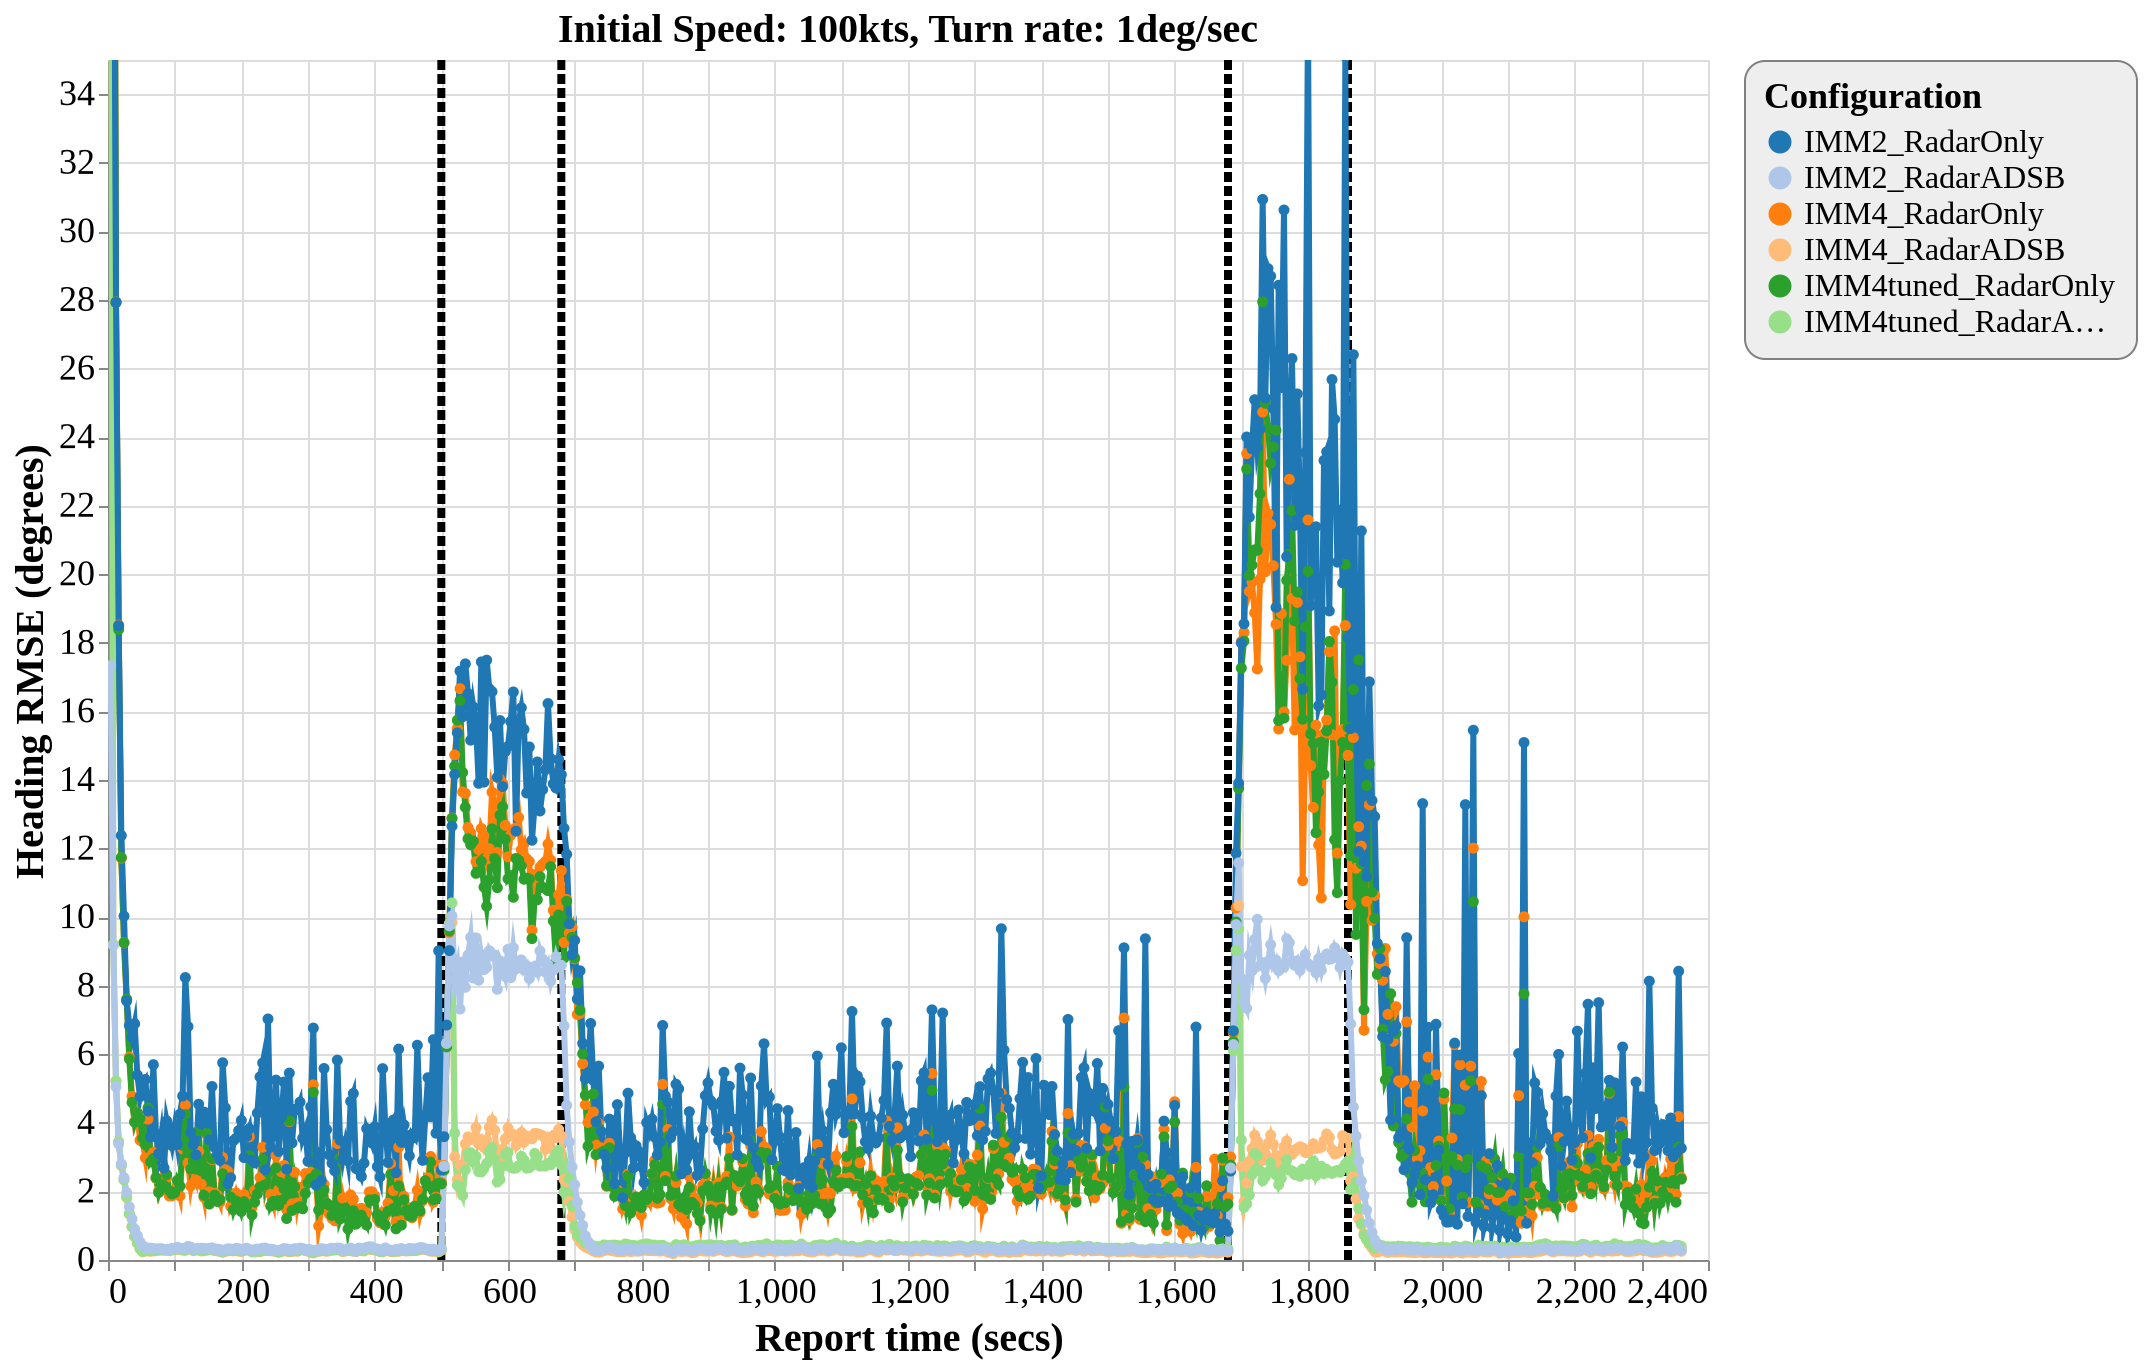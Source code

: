 {
  "config": {
    "view": {
      "continuousWidth": 800,
      "continuousHeight": 600
    },
    "axisX": {
      "labelFontSize": 18,
      "titleFontSize": 20
    },
    "axisY": {
      "labelFontSize": 18,
      "titleFontSize": 20
    },
    "font": "Times New Roman",
    "legend": {
      "cornerRadius": 10,
      "fillColor": "#EEEEEE",
      "labelFontSize": 16,
      "padding": 10,
      "strokeColor": "gray",
      "titleFontSize": 18
    },
    "title": {
      "fontSize": 20
    }
  },
  "layer": [
    {
      "data": {
        "name": "data-bc77fb052a7a140736461ea08f2d2a3c"
      },
      "mark": {
        "type": "rule",
        "strokeDash": [
          5,
          2
        ],
        "strokeWidth": 4
      },
      "encoding": {
        "color": {
          "type": "nominal",
          "field": "color",
          "scale": null
        },
        "x": {
          "type": "quantitative",
          "field": "tt"
        }
      }
    },
    {
      "data": {
        "name": "data-53229d66a516d9bd6398ead84cfcfb5c"
      },
      "mark": {
        "type": "line",
        "point": true,
        "strokeWidth": 3
      },
      "encoding": {
        "color": {
          "type": "ordinal",
          "field": "config",
          "scale": {
            "scheme": "category20"
          },
          "sort": [
            "IMM2_RadarOnly",
            "IMM2_RadarADSB",
            "IMM4_RadarOnly",
            "IMM4_RadarADSB",
            "IMM4tuned_RadarOnly",
            "IMM4tuned_RadarADSB"
          ],
          "title": "Configuration"
        },
        "x": {
          "type": "quantitative",
          "field": "time",
          "title": "Report time (secs)"
        },
        "y": {
          "type": "quantitative",
          "field": "rmse_hdg",
          "scale": {
            "domain": [
              0,
              35
            ],
            "zero": false
          },
          "title": "Heading RMSE (degrees)"
        }
      },
      "selection": {
        "selector141": {
          "type": "interval",
          "bind": "scales",
          "encodings": [
            "x",
            "y"
          ]
        }
      },
      "title": "Initial Speed: 100kts, Turn rate: 1deg/sec"
    }
  ],
  "$schema": "https://vega.github.io/schema/vega-lite/v4.8.1.json",
  "datasets": {
    "data-bc77fb052a7a140736461ea08f2d2a3c": [
      {
        "tt": 500,
        "color": "black"
      },
      {
        "tt": 680,
        "color": "black"
      },
      {
        "tt": 1680,
        "color": "black"
      },
      {
        "tt": 1860,
        "color": "black"
      }
    ],
    "data-53229d66a516d9bd6398ead84cfcfb5c": [
      {
        "scenario": "turns_new_01",
        "config": "IMM4_RadarOnly",
        "time": 4,
        "rmse_hdg": 90.0,
        "rmse_tr": 0.0,
        "p_uni": 0.0,
        "p_turn": 0.0
      },
      {
        "scenario": "turns_new_01",
        "config": "IMM4_RadarOnly",
        "time": 8,
        "rmse_hdg": 55.15899313723052,
        "rmse_tr": 0.0,
        "p_uni": 0.7982826086956522,
        "p_turn": 0.0093043478260869
      },
      {
        "scenario": "turns_new_01",
        "config": "IMM4_RadarOnly",
        "time": 12,
        "rmse_hdg": 27.941466746297092,
        "rmse_tr": 2.862991671569341e-05,
        "p_uni": 0.9434606557377048,
        "p_turn": 0.0192311475409836
      },
      {
        "scenario": "turns_new_01",
        "config": "IMM4_RadarOnly",
        "time": 16,
        "rmse_hdg": 18.51965222301808,
        "rmse_tr": 0.000543068206511,
        "p_uni": 0.9320861538461538,
        "p_turn": 0.0233061538461538
      },
      {
        "scenario": "turns_new_01",
        "config": "IMM4_RadarOnly",
        "time": 20,
        "rmse_hdg": 11.722263132227344,
        "rmse_tr": 0.0018575759029698,
        "p_uni": 0.9028117647058824,
        "p_turn": 0.0337235294117647
      },
      {
        "scenario": "turns_new_01",
        "config": "IMM4_RadarOnly",
        "time": 24,
        "rmse_hdg": 9.247717997316675,
        "rmse_tr": 0.0048174572895711,
        "p_uni": 0.8703368421052632,
        "p_turn": 0.0449671052631578
      },
      {
        "scenario": "turns_new_01",
        "config": "IMM4_RadarOnly",
        "time": 28,
        "rmse_hdg": 7.582778701493331,
        "rmse_tr": 0.012662549081987,
        "p_uni": 0.8660134328358209,
        "p_turn": 0.0545985074626865
      },
      {
        "scenario": "turns_new_01",
        "config": "IMM4_RadarOnly",
        "time": 32,
        "rmse_hdg": 5.918320633224179,
        "rmse_tr": 0.0266081560914738,
        "p_uni": 0.8509058823529412,
        "p_turn": 0.0624073529411764
      },
      {
        "scenario": "turns_new_01",
        "config": "IMM4_RadarOnly",
        "time": 36,
        "rmse_hdg": 4.77422231551367,
        "rmse_tr": 0.0518789542824052,
        "p_uni": 0.8211948717948718,
        "p_turn": 0.0809884615384615
      },
      {
        "scenario": "turns_new_01",
        "config": "IMM4_RadarOnly",
        "time": 40,
        "rmse_hdg": 4.032944510971039,
        "rmse_tr": 0.0809207389981085,
        "p_uni": 0.8078657142857143,
        "p_turn": 0.0787542857142857
      },
      {
        "scenario": "turns_new_01",
        "config": "IMM4_RadarOnly",
        "time": 44,
        "rmse_hdg": 4.288275026476579,
        "rmse_tr": 0.0652468949245655,
        "p_uni": 0.8326621621621622,
        "p_turn": 0.0715675675675675
      },
      {
        "scenario": "turns_new_01",
        "config": "IMM4_RadarOnly",
        "time": 48,
        "rmse_hdg": 3.494510786047571,
        "rmse_tr": 0.0657672914123602,
        "p_uni": 0.8245929577464789,
        "p_turn": 0.071894366197183
      },
      {
        "scenario": "turns_new_01",
        "config": "IMM4_RadarOnly",
        "time": 52,
        "rmse_hdg": 3.445586338693504,
        "rmse_tr": 0.04619203771026,
        "p_uni": 0.8615797101449275,
        "p_turn": 0.0555695652173913
      },
      {
        "scenario": "turns_new_01",
        "config": "IMM4_RadarOnly",
        "time": 56,
        "rmse_hdg": 2.9782744736809783,
        "rmse_tr": 0.0444742622198502,
        "p_uni": 0.8588985507246377,
        "p_turn": 0.0609724637681159
      },
      {
        "scenario": "turns_new_01",
        "config": "IMM4_RadarOnly",
        "time": 60,
        "rmse_hdg": 4.109314675863015,
        "rmse_tr": 0.0949040748390322,
        "p_uni": 0.8469947368421052,
        "p_turn": 0.0732934210526315
      },
      {
        "scenario": "turns_new_01",
        "config": "IMM4_RadarOnly",
        "time": 64,
        "rmse_hdg": 3.002465425302511,
        "rmse_tr": 0.062748641856175,
        "p_uni": 0.8775438356164383,
        "p_turn": 0.051
      },
      {
        "scenario": "turns_new_01",
        "config": "IMM4_RadarOnly",
        "time": 68,
        "rmse_hdg": 3.129023057460211,
        "rmse_tr": 0.0461333393545275,
        "p_uni": 0.8767691176470588,
        "p_turn": 0.0481441176470588
      },
      {
        "scenario": "turns_new_01",
        "config": "IMM4_RadarOnly",
        "time": 72,
        "rmse_hdg": 2.382808926116061,
        "rmse_tr": 0.0537846984167782,
        "p_uni": 0.8881662162162162,
        "p_turn": 0.0460608108108108
      },
      {
        "scenario": "turns_new_01",
        "config": "IMM4_RadarOnly",
        "time": 76,
        "rmse_hdg": 2.011442634177828,
        "rmse_tr": 0.0344501920937186,
        "p_uni": 0.887825,
        "p_turn": 0.0460176470588235
      },
      {
        "scenario": "turns_new_01",
        "config": "IMM4_RadarOnly",
        "time": 80,
        "rmse_hdg": 2.3345801990684234,
        "rmse_tr": 0.0371910647080403,
        "p_uni": 0.8821558823529412,
        "p_turn": 0.0528088235294117
      },
      {
        "scenario": "turns_new_01",
        "config": "IMM4_RadarOnly",
        "time": 84,
        "rmse_hdg": 2.122599526524021,
        "rmse_tr": 0.0255946600876042,
        "p_uni": 0.8804725,
        "p_turn": 0.04535
      },
      {
        "scenario": "turns_new_01",
        "config": "IMM4_RadarOnly",
        "time": 88,
        "rmse_hdg": 2.395570913164542,
        "rmse_tr": 0.0232917673990495,
        "p_uni": 0.8953414285714286,
        "p_turn": 0.0453171428571428
      },
      {
        "scenario": "turns_new_01",
        "config": "IMM4_RadarOnly",
        "time": 92,
        "rmse_hdg": 1.8699752572391335,
        "rmse_tr": 0.0181840630568014,
        "p_uni": 0.8985791044776119,
        "p_turn": 0.0386328358208955
      },
      {
        "scenario": "turns_new_01",
        "config": "IMM4_RadarOnly",
        "time": 96,
        "rmse_hdg": 1.871453453380291,
        "rmse_tr": 0.0202446793566487,
        "p_uni": 0.8893661971830986,
        "p_turn": 0.0446746478873239
      },
      {
        "scenario": "turns_new_01",
        "config": "IMM4_RadarOnly",
        "time": 100,
        "rmse_hdg": 1.9344202465185396,
        "rmse_tr": 0.0179663221721744,
        "p_uni": 0.9027887323943662,
        "p_turn": 0.0383464788732394
      },
      {
        "scenario": "turns_new_01",
        "config": "IMM4_RadarOnly",
        "time": 104,
        "rmse_hdg": 2.17264114966494,
        "rmse_tr": 0.0195856572780821,
        "p_uni": 0.884468115942029,
        "p_turn": 0.0481260869565217
      },
      {
        "scenario": "turns_new_01",
        "config": "IMM4_RadarOnly",
        "time": 108,
        "rmse_hdg": 1.8676466197072443,
        "rmse_tr": 0.0187764013259529,
        "p_uni": 0.891035064935065,
        "p_turn": 0.0434090909090909
      },
      {
        "scenario": "turns_new_01",
        "config": "IMM4_RadarOnly",
        "time": 112,
        "rmse_hdg": 3.242250880057058,
        "rmse_tr": 0.0523543356517725,
        "p_uni": 0.8834015384615385,
        "p_turn": 0.0531215384615384
      },
      {
        "scenario": "turns_new_01",
        "config": "IMM4_RadarOnly",
        "time": 116,
        "rmse_hdg": 4.515916296832792,
        "rmse_tr": 0.0824033337935417,
        "p_uni": 0.8728304347826087,
        "p_turn": 0.0611347826086956
      },
      {
        "scenario": "turns_new_01",
        "config": "IMM4_RadarOnly",
        "time": 120,
        "rmse_hdg": 2.82909074269097,
        "rmse_tr": 0.0696169646864318,
        "p_uni": 0.8729215189873418,
        "p_turn": 0.0564151898734177
      },
      {
        "scenario": "turns_new_01",
        "config": "IMM4_RadarOnly",
        "time": 124,
        "rmse_hdg": 2.1576686083663112,
        "rmse_tr": 0.0606067640857122,
        "p_uni": 0.8937117647058823,
        "p_turn": 0.0458926470588235
      },
      {
        "scenario": "turns_new_01",
        "config": "IMM4_RadarOnly",
        "time": 128,
        "rmse_hdg": 2.6139922942284493,
        "rmse_tr": 0.0425450903664067,
        "p_uni": 0.8953028571428572,
        "p_turn": 0.0443785714285714
      },
      {
        "scenario": "turns_new_01",
        "config": "IMM4_RadarOnly",
        "time": 132,
        "rmse_hdg": 2.3615890285411703,
        "rmse_tr": 0.0243797945758704,
        "p_uni": 0.8975123287671233,
        "p_turn": 0.0428808219178082
      },
      {
        "scenario": "turns_new_01",
        "config": "IMM4_RadarOnly",
        "time": 136,
        "rmse_hdg": 3.170416376440168,
        "rmse_tr": 0.0500341597596796,
        "p_uni": 0.8813614285714286,
        "p_turn": 0.0486585714285714
      },
      {
        "scenario": "turns_new_01",
        "config": "IMM4_RadarOnly",
        "time": 140,
        "rmse_hdg": 2.2071901221449224,
        "rmse_tr": 0.0301230735288338,
        "p_uni": 0.8976411764705883,
        "p_turn": 0.0430676470588235
      },
      {
        "scenario": "turns_new_01",
        "config": "IMM4_RadarOnly",
        "time": 144,
        "rmse_hdg": 1.825534613031652,
        "rmse_tr": 0.0243023354123324,
        "p_uni": 0.8895428571428571,
        "p_turn": 0.0474753246753246
      },
      {
        "scenario": "turns_new_01",
        "config": "IMM4_RadarOnly",
        "time": 148,
        "rmse_hdg": 3.654985180088514,
        "rmse_tr": 0.0346053544347627,
        "p_uni": 0.8667652777777778,
        "p_turn": 0.0535805555555555
      },
      {
        "scenario": "turns_new_01",
        "config": "IMM4_RadarOnly",
        "time": 152,
        "rmse_hdg": 1.9881602449048943,
        "rmse_tr": 0.0188264191489251,
        "p_uni": 0.8963101449275362,
        "p_turn": 0.0392695652173913
      },
      {
        "scenario": "turns_new_01",
        "config": "IMM4_RadarOnly",
        "time": 156,
        "rmse_hdg": 2.927201181462722,
        "rmse_tr": 0.0348071307543634,
        "p_uni": 0.8733783783783783,
        "p_turn": 0.0535405405405405
      },
      {
        "scenario": "turns_new_01",
        "config": "IMM4_RadarOnly",
        "time": 160,
        "rmse_hdg": 1.9482939449104304,
        "rmse_tr": 0.0279649101050423,
        "p_uni": 0.895274647887324,
        "p_turn": 0.042656338028169
      },
      {
        "scenario": "turns_new_01",
        "config": "IMM4_RadarOnly",
        "time": 164,
        "rmse_hdg": 1.8877603477228728,
        "rmse_tr": 0.0242823547792051,
        "p_uni": 0.8932884057971014,
        "p_turn": 0.0438463768115942
      },
      {
        "scenario": "turns_new_01",
        "config": "IMM4_RadarOnly",
        "time": 168,
        "rmse_hdg": 1.6835800462561614,
        "rmse_tr": 0.0195402246595794,
        "p_uni": 0.8909151898734178,
        "p_turn": 0.0410683544303797
      },
      {
        "scenario": "turns_new_01",
        "config": "IMM4_RadarOnly",
        "time": 172,
        "rmse_hdg": 2.9883110743232666,
        "rmse_tr": 0.0288325857321191,
        "p_uni": 0.8899292307692307,
        "p_turn": 0.0479753846153846
      },
      {
        "scenario": "turns_new_01",
        "config": "IMM4_RadarOnly",
        "time": 176,
        "rmse_hdg": 2.6331518627671997,
        "rmse_tr": 0.0262637086940553,
        "p_uni": 0.8909239436619718,
        "p_turn": 0.047556338028169
      },
      {
        "scenario": "turns_new_01",
        "config": "IMM4_RadarOnly",
        "time": 180,
        "rmse_hdg": 2.5822430494952777,
        "rmse_tr": 0.028154432747497,
        "p_uni": 0.8956402777777777,
        "p_turn": 0.0406805555555555
      },
      {
        "scenario": "turns_new_01",
        "config": "IMM4_RadarOnly",
        "time": 184,
        "rmse_hdg": 1.5644022538224325,
        "rmse_tr": 0.0198145111708862,
        "p_uni": 0.9017132352941176,
        "p_turn": 0.0371529411764705
      },
      {
        "scenario": "turns_new_01",
        "config": "IMM4_RadarOnly",
        "time": 188,
        "rmse_hdg": 1.7223395207268322,
        "rmse_tr": 0.0190244111387996,
        "p_uni": 0.8925616438356164,
        "p_turn": 0.0416506849315068
      },
      {
        "scenario": "turns_new_01",
        "config": "IMM4_RadarOnly",
        "time": 192,
        "rmse_hdg": 1.955253662090135,
        "rmse_tr": 0.0185468133574014,
        "p_uni": 0.8916779220779221,
        "p_turn": 0.044390909090909
      },
      {
        "scenario": "turns_new_01",
        "config": "IMM4_RadarOnly",
        "time": 196,
        "rmse_hdg": 1.719338755910468,
        "rmse_tr": 0.0175477012221492,
        "p_uni": 0.890660606060606,
        "p_turn": 0.0437424242424242
      },
      {
        "scenario": "turns_new_01",
        "config": "IMM4_RadarOnly",
        "time": 200,
        "rmse_hdg": 1.6110035235657232,
        "rmse_tr": 0.0156745578791199,
        "p_uni": 0.8919941176470588,
        "p_turn": 0.0399
      },
      {
        "scenario": "turns_new_01",
        "config": "IMM4_RadarOnly",
        "time": 204,
        "rmse_hdg": 1.90890292828378,
        "rmse_tr": 0.0176534533614365,
        "p_uni": 0.8972948051948052,
        "p_turn": 0.0408311688311688
      },
      {
        "scenario": "turns_new_01",
        "config": "IMM4_RadarOnly",
        "time": 208,
        "rmse_hdg": 1.7479173107939443,
        "rmse_tr": 0.0174206045442334,
        "p_uni": 0.8765283582089552,
        "p_turn": 0.0422014925373134
      },
      {
        "scenario": "turns_new_01",
        "config": "IMM4_RadarOnly",
        "time": 212,
        "rmse_hdg": 3.591738618186165,
        "rmse_tr": 0.0331189615845418,
        "p_uni": 0.8752013698630137,
        "p_turn": 0.0538095890410958
      },
      {
        "scenario": "turns_new_01",
        "config": "IMM4_RadarOnly",
        "time": 216,
        "rmse_hdg": 1.529426129538228,
        "rmse_tr": 0.0190573495383951,
        "p_uni": 0.9062728571428572,
        "p_turn": 0.0370371428571428
      },
      {
        "scenario": "turns_new_01",
        "config": "IMM4_RadarOnly",
        "time": 220,
        "rmse_hdg": 2.0248703662210072,
        "rmse_tr": 0.0224457833101408,
        "p_uni": 0.8978217391304348,
        "p_turn": 0.042227536231884
      },
      {
        "scenario": "turns_new_01",
        "config": "IMM4_RadarOnly",
        "time": 224,
        "rmse_hdg": 2.063904067538024,
        "rmse_tr": 0.0180612011311919,
        "p_uni": 0.8994315068493152,
        "p_turn": 0.0389945205479452
      },
      {
        "scenario": "turns_new_01",
        "config": "IMM4_RadarOnly",
        "time": 228,
        "rmse_hdg": 2.401967121471811,
        "rmse_tr": 0.038977429366237,
        "p_uni": 0.8841302631578948,
        "p_turn": 0.0451802631578947
      },
      {
        "scenario": "turns_new_01",
        "config": "IMM4_RadarOnly",
        "time": 232,
        "rmse_hdg": 3.289645994515333,
        "rmse_tr": 0.0439045117709575,
        "p_uni": 0.895236923076923,
        "p_turn": 0.0471753846153846
      },
      {
        "scenario": "turns_new_01",
        "config": "IMM4_RadarOnly",
        "time": 236,
        "rmse_hdg": 2.1885413049513733,
        "rmse_tr": 0.0338662672577155,
        "p_uni": 0.8991565217391304,
        "p_turn": 0.0376231884057971
      },
      {
        "scenario": "turns_new_01",
        "config": "IMM4_RadarOnly",
        "time": 240,
        "rmse_hdg": 2.588070323619511,
        "rmse_tr": 0.0286831913612601,
        "p_uni": 0.9016626666666668,
        "p_turn": 0.0388
      },
      {
        "scenario": "turns_new_01",
        "config": "IMM4_RadarOnly",
        "time": 244,
        "rmse_hdg": 1.9145479962254144,
        "rmse_tr": 0.0159429486588992,
        "p_uni": 0.8945970149253731,
        "p_turn": 0.0400074626865671
      },
      {
        "scenario": "turns_new_01",
        "config": "IMM4_RadarOnly",
        "time": 248,
        "rmse_hdg": 1.6579358820198358,
        "rmse_tr": 0.0210136761023228,
        "p_uni": 0.8797541666666667,
        "p_turn": 0.0433680555555555
      },
      {
        "scenario": "turns_new_01",
        "config": "IMM4_RadarOnly",
        "time": 252,
        "rmse_hdg": 3.04237276665468,
        "rmse_tr": 0.0218326296617864,
        "p_uni": 0.8873320512820513,
        "p_turn": 0.0473615384615384
      },
      {
        "scenario": "turns_new_01",
        "config": "IMM4_RadarOnly",
        "time": 256,
        "rmse_hdg": 2.0441931801020568,
        "rmse_tr": 0.018648328383937,
        "p_uni": 0.8907969696969698,
        "p_turn": 0.0385893939393939
      },
      {
        "scenario": "turns_new_01",
        "config": "IMM4_RadarOnly",
        "time": 260,
        "rmse_hdg": 2.572554594728195,
        "rmse_tr": 0.0249522057427509,
        "p_uni": 0.8813971428571429,
        "p_turn": 0.04676
      },
      {
        "scenario": "turns_new_01",
        "config": "IMM4_RadarOnly",
        "time": 264,
        "rmse_hdg": 2.757615194047488,
        "rmse_tr": 0.0325604492773496,
        "p_uni": 0.890387012987013,
        "p_turn": 0.046925974025974
      },
      {
        "scenario": "turns_new_01",
        "config": "IMM4_RadarOnly",
        "time": 268,
        "rmse_hdg": 1.4675988105257916,
        "rmse_tr": 0.0218400050571313,
        "p_uni": 0.896889552238806,
        "p_turn": 0.0413910447761194
      },
      {
        "scenario": "turns_new_01",
        "config": "IMM4_RadarOnly",
        "time": 272,
        "rmse_hdg": 4.037048757033617,
        "rmse_tr": 0.0858359202199172,
        "p_uni": 0.8660319999999999,
        "p_turn": 0.0614199999999999
      },
      {
        "scenario": "turns_new_01",
        "config": "IMM4_RadarOnly",
        "time": 276,
        "rmse_hdg": 1.636878208746842,
        "rmse_tr": 0.023926554285981,
        "p_uni": 0.9029567567567568,
        "p_turn": 0.0390364864864864
      },
      {
        "scenario": "turns_new_01",
        "config": "IMM4_RadarOnly",
        "time": 280,
        "rmse_hdg": 2.558627915816249,
        "rmse_tr": 0.0639298948010659,
        "p_uni": 0.8880057971014492,
        "p_turn": 0.0446434782608695
      },
      {
        "scenario": "turns_new_01",
        "config": "IMM4_RadarOnly",
        "time": 284,
        "rmse_hdg": 1.66108265544954,
        "rmse_tr": 0.048614532746059,
        "p_uni": 0.8917058823529412,
        "p_turn": 0.0463205882352941
      },
      {
        "scenario": "turns_new_01",
        "config": "IMM4_RadarOnly",
        "time": 288,
        "rmse_hdg": 2.118809610764183,
        "rmse_tr": 0.0295482444486977,
        "p_uni": 0.8900763888888888,
        "p_turn": 0.0441763888888888
      },
      {
        "scenario": "turns_new_01",
        "config": "IMM4_RadarOnly",
        "time": 292,
        "rmse_hdg": 2.039033676360773,
        "rmse_tr": 0.0214075012813525,
        "p_uni": 0.8950736111111112,
        "p_turn": 0.0404708333333333
      },
      {
        "scenario": "turns_new_01",
        "config": "IMM4_RadarOnly",
        "time": 296,
        "rmse_hdg": 2.519944884758835,
        "rmse_tr": 0.0255973604324959,
        "p_uni": 0.8919527777777778,
        "p_turn": 0.0435347222222222
      },
      {
        "scenario": "turns_new_01",
        "config": "IMM4_RadarOnly",
        "time": 300,
        "rmse_hdg": 2.4629894237305305,
        "rmse_tr": 0.0229268985267597,
        "p_uni": 0.9027422535211268,
        "p_turn": 0.0400084507042253
      },
      {
        "scenario": "turns_new_01",
        "config": "IMM4_RadarOnly",
        "time": 304,
        "rmse_hdg": 2.5559707680574486,
        "rmse_tr": 0.0224335170351678,
        "p_uni": 0.8969462686567163,
        "p_turn": 0.0441611940298507
      },
      {
        "scenario": "turns_new_01",
        "config": "IMM4_RadarOnly",
        "time": 308,
        "rmse_hdg": 5.107905376309679,
        "rmse_tr": 0.1112314691682768,
        "p_uni": 0.8856133333333335,
        "p_turn": 0.0489093333333333
      },
      {
        "scenario": "turns_new_01",
        "config": "IMM4_RadarOnly",
        "time": 312,
        "rmse_hdg": 2.4774056322424607,
        "rmse_tr": 0.0731761081228019,
        "p_uni": 0.8900333333333333,
        "p_turn": 0.0439919999999999
      },
      {
        "scenario": "turns_new_01",
        "config": "IMM4_RadarOnly",
        "time": 316,
        "rmse_hdg": 0.9929619979695924,
        "rmse_tr": 0.0560502400687517,
        "p_uni": 0.8945838235294117,
        "p_turn": 0.0407794117647058
      },
      {
        "scenario": "turns_new_01",
        "config": "IMM4_RadarOnly",
        "time": 320,
        "rmse_hdg": 1.4652060564571758,
        "rmse_tr": 0.0513838142184517,
        "p_uni": 0.8941393939393939,
        "p_turn": 0.0412121212121212
      },
      {
        "scenario": "turns_new_01",
        "config": "IMM4_RadarOnly",
        "time": 324,
        "rmse_hdg": 2.209535280063696,
        "rmse_tr": 0.0546872787907613,
        "p_uni": 0.8813923076923077,
        "p_turn": 0.0431820512820512
      },
      {
        "scenario": "turns_new_01",
        "config": "IMM4_RadarOnly",
        "time": 328,
        "rmse_hdg": 1.6604207603644558,
        "rmse_tr": 0.0365207405833127,
        "p_uni": 0.8783086956521738,
        "p_turn": 0.0451449275362318
      },
      {
        "scenario": "turns_new_01",
        "config": "IMM4_RadarOnly",
        "time": 332,
        "rmse_hdg": 1.3360405487207676,
        "rmse_tr": 0.0172941055552613,
        "p_uni": 0.8934942028985507,
        "p_turn": 0.043291304347826
      },
      {
        "scenario": "turns_new_01",
        "config": "IMM4_RadarOnly",
        "time": 336,
        "rmse_hdg": 1.2140907091317357,
        "rmse_tr": 0.0313516407066679,
        "p_uni": 0.8984025000000001,
        "p_turn": 0.04039375
      },
      {
        "scenario": "turns_new_01",
        "config": "IMM4_RadarOnly",
        "time": 340,
        "rmse_hdg": 1.145668862654975,
        "rmse_tr": 0.0202021215293274,
        "p_uni": 0.9107603174603174,
        "p_turn": 0.0346920634920634
      },
      {
        "scenario": "turns_new_01",
        "config": "IMM4_RadarOnly",
        "time": 344,
        "rmse_hdg": 3.39806121192659,
        "rmse_tr": 0.0608167035325939,
        "p_uni": 0.8750628571428571,
        "p_turn": 0.0525942857142857
      },
      {
        "scenario": "turns_new_01",
        "config": "IMM4_RadarOnly",
        "time": 348,
        "rmse_hdg": 1.2822810678014809,
        "rmse_tr": 0.0475120137162004,
        "p_uni": 0.8921263157894735,
        "p_turn": 0.0460552631578947
      },
      {
        "scenario": "turns_new_01",
        "config": "IMM4_RadarOnly",
        "time": 352,
        "rmse_hdg": 1.803989941808139,
        "rmse_tr": 0.041457455055878,
        "p_uni": 0.8838652173913043,
        "p_turn": 0.044863768115942
      },
      {
        "scenario": "turns_new_01",
        "config": "IMM4_RadarOnly",
        "time": 356,
        "rmse_hdg": 1.4510837329389372,
        "rmse_tr": 0.0333155759367896,
        "p_uni": 0.9016466666666668,
        "p_turn": 0.0397666666666666
      },
      {
        "scenario": "turns_new_01",
        "config": "IMM4_RadarOnly",
        "time": 360,
        "rmse_hdg": 1.3792570463840317,
        "rmse_tr": 0.0173255552541575,
        "p_uni": 0.9022810810810812,
        "p_turn": 0.0386554054054054
      },
      {
        "scenario": "turns_new_01",
        "config": "IMM4_RadarOnly",
        "time": 364,
        "rmse_hdg": 1.8973509374151496,
        "rmse_tr": 0.020641347276554,
        "p_uni": 0.9033260869565218,
        "p_turn": 0.0374797101449275
      },
      {
        "scenario": "turns_new_01",
        "config": "IMM4_RadarOnly",
        "time": 368,
        "rmse_hdg": 1.7736005253521474,
        "rmse_tr": 0.019233059773091,
        "p_uni": 0.895460294117647,
        "p_turn": 0.0391411764705882
      },
      {
        "scenario": "turns_new_01",
        "config": "IMM4_RadarOnly",
        "time": 372,
        "rmse_hdg": 1.4631496016322991,
        "rmse_tr": 0.0134843953857382,
        "p_uni": 0.9014905405405406,
        "p_turn": 0.0360162162162162
      },
      {
        "scenario": "turns_new_01",
        "config": "IMM4_RadarOnly",
        "time": 376,
        "rmse_hdg": 1.4575261343908834,
        "rmse_tr": 0.0116206537937671,
        "p_uni": 0.9058013513513514,
        "p_turn": 0.0360918918918918
      },
      {
        "scenario": "turns_new_01",
        "config": "IMM4_RadarOnly",
        "time": 380,
        "rmse_hdg": 1.5084342587741366,
        "rmse_tr": 0.0127337051315322,
        "p_uni": 0.8955942028985507,
        "p_turn": 0.0399768115942028
      },
      {
        "scenario": "turns_new_01",
        "config": "IMM4_RadarOnly",
        "time": 384,
        "rmse_hdg": 1.4001492975949223,
        "rmse_tr": 0.0118156323007559,
        "p_uni": 0.9004541666666667,
        "p_turn": 0.0370152777777777
      },
      {
        "scenario": "turns_new_01",
        "config": "IMM4_RadarOnly",
        "time": 388,
        "rmse_hdg": 1.3769988069296624,
        "rmse_tr": 0.0176371644951384,
        "p_uni": 0.8870471428571428,
        "p_turn": 0.04556
      },
      {
        "scenario": "turns_new_01",
        "config": "IMM4_RadarOnly",
        "time": 392,
        "rmse_hdg": 1.984021095120299,
        "rmse_tr": 0.026378770987738,
        "p_uni": 0.8925617647058823,
        "p_turn": 0.0421691176470588
      },
      {
        "scenario": "turns_new_01",
        "config": "IMM4_RadarOnly",
        "time": 396,
        "rmse_hdg": 1.9902788749318516,
        "rmse_tr": 0.0170935587283631,
        "p_uni": 0.883235,
        "p_turn": 0.04601
      },
      {
        "scenario": "turns_new_01",
        "config": "IMM4_RadarOnly",
        "time": 400,
        "rmse_hdg": 1.874556025867898,
        "rmse_tr": 0.0218816300876812,
        "p_uni": 0.8820808823529411,
        "p_turn": 0.0414485294117647
      },
      {
        "scenario": "turns_new_01",
        "config": "IMM4_RadarOnly",
        "time": 404,
        "rmse_hdg": 1.20239499805317,
        "rmse_tr": 0.0182147717649099,
        "p_uni": 0.8883373134328358,
        "p_turn": 0.0374119402985074
      },
      {
        "scenario": "turns_new_01",
        "config": "IMM4_RadarOnly",
        "time": 408,
        "rmse_hdg": 1.0850281614368869,
        "rmse_tr": 0.0147935045806522,
        "p_uni": 0.9024625,
        "p_turn": 0.0389319444444444
      },
      {
        "scenario": "turns_new_01",
        "config": "IMM4_RadarOnly",
        "time": 412,
        "rmse_hdg": 1.393711227591818,
        "rmse_tr": 0.0146921747879611,
        "p_uni": 0.890312676056338,
        "p_turn": 0.0424985915492957
      },
      {
        "scenario": "turns_new_01",
        "config": "IMM4_RadarOnly",
        "time": 416,
        "rmse_hdg": 1.283614881566548,
        "rmse_tr": 0.0132077769944199,
        "p_uni": 0.8909522388059702,
        "p_turn": 0.0429343283582089
      },
      {
        "scenario": "turns_new_01",
        "config": "IMM4_RadarOnly",
        "time": 420,
        "rmse_hdg": 1.6540292683362103,
        "rmse_tr": 0.0150993037706701,
        "p_uni": 0.899575641025641,
        "p_turn": 0.038
      },
      {
        "scenario": "turns_new_01",
        "config": "IMM4_RadarOnly",
        "time": 424,
        "rmse_hdg": 2.802389365139354,
        "rmse_tr": 0.0277904659910552,
        "p_uni": 0.8833953846153846,
        "p_turn": 0.0464615384615384
      },
      {
        "scenario": "turns_new_01",
        "config": "IMM4_RadarOnly",
        "time": 428,
        "rmse_hdg": 2.023696574609682,
        "rmse_tr": 0.0166741446991824,
        "p_uni": 0.8928304347826087,
        "p_turn": 0.0395695652173913
      },
      {
        "scenario": "turns_new_01",
        "config": "IMM4_RadarOnly",
        "time": 432,
        "rmse_hdg": 1.1169360562924604,
        "rmse_tr": 0.0156799357337772,
        "p_uni": 0.9063576923076924,
        "p_turn": 0.0364499999999999
      },
      {
        "scenario": "turns_new_01",
        "config": "IMM4_RadarOnly",
        "time": 436,
        "rmse_hdg": 3.290412349970109,
        "rmse_tr": 0.0321160303117473,
        "p_uni": 0.8870179104477612,
        "p_turn": 0.0467671641791044
      },
      {
        "scenario": "turns_new_01",
        "config": "IMM4_RadarOnly",
        "time": 440,
        "rmse_hdg": 1.1438910204502288,
        "rmse_tr": 0.0199955261662869,
        "p_uni": 0.8974293333333333,
        "p_turn": 0.0398733333333333
      },
      {
        "scenario": "turns_new_01",
        "config": "IMM4_RadarOnly",
        "time": 444,
        "rmse_hdg": 1.8581999738610329,
        "rmse_tr": 0.0228802847135132,
        "p_uni": 0.8924514285714286,
        "p_turn": 0.0459971428571428
      },
      {
        "scenario": "turns_new_01",
        "config": "IMM4_RadarOnly",
        "time": 448,
        "rmse_hdg": 1.5507758426947835,
        "rmse_tr": 0.0253958629926777,
        "p_uni": 0.89281,
        "p_turn": 0.0443928571428571
      },
      {
        "scenario": "turns_new_01",
        "config": "IMM4_RadarOnly",
        "time": 452,
        "rmse_hdg": 1.2952611592216596,
        "rmse_tr": 0.0199579189649563,
        "p_uni": 0.8916470588235293,
        "p_turn": 0.0405176470588235
      },
      {
        "scenario": "turns_new_01",
        "config": "IMM4_RadarOnly",
        "time": 456,
        "rmse_hdg": 1.2320623489007956,
        "rmse_tr": 0.0159102664637449,
        "p_uni": 0.8997526315789475,
        "p_turn": 0.0375736842105263
      },
      {
        "scenario": "turns_new_01",
        "config": "IMM4_RadarOnly",
        "time": 460,
        "rmse_hdg": 1.530538666976796,
        "rmse_tr": 0.0147293216634937,
        "p_uni": 0.9115291666666666,
        "p_turn": 0.0338361111111111
      },
      {
        "scenario": "turns_new_01",
        "config": "IMM4_RadarOnly",
        "time": 464,
        "rmse_hdg": 2.038810750256707,
        "rmse_tr": 0.0168429273850643,
        "p_uni": 0.8923753623188406,
        "p_turn": 0.0463724637681159
      },
      {
        "scenario": "turns_new_01",
        "config": "IMM4_RadarOnly",
        "time": 468,
        "rmse_hdg": 1.3811236843885284,
        "rmse_tr": 0.0165595178546643,
        "p_uni": 0.9065197368421052,
        "p_turn": 0.0383368421052631
      },
      {
        "scenario": "turns_new_01",
        "config": "IMM4_RadarOnly",
        "time": 472,
        "rmse_hdg": 1.7296333219996165,
        "rmse_tr": 0.0156272884038512,
        "p_uni": 0.8893571428571428,
        "p_turn": 0.0416642857142857
      },
      {
        "scenario": "turns_new_01",
        "config": "IMM4_RadarOnly",
        "time": 476,
        "rmse_hdg": 2.3027778256457383,
        "rmse_tr": 0.0188854327837243,
        "p_uni": 0.8812742857142857,
        "p_turn": 0.0419371428571428
      },
      {
        "scenario": "turns_new_01",
        "config": "IMM4_RadarOnly",
        "time": 480,
        "rmse_hdg": 2.3972703226795264,
        "rmse_tr": 0.0274868104733888,
        "p_uni": 0.87950875,
        "p_turn": 0.04994875
      },
      {
        "scenario": "turns_new_01",
        "config": "IMM4_RadarOnly",
        "time": 484,
        "rmse_hdg": 3.01959496147137,
        "rmse_tr": 0.0506098907801243,
        "p_uni": 0.8843940298507462,
        "p_turn": 0.0474522388059701
      },
      {
        "scenario": "turns_new_01",
        "config": "IMM4_RadarOnly",
        "time": 488,
        "rmse_hdg": 1.6847749602444435,
        "rmse_tr": 0.0390154075845108,
        "p_uni": 0.8720608695652173,
        "p_turn": 0.0455289855072463
      },
      {
        "scenario": "turns_new_01",
        "config": "IMM4_RadarOnly",
        "time": 492,
        "rmse_hdg": 1.8341908745775517,
        "rmse_tr": 0.028878140284675,
        "p_uni": 0.881917808219178,
        "p_turn": 0.0452123287671232
      },
      {
        "scenario": "turns_new_01",
        "config": "IMM4_RadarOnly",
        "time": 496,
        "rmse_hdg": 2.7663491968274507,
        "rmse_tr": 0.0257304441775838,
        "p_uni": 0.8595075757575757,
        "p_turn": 0.0478681818181818
      },
      {
        "scenario": "turns_new_01",
        "config": "IMM4_RadarOnly",
        "time": 500,
        "rmse_hdg": 2.262611502403984,
        "rmse_tr": 0.0254442156119639,
        "p_uni": 0.8872351351351352,
        "p_turn": 0.044181081081081
      },
      {
        "scenario": "turns_new_01",
        "config": "IMM4_RadarOnly",
        "time": 504,
        "rmse_hdg": 2.7549185399209173,
        "rmse_tr": 1.001936464053485,
        "p_uni": 0.904392,
        "p_turn": 0.03462
      },
      {
        "scenario": "turns_new_01",
        "config": "IMM4_RadarOnly",
        "time": 508,
        "rmse_hdg": 6.276709473813227,
        "rmse_tr": 0.9993295065625588,
        "p_uni": 0.8985940298507462,
        "p_turn": 0.0383701492537313
      },
      {
        "scenario": "turns_new_01",
        "config": "IMM4_RadarOnly",
        "time": 512,
        "rmse_hdg": 9.55662578975661,
        "rmse_tr": 0.9981924096909904,
        "p_uni": 0.8962941176470588,
        "p_turn": 0.0409397058823529
      },
      {
        "scenario": "turns_new_01",
        "config": "IMM4_RadarOnly",
        "time": 516,
        "rmse_hdg": 12.890511917194823,
        "rmse_tr": 0.9808625193023496,
        "p_uni": 0.8410177215189873,
        "p_turn": 0.0745962025316455
      },
      {
        "scenario": "turns_new_01",
        "config": "IMM4_RadarOnly",
        "time": 520,
        "rmse_hdg": 14.73197624428708,
        "rmse_tr": 0.9274980110209192,
        "p_uni": 0.7457537313432836,
        "p_turn": 0.143855223880597
      },
      {
        "scenario": "turns_new_01",
        "config": "IMM4_RadarOnly",
        "time": 524,
        "rmse_hdg": 15.509756640212965,
        "rmse_tr": 0.8764744246829382,
        "p_uni": 0.6487383561643836,
        "p_turn": 0.2080876712328767
      },
      {
        "scenario": "turns_new_01",
        "config": "IMM4_RadarOnly",
        "time": 528,
        "rmse_hdg": 16.664444647409386,
        "rmse_tr": 0.7870866595054375,
        "p_uni": 0.4770142857142856,
        "p_turn": 0.34687
      },
      {
        "scenario": "turns_new_01",
        "config": "IMM4_RadarOnly",
        "time": 532,
        "rmse_hdg": 13.65054188465234,
        "rmse_tr": 0.6478358392740304,
        "p_uni": 0.3365521126760563,
        "p_turn": 0.4405605633802817
      },
      {
        "scenario": "turns_new_01",
        "config": "IMM4_RadarOnly",
        "time": 536,
        "rmse_hdg": 13.611828623406923,
        "rmse_tr": 0.5732788512458089,
        "p_uni": 0.2765528571428571,
        "p_turn": 0.4887785714285714
      },
      {
        "scenario": "turns_new_01",
        "config": "IMM4_RadarOnly",
        "time": 540,
        "rmse_hdg": 12.61261004389425,
        "rmse_tr": 0.4959754889688549,
        "p_uni": 0.2596276315789473,
        "p_turn": 0.4969
      },
      {
        "scenario": "turns_new_01",
        "config": "IMM4_RadarOnly",
        "time": 544,
        "rmse_hdg": 12.462103542645025,
        "rmse_tr": 0.4449089773976404,
        "p_uni": 0.2681887323943662,
        "p_turn": 0.5111845070422535
      },
      {
        "scenario": "turns_new_01",
        "config": "IMM4_RadarOnly",
        "time": 548,
        "rmse_hdg": 12.150960194263488,
        "rmse_tr": 0.4067072497137184,
        "p_uni": 0.268630303030303,
        "p_turn": 0.5195530303030303
      },
      {
        "scenario": "turns_new_01",
        "config": "IMM4_RadarOnly",
        "time": 552,
        "rmse_hdg": 11.617122159282143,
        "rmse_tr": 0.3572499806636951,
        "p_uni": 0.2937394736842105,
        "p_turn": 0.5166921052631579
      },
      {
        "scenario": "turns_new_01",
        "config": "IMM4_RadarOnly",
        "time": 556,
        "rmse_hdg": 11.973029650245264,
        "rmse_tr": 0.357322871899643,
        "p_uni": 0.3257260869565218,
        "p_turn": 0.4902797101449276
      },
      {
        "scenario": "turns_new_01",
        "config": "IMM4_RadarOnly",
        "time": 560,
        "rmse_hdg": 12.58617061748308,
        "rmse_tr": 0.3638640283495478,
        "p_uni": 0.3342211267605633,
        "p_turn": 0.4882478873239436
      },
      {
        "scenario": "turns_new_01",
        "config": "IMM4_RadarOnly",
        "time": 564,
        "rmse_hdg": 12.380335621594972,
        "rmse_tr": 0.3434829882325007,
        "p_uni": 0.3489025641025641,
        "p_turn": 0.4881641025641025
      },
      {
        "scenario": "turns_new_01",
        "config": "IMM4_RadarOnly",
        "time": 568,
        "rmse_hdg": 11.69339049948018,
        "rmse_tr": 0.3527407312529253,
        "p_uni": 0.3913530303030303,
        "p_turn": 0.4234378787878787
      },
      {
        "scenario": "turns_new_01",
        "config": "IMM4_RadarOnly",
        "time": 572,
        "rmse_hdg": 11.993713345171416,
        "rmse_tr": 0.3286323958033179,
        "p_uni": 0.4113142857142857,
        "p_turn": 0.4120785714285714
      },
      {
        "scenario": "turns_new_01",
        "config": "IMM4_RadarOnly",
        "time": 576,
        "rmse_hdg": 13.644887857332437,
        "rmse_tr": 0.3662839326466129,
        "p_uni": 0.4009095890410959,
        "p_turn": 0.4389123287671232
      },
      {
        "scenario": "turns_new_01",
        "config": "IMM4_RadarOnly",
        "time": 580,
        "rmse_hdg": 13.264500344299178,
        "rmse_tr": 0.3886383365890023,
        "p_uni": 0.4141101449275362,
        "p_turn": 0.4246014492753623
      },
      {
        "scenario": "turns_new_01",
        "config": "IMM4_RadarOnly",
        "time": 584,
        "rmse_hdg": 11.885078500747015,
        "rmse_tr": 0.3923262023546911,
        "p_uni": 0.4608662162162162,
        "p_turn": 0.3695648648648648
      },
      {
        "scenario": "turns_new_01",
        "config": "IMM4_RadarOnly",
        "time": 588,
        "rmse_hdg": 14.017740730280677,
        "rmse_tr": 0.4031396212809842,
        "p_uni": 0.4822287671232876,
        "p_turn": 0.3594890410958904
      },
      {
        "scenario": "turns_new_01",
        "config": "IMM4_RadarOnly",
        "time": 592,
        "rmse_hdg": 13.89496873576048,
        "rmse_tr": 0.4096982865111218,
        "p_uni": 0.4395492537313433,
        "p_turn": 0.3936776119402985
      },
      {
        "scenario": "turns_new_01",
        "config": "IMM4_RadarOnly",
        "time": 596,
        "rmse_hdg": 12.676509117115938,
        "rmse_tr": 0.405459945798668,
        "p_uni": 0.4638985294117647,
        "p_turn": 0.3791191176470588
      },
      {
        "scenario": "turns_new_01",
        "config": "IMM4_RadarOnly",
        "time": 600,
        "rmse_hdg": 11.75897370583822,
        "rmse_tr": 0.4170889311483661,
        "p_uni": 0.4754459459459459,
        "p_turn": 0.3618743243243243
      },
      {
        "scenario": "turns_new_01",
        "config": "IMM4_RadarOnly",
        "time": 604,
        "rmse_hdg": 12.390888023025898,
        "rmse_tr": 0.40382613300088,
        "p_uni": 0.4453041666666666,
        "p_turn": 0.386425
      },
      {
        "scenario": "turns_new_01",
        "config": "IMM4_RadarOnly",
        "time": 608,
        "rmse_hdg": 12.555278987504996,
        "rmse_tr": 0.3825228784467816,
        "p_uni": 0.3943267605633803,
        "p_turn": 0.4330338028169014
      },
      {
        "scenario": "turns_new_01",
        "config": "IMM4_RadarOnly",
        "time": 612,
        "rmse_hdg": 12.602065003849566,
        "rmse_tr": 0.3574163744461384,
        "p_uni": 0.3920152777777778,
        "p_turn": 0.4388277777777778
      },
      {
        "scenario": "turns_new_01",
        "config": "IMM4_RadarOnly",
        "time": 616,
        "rmse_hdg": 12.906312134114392,
        "rmse_tr": 0.3749497921944572,
        "p_uni": 0.394563768115942,
        "p_turn": 0.4333304347826087
      },
      {
        "scenario": "turns_new_01",
        "config": "IMM4_RadarOnly",
        "time": 620,
        "rmse_hdg": 11.967221183116564,
        "rmse_tr": 0.371182957051686,
        "p_uni": 0.363512676056338,
        "p_turn": 0.4541929577464789
      },
      {
        "scenario": "turns_new_01",
        "config": "IMM4_RadarOnly",
        "time": 624,
        "rmse_hdg": 12.14200765702279,
        "rmse_tr": 0.3567615076396742,
        "p_uni": 0.3628119999999999,
        "p_turn": 0.468968
      },
      {
        "scenario": "turns_new_01",
        "config": "IMM4_RadarOnly",
        "time": 628,
        "rmse_hdg": 11.69862442558893,
        "rmse_tr": 0.3474098044867489,
        "p_uni": 0.3398549295774647,
        "p_turn": 0.4735295774647888
      },
      {
        "scenario": "turns_new_01",
        "config": "IMM4_RadarOnly",
        "time": 632,
        "rmse_hdg": 11.623258946536264,
        "rmse_tr": 0.3593493020479557,
        "p_uni": 0.3814338235294117,
        "p_turn": 0.4288426470588235
      },
      {
        "scenario": "turns_new_01",
        "config": "IMM4_RadarOnly",
        "time": 636,
        "rmse_hdg": 9.620864597903047,
        "rmse_tr": 0.3470742594589051,
        "p_uni": 0.3718710526315789,
        "p_turn": 0.4565710526315789
      },
      {
        "scenario": "turns_new_01",
        "config": "IMM4_RadarOnly",
        "time": 640,
        "rmse_hdg": 11.239851729165435,
        "rmse_tr": 0.3730080637897442,
        "p_uni": 0.3593072463768116,
        "p_turn": 0.4520362318840579
      },
      {
        "scenario": "turns_new_01",
        "config": "IMM4_RadarOnly",
        "time": 644,
        "rmse_hdg": 11.163059027556663,
        "rmse_tr": 0.3599487479390047,
        "p_uni": 0.3624685714285715,
        "p_turn": 0.4420114285714285
      },
      {
        "scenario": "turns_new_01",
        "config": "IMM4_RadarOnly",
        "time": 648,
        "rmse_hdg": 11.454190818996103,
        "rmse_tr": 0.3558039545179802,
        "p_uni": 0.3709215189873417,
        "p_turn": 0.4402493670886075
      },
      {
        "scenario": "turns_new_01",
        "config": "IMM4_RadarOnly",
        "time": 652,
        "rmse_hdg": 11.545966523057412,
        "rmse_tr": 0.355577698084399,
        "p_uni": 0.3901374999999999,
        "p_turn": 0.4259546875
      },
      {
        "scenario": "turns_new_01",
        "config": "IMM4_RadarOnly",
        "time": 656,
        "rmse_hdg": 11.623782943769086,
        "rmse_tr": 0.3703112403293825,
        "p_uni": 0.4106714285714286,
        "p_turn": 0.3996757142857143
      },
      {
        "scenario": "turns_new_01",
        "config": "IMM4_RadarOnly",
        "time": 660,
        "rmse_hdg": 12.131126633779733,
        "rmse_tr": 0.3388890689689867,
        "p_uni": 0.364588,
        "p_turn": 0.4437066666666666
      },
      {
        "scenario": "turns_new_01",
        "config": "IMM4_RadarOnly",
        "time": 664,
        "rmse_hdg": 11.66369480572087,
        "rmse_tr": 0.3169944219878775,
        "p_uni": 0.3299928571428571,
        "p_turn": 0.4845442857142857
      },
      {
        "scenario": "turns_new_01",
        "config": "IMM4_RadarOnly",
        "time": 668,
        "rmse_hdg": 10.197556024236023,
        "rmse_tr": 0.2596801848011865,
        "p_uni": 0.3016837837837838,
        "p_turn": 0.5040783783783784
      },
      {
        "scenario": "turns_new_01",
        "config": "IMM4_RadarOnly",
        "time": 672,
        "rmse_hdg": 10.03228398235255,
        "rmse_tr": 0.274987082006174,
        "p_uni": 0.3140621621621621,
        "p_turn": 0.49455
      },
      {
        "scenario": "turns_new_01",
        "config": "IMM4_RadarOnly",
        "time": 676,
        "rmse_hdg": 10.649680324696853,
        "rmse_tr": 0.333065038914412,
        "p_uni": 0.3570088235294117,
        "p_turn": 0.4471691176470588
      },
      {
        "scenario": "turns_new_01",
        "config": "IMM4_RadarOnly",
        "time": 680,
        "rmse_hdg": 11.359670821388203,
        "rmse_tr": 0.2948478547703655,
        "p_uni": 0.3395716417910447,
        "p_turn": 0.4615850746268657
      },
      {
        "scenario": "turns_new_01",
        "config": "IMM4_RadarOnly",
        "time": 684,
        "rmse_hdg": 9.260100256301593,
        "rmse_tr": 0.8634911049793034,
        "p_uni": 0.3752391891891892,
        "p_turn": 0.4469986486486486
      },
      {
        "scenario": "turns_new_01",
        "config": "IMM4_RadarOnly",
        "time": 688,
        "rmse_hdg": 10.515073373759952,
        "rmse_tr": 0.8112159373948057,
        "p_uni": 0.4037444444444444,
        "p_turn": 0.4135777777777777
      },
      {
        "scenario": "turns_new_01",
        "config": "IMM4_RadarOnly",
        "time": 692,
        "rmse_hdg": 9.537410040350458,
        "rmse_tr": 0.7536695815769962,
        "p_uni": 0.4400708333333333,
        "p_turn": 0.3771958333333333
      },
      {
        "scenario": "turns_new_01",
        "config": "IMM4_RadarOnly",
        "time": 696,
        "rmse_hdg": 9.716760313289376,
        "rmse_tr": 0.6358401269519356,
        "p_uni": 0.4902028169014085,
        "p_turn": 0.3318267605633803
      },
      {
        "scenario": "turns_new_01",
        "config": "IMM4_RadarOnly",
        "time": 700,
        "rmse_hdg": 8.783505849033176,
        "rmse_tr": 0.5595292105869004,
        "p_uni": 0.5232867647058823,
        "p_turn": 0.2908117647058823
      },
      {
        "scenario": "turns_new_01",
        "config": "IMM4_RadarOnly",
        "time": 704,
        "rmse_hdg": 7.161997911512339,
        "rmse_tr": 0.4649153406198401,
        "p_uni": 0.5859760563380282,
        "p_turn": 0.2575
      },
      {
        "scenario": "turns_new_01",
        "config": "IMM4_RadarOnly",
        "time": 708,
        "rmse_hdg": 7.193074928226239,
        "rmse_tr": 0.3699586667834734,
        "p_uni": 0.6393897435897435,
        "p_turn": 0.2096410256410256
      },
      {
        "scenario": "turns_new_01",
        "config": "IMM4_RadarOnly",
        "time": 712,
        "rmse_hdg": 5.7236338158525655,
        "rmse_tr": 0.275188667296994,
        "p_uni": 0.6993855072463767,
        "p_turn": 0.1584463768115942
      },
      {
        "scenario": "turns_new_01",
        "config": "IMM4_RadarOnly",
        "time": 716,
        "rmse_hdg": 4.531094889264884,
        "rmse_tr": 0.2025172927939661,
        "p_uni": 0.7580253731343284,
        "p_turn": 0.1218089552238806
      },
      {
        "scenario": "turns_new_01",
        "config": "IMM4_RadarOnly",
        "time": 720,
        "rmse_hdg": 4.014120692638041,
        "rmse_tr": 0.1628890599277798,
        "p_uni": 0.8032623376623377,
        "p_turn": 0.0879493506493506
      },
      {
        "scenario": "turns_new_01",
        "config": "IMM4_RadarOnly",
        "time": 724,
        "rmse_hdg": 4.162539403502901,
        "rmse_tr": 0.1252650127871762,
        "p_uni": 0.8179914285714286,
        "p_turn": 0.0768114285714285
      },
      {
        "scenario": "turns_new_01",
        "config": "IMM4_RadarOnly",
        "time": 728,
        "rmse_hdg": 4.315571233621776,
        "rmse_tr": 0.1151407129043239,
        "p_uni": 0.8401985507246377,
        "p_turn": 0.067491304347826
      },
      {
        "scenario": "turns_new_01",
        "config": "IMM4_RadarOnly",
        "time": 732,
        "rmse_hdg": 3.351260106854953,
        "rmse_tr": 0.0878805367198972,
        "p_uni": 0.8579215189873418,
        "p_turn": 0.0554037974683544
      },
      {
        "scenario": "turns_new_01",
        "config": "IMM4_RadarOnly",
        "time": 736,
        "rmse_hdg": 3.984995668277502,
        "rmse_tr": 0.0725327676360993,
        "p_uni": 0.868315873015873,
        "p_turn": 0.0552555555555555
      },
      {
        "scenario": "turns_new_01",
        "config": "IMM4_RadarOnly",
        "time": 740,
        "rmse_hdg": 3.272988149775587,
        "rmse_tr": 0.066453867994486,
        "p_uni": 0.8711985714285714,
        "p_turn": 0.0494285714285714
      },
      {
        "scenario": "turns_new_01",
        "config": "IMM4_RadarOnly",
        "time": 744,
        "rmse_hdg": 3.185679833253808,
        "rmse_tr": 0.0415810549810046,
        "p_uni": 0.8838573333333333,
        "p_turn": 0.0453306666666666
      },
      {
        "scenario": "turns_new_01",
        "config": "IMM4_RadarOnly",
        "time": 748,
        "rmse_hdg": 2.1453218206799933,
        "rmse_tr": 0.032538642960552,
        "p_uni": 0.8767214285714285,
        "p_turn": 0.0416385714285714
      },
      {
        "scenario": "turns_new_01",
        "config": "IMM4_RadarOnly",
        "time": 752,
        "rmse_hdg": 3.4049489472433105,
        "rmse_tr": 0.0556948842653733,
        "p_uni": 0.8817200000000001,
        "p_turn": 0.051156
      },
      {
        "scenario": "turns_new_01",
        "config": "IMM4_RadarOnly",
        "time": 756,
        "rmse_hdg": 2.1461876948723817,
        "rmse_tr": 0.046076313021135,
        "p_uni": 0.8806135135135136,
        "p_turn": 0.0460148648648648
      },
      {
        "scenario": "turns_new_01",
        "config": "IMM4_RadarOnly",
        "time": 760,
        "rmse_hdg": 2.128631153637305,
        "rmse_tr": 0.0405411736966985,
        "p_uni": 0.8906235294117647,
        "p_turn": 0.0393867647058823
      },
      {
        "scenario": "turns_new_01",
        "config": "IMM4_RadarOnly",
        "time": 764,
        "rmse_hdg": 2.045165030015916,
        "rmse_tr": 0.0417059295403367,
        "p_uni": 0.8888220588235294,
        "p_turn": 0.0411970588235294
      },
      {
        "scenario": "turns_new_01",
        "config": "IMM4_RadarOnly",
        "time": 768,
        "rmse_hdg": 1.9313470256101912,
        "rmse_tr": 0.0180154711290046,
        "p_uni": 0.8792573333333333,
        "p_turn": 0.0498253333333333
      },
      {
        "scenario": "turns_new_01",
        "config": "IMM4_RadarOnly",
        "time": 772,
        "rmse_hdg": 1.4890380272428667,
        "rmse_tr": 0.0174523264532307,
        "p_uni": 0.8957534246575343,
        "p_turn": 0.0399520547945205
      },
      {
        "scenario": "turns_new_01",
        "config": "IMM4_RadarOnly",
        "time": 776,
        "rmse_hdg": 1.6767583521272746,
        "rmse_tr": 0.0143587305447641,
        "p_uni": 0.8880928571428571,
        "p_turn": 0.0417757142857142
      },
      {
        "scenario": "turns_new_01",
        "config": "IMM4_RadarOnly",
        "time": 780,
        "rmse_hdg": 2.510391459071233,
        "rmse_tr": 0.0256012532245331,
        "p_uni": 0.8798138888888889,
        "p_turn": 0.0478652777777777
      },
      {
        "scenario": "turns_new_01",
        "config": "IMM4_RadarOnly",
        "time": 784,
        "rmse_hdg": 1.4381691259315106,
        "rmse_tr": 0.0150938129180733,
        "p_uni": 0.8930811594202899,
        "p_turn": 0.0388115942028985
      },
      {
        "scenario": "turns_new_01",
        "config": "IMM4_RadarOnly",
        "time": 788,
        "rmse_hdg": 1.5082103730619834,
        "rmse_tr": 0.013038573992761,
        "p_uni": 0.8976970588235293,
        "p_turn": 0.0388808823529411
      },
      {
        "scenario": "turns_new_01",
        "config": "IMM4_RadarOnly",
        "time": 792,
        "rmse_hdg": 1.843853988488295,
        "rmse_tr": 0.01822180216318,
        "p_uni": 0.9035395061728396,
        "p_turn": 0.0396987654320987
      },
      {
        "scenario": "turns_new_01",
        "config": "IMM4_RadarOnly",
        "time": 796,
        "rmse_hdg": 1.7067591703786584,
        "rmse_tr": 0.0150960852887354,
        "p_uni": 0.899889552238806,
        "p_turn": 0.0394477611940298
      },
      {
        "scenario": "turns_new_01",
        "config": "IMM4_RadarOnly",
        "time": 800,
        "rmse_hdg": 1.3053053507986312,
        "rmse_tr": 0.0145648095240064,
        "p_uni": 0.9094073529411764,
        "p_turn": 0.0347808823529411
      },
      {
        "scenario": "turns_new_01",
        "config": "IMM4_RadarOnly",
        "time": 804,
        "rmse_hdg": 1.841982994316545,
        "rmse_tr": 0.0140760242774534,
        "p_uni": 0.9033945945945948,
        "p_turn": 0.0374513513513513
      },
      {
        "scenario": "turns_new_01",
        "config": "IMM4_RadarOnly",
        "time": 808,
        "rmse_hdg": 1.825431455848178,
        "rmse_tr": 0.0137222661479543,
        "p_uni": 0.9057544117647058,
        "p_turn": 0.0385029411764705
      },
      {
        "scenario": "turns_new_01",
        "config": "IMM4_RadarOnly",
        "time": 812,
        "rmse_hdg": 1.6784670001487203,
        "rmse_tr": 0.0166454683817265,
        "p_uni": 0.8892588235294118,
        "p_turn": 0.0418941176470588
      },
      {
        "scenario": "turns_new_01",
        "config": "IMM4_RadarOnly",
        "time": 816,
        "rmse_hdg": 2.516080687362085,
        "rmse_tr": 0.0223330231731092,
        "p_uni": 0.890359493670886,
        "p_turn": 0.0430645569620253
      },
      {
        "scenario": "turns_new_01",
        "config": "IMM4_RadarOnly",
        "time": 820,
        "rmse_hdg": 2.9083954446567266,
        "rmse_tr": 0.0294491033394906,
        "p_uni": 0.8724984375,
        "p_turn": 0.04925
      },
      {
        "scenario": "turns_new_01",
        "config": "IMM4_RadarOnly",
        "time": 824,
        "rmse_hdg": 1.6566978865574584,
        "rmse_tr": 0.0229939367390745,
        "p_uni": 0.8986802816901408,
        "p_turn": 0.0409
      },
      {
        "scenario": "turns_new_01",
        "config": "IMM4_RadarOnly",
        "time": 828,
        "rmse_hdg": 1.6824610915784448,
        "rmse_tr": 0.0189493138004122,
        "p_uni": 0.8910623376623377,
        "p_turn": 0.0428155844155844
      },
      {
        "scenario": "turns_new_01",
        "config": "IMM4_RadarOnly",
        "time": 832,
        "rmse_hdg": 5.123062474501661,
        "rmse_tr": 0.0957737553084473,
        "p_uni": 0.862525,
        "p_turn": 0.0573676470588235
      },
      {
        "scenario": "turns_new_01",
        "config": "IMM4_RadarOnly",
        "time": 836,
        "rmse_hdg": 2.4364790709460045,
        "rmse_tr": 0.0575258340134879,
        "p_uni": 0.884925,
        "p_turn": 0.0487671052631578
      },
      {
        "scenario": "turns_new_01",
        "config": "IMM4_RadarOnly",
        "time": 840,
        "rmse_hdg": 3.80690462937317,
        "rmse_tr": 0.0688144399298369,
        "p_uni": 0.8773857142857143,
        "p_turn": 0.0529728571428571
      },
      {
        "scenario": "turns_new_01",
        "config": "IMM4_RadarOnly",
        "time": 844,
        "rmse_hdg": 1.7884634324680402,
        "rmse_tr": 0.0630287845445191,
        "p_uni": 0.893236231884058,
        "p_turn": 0.0416347826086956
      },
      {
        "scenario": "turns_new_01",
        "config": "IMM4_RadarOnly",
        "time": 848,
        "rmse_hdg": 1.496364192668835,
        "rmse_tr": 0.0270413397961531,
        "p_uni": 0.8816347826086957,
        "p_turn": 0.0459753623188405
      },
      {
        "scenario": "turns_new_01",
        "config": "IMM4_RadarOnly",
        "time": 852,
        "rmse_hdg": 2.2606993472068644,
        "rmse_tr": 0.0389881523753181,
        "p_uni": 0.8803897435897436,
        "p_turn": 0.0401910256410256
      },
      {
        "scenario": "turns_new_01",
        "config": "IMM4_RadarOnly",
        "time": 856,
        "rmse_hdg": 1.4874947326663548,
        "rmse_tr": 0.0281542104349845,
        "p_uni": 0.897168115942029,
        "p_turn": 0.0392739130434782
      },
      {
        "scenario": "turns_new_01",
        "config": "IMM4_RadarOnly",
        "time": 860,
        "rmse_hdg": 1.2494354280589612,
        "rmse_tr": 0.0165793043681975,
        "p_uni": 0.8992055555555556,
        "p_turn": 0.0396444444444444
      },
      {
        "scenario": "turns_new_01",
        "config": "IMM4_RadarOnly",
        "time": 864,
        "rmse_hdg": 1.4075145684055894,
        "rmse_tr": 0.017879980386738,
        "p_uni": 0.8923397260273972,
        "p_turn": 0.0426136986301369
      },
      {
        "scenario": "turns_new_01",
        "config": "IMM4_RadarOnly",
        "time": 868,
        "rmse_hdg": 1.052486551541856,
        "rmse_tr": 0.0151354084264447,
        "p_uni": 0.8979779411764706,
        "p_turn": 0.041235294117647
      },
      {
        "scenario": "turns_new_01",
        "config": "IMM4_RadarOnly",
        "time": 872,
        "rmse_hdg": 2.438545526684768,
        "rmse_tr": 0.0204123072119318,
        "p_uni": 0.8891842857142856,
        "p_turn": 0.0474885714285714
      },
      {
        "scenario": "turns_new_01",
        "config": "IMM4_RadarOnly",
        "time": 876,
        "rmse_hdg": 2.0877595647008778,
        "rmse_tr": 0.0161755061744602,
        "p_uni": 0.8938325,
        "p_turn": 0.0410725
      },
      {
        "scenario": "turns_new_01",
        "config": "IMM4_RadarOnly",
        "time": 880,
        "rmse_hdg": 1.8078672029575087,
        "rmse_tr": 0.0187999960888606,
        "p_uni": 0.9015147058823528,
        "p_turn": 0.0408
      },
      {
        "scenario": "turns_new_01",
        "config": "IMM4_RadarOnly",
        "time": 884,
        "rmse_hdg": 1.6680090784268211,
        "rmse_tr": 0.013355330663928,
        "p_uni": 0.9082228571428572,
        "p_turn": 0.0359671428571428
      },
      {
        "scenario": "turns_new_01",
        "config": "IMM4_RadarOnly",
        "time": 888,
        "rmse_hdg": 1.211023894578236,
        "rmse_tr": 0.0129894323244965,
        "p_uni": 0.902,
        "p_turn": 0.037112676056338
      },
      {
        "scenario": "turns_new_01",
        "config": "IMM4_RadarOnly",
        "time": 892,
        "rmse_hdg": 2.176610400558836,
        "rmse_tr": 0.0182458664302642,
        "p_uni": 0.901531343283582,
        "p_turn": 0.0413059701492537
      },
      {
        "scenario": "turns_new_01",
        "config": "IMM4_RadarOnly",
        "time": 896,
        "rmse_hdg": 2.377115432152546,
        "rmse_tr": 0.0235546616051543,
        "p_uni": 0.9007625,
        "p_turn": 0.0408416666666666
      },
      {
        "scenario": "turns_new_01",
        "config": "IMM4_RadarOnly",
        "time": 900,
        "rmse_hdg": 2.141036394390637,
        "rmse_tr": 0.0321380554057515,
        "p_uni": 0.8890184210526315,
        "p_turn": 0.0439552631578947
      },
      {
        "scenario": "turns_new_01",
        "config": "IMM4_RadarOnly",
        "time": 904,
        "rmse_hdg": 1.5750930708431712,
        "rmse_tr": 0.0254849301875964,
        "p_uni": 0.8850848484848485,
        "p_turn": 0.0476181818181818
      },
      {
        "scenario": "turns_new_01",
        "config": "IMM4_RadarOnly",
        "time": 908,
        "rmse_hdg": 2.142899237681781,
        "rmse_tr": 0.0236418001490096,
        "p_uni": 0.8864814285714285,
        "p_turn": 0.0459371428571428
      },
      {
        "scenario": "turns_new_01",
        "config": "IMM4_RadarOnly",
        "time": 912,
        "rmse_hdg": 1.5232407352950952,
        "rmse_tr": 0.0207321821481332,
        "p_uni": 0.8844805194805195,
        "p_turn": 0.0459142857142857
      },
      {
        "scenario": "turns_new_01",
        "config": "IMM4_RadarOnly",
        "time": 916,
        "rmse_hdg": 2.2505379124827924,
        "rmse_tr": 0.0270709074441686,
        "p_uni": 0.886397014925373,
        "p_turn": 0.0460776119402985
      },
      {
        "scenario": "turns_new_01",
        "config": "IMM4_RadarOnly",
        "time": 920,
        "rmse_hdg": 1.5421931533443625,
        "rmse_tr": 0.022204694823893,
        "p_uni": 0.8887708333333334,
        "p_turn": 0.0415333333333333
      },
      {
        "scenario": "turns_new_01",
        "config": "IMM4_RadarOnly",
        "time": 924,
        "rmse_hdg": 2.270592222548092,
        "rmse_tr": 0.0283530337097804,
        "p_uni": 0.8778630136986302,
        "p_turn": 0.0486712328767123
      },
      {
        "scenario": "turns_new_01",
        "config": "IMM4_RadarOnly",
        "time": 928,
        "rmse_hdg": 2.439927535155828,
        "rmse_tr": 0.0250361072586507,
        "p_uni": 0.8832623188405797,
        "p_turn": 0.044231884057971
      },
      {
        "scenario": "turns_new_01",
        "config": "IMM4_RadarOnly",
        "time": 932,
        "rmse_hdg": 3.589192311548008,
        "rmse_tr": 0.0264621277092102,
        "p_uni": 0.8770492753623188,
        "p_turn": 0.0455942028985507
      },
      {
        "scenario": "turns_new_01",
        "config": "IMM4_RadarOnly",
        "time": 936,
        "rmse_hdg": 1.4440437450653398,
        "rmse_tr": 0.0220859007737292,
        "p_uni": 0.9002974025974027,
        "p_turn": 0.0385935064935064
      },
      {
        "scenario": "turns_new_01",
        "config": "IMM4_RadarOnly",
        "time": 940,
        "rmse_hdg": 2.375774743910457,
        "rmse_tr": 0.0204237744645861,
        "p_uni": 0.8922352112676056,
        "p_turn": 0.0439042253521126
      },
      {
        "scenario": "turns_new_01",
        "config": "IMM4_RadarOnly",
        "time": 944,
        "rmse_hdg": 2.1602539533251943,
        "rmse_tr": 0.0177074036170507,
        "p_uni": 0.8951357142857143,
        "p_turn": 0.0373585714285714
      },
      {
        "scenario": "turns_new_01",
        "config": "IMM4_RadarOnly",
        "time": 948,
        "rmse_hdg": 2.242942384578916,
        "rmse_tr": 0.0211883318221469,
        "p_uni": 0.8710405405405405,
        "p_turn": 0.0528432432432432
      },
      {
        "scenario": "turns_new_01",
        "config": "IMM4_RadarOnly",
        "time": 952,
        "rmse_hdg": 2.865900575929164,
        "rmse_tr": 0.0256478800293513,
        "p_uni": 0.8716847222222222,
        "p_turn": 0.0478166666666666
      },
      {
        "scenario": "turns_new_01",
        "config": "IMM4_RadarOnly",
        "time": 956,
        "rmse_hdg": 1.7655427427481267,
        "rmse_tr": 0.0135122166945323,
        "p_uni": 0.883325,
        "p_turn": 0.0394058823529411
      },
      {
        "scenario": "turns_new_01",
        "config": "IMM4_RadarOnly",
        "time": 960,
        "rmse_hdg": 1.6365100060800146,
        "rmse_tr": 0.0172617858288185,
        "p_uni": 0.89818,
        "p_turn": 0.03936875
      },
      {
        "scenario": "turns_new_01",
        "config": "IMM4_RadarOnly",
        "time": 964,
        "rmse_hdg": 3.333164844226558,
        "rmse_tr": 0.0386169298718485,
        "p_uni": 0.8768833333333333,
        "p_turn": 0.0517651515151515
      },
      {
        "scenario": "turns_new_01",
        "config": "IMM4_RadarOnly",
        "time": 968,
        "rmse_hdg": 1.376703101097484,
        "rmse_tr": 0.0207667797902598,
        "p_uni": 0.8993571428571429,
        "p_turn": 0.0386085714285714
      },
      {
        "scenario": "turns_new_01",
        "config": "IMM4_RadarOnly",
        "time": 972,
        "rmse_hdg": 2.276264300705583,
        "rmse_tr": 0.0232785517638495,
        "p_uni": 0.8806694444444445,
        "p_turn": 0.0447597222222222
      },
      {
        "scenario": "turns_new_01",
        "config": "IMM4_RadarOnly",
        "time": 976,
        "rmse_hdg": 2.0575756101063085,
        "rmse_tr": 0.0198755074677717,
        "p_uni": 0.8990884057971015,
        "p_turn": 0.0389362318840579
      },
      {
        "scenario": "turns_new_01",
        "config": "IMM4_RadarOnly",
        "time": 980,
        "rmse_hdg": 3.746660550113629,
        "rmse_tr": 0.0534148673643916,
        "p_uni": 0.8844722222222222,
        "p_turn": 0.0491916666666666
      },
      {
        "scenario": "turns_new_01",
        "config": "IMM4_RadarOnly",
        "time": 984,
        "rmse_hdg": 3.306067847970546,
        "rmse_tr": 0.048418584851009,
        "p_uni": 0.8875923076923078,
        "p_turn": 0.048225641025641
      },
      {
        "scenario": "turns_new_01",
        "config": "IMM4_RadarOnly",
        "time": 988,
        "rmse_hdg": 3.23458779583353,
        "rmse_tr": 0.0477160678841871,
        "p_uni": 0.8904865671641791,
        "p_turn": 0.0450537313432835
      },
      {
        "scenario": "turns_new_01",
        "config": "IMM4_RadarOnly",
        "time": 992,
        "rmse_hdg": 1.9259930565117167,
        "rmse_tr": 0.053452334743697,
        "p_uni": 0.9010925373134328,
        "p_turn": 0.0372626865671641
      },
      {
        "scenario": "turns_new_01",
        "config": "IMM4_RadarOnly",
        "time": 996,
        "rmse_hdg": 1.970951052651499,
        "rmse_tr": 0.0210032743272931,
        "p_uni": 0.8871714285714286,
        "p_turn": 0.046451948051948
      },
      {
        "scenario": "turns_new_01",
        "config": "IMM4_RadarOnly",
        "time": 1000,
        "rmse_hdg": 1.8884958082851184,
        "rmse_tr": 0.029049188855015,
        "p_uni": 0.9034283582089552,
        "p_turn": 0.0394328358208955
      },
      {
        "scenario": "turns_new_01",
        "config": "IMM4_RadarOnly",
        "time": 1004,
        "rmse_hdg": 2.72773588449387,
        "rmse_tr": 0.036130784811724,
        "p_uni": 0.8933680555555557,
        "p_turn": 0.0460805555555555
      },
      {
        "scenario": "turns_new_01",
        "config": "IMM4_RadarOnly",
        "time": 1008,
        "rmse_hdg": 1.4486451798638809,
        "rmse_tr": 0.0217736538045409,
        "p_uni": 0.9020242857142856,
        "p_turn": 0.0397242857142857
      },
      {
        "scenario": "turns_new_01",
        "config": "IMM4_RadarOnly",
        "time": 1012,
        "rmse_hdg": 1.4511947481930525,
        "rmse_tr": 0.0182191935629573,
        "p_uni": 0.8939591549295774,
        "p_turn": 0.0399352112676056
      },
      {
        "scenario": "turns_new_01",
        "config": "IMM4_RadarOnly",
        "time": 1016,
        "rmse_hdg": 1.4557734675727878,
        "rmse_tr": 0.0173480546459826,
        "p_uni": 0.9091694444444444,
        "p_turn": 0.0360819444444444
      },
      {
        "scenario": "turns_new_01",
        "config": "IMM4_RadarOnly",
        "time": 1020,
        "rmse_hdg": 2.259833191328861,
        "rmse_tr": 0.0219756833316904,
        "p_uni": 0.8844763157894737,
        "p_turn": 0.0481618421052631
      },
      {
        "scenario": "turns_new_01",
        "config": "IMM4_RadarOnly",
        "time": 1024,
        "rmse_hdg": 1.9000305108152875,
        "rmse_tr": 0.0225220310819866,
        "p_uni": 0.8965898550724638,
        "p_turn": 0.0394550724637681
      },
      {
        "scenario": "turns_new_01",
        "config": "IMM4_RadarOnly",
        "time": 1028,
        "rmse_hdg": 2.033252669470877,
        "rmse_tr": 0.0193149002879727,
        "p_uni": 0.8893,
        "p_turn": 0.0443447761194029
      },
      {
        "scenario": "turns_new_01",
        "config": "IMM4_RadarOnly",
        "time": 1032,
        "rmse_hdg": 2.0898250929010582,
        "rmse_tr": 0.0234266682177339,
        "p_uni": 0.8888581081081081,
        "p_turn": 0.0457135135135135
      },
      {
        "scenario": "turns_new_01",
        "config": "IMM4_RadarOnly",
        "time": 1036,
        "rmse_hdg": 2.148997030080339,
        "rmse_tr": 0.0195316560546025,
        "p_uni": 0.9032058823529412,
        "p_turn": 0.0393588235294117
      },
      {
        "scenario": "turns_new_01",
        "config": "IMM4_RadarOnly",
        "time": 1040,
        "rmse_hdg": 1.3261893085799576,
        "rmse_tr": 0.0146318474193831,
        "p_uni": 0.9086301369863014,
        "p_turn": 0.0362794520547945
      },
      {
        "scenario": "turns_new_01",
        "config": "IMM4_RadarOnly",
        "time": 1044,
        "rmse_hdg": 1.712086522270489,
        "rmse_tr": 0.01353714946303,
        "p_uni": 0.8970818181818182,
        "p_turn": 0.0409584415584415
      },
      {
        "scenario": "turns_new_01",
        "config": "IMM4_RadarOnly",
        "time": 1048,
        "rmse_hdg": 1.510422377209686,
        "rmse_tr": 0.0116035587540019,
        "p_uni": 0.8929590909090909,
        "p_turn": 0.036310606060606
      },
      {
        "scenario": "turns_new_01",
        "config": "IMM4_RadarOnly",
        "time": 1052,
        "rmse_hdg": 1.7020666808076277,
        "rmse_tr": 0.012919163623563,
        "p_uni": 0.9025802816901408,
        "p_turn": 0.0387197183098591
      },
      {
        "scenario": "turns_new_01",
        "config": "IMM4_RadarOnly",
        "time": 1056,
        "rmse_hdg": 1.6681738680527467,
        "rmse_tr": 0.0124759606682048,
        "p_uni": 0.9043229729729728,
        "p_turn": 0.0376554054054054
      },
      {
        "scenario": "turns_new_01",
        "config": "IMM4_RadarOnly",
        "time": 1060,
        "rmse_hdg": 1.7612280618120686,
        "rmse_tr": 0.015350109352798,
        "p_uni": 0.8989628571428572,
        "p_turn": 0.0413714285714285
      },
      {
        "scenario": "turns_new_01",
        "config": "IMM4_RadarOnly",
        "time": 1064,
        "rmse_hdg": 3.3657356866410013,
        "rmse_tr": 0.0521176317022039,
        "p_uni": 0.8852849315068493,
        "p_turn": 0.0479739726027397
      },
      {
        "scenario": "turns_new_01",
        "config": "IMM4_RadarOnly",
        "time": 1068,
        "rmse_hdg": 1.903171038031005,
        "rmse_tr": 0.0432215578926381,
        "p_uni": 0.8861373333333333,
        "p_turn": 0.045756
      },
      {
        "scenario": "turns_new_01",
        "config": "IMM4_RadarOnly",
        "time": 1072,
        "rmse_hdg": 2.8226640524407363,
        "rmse_tr": 0.0407832019197062,
        "p_uni": 0.8796264705882353,
        "p_turn": 0.0527147058823529
      },
      {
        "scenario": "turns_new_01",
        "config": "IMM4_RadarOnly",
        "time": 1076,
        "rmse_hdg": 1.9430281029761816,
        "rmse_tr": 0.0188319116268738,
        "p_uni": 0.8965820895522387,
        "p_turn": 0.0451686567164179
      },
      {
        "scenario": "turns_new_01",
        "config": "IMM4_RadarOnly",
        "time": 1080,
        "rmse_hdg": 1.4647876354275418,
        "rmse_tr": 0.013010699822037,
        "p_uni": 0.8992704225352113,
        "p_turn": 0.0402084507042253
      },
      {
        "scenario": "turns_new_01",
        "config": "IMM4_RadarOnly",
        "time": 1084,
        "rmse_hdg": 1.9424455000199972,
        "rmse_tr": 0.0164709499355933,
        "p_uni": 0.8951739726027398,
        "p_turn": 0.0428547945205479
      },
      {
        "scenario": "turns_new_01",
        "config": "IMM4_RadarOnly",
        "time": 1088,
        "rmse_hdg": 2.7986058172861625,
        "rmse_tr": 0.0257596902899785,
        "p_uni": 0.8891986301369863,
        "p_turn": 0.0487780821917808
      },
      {
        "scenario": "turns_new_01",
        "config": "IMM4_RadarOnly",
        "time": 1092,
        "rmse_hdg": 3.033475072337456,
        "rmse_tr": 0.0317859986494828,
        "p_uni": 0.8762376811594202,
        "p_turn": 0.0537463768115942
      },
      {
        "scenario": "turns_new_01",
        "config": "IMM4_RadarOnly",
        "time": 1096,
        "rmse_hdg": 2.298699264771092,
        "rmse_tr": 0.0210667149521048,
        "p_uni": 0.8829380281690141,
        "p_turn": 0.0435957746478873
      },
      {
        "scenario": "turns_new_01",
        "config": "IMM4_RadarOnly",
        "time": 1100,
        "rmse_hdg": 2.343297303698601,
        "rmse_tr": 0.0259783956828269,
        "p_uni": 0.8844746478873239,
        "p_turn": 0.0494183098591549
      },
      {
        "scenario": "turns_new_01",
        "config": "IMM4_RadarOnly",
        "time": 1104,
        "rmse_hdg": 2.369888604977036,
        "rmse_tr": 0.0232834905745108,
        "p_uni": 0.8781933333333334,
        "p_turn": 0.0508693333333333
      },
      {
        "scenario": "turns_new_01",
        "config": "IMM4_RadarOnly",
        "time": 1108,
        "rmse_hdg": 2.8766358517423445,
        "rmse_tr": 0.0325158015884765,
        "p_uni": 0.8769308823529413,
        "p_turn": 0.0509779411764705
      },
      {
        "scenario": "turns_new_01",
        "config": "IMM4_RadarOnly",
        "time": 1112,
        "rmse_hdg": 2.398521910039841,
        "rmse_tr": 0.0322703059647537,
        "p_uni": 0.8874970588235295,
        "p_turn": 0.0465558823529411
      },
      {
        "scenario": "turns_new_01",
        "config": "IMM4_RadarOnly",
        "time": 1116,
        "rmse_hdg": 4.701119724774797,
        "rmse_tr": 0.0994831831684799,
        "p_uni": 0.8763693333333333,
        "p_turn": 0.0587413333333333
      },
      {
        "scenario": "turns_new_01",
        "config": "IMM4_RadarOnly",
        "time": 1120,
        "rmse_hdg": 2.0952527432200188,
        "rmse_tr": 0.025601967202496,
        "p_uni": 0.8920521739130435,
        "p_turn": 0.0476579710144927
      },
      {
        "scenario": "turns_new_01",
        "config": "IMM4_RadarOnly",
        "time": 1124,
        "rmse_hdg": 2.209022342608812,
        "rmse_tr": 0.0540821557005394,
        "p_uni": 0.884108695652174,
        "p_turn": 0.0429855072463768
      },
      {
        "scenario": "turns_new_01",
        "config": "IMM4_RadarOnly",
        "time": 1128,
        "rmse_hdg": 2.8363713786108096,
        "rmse_tr": 0.0345772558682238,
        "p_uni": 0.8956467532467532,
        "p_turn": 0.0446181818181818
      },
      {
        "scenario": "turns_new_01",
        "config": "IMM4_RadarOnly",
        "time": 1132,
        "rmse_hdg": 1.6533439656214068,
        "rmse_tr": 0.0178731433645943,
        "p_uni": 0.8888567164179105,
        "p_turn": 0.0422462686567164
      },
      {
        "scenario": "turns_new_01",
        "config": "IMM4_RadarOnly",
        "time": 1136,
        "rmse_hdg": 2.031031721828211,
        "rmse_tr": 0.0188314915092715,
        "p_uni": 0.8962753623188405,
        "p_turn": 0.0410231884057971
      },
      {
        "scenario": "turns_new_01",
        "config": "IMM4_RadarOnly",
        "time": 1140,
        "rmse_hdg": 1.7010800490668674,
        "rmse_tr": 0.0145045602024558,
        "p_uni": 0.8985546666666666,
        "p_turn": 0.0377453333333333
      },
      {
        "scenario": "turns_new_01",
        "config": "IMM4_RadarOnly",
        "time": 1144,
        "rmse_hdg": 2.462165541739546,
        "rmse_tr": 0.0276242468509913,
        "p_uni": 0.8764000000000001,
        "p_turn": 0.046856338028169
      },
      {
        "scenario": "turns_new_01",
        "config": "IMM4_RadarOnly",
        "time": 1148,
        "rmse_hdg": 1.7605022010778653,
        "rmse_tr": 0.0222705246158833,
        "p_uni": 0.8889733333333334,
        "p_turn": 0.0448639999999999
      },
      {
        "scenario": "turns_new_01",
        "config": "IMM4_RadarOnly",
        "time": 1152,
        "rmse_hdg": 2.316654376466202,
        "rmse_tr": 0.0262107484313846,
        "p_uni": 0.8932069444444445,
        "p_turn": 0.0437208333333333
      },
      {
        "scenario": "turns_new_01",
        "config": "IMM4_RadarOnly",
        "time": 1156,
        "rmse_hdg": 2.11900646667185,
        "rmse_tr": 0.0255103161854975,
        "p_uni": 0.8797260869565217,
        "p_turn": 0.0462478260869565
      },
      {
        "scenario": "turns_new_01",
        "config": "IMM4_RadarOnly",
        "time": 1160,
        "rmse_hdg": 1.873653051548168,
        "rmse_tr": 0.0200655101347983,
        "p_uni": 0.8891575757575758,
        "p_turn": 0.0410439393939393
      },
      {
        "scenario": "turns_new_01",
        "config": "IMM4_RadarOnly",
        "time": 1164,
        "rmse_hdg": 2.290740491631474,
        "rmse_tr": 0.0233013962385661,
        "p_uni": 0.8768440000000001,
        "p_turn": 0.0510013333333333
      },
      {
        "scenario": "turns_new_01",
        "config": "IMM4_RadarOnly",
        "time": 1168,
        "rmse_hdg": 4.055421198333217,
        "rmse_tr": 0.0635396985173146,
        "p_uni": 0.8640726027397261,
        "p_turn": 0.0606972602739726
      },
      {
        "scenario": "turns_new_01",
        "config": "IMM4_RadarOnly",
        "time": 1172,
        "rmse_hdg": 1.742307298447158,
        "rmse_tr": 0.0481340676883039,
        "p_uni": 0.8916847222222223,
        "p_turn": 0.0430541666666666
      },
      {
        "scenario": "turns_new_01",
        "config": "IMM4_RadarOnly",
        "time": 1176,
        "rmse_hdg": 2.3969535062472778,
        "rmse_tr": 0.0370099780089399,
        "p_uni": 0.8913583333333334,
        "p_turn": 0.0460097222222222
      },
      {
        "scenario": "turns_new_01",
        "config": "IMM4_RadarOnly",
        "time": 1180,
        "rmse_hdg": 2.098185206177067,
        "rmse_tr": 0.0274592082176822,
        "p_uni": 0.8908666666666667,
        "p_turn": 0.0419043478260869
      },
      {
        "scenario": "turns_new_01",
        "config": "IMM4_RadarOnly",
        "time": 1184,
        "rmse_hdg": 3.8536361099104393,
        "rmse_tr": 0.0557301003453882,
        "p_uni": 0.8778140845070423,
        "p_turn": 0.0544718309859154
      },
      {
        "scenario": "turns_new_01",
        "config": "IMM4_RadarOnly",
        "time": 1188,
        "rmse_hdg": 2.37072107618181,
        "rmse_tr": 0.0564696506751053,
        "p_uni": 0.8888394736842106,
        "p_turn": 0.0469171052631579
      },
      {
        "scenario": "turns_new_01",
        "config": "IMM4_RadarOnly",
        "time": 1192,
        "rmse_hdg": 1.8147723194463203,
        "rmse_tr": 0.0169520415963893,
        "p_uni": 0.8904471428571429,
        "p_turn": 0.0417771428571428
      },
      {
        "scenario": "turns_new_01",
        "config": "IMM4_RadarOnly",
        "time": 1196,
        "rmse_hdg": 1.889287949261277,
        "rmse_tr": 0.0314268233183151,
        "p_uni": 0.8889402985074627,
        "p_turn": 0.0431134328358208
      },
      {
        "scenario": "turns_new_01",
        "config": "IMM4_RadarOnly",
        "time": 1200,
        "rmse_hdg": 2.0739243385818518,
        "rmse_tr": 0.0306410253162721,
        "p_uni": 0.8865283783783784,
        "p_turn": 0.0452824324324324
      },
      {
        "scenario": "turns_new_01",
        "config": "IMM4_RadarOnly",
        "time": 1204,
        "rmse_hdg": 2.142128679089512,
        "rmse_tr": 0.0220657193905438,
        "p_uni": 0.9016236111111112,
        "p_turn": 0.0396791666666666
      },
      {
        "scenario": "turns_new_01",
        "config": "IMM4_RadarOnly",
        "time": 1208,
        "rmse_hdg": 1.9306589853330027,
        "rmse_tr": 0.0185638682898353,
        "p_uni": 0.8978926470588235,
        "p_turn": 0.04205
      },
      {
        "scenario": "turns_new_01",
        "config": "IMM4_RadarOnly",
        "time": 1212,
        "rmse_hdg": 2.4191707283668555,
        "rmse_tr": 0.0218603834283931,
        "p_uni": 0.8973623376623378,
        "p_turn": 0.0445571428571428
      },
      {
        "scenario": "turns_new_01",
        "config": "IMM4_RadarOnly",
        "time": 1216,
        "rmse_hdg": 2.4588790868272405,
        "rmse_tr": 0.0213922883301436,
        "p_uni": 0.8930181818181818,
        "p_turn": 0.0429818181818181
      },
      {
        "scenario": "turns_new_01",
        "config": "IMM4_RadarOnly",
        "time": 1220,
        "rmse_hdg": 3.0707840539318862,
        "rmse_tr": 0.0605911636927948,
        "p_uni": 0.878504411764706,
        "p_turn": 0.0539323529411764
      },
      {
        "scenario": "turns_new_01",
        "config": "IMM4_RadarOnly",
        "time": 1224,
        "rmse_hdg": 3.643610311750709,
        "rmse_tr": 0.0552565539392998,
        "p_uni": 0.8854025974025974,
        "p_turn": 0.0499740259740259
      },
      {
        "scenario": "turns_new_01",
        "config": "IMM4_RadarOnly",
        "time": 1228,
        "rmse_hdg": 2.153680112776504,
        "rmse_tr": 0.0489515440203047,
        "p_uni": 0.8841492957746478,
        "p_turn": 0.0443873239436619
      },
      {
        "scenario": "turns_new_01",
        "config": "IMM4_RadarOnly",
        "time": 1232,
        "rmse_hdg": 2.3683567507092644,
        "rmse_tr": 0.0457567122106556,
        "p_uni": 0.8942164383561644,
        "p_turn": 0.0385356164383561
      },
      {
        "scenario": "turns_new_01",
        "config": "IMM4_RadarOnly",
        "time": 1236,
        "rmse_hdg": 5.439958511892449,
        "rmse_tr": 0.0951938935074677,
        "p_uni": 0.8583472222222223,
        "p_turn": 0.0569916666666666
      },
      {
        "scenario": "turns_new_01",
        "config": "IMM4_RadarOnly",
        "time": 1240,
        "rmse_hdg": 1.896100498773543,
        "rmse_tr": 0.0268791983576115,
        "p_uni": 0.8852898550724638,
        "p_turn": 0.0438028985507246
      },
      {
        "scenario": "turns_new_01",
        "config": "IMM4_RadarOnly",
        "time": 1244,
        "rmse_hdg": 3.3326846749815893,
        "rmse_tr": 0.0602718555499046,
        "p_uni": 0.8868485714285714,
        "p_turn": 0.0494
      },
      {
        "scenario": "turns_new_01",
        "config": "IMM4_RadarOnly",
        "time": 1248,
        "rmse_hdg": 2.2935082871352086,
        "rmse_tr": 0.0542376362336203,
        "p_uni": 0.8861394736842104,
        "p_turn": 0.043703947368421
      },
      {
        "scenario": "turns_new_01",
        "config": "IMM4_RadarOnly",
        "time": 1252,
        "rmse_hdg": 3.270990123630596,
        "rmse_tr": 0.0395958506524217,
        "p_uni": 0.8831222222222223,
        "p_turn": 0.052375
      },
      {
        "scenario": "turns_new_01",
        "config": "IMM4_RadarOnly",
        "time": 1256,
        "rmse_hdg": 3.199504649160557,
        "rmse_tr": 0.0412785001111786,
        "p_uni": 0.88959,
        "p_turn": 0.0476714285714285
      },
      {
        "scenario": "turns_new_01",
        "config": "IMM4_RadarOnly",
        "time": 1260,
        "rmse_hdg": 2.6948682840712554,
        "rmse_tr": 0.0325130595468327,
        "p_uni": 0.8817123287671232,
        "p_turn": 0.0457109589041095
      },
      {
        "scenario": "turns_new_01",
        "config": "IMM4_RadarOnly",
        "time": 1264,
        "rmse_hdg": 2.000540144452297,
        "rmse_tr": 0.0264940682450603,
        "p_uni": 0.8814072463768117,
        "p_turn": 0.0431710144927536
      },
      {
        "scenario": "turns_new_01",
        "config": "IMM4_RadarOnly",
        "time": 1268,
        "rmse_hdg": 2.3918409196839643,
        "rmse_tr": 0.0267276395594132,
        "p_uni": 0.8842716417910448,
        "p_turn": 0.0445268656716417
      },
      {
        "scenario": "turns_new_01",
        "config": "IMM4_RadarOnly",
        "time": 1272,
        "rmse_hdg": 2.23569268793182,
        "rmse_tr": 0.0264692201506696,
        "p_uni": 0.8939141025641026,
        "p_turn": 0.0430589743589743
      },
      {
        "scenario": "turns_new_01",
        "config": "IMM4_RadarOnly",
        "time": 1276,
        "rmse_hdg": 2.123624596902999,
        "rmse_tr": 0.0184386705439565,
        "p_uni": 0.8971457142857142,
        "p_turn": 0.0420328571428571
      },
      {
        "scenario": "turns_new_01",
        "config": "IMM4_RadarOnly",
        "time": 1280,
        "rmse_hdg": 2.629332838662801,
        "rmse_tr": 0.0154222337590132,
        "p_uni": 0.9049426470588235,
        "p_turn": 0.0382514705882352
      },
      {
        "scenario": "turns_new_01",
        "config": "IMM4_RadarOnly",
        "time": 1284,
        "rmse_hdg": 2.007290935915479,
        "rmse_tr": 0.0173546884520467,
        "p_uni": 0.880181690140845,
        "p_turn": 0.0432873239436619
      },
      {
        "scenario": "turns_new_01",
        "config": "IMM4_RadarOnly",
        "time": 1288,
        "rmse_hdg": 2.0931496225701967,
        "rmse_tr": 0.0204210038259698,
        "p_uni": 0.8893534246575342,
        "p_turn": 0.0476164383561643
      },
      {
        "scenario": "turns_new_01",
        "config": "IMM4_RadarOnly",
        "time": 1292,
        "rmse_hdg": 2.785595410508278,
        "rmse_tr": 0.0335065620661466,
        "p_uni": 0.8745925373134329,
        "p_turn": 0.0545462686567164
      },
      {
        "scenario": "turns_new_01",
        "config": "IMM4_RadarOnly",
        "time": 1296,
        "rmse_hdg": 2.774390303912116,
        "rmse_tr": 0.0324192323070214,
        "p_uni": 0.8773246753246754,
        "p_turn": 0.0509935064935064
      },
      {
        "scenario": "turns_new_01",
        "config": "IMM4_RadarOnly",
        "time": 1300,
        "rmse_hdg": 1.7124320241983269,
        "rmse_tr": 0.021442171502672,
        "p_uni": 0.9068484375,
        "p_turn": 0.03774375
      },
      {
        "scenario": "turns_new_01",
        "config": "IMM4_RadarOnly",
        "time": 1304,
        "rmse_hdg": 3.0612061115094598,
        "rmse_tr": 0.0295163562404692,
        "p_uni": 0.8849214285714285,
        "p_turn": 0.0507728571428571
      },
      {
        "scenario": "turns_new_01",
        "config": "IMM4_RadarOnly",
        "time": 1308,
        "rmse_hdg": 3.909095737786361,
        "rmse_tr": 0.0729109862988899,
        "p_uni": 0.8798217948717948,
        "p_turn": 0.0530371794871794
      },
      {
        "scenario": "turns_new_01",
        "config": "IMM4_RadarOnly",
        "time": 1312,
        "rmse_hdg": 1.490477617883532,
        "rmse_tr": 0.0145463710857624,
        "p_uni": 0.8931617647058824,
        "p_turn": 0.0407455882352941
      },
      {
        "scenario": "turns_new_01",
        "config": "IMM4_RadarOnly",
        "time": 1316,
        "rmse_hdg": 1.8622026336166104,
        "rmse_tr": 0.0322001573774901,
        "p_uni": 0.8870756756756758,
        "p_turn": 0.0437378378378378
      },
      {
        "scenario": "turns_new_01",
        "config": "IMM4_RadarOnly",
        "time": 1320,
        "rmse_hdg": 2.382743212641956,
        "rmse_tr": 0.0227682877603088,
        "p_uni": 0.8808594202898551,
        "p_turn": 0.0523724637681159
      },
      {
        "scenario": "turns_new_01",
        "config": "IMM4_RadarOnly",
        "time": 1324,
        "rmse_hdg": 1.8208530410501151,
        "rmse_tr": 0.0191802963510979,
        "p_uni": 0.9002507246376812,
        "p_turn": 0.0412869565217391
      },
      {
        "scenario": "turns_new_01",
        "config": "IMM4_RadarOnly",
        "time": 1328,
        "rmse_hdg": 3.252498497904841,
        "rmse_tr": 0.0316564347195784,
        "p_uni": 0.8844549295774649,
        "p_turn": 0.0498323943661971
      },
      {
        "scenario": "turns_new_01",
        "config": "IMM4_RadarOnly",
        "time": 1332,
        "rmse_hdg": 2.2090530515620017,
        "rmse_tr": 0.0233989863904948,
        "p_uni": 0.8877730769230769,
        "p_turn": 0.0442397435897435
      },
      {
        "scenario": "turns_new_01",
        "config": "IMM4_RadarOnly",
        "time": 1336,
        "rmse_hdg": 2.511703055459772,
        "rmse_tr": 0.0274094901312251,
        "p_uni": 0.8872641791044776,
        "p_turn": 0.0489298507462686
      },
      {
        "scenario": "turns_new_01",
        "config": "IMM4_RadarOnly",
        "time": 1340,
        "rmse_hdg": 4.865693210893509,
        "rmse_tr": 0.0737538626345842,
        "p_uni": 0.8630971830985915,
        "p_turn": 0.0642
      },
      {
        "scenario": "turns_new_01",
        "config": "IMM4_RadarOnly",
        "time": 1344,
        "rmse_hdg": 3.432198664301484,
        "rmse_tr": 0.0614907744500404,
        "p_uni": 0.8855931506849316,
        "p_turn": 0.0484109589041095
      },
      {
        "scenario": "turns_new_01",
        "config": "IMM4_RadarOnly",
        "time": 1348,
        "rmse_hdg": 2.825243608837185,
        "rmse_tr": 0.0518548377964732,
        "p_uni": 0.885876811594203,
        "p_turn": 0.0487898550724637
      },
      {
        "scenario": "turns_new_01",
        "config": "IMM4_RadarOnly",
        "time": 1352,
        "rmse_hdg": 2.9665229767235206,
        "rmse_tr": 0.0695738128074883,
        "p_uni": 0.8865914285714286,
        "p_turn": 0.0492
      },
      {
        "scenario": "turns_new_01",
        "config": "IMM4_RadarOnly",
        "time": 1356,
        "rmse_hdg": 2.357317575942229,
        "rmse_tr": 0.0486713178318317,
        "p_uni": 0.8781217948717949,
        "p_turn": 0.0495692307692307
      },
      {
        "scenario": "turns_new_01",
        "config": "IMM4_RadarOnly",
        "time": 1360,
        "rmse_hdg": 2.281729542667657,
        "rmse_tr": 0.0484718414315435,
        "p_uni": 0.8993235294117646,
        "p_turn": 0.039935294117647
      },
      {
        "scenario": "turns_new_01",
        "config": "IMM4_RadarOnly",
        "time": 1364,
        "rmse_hdg": 1.7119761443549892,
        "rmse_tr": 0.0264436343398831,
        "p_uni": 0.9002840579710145,
        "p_turn": 0.0407739130434782
      },
      {
        "scenario": "turns_new_01",
        "config": "IMM4_RadarOnly",
        "time": 1368,
        "rmse_hdg": 1.9976979807323767,
        "rmse_tr": 0.0316210878124779,
        "p_uni": 0.8905125,
        "p_turn": 0.0447541666666666
      },
      {
        "scenario": "turns_new_01",
        "config": "IMM4_RadarOnly",
        "time": 1372,
        "rmse_hdg": 2.38716799042144,
        "rmse_tr": 0.0302177867766843,
        "p_uni": 0.8893913043478261,
        "p_turn": 0.0429985507246376
      },
      {
        "scenario": "turns_new_01",
        "config": "IMM4_RadarOnly",
        "time": 1376,
        "rmse_hdg": 2.1199187615461983,
        "rmse_tr": 0.0222871194739123,
        "p_uni": 0.8851569444444444,
        "p_turn": 0.0436041666666666
      },
      {
        "scenario": "turns_new_01",
        "config": "IMM4_RadarOnly",
        "time": 1380,
        "rmse_hdg": 2.348579221353704,
        "rmse_tr": 0.0190787470695428,
        "p_uni": 0.8940628205128206,
        "p_turn": 0.0415371794871794
      },
      {
        "scenario": "turns_new_01",
        "config": "IMM4_RadarOnly",
        "time": 1384,
        "rmse_hdg": 2.0759356818610444,
        "rmse_tr": 0.0183938179101956,
        "p_uni": 0.8975029850746269,
        "p_turn": 0.040955223880597
      },
      {
        "scenario": "turns_new_01",
        "config": "IMM4_RadarOnly",
        "time": 1388,
        "rmse_hdg": 2.64872194485878,
        "rmse_tr": 0.0204894305608009,
        "p_uni": 0.8896661764705883,
        "p_turn": 0.0451955882352941
      },
      {
        "scenario": "turns_new_01",
        "config": "IMM4_RadarOnly",
        "time": 1392,
        "rmse_hdg": 2.6241323645476906,
        "rmse_tr": 0.0215458240346785,
        "p_uni": 0.8779760000000001,
        "p_turn": 0.0448066666666666
      },
      {
        "scenario": "turns_new_01",
        "config": "IMM4_RadarOnly",
        "time": 1396,
        "rmse_hdg": 2.03791417947335,
        "rmse_tr": 0.0142556167420302,
        "p_uni": 0.9007304347826086,
        "p_turn": 0.0403463768115942
      },
      {
        "scenario": "turns_new_01",
        "config": "IMM4_RadarOnly",
        "time": 1400,
        "rmse_hdg": 1.923918166427854,
        "rmse_tr": 0.01537146526667,
        "p_uni": 0.9039069444444444,
        "p_turn": 0.0370736111111111
      },
      {
        "scenario": "turns_new_01",
        "config": "IMM4_RadarOnly",
        "time": 1404,
        "rmse_hdg": 2.207966472125197,
        "rmse_tr": 0.0231947895198375,
        "p_uni": 0.8860318840579711,
        "p_turn": 0.0471463768115942
      },
      {
        "scenario": "turns_new_01",
        "config": "IMM4_RadarOnly",
        "time": 1408,
        "rmse_hdg": 2.4651473361421834,
        "rmse_tr": 0.0177184304546925,
        "p_uni": 0.8817194444444445,
        "p_turn": 0.0457166666666666
      },
      {
        "scenario": "turns_new_01",
        "config": "IMM4_RadarOnly",
        "time": 1412,
        "rmse_hdg": 2.1533678175700683,
        "rmse_tr": 0.0199911881996494,
        "p_uni": 0.8863408450704225,
        "p_turn": 0.0432295774647887
      },
      {
        "scenario": "turns_new_01",
        "config": "IMM4_RadarOnly",
        "time": 1416,
        "rmse_hdg": 3.7527263773365993,
        "rmse_tr": 0.0562074716423097,
        "p_uni": 0.8760342105263157,
        "p_turn": 0.0524973684210526
      },
      {
        "scenario": "turns_new_01",
        "config": "IMM4_RadarOnly",
        "time": 1420,
        "rmse_hdg": 2.796993859107903,
        "rmse_tr": 0.0605003841216999,
        "p_uni": 0.8899845070422535,
        "p_turn": 0.0485464788732394
      },
      {
        "scenario": "turns_new_01",
        "config": "IMM4_RadarOnly",
        "time": 1424,
        "rmse_hdg": 1.864534274209383,
        "rmse_tr": 0.0479957009890764,
        "p_uni": 0.9012925373134328,
        "p_turn": 0.0405701492537313
      },
      {
        "scenario": "turns_new_01",
        "config": "IMM4_RadarOnly",
        "time": 1428,
        "rmse_hdg": 1.9295826837255048,
        "rmse_tr": 0.0482068086477418,
        "p_uni": 0.899584,
        "p_turn": 0.0403786666666666
      },
      {
        "scenario": "turns_new_01",
        "config": "IMM4_RadarOnly",
        "time": 1432,
        "rmse_hdg": 1.8582245804932425,
        "rmse_tr": 0.0336291288893892,
        "p_uni": 0.8926126760563381,
        "p_turn": 0.0399056338028169
      },
      {
        "scenario": "turns_new_01",
        "config": "IMM4_RadarOnly",
        "time": 1436,
        "rmse_hdg": 1.5762352765557617,
        "rmse_tr": 0.0162832826579178,
        "p_uni": 0.9053073529411764,
        "p_turn": 0.0375544117647058
      },
      {
        "scenario": "turns_new_01",
        "config": "IMM4_RadarOnly",
        "time": 1440,
        "rmse_hdg": 4.271955352253293,
        "rmse_tr": 0.102072195844691,
        "p_uni": 0.8820151898734176,
        "p_turn": 0.0543430379746835
      },
      {
        "scenario": "turns_new_01",
        "config": "IMM4_RadarOnly",
        "time": 1444,
        "rmse_hdg": 2.74749820324083,
        "rmse_tr": 0.0714373121360077,
        "p_uni": 0.8988521739130435,
        "p_turn": 0.0417362318840579
      },
      {
        "scenario": "turns_new_01",
        "config": "IMM4_RadarOnly",
        "time": 1448,
        "rmse_hdg": 3.56547969487213,
        "rmse_tr": 0.0642353060664814,
        "p_uni": 0.8812166666666666,
        "p_turn": 0.0535454545454545
      },
      {
        "scenario": "turns_new_01",
        "config": "IMM4_RadarOnly",
        "time": 1452,
        "rmse_hdg": 1.7725939154778745,
        "rmse_tr": 0.0749588067054345,
        "p_uni": 0.8988554054054053,
        "p_turn": 0.0420621621621621
      },
      {
        "scenario": "turns_new_01",
        "config": "IMM4_RadarOnly",
        "time": 1456,
        "rmse_hdg": 2.600343693426629,
        "rmse_tr": 0.0503562212053734,
        "p_uni": 0.8867352112676056,
        "p_turn": 0.0471901408450704
      },
      {
        "scenario": "turns_new_01",
        "config": "IMM4_RadarOnly",
        "time": 1460,
        "rmse_hdg": 3.3396947631649057,
        "rmse_tr": 0.0643803627755475,
        "p_uni": 0.8968263888888889,
        "p_turn": 0.0450125
      },
      {
        "scenario": "turns_new_01",
        "config": "IMM4_RadarOnly",
        "time": 1464,
        "rmse_hdg": 3.3162619779645723,
        "rmse_tr": 0.0651388257752365,
        "p_uni": 0.8658116883116883,
        "p_turn": 0.0578285714285714
      },
      {
        "scenario": "turns_new_01",
        "config": "IMM4_RadarOnly",
        "time": 1468,
        "rmse_hdg": 2.296659514933857,
        "rmse_tr": 0.0420621296848268,
        "p_uni": 0.8868652173913043,
        "p_turn": 0.0496768115942029
      },
      {
        "scenario": "turns_new_01",
        "config": "IMM4_RadarOnly",
        "time": 1472,
        "rmse_hdg": 2.02218013539843,
        "rmse_tr": 0.029944560754,
        "p_uni": 0.8924125,
        "p_turn": 0.04316875
      },
      {
        "scenario": "turns_new_01",
        "config": "IMM4_RadarOnly",
        "time": 1476,
        "rmse_hdg": 3.02632827375234,
        "rmse_tr": 0.042897698820596,
        "p_uni": 0.8634641025641026,
        "p_turn": 0.0532333333333333
      },
      {
        "scenario": "turns_new_01",
        "config": "IMM4_RadarOnly",
        "time": 1480,
        "rmse_hdg": 1.819580799446474,
        "rmse_tr": 0.0279759973650883,
        "p_uni": 0.8971057142857143,
        "p_turn": 0.0424242857142857
      },
      {
        "scenario": "turns_new_01",
        "config": "IMM4_RadarOnly",
        "time": 1484,
        "rmse_hdg": 2.413861302744813,
        "rmse_tr": 0.0291288802851511,
        "p_uni": 0.8930305555555554,
        "p_turn": 0.0433055555555555
      },
      {
        "scenario": "turns_new_01",
        "config": "IMM4_RadarOnly",
        "time": 1488,
        "rmse_hdg": 2.076174012314905,
        "rmse_tr": 0.0286623112856464,
        "p_uni": 0.8888132352941177,
        "p_turn": 0.0461676470588235
      },
      {
        "scenario": "turns_new_01",
        "config": "IMM4_RadarOnly",
        "time": 1492,
        "rmse_hdg": 2.237433677108545,
        "rmse_tr": 0.0627867465357183,
        "p_uni": 0.8810932432432433,
        "p_turn": 0.0481067567567567
      },
      {
        "scenario": "turns_new_01",
        "config": "IMM4_RadarOnly",
        "time": 1496,
        "rmse_hdg": 3.848145115940057,
        "rmse_tr": 0.0605566103373988,
        "p_uni": 0.8784694444444444,
        "p_turn": 0.0517902777777777
      },
      {
        "scenario": "turns_new_01",
        "config": "IMM4_RadarOnly",
        "time": 1500,
        "rmse_hdg": 3.343765820600136,
        "rmse_tr": 0.0742995446067277,
        "p_uni": 0.8827876712328767,
        "p_turn": 0.0503397260273972
      },
      {
        "scenario": "turns_new_01",
        "config": "IMM4_RadarOnly",
        "time": 1504,
        "rmse_hdg": 2.3615908340789318,
        "rmse_tr": 0.0607475311038339,
        "p_uni": 0.8879478873239437,
        "p_turn": 0.0419352112676056
      },
      {
        "scenario": "turns_new_01",
        "config": "IMM4_RadarOnly",
        "time": 1508,
        "rmse_hdg": 2.027764480377047,
        "rmse_tr": 0.0544574994139856,
        "p_uni": 0.8868651515151514,
        "p_turn": 0.0456272727272727
      },
      {
        "scenario": "turns_new_01",
        "config": "IMM4_RadarOnly",
        "time": 1512,
        "rmse_hdg": 2.116661417316327,
        "rmse_tr": 0.0285311817724631,
        "p_uni": 0.8895013888888889,
        "p_turn": 0.0432111111111111
      },
      {
        "scenario": "turns_new_01",
        "config": "IMM4_RadarOnly",
        "time": 1516,
        "rmse_hdg": 3.4678933973501307,
        "rmse_tr": 0.0436789651892074,
        "p_uni": 0.8853646153846153,
        "p_turn": 0.0526830769230769
      },
      {
        "scenario": "turns_new_01",
        "config": "IMM4_RadarOnly",
        "time": 1520,
        "rmse_hdg": 1.0705286446178772,
        "rmse_tr": 0.0312794114226493,
        "p_uni": 0.8783684210526316,
        "p_turn": 0.0482842105263157
      },
      {
        "scenario": "turns_new_01",
        "config": "IMM4_RadarOnly",
        "time": 1524,
        "rmse_hdg": 7.058638324776243,
        "rmse_tr": 0.0610795417195206,
        "p_uni": 0.8823666666666666,
        "p_turn": 0.0542499999999999
      },
      {
        "scenario": "turns_new_01",
        "config": "IMM4_RadarOnly",
        "time": 1528,
        "rmse_hdg": 1.338297765480808,
        "rmse_tr": 0.0489787152287046,
        "p_uni": 0.9242772727272728,
        "p_turn": 0.0297090909090909
      },
      {
        "scenario": "turns_new_01",
        "config": "IMM4_RadarOnly",
        "time": 1532,
        "rmse_hdg": 1.1525069293597394,
        "rmse_tr": 0.0281988671955295,
        "p_uni": 0.9106722222222222,
        "p_turn": 0.0312944444444444
      },
      {
        "scenario": "turns_new_01",
        "config": "IMM4_RadarOnly",
        "time": 1536,
        "rmse_hdg": 1.5242894519523955,
        "rmse_tr": 0.0126323658380632,
        "p_uni": 0.9412458333333332,
        "p_turn": 0.0303124999999999
      },
      {
        "scenario": "turns_new_01",
        "config": "IMM4_RadarOnly",
        "time": 1540,
        "rmse_hdg": 2.4841524986126786,
        "rmse_tr": 0.0470600873159179,
        "p_uni": 0.9226681818181818,
        "p_turn": 0.0333272727272727
      },
      {
        "scenario": "turns_new_01",
        "config": "IMM4_RadarOnly",
        "time": 1544,
        "rmse_hdg": 3.542041940902328,
        "rmse_tr": 0.0290352659134829,
        "p_uni": 0.9413166666666668,
        "p_turn": 0.0258555555555555
      },
      {
        "scenario": "turns_new_01",
        "config": "IMM4_RadarOnly",
        "time": 1548,
        "rmse_hdg": 1.1813516270216375,
        "rmse_tr": 0.0101697058298982,
        "p_uni": 0.9565291666666668,
        "p_turn": 0.0148083333333333
      },
      {
        "scenario": "turns_new_01",
        "config": "IMM4_RadarOnly",
        "time": 1552,
        "rmse_hdg": 2.8203038198682817,
        "rmse_tr": 0.0413311295844581,
        "p_uni": 0.9420227272727272,
        "p_turn": 0.023440909090909
      },
      {
        "scenario": "turns_new_01",
        "config": "IMM4_RadarOnly",
        "time": 1556,
        "rmse_hdg": 2.7771058076109902,
        "rmse_tr": 0.0184323538015812,
        "p_uni": 0.9346055555555556,
        "p_turn": 0.0168888888888888
      },
      {
        "scenario": "turns_new_01",
        "config": "IMM4_RadarOnly",
        "time": 1560,
        "rmse_hdg": 1.495105904833055,
        "rmse_tr": 0.0087234119853797,
        "p_uni": 0.9615583333333334,
        "p_turn": 0.0141958333333333
      },
      {
        "scenario": "turns_new_01",
        "config": "IMM4_RadarOnly",
        "time": 1564,
        "rmse_hdg": 1.2251641819475754,
        "rmse_tr": 0.1081428663641506,
        "p_uni": 0.93025,
        "p_turn": 0.0294454545454545
      },
      {
        "scenario": "turns_new_01",
        "config": "IMM4_RadarOnly",
        "time": 1568,
        "rmse_hdg": 2.424887168050873,
        "rmse_tr": 0.0148450889746968,
        "p_uni": 0.9585444444444444,
        "p_turn": 0.0122333333333333
      },
      {
        "scenario": "turns_new_01",
        "config": "IMM4_RadarOnly",
        "time": 1572,
        "rmse_hdg": 1.472456847132251,
        "rmse_tr": 0.0147019839930988,
        "p_uni": 0.9408,
        "p_turn": 0.0216291666666666
      },
      {
        "scenario": "turns_new_01",
        "config": "IMM4_RadarOnly",
        "time": 1576,
        "rmse_hdg": 1.6663419380623743,
        "rmse_tr": 0.0878992010512868,
        "p_uni": 0.956790909090909,
        "p_turn": 0.0158227272727272
      },
      {
        "scenario": "turns_new_01",
        "config": "IMM4_RadarOnly",
        "time": 1580,
        "rmse_hdg": 2.271033783201917,
        "rmse_tr": 0.0131936432505287,
        "p_uni": 0.9454,
        "p_turn": 0.0157944444444444
      },
      {
        "scenario": "turns_new_01",
        "config": "IMM4_RadarOnly",
        "time": 1584,
        "rmse_hdg": 3.8138339196491806,
        "rmse_tr": 0.0309016787569866,
        "p_uni": 0.9434833333333332,
        "p_turn": 0.0251583333333333
      },
      {
        "scenario": "turns_new_01",
        "config": "IMM4_RadarOnly",
        "time": 1588,
        "rmse_hdg": 0.8587226242824567,
        "rmse_tr": 0.0706714806822255,
        "p_uni": 0.93595,
        "p_turn": 0.0164090909090909
      },
      {
        "scenario": "turns_new_01",
        "config": "IMM4_RadarOnly",
        "time": 1592,
        "rmse_hdg": 2.3366250590684583,
        "rmse_tr": 0.0107739655342558,
        "p_uni": 0.9572944444444444,
        "p_turn": 0.0141277777777777
      },
      {
        "scenario": "turns_new_01",
        "config": "IMM4_RadarOnly",
        "time": 1596,
        "rmse_hdg": 2.0837176312222967,
        "rmse_tr": 0.0255043133606847,
        "p_uni": 0.9547416666666666,
        "p_turn": 0.0165833333333333
      },
      {
        "scenario": "turns_new_01",
        "config": "IMM4_RadarOnly",
        "time": 1600,
        "rmse_hdg": 4.615547449747383,
        "rmse_tr": 0.060758320238967,
        "p_uni": 0.9260652173913044,
        "p_turn": 0.0302869565217391
      },
      {
        "scenario": "turns_new_01",
        "config": "IMM4_RadarOnly",
        "time": 1604,
        "rmse_hdg": 1.9495715969834828,
        "rmse_tr": 0.009452730697902,
        "p_uni": 0.950641176470588,
        "p_turn": 0.0171
      },
      {
        "scenario": "turns_new_01",
        "config": "IMM4_RadarOnly",
        "time": 1608,
        "rmse_hdg": 1.034834930476034,
        "rmse_tr": 0.0218373628597105,
        "p_uni": 0.9499041666666668,
        "p_turn": 0.0190124999999999
      },
      {
        "scenario": "turns_new_01",
        "config": "IMM4_RadarOnly",
        "time": 1612,
        "rmse_hdg": 0.7694323147337416,
        "rmse_tr": 0.0479226323948525,
        "p_uni": 0.9325347826086956,
        "p_turn": 0.0193521739130434
      },
      {
        "scenario": "turns_new_01",
        "config": "IMM4_RadarOnly",
        "time": 1616,
        "rmse_hdg": 1.290615448262615,
        "rmse_tr": 0.0092675588511119,
        "p_uni": 0.9594764705882352,
        "p_turn": 0.0132294117647058
      },
      {
        "scenario": "turns_new_01",
        "config": "IMM4_RadarOnly",
        "time": 1620,
        "rmse_hdg": 1.0398657765949135,
        "rmse_tr": 0.0191497062640657,
        "p_uni": 0.9542875,
        "p_turn": 0.0150333333333333
      },
      {
        "scenario": "turns_new_01",
        "config": "IMM4_RadarOnly",
        "time": 1624,
        "rmse_hdg": 0.8354405242536548,
        "rmse_tr": 0.039124033534389,
        "p_uni": 0.9471739130434784,
        "p_turn": 0.019795652173913
      },
      {
        "scenario": "turns_new_01",
        "config": "IMM4_RadarOnly",
        "time": 1628,
        "rmse_hdg": 1.149762123735367,
        "rmse_tr": 0.0061735203037793,
        "p_uni": 0.9539,
        "p_turn": 0.0163764705882352
      },
      {
        "scenario": "turns_new_01",
        "config": "IMM4_RadarOnly",
        "time": 1632,
        "rmse_hdg": 2.7028919697242766,
        "rmse_tr": 0.0157368198820473,
        "p_uni": 0.9275458333333332,
        "p_turn": 0.021175
      },
      {
        "scenario": "turns_new_01",
        "config": "IMM4_RadarOnly",
        "time": 1636,
        "rmse_hdg": 1.398228693118861,
        "rmse_tr": 0.0313578920098967,
        "p_uni": 0.9549434782608696,
        "p_turn": 0.015295652173913
      },
      {
        "scenario": "turns_new_01",
        "config": "IMM4_RadarOnly",
        "time": 1640,
        "rmse_hdg": 0.9697452667339768,
        "rmse_tr": 0.0059377159403456,
        "p_uni": 0.964270588235294,
        "p_turn": 0.0121470588235294
      },
      {
        "scenario": "turns_new_01",
        "config": "IMM4_RadarOnly",
        "time": 1644,
        "rmse_hdg": 0.976626847879986,
        "rmse_tr": 0.0187851115691833,
        "p_uni": 0.9113458333333332,
        "p_turn": 0.024975
      },
      {
        "scenario": "turns_new_01",
        "config": "IMM4_RadarOnly",
        "time": 1648,
        "rmse_hdg": 1.8527652658755136,
        "rmse_tr": 0.0252170749605345,
        "p_uni": 0.9538173913043478,
        "p_turn": 0.0158782608695652
      },
      {
        "scenario": "turns_new_01",
        "config": "IMM4_RadarOnly",
        "time": 1652,
        "rmse_hdg": 0.9827795050546976,
        "rmse_tr": 0.0090625909957117,
        "p_uni": 0.9601222222222222,
        "p_turn": 0.0156277777777777
      },
      {
        "scenario": "turns_new_01",
        "config": "IMM4_RadarOnly",
        "time": 1656,
        "rmse_hdg": 1.104595145192394,
        "rmse_tr": 0.0147225204600181,
        "p_uni": 0.947691304347826,
        "p_turn": 0.0163826086956521
      },
      {
        "scenario": "turns_new_01",
        "config": "IMM4_RadarOnly",
        "time": 1660,
        "rmse_hdg": 2.941896755791934,
        "rmse_tr": 0.0280085934018084,
        "p_uni": 0.9449565217391304,
        "p_turn": 0.0222260869565217
      },
      {
        "scenario": "turns_new_01",
        "config": "IMM4_RadarOnly",
        "time": 1664,
        "rmse_hdg": 1.2892138000433455,
        "rmse_tr": 0.0082673722817134,
        "p_uni": 0.9463777777777778,
        "p_turn": 0.0155777777777777
      },
      {
        "scenario": "turns_new_01",
        "config": "IMM4_RadarOnly",
        "time": 1668,
        "rmse_hdg": 2.14215758767528,
        "rmse_tr": 0.026580084077467,
        "p_uni": 0.9365173913043476,
        "p_turn": 0.0251652173913043
      },
      {
        "scenario": "turns_new_01",
        "config": "IMM4_RadarOnly",
        "time": 1672,
        "rmse_hdg": 2.911487741613421,
        "rmse_tr": 0.0256749920621468,
        "p_uni": 0.9478086956521738,
        "p_turn": 0.019291304347826
      },
      {
        "scenario": "turns_new_01",
        "config": "IMM4_RadarOnly",
        "time": 1676,
        "rmse_hdg": 1.0261605895548471,
        "rmse_tr": 0.0070526984591399,
        "p_uni": 0.9560666666666666,
        "p_turn": 0.0151611111111111
      },
      {
        "scenario": "turns_new_01",
        "config": "IMM4_RadarOnly",
        "time": 1680,
        "rmse_hdg": 1.818397526729895,
        "rmse_tr": 0.0222911563669073,
        "p_uni": 0.9638521739130432,
        "p_turn": 0.012891304347826
      },
      {
        "scenario": "turns_new_01",
        "config": "IMM4_RadarOnly",
        "time": 1684,
        "rmse_hdg": 3.0048713879009985,
        "rmse_tr": 0.9976780531945598,
        "p_uni": 0.9643043478260868,
        "p_turn": 0.0125608695652173
      },
      {
        "scenario": "turns_new_01",
        "config": "IMM4_RadarOnly",
        "time": 1688,
        "rmse_hdg": 6.624277980655702,
        "rmse_tr": 1.002020896322361,
        "p_uni": 0.9550555555555555,
        "p_turn": 0.0158888888888888
      },
      {
        "scenario": "turns_new_01",
        "config": "IMM4_RadarOnly",
        "time": 1692,
        "rmse_hdg": 10.266523745290248,
        "rmse_tr": 0.9803348558350956,
        "p_uni": 0.8850521739130436,
        "p_turn": 0.0388739130434782
      },
      {
        "scenario": "turns_new_01",
        "config": "IMM4_RadarOnly",
        "time": 1696,
        "rmse_hdg": 13.806587485878524,
        "rmse_tr": 0.9960284961874292,
        "p_uni": 0.9503565217391304,
        "p_turn": 0.0186304347826086
      },
      {
        "scenario": "turns_new_01",
        "config": "IMM4_RadarOnly",
        "time": 1700,
        "rmse_hdg": 18.038273313291374,
        "rmse_tr": 0.9869758727209764,
        "p_uni": 0.900977777777778,
        "p_turn": 0.0486111111111111
      },
      {
        "scenario": "turns_new_01",
        "config": "IMM4_RadarOnly",
        "time": 1704,
        "rmse_hdg": 18.29789264290575,
        "rmse_tr": 0.9329311307822292,
        "p_uni": 0.7856565217391305,
        "p_turn": 0.1043260869565217
      },
      {
        "scenario": "turns_new_01",
        "config": "IMM4_RadarOnly",
        "time": 1708,
        "rmse_hdg": 23.521014294086232,
        "rmse_tr": 0.9527352600025748,
        "p_uni": 0.8544739130434782,
        "p_turn": 0.0742999999999999
      },
      {
        "scenario": "turns_new_01",
        "config": "IMM4_RadarOnly",
        "time": 1712,
        "rmse_hdg": 19.49705566332744,
        "rmse_tr": 0.8896571892838525,
        "p_uni": 0.5498999999999999,
        "p_turn": 0.2217722222222222
      },
      {
        "scenario": "turns_new_01",
        "config": "IMM4_RadarOnly",
        "time": 1716,
        "rmse_hdg": 19.773892169199527,
        "rmse_tr": 0.8010612564103566,
        "p_uni": 0.5196086956521739,
        "p_turn": 0.2516130434782608
      },
      {
        "scenario": "turns_new_01",
        "config": "IMM4_RadarOnly",
        "time": 1720,
        "rmse_hdg": 18.87553692215312,
        "rmse_tr": 0.7655243888995308,
        "p_uni": 0.3696521739130435,
        "p_turn": 0.3611173913043478
      },
      {
        "scenario": "turns_new_01",
        "config": "IMM4_RadarOnly",
        "time": 1724,
        "rmse_hdg": 17.2385421821117,
        "rmse_tr": 0.75428312213209,
        "p_uni": 0.2397388888888888,
        "p_turn": 0.3667888888888889
      },
      {
        "scenario": "turns_new_01",
        "config": "IMM4_RadarOnly",
        "time": 1728,
        "rmse_hdg": 19.854557878777843,
        "rmse_tr": 0.6669904184175883,
        "p_uni": 0.3384999999999999,
        "p_turn": 0.3265391304347826
      },
      {
        "scenario": "turns_new_01",
        "config": "IMM4_RadarOnly",
        "time": 1732,
        "rmse_hdg": 24.732472340673382,
        "rmse_tr": 0.5964241086603596,
        "p_uni": 0.1957217391304347,
        "p_turn": 0.4541521739130435
      },
      {
        "scenario": "turns_new_01",
        "config": "IMM4_RadarOnly",
        "time": 1736,
        "rmse_hdg": 20.07342150200664,
        "rmse_tr": 0.681811033204949,
        "p_uni": 0.2091333333333333,
        "p_turn": 0.3535611111111111
      },
      {
        "scenario": "turns_new_01",
        "config": "IMM4_RadarOnly",
        "time": 1740,
        "rmse_hdg": 21.777350663625764,
        "rmse_tr": 0.5656611110980634,
        "p_uni": 0.2186,
        "p_turn": 0.389604347826087
      },
      {
        "scenario": "turns_new_01",
        "config": "IMM4_RadarOnly",
        "time": 1744,
        "rmse_hdg": 21.4540174329131,
        "rmse_tr": 0.5751015089983453,
        "p_uni": 0.1381913043478261,
        "p_turn": 0.3861739130434782
      },
      {
        "scenario": "turns_new_01",
        "config": "IMM4_RadarOnly",
        "time": 1748,
        "rmse_hdg": 20.249024892174152,
        "rmse_tr": 0.63555690496166,
        "p_uni": 0.2317111111111111,
        "p_turn": 0.3181055555555556
      },
      {
        "scenario": "turns_new_01",
        "config": "IMM4_RadarOnly",
        "time": 1752,
        "rmse_hdg": 18.540545898639696,
        "rmse_tr": 0.5561617332020075,
        "p_uni": 0.2072173913043478,
        "p_turn": 0.2894521739130434
      },
      {
        "scenario": "turns_new_01",
        "config": "IMM4_RadarOnly",
        "time": 1756,
        "rmse_hdg": 15.485854317436589,
        "rmse_tr": 0.5996217996443222,
        "p_uni": 0.2982217391304347,
        "p_turn": 0.2011173913043478
      },
      {
        "scenario": "turns_new_01",
        "config": "IMM4_RadarOnly",
        "time": 1760,
        "rmse_hdg": 18.853837999536797,
        "rmse_tr": 0.6522239841922064,
        "p_uni": 0.3457111111111111,
        "p_turn": 0.2025944444444444
      },
      {
        "scenario": "turns_new_01",
        "config": "IMM4_RadarOnly",
        "time": 1764,
        "rmse_hdg": 15.985213613578624,
        "rmse_tr": 0.5984600840272583,
        "p_uni": 0.2966434782608695,
        "p_turn": 0.1850130434782608
      },
      {
        "scenario": "turns_new_01",
        "config": "IMM4_RadarOnly",
        "time": 1768,
        "rmse_hdg": 17.48968486937372,
        "rmse_tr": 0.5735040657905233,
        "p_uni": 0.3410478260869565,
        "p_turn": 0.2014739130434782
      },
      {
        "scenario": "turns_new_01",
        "config": "IMM4_RadarOnly",
        "time": 1772,
        "rmse_hdg": 22.76849563375772,
        "rmse_tr": 0.7046065273138856,
        "p_uni": 0.3746111111111111,
        "p_turn": 0.1858055555555555
      },
      {
        "scenario": "turns_new_01",
        "config": "IMM4_RadarOnly",
        "time": 1776,
        "rmse_hdg": 19.294854783155102,
        "rmse_tr": 0.6037537991598894,
        "p_uni": 0.3782478260869565,
        "p_turn": 0.1595782608695652
      },
      {
        "scenario": "turns_new_01",
        "config": "IMM4_RadarOnly",
        "time": 1780,
        "rmse_hdg": 15.46042850249856,
        "rmse_tr": 0.6272681653841106,
        "p_uni": 0.4369043478260869,
        "p_turn": 0.1336652173913043
      },
      {
        "scenario": "turns_new_01",
        "config": "IMM4_RadarOnly",
        "time": 1784,
        "rmse_hdg": 19.18030853911259,
        "rmse_tr": 0.6526543921215543,
        "p_uni": 0.2442333333333333,
        "p_turn": 0.1981111111111111
      },
      {
        "scenario": "turns_new_01",
        "config": "IMM4_RadarOnly",
        "time": 1788,
        "rmse_hdg": 17.592058611054664,
        "rmse_tr": 0.6407026475742827,
        "p_uni": 0.3984478260869565,
        "p_turn": 0.1079782608695652
      },
      {
        "scenario": "turns_new_01",
        "config": "IMM4_RadarOnly",
        "time": 1792,
        "rmse_hdg": 11.063513709152652,
        "rmse_tr": 0.6443488320710331,
        "p_uni": 0.3061391304347826,
        "p_turn": 0.1444478260869565
      },
      {
        "scenario": "turns_new_01",
        "config": "IMM4_RadarOnly",
        "time": 1796,
        "rmse_hdg": 15.251984863981184,
        "rmse_tr": 0.6480970524886257,
        "p_uni": 0.2013722222222222,
        "p_turn": 0.1573999999999999
      },
      {
        "scenario": "turns_new_01",
        "config": "IMM4_RadarOnly",
        "time": 1800,
        "rmse_hdg": 21.584378120358448,
        "rmse_tr": 0.6651363949695156,
        "p_uni": 0.3443304347826087,
        "p_turn": 0.1262
      },
      {
        "scenario": "turns_new_01",
        "config": "IMM4_RadarOnly",
        "time": 1804,
        "rmse_hdg": 14.420642325077829,
        "rmse_tr": 0.6941568238423912,
        "p_uni": 0.331304347826087,
        "p_turn": 0.1029782608695652
      },
      {
        "scenario": "turns_new_01",
        "config": "IMM4_RadarOnly",
        "time": 1808,
        "rmse_hdg": 13.200385345244326,
        "rmse_tr": 0.6769864956512188,
        "p_uni": 0.293735294117647,
        "p_turn": 0.0907647058823529
      },
      {
        "scenario": "turns_new_01",
        "config": "IMM4_RadarOnly",
        "time": 1812,
        "rmse_hdg": 15.596960205918336,
        "rmse_tr": 0.6794455944616414,
        "p_uni": 0.2105458333333333,
        "p_turn": 0.1492458333333333
      },
      {
        "scenario": "turns_new_01",
        "config": "IMM4_RadarOnly",
        "time": 1816,
        "rmse_hdg": 12.105958922275674,
        "rmse_tr": 0.7044188616219015,
        "p_uni": 0.253695652173913,
        "p_turn": 0.1240565217391304
      },
      {
        "scenario": "turns_new_01",
        "config": "IMM4_RadarOnly",
        "time": 1820,
        "rmse_hdg": 10.55992798011872,
        "rmse_tr": 0.7165997775442513,
        "p_uni": 0.3555,
        "p_turn": 0.0683588235294117
      },
      {
        "scenario": "turns_new_01",
        "config": "IMM4_RadarOnly",
        "time": 1824,
        "rmse_hdg": 15.349917188470974,
        "rmse_tr": 0.707684600180994,
        "p_uni": 0.2368458333333333,
        "p_turn": 0.1174791666666666
      },
      {
        "scenario": "turns_new_01",
        "config": "IMM4_RadarOnly",
        "time": 1828,
        "rmse_hdg": 15.74619193395246,
        "rmse_tr": 0.7001678354695301,
        "p_uni": 0.2755956521739131,
        "p_turn": 0.1346260869565217
      },
      {
        "scenario": "turns_new_01",
        "config": "IMM4_RadarOnly",
        "time": 1832,
        "rmse_hdg": 17.740932104665553,
        "rmse_tr": 0.7367603944455277,
        "p_uni": 0.3906470588235294,
        "p_turn": 0.0892941176470588
      },
      {
        "scenario": "turns_new_01",
        "config": "IMM4_RadarOnly",
        "time": 1836,
        "rmse_hdg": 15.319130517972177,
        "rmse_tr": 0.723248987785903,
        "p_uni": 0.216,
        "p_turn": 0.1047166666666666
      },
      {
        "scenario": "turns_new_01",
        "config": "IMM4_RadarOnly",
        "time": 1840,
        "rmse_hdg": 18.34873177260983,
        "rmse_tr": 0.736370986046374,
        "p_uni": 0.2947863636363636,
        "p_turn": 0.0898727272727272
      },
      {
        "scenario": "turns_new_01",
        "config": "IMM4_RadarOnly",
        "time": 1844,
        "rmse_hdg": 11.86668070479038,
        "rmse_tr": 0.7550332236987249,
        "p_uni": 0.2331111111111111,
        "p_turn": 0.0977611111111111
      },
      {
        "scenario": "turns_new_01",
        "config": "IMM4_RadarOnly",
        "time": 1848,
        "rmse_hdg": 15.21408479047184,
        "rmse_tr": 0.7428529708158944,
        "p_uni": 0.2223958333333333,
        "p_turn": 0.1162416666666666
      },
      {
        "scenario": "turns_new_01",
        "config": "IMM4_RadarOnly",
        "time": 1852,
        "rmse_hdg": 15.468124838195484,
        "rmse_tr": 0.7391747575998029,
        "p_uni": 0.2519,
        "p_turn": 0.1198181818181818
      },
      {
        "scenario": "turns_new_01",
        "config": "IMM4_RadarOnly",
        "time": 1856,
        "rmse_hdg": 18.50619375977795,
        "rmse_tr": 0.7529567499014949,
        "p_uni": 0.1934333333333333,
        "p_turn": 0.1212888888888888
      },
      {
        "scenario": "turns_new_01",
        "config": "IMM4_RadarOnly",
        "time": 1860,
        "rmse_hdg": 14.718095575826602,
        "rmse_tr": 0.7750871601525428,
        "p_uni": 0.2882708333333333,
        "p_turn": 0.0820583333333333
      },
      {
        "scenario": "turns_new_01",
        "config": "IMM4_RadarOnly",
        "time": 1864,
        "rmse_hdg": 10.37059917616756,
        "rmse_tr": 0.2501259191978021,
        "p_uni": 0.2133909090909091,
        "p_turn": 0.1110999999999999
      },
      {
        "scenario": "turns_new_01",
        "config": "IMM4_RadarOnly",
        "time": 1868,
        "rmse_hdg": 15.238594642114036,
        "rmse_tr": 0.2701467625816259,
        "p_uni": 0.1471777777777777,
        "p_turn": 0.1234555555555555
      },
      {
        "scenario": "turns_new_01",
        "config": "IMM4_RadarOnly",
        "time": 1872,
        "rmse_hdg": 11.426570825638516,
        "rmse_tr": 0.218331452918111,
        "p_uni": 0.2896666666666667,
        "p_turn": 0.0715041666666666
      },
      {
        "scenario": "turns_new_01",
        "config": "IMM4_RadarOnly",
        "time": 1876,
        "rmse_hdg": 12.639714827047758,
        "rmse_tr": 0.1994426791655368,
        "p_uni": 0.3486,
        "p_turn": 0.0816863636363636
      },
      {
        "scenario": "turns_new_01",
        "config": "IMM4_RadarOnly",
        "time": 1880,
        "rmse_hdg": 12.07127007034103,
        "rmse_tr": 0.2176686230131583,
        "p_uni": 0.2587333333333333,
        "p_turn": 0.0855555555555555
      },
      {
        "scenario": "turns_new_01",
        "config": "IMM4_RadarOnly",
        "time": 1884,
        "rmse_hdg": 6.700673162700396,
        "rmse_tr": 0.177931317507627,
        "p_uni": 0.4544041666666666,
        "p_turn": 0.0527333333333333
      },
      {
        "scenario": "turns_new_01",
        "config": "IMM4_RadarOnly",
        "time": 1888,
        "rmse_hdg": 10.459182568441951,
        "rmse_tr": 0.1624339809947973,
        "p_uni": 0.4539045454545455,
        "p_turn": 0.0534681818181818
      },
      {
        "scenario": "turns_new_01",
        "config": "IMM4_RadarOnly",
        "time": 1892,
        "rmse_hdg": 13.2725943624866,
        "rmse_tr": 0.1720110170890225,
        "p_uni": 0.4255888888888888,
        "p_turn": 0.0441666666666666
      },
      {
        "scenario": "turns_new_01",
        "config": "IMM4_RadarOnly",
        "time": 1896,
        "rmse_hdg": 9.90540277659958,
        "rmse_tr": 0.1468890823036212,
        "p_uni": 0.5701541666666666,
        "p_turn": 0.0462416666666666
      },
      {
        "scenario": "turns_new_01",
        "config": "IMM4_RadarOnly",
        "time": 1900,
        "rmse_hdg": 10.632058938546535,
        "rmse_tr": 0.1341784039661714,
        "p_uni": 0.594040909090909,
        "p_turn": 0.0371863636363636
      },
      {
        "scenario": "turns_new_01",
        "config": "IMM4_RadarOnly",
        "time": 1904,
        "rmse_hdg": 8.934538786827966,
        "rmse_tr": 0.1434975164322443,
        "p_uni": 0.5909888888888889,
        "p_turn": 0.0383444444444444
      },
      {
        "scenario": "turns_new_01",
        "config": "IMM4_RadarOnly",
        "time": 1908,
        "rmse_hdg": 8.644504275357068,
        "rmse_tr": 0.1314932476086383,
        "p_uni": 0.6807500000000001,
        "p_turn": 0.0486041666666666
      },
      {
        "scenario": "turns_new_01",
        "config": "IMM4_RadarOnly",
        "time": 1912,
        "rmse_hdg": 8.156414069687148,
        "rmse_tr": 0.1078954630759836,
        "p_uni": 0.7275857142857143,
        "p_turn": 0.0269857142857142
      },
      {
        "scenario": "turns_new_01",
        "config": "IMM4_RadarOnly",
        "time": 1916,
        "rmse_hdg": 9.084527042116578,
        "rmse_tr": 0.1143584047494634,
        "p_uni": 0.718321052631579,
        "p_turn": 0.0263157894736842
      },
      {
        "scenario": "turns_new_01",
        "config": "IMM4_RadarOnly",
        "time": 1920,
        "rmse_hdg": 7.166415305669447,
        "rmse_tr": 0.0937697045958874,
        "p_uni": 0.7923,
        "p_turn": 0.0376291666666666
      },
      {
        "scenario": "turns_new_01",
        "config": "IMM4_RadarOnly",
        "time": 1924,
        "rmse_hdg": 6.48137331126668,
        "rmse_tr": 0.0875815701421904,
        "p_uni": 0.8244190476190476,
        "p_turn": 0.0239904761904761
      },
      {
        "scenario": "turns_new_01",
        "config": "IMM4_RadarOnly",
        "time": 1928,
        "rmse_hdg": 6.378723267732799,
        "rmse_tr": 0.0912911219526215,
        "p_uni": 0.816321052631579,
        "p_turn": 0.0235052631578947
      },
      {
        "scenario": "turns_new_01",
        "config": "IMM4_RadarOnly",
        "time": 1932,
        "rmse_hdg": 7.389281933990609,
        "rmse_tr": 0.087914082110509,
        "p_uni": 0.8263541666666666,
        "p_turn": 0.0307
      },
      {
        "scenario": "turns_new_01",
        "config": "IMM4_RadarOnly",
        "time": 1936,
        "rmse_hdg": 5.224545548703369,
        "rmse_tr": 0.0710017236544632,
        "p_uni": 0.911795238095238,
        "p_turn": 0.0143047619047619
      },
      {
        "scenario": "turns_new_01",
        "config": "IMM4_RadarOnly",
        "time": 1940,
        "rmse_hdg": 5.173076047138075,
        "rmse_tr": 0.0748607444034026,
        "p_uni": 0.8914736842105263,
        "p_turn": 0.0186894736842105
      },
      {
        "scenario": "turns_new_01",
        "config": "IMM4_RadarOnly",
        "time": 1944,
        "rmse_hdg": 5.233251060924429,
        "rmse_tr": 0.0702780934336345,
        "p_uni": 0.8928958333333333,
        "p_turn": 0.0182166666666666
      },
      {
        "scenario": "turns_new_01",
        "config": "IMM4_RadarOnly",
        "time": 1948,
        "rmse_hdg": 6.94367166493896,
        "rmse_tr": 0.0568271481063827,
        "p_uni": 0.8884714285714287,
        "p_turn": 0.0266571428571428
      },
      {
        "scenario": "turns_new_01",
        "config": "IMM4_RadarOnly",
        "time": 1952,
        "rmse_hdg": 4.609237705111575,
        "rmse_tr": 0.060893052878706,
        "p_uni": 0.9146444444444444,
        "p_turn": 0.0154944444444444
      },
      {
        "scenario": "turns_new_01",
        "config": "IMM4_RadarOnly",
        "time": 1956,
        "rmse_hdg": 3.878156778677209,
        "rmse_tr": 0.0569268091499954,
        "p_uni": 0.920504,
        "p_turn": 0.020436
      },
      {
        "scenario": "turns_new_01",
        "config": "IMM4_RadarOnly",
        "time": 1960,
        "rmse_hdg": 5.083886777054024,
        "rmse_tr": 0.0474485435573557,
        "p_uni": 0.898395238095238,
        "p_turn": 0.0364619047619047
      },
      {
        "scenario": "turns_new_01",
        "config": "IMM4_RadarOnly",
        "time": 1964,
        "rmse_hdg": 2.9564223875037445,
        "rmse_tr": 0.0480498294597505,
        "p_uni": 0.927972222222222,
        "p_turn": 0.0183944444444444
      },
      {
        "scenario": "turns_new_01",
        "config": "IMM4_RadarOnly",
        "time": 1968,
        "rmse_hdg": 3.184165196719541,
        "rmse_tr": 0.0473238121879461,
        "p_uni": 0.912268,
        "p_turn": 0.0256239999999999
      },
      {
        "scenario": "turns_new_01",
        "config": "IMM4_RadarOnly",
        "time": 1972,
        "rmse_hdg": 4.348124937969294,
        "rmse_tr": 0.0499338705546789,
        "p_uni": 0.9136666666666668,
        "p_turn": 0.0270619047619047
      },
      {
        "scenario": "turns_new_01",
        "config": "IMM4_RadarOnly",
        "time": 1976,
        "rmse_hdg": 2.5115743181430163,
        "rmse_tr": 0.0401683886214576,
        "p_uni": 0.9489111111111111,
        "p_turn": 0.0165944444444444
      },
      {
        "scenario": "turns_new_01",
        "config": "IMM4_RadarOnly",
        "time": 1980,
        "rmse_hdg": 5.918560973750291,
        "rmse_tr": 0.1303743533061621,
        "p_uni": 0.91288,
        "p_turn": 0.037052
      },
      {
        "scenario": "turns_new_01",
        "config": "IMM4_RadarOnly",
        "time": 1984,
        "rmse_hdg": 2.694869022349516,
        "rmse_tr": 0.0402429644841951,
        "p_uni": 0.9591904761904764,
        "p_turn": 0.0117619047619047
      },
      {
        "scenario": "turns_new_01",
        "config": "IMM4_RadarOnly",
        "time": 1988,
        "rmse_hdg": 2.1421951358361344,
        "rmse_tr": 0.0321998360934406,
        "p_uni": 0.9453444444444444,
        "p_turn": 0.0179166666666666
      },
      {
        "scenario": "turns_new_01",
        "config": "IMM4_RadarOnly",
        "time": 1992,
        "rmse_hdg": 5.405086493294998,
        "rmse_tr": 0.1524519885078577,
        "p_uni": 0.920876,
        "p_turn": 0.032012
      },
      {
        "scenario": "turns_new_01",
        "config": "IMM4_RadarOnly",
        "time": 1996,
        "rmse_hdg": 3.4688498162386687,
        "rmse_tr": 0.0342044204884746,
        "p_uni": 0.9392,
        "p_turn": 0.023747619047619
      },
      {
        "scenario": "turns_new_01",
        "config": "IMM4_RadarOnly",
        "time": 2000,
        "rmse_hdg": 1.7447620022353896,
        "rmse_tr": 0.0245900612262578,
        "p_uni": 0.9598,
        "p_turn": 0.0132444444444444
      },
      {
        "scenario": "turns_new_01",
        "config": "IMM4_RadarOnly",
        "time": 2004,
        "rmse_hdg": 4.693505726000555,
        "rmse_tr": 0.1240909956443254,
        "p_uni": 0.920288,
        "p_turn": 0.029316
      },
      {
        "scenario": "turns_new_01",
        "config": "IMM4_RadarOnly",
        "time": 2008,
        "rmse_hdg": 2.3014126096812806,
        "rmse_tr": 0.0265930710631816,
        "p_uni": 0.9220666666666666,
        "p_turn": 0.0239
      },
      {
        "scenario": "turns_new_01",
        "config": "IMM4_RadarOnly",
        "time": 2012,
        "rmse_hdg": 1.369071055700015,
        "rmse_tr": 0.0208572262990285,
        "p_uni": 0.9554666666666668,
        "p_turn": 0.0139555555555555
      },
      {
        "scenario": "turns_new_01",
        "config": "IMM4_RadarOnly",
        "time": 2016,
        "rmse_hdg": 3.559698301822783,
        "rmse_tr": 0.0992865026073534,
        "p_uni": 0.931052,
        "p_turn": 0.02528
      },
      {
        "scenario": "turns_new_01",
        "config": "IMM4_RadarOnly",
        "time": 2020,
        "rmse_hdg": 6.279986730346916,
        "rmse_tr": 0.1089536555037005,
        "p_uni": 0.8987428571428572,
        "p_turn": 0.0376904761904761
      },
      {
        "scenario": "turns_new_01",
        "config": "IMM4_RadarOnly",
        "time": 2024,
        "rmse_hdg": 2.926983657852112,
        "rmse_tr": 0.0257159375571734,
        "p_uni": 0.9407055555555556,
        "p_turn": 0.0255777777777777
      },
      {
        "scenario": "turns_new_01",
        "config": "IMM4_RadarOnly",
        "time": 2028,
        "rmse_hdg": 5.695732437536019,
        "rmse_tr": 0.086197401352941,
        "p_uni": 0.902636,
        "p_turn": 0.038564
      },
      {
        "scenario": "turns_new_01",
        "config": "IMM4_RadarOnly",
        "time": 2032,
        "rmse_hdg": 1.8232310409192327,
        "rmse_tr": 0.0856945933728221,
        "p_uni": 0.9540333333333334,
        "p_turn": 0.013447619047619
      },
      {
        "scenario": "turns_new_01",
        "config": "IMM4_RadarOnly",
        "time": 2036,
        "rmse_hdg": 5.10063884887635,
        "rmse_tr": 0.0226962429587904,
        "p_uni": 0.9355944444444444,
        "p_turn": 0.0216833333333333
      },
      {
        "scenario": "turns_new_01",
        "config": "IMM4_RadarOnly",
        "time": 2040,
        "rmse_hdg": 1.6848394582274004,
        "rmse_tr": 0.0681367037652981,
        "p_uni": 0.950736,
        "p_turn": 0.014092
      },
      {
        "scenario": "turns_new_01",
        "config": "IMM4_RadarOnly",
        "time": 2044,
        "rmse_hdg": 5.65376612786304,
        "rmse_tr": 0.0763149957179358,
        "p_uni": 0.9360857142857142,
        "p_turn": 0.028147619047619
      },
      {
        "scenario": "turns_new_01",
        "config": "IMM4_RadarOnly",
        "time": 2048,
        "rmse_hdg": 12.011716964882432,
        "rmse_tr": 0.041012802879101,
        "p_uni": 0.9137222222222222,
        "p_turn": 0.0240166666666666
      },
      {
        "scenario": "turns_new_01",
        "config": "IMM4_RadarOnly",
        "time": 2052,
        "rmse_hdg": 1.664052883775032,
        "rmse_tr": 0.0540800258875677,
        "p_uni": 0.953184,
        "p_turn": 0.013364
      },
      {
        "scenario": "turns_new_01",
        "config": "IMM4_RadarOnly",
        "time": 2056,
        "rmse_hdg": 1.628833938742682,
        "rmse_tr": 0.0630071583234794,
        "p_uni": 0.95937,
        "p_turn": 0.013855
      },
      {
        "scenario": "turns_new_01",
        "config": "IMM4_RadarOnly",
        "time": 2060,
        "rmse_hdg": 5.206243721168892,
        "rmse_tr": 0.0542950855583585,
        "p_uni": 0.8852315789473685,
        "p_turn": 0.0341526315789473
      },
      {
        "scenario": "turns_new_01",
        "config": "IMM4_RadarOnly",
        "time": 2064,
        "rmse_hdg": 1.4536959792198647,
        "rmse_tr": 0.0445457921694069,
        "p_uni": 0.949748,
        "p_turn": 0.017424
      },
      {
        "scenario": "turns_new_01",
        "config": "IMM4_RadarOnly",
        "time": 2068,
        "rmse_hdg": 2.898623085099836,
        "rmse_tr": 0.0499375399347709,
        "p_uni": 0.9351736842105264,
        "p_turn": 0.0247842105263157
      },
      {
        "scenario": "turns_new_01",
        "config": "IMM4_RadarOnly",
        "time": 2072,
        "rmse_hdg": 1.931820385025481,
        "rmse_tr": 0.0416995683430895,
        "p_uni": 0.943795,
        "p_turn": 0.0111
      },
      {
        "scenario": "turns_new_01",
        "config": "IMM4_RadarOnly",
        "time": 2076,
        "rmse_hdg": 2.1089751065387192,
        "rmse_tr": 0.0383164873129048,
        "p_uni": 0.94736,
        "p_turn": 0.0222279999999999
      },
      {
        "scenario": "turns_new_01",
        "config": "IMM4_RadarOnly",
        "time": 2080,
        "rmse_hdg": 2.793006303345253,
        "rmse_tr": 0.0345365024285899,
        "p_uni": 0.9540473684210524,
        "p_turn": 0.0163684210526315
      },
      {
        "scenario": "turns_new_01",
        "config": "IMM4_RadarOnly",
        "time": 2084,
        "rmse_hdg": 1.747382327940854,
        "rmse_tr": 0.0334107767045305,
        "p_uni": 0.961325,
        "p_turn": 0.0117749999999999
      },
      {
        "scenario": "turns_new_01",
        "config": "IMM4_RadarOnly",
        "time": 2088,
        "rmse_hdg": 1.9482433112935351,
        "rmse_tr": 0.0319217292764662,
        "p_uni": 0.952468,
        "p_turn": 0.017648
      },
      {
        "scenario": "turns_new_01",
        "config": "IMM4_RadarOnly",
        "time": 2092,
        "rmse_hdg": 2.457127120075502,
        "rmse_tr": 0.0765674934461849,
        "p_uni": 0.916557894736842,
        "p_turn": 0.0216894736842105
      },
      {
        "scenario": "turns_new_01",
        "config": "IMM4_RadarOnly",
        "time": 2096,
        "rmse_hdg": 1.7519346448997473,
        "rmse_tr": 0.026613098278855,
        "p_uni": 0.958945,
        "p_turn": 0.01471
      },
      {
        "scenario": "turns_new_01",
        "config": "IMM4_RadarOnly",
        "time": 2100,
        "rmse_hdg": 1.309422773591478,
        "rmse_tr": 0.0270484676090901,
        "p_uni": 0.956444,
        "p_turn": 0.016948
      },
      {
        "scenario": "turns_new_01",
        "config": "IMM4_RadarOnly",
        "time": 2104,
        "rmse_hdg": 1.9032479164782892,
        "rmse_tr": 0.0609352503633332,
        "p_uni": 0.9468368421052632,
        "p_turn": 0.013778947368421
      },
      {
        "scenario": "turns_new_01",
        "config": "IMM4_RadarOnly",
        "time": 2108,
        "rmse_hdg": 1.2910092950866012,
        "rmse_tr": 0.0241495548613219,
        "p_uni": 0.93394,
        "p_turn": 0.018935
      },
      {
        "scenario": "turns_new_01",
        "config": "IMM4_RadarOnly",
        "time": 2112,
        "rmse_hdg": 1.2285861793134418,
        "rmse_tr": 0.0209772829508494,
        "p_uni": 0.960848,
        "p_turn": 0.01458
      },
      {
        "scenario": "turns_new_01",
        "config": "IMM4_RadarOnly",
        "time": 2116,
        "rmse_hdg": 4.79351425859655,
        "rmse_tr": 0.0496694865560017,
        "p_uni": 0.9362263157894736,
        "p_turn": 0.0244684210526315
      },
      {
        "scenario": "turns_new_01",
        "config": "IMM4_RadarOnly",
        "time": 2120,
        "rmse_hdg": 1.0717205792556193,
        "rmse_tr": 0.0196867341120867,
        "p_uni": 0.92923,
        "p_turn": 0.01651
      },
      {
        "scenario": "turns_new_01",
        "config": "IMM4_RadarOnly",
        "time": 2124,
        "rmse_hdg": 10.010784984205785,
        "rmse_tr": 0.0315650756374826,
        "p_uni": 0.916136,
        "p_turn": 0.022716
      },
      {
        "scenario": "turns_new_01",
        "config": "IMM4_RadarOnly",
        "time": 2128,
        "rmse_hdg": 1.4341554869623845,
        "rmse_tr": 0.0326290710028619,
        "p_uni": 0.9559372549019608,
        "p_turn": 0.0151313725490196
      },
      {
        "scenario": "turns_new_01",
        "config": "IMM4_RadarOnly",
        "time": 2132,
        "rmse_hdg": 1.8414077790363692,
        "rmse_tr": 0.0272525680215299,
        "p_uni": 0.9269391304347826,
        "p_turn": 0.023127536231884
      },
      {
        "scenario": "turns_new_01",
        "config": "IMM4_RadarOnly",
        "time": 2136,
        "rmse_hdg": 1.2904288692782206,
        "rmse_tr": 0.0231349519126364,
        "p_uni": 0.9043773333333334,
        "p_turn": 0.0264866666666666
      },
      {
        "scenario": "turns_new_01",
        "config": "IMM4_RadarOnly",
        "time": 2140,
        "rmse_hdg": 2.149282320392932,
        "rmse_tr": 0.0318850471519811,
        "p_uni": 0.9106420289855072,
        "p_turn": 0.0343579710144927
      },
      {
        "scenario": "turns_new_01",
        "config": "IMM4_RadarOnly",
        "time": 2144,
        "rmse_hdg": 2.9912209642791123,
        "rmse_tr": 0.03284237463139,
        "p_uni": 0.89588,
        "p_turn": 0.0409157142857142
      },
      {
        "scenario": "turns_new_01",
        "config": "IMM4_RadarOnly",
        "time": 2148,
        "rmse_hdg": 1.8962395310124616,
        "rmse_tr": 0.050453568398108,
        "p_uni": 0.890274358974359,
        "p_turn": 0.040476923076923
      },
      {
        "scenario": "turns_new_01",
        "config": "IMM4_RadarOnly",
        "time": 2152,
        "rmse_hdg": 1.582437662350048,
        "rmse_tr": 0.0459846453932211,
        "p_uni": 0.9022641791044776,
        "p_turn": 0.0359880597014925
      },
      {
        "scenario": "turns_new_01",
        "config": "IMM4_RadarOnly",
        "time": 2156,
        "rmse_hdg": 1.7422295394453458,
        "rmse_tr": 0.0384584473674255,
        "p_uni": 0.8855695652173914,
        "p_turn": 0.0410086956521739
      },
      {
        "scenario": "turns_new_01",
        "config": "IMM4_RadarOnly",
        "time": 2160,
        "rmse_hdg": 1.574642381665432,
        "rmse_tr": 0.0318576865415683,
        "p_uni": 0.8803534246575342,
        "p_turn": 0.0417054794520547
      },
      {
        "scenario": "turns_new_01",
        "config": "IMM4_RadarOnly",
        "time": 2164,
        "rmse_hdg": 1.6292595756066257,
        "rmse_tr": 0.0262821763580881,
        "p_uni": 0.8963235294117647,
        "p_turn": 0.0400720588235294
      },
      {
        "scenario": "turns_new_01",
        "config": "IMM4_RadarOnly",
        "time": 2168,
        "rmse_hdg": 1.6664785281939596,
        "rmse_tr": 0.0248393661269574,
        "p_uni": 0.9033575342465752,
        "p_turn": 0.0375232876712328
      },
      {
        "scenario": "turns_new_01",
        "config": "IMM4_RadarOnly",
        "time": 2172,
        "rmse_hdg": 1.574366376412901,
        "rmse_tr": 0.0228909622743595,
        "p_uni": 0.8861499999999999,
        "p_turn": 0.0435679487179487
      },
      {
        "scenario": "turns_new_01",
        "config": "IMM4_RadarOnly",
        "time": 2176,
        "rmse_hdg": 3.5709157640498037,
        "rmse_tr": 0.0561161754890259,
        "p_uni": 0.8868227272727273,
        "p_turn": 0.0465348484848484
      },
      {
        "scenario": "turns_new_01",
        "config": "IMM4_RadarOnly",
        "time": 2180,
        "rmse_hdg": 1.887687661103487,
        "rmse_tr": 0.0473712869102097,
        "p_uni": 0.8935132352941176,
        "p_turn": 0.0435808823529411
      },
      {
        "scenario": "turns_new_01",
        "config": "IMM4_RadarOnly",
        "time": 2184,
        "rmse_hdg": 1.7968175570528393,
        "rmse_tr": 0.0371501816953834,
        "p_uni": 0.890456,
        "p_turn": 0.0426026666666666
      },
      {
        "scenario": "turns_new_01",
        "config": "IMM4_RadarOnly",
        "time": 2188,
        "rmse_hdg": 2.548431768286516,
        "rmse_tr": 0.0382452474854573,
        "p_uni": 0.893786567164179,
        "p_turn": 0.0464268656716417
      },
      {
        "scenario": "turns_new_01",
        "config": "IMM4_RadarOnly",
        "time": 2192,
        "rmse_hdg": 2.8603871532830416,
        "rmse_tr": 0.027966529995693,
        "p_uni": 0.8812866666666668,
        "p_turn": 0.0462733333333333
      },
      {
        "scenario": "turns_new_01",
        "config": "IMM4_RadarOnly",
        "time": 2196,
        "rmse_hdg": 1.5473689684873753,
        "rmse_tr": 0.0188095219487904,
        "p_uni": 0.8846275362318841,
        "p_turn": 0.0411289855072463
      },
      {
        "scenario": "turns_new_01",
        "config": "IMM4_RadarOnly",
        "time": 2200,
        "rmse_hdg": 2.7836915366880324,
        "rmse_tr": 0.0351478042394847,
        "p_uni": 0.8805771428571428,
        "p_turn": 0.0522142857142857
      },
      {
        "scenario": "turns_new_01",
        "config": "IMM4_RadarOnly",
        "time": 2204,
        "rmse_hdg": 3.3924115558675307,
        "rmse_tr": 0.0349289886280055,
        "p_uni": 0.8903575342465753,
        "p_turn": 0.0437493150684931
      },
      {
        "scenario": "turns_new_01",
        "config": "IMM4_RadarOnly",
        "time": 2208,
        "rmse_hdg": 2.264781667181188,
        "rmse_tr": 0.024113451294523,
        "p_uni": 0.8989373333333333,
        "p_turn": 0.0415093333333333
      },
      {
        "scenario": "turns_new_01",
        "config": "IMM4_RadarOnly",
        "time": 2212,
        "rmse_hdg": 2.086046812597412,
        "rmse_tr": 0.0285602033849779,
        "p_uni": 0.9048869565217392,
        "p_turn": 0.0371405797101449
      },
      {
        "scenario": "turns_new_01",
        "config": "IMM4_RadarOnly",
        "time": 2216,
        "rmse_hdg": 2.626033690030741,
        "rmse_tr": 0.022310482896137,
        "p_uni": 0.8918676470588235,
        "p_turn": 0.0443573529411764
      },
      {
        "scenario": "turns_new_01",
        "config": "IMM4_RadarOnly",
        "time": 2220,
        "rmse_hdg": 3.6321235294705128,
        "rmse_tr": 0.0211726647669426,
        "p_uni": 0.8736320000000001,
        "p_turn": 0.0453066666666666
      },
      {
        "scenario": "turns_new_01",
        "config": "IMM4_RadarOnly",
        "time": 2224,
        "rmse_hdg": 2.1215324649884573,
        "rmse_tr": 0.0158996490709609,
        "p_uni": 0.9019826086956522,
        "p_turn": 0.0395
      },
      {
        "scenario": "turns_new_01",
        "config": "IMM4_RadarOnly",
        "time": 2228,
        "rmse_hdg": 3.314253309570649,
        "rmse_tr": 0.0328815698969633,
        "p_uni": 0.8827375,
        "p_turn": 0.0511847222222222
      },
      {
        "scenario": "turns_new_01",
        "config": "IMM4_RadarOnly",
        "time": 2232,
        "rmse_hdg": 2.5171727079321435,
        "rmse_tr": 0.0286119242238652,
        "p_uni": 0.8856272727272726,
        "p_turn": 0.0517623376623376
      },
      {
        "scenario": "turns_new_01",
        "config": "IMM4_RadarOnly",
        "time": 2236,
        "rmse_hdg": 3.519059658822643,
        "rmse_tr": 0.0757672471143971,
        "p_uni": 0.8742838235294118,
        "p_turn": 0.0567426470588235
      },
      {
        "scenario": "turns_new_01",
        "config": "IMM4_RadarOnly",
        "time": 2240,
        "rmse_hdg": 2.258024166019566,
        "rmse_tr": 0.023953537114558,
        "p_uni": 0.8960865671641791,
        "p_turn": 0.0449850746268656
      },
      {
        "scenario": "turns_new_01",
        "config": "IMM4_RadarOnly",
        "time": 2244,
        "rmse_hdg": 2.070664470973352,
        "rmse_tr": 0.042941643304952,
        "p_uni": 0.8775108108108108,
        "p_turn": 0.0475959459459459
      },
      {
        "scenario": "turns_new_01",
        "config": "IMM4_RadarOnly",
        "time": 2248,
        "rmse_hdg": 2.901311526091014,
        "rmse_tr": 0.0465348072491364,
        "p_uni": 0.8883514285714286,
        "p_turn": 0.0471028571428571
      },
      {
        "scenario": "turns_new_01",
        "config": "IMM4_RadarOnly",
        "time": 2252,
        "rmse_hdg": 4.86761831988788,
        "rmse_tr": 0.0432369649158579,
        "p_uni": 0.8753121621621621,
        "p_turn": 0.0472351351351351
      },
      {
        "scenario": "turns_new_01",
        "config": "IMM4_RadarOnly",
        "time": 2256,
        "rmse_hdg": 2.652610432246537,
        "rmse_tr": 0.039535279048891,
        "p_uni": 0.8820065789473684,
        "p_turn": 0.0437513157894736
      },
      {
        "scenario": "turns_new_01",
        "config": "IMM4_RadarOnly",
        "time": 2260,
        "rmse_hdg": 2.206084500541495,
        "rmse_tr": 0.0312525222511531,
        "p_uni": 0.883339705882353,
        "p_turn": 0.0439514705882352
      },
      {
        "scenario": "turns_new_01",
        "config": "IMM4_RadarOnly",
        "time": 2264,
        "rmse_hdg": 2.884272924504597,
        "rmse_tr": 0.0275585272509694,
        "p_uni": 0.8772515151515152,
        "p_turn": 0.0493666666666666
      },
      {
        "scenario": "turns_new_01",
        "config": "IMM4_RadarOnly",
        "time": 2268,
        "rmse_hdg": 3.937198312957521,
        "rmse_tr": 0.0624480306156869,
        "p_uni": 0.8590930555555556,
        "p_turn": 0.0533847222222222
      },
      {
        "scenario": "turns_new_01",
        "config": "IMM4_RadarOnly",
        "time": 2272,
        "rmse_hdg": 4.020489474732941,
        "rmse_tr": 0.0615066974858546,
        "p_uni": 0.8736246575342466,
        "p_turn": 0.058131506849315
      },
      {
        "scenario": "turns_new_01",
        "config": "IMM4_RadarOnly",
        "time": 2276,
        "rmse_hdg": 2.157338225494112,
        "rmse_tr": 0.0470778515821297,
        "p_uni": 0.8906657534246576,
        "p_turn": 0.0438904109589041
      },
      {
        "scenario": "turns_new_01",
        "config": "IMM4_RadarOnly",
        "time": 2280,
        "rmse_hdg": 2.1192068519046026,
        "rmse_tr": 0.0365140870175421,
        "p_uni": 0.8913376811594202,
        "p_turn": 0.0419623188405797
      },
      {
        "scenario": "turns_new_01",
        "config": "IMM4_RadarOnly",
        "time": 2284,
        "rmse_hdg": 1.871568341139472,
        "rmse_tr": 0.0376612164198426,
        "p_uni": 0.8967458333333335,
        "p_turn": 0.0406444444444444
      },
      {
        "scenario": "turns_new_01",
        "config": "IMM4_RadarOnly",
        "time": 2288,
        "rmse_hdg": 1.8374964096714737,
        "rmse_tr": 0.0218296307293041,
        "p_uni": 0.8918736111111111,
        "p_turn": 0.0414597222222222
      },
      {
        "scenario": "turns_new_01",
        "config": "IMM4_RadarOnly",
        "time": 2292,
        "rmse_hdg": 2.0474443529381645,
        "rmse_tr": 0.0271470520026103,
        "p_uni": 0.8808594594594594,
        "p_turn": 0.0442135135135135
      },
      {
        "scenario": "turns_new_01",
        "config": "IMM4_RadarOnly",
        "time": 2296,
        "rmse_hdg": 1.6673389330448267,
        "rmse_tr": 0.0206108980310674,
        "p_uni": 0.886595588235294,
        "p_turn": 0.0404926470588235
      },
      {
        "scenario": "turns_new_01",
        "config": "IMM4_RadarOnly",
        "time": 2300,
        "rmse_hdg": 2.188168385283213,
        "rmse_tr": 0.0172578626582034,
        "p_uni": 0.8767808823529412,
        "p_turn": 0.0441147058823529
      },
      {
        "scenario": "turns_new_01",
        "config": "IMM4_RadarOnly",
        "time": 2304,
        "rmse_hdg": 1.505835759083086,
        "rmse_tr": 0.0165348117618556,
        "p_uni": 0.882756,
        "p_turn": 0.040484
      },
      {
        "scenario": "turns_new_01",
        "config": "IMM4_RadarOnly",
        "time": 2308,
        "rmse_hdg": 1.973118256003404,
        "rmse_tr": 0.0168232241132672,
        "p_uni": 0.8885565217391305,
        "p_turn": 0.043563768115942
      },
      {
        "scenario": "turns_new_01",
        "config": "IMM4_RadarOnly",
        "time": 2312,
        "rmse_hdg": 3.0158124341014907,
        "rmse_tr": 0.0172711579968085,
        "p_uni": 0.8757710144927536,
        "p_turn": 0.0449347826086956
      },
      {
        "scenario": "turns_new_01",
        "config": "IMM4_RadarOnly",
        "time": 2316,
        "rmse_hdg": 2.9009183498897846,
        "rmse_tr": 0.0194770927722066,
        "p_uni": 0.874764935064935,
        "p_turn": 0.0440337662337662
      },
      {
        "scenario": "turns_new_01",
        "config": "IMM4_RadarOnly",
        "time": 2320,
        "rmse_hdg": 1.7279160945632597,
        "rmse_tr": 0.0191433827856419,
        "p_uni": 0.8967985074626866,
        "p_turn": 0.0424522388059701
      },
      {
        "scenario": "turns_new_01",
        "config": "IMM4_RadarOnly",
        "time": 2324,
        "rmse_hdg": 2.282352587426696,
        "rmse_tr": 0.0205448078704762,
        "p_uni": 0.8779188405797101,
        "p_turn": 0.0458492753623188
      },
      {
        "scenario": "turns_new_01",
        "config": "IMM4_RadarOnly",
        "time": 2328,
        "rmse_hdg": 2.111493626164505,
        "rmse_tr": 0.0162188820001051,
        "p_uni": 0.8856733333333333,
        "p_turn": 0.0448946666666666
      },
      {
        "scenario": "turns_new_01",
        "config": "IMM4_RadarOnly",
        "time": 2332,
        "rmse_hdg": 1.9740492452153284,
        "rmse_tr": 0.018579077282687,
        "p_uni": 0.8937788732394366,
        "p_turn": 0.039281690140845
      },
      {
        "scenario": "turns_new_01",
        "config": "IMM4_RadarOnly",
        "time": 2336,
        "rmse_hdg": 2.4117034090727936,
        "rmse_tr": 0.0264558878134905,
        "p_uni": 0.8872666666666666,
        "p_turn": 0.0453013333333333
      },
      {
        "scenario": "turns_new_01",
        "config": "IMM4_RadarOnly",
        "time": 2340,
        "rmse_hdg": 2.101603223996174,
        "rmse_tr": 0.0125483232611638,
        "p_uni": 0.8872263888888888,
        "p_turn": 0.0407305555555555
      },
      {
        "scenario": "turns_new_01",
        "config": "IMM4_RadarOnly",
        "time": 2344,
        "rmse_hdg": 2.9477980316321064,
        "rmse_tr": 0.0261435910490731,
        "p_uni": 0.8932691176470589,
        "p_turn": 0.0452411764705882
      },
      {
        "scenario": "turns_new_01",
        "config": "IMM4_RadarOnly",
        "time": 2348,
        "rmse_hdg": 2.949591168230184,
        "rmse_tr": 0.0247357768569418,
        "p_uni": 0.8947283582089552,
        "p_turn": 0.0437373134328358
      },
      {
        "scenario": "turns_new_01",
        "config": "IMM4_RadarOnly",
        "time": 2352,
        "rmse_hdg": 1.9186280993938836,
        "rmse_tr": 0.014235694573852,
        "p_uni": 0.8911729729729729,
        "p_turn": 0.0404094594594594
      },
      {
        "scenario": "turns_new_01",
        "config": "IMM4_RadarOnly",
        "time": 2356,
        "rmse_hdg": 4.183288826438525,
        "rmse_tr": 0.0671572147016721,
        "p_uni": 0.8798243243243243,
        "p_turn": 0.0557189189189189
      },
      {
        "scenario": "turns_new_01",
        "config": "IMM4_RadarOnly",
        "time": 2360,
        "rmse_hdg": 2.4062978710966867,
        "rmse_tr": 0.0388613686354742,
        "p_uni": 0.8983902777777778,
        "p_turn": 0.0413027777777777
      },
      {
        "scenario": "turns_new_01",
        "config": "IMM4_RadarADSB",
        "time": 4,
        "rmse_hdg": 51.96614435046963,
        "rmse_tr": 0.0,
        "p_uni": 0.6527538461538461,
        "p_turn": 0.013476923076923
      },
      {
        "scenario": "turns_new_01",
        "config": "IMM4_RadarADSB",
        "time": 8,
        "rmse_hdg": 9.195693830197186,
        "rmse_tr": 7.343880736345255e-05,
        "p_uni": 0.8708617977528089,
        "p_turn": 0.0462408239700374
      },
      {
        "scenario": "turns_new_01",
        "config": "IMM4_RadarADSB",
        "time": 12,
        "rmse_hdg": 5.219503582435673,
        "rmse_tr": 0.0004084318902785,
        "p_uni": 0.7973961937716263,
        "p_turn": 0.0775242214532871
      },
      {
        "scenario": "turns_new_01",
        "config": "IMM4_RadarADSB",
        "time": 16,
        "rmse_hdg": 3.44680332732483,
        "rmse_tr": 0.0020550777312805,
        "p_uni": 0.7622829431438126,
        "p_turn": 0.1000468227424749
      },
      {
        "scenario": "turns_new_01",
        "config": "IMM4_RadarADSB",
        "time": 20,
        "rmse_hdg": 2.755215858971888,
        "rmse_tr": 0.0051043309679988,
        "p_uni": 0.7518197986577182,
        "p_turn": 0.1144610738255033
      },
      {
        "scenario": "turns_new_01",
        "config": "IMM4_RadarADSB",
        "time": 24,
        "rmse_hdg": 2.345455011405317,
        "rmse_tr": 0.0081540412163475,
        "p_uni": 0.7566072368421053,
        "p_turn": 0.1158161184210526
      },
      {
        "scenario": "turns_new_01",
        "config": "IMM4_RadarADSB",
        "time": 28,
        "rmse_hdg": 1.8221916563392644,
        "rmse_tr": 0.0105036882196786,
        "p_uni": 0.7685523648648649,
        "p_turn": 0.1099304054054054
      },
      {
        "scenario": "turns_new_01",
        "config": "IMM4_RadarADSB",
        "time": 32,
        "rmse_hdg": 1.3426009700819015,
        "rmse_tr": 0.0120797980227431,
        "p_uni": 0.7804756756756757,
        "p_turn": 0.1027749999999999
      },
      {
        "scenario": "turns_new_01",
        "config": "IMM4_RadarADSB",
        "time": 36,
        "rmse_hdg": 0.9709189804853268,
        "rmse_tr": 0.0097708375621881,
        "p_uni": 0.7891020000000001,
        "p_turn": 0.0967583333333333
      },
      {
        "scenario": "turns_new_01",
        "config": "IMM4_RadarADSB",
        "time": 40,
        "rmse_hdg": 0.6795816885979667,
        "rmse_tr": 0.0091531077478252,
        "p_uni": 0.7962639175257732,
        "p_turn": 0.0921481099656357
      },
      {
        "scenario": "turns_new_01",
        "config": "IMM4_RadarADSB",
        "time": 44,
        "rmse_hdg": 0.4963622771767432,
        "rmse_tr": 0.0070168480432873,
        "p_uni": 0.8003122448979592,
        "p_turn": 0.0892183673469387
      },
      {
        "scenario": "turns_new_01",
        "config": "IMM4_RadarADSB",
        "time": 48,
        "rmse_hdg": 0.3325317988708358,
        "rmse_tr": 0.0059177843178741,
        "p_uni": 0.8020037671232877,
        "p_turn": 0.0881945205479452
      },
      {
        "scenario": "turns_new_01",
        "config": "IMM4_RadarADSB",
        "time": 52,
        "rmse_hdg": 0.238168495149781,
        "rmse_tr": 0.0053680701815832,
        "p_uni": 0.8039576791808873,
        "p_turn": 0.087316723549488
      },
      {
        "scenario": "turns_new_01",
        "config": "IMM4_RadarADSB",
        "time": 56,
        "rmse_hdg": 0.2671248946514732,
        "rmse_tr": 0.0049917405830474,
        "p_uni": 0.805701384083045,
        "p_turn": 0.0860013840830449
      },
      {
        "scenario": "turns_new_01",
        "config": "IMM4_RadarADSB",
        "time": 60,
        "rmse_hdg": 0.2616815065768959,
        "rmse_tr": 0.0041914068230681,
        "p_uni": 0.8055159863945578,
        "p_turn": 0.0859748299319727
      },
      {
        "scenario": "turns_new_01",
        "config": "IMM4_RadarADSB",
        "time": 64,
        "rmse_hdg": 0.2551966740883459,
        "rmse_tr": 0.0041912294269807,
        "p_uni": 0.8048945205479452,
        "p_turn": 0.0864431506849315
      },
      {
        "scenario": "turns_new_01",
        "config": "IMM4_RadarADSB",
        "time": 68,
        "rmse_hdg": 0.2657544534965773,
        "rmse_tr": 0.0046004855563246,
        "p_uni": 0.8054113402061855,
        "p_turn": 0.0863742268041237
      },
      {
        "scenario": "turns_new_01",
        "config": "IMM4_RadarADSB",
        "time": 72,
        "rmse_hdg": 0.2690150608981463,
        "rmse_tr": 0.004971349810351,
        "p_uni": 0.8042209302325581,
        "p_turn": 0.0867209302325581
      },
      {
        "scenario": "turns_new_01",
        "config": "IMM4_RadarADSB",
        "time": 76,
        "rmse_hdg": 0.2822027353488694,
        "rmse_tr": 0.005223238671765,
        "p_uni": 0.8032010101010101,
        "p_turn": 0.0871855218855219
      },
      {
        "scenario": "turns_new_01",
        "config": "IMM4_RadarADSB",
        "time": 80,
        "rmse_hdg": 0.2907277680840534,
        "rmse_tr": 0.0049774932636005,
        "p_uni": 0.8035304054054054,
        "p_turn": 0.0869956081081081
      },
      {
        "scenario": "turns_new_01",
        "config": "IMM4_RadarADSB",
        "time": 84,
        "rmse_hdg": 0.2809117973821976,
        "rmse_tr": 0.0047895208323924,
        "p_uni": 0.8020107843137255,
        "p_turn": 0.0876241830065359
      },
      {
        "scenario": "turns_new_01",
        "config": "IMM4_RadarADSB",
        "time": 88,
        "rmse_hdg": 0.2831385697223704,
        "rmse_tr": 0.0045564431848366,
        "p_uni": 0.802089932885906,
        "p_turn": 0.0875463087248322
      },
      {
        "scenario": "turns_new_01",
        "config": "IMM4_RadarADSB",
        "time": 92,
        "rmse_hdg": 0.2698649482630218,
        "rmse_tr": 0.0045414295039997,
        "p_uni": 0.8014163879598662,
        "p_turn": 0.0883558528428093
      },
      {
        "scenario": "turns_new_01",
        "config": "IMM4_RadarADSB",
        "time": 96,
        "rmse_hdg": 0.286845250997471,
        "rmse_tr": 0.0052142733783995,
        "p_uni": 0.8007531353135313,
        "p_turn": 0.0886273927392739
      },
      {
        "scenario": "turns_new_01",
        "config": "IMM4_RadarADSB",
        "time": 100,
        "rmse_hdg": 0.3001775790217655,
        "rmse_tr": 0.0048811499669647,
        "p_uni": 0.8010815789473684,
        "p_turn": 0.0882723684210526
      },
      {
        "scenario": "turns_new_01",
        "config": "IMM4_RadarADSB",
        "time": 104,
        "rmse_hdg": 0.3077645203723129,
        "rmse_tr": 0.0049118767628405,
        "p_uni": 0.8003073333333333,
        "p_turn": 0.088602
      },
      {
        "scenario": "turns_new_01",
        "config": "IMM4_RadarADSB",
        "time": 108,
        "rmse_hdg": 0.3060475969174523,
        "rmse_tr": 0.0048529189534156,
        "p_uni": 0.8001197368421052,
        "p_turn": 0.0886967105263157
      },
      {
        "scenario": "turns_new_01",
        "config": "IMM4_RadarADSB",
        "time": 112,
        "rmse_hdg": 0.2853405978068259,
        "rmse_tr": 0.0044954894812106,
        "p_uni": 0.8008868243243243,
        "p_turn": 0.0887304054054054
      },
      {
        "scenario": "turns_new_01",
        "config": "IMM4_RadarADSB",
        "time": 116,
        "rmse_hdg": 0.2815152602450565,
        "rmse_tr": 0.0052011588970203,
        "p_uni": 0.7995750841750842,
        "p_turn": 0.0890585858585858
      },
      {
        "scenario": "turns_new_01",
        "config": "IMM4_RadarADSB",
        "time": 120,
        "rmse_hdg": 0.3315730939210506,
        "rmse_tr": 0.0060211489375107,
        "p_uni": 0.7993657980456026,
        "p_turn": 0.0892228013029316
      },
      {
        "scenario": "turns_new_01",
        "config": "IMM4_RadarADSB",
        "time": 124,
        "rmse_hdg": 0.3363662137161365,
        "rmse_tr": 0.0052069502668146,
        "p_uni": 0.8017165540540541,
        "p_turn": 0.0880304054054054
      },
      {
        "scenario": "turns_new_01",
        "config": "IMM4_RadarADSB",
        "time": 128,
        "rmse_hdg": 0.275282633038856,
        "rmse_tr": 0.0044955606999128,
        "p_uni": 0.8007953795379538,
        "p_turn": 0.0884135313531353
      },
      {
        "scenario": "turns_new_01",
        "config": "IMM4_RadarADSB",
        "time": 132,
        "rmse_hdg": 0.2934200095655083,
        "rmse_tr": 0.0054065117337814,
        "p_uni": 0.8003164429530202,
        "p_turn": 0.0886775167785234
      },
      {
        "scenario": "turns_new_01",
        "config": "IMM4_RadarADSB",
        "time": 136,
        "rmse_hdg": 0.285049863458193,
        "rmse_tr": 0.0049278353913088,
        "p_uni": 0.802302397260274,
        "p_turn": 0.0877198630136986
      },
      {
        "scenario": "turns_new_01",
        "config": "IMM4_RadarADSB",
        "time": 140,
        "rmse_hdg": 0.2645251582024553,
        "rmse_tr": 0.0050689349665304,
        "p_uni": 0.8026742372881356,
        "p_turn": 0.0878250847457627
      },
      {
        "scenario": "turns_new_01",
        "config": "IMM4_RadarADSB",
        "time": 144,
        "rmse_hdg": 0.2668390567210517,
        "rmse_tr": 0.0047810198373288,
        "p_uni": 0.8043691780821918,
        "p_turn": 0.0867017123287671
      },
      {
        "scenario": "turns_new_01",
        "config": "IMM4_RadarADSB",
        "time": 148,
        "rmse_hdg": 0.2843437529874952,
        "rmse_tr": 0.0045823365458222,
        "p_uni": 0.8058428082191781,
        "p_turn": 0.0863239726027397
      },
      {
        "scenario": "turns_new_01",
        "config": "IMM4_RadarADSB",
        "time": 152,
        "rmse_hdg": 0.2992901108401939,
        "rmse_tr": 0.0047103891901863,
        "p_uni": 0.8061099656357389,
        "p_turn": 0.0858628865979381
      },
      {
        "scenario": "turns_new_01",
        "config": "IMM4_RadarADSB",
        "time": 156,
        "rmse_hdg": 0.2957624399335067,
        "rmse_tr": 0.0047287928143958,
        "p_uni": 0.8051555555555556,
        "p_turn": 0.086353872053872
      },
      {
        "scenario": "turns_new_01",
        "config": "IMM4_RadarADSB",
        "time": 160,
        "rmse_hdg": 0.2736242719762501,
        "rmse_tr": 0.0042750988980648,
        "p_uni": 0.8067370242214532,
        "p_turn": 0.0854968858131487
      },
      {
        "scenario": "turns_new_01",
        "config": "IMM4_RadarADSB",
        "time": 164,
        "rmse_hdg": 0.2668901362500796,
        "rmse_tr": 0.0043451915556362,
        "p_uni": 0.8055472413793103,
        "p_turn": 0.0857727586206896
      },
      {
        "scenario": "turns_new_01",
        "config": "IMM4_RadarADSB",
        "time": 168,
        "rmse_hdg": 0.2494086966939549,
        "rmse_tr": 0.0040925164966274,
        "p_uni": 0.8059258389261744,
        "p_turn": 0.0857838926174496
      },
      {
        "scenario": "turns_new_01",
        "config": "IMM4_RadarADSB",
        "time": 172,
        "rmse_hdg": 0.2243986673417687,
        "rmse_tr": 0.0046039837821897,
        "p_uni": 0.8041380952380952,
        "p_turn": 0.0867795918367347
      },
      {
        "scenario": "turns_new_01",
        "config": "IMM4_RadarADSB",
        "time": 176,
        "rmse_hdg": 0.2494322412059437,
        "rmse_tr": 0.0052519092086183,
        "p_uni": 0.8028463087248322,
        "p_turn": 0.0872701342281879
      },
      {
        "scenario": "turns_new_01",
        "config": "IMM4_RadarADSB",
        "time": 180,
        "rmse_hdg": 0.2748121367885992,
        "rmse_tr": 0.0050184921199394,
        "p_uni": 0.8018809210526316,
        "p_turn": 0.0874990131578947
      },
      {
        "scenario": "turns_new_01",
        "config": "IMM4_RadarADSB",
        "time": 184,
        "rmse_hdg": 0.2688100870061501,
        "rmse_tr": 0.0042321630419181,
        "p_uni": 0.8022404682274248,
        "p_turn": 0.0875872909698996
      },
      {
        "scenario": "turns_new_01",
        "config": "IMM4_RadarADSB",
        "time": 188,
        "rmse_hdg": 0.2668655439412257,
        "rmse_tr": 0.0041613405252259,
        "p_uni": 0.8017066225165562,
        "p_turn": 0.0876960264900662
      },
      {
        "scenario": "turns_new_01",
        "config": "IMM4_RadarADSB",
        "time": 192,
        "rmse_hdg": 0.2694372008998725,
        "rmse_tr": 0.0045539252622454,
        "p_uni": 0.8003022875816994,
        "p_turn": 0.0884705882352941
      },
      {
        "scenario": "turns_new_01",
        "config": "IMM4_RadarADSB",
        "time": 196,
        "rmse_hdg": 0.2597235710006568,
        "rmse_tr": 0.0045614106005342,
        "p_uni": 0.8001389999999999,
        "p_turn": 0.0885026666666666
      },
      {
        "scenario": "turns_new_01",
        "config": "IMM4_RadarADSB",
        "time": 200,
        "rmse_hdg": 0.2484712333357317,
        "rmse_tr": 0.0047814306653888,
        "p_uni": 0.7995679867986799,
        "p_turn": 0.0893498349834983
      },
      {
        "scenario": "turns_new_01",
        "config": "IMM4_RadarADSB",
        "time": 204,
        "rmse_hdg": 0.2777211411795373,
        "rmse_tr": 0.0049587101600731,
        "p_uni": 0.7990187096774193,
        "p_turn": 0.0891848387096774
      },
      {
        "scenario": "turns_new_01",
        "config": "IMM4_RadarADSB",
        "time": 208,
        "rmse_hdg": 0.304166432308114,
        "rmse_tr": 0.0049785234120408,
        "p_uni": 0.8000235099337748,
        "p_turn": 0.0887937086092715
      },
      {
        "scenario": "turns_new_01",
        "config": "IMM4_RadarADSB",
        "time": 212,
        "rmse_hdg": 0.2759319871607164,
        "rmse_tr": 0.0043347780800572,
        "p_uni": 0.7995070234113713,
        "p_turn": 0.0890568561872909
      },
      {
        "scenario": "turns_new_01",
        "config": "IMM4_RadarADSB",
        "time": 216,
        "rmse_hdg": 0.2389763565641077,
        "rmse_tr": 0.0049401637008609,
        "p_uni": 0.8003498327759198,
        "p_turn": 0.0891665551839464
      },
      {
        "scenario": "turns_new_01",
        "config": "IMM4_RadarADSB",
        "time": 220,
        "rmse_hdg": 0.2328038209472067,
        "rmse_tr": 0.0047433304411003,
        "p_uni": 0.8028802721088435,
        "p_turn": 0.0877370748299319
      },
      {
        "scenario": "turns_new_01",
        "config": "IMM4_RadarADSB",
        "time": 224,
        "rmse_hdg": 0.2404142119105912,
        "rmse_tr": 0.0043712184040116,
        "p_uni": 0.8036134228187919,
        "p_turn": 0.0873107382550335
      },
      {
        "scenario": "turns_new_01",
        "config": "IMM4_RadarADSB",
        "time": 228,
        "rmse_hdg": 0.2386157999798,
        "rmse_tr": 0.0044264605083044,
        "p_uni": 0.8020802631578947,
        "p_turn": 0.0874983552631579
      },
      {
        "scenario": "turns_new_01",
        "config": "IMM4_RadarADSB",
        "time": 232,
        "rmse_hdg": 0.2753993121719461,
        "rmse_tr": 0.0045178545905119,
        "p_uni": 0.8027656565656566,
        "p_turn": 0.0871619528619528
      },
      {
        "scenario": "turns_new_01",
        "config": "IMM4_RadarADSB",
        "time": 236,
        "rmse_hdg": 0.2795991504484711,
        "rmse_tr": 0.0043371641830446,
        "p_uni": 0.804061301369863,
        "p_turn": 0.0871136986301369
      },
      {
        "scenario": "turns_new_01",
        "config": "IMM4_RadarADSB",
        "time": 240,
        "rmse_hdg": 0.2729382461204111,
        "rmse_tr": 0.0043247000246294,
        "p_uni": 0.8046212121212121,
        "p_turn": 0.0866747474747474
      },
      {
        "scenario": "turns_new_01",
        "config": "IMM4_RadarADSB",
        "time": 244,
        "rmse_hdg": 0.2679056704809776,
        "rmse_tr": 0.0046241234024817,
        "p_uni": 0.8055341379310345,
        "p_turn": 0.0862775862068965
      },
      {
        "scenario": "turns_new_01",
        "config": "IMM4_RadarADSB",
        "time": 248,
        "rmse_hdg": 0.2647110307950188,
        "rmse_tr": 0.0041695218287834,
        "p_uni": 0.8069256140350878,
        "p_turn": 0.0853133333333333
      },
      {
        "scenario": "turns_new_01",
        "config": "IMM4_RadarADSB",
        "time": 252,
        "rmse_hdg": 0.2422926410473994,
        "rmse_tr": 0.0040597142093107,
        "p_uni": 0.8067316498316498,
        "p_turn": 0.0858104377104377
      },
      {
        "scenario": "turns_new_01",
        "config": "IMM4_RadarADSB",
        "time": 256,
        "rmse_hdg": 0.2227534449166213,
        "rmse_tr": 0.0041563079569893,
        "p_uni": 0.8079319444444445,
        "p_turn": 0.0849086805555555
      },
      {
        "scenario": "turns_new_01",
        "config": "IMM4_RadarADSB",
        "time": 260,
        "rmse_hdg": 0.2469337738337828,
        "rmse_tr": 0.0042013048210422,
        "p_uni": 0.8064876288659795,
        "p_turn": 0.0855305841924398
      },
      {
        "scenario": "turns_new_01",
        "config": "IMM4_RadarADSB",
        "time": 264,
        "rmse_hdg": 0.2707833980299545,
        "rmse_tr": 0.0046124061552014,
        "p_uni": 0.8063618243243243,
        "p_turn": 0.0856206081081081
      },
      {
        "scenario": "turns_new_01",
        "config": "IMM4_RadarADSB",
        "time": 268,
        "rmse_hdg": 0.2605238268563196,
        "rmse_tr": 0.0038342474212284,
        "p_uni": 0.8065896193771627,
        "p_turn": 0.0855892733564013
      },
      {
        "scenario": "turns_new_01",
        "config": "IMM4_RadarADSB",
        "time": 272,
        "rmse_hdg": 0.2391308462826063,
        "rmse_tr": 0.0044034311030663,
        "p_uni": 0.80505,
        "p_turn": 0.0863958904109589
      },
      {
        "scenario": "turns_new_01",
        "config": "IMM4_RadarADSB",
        "time": 276,
        "rmse_hdg": 0.2474286059304371,
        "rmse_tr": 0.0045196448469413,
        "p_uni": 0.803028431372549,
        "p_turn": 0.0869856209150326
      },
      {
        "scenario": "turns_new_01",
        "config": "IMM4_RadarADSB",
        "time": 280,
        "rmse_hdg": 0.2674212807802351,
        "rmse_tr": 0.0048007399822427,
        "p_uni": 0.8032582491582492,
        "p_turn": 0.0870946127946128
      },
      {
        "scenario": "turns_new_01",
        "config": "IMM4_RadarADSB",
        "time": 284,
        "rmse_hdg": 0.2540770542604373,
        "rmse_tr": 0.0045134792584669,
        "p_uni": 0.8019800664451827,
        "p_turn": 0.0876146179401993
      },
      {
        "scenario": "turns_new_01",
        "config": "IMM4_RadarADSB",
        "time": 288,
        "rmse_hdg": 0.2865961916166721,
        "rmse_tr": 0.0049929294269291,
        "p_uni": 0.7993583606557377,
        "p_turn": 0.0885806557377049
      },
      {
        "scenario": "turns_new_01",
        "config": "IMM4_RadarADSB",
        "time": 292,
        "rmse_hdg": 0.3043775068343039,
        "rmse_tr": 0.0048578596109809,
        "p_uni": 0.800786,
        "p_turn": 0.0883573333333333
      },
      {
        "scenario": "turns_new_01",
        "config": "IMM4_RadarADSB",
        "time": 296,
        "rmse_hdg": 0.273871015869393,
        "rmse_tr": 0.0042196800826602,
        "p_uni": 0.8011253333333334,
        "p_turn": 0.0881573333333333
      },
      {
        "scenario": "turns_new_01",
        "config": "IMM4_RadarADSB",
        "time": 300,
        "rmse_hdg": 0.2547857717253539,
        "rmse_tr": 0.0043780478105633,
        "p_uni": 0.8015799342105263,
        "p_turn": 0.0880832236842105
      },
      {
        "scenario": "turns_new_01",
        "config": "IMM4_RadarADSB",
        "time": 304,
        "rmse_hdg": 0.2176714783411491,
        "rmse_tr": 0.004026810318637,
        "p_uni": 0.8002906040268457,
        "p_turn": 0.0885127516778523
      },
      {
        "scenario": "turns_new_01",
        "config": "IMM4_RadarADSB",
        "time": 308,
        "rmse_hdg": 0.2036879448516474,
        "rmse_tr": 0.004477464658596,
        "p_uni": 0.7988706270627062,
        "p_turn": 0.0893448844884488
      },
      {
        "scenario": "turns_new_01",
        "config": "IMM4_RadarADSB",
        "time": 312,
        "rmse_hdg": 0.2363526615994863,
        "rmse_tr": 0.004549753626793,
        "p_uni": 0.8009722580645161,
        "p_turn": 0.0882325806451612
      },
      {
        "scenario": "turns_new_01",
        "config": "IMM4_RadarADSB",
        "time": 316,
        "rmse_hdg": 0.2514001469735157,
        "rmse_tr": 0.0041732197056786,
        "p_uni": 0.8002837288135592,
        "p_turn": 0.0883416949152542
      },
      {
        "scenario": "turns_new_01",
        "config": "IMM4_RadarADSB",
        "time": 320,
        "rmse_hdg": 0.268349072086706,
        "rmse_tr": 0.0043987977640154,
        "p_uni": 0.8019452380952381,
        "p_turn": 0.0880510204081632
      },
      {
        "scenario": "turns_new_01",
        "config": "IMM4_RadarADSB",
        "time": 324,
        "rmse_hdg": 0.2671309424184158,
        "rmse_tr": 0.0042141514979509,
        "p_uni": 0.8026940397350993,
        "p_turn": 0.08741059602649
      },
      {
        "scenario": "turns_new_01",
        "config": "IMM4_RadarADSB",
        "time": 328,
        "rmse_hdg": 0.2542817282551275,
        "rmse_tr": 0.004604777946124,
        "p_uni": 0.8016000000000001,
        "p_turn": 0.0879976588628762
      },
      {
        "scenario": "turns_new_01",
        "config": "IMM4_RadarADSB",
        "time": 332,
        "rmse_hdg": 0.2678925916817528,
        "rmse_tr": 0.0046130287120616,
        "p_uni": 0.801753559322034,
        "p_turn": 0.0876898305084745
      },
      {
        "scenario": "turns_new_01",
        "config": "IMM4_RadarADSB",
        "time": 336,
        "rmse_hdg": 0.2874749207589411,
        "rmse_tr": 0.0049484334353462,
        "p_uni": 0.8016954248366014,
        "p_turn": 0.0881725490196078
      },
      {
        "scenario": "turns_new_01",
        "config": "IMM4_RadarADSB",
        "time": 340,
        "rmse_hdg": 0.2906396038229217,
        "rmse_tr": 0.0049787929571679,
        "p_uni": 0.8028586206896552,
        "p_turn": 0.0874382758620689
      },
      {
        "scenario": "turns_new_01",
        "config": "IMM4_RadarADSB",
        "time": 344,
        "rmse_hdg": 0.3088309435988206,
        "rmse_tr": 0.005224834595633,
        "p_uni": 0.8038913793103448,
        "p_turn": 0.0871248275862069
      },
      {
        "scenario": "turns_new_01",
        "config": "IMM4_RadarADSB",
        "time": 348,
        "rmse_hdg": 0.2871093390596184,
        "rmse_tr": 0.0046211235223369,
        "p_uni": 0.8045889632107024,
        "p_turn": 0.0869494983277592
      },
      {
        "scenario": "turns_new_01",
        "config": "IMM4_RadarADSB",
        "time": 352,
        "rmse_hdg": 0.2457141400011224,
        "rmse_tr": 0.0045381617733066,
        "p_uni": 0.8061301754385964,
        "p_turn": 0.0861968421052631
      },
      {
        "scenario": "turns_new_01",
        "config": "IMM4_RadarADSB",
        "time": 356,
        "rmse_hdg": 0.2606036947441182,
        "rmse_tr": 0.004378083947073,
        "p_uni": 0.8075231292517007,
        "p_turn": 0.0854731292517006
      },
      {
        "scenario": "turns_new_01",
        "config": "IMM4_RadarADSB",
        "time": 360,
        "rmse_hdg": 0.2736991495964063,
        "rmse_tr": 0.0047279275924793,
        "p_uni": 0.805645918367347,
        "p_turn": 0.0863812925170068
      },
      {
        "scenario": "turns_new_01",
        "config": "IMM4_RadarADSB",
        "time": 364,
        "rmse_hdg": 0.274377559182049,
        "rmse_tr": 0.0046227135936436,
        "p_uni": 0.805464705882353,
        "p_turn": 0.0859982698961937
      },
      {
        "scenario": "turns_new_01",
        "config": "IMM4_RadarADSB",
        "time": 368,
        "rmse_hdg": 0.2561707404756876,
        "rmse_tr": 0.0041983535360654,
        "p_uni": 0.8072810344827587,
        "p_turn": 0.0853551724137931
      },
      {
        "scenario": "turns_new_01",
        "config": "IMM4_RadarADSB",
        "time": 372,
        "rmse_hdg": 0.2422640386165055,
        "rmse_tr": 0.0042012266166853,
        "p_uni": 0.8062522033898305,
        "p_turn": 0.0859745762711864
      },
      {
        "scenario": "turns_new_01",
        "config": "IMM4_RadarADSB",
        "time": 376,
        "rmse_hdg": 0.2938400577221975,
        "rmse_tr": 0.0046654492154831,
        "p_uni": 0.8053303754266212,
        "p_turn": 0.0860416382252559
      },
      {
        "scenario": "turns_new_01",
        "config": "IMM4_RadarADSB",
        "time": 380,
        "rmse_hdg": 0.2735686373309333,
        "rmse_tr": 0.0041655499060828,
        "p_uni": 0.8045829431438127,
        "p_turn": 0.0864401337792642
      },
      {
        "scenario": "turns_new_01",
        "config": "IMM4_RadarADSB",
        "time": 384,
        "rmse_hdg": 0.2628288728306743,
        "rmse_tr": 0.0052830381224517,
        "p_uni": 0.8008288524590165,
        "p_turn": 0.0881052459016393
      },
      {
        "scenario": "turns_new_01",
        "config": "IMM4_RadarADSB",
        "time": 388,
        "rmse_hdg": 0.2981152919135936,
        "rmse_tr": 0.0057847587973427,
        "p_uni": 0.8015838383838384,
        "p_turn": 0.0881239057239057
      },
      {
        "scenario": "turns_new_01",
        "config": "IMM4_RadarADSB",
        "time": 392,
        "rmse_hdg": 0.3280983459119596,
        "rmse_tr": 0.0051200826069155,
        "p_uni": 0.802871475409836,
        "p_turn": 0.0872190163934426
      },
      {
        "scenario": "turns_new_01",
        "config": "IMM4_RadarADSB",
        "time": 396,
        "rmse_hdg": 0.3041610774556158,
        "rmse_tr": 0.0047536588778826,
        "p_uni": 0.7997045454545455,
        "p_turn": 0.0886905844155844
      },
      {
        "scenario": "turns_new_01",
        "config": "IMM4_RadarADSB",
        "time": 400,
        "rmse_hdg": 0.2929140943462209,
        "rmse_tr": 0.0046980137647024,
        "p_uni": 0.8008616666666667,
        "p_turn": 0.0884626666666666
      },
      {
        "scenario": "turns_new_01",
        "config": "IMM4_RadarADSB",
        "time": 404,
        "rmse_hdg": 0.2757470849338178,
        "rmse_tr": 0.0046890500781556,
        "p_uni": 0.8002434782608695,
        "p_turn": 0.088415050167224
      },
      {
        "scenario": "turns_new_01",
        "config": "IMM4_RadarADSB",
        "time": 408,
        "rmse_hdg": 0.2434209738124538,
        "rmse_tr": 0.0040961237173938,
        "p_uni": 0.800376393442623,
        "p_turn": 0.0884609836065573
      },
      {
        "scenario": "turns_new_01",
        "config": "IMM4_RadarADSB",
        "time": 412,
        "rmse_hdg": 0.2358382213863279,
        "rmse_tr": 0.0045311514357096,
        "p_uni": 0.8003206666666667,
        "p_turn": 0.0886546666666666
      },
      {
        "scenario": "turns_new_01",
        "config": "IMM4_RadarADSB",
        "time": 416,
        "rmse_hdg": 0.2890972634300997,
        "rmse_tr": 0.0050452833903011,
        "p_uni": 0.801480198019802,
        "p_turn": 0.0883244224422442
      },
      {
        "scenario": "turns_new_01",
        "config": "IMM4_RadarADSB",
        "time": 420,
        "rmse_hdg": 0.2691553272070505,
        "rmse_tr": 0.0042661650149081,
        "p_uni": 0.8010413114754098,
        "p_turn": 0.0882845901639344
      },
      {
        "scenario": "turns_new_01",
        "config": "IMM4_RadarADSB",
        "time": 424,
        "rmse_hdg": 0.2511468574904009,
        "rmse_tr": 0.0042478422549013,
        "p_uni": 0.8006034129692833,
        "p_turn": 0.0885604095563139
      },
      {
        "scenario": "turns_new_01",
        "config": "IMM4_RadarADSB",
        "time": 428,
        "rmse_hdg": 0.2388259572111834,
        "rmse_tr": 0.0040371291981013,
        "p_uni": 0.8039293918918918,
        "p_turn": 0.0871327702702702
      },
      {
        "scenario": "turns_new_01",
        "config": "IMM4_RadarADSB",
        "time": 432,
        "rmse_hdg": 0.2491908474069075,
        "rmse_tr": 0.0039412267092691,
        "p_uni": 0.8032686274509804,
        "p_turn": 0.0871336601307189
      },
      {
        "scenario": "turns_new_01",
        "config": "IMM4_RadarADSB",
        "time": 436,
        "rmse_hdg": 0.2551410780273727,
        "rmse_tr": 0.0043172038587781,
        "p_uni": 0.8015047138047138,
        "p_turn": 0.0877148148148148
      },
      {
        "scenario": "turns_new_01",
        "config": "IMM4_RadarADSB",
        "time": 440,
        "rmse_hdg": 0.2927238431049779,
        "rmse_tr": 0.0048380032211425,
        "p_uni": 0.8024557046979865,
        "p_turn": 0.0877177852348993
      },
      {
        "scenario": "turns_new_01",
        "config": "IMM4_RadarADSB",
        "time": 444,
        "rmse_hdg": 0.2695830113341708,
        "rmse_tr": 0.0043144086062427,
        "p_uni": 0.8047726351351352,
        "p_turn": 0.0865425675675675
      },
      {
        "scenario": "turns_new_01",
        "config": "IMM4_RadarADSB",
        "time": 448,
        "rmse_hdg": 0.261103753454498,
        "rmse_tr": 0.0041048254331621,
        "p_uni": 0.8047738095238095,
        "p_turn": 0.0866227891156462
      },
      {
        "scenario": "turns_new_01",
        "config": "IMM4_RadarADSB",
        "time": 452,
        "rmse_hdg": 0.271100566656323,
        "rmse_tr": 0.0044148768874153,
        "p_uni": 0.8068575862068965,
        "p_turn": 0.0858272413793103
      },
      {
        "scenario": "turns_new_01",
        "config": "IMM4_RadarADSB",
        "time": 456,
        "rmse_hdg": 0.2733262089424381,
        "rmse_tr": 0.0044531235417794,
        "p_uni": 0.8060656357388316,
        "p_turn": 0.0861611683848797
      },
      {
        "scenario": "turns_new_01",
        "config": "IMM4_RadarADSB",
        "time": 460,
        "rmse_hdg": 0.2717133334844286,
        "rmse_tr": 0.0047072140812565,
        "p_uni": 0.8057203389830508,
        "p_turn": 0.0861033898305084
      },
      {
        "scenario": "turns_new_01",
        "config": "IMM4_RadarADSB",
        "time": 464,
        "rmse_hdg": 0.2843724816738309,
        "rmse_tr": 0.0048828853605675,
        "p_uni": 0.8069184027777778,
        "p_turn": 0.0859236111111111
      },
      {
        "scenario": "turns_new_01",
        "config": "IMM4_RadarADSB",
        "time": 468,
        "rmse_hdg": 0.3087833189262952,
        "rmse_tr": 0.0054935591303991,
        "p_uni": 0.8048915824915824,
        "p_turn": 0.0865212121212121
      },
      {
        "scenario": "turns_new_01",
        "config": "IMM4_RadarADSB",
        "time": 472,
        "rmse_hdg": 0.3186304167303452,
        "rmse_tr": 0.005366754586761,
        "p_uni": 0.8050719178082192,
        "p_turn": 0.0863386986301369
      },
      {
        "scenario": "turns_new_01",
        "config": "IMM4_RadarADSB",
        "time": 476,
        "rmse_hdg": 0.3049058645006625,
        "rmse_tr": 0.0050106954572711,
        "p_uni": 0.8051344827586207,
        "p_turn": 0.0862458620689655
      },
      {
        "scenario": "turns_new_01",
        "config": "IMM4_RadarADSB",
        "time": 480,
        "rmse_hdg": 0.2863402854575434,
        "rmse_tr": 0.0045311208442956,
        "p_uni": 0.8035795379537953,
        "p_turn": 0.086706600660066
      },
      {
        "scenario": "turns_new_01",
        "config": "IMM4_RadarADSB",
        "time": 484,
        "rmse_hdg": 0.2575680010556149,
        "rmse_tr": 0.0043852253468073,
        "p_uni": 0.801588255033557,
        "p_turn": 0.0877553691275167
      },
      {
        "scenario": "turns_new_01",
        "config": "IMM4_RadarADSB",
        "time": 488,
        "rmse_hdg": 0.2575225830771003,
        "rmse_tr": 0.0044501395171223,
        "p_uni": 0.8022119205298013,
        "p_turn": 0.0873029801324503
      },
      {
        "scenario": "turns_new_01",
        "config": "IMM4_RadarADSB",
        "time": 492,
        "rmse_hdg": 0.2491701458630304,
        "rmse_tr": 0.0046093124855453,
        "p_uni": 0.8011695364238411,
        "p_turn": 0.0878327814569536
      },
      {
        "scenario": "turns_new_01",
        "config": "IMM4_RadarADSB",
        "time": 496,
        "rmse_hdg": 0.2365590779666282,
        "rmse_tr": 0.004255279228886,
        "p_uni": 0.8025069078947368,
        "p_turn": 0.0874286184210526
      },
      {
        "scenario": "turns_new_01",
        "config": "IMM4_RadarADSB",
        "time": 500,
        "rmse_hdg": 0.2825323048984983,
        "rmse_tr": 0.0044918579763245,
        "p_uni": 0.8013182119205298,
        "p_turn": 0.0877903973509933
      },
      {
        "scenario": "turns_new_01",
        "config": "IMM4_RadarADSB",
        "time": 504,
        "rmse_hdg": 2.7119313869199497,
        "rmse_tr": 1.000196701598866,
        "p_uni": 0.7987436482084691,
        "p_turn": 0.089014657980456
      },
      {
        "scenario": "turns_new_01",
        "config": "IMM4_RadarADSB",
        "time": 508,
        "rmse_hdg": 6.320553348870631,
        "rmse_tr": 0.9948004284317667,
        "p_uni": 0.7884892976588629,
        "p_turn": 0.0971879598662207
      },
      {
        "scenario": "turns_new_01",
        "config": "IMM4_RadarADSB",
        "time": 512,
        "rmse_hdg": 9.806585813964798,
        "rmse_tr": 0.9695239427828172,
        "p_uni": 0.70421059602649,
        "p_turn": 0.1641384105960265
      },
      {
        "scenario": "turns_new_01",
        "config": "IMM4_RadarADSB",
        "time": 516,
        "rmse_hdg": 9.84371520743877,
        "rmse_tr": 0.8076335467317165,
        "p_uni": 0.4071745161290322,
        "p_turn": 0.4344745161290322
      },
      {
        "scenario": "turns_new_01",
        "config": "IMM4_RadarADSB",
        "time": 520,
        "rmse_hdg": 3.013507029168921,
        "rmse_tr": 0.4137595609197347,
        "p_uni": 0.2050202657807309,
        "p_turn": 0.6537269102990033
      },
      {
        "scenario": "turns_new_01",
        "config": "IMM4_RadarADSB",
        "time": 524,
        "rmse_hdg": 2.3486417657758047,
        "rmse_tr": 0.1588034246869622,
        "p_uni": 0.2322785953177257,
        "p_turn": 0.6398775919732441
      },
      {
        "scenario": "turns_new_01",
        "config": "IMM4_RadarADSB",
        "time": 528,
        "rmse_hdg": 2.7612625646492464,
        "rmse_tr": 0.1477662059922137,
        "p_uni": 0.3026206666666666,
        "p_turn": 0.565899
      },
      {
        "scenario": "turns_new_01",
        "config": "IMM4_RadarADSB",
        "time": 532,
        "rmse_hdg": 2.73941787652318,
        "rmse_tr": 0.2191170557659005,
        "p_uni": 0.3544382550335571,
        "p_turn": 0.5113265100671142
      },
      {
        "scenario": "turns_new_01",
        "config": "IMM4_RadarADSB",
        "time": 536,
        "rmse_hdg": 3.3869599700116826,
        "rmse_tr": 0.3294872635720344,
        "p_uni": 0.3944307692307692,
        "p_turn": 0.4676722408026756
      },
      {
        "scenario": "turns_new_01",
        "config": "IMM4_RadarADSB",
        "time": 540,
        "rmse_hdg": 3.5898040920695027,
        "rmse_tr": 0.3861801736685267,
        "p_uni": 0.3949181518151815,
        "p_turn": 0.4686851485148514
      },
      {
        "scenario": "turns_new_01",
        "config": "IMM4_RadarADSB",
        "time": 544,
        "rmse_hdg": 3.5127167246402844,
        "rmse_tr": 0.390167017468507,
        "p_uni": 0.3891601351351351,
        "p_turn": 0.4716956081081081
      },
      {
        "scenario": "turns_new_01",
        "config": "IMM4_RadarADSB",
        "time": 548,
        "rmse_hdg": 3.534719837373214,
        "rmse_tr": 0.3540201383730909,
        "p_uni": 0.3611993079584775,
        "p_turn": 0.5024484429065744
      },
      {
        "scenario": "turns_new_01",
        "config": "IMM4_RadarADSB",
        "time": 552,
        "rmse_hdg": 3.8567709150629055,
        "rmse_tr": 0.356517009487193,
        "p_uni": 0.3659550335570469,
        "p_turn": 0.4963406040268456
      },
      {
        "scenario": "turns_new_01",
        "config": "IMM4_RadarADSB",
        "time": 556,
        "rmse_hdg": 3.3821990054075664,
        "rmse_tr": 0.3069712945451748,
        "p_uni": 0.3478193771626298,
        "p_turn": 0.5174332179930795
      },
      {
        "scenario": "turns_new_01",
        "config": "IMM4_RadarADSB",
        "time": 560,
        "rmse_hdg": 3.5089239439322,
        "rmse_tr": 0.2879775333602948,
        "p_uni": 0.3536765734265734,
        "p_turn": 0.5109185314685315
      },
      {
        "scenario": "turns_new_01",
        "config": "IMM4_RadarADSB",
        "time": 564,
        "rmse_hdg": 3.278868435643746,
        "rmse_tr": 0.3088859391068593,
        "p_uni": 0.3593301003344482,
        "p_turn": 0.5049739130434783
      },
      {
        "scenario": "turns_new_01",
        "config": "IMM4_RadarADSB",
        "time": 568,
        "rmse_hdg": 3.495105066377448,
        "rmse_tr": 0.3226329433343214,
        "p_uni": 0.3725442906574394,
        "p_turn": 0.4893965397923875
      },
      {
        "scenario": "turns_new_01",
        "config": "IMM4_RadarADSB",
        "time": 572,
        "rmse_hdg": 3.870581806052525,
        "rmse_tr": 0.349649683057298,
        "p_uni": 0.3776355172413793,
        "p_turn": 0.4851368965517241
      },
      {
        "scenario": "turns_new_01",
        "config": "IMM4_RadarADSB",
        "time": 576,
        "rmse_hdg": 4.0757808019927,
        "rmse_tr": 0.3635857632513369,
        "p_uni": 0.3798218855218855,
        "p_turn": 0.4813562289562289
      },
      {
        "scenario": "turns_new_01",
        "config": "IMM4_RadarADSB",
        "time": 580,
        "rmse_hdg": 3.780445262663272,
        "rmse_tr": 0.3355947425013378,
        "p_uni": 0.3565849829351535,
        "p_turn": 0.5076771331058021
      },
      {
        "scenario": "turns_new_01",
        "config": "IMM4_RadarADSB",
        "time": 584,
        "rmse_hdg": 2.952500504843309,
        "rmse_tr": 0.2768885302186905,
        "p_uni": 0.3346126666666666,
        "p_turn": 0.5300753333333333
      },
      {
        "scenario": "turns_new_01",
        "config": "IMM4_RadarADSB",
        "time": 588,
        "rmse_hdg": 2.9276422087507576,
        "rmse_tr": 0.2765093086507067,
        "p_uni": 0.3537140983606557,
        "p_turn": 0.5062852459016394
      },
      {
        "scenario": "turns_new_01",
        "config": "IMM4_RadarADSB",
        "time": 592,
        "rmse_hdg": 3.229076496311306,
        "rmse_tr": 0.3078587581177979,
        "p_uni": 0.3732250836120401,
        "p_turn": 0.4862913043478261
      },
      {
        "scenario": "turns_new_01",
        "config": "IMM4_RadarADSB",
        "time": 596,
        "rmse_hdg": 3.5311905492809537,
        "rmse_tr": 0.3579540287828233,
        "p_uni": 0.3903612582781457,
        "p_turn": 0.4690764900662252
      },
      {
        "scenario": "turns_new_01",
        "config": "IMM4_RadarADSB",
        "time": 600,
        "rmse_hdg": 3.8464630293621696,
        "rmse_tr": 0.384401602310623,
        "p_uni": 0.3838692307692308,
        "p_turn": 0.475661858974359
      },
      {
        "scenario": "turns_new_01",
        "config": "IMM4_RadarADSB",
        "time": 604,
        "rmse_hdg": 3.610966877270093,
        "rmse_tr": 0.344884513735496,
        "p_uni": 0.3641278145695364,
        "p_turn": 0.4956526490066225
      },
      {
        "scenario": "turns_new_01",
        "config": "IMM4_RadarADSB",
        "time": 608,
        "rmse_hdg": 3.6589214984800473,
        "rmse_tr": 0.3161888227700923,
        "p_uni": 0.3552200657894737,
        "p_turn": 0.5059213815789473
      },
      {
        "scenario": "turns_new_01",
        "config": "IMM4_RadarADSB",
        "time": 612,
        "rmse_hdg": 3.3415466489214287,
        "rmse_tr": 0.3014710369145942,
        "p_uni": 0.3548704918032787,
        "p_turn": 0.5065570491803278
      },
      {
        "scenario": "turns_new_01",
        "config": "IMM4_RadarADSB",
        "time": 616,
        "rmse_hdg": 3.5363403787288625,
        "rmse_tr": 0.3076180345840313,
        "p_uni": 0.3701194630872483,
        "p_turn": 0.4893902684563758
      },
      {
        "scenario": "turns_new_01",
        "config": "IMM4_RadarADSB",
        "time": 620,
        "rmse_hdg": 3.7185469272462974,
        "rmse_tr": 0.3360406784524023,
        "p_uni": 0.373694684385382,
        "p_turn": 0.488075415282392
      },
      {
        "scenario": "turns_new_01",
        "config": "IMM4_RadarADSB",
        "time": 624,
        "rmse_hdg": 3.439518688222813,
        "rmse_tr": 0.3418978965519774,
        "p_uni": 0.3662653594771242,
        "p_turn": 0.4957996732026143
      },
      {
        "scenario": "turns_new_01",
        "config": "IMM4_RadarADSB",
        "time": 628,
        "rmse_hdg": 3.6187049004627303,
        "rmse_tr": 0.3276099300941537,
        "p_uni": 0.3663373737373737,
        "p_turn": 0.4953053872053872
      },
      {
        "scenario": "turns_new_01",
        "config": "IMM4_RadarADSB",
        "time": 632,
        "rmse_hdg": 3.564376466281013,
        "rmse_tr": 0.3316200118219687,
        "p_uni": 0.3657652173913043,
        "p_turn": 0.4959461538461538
      },
      {
        "scenario": "turns_new_01",
        "config": "IMM4_RadarADSB",
        "time": 636,
        "rmse_hdg": 3.5343787926968004,
        "rmse_tr": 0.3406039248295174,
        "p_uni": 0.3682615894039735,
        "p_turn": 0.4929112582781456
      },
      {
        "scenario": "turns_new_01",
        "config": "IMM4_RadarADSB",
        "time": 640,
        "rmse_hdg": 3.692865446236412,
        "rmse_tr": 0.3530236835743227,
        "p_uni": 0.3690092465753424,
        "p_turn": 0.4939441780821917
      },
      {
        "scenario": "turns_new_01",
        "config": "IMM4_RadarADSB",
        "time": 644,
        "rmse_hdg": 3.6856338144131433,
        "rmse_tr": 0.3481314125558957,
        "p_uni": 0.3686428571428571,
        "p_turn": 0.493656462585034
      },
      {
        "scenario": "turns_new_01",
        "config": "IMM4_RadarADSB",
        "time": 648,
        "rmse_hdg": 3.658207182285264,
        "rmse_tr": 0.3305977509799789,
        "p_uni": 0.3660372483221476,
        "p_turn": 0.4967540268456376
      },
      {
        "scenario": "turns_new_01",
        "config": "IMM4_RadarADSB",
        "time": 652,
        "rmse_hdg": 3.622100177624495,
        "rmse_tr": 0.3253895479634763,
        "p_uni": 0.3533692041522491,
        "p_turn": 0.51240553633218
      },
      {
        "scenario": "turns_new_01",
        "config": "IMM4_RadarADSB",
        "time": 656,
        "rmse_hdg": 3.234570598007533,
        "rmse_tr": 0.311905069567882,
        "p_uni": 0.3556657439446367,
        "p_turn": 0.5093384083044983
      },
      {
        "scenario": "turns_new_01",
        "config": "IMM4_RadarADSB",
        "time": 660,
        "rmse_hdg": 3.500004447391848,
        "rmse_tr": 0.315853139119315,
        "p_uni": 0.3673152542372881,
        "p_turn": 0.4954430508474576
      },
      {
        "scenario": "turns_new_01",
        "config": "IMM4_RadarADSB",
        "time": 664,
        "rmse_hdg": 3.267750264600908,
        "rmse_tr": 0.3166074772826445,
        "p_uni": 0.3638546712802768,
        "p_turn": 0.5000346020761245
      },
      {
        "scenario": "turns_new_01",
        "config": "IMM4_RadarADSB",
        "time": 668,
        "rmse_hdg": 3.63168219591363,
        "rmse_tr": 0.3337373353044415,
        "p_uni": 0.3680047781569966,
        "p_turn": 0.4960064846416382
      },
      {
        "scenario": "turns_new_01",
        "config": "IMM4_RadarADSB",
        "time": 672,
        "rmse_hdg": 3.5665433979119308,
        "rmse_tr": 0.3297816591875395,
        "p_uni": 0.3714905405405405,
        "p_turn": 0.4906820945945945
      },
      {
        "scenario": "turns_new_01",
        "config": "IMM4_RadarADSB",
        "time": 676,
        "rmse_hdg": 3.80800078880425,
        "rmse_tr": 0.3624614712982273,
        "p_uni": 0.3752945945945946,
        "p_turn": 0.4874652027027027
      },
      {
        "scenario": "turns_new_01",
        "config": "IMM4_RadarADSB",
        "time": 680,
        "rmse_hdg": 3.615690194482228,
        "rmse_tr": 0.3458933070077765,
        "p_uni": 0.3608444816053511,
        "p_turn": 0.5024973244147157
      },
      {
        "scenario": "turns_new_01",
        "config": "IMM4_RadarADSB",
        "time": 684,
        "rmse_hdg": 2.345595929775786,
        "rmse_tr": 0.7761381951731563,
        "p_uni": 0.3806112956810631,
        "p_turn": 0.4784089700996678
      },
      {
        "scenario": "turns_new_01",
        "config": "IMM4_RadarADSB",
        "time": 688,
        "rmse_hdg": 2.283282334233281,
        "rmse_tr": 0.6295880978888502,
        "p_uni": 0.4515221122112212,
        "p_turn": 0.4020706270627062
      },
      {
        "scenario": "turns_new_01",
        "config": "IMM4_RadarADSB",
        "time": 692,
        "rmse_hdg": 1.701776522735385,
        "rmse_tr": 0.3993009731601798,
        "p_uni": 0.559535,
        "p_turn": 0.2927626666666666
      },
      {
        "scenario": "turns_new_01",
        "config": "IMM4_RadarADSB",
        "time": 696,
        "rmse_hdg": 1.2523256253655404,
        "rmse_tr": 0.2155829439973725,
        "p_uni": 0.6563772277227722,
        "p_turn": 0.2042036303630363
      },
      {
        "scenario": "turns_new_01",
        "config": "IMM4_RadarADSB",
        "time": 700,
        "rmse_hdg": 0.884989817311017,
        "rmse_tr": 0.1055830562201973,
        "p_uni": 0.7207700996677741,
        "p_turn": 0.1502405315614618
      },
      {
        "scenario": "turns_new_01",
        "config": "IMM4_RadarADSB",
        "time": 704,
        "rmse_hdg": 0.6702228615994292,
        "rmse_tr": 0.0515805454069039,
        "p_uni": 0.7554384868421052,
        "p_turn": 0.1223927631578947
      },
      {
        "scenario": "turns_new_01",
        "config": "IMM4_RadarADSB",
        "time": 708,
        "rmse_hdg": 0.5321547798126199,
        "rmse_tr": 0.0265929750607307,
        "p_uni": 0.7734725806451613,
        "p_turn": 0.1078519354838709
      },
      {
        "scenario": "turns_new_01",
        "config": "IMM4_RadarADSB",
        "time": 712,
        "rmse_hdg": 0.4449442896312086,
        "rmse_tr": 0.0165636360864406,
        "p_uni": 0.785120202020202,
        "p_turn": 0.0995508417508417
      },
      {
        "scenario": "turns_new_01",
        "config": "IMM4_RadarADSB",
        "time": 716,
        "rmse_hdg": 0.3857617945859358,
        "rmse_tr": 0.010843957714733,
        "p_uni": 0.7926057432432433,
        "p_turn": 0.0935364864864864
      },
      {
        "scenario": "turns_new_01",
        "config": "IMM4_RadarADSB",
        "time": 720,
        "rmse_hdg": 0.343458608553452,
        "rmse_tr": 0.0081468269573917,
        "p_uni": 0.7957460526315789,
        "p_turn": 0.0917361842105263
      },
      {
        "scenario": "turns_new_01",
        "config": "IMM4_RadarADSB",
        "time": 724,
        "rmse_hdg": 0.3102054557050266,
        "rmse_tr": 0.0065912732414264,
        "p_uni": 0.7982521739130435,
        "p_turn": 0.0899411371237458
      },
      {
        "scenario": "turns_new_01",
        "config": "IMM4_RadarADSB",
        "time": 728,
        "rmse_hdg": 0.262468853371022,
        "rmse_tr": 0.0057022176559025,
        "p_uni": 0.7999875420875421,
        "p_turn": 0.0889390572390572
      },
      {
        "scenario": "turns_new_01",
        "config": "IMM4_RadarADSB",
        "time": 732,
        "rmse_hdg": 0.2336214125487945,
        "rmse_tr": 0.0049526332442227,
        "p_uni": 0.8013673139158576,
        "p_turn": 0.0880854368932038
      },
      {
        "scenario": "turns_new_01",
        "config": "IMM4_RadarADSB",
        "time": 736,
        "rmse_hdg": 0.2283234878856627,
        "rmse_tr": 0.0048840507665291,
        "p_uni": 0.8021948453608247,
        "p_turn": 0.0878628865979381
      },
      {
        "scenario": "turns_new_01",
        "config": "IMM4_RadarADSB",
        "time": 740,
        "rmse_hdg": 0.2431233545286054,
        "rmse_tr": 0.0045762580708516,
        "p_uni": 0.8056179310344828,
        "p_turn": 0.0864275862068965
      },
      {
        "scenario": "turns_new_01",
        "config": "IMM4_RadarADSB",
        "time": 744,
        "rmse_hdg": 0.2782822308376854,
        "rmse_tr": 0.0047693186096129,
        "p_uni": 0.804747,
        "p_turn": 0.0864226666666666
      },
      {
        "scenario": "turns_new_01",
        "config": "IMM4_RadarADSB",
        "time": 748,
        "rmse_hdg": 0.2907423582505978,
        "rmse_tr": 0.0044185242608088,
        "p_uni": 0.8050657342657342,
        "p_turn": 0.0861132867132867
      },
      {
        "scenario": "turns_new_01",
        "config": "IMM4_RadarADSB",
        "time": 752,
        "rmse_hdg": 0.2969103944171125,
        "rmse_tr": 0.0044513163993446,
        "p_uni": 0.80556768707483,
        "p_turn": 0.0857969387755102
      },
      {
        "scenario": "turns_new_01",
        "config": "IMM4_RadarADSB",
        "time": 756,
        "rmse_hdg": 0.2725184884197986,
        "rmse_tr": 0.0046510440639015,
        "p_uni": 0.8054163265306122,
        "p_turn": 0.086317006802721
      },
      {
        "scenario": "turns_new_01",
        "config": "IMM4_RadarADSB",
        "time": 760,
        "rmse_hdg": 0.2592482500855371,
        "rmse_tr": 0.0047300798272771,
        "p_uni": 0.8061065517241379,
        "p_turn": 0.0861393103448275
      },
      {
        "scenario": "turns_new_01",
        "config": "IMM4_RadarADSB",
        "time": 764,
        "rmse_hdg": 0.2448556626517886,
        "rmse_tr": 0.0048470914508234,
        "p_uni": 0.8061367697594501,
        "p_turn": 0.0859085910652921
      },
      {
        "scenario": "turns_new_01",
        "config": "IMM4_RadarADSB",
        "time": 768,
        "rmse_hdg": 0.2448110137073738,
        "rmse_tr": 0.0047800790166487,
        "p_uni": 0.8041003378378379,
        "p_turn": 0.0864108108108108
      },
      {
        "scenario": "turns_new_01",
        "config": "IMM4_RadarADSB",
        "time": 772,
        "rmse_hdg": 0.2456462650684668,
        "rmse_tr": 0.0044113032042238,
        "p_uni": 0.804747138047138,
        "p_turn": 0.0861363636363636
      },
      {
        "scenario": "turns_new_01",
        "config": "IMM4_RadarADSB",
        "time": 776,
        "rmse_hdg": 0.2539138452362832,
        "rmse_tr": 0.0048676015809124,
        "p_uni": 0.8034190635451505,
        "p_turn": 0.087290635451505
      },
      {
        "scenario": "turns_new_01",
        "config": "IMM4_RadarADSB",
        "time": 780,
        "rmse_hdg": 0.2790555266800572,
        "rmse_tr": 0.0050476169111853,
        "p_uni": 0.8019579804560261,
        "p_turn": 0.087742996742671
      },
      {
        "scenario": "turns_new_01",
        "config": "IMM4_RadarADSB",
        "time": 784,
        "rmse_hdg": 0.2456754340973442,
        "rmse_tr": 0.00444575412385,
        "p_uni": 0.8014972972972974,
        "p_turn": 0.0878601351351351
      },
      {
        "scenario": "turns_new_01",
        "config": "IMM4_RadarADSB",
        "time": 788,
        "rmse_hdg": 0.2613786752609836,
        "rmse_tr": 0.0043412747743798,
        "p_uni": 0.8016405940594059,
        "p_turn": 0.0877663366336633
      },
      {
        "scenario": "turns_new_01",
        "config": "IMM4_RadarADSB",
        "time": 792,
        "rmse_hdg": 0.2605000203192288,
        "rmse_tr": 0.0042811190658548,
        "p_uni": 0.8005130293159609,
        "p_turn": 0.0885749185667752
      },
      {
        "scenario": "turns_new_01",
        "config": "IMM4_RadarADSB",
        "time": 796,
        "rmse_hdg": 0.2575157883915133,
        "rmse_tr": 0.0038843007919238,
        "p_uni": 0.8012665551839465,
        "p_turn": 0.0878959866220735
      },
      {
        "scenario": "turns_new_01",
        "config": "IMM4_RadarADSB",
        "time": 800,
        "rmse_hdg": 0.2726664259966226,
        "rmse_tr": 0.0046242539757473,
        "p_uni": 0.8009234899328859,
        "p_turn": 0.0883241610738255
      },
      {
        "scenario": "turns_new_01",
        "config": "IMM4_RadarADSB",
        "time": 804,
        "rmse_hdg": 0.2880292611231685,
        "rmse_tr": 0.0046354469494378,
        "p_uni": 0.8009203947368422,
        "p_turn": 0.088535197368421
      },
      {
        "scenario": "turns_new_01",
        "config": "IMM4_RadarADSB",
        "time": 808,
        "rmse_hdg": 0.2844715807731219,
        "rmse_tr": 0.0058797225379898,
        "p_uni": 0.7987013377926422,
        "p_turn": 0.0895565217391304
      },
      {
        "scenario": "turns_new_01",
        "config": "IMM4_RadarADSB",
        "time": 812,
        "rmse_hdg": 0.2736926500048311,
        "rmse_tr": 0.0056940700147902,
        "p_uni": 0.799821,
        "p_turn": 0.0890233333333333
      },
      {
        "scenario": "turns_new_01",
        "config": "IMM4_RadarADSB",
        "time": 816,
        "rmse_hdg": 0.2805322904998152,
        "rmse_tr": 0.0047864596601696,
        "p_uni": 0.8016692810457516,
        "p_turn": 0.0880450980392156
      },
      {
        "scenario": "turns_new_01",
        "config": "IMM4_RadarADSB",
        "time": 820,
        "rmse_hdg": 0.2707841719831679,
        "rmse_tr": 0.0045966752907741,
        "p_uni": 0.8004498305084746,
        "p_turn": 0.0884596610169491
      },
      {
        "scenario": "turns_new_01",
        "config": "IMM4_RadarADSB",
        "time": 824,
        "rmse_hdg": 0.268142377195702,
        "rmse_tr": 0.0044913927345147,
        "p_uni": 0.8014933110367893,
        "p_turn": 0.0879658862876254
      },
      {
        "scenario": "turns_new_01",
        "config": "IMM4_RadarADSB",
        "time": 828,
        "rmse_hdg": 0.2580889400770585,
        "rmse_tr": 0.0043918954762821,
        "p_uni": 0.8013178217821781,
        "p_turn": 0.0881805280528052
      },
      {
        "scenario": "turns_new_01",
        "config": "IMM4_RadarADSB",
        "time": 832,
        "rmse_hdg": 0.2755181917271576,
        "rmse_tr": 0.0046583001485491,
        "p_uni": 0.8018321917808219,
        "p_turn": 0.0878811643835616
      },
      {
        "scenario": "turns_new_01",
        "config": "IMM4_RadarADSB",
        "time": 836,
        "rmse_hdg": 0.262226451496424,
        "rmse_tr": 0.0043121271639373,
        "p_uni": 0.80422,
        "p_turn": 0.0869355932203389
      },
      {
        "scenario": "turns_new_01",
        "config": "IMM4_RadarADSB",
        "time": 840,
        "rmse_hdg": 0.2318766475111648,
        "rmse_tr": 0.0038191755255441,
        "p_uni": 0.8053294915254238,
        "p_turn": 0.0861925423728813
      },
      {
        "scenario": "turns_new_01",
        "config": "IMM4_RadarADSB",
        "time": 844,
        "rmse_hdg": 0.2093977192910436,
        "rmse_tr": 0.0034073450074801,
        "p_uni": 0.8065598615916955,
        "p_turn": 0.085753633217993
      },
      {
        "scenario": "turns_new_01",
        "config": "IMM4_RadarADSB",
        "time": 848,
        "rmse_hdg": 0.1874138691061417,
        "rmse_tr": 0.0038689064992578,
        "p_uni": 0.8072017361111111,
        "p_turn": 0.0855947916666666
      },
      {
        "scenario": "turns_new_01",
        "config": "IMM4_RadarADSB",
        "time": 852,
        "rmse_hdg": 0.2495367329294041,
        "rmse_tr": 0.0046834166899702,
        "p_uni": 0.8052878378378377,
        "p_turn": 0.0859243243243243
      },
      {
        "scenario": "turns_new_01",
        "config": "IMM4_RadarADSB",
        "time": 856,
        "rmse_hdg": 0.2903982857793082,
        "rmse_tr": 0.0043316215445811,
        "p_uni": 0.8075664383561644,
        "p_turn": 0.0850582191780821
      },
      {
        "scenario": "turns_new_01",
        "config": "IMM4_RadarADSB",
        "time": 860,
        "rmse_hdg": 0.2458387239649041,
        "rmse_tr": 0.0042061291577113,
        "p_uni": 0.8065031141868512,
        "p_turn": 0.0861525951557093
      },
      {
        "scenario": "turns_new_01",
        "config": "IMM4_RadarADSB",
        "time": 864,
        "rmse_hdg": 0.2582393116617641,
        "rmse_tr": 0.0050646660058528,
        "p_uni": 0.8047451178451178,
        "p_turn": 0.0865983164983165
      },
      {
        "scenario": "turns_new_01",
        "config": "IMM4_RadarADSB",
        "time": 868,
        "rmse_hdg": 0.2615688116791521,
        "rmse_tr": 0.0046722730159029,
        "p_uni": 0.805304054054054,
        "p_turn": 0.0861067567567567
      },
      {
        "scenario": "turns_new_01",
        "config": "IMM4_RadarADSB",
        "time": 872,
        "rmse_hdg": 0.2477772812044747,
        "rmse_tr": 0.0040584954275119,
        "p_uni": 0.803770945945946,
        "p_turn": 0.0864966216216216
      },
      {
        "scenario": "turns_new_01",
        "config": "IMM4_RadarADSB",
        "time": 876,
        "rmse_hdg": 0.2106562407808878,
        "rmse_tr": 0.0040066045798031,
        "p_uni": 0.8024650485436894,
        "p_turn": 0.0875145631067961
      },
      {
        "scenario": "turns_new_01",
        "config": "IMM4_RadarADSB",
        "time": 880,
        "rmse_hdg": 0.2231829546117633,
        "rmse_tr": 0.0044126215831272,
        "p_uni": 0.801314950166113,
        "p_turn": 0.0878498338870431
      },
      {
        "scenario": "turns_new_01",
        "config": "IMM4_RadarADSB",
        "time": 884,
        "rmse_hdg": 0.2691070505415319,
        "rmse_tr": 0.0048351254935323,
        "p_uni": 0.8006707641196014,
        "p_turn": 0.088121926910299
      },
      {
        "scenario": "turns_new_01",
        "config": "IMM4_RadarADSB",
        "time": 888,
        "rmse_hdg": 0.2807262667477074,
        "rmse_tr": 0.0046460190939182,
        "p_uni": 0.8009930921052631,
        "p_turn": 0.0884332236842105
      },
      {
        "scenario": "turns_new_01",
        "config": "IMM4_RadarADSB",
        "time": 892,
        "rmse_hdg": 0.2660814494630242,
        "rmse_tr": 0.0041640291873193,
        "p_uni": 0.8008850993377483,
        "p_turn": 0.0884387417218543
      },
      {
        "scenario": "turns_new_01",
        "config": "IMM4_RadarADSB",
        "time": 896,
        "rmse_hdg": 0.2573527998218787,
        "rmse_tr": 0.0046040904646436,
        "p_uni": 0.8010539735099337,
        "p_turn": 0.0883225165562913
      },
      {
        "scenario": "turns_new_01",
        "config": "IMM4_RadarADSB",
        "time": 900,
        "rmse_hdg": 0.2596383860357867,
        "rmse_tr": 0.0044828285305136,
        "p_uni": 0.8008444444444445,
        "p_turn": 0.0886486928104575
      },
      {
        "scenario": "turns_new_01",
        "config": "IMM4_RadarADSB",
        "time": 904,
        "rmse_hdg": 0.28735836896594,
        "rmse_tr": 0.0049255769941025,
        "p_uni": 0.7999842281879195,
        "p_turn": 0.0888607382550335
      },
      {
        "scenario": "turns_new_01",
        "config": "IMM4_RadarADSB",
        "time": 908,
        "rmse_hdg": 0.2501608909891224,
        "rmse_tr": 0.0044971745712812,
        "p_uni": 0.8004895622895623,
        "p_turn": 0.0887441077441077
      },
      {
        "scenario": "turns_new_01",
        "config": "IMM4_RadarADSB",
        "time": 912,
        "rmse_hdg": 0.2860769127350193,
        "rmse_tr": 0.0051190323112165,
        "p_uni": 0.8004973770491803,
        "p_turn": 0.088511475409836
      },
      {
        "scenario": "turns_new_01",
        "config": "IMM4_RadarADSB",
        "time": 916,
        "rmse_hdg": 0.2959746839064344,
        "rmse_tr": 0.0047189991208626,
        "p_uni": 0.8013506756756757,
        "p_turn": 0.0881064189189189
      },
      {
        "scenario": "turns_new_01",
        "config": "IMM4_RadarADSB",
        "time": 920,
        "rmse_hdg": 0.301190329555814,
        "rmse_tr": 0.0045861810341944,
        "p_uni": 0.8008501661129568,
        "p_turn": 0.0880318936877076
      },
      {
        "scenario": "turns_new_01",
        "config": "IMM4_RadarADSB",
        "time": 924,
        "rmse_hdg": 0.271608610795375,
        "rmse_tr": 0.0042932785610388,
        "p_uni": 0.8020264214046823,
        "p_turn": 0.0879993311036789
      },
      {
        "scenario": "turns_new_01",
        "config": "IMM4_RadarADSB",
        "time": 928,
        "rmse_hdg": 0.2432789379256357,
        "rmse_tr": 0.0045847982972668,
        "p_uni": 0.8026047781569966,
        "p_turn": 0.0877143344709897
      },
      {
        "scenario": "turns_new_01",
        "config": "IMM4_RadarADSB",
        "time": 932,
        "rmse_hdg": 0.2554348033755595,
        "rmse_tr": 0.0048528727728696,
        "p_uni": 0.8039700680272108,
        "p_turn": 0.0871363945578231
      },
      {
        "scenario": "turns_new_01",
        "config": "IMM4_RadarADSB",
        "time": 936,
        "rmse_hdg": 0.2692455646086543,
        "rmse_tr": 0.0046946923774376,
        "p_uni": 0.8042382252559727,
        "p_turn": 0.086836518771331
      },
      {
        "scenario": "turns_new_01",
        "config": "IMM4_RadarADSB",
        "time": 940,
        "rmse_hdg": 0.2824077010087381,
        "rmse_tr": 0.004976399782425,
        "p_uni": 0.8051071917808219,
        "p_turn": 0.0866335616438356
      },
      {
        "scenario": "turns_new_01",
        "config": "IMM4_RadarADSB",
        "time": 944,
        "rmse_hdg": 0.245622362230285,
        "rmse_tr": 0.003843211659806,
        "p_uni": 0.8070993103448275,
        "p_turn": 0.0854489655172413
      },
      {
        "scenario": "turns_new_01",
        "config": "IMM4_RadarADSB",
        "time": 948,
        "rmse_hdg": 0.2274237208858146,
        "rmse_tr": 0.0036691818737827,
        "p_uni": 0.8053319865319866,
        "p_turn": 0.0857996632996633
      },
      {
        "scenario": "turns_new_01",
        "config": "IMM4_RadarADSB",
        "time": 952,
        "rmse_hdg": 0.2096297609553576,
        "rmse_tr": 0.003762186657106,
        "p_uni": 0.8059709342560554,
        "p_turn": 0.0857200692041522
      },
      {
        "scenario": "turns_new_01",
        "config": "IMM4_RadarADSB",
        "time": 956,
        "rmse_hdg": 0.2292616401711785,
        "rmse_tr": 0.0038906906904099,
        "p_uni": 0.8057539792387544,
        "p_turn": 0.0855532871972318
      },
      {
        "scenario": "turns_new_01",
        "config": "IMM4_RadarADSB",
        "time": 960,
        "rmse_hdg": 0.2246966635355926,
        "rmse_tr": 0.0040312787119834,
        "p_uni": 0.8047147651006712,
        "p_turn": 0.0861583892617449
      },
      {
        "scenario": "turns_new_01",
        "config": "IMM4_RadarADSB",
        "time": 964,
        "rmse_hdg": 0.2374832853293275,
        "rmse_tr": 0.0042771312057676,
        "p_uni": 0.8054864864864865,
        "p_turn": 0.0858452702702702
      },
      {
        "scenario": "turns_new_01",
        "config": "IMM4_RadarADSB",
        "time": 968,
        "rmse_hdg": 0.2682487326164585,
        "rmse_tr": 0.004275272274386,
        "p_uni": 0.8045318791946309,
        "p_turn": 0.0862587248322147
      },
      {
        "scenario": "turns_new_01",
        "config": "IMM4_RadarADSB",
        "time": 972,
        "rmse_hdg": 0.2812507309932028,
        "rmse_tr": 0.0040925718975776,
        "p_uni": 0.8031131578947368,
        "p_turn": 0.0868585526315789
      },
      {
        "scenario": "turns_new_01",
        "config": "IMM4_RadarADSB",
        "time": 976,
        "rmse_hdg": 0.2779451175539743,
        "rmse_tr": 0.0045576375240539,
        "p_uni": 0.8015142857142857,
        "p_turn": 0.087697342192691
      },
      {
        "scenario": "turns_new_01",
        "config": "IMM4_RadarADSB",
        "time": 980,
        "rmse_hdg": 0.2484579105871526,
        "rmse_tr": 0.0046698857944636,
        "p_uni": 0.8009356666666666,
        "p_turn": 0.0884336666666666
      },
      {
        "scenario": "turns_new_01",
        "config": "IMM4_RadarADSB",
        "time": 984,
        "rmse_hdg": 0.2482703923190712,
        "rmse_tr": 0.0050388233845138,
        "p_uni": 0.80004142394822,
        "p_turn": 0.0888932038834951
      },
      {
        "scenario": "turns_new_01",
        "config": "IMM4_RadarADSB",
        "time": 988,
        "rmse_hdg": 0.2854691614526313,
        "rmse_tr": 0.005796654553566,
        "p_uni": 0.7990561872909699,
        "p_turn": 0.0890474916387959
      },
      {
        "scenario": "turns_new_01",
        "config": "IMM4_RadarADSB",
        "time": 992,
        "rmse_hdg": 0.2726028106216148,
        "rmse_tr": 0.0047504537289851,
        "p_uni": 0.7998282392026578,
        "p_turn": 0.0887734219269103
      },
      {
        "scenario": "turns_new_01",
        "config": "IMM4_RadarADSB",
        "time": 996,
        "rmse_hdg": 0.2692516082986845,
        "rmse_tr": 0.0044943651589315,
        "p_uni": 0.7981363636363636,
        "p_turn": 0.0895568181818181
      },
      {
        "scenario": "turns_new_01",
        "config": "IMM4_RadarADSB",
        "time": 1000,
        "rmse_hdg": 0.2511858541664584,
        "rmse_tr": 0.0042058213625085,
        "p_uni": 0.800196,
        "p_turn": 0.088733
      },
      {
        "scenario": "turns_new_01",
        "config": "IMM4_RadarADSB",
        "time": 1004,
        "rmse_hdg": 0.2545472358954496,
        "rmse_tr": 0.0047301155682066,
        "p_uni": 0.800694966442953,
        "p_turn": 0.088748322147651
      },
      {
        "scenario": "turns_new_01",
        "config": "IMM4_RadarADSB",
        "time": 1008,
        "rmse_hdg": 0.2861870547439726,
        "rmse_tr": 0.0050067832775025,
        "p_uni": 0.8014208754208754,
        "p_turn": 0.0880030303030303
      },
      {
        "scenario": "turns_new_01",
        "config": "IMM4_RadarADSB",
        "time": 1012,
        "rmse_hdg": 0.2753511271871666,
        "rmse_tr": 0.00402642454227,
        "p_uni": 0.8018554054054053,
        "p_turn": 0.087806081081081
      },
      {
        "scenario": "turns_new_01",
        "config": "IMM4_RadarADSB",
        "time": 1016,
        "rmse_hdg": 0.2564013780514198,
        "rmse_tr": 0.0046669404681582,
        "p_uni": 0.8015656666666666,
        "p_turn": 0.0881736666666666
      },
      {
        "scenario": "turns_new_01",
        "config": "IMM4_RadarADSB",
        "time": 1020,
        "rmse_hdg": 0.2625655473718272,
        "rmse_tr": 0.0051877997905341,
        "p_uni": 0.8009543333333333,
        "p_turn": 0.088401
      },
      {
        "scenario": "turns_new_01",
        "config": "IMM4_RadarADSB",
        "time": 1024,
        "rmse_hdg": 0.271130640696185,
        "rmse_tr": 0.0052407640767456,
        "p_uni": 0.801554054054054,
        "p_turn": 0.0882293918918919
      },
      {
        "scenario": "turns_new_01",
        "config": "IMM4_RadarADSB",
        "time": 1028,
        "rmse_hdg": 0.2607169601950251,
        "rmse_tr": 0.0050329894154607,
        "p_uni": 0.804042105263158,
        "p_turn": 0.0872126315789473
      },
      {
        "scenario": "turns_new_01",
        "config": "IMM4_RadarADSB",
        "time": 1032,
        "rmse_hdg": 0.273411876212526,
        "rmse_tr": 0.0047382714375831,
        "p_uni": 0.8057506756756756,
        "p_turn": 0.0862125
      },
      {
        "scenario": "turns_new_01",
        "config": "IMM4_RadarADSB",
        "time": 1036,
        "rmse_hdg": 0.271835361327071,
        "rmse_tr": 0.0043067461364395,
        "p_uni": 0.8075633217993079,
        "p_turn": 0.0854076124567474
      },
      {
        "scenario": "turns_new_01",
        "config": "IMM4_RadarADSB",
        "time": 1040,
        "rmse_hdg": 0.3093087050181411,
        "rmse_tr": 0.0048475007879203,
        "p_uni": 0.806496875,
        "p_turn": 0.0857128472222222
      },
      {
        "scenario": "turns_new_01",
        "config": "IMM4_RadarADSB",
        "time": 1044,
        "rmse_hdg": 0.2820413042398178,
        "rmse_tr": 0.0043324319055486,
        "p_uni": 0.8057530405405405,
        "p_turn": 0.0858
      },
      {
        "scenario": "turns_new_01",
        "config": "IMM4_RadarADSB",
        "time": 1048,
        "rmse_hdg": 0.2607282852977897,
        "rmse_tr": 0.0039981223966959,
        "p_uni": 0.8066861591695501,
        "p_turn": 0.0853993079584775
      },
      {
        "scenario": "turns_new_01",
        "config": "IMM4_RadarADSB",
        "time": 1052,
        "rmse_hdg": 0.2406178055083293,
        "rmse_tr": 0.0039949071674383,
        "p_uni": 0.8066088737201366,
        "p_turn": 0.0854180887372013
      },
      {
        "scenario": "turns_new_01",
        "config": "IMM4_RadarADSB",
        "time": 1056,
        "rmse_hdg": 0.2301314254354951,
        "rmse_tr": 0.0039471380326318,
        "p_uni": 0.8056783783783783,
        "p_turn": 0.085877027027027
      },
      {
        "scenario": "turns_new_01",
        "config": "IMM4_RadarADSB",
        "time": 1060,
        "rmse_hdg": 0.2507616775325113,
        "rmse_tr": 0.0044245399821963,
        "p_uni": 0.8050560810810812,
        "p_turn": 0.0863874999999999
      },
      {
        "scenario": "turns_new_01",
        "config": "IMM4_RadarADSB",
        "time": 1064,
        "rmse_hdg": 0.2906162543784666,
        "rmse_tr": 0.0045198932748403,
        "p_uni": 0.802509634551495,
        "p_turn": 0.0870551495016611
      },
      {
        "scenario": "turns_new_01",
        "config": "IMM4_RadarADSB",
        "time": 1068,
        "rmse_hdg": 0.2831256447568006,
        "rmse_tr": 0.0045929720396343,
        "p_uni": 0.8006888888888889,
        "p_turn": 0.088354248366013
      },
      {
        "scenario": "turns_new_01",
        "config": "IMM4_RadarADSB",
        "time": 1072,
        "rmse_hdg": 0.2888107800388794,
        "rmse_tr": 0.0051955878717747,
        "p_uni": 0.8004373333333333,
        "p_turn": 0.0886343333333333
      },
      {
        "scenario": "turns_new_01",
        "config": "IMM4_RadarADSB",
        "time": 1076,
        "rmse_hdg": 0.2873315261863807,
        "rmse_tr": 0.0049076252381928,
        "p_uni": 0.8004386138613862,
        "p_turn": 0.0882092409240924
      },
      {
        "scenario": "turns_new_01",
        "config": "IMM4_RadarADSB",
        "time": 1080,
        "rmse_hdg": 0.2554107290676629,
        "rmse_tr": 0.0040530590399967,
        "p_uni": 0.7992617647058823,
        "p_turn": 0.0886330065359477
      },
      {
        "scenario": "turns_new_01",
        "config": "IMM4_RadarADSB",
        "time": 1084,
        "rmse_hdg": 0.2694949739486922,
        "rmse_tr": 0.0048651554656473,
        "p_uni": 0.7980154098360656,
        "p_turn": 0.0898242622950819
      },
      {
        "scenario": "turns_new_01",
        "config": "IMM4_RadarADSB",
        "time": 1088,
        "rmse_hdg": 0.299436629492731,
        "rmse_tr": 0.0052161916891257,
        "p_uni": 0.7975908196721311,
        "p_turn": 0.0899596721311475
      },
      {
        "scenario": "turns_new_01",
        "config": "IMM4_RadarADSB",
        "time": 1092,
        "rmse_hdg": 0.3410003050639271,
        "rmse_tr": 0.0057873850315453,
        "p_uni": 0.7977657718120805,
        "p_turn": 0.08985
      },
      {
        "scenario": "turns_new_01",
        "config": "IMM4_RadarADSB",
        "time": 1096,
        "rmse_hdg": 0.3109013777175431,
        "rmse_tr": 0.0047412234707931,
        "p_uni": 0.8003756666666666,
        "p_turn": 0.088521
      },
      {
        "scenario": "turns_new_01",
        "config": "IMM4_RadarADSB",
        "time": 1100,
        "rmse_hdg": 0.2732765384096888,
        "rmse_tr": 0.0044376672211251,
        "p_uni": 0.7991033222591363,
        "p_turn": 0.0890445182724252
      },
      {
        "scenario": "turns_new_01",
        "config": "IMM4_RadarADSB",
        "time": 1104,
        "rmse_hdg": 0.2672375236371845,
        "rmse_tr": 0.0054274413129298,
        "p_uni": 0.7986470198675496,
        "p_turn": 0.0898188741721854
      },
      {
        "scenario": "turns_new_01",
        "config": "IMM4_RadarADSB",
        "time": 1108,
        "rmse_hdg": 0.2703800125204692,
        "rmse_tr": 0.0050126862470507,
        "p_uni": 0.8024321070234114,
        "p_turn": 0.0877043478260869
      },
      {
        "scenario": "turns_new_01",
        "config": "IMM4_RadarADSB",
        "time": 1112,
        "rmse_hdg": 0.2599652665248413,
        "rmse_tr": 0.0043393817663017,
        "p_uni": 0.8019595317725753,
        "p_turn": 0.0875434782608695
      },
      {
        "scenario": "turns_new_01",
        "config": "IMM4_RadarADSB",
        "time": 1116,
        "rmse_hdg": 0.2616845580981433,
        "rmse_tr": 0.0048516536403949,
        "p_uni": 0.8007629139072847,
        "p_turn": 0.088205298013245
      },
      {
        "scenario": "turns_new_01",
        "config": "IMM4_RadarADSB",
        "time": 1120,
        "rmse_hdg": 0.2690284160823774,
        "rmse_tr": 0.0041454442347931,
        "p_uni": 0.8038182130584193,
        "p_turn": 0.0870391752577319
      },
      {
        "scenario": "turns_new_01",
        "config": "IMM4_RadarADSB",
        "time": 1124,
        "rmse_hdg": 0.2299084871376271,
        "rmse_tr": 0.0037740920820471,
        "p_uni": 0.8040468013468013,
        "p_turn": 0.0870902356902356
      },
      {
        "scenario": "turns_new_01",
        "config": "IMM4_RadarADSB",
        "time": 1128,
        "rmse_hdg": 0.2318441301397811,
        "rmse_tr": 0.0041705152294304,
        "p_uni": 0.8037197278911564,
        "p_turn": 0.0867663265306122
      },
      {
        "scenario": "turns_new_01",
        "config": "IMM4_RadarADSB",
        "time": 1132,
        "rmse_hdg": 0.2401288314011943,
        "rmse_tr": 0.0040512990577076,
        "p_uni": 0.8061134020618557,
        "p_turn": 0.0857381443298969
      },
      {
        "scenario": "turns_new_01",
        "config": "IMM4_RadarADSB",
        "time": 1136,
        "rmse_hdg": 0.269903281880687,
        "rmse_tr": 0.0046302831645915,
        "p_uni": 0.8052283276450513,
        "p_turn": 0.0864088737201365
      },
      {
        "scenario": "turns_new_01",
        "config": "IMM4_RadarADSB",
        "time": 1140,
        "rmse_hdg": 0.3029076777245657,
        "rmse_tr": 0.0049596706879926,
        "p_uni": 0.8047986394557823,
        "p_turn": 0.0862275510204081
      },
      {
        "scenario": "turns_new_01",
        "config": "IMM4_RadarADSB",
        "time": 1144,
        "rmse_hdg": 0.3132989098234323,
        "rmse_tr": 0.0048135405279059,
        "p_uni": 0.8063420689655173,
        "p_turn": 0.0859593103448276
      },
      {
        "scenario": "turns_new_01",
        "config": "IMM4_RadarADSB",
        "time": 1148,
        "rmse_hdg": 0.2930005534539542,
        "rmse_tr": 0.0043337846265347,
        "p_uni": 0.8045570945945946,
        "p_turn": 0.0864462837837837
      },
      {
        "scenario": "turns_new_01",
        "config": "IMM4_RadarADSB",
        "time": 1152,
        "rmse_hdg": 0.2464385781267118,
        "rmse_tr": 0.0046256053106372,
        "p_uni": 0.8036710884353742,
        "p_turn": 0.0871408163265306
      },
      {
        "scenario": "turns_new_01",
        "config": "IMM4_RadarADSB",
        "time": 1156,
        "rmse_hdg": 0.2309565751333256,
        "rmse_tr": 0.0043197144449495,
        "p_uni": 0.8041979865771812,
        "p_turn": 0.0868093959731543
      },
      {
        "scenario": "turns_new_01",
        "config": "IMM4_RadarADSB",
        "time": 1160,
        "rmse_hdg": 0.2853394551252293,
        "rmse_tr": 0.0051260231131756,
        "p_uni": 0.8038116279069768,
        "p_turn": 0.0869681063122923
      },
      {
        "scenario": "turns_new_01",
        "config": "IMM4_RadarADSB",
        "time": 1164,
        "rmse_hdg": 0.3121316371987899,
        "rmse_tr": 0.0046050576860003,
        "p_uni": 0.8018423841059602,
        "p_turn": 0.0874347682119205
      },
      {
        "scenario": "turns_new_01",
        "config": "IMM4_RadarADSB",
        "time": 1168,
        "rmse_hdg": 0.2922610163024923,
        "rmse_tr": 0.0045113022714974,
        "p_uni": 0.8014257425742574,
        "p_turn": 0.0881049504950495
      },
      {
        "scenario": "turns_new_01",
        "config": "IMM4_RadarADSB",
        "time": 1172,
        "rmse_hdg": 0.2967137894464668,
        "rmse_tr": 0.0052554418343439,
        "p_uni": 0.800466225165563,
        "p_turn": 0.0887890728476821
      },
      {
        "scenario": "turns_new_01",
        "config": "IMM4_RadarADSB",
        "time": 1176,
        "rmse_hdg": 0.2963478352775386,
        "rmse_tr": 0.0050523769809758,
        "p_uni": 0.7993052631578947,
        "p_turn": 0.0888815789473684
      },
      {
        "scenario": "turns_new_01",
        "config": "IMM4_RadarADSB",
        "time": 1180,
        "rmse_hdg": 0.2752584577139201,
        "rmse_tr": 0.0048736485645895,
        "p_uni": 0.7988490066225166,
        "p_turn": 0.0891092715231788
      },
      {
        "scenario": "turns_new_01",
        "config": "IMM4_RadarADSB",
        "time": 1184,
        "rmse_hdg": 0.2748309046373628,
        "rmse_tr": 0.0050386869334254,
        "p_uni": 0.7982627450980393,
        "p_turn": 0.0894607843137254
      },
      {
        "scenario": "turns_new_01",
        "config": "IMM4_RadarADSB",
        "time": 1188,
        "rmse_hdg": 0.3010091957859634,
        "rmse_tr": 0.0049768877589017,
        "p_uni": 0.7987232026143791,
        "p_turn": 0.089225816993464
      },
      {
        "scenario": "turns_new_01",
        "config": "IMM4_RadarADSB",
        "time": 1192,
        "rmse_hdg": 0.2909165693650438,
        "rmse_tr": 0.0043322714779824,
        "p_uni": 0.8003016556291391,
        "p_turn": 0.0886407284768212
      },
      {
        "scenario": "turns_new_01",
        "config": "IMM4_RadarADSB",
        "time": 1196,
        "rmse_hdg": 0.2880168246390621,
        "rmse_tr": 0.0043851029083453,
        "p_uni": 0.7998721476510067,
        "p_turn": 0.0888234899328859
      },
      {
        "scenario": "turns_new_01",
        "config": "IMM4_RadarADSB",
        "time": 1200,
        "rmse_hdg": 0.2832978409142342,
        "rmse_tr": 0.0046768222829894,
        "p_uni": 0.7999606666666667,
        "p_turn": 0.0889183333333333
      },
      {
        "scenario": "turns_new_01",
        "config": "IMM4_RadarADSB",
        "time": 1204,
        "rmse_hdg": 0.2547580442882413,
        "rmse_tr": 0.0042959147711436,
        "p_uni": 0.7997800664451827,
        "p_turn": 0.0887710963455149
      },
      {
        "scenario": "turns_new_01",
        "config": "IMM4_RadarADSB",
        "time": 1208,
        "rmse_hdg": 0.2619051991338346,
        "rmse_tr": 0.0045965095452963,
        "p_uni": 0.8006956666666667,
        "p_turn": 0.08879
      },
      {
        "scenario": "turns_new_01",
        "config": "IMM4_RadarADSB",
        "time": 1212,
        "rmse_hdg": 0.2769209225905844,
        "rmse_tr": 0.0047885863478198,
        "p_uni": 0.8009220394736842,
        "p_turn": 0.0883720394736842
      },
      {
        "scenario": "turns_new_01",
        "config": "IMM4_RadarADSB",
        "time": 1216,
        "rmse_hdg": 0.2785426481276045,
        "rmse_tr": 0.0047104415276771,
        "p_uni": 0.8028064846416382,
        "p_turn": 0.0877481228668942
      },
      {
        "scenario": "turns_new_01",
        "config": "IMM4_RadarADSB",
        "time": 1220,
        "rmse_hdg": 0.2605025232619631,
        "rmse_tr": 0.0043145892356177,
        "p_uni": 0.8043023809523809,
        "p_turn": 0.0871996598639455
      },
      {
        "scenario": "turns_new_01",
        "config": "IMM4_RadarADSB",
        "time": 1224,
        "rmse_hdg": 0.2856777634184794,
        "rmse_tr": 0.0049894940129286,
        "p_uni": 0.8025754208754209,
        "p_turn": 0.0876178451178451
      },
      {
        "scenario": "turns_new_01",
        "config": "IMM4_RadarADSB",
        "time": 1228,
        "rmse_hdg": 0.2964414084612993,
        "rmse_tr": 0.0050459789054441,
        "p_uni": 0.8040865051903114,
        "p_turn": 0.0871138408304498
      },
      {
        "scenario": "turns_new_01",
        "config": "IMM4_RadarADSB",
        "time": 1232,
        "rmse_hdg": 0.2887765904499866,
        "rmse_tr": 0.0048462245362645,
        "p_uni": 0.8056040404040404,
        "p_turn": 0.0863363636363636
      },
      {
        "scenario": "turns_new_01",
        "config": "IMM4_RadarADSB",
        "time": 1236,
        "rmse_hdg": 0.2746489922892791,
        "rmse_tr": 0.0046212589716178,
        "p_uni": 0.8054089655172414,
        "p_turn": 0.0862610344827586
      },
      {
        "scenario": "turns_new_01",
        "config": "IMM4_RadarADSB",
        "time": 1240,
        "rmse_hdg": 0.2639409904057763,
        "rmse_tr": 0.0046502009204638,
        "p_uni": 0.8045706484641638,
        "p_turn": 0.0865088737201365
      },
      {
        "scenario": "turns_new_01",
        "config": "IMM4_RadarADSB",
        "time": 1244,
        "rmse_hdg": 0.2590340418020131,
        "rmse_tr": 0.0046717252771161,
        "p_uni": 0.8052508532423208,
        "p_turn": 0.0864402730375426
      },
      {
        "scenario": "turns_new_01",
        "config": "IMM4_RadarADSB",
        "time": 1248,
        "rmse_hdg": 0.2531092367225787,
        "rmse_tr": 0.0039893182204413,
        "p_uni": 0.8048224489795918,
        "p_turn": 0.0860214285714285
      },
      {
        "scenario": "turns_new_01",
        "config": "IMM4_RadarADSB",
        "time": 1252,
        "rmse_hdg": 0.2622282142783963,
        "rmse_tr": 0.0046903655102271,
        "p_uni": 0.8028191919191919,
        "p_turn": 0.0877003367003367
      },
      {
        "scenario": "turns_new_01",
        "config": "IMM4_RadarADSB",
        "time": 1256,
        "rmse_hdg": 0.2800913472256818,
        "rmse_tr": 0.0047570091667585,
        "p_uni": 0.8036229235880399,
        "p_turn": 0.0870006644518272
      },
      {
        "scenario": "turns_new_01",
        "config": "IMM4_RadarADSB",
        "time": 1260,
        "rmse_hdg": 0.2578060015326056,
        "rmse_tr": 0.0042519233834838,
        "p_uni": 0.8004649180327869,
        "p_turn": 0.0881403278688524
      },
      {
        "scenario": "turns_new_01",
        "config": "IMM4_RadarADSB",
        "time": 1264,
        "rmse_hdg": 0.2534266829125143,
        "rmse_tr": 0.004328384963004,
        "p_uni": 0.8019816053511706,
        "p_turn": 0.0874993311036789
      },
      {
        "scenario": "turns_new_01",
        "config": "IMM4_RadarADSB",
        "time": 1268,
        "rmse_hdg": 0.2678950599729205,
        "rmse_tr": 0.004361260380356,
        "p_uni": 0.8016588815789474,
        "p_turn": 0.0879421052631578
      },
      {
        "scenario": "turns_new_01",
        "config": "IMM4_RadarADSB",
        "time": 1272,
        "rmse_hdg": 0.2883758931285787,
        "rmse_tr": 0.0049372090078186,
        "p_uni": 0.8000177049180328,
        "p_turn": 0.088863606557377
      },
      {
        "scenario": "turns_new_01",
        "config": "IMM4_RadarADSB",
        "time": 1276,
        "rmse_hdg": 0.2912088991614441,
        "rmse_tr": 0.0050898516838837,
        "p_uni": 0.7987845901639344,
        "p_turn": 0.0896006557377049
      },
      {
        "scenario": "turns_new_01",
        "config": "IMM4_RadarADSB",
        "time": 1280,
        "rmse_hdg": 0.307661850013108,
        "rmse_tr": 0.0049525724045113,
        "p_uni": 0.7996491694352159,
        "p_turn": 0.0889033222591362
      },
      {
        "scenario": "turns_new_01",
        "config": "IMM4_RadarADSB",
        "time": 1284,
        "rmse_hdg": 0.2857191461270609,
        "rmse_tr": 0.0047525733705419,
        "p_uni": 0.7986966887417218,
        "p_turn": 0.0892940397350993
      },
      {
        "scenario": "turns_new_01",
        "config": "IMM4_RadarADSB",
        "time": 1288,
        "rmse_hdg": 0.2381066023829685,
        "rmse_tr": 0.0041993403072855,
        "p_uni": 0.7994403278688524,
        "p_turn": 0.0889763934426229
      },
      {
        "scenario": "turns_new_01",
        "config": "IMM4_RadarADSB",
        "time": 1292,
        "rmse_hdg": 0.2433254708578855,
        "rmse_tr": 0.004363344455167,
        "p_uni": 0.8009410596026489,
        "p_turn": 0.0884440397350993
      },
      {
        "scenario": "turns_new_01",
        "config": "IMM4_RadarADSB",
        "time": 1296,
        "rmse_hdg": 0.2783131755490755,
        "rmse_tr": 0.0049378472562763,
        "p_uni": 0.7994786184210527,
        "p_turn": 0.0892430921052631
      },
      {
        "scenario": "turns_new_01",
        "config": "IMM4_RadarADSB",
        "time": 1300,
        "rmse_hdg": 0.3071521190589836,
        "rmse_tr": 0.004800904796878,
        "p_uni": 0.800504377104377,
        "p_turn": 0.0885693602693602
      },
      {
        "scenario": "turns_new_01",
        "config": "IMM4_RadarADSB",
        "time": 1304,
        "rmse_hdg": 0.3025619087216239,
        "rmse_tr": 0.0043993602786004,
        "p_uni": 0.8009917218543046,
        "p_turn": 0.0883245033112582
      },
      {
        "scenario": "turns_new_01",
        "config": "IMM4_RadarADSB",
        "time": 1308,
        "rmse_hdg": 0.2882495948780671,
        "rmse_tr": 0.0048388470516718,
        "p_uni": 0.7995078947368421,
        "p_turn": 0.0890230263157894
      },
      {
        "scenario": "turns_new_01",
        "config": "IMM4_RadarADSB",
        "time": 1312,
        "rmse_hdg": 0.2522817375184422,
        "rmse_tr": 0.0038719962485526,
        "p_uni": 0.8019696245733788,
        "p_turn": 0.0877928327645051
      },
      {
        "scenario": "turns_new_01",
        "config": "IMM4_RadarADSB",
        "time": 1316,
        "rmse_hdg": 0.2296762298727532,
        "rmse_tr": 0.0040558805732023,
        "p_uni": 0.8032765886287625,
        "p_turn": 0.0877454849498327
      },
      {
        "scenario": "turns_new_01",
        "config": "IMM4_RadarADSB",
        "time": 1320,
        "rmse_hdg": 0.259480051077567,
        "rmse_tr": 0.0049705386323347,
        "p_uni": 0.8033164948453608,
        "p_turn": 0.087474914089347
      },
      {
        "scenario": "turns_new_01",
        "config": "IMM4_RadarADSB",
        "time": 1324,
        "rmse_hdg": 0.286508265677222,
        "rmse_tr": 0.0045336451511079,
        "p_uni": 0.8064397260273972,
        "p_turn": 0.0859914383561643
      },
      {
        "scenario": "turns_new_01",
        "config": "IMM4_RadarADSB",
        "time": 1328,
        "rmse_hdg": 0.2850199897512857,
        "rmse_tr": 0.0047524787660513,
        "p_uni": 0.8048170068027211,
        "p_turn": 0.0865037414965986
      },
      {
        "scenario": "turns_new_01",
        "config": "IMM4_RadarADSB",
        "time": 1332,
        "rmse_hdg": 0.2582303916148987,
        "rmse_tr": 0.0042937489287895,
        "p_uni": 0.8049068259385666,
        "p_turn": 0.0863962457337884
      },
      {
        "scenario": "turns_new_01",
        "config": "IMM4_RadarADSB",
        "time": 1336,
        "rmse_hdg": 0.2328613466843758,
        "rmse_tr": 0.0042007868512329,
        "p_uni": 0.805190847457627,
        "p_turn": 0.0863491525423728
      },
      {
        "scenario": "turns_new_01",
        "config": "IMM4_RadarADSB",
        "time": 1340,
        "rmse_hdg": 0.2462516244473428,
        "rmse_tr": 0.0045242796696501,
        "p_uni": 0.8053237113402062,
        "p_turn": 0.0860127147766322
      },
      {
        "scenario": "turns_new_01",
        "config": "IMM4_RadarADSB",
        "time": 1344,
        "rmse_hdg": 0.2541613263224354,
        "rmse_tr": 0.0044156783723699,
        "p_uni": 0.8044198653198653,
        "p_turn": 0.0866632996632996
      },
      {
        "scenario": "turns_new_01",
        "config": "IMM4_RadarADSB",
        "time": 1348,
        "rmse_hdg": 0.250532314638184,
        "rmse_tr": 0.0044705021899679,
        "p_uni": 0.8043047457627119,
        "p_turn": 0.0867922033898305
      },
      {
        "scenario": "turns_new_01",
        "config": "IMM4_RadarADSB",
        "time": 1352,
        "rmse_hdg": 0.2195251793025703,
        "rmse_tr": 0.0041203670648576,
        "p_uni": 0.8037528428093645,
        "p_turn": 0.0868073578595317
      },
      {
        "scenario": "turns_new_01",
        "config": "IMM4_RadarADSB",
        "time": 1356,
        "rmse_hdg": 0.243849761678431,
        "rmse_tr": 0.0045368785884937,
        "p_uni": 0.8013627062706271,
        "p_turn": 0.0879518151815181
      },
      {
        "scenario": "turns_new_01",
        "config": "IMM4_RadarADSB",
        "time": 1360,
        "rmse_hdg": 0.2558688612789477,
        "rmse_tr": 0.0042556973887837,
        "p_uni": 0.8030360927152318,
        "p_turn": 0.0872036423841059
      },
      {
        "scenario": "turns_new_01",
        "config": "IMM4_RadarADSB",
        "time": 1364,
        "rmse_hdg": 0.238784547658905,
        "rmse_tr": 0.0037895693845609,
        "p_uni": 0.8034220735785953,
        "p_turn": 0.0869866220735786
      },
      {
        "scenario": "turns_new_01",
        "config": "IMM4_RadarADSB",
        "time": 1368,
        "rmse_hdg": 0.2412859144420658,
        "rmse_tr": 0.0042903269732573,
        "p_uni": 0.8005964169381107,
        "p_turn": 0.0885130293159609
      },
      {
        "scenario": "turns_new_01",
        "config": "IMM4_RadarADSB",
        "time": 1372,
        "rmse_hdg": 0.3071389160062436,
        "rmse_tr": 0.0052137701035632,
        "p_uni": 0.7991696078431372,
        "p_turn": 0.0890725490196078
      },
      {
        "scenario": "turns_new_01",
        "config": "IMM4_RadarADSB",
        "time": 1376,
        "rmse_hdg": 0.3225270286511305,
        "rmse_tr": 0.005003308116163,
        "p_uni": 0.8006092105263157,
        "p_turn": 0.0887463815789473
      },
      {
        "scenario": "turns_new_01",
        "config": "IMM4_RadarADSB",
        "time": 1380,
        "rmse_hdg": 0.281297684129775,
        "rmse_tr": 0.0046163489273835,
        "p_uni": 0.7981974193548388,
        "p_turn": 0.0893483870967742
      },
      {
        "scenario": "turns_new_01",
        "config": "IMM4_RadarADSB",
        "time": 1384,
        "rmse_hdg": 0.2675248870991102,
        "rmse_tr": 0.0045095884468392,
        "p_uni": 0.7994602006688963,
        "p_turn": 0.0891882943143812
      },
      {
        "scenario": "turns_new_01",
        "config": "IMM4_RadarADSB",
        "time": 1388,
        "rmse_hdg": 0.2732603839896916,
        "rmse_tr": 0.0044565835708248,
        "p_uni": 0.7988347826086957,
        "p_turn": 0.0890327759197324
      },
      {
        "scenario": "turns_new_01",
        "config": "IMM4_RadarADSB",
        "time": 1392,
        "rmse_hdg": 0.2585105168004133,
        "rmse_tr": 0.0046730671943871,
        "p_uni": 0.7992635179153095,
        "p_turn": 0.0894319218241042
      },
      {
        "scenario": "turns_new_01",
        "config": "IMM4_RadarADSB",
        "time": 1396,
        "rmse_hdg": 0.2881819380728725,
        "rmse_tr": 0.0050690252240848,
        "p_uni": 0.8001234113712374,
        "p_turn": 0.0889759197324414
      },
      {
        "scenario": "turns_new_01",
        "config": "IMM4_RadarADSB",
        "time": 1400,
        "rmse_hdg": 0.266778596727943,
        "rmse_tr": 0.0046217731321697,
        "p_uni": 0.7998324590163934,
        "p_turn": 0.0888626229508196
      },
      {
        "scenario": "turns_new_01",
        "config": "IMM4_RadarADSB",
        "time": 1404,
        "rmse_hdg": 0.2657437345290985,
        "rmse_tr": 0.0050403522200013,
        "p_uni": 0.800852508361204,
        "p_turn": 0.0886568561872909
      },
      {
        "scenario": "turns_new_01",
        "config": "IMM4_RadarADSB",
        "time": 1408,
        "rmse_hdg": 0.2863193808996997,
        "rmse_tr": 0.0048087287357338,
        "p_uni": 0.8005986531986532,
        "p_turn": 0.0884723905723905
      },
      {
        "scenario": "turns_new_01",
        "config": "IMM4_RadarADSB",
        "time": 1412,
        "rmse_hdg": 0.3035175375870333,
        "rmse_tr": 0.004535579508892,
        "p_uni": 0.8022518518518519,
        "p_turn": 0.0873420875420875
      },
      {
        "scenario": "turns_new_01",
        "config": "IMM4_RadarADSB",
        "time": 1416,
        "rmse_hdg": 0.2566260882150177,
        "rmse_tr": 0.0034420579181449,
        "p_uni": 0.80388,
        "p_turn": 0.0871230508474576
      },
      {
        "scenario": "turns_new_01",
        "config": "IMM4_RadarADSB",
        "time": 1420,
        "rmse_hdg": 0.2683604794651703,
        "rmse_tr": 0.0040996681465168,
        "p_uni": 0.8040326530612245,
        "p_turn": 0.0870673469387755
      },
      {
        "scenario": "turns_new_01",
        "config": "IMM4_RadarADSB",
        "time": 1424,
        "rmse_hdg": 0.2678275846888713,
        "rmse_tr": 0.0038724110074098,
        "p_uni": 0.8059003436426116,
        "p_turn": 0.085868384879725
      },
      {
        "scenario": "turns_new_01",
        "config": "IMM4_RadarADSB",
        "time": 1428,
        "rmse_hdg": 0.2506314173892626,
        "rmse_tr": 0.0041175308623839,
        "p_uni": 0.8029375838926174,
        "p_turn": 0.0872073825503355
      },
      {
        "scenario": "turns_new_01",
        "config": "IMM4_RadarADSB",
        "time": 1432,
        "rmse_hdg": 0.2578659445541906,
        "rmse_tr": 0.0050435730257407,
        "p_uni": 0.8034158075601375,
        "p_turn": 0.0875917525773195
      },
      {
        "scenario": "turns_new_01",
        "config": "IMM4_RadarADSB",
        "time": 1436,
        "rmse_hdg": 0.3013218595019254,
        "rmse_tr": 0.0051492717931761,
        "p_uni": 0.8046756849315069,
        "p_turn": 0.0866729452054794
      },
      {
        "scenario": "turns_new_01",
        "config": "IMM4_RadarADSB",
        "time": 1440,
        "rmse_hdg": 0.2978040434952955,
        "rmse_tr": 0.0049293736754495,
        "p_uni": 0.8040197986577181,
        "p_turn": 0.0868691275167785
      },
      {
        "scenario": "turns_new_01",
        "config": "IMM4_RadarADSB",
        "time": 1444,
        "rmse_hdg": 0.3101060507501649,
        "rmse_tr": 0.0047407537125136,
        "p_uni": 0.8039830508474577,
        "p_turn": 0.0867050847457627
      },
      {
        "scenario": "turns_new_01",
        "config": "IMM4_RadarADSB",
        "time": 1448,
        "rmse_hdg": 0.3057586193933583,
        "rmse_tr": 0.0045423452092503,
        "p_uni": 0.8034976666666667,
        "p_turn": 0.0869829999999999
      },
      {
        "scenario": "turns_new_01",
        "config": "IMM4_RadarADSB",
        "time": 1452,
        "rmse_hdg": 0.2768183209946257,
        "rmse_tr": 0.004423851494592,
        "p_uni": 0.8022673267326732,
        "p_turn": 0.087559405940594
      },
      {
        "scenario": "turns_new_01",
        "config": "IMM4_RadarADSB",
        "time": 1456,
        "rmse_hdg": 0.316803154041425,
        "rmse_tr": 0.0049937742697236,
        "p_uni": 0.800976821192053,
        "p_turn": 0.088137417218543
      },
      {
        "scenario": "turns_new_01",
        "config": "IMM4_RadarADSB",
        "time": 1460,
        "rmse_hdg": 0.3120685800907691,
        "rmse_tr": 0.0049907108431036,
        "p_uni": 0.801125412541254,
        "p_turn": 0.0882884488448844
      },
      {
        "scenario": "turns_new_01",
        "config": "IMM4_RadarADSB",
        "time": 1464,
        "rmse_hdg": 0.2569641844795941,
        "rmse_tr": 0.00492854534427,
        "p_uni": 0.8004697368421053,
        "p_turn": 0.0887253289473684
      },
      {
        "scenario": "turns_new_01",
        "config": "IMM4_RadarADSB",
        "time": 1468,
        "rmse_hdg": 0.2998778629263374,
        "rmse_tr": 0.0052363668658522,
        "p_uni": 0.7998699669966997,
        "p_turn": 0.0888937293729373
      },
      {
        "scenario": "turns_new_01",
        "config": "IMM4_RadarADSB",
        "time": 1472,
        "rmse_hdg": 0.3025270093101226,
        "rmse_tr": 0.0051777507655383,
        "p_uni": 0.8008717607973422,
        "p_turn": 0.0886086378737541
      },
      {
        "scenario": "turns_new_01",
        "config": "IMM4_RadarADSB",
        "time": 1476,
        "rmse_hdg": 0.268019032821172,
        "rmse_tr": 0.0045455924172161,
        "p_uni": 0.7986758957654723,
        "p_turn": 0.0893697068403908
      },
      {
        "scenario": "turns_new_01",
        "config": "IMM4_RadarADSB",
        "time": 1480,
        "rmse_hdg": 0.2715580800669953,
        "rmse_tr": 0.0046172842370261,
        "p_uni": 0.7998349673202615,
        "p_turn": 0.0888388888888888
      },
      {
        "scenario": "turns_new_01",
        "config": "IMM4_RadarADSB",
        "time": 1484,
        "rmse_hdg": 0.2735580256533155,
        "rmse_tr": 0.0045534667458915,
        "p_uni": 0.8005574257425743,
        "p_turn": 0.0887471947194719
      },
      {
        "scenario": "turns_new_01",
        "config": "IMM4_RadarADSB",
        "time": 1488,
        "rmse_hdg": 0.2860603231393286,
        "rmse_tr": 0.00467717138914,
        "p_uni": 0.8006698305084745,
        "p_turn": 0.0886152542372881
      },
      {
        "scenario": "turns_new_01",
        "config": "IMM4_RadarADSB",
        "time": 1492,
        "rmse_hdg": 0.2796855377026149,
        "rmse_tr": 0.0041904415041854,
        "p_uni": 0.8015496666666667,
        "p_turn": 0.0881623333333333
      },
      {
        "scenario": "turns_new_01",
        "config": "IMM4_RadarADSB",
        "time": 1496,
        "rmse_hdg": 0.2643617383678492,
        "rmse_tr": 0.0046672406530552,
        "p_uni": 0.8018584158415841,
        "p_turn": 0.0880676567656765
      },
      {
        "scenario": "turns_new_01",
        "config": "IMM4_RadarADSB",
        "time": 1500,
        "rmse_hdg": 0.2440674011847364,
        "rmse_tr": 0.0042932941410925,
        "p_uni": 0.8007849498327759,
        "p_turn": 0.0884612040133779
      },
      {
        "scenario": "turns_new_01",
        "config": "IMM4_RadarADSB",
        "time": 1504,
        "rmse_hdg": 0.2516872827425221,
        "rmse_tr": 0.0045912815444857,
        "p_uni": 0.800142474916388,
        "p_turn": 0.0884347826086956
      },
      {
        "scenario": "turns_new_01",
        "config": "IMM4_RadarADSB",
        "time": 1508,
        "rmse_hdg": 0.2696539732808,
        "rmse_tr": 0.0043414980642834,
        "p_uni": 0.8024013605442177,
        "p_turn": 0.0873700680272109
      },
      {
        "scenario": "turns_new_01",
        "config": "IMM4_RadarADSB",
        "time": 1512,
        "rmse_hdg": 0.2582824626421142,
        "rmse_tr": 0.0039598065352501,
        "p_uni": 0.8038145762711865,
        "p_turn": 0.0869667796610169
      },
      {
        "scenario": "turns_new_01",
        "config": "IMM4_RadarADSB",
        "time": 1516,
        "rmse_hdg": 0.2458304935904972,
        "rmse_tr": 0.0039892311179324,
        "p_uni": 0.8067838596491228,
        "p_turn": 0.0859270175438596
      },
      {
        "scenario": "turns_new_01",
        "config": "IMM4_RadarADSB",
        "time": 1520,
        "rmse_hdg": 0.2464747738134543,
        "rmse_tr": 0.0038294884009015,
        "p_uni": 0.8138940520446096,
        "p_turn": 0.0830364312267658
      },
      {
        "scenario": "turns_new_01",
        "config": "IMM4_RadarADSB",
        "time": 1524,
        "rmse_hdg": 0.2440831414203997,
        "rmse_tr": 0.0039980896925395,
        "p_uni": 0.817607063197026,
        "p_turn": 0.0813003717472119
      },
      {
        "scenario": "turns_new_01",
        "config": "IMM4_RadarADSB",
        "time": 1528,
        "rmse_hdg": 0.2622167439692666,
        "rmse_tr": 0.0037979793101264,
        "p_uni": 0.8205940520446097,
        "p_turn": 0.0796721189591078
      },
      {
        "scenario": "turns_new_01",
        "config": "IMM4_RadarADSB",
        "time": 1532,
        "rmse_hdg": 0.2471909094706097,
        "rmse_tr": 0.0040947286813631,
        "p_uni": 0.8221040892193308,
        "p_turn": 0.0787118959107806
      },
      {
        "scenario": "turns_new_01",
        "config": "IMM4_RadarADSB",
        "time": 1536,
        "rmse_hdg": 0.2700364838354809,
        "rmse_tr": 0.0041739678286906,
        "p_uni": 0.8238657992565056,
        "p_turn": 0.0778133828996282
      },
      {
        "scenario": "turns_new_01",
        "config": "IMM4_RadarADSB",
        "time": 1540,
        "rmse_hdg": 0.2612480767791763,
        "rmse_tr": 0.0037654514384487,
        "p_uni": 0.8240263940520447,
        "p_turn": 0.0773933085501858
      },
      {
        "scenario": "turns_new_01",
        "config": "IMM4_RadarADSB",
        "time": 1544,
        "rmse_hdg": 0.2379997188464793,
        "rmse_tr": 0.0036864264236454,
        "p_uni": 0.824575092936803,
        "p_turn": 0.0772007434944238
      },
      {
        "scenario": "turns_new_01",
        "config": "IMM4_RadarADSB",
        "time": 1548,
        "rmse_hdg": 0.2283625240252491,
        "rmse_tr": 0.0033787604686974,
        "p_uni": 0.8244691449814125,
        "p_turn": 0.0770527881040892
      },
      {
        "scenario": "turns_new_01",
        "config": "IMM4_RadarADSB",
        "time": 1552,
        "rmse_hdg": 0.2183777634825542,
        "rmse_tr": 0.0033714138320244,
        "p_uni": 0.8251033457249071,
        "p_turn": 0.0766921933085501
      },
      {
        "scenario": "turns_new_01",
        "config": "IMM4_RadarADSB",
        "time": 1556,
        "rmse_hdg": 0.2117119105896063,
        "rmse_tr": 0.0034293832018281,
        "p_uni": 0.8255208178438662,
        "p_turn": 0.0767947955390334
      },
      {
        "scenario": "turns_new_01",
        "config": "IMM4_RadarADSB",
        "time": 1560,
        "rmse_hdg": 0.2182849677315098,
        "rmse_tr": 0.0036565417265183,
        "p_uni": 0.8235022304832713,
        "p_turn": 0.0771955390334572
      },
      {
        "scenario": "turns_new_01",
        "config": "IMM4_RadarADSB",
        "time": 1564,
        "rmse_hdg": 0.2277235002476805,
        "rmse_tr": 0.0036490157556703,
        "p_uni": 0.8243869888475837,
        "p_turn": 0.0772137546468401
      },
      {
        "scenario": "turns_new_01",
        "config": "IMM4_RadarADSB",
        "time": 1568,
        "rmse_hdg": 0.2451439149427475,
        "rmse_tr": 0.0036939164293958,
        "p_uni": 0.8248665427509294,
        "p_turn": 0.0767446096654275
      },
      {
        "scenario": "turns_new_01",
        "config": "IMM4_RadarADSB",
        "time": 1572,
        "rmse_hdg": 0.2462045220272486,
        "rmse_tr": 0.0034141264269589,
        "p_uni": 0.8249388888888889,
        "p_turn": 0.0767755555555555
      },
      {
        "scenario": "turns_new_01",
        "config": "IMM4_RadarADSB",
        "time": 1576,
        "rmse_hdg": 0.2084328139190558,
        "rmse_tr": 0.0032834495415939,
        "p_uni": 0.8241152416356877,
        "p_turn": 0.0773847583643122
      },
      {
        "scenario": "turns_new_01",
        "config": "IMM4_RadarADSB",
        "time": 1580,
        "rmse_hdg": 0.2073034519480826,
        "rmse_tr": 0.0036136718909325,
        "p_uni": 0.8232126394052044,
        "p_turn": 0.0775657992565055
      },
      {
        "scenario": "turns_new_01",
        "config": "IMM4_RadarADSB",
        "time": 1584,
        "rmse_hdg": 0.2219684662288784,
        "rmse_tr": 0.0038699028602987,
        "p_uni": 0.8224011111111111,
        "p_turn": 0.0780881481481481
      },
      {
        "scenario": "turns_new_01",
        "config": "IMM4_RadarADSB",
        "time": 1588,
        "rmse_hdg": 0.2601257917033483,
        "rmse_tr": 0.0040579629368719,
        "p_uni": 0.8240278810408922,
        "p_turn": 0.0774776951672862
      },
      {
        "scenario": "turns_new_01",
        "config": "IMM4_RadarADSB",
        "time": 1592,
        "rmse_hdg": 0.2327075162174376,
        "rmse_tr": 0.0036014763598086,
        "p_uni": 0.8242193308550186,
        "p_turn": 0.0773360594795539
      },
      {
        "scenario": "turns_new_01",
        "config": "IMM4_RadarADSB",
        "time": 1596,
        "rmse_hdg": 0.2424611461810075,
        "rmse_tr": 0.0038122657790834,
        "p_uni": 0.8240796296296296,
        "p_turn": 0.0771722222222222
      },
      {
        "scenario": "turns_new_01",
        "config": "IMM4_RadarADSB",
        "time": 1600,
        "rmse_hdg": 0.2727029785281799,
        "rmse_tr": 0.0039351008357297,
        "p_uni": 0.823996282527881,
        "p_turn": 0.0772758364312267
      },
      {
        "scenario": "turns_new_01",
        "config": "IMM4_RadarADSB",
        "time": 1604,
        "rmse_hdg": 0.2511630936826767,
        "rmse_tr": 0.0036716536999277,
        "p_uni": 0.8246055762081785,
        "p_turn": 0.0770505576208178
      },
      {
        "scenario": "turns_new_01",
        "config": "IMM4_RadarADSB",
        "time": 1608,
        "rmse_hdg": 0.2373987113447497,
        "rmse_tr": 0.0035301820328681,
        "p_uni": 0.8242518518518519,
        "p_turn": 0.07721
      },
      {
        "scenario": "turns_new_01",
        "config": "IMM4_RadarADSB",
        "time": 1612,
        "rmse_hdg": 0.2342559208029262,
        "rmse_tr": 0.0038253945054956,
        "p_uni": 0.8239505576208178,
        "p_turn": 0.0773702602230483
      },
      {
        "scenario": "turns_new_01",
        "config": "IMM4_RadarADSB",
        "time": 1616,
        "rmse_hdg": 0.2662705391138868,
        "rmse_tr": 0.0042654137720554,
        "p_uni": 0.8234085501858737,
        "p_turn": 0.0774223048327137
      },
      {
        "scenario": "turns_new_01",
        "config": "IMM4_RadarADSB",
        "time": 1620,
        "rmse_hdg": 0.2505808068083835,
        "rmse_tr": 0.003916054325655,
        "p_uni": 0.8245081481481481,
        "p_turn": 0.0773107407407407
      },
      {
        "scenario": "turns_new_01",
        "config": "IMM4_RadarADSB",
        "time": 1624,
        "rmse_hdg": 0.2031863713257776,
        "rmse_tr": 0.0035044694277663,
        "p_uni": 0.8239701492537314,
        "p_turn": 0.0774220149253731
      },
      {
        "scenario": "turns_new_01",
        "config": "IMM4_RadarADSB",
        "time": 1628,
        "rmse_hdg": 0.208776752398365,
        "rmse_tr": 0.0036340756150922,
        "p_uni": 0.824028624535316,
        "p_turn": 0.0771546468401487
      },
      {
        "scenario": "turns_new_01",
        "config": "IMM4_RadarADSB",
        "time": 1632,
        "rmse_hdg": 0.2139643445547429,
        "rmse_tr": 0.0037252889522529,
        "p_uni": 0.8236144444444444,
        "p_turn": 0.077567037037037
      },
      {
        "scenario": "turns_new_01",
        "config": "IMM4_RadarADSB",
        "time": 1636,
        "rmse_hdg": 0.2477194489198096,
        "rmse_tr": 0.0042517862795728,
        "p_uni": 0.8242507462686568,
        "p_turn": 0.0773078358208955
      },
      {
        "scenario": "turns_new_01",
        "config": "IMM4_RadarADSB",
        "time": 1640,
        "rmse_hdg": 0.2575932978866205,
        "rmse_tr": 0.0038399974641065,
        "p_uni": 0.8245161048689139,
        "p_turn": 0.0771131086142322
      },
      {
        "scenario": "turns_new_01",
        "config": "IMM4_RadarADSB",
        "time": 1644,
        "rmse_hdg": 0.2481957113068446,
        "rmse_tr": 0.0032679305944848,
        "p_uni": 0.8252407407407407,
        "p_turn": 0.0767374074074074
      },
      {
        "scenario": "turns_new_01",
        "config": "IMM4_RadarADSB",
        "time": 1648,
        "rmse_hdg": 0.2254580743366318,
        "rmse_tr": 0.0033160284643107,
        "p_uni": 0.8243805970149254,
        "p_turn": 0.0772175373134328
      },
      {
        "scenario": "turns_new_01",
        "config": "IMM4_RadarADSB",
        "time": 1652,
        "rmse_hdg": 0.2076766429211079,
        "rmse_tr": 0.0034809540644056,
        "p_uni": 0.8250344569288389,
        "p_turn": 0.0769071161048689
      },
      {
        "scenario": "turns_new_01",
        "config": "IMM4_RadarADSB",
        "time": 1656,
        "rmse_hdg": 0.2259585118348765,
        "rmse_tr": 0.0036402387682627,
        "p_uni": 0.8247442379182156,
        "p_turn": 0.0767750929368029
      },
      {
        "scenario": "turns_new_01",
        "config": "IMM4_RadarADSB",
        "time": 1660,
        "rmse_hdg": 0.2125186558974946,
        "rmse_tr": 0.0030535763226434,
        "p_uni": 0.8255417910447762,
        "p_turn": 0.0764667910447761
      },
      {
        "scenario": "turns_new_01",
        "config": "IMM4_RadarADSB",
        "time": 1664,
        "rmse_hdg": 0.1992749028136396,
        "rmse_tr": 0.0030752059094909,
        "p_uni": 0.8257243445692884,
        "p_turn": 0.0764947565543071
      },
      {
        "scenario": "turns_new_01",
        "config": "IMM4_RadarADSB",
        "time": 1668,
        "rmse_hdg": 0.218541124386984,
        "rmse_tr": 0.0035383927210425,
        "p_uni": 0.8250438661710038,
        "p_turn": 0.0768691449814126
      },
      {
        "scenario": "turns_new_01",
        "config": "IMM4_RadarADSB",
        "time": 1672,
        "rmse_hdg": 0.2461403555430625,
        "rmse_tr": 0.0036998184707385,
        "p_uni": 0.826204104477612,
        "p_turn": 0.0764003731343283
      },
      {
        "scenario": "turns_new_01",
        "config": "IMM4_RadarADSB",
        "time": 1676,
        "rmse_hdg": 0.2418259193736253,
        "rmse_tr": 0.0034040568438636,
        "p_uni": 0.8257692883895131,
        "p_turn": 0.0764535580524344
      },
      {
        "scenario": "turns_new_01",
        "config": "IMM4_RadarADSB",
        "time": 1680,
        "rmse_hdg": 0.2280839863574685,
        "rmse_tr": 0.0038353375505154,
        "p_uni": 0.8246014869888476,
        "p_turn": 0.0771353159851301
      },
      {
        "scenario": "turns_new_01",
        "config": "IMM4_RadarADSB",
        "time": 1684,
        "rmse_hdg": 2.6795270667038418,
        "rmse_tr": 0.9991022117259352,
        "p_uni": 0.8241179775280899,
        "p_turn": 0.0774696629213483
      },
      {
        "scenario": "turns_new_01",
        "config": "IMM4_RadarADSB",
        "time": 1688,
        "rmse_hdg": 6.330299419148149,
        "rmse_tr": 0.9951181114848848,
        "p_uni": 0.8155044943820224,
        "p_turn": 0.0837187265917602
      },
      {
        "scenario": "turns_new_01",
        "config": "IMM4_RadarADSB",
        "time": 1692,
        "rmse_hdg": 9.817792864814068,
        "rmse_tr": 0.974375524693984,
        "p_uni": 0.7369100371747213,
        "p_turn": 0.1432382899628252
      },
      {
        "scenario": "turns_new_01",
        "config": "IMM4_RadarADSB",
        "time": 1696,
        "rmse_hdg": 10.334720506171012,
        "rmse_tr": 0.8353584754239861,
        "p_uni": 0.4259615671641791,
        "p_turn": 0.4159600746268657
      },
      {
        "scenario": "turns_new_01",
        "config": "IMM4_RadarADSB",
        "time": 1700,
        "rmse_hdg": 2.727704919973829,
        "rmse_tr": 0.4404219380980612,
        "p_uni": 0.1641831460674157,
        "p_turn": 0.6994041198501874
      },
      {
        "scenario": "turns_new_01",
        "config": "IMM4_RadarADSB",
        "time": 1704,
        "rmse_hdg": 1.6994616362466304,
        "rmse_tr": 0.1544741504205417,
        "p_uni": 0.1996333333333333,
        "p_turn": 0.678787037037037
      },
      {
        "scenario": "turns_new_01",
        "config": "IMM4_RadarADSB",
        "time": 1708,
        "rmse_hdg": 2.255789502773008,
        "rmse_tr": 0.0991818712370842,
        "p_uni": 0.2840940298507462,
        "p_turn": 0.5900705223880597
      },
      {
        "scenario": "turns_new_01",
        "config": "IMM4_RadarADSB",
        "time": 1712,
        "rmse_hdg": 2.879388169041294,
        "rmse_tr": 0.2049488751450492,
        "p_uni": 0.3568808988764045,
        "p_turn": 0.5147516853932584
      },
      {
        "scenario": "turns_new_01",
        "config": "IMM4_RadarADSB",
        "time": 1716,
        "rmse_hdg": 3.247064245563185,
        "rmse_tr": 0.3242998565000082,
        "p_uni": 0.3905225925925926,
        "p_turn": 0.4808433333333333
      },
      {
        "scenario": "turns_new_01",
        "config": "IMM4_RadarADSB",
        "time": 1720,
        "rmse_hdg": 3.6394504873368088,
        "rmse_tr": 0.3776224748442056,
        "p_uni": 0.3944727611940298,
        "p_turn": 0.4747466417910448
      },
      {
        "scenario": "turns_new_01",
        "config": "IMM4_RadarADSB",
        "time": 1724,
        "rmse_hdg": 3.4657624961633946,
        "rmse_tr": 0.3682577933453012,
        "p_uni": 0.3661329588014981,
        "p_turn": 0.5030119850187266
      },
      {
        "scenario": "turns_new_01",
        "config": "IMM4_RadarADSB",
        "time": 1728,
        "rmse_hdg": 3.274135479514499,
        "rmse_tr": 0.3051344282948993,
        "p_uni": 0.3326914498141264,
        "p_turn": 0.5384806691449815
      },
      {
        "scenario": "turns_new_01",
        "config": "IMM4_RadarADSB",
        "time": 1732,
        "rmse_hdg": 2.911772363548848,
        "rmse_tr": 0.2639075090978067,
        "p_uni": 0.3250574626865671,
        "p_turn": 0.5446835820895523
      },
      {
        "scenario": "turns_new_01",
        "config": "IMM4_RadarADSB",
        "time": 1736,
        "rmse_hdg": 3.09065324067298,
        "rmse_tr": 0.2443683510834329,
        "p_uni": 0.3398700374531835,
        "p_turn": 0.5288992509363296
      },
      {
        "scenario": "turns_new_01",
        "config": "IMM4_RadarADSB",
        "time": 1740,
        "rmse_hdg": 3.3994469147092032,
        "rmse_tr": 0.2712296364091996,
        "p_uni": 0.3497896296296297,
        "p_turn": 0.5191825925925926
      },
      {
        "scenario": "turns_new_01",
        "config": "IMM4_RadarADSB",
        "time": 1744,
        "rmse_hdg": 3.6431875282105577,
        "rmse_tr": 0.3021566874465245,
        "p_uni": 0.3644899253731343,
        "p_turn": 0.5041175373134328
      },
      {
        "scenario": "turns_new_01",
        "config": "IMM4_RadarADSB",
        "time": 1748,
        "rmse_hdg": 3.3729492204794003,
        "rmse_tr": 0.3043840917014206,
        "p_uni": 0.3529602996254681,
        "p_turn": 0.5162898876404495
      },
      {
        "scenario": "turns_new_01",
        "config": "IMM4_RadarADSB",
        "time": 1752,
        "rmse_hdg": 3.032607091401363,
        "rmse_tr": 0.2578947735041241,
        "p_uni": 0.3335788104089219,
        "p_turn": 0.5380111524163569
      },
      {
        "scenario": "turns_new_01",
        "config": "IMM4_RadarADSB",
        "time": 1756,
        "rmse_hdg": 2.7408638565444914,
        "rmse_tr": 0.2467158493810661,
        "p_uni": 0.3272347014925373,
        "p_turn": 0.5445716417910448
      },
      {
        "scenario": "turns_new_01",
        "config": "IMM4_RadarADSB",
        "time": 1760,
        "rmse_hdg": 3.0531635577380425,
        "rmse_tr": 0.2471563190168573,
        "p_uni": 0.3417531835205992,
        "p_turn": 0.527170786516854
      },
      {
        "scenario": "turns_new_01",
        "config": "IMM4_RadarADSB",
        "time": 1764,
        "rmse_hdg": 3.2970857539871443,
        "rmse_tr": 0.2784524064837291,
        "p_uni": 0.360417843866171,
        "p_turn": 0.5077639405204462
      },
      {
        "scenario": "turns_new_01",
        "config": "IMM4_RadarADSB",
        "time": 1768,
        "rmse_hdg": 3.4717157916543795,
        "rmse_tr": 0.3252906293528544,
        "p_uni": 0.3648645522388059,
        "p_turn": 0.5047361940298507
      },
      {
        "scenario": "turns_new_01",
        "config": "IMM4_RadarADSB",
        "time": 1772,
        "rmse_hdg": 3.2215923662716044,
        "rmse_tr": 0.3036222097519904,
        "p_uni": 0.3468161048689139,
        "p_turn": 0.5236232209737828
      },
      {
        "scenario": "turns_new_01",
        "config": "IMM4_RadarADSB",
        "time": 1776,
        "rmse_hdg": 3.07986345858572,
        "rmse_tr": 0.2828299657990704,
        "p_uni": 0.3476007434944237,
        "p_turn": 0.5213449814126394
      },
      {
        "scenario": "turns_new_01",
        "config": "IMM4_RadarADSB",
        "time": 1780,
        "rmse_hdg": 3.172302775000866,
        "rmse_tr": 0.2787189976690755,
        "p_uni": 0.3380800751879699,
        "p_turn": 0.5331390977443609
      },
      {
        "scenario": "turns_new_01",
        "config": "IMM4_RadarADSB",
        "time": 1784,
        "rmse_hdg": 3.253685653702369,
        "rmse_tr": 0.2677733869880019,
        "p_uni": 0.3417752808988764,
        "p_turn": 0.5287434456928839
      },
      {
        "scenario": "turns_new_01",
        "config": "IMM4_RadarADSB",
        "time": 1788,
        "rmse_hdg": 3.302442889735238,
        "rmse_tr": 0.2560212249420306,
        "p_uni": 0.3389501858736059,
        "p_turn": 0.5314665427509294
      },
      {
        "scenario": "turns_new_01",
        "config": "IMM4_RadarADSB",
        "time": 1792,
        "rmse_hdg": 3.268397674479772,
        "rmse_tr": 0.2748148126126816,
        "p_uni": 0.3488537313432835,
        "p_turn": 0.5211779850746269
      },
      {
        "scenario": "turns_new_01",
        "config": "IMM4_RadarADSB",
        "time": 1796,
        "rmse_hdg": 3.132858918977557,
        "rmse_tr": 0.2790024447156393,
        "p_uni": 0.3477779026217228,
        "p_turn": 0.5230044943820225
      },
      {
        "scenario": "turns_new_01",
        "config": "IMM4_RadarADSB",
        "time": 1800,
        "rmse_hdg": 3.12556196462984,
        "rmse_tr": 0.2676707363742087,
        "p_uni": 0.3458329629629629,
        "p_turn": 0.5244659259259259
      },
      {
        "scenario": "turns_new_01",
        "config": "IMM4_RadarADSB",
        "time": 1804,
        "rmse_hdg": 3.22673380492924,
        "rmse_tr": 0.2785651893880604,
        "p_uni": 0.3538735074626865,
        "p_turn": 0.5159485074626866
      },
      {
        "scenario": "turns_new_01",
        "config": "IMM4_RadarADSB",
        "time": 1808,
        "rmse_hdg": 3.3897719902384646,
        "rmse_tr": 0.2935627045421937,
        "p_uni": 0.3468531835205993,
        "p_turn": 0.5237205992509364
      },
      {
        "scenario": "turns_new_01",
        "config": "IMM4_RadarADSB",
        "time": 1812,
        "rmse_hdg": 3.251884853577372,
        "rmse_tr": 0.263219096810862,
        "p_uni": 0.3395474074074074,
        "p_turn": 0.5316344444444445
      },
      {
        "scenario": "turns_new_01",
        "config": "IMM4_RadarADSB",
        "time": 1816,
        "rmse_hdg": 3.2806848416430623,
        "rmse_tr": 0.2636239097342691,
        "p_uni": 0.3431391791044776,
        "p_turn": 0.5271074626865672
      },
      {
        "scenario": "turns_new_01",
        "config": "IMM4_RadarADSB",
        "time": 1820,
        "rmse_hdg": 3.288194045425505,
        "rmse_tr": 0.2964275031889588,
        "p_uni": 0.3568631970260223,
        "p_turn": 0.5118665427509294
      },
      {
        "scenario": "turns_new_01",
        "config": "IMM4_RadarADSB",
        "time": 1824,
        "rmse_hdg": 3.480161913533249,
        "rmse_tr": 0.2862787978074416,
        "p_uni": 0.3499362962962963,
        "p_turn": 0.5199814814814815
      },
      {
        "scenario": "turns_new_01",
        "config": "IMM4_RadarADSB",
        "time": 1828,
        "rmse_hdg": 3.676440981327207,
        "rmse_tr": 0.2886531307442825,
        "p_uni": 0.3503598513011152,
        "p_turn": 0.5194695167286245
      },
      {
        "scenario": "turns_new_01",
        "config": "IMM4_RadarADSB",
        "time": 1832,
        "rmse_hdg": 3.577606803878796,
        "rmse_tr": 0.2866619799406514,
        "p_uni": 0.3410899628252788,
        "p_turn": 0.5298308550185873
      },
      {
        "scenario": "turns_new_01",
        "config": "IMM4_RadarADSB",
        "time": 1836,
        "rmse_hdg": 3.2186885261328504,
        "rmse_tr": 0.2668127443649489,
        "p_uni": 0.3476814814814815,
        "p_turn": 0.5213781481481481
      },
      {
        "scenario": "turns_new_01",
        "config": "IMM4_RadarADSB",
        "time": 1840,
        "rmse_hdg": 3.0908163897051355,
        "rmse_tr": 0.2802152613862326,
        "p_uni": 0.3498226765799256,
        "p_turn": 0.5200773234200744
      },
      {
        "scenario": "turns_new_01",
        "config": "IMM4_RadarADSB",
        "time": 1844,
        "rmse_hdg": 3.1180593365259504,
        "rmse_tr": 0.2806831457176629,
        "p_uni": 0.3472223048327137,
        "p_turn": 0.5234669144981413
      },
      {
        "scenario": "turns_new_01",
        "config": "IMM4_RadarADSB",
        "time": 1848,
        "rmse_hdg": 3.172496076628342,
        "rmse_tr": 0.2764752705437183,
        "p_uni": 0.346597037037037,
        "p_turn": 0.5242837037037037
      },
      {
        "scenario": "turns_new_01",
        "config": "IMM4_RadarADSB",
        "time": 1852,
        "rmse_hdg": 3.6254558272670607,
        "rmse_tr": 0.2987944528530643,
        "p_uni": 0.3529405204460966,
        "p_turn": 0.5168836431226765
      },
      {
        "scenario": "turns_new_01",
        "config": "IMM4_RadarADSB",
        "time": 1856,
        "rmse_hdg": 3.568021889607908,
        "rmse_tr": 0.3018630208318417,
        "p_uni": 0.3589810408921933,
        "p_turn": 0.5096721189591078
      },
      {
        "scenario": "turns_new_01",
        "config": "IMM4_RadarADSB",
        "time": 1860,
        "rmse_hdg": 3.5508222651839283,
        "rmse_tr": 0.3079123852055369,
        "p_uni": 0.3568448148148148,
        "p_turn": 0.5130577777777777
      },
      {
        "scenario": "turns_new_01",
        "config": "IMM4_RadarADSB",
        "time": 1864,
        "rmse_hdg": 2.3018163185433083,
        "rmse_tr": 0.8014828392182445,
        "p_uni": 0.3611405204460966,
        "p_turn": 0.5072713754646839
      },
      {
        "scenario": "turns_new_01",
        "config": "IMM4_RadarADSB",
        "time": 1868,
        "rmse_hdg": 2.4267206749440167,
        "rmse_tr": 0.6771829178025452,
        "p_uni": 0.4295323420074349,
        "p_turn": 0.432264312267658
      },
      {
        "scenario": "turns_new_01",
        "config": "IMM4_RadarADSB",
        "time": 1872,
        "rmse_hdg": 1.7808781927876114,
        "rmse_tr": 0.4323760275294597,
        "p_uni": 0.5515044609665428,
        "p_turn": 0.309060594795539
      },
      {
        "scenario": "turns_new_01",
        "config": "IMM4_RadarADSB",
        "time": 1876,
        "rmse_hdg": 1.203288400167514,
        "rmse_tr": 0.2351386956053888,
        "p_uni": 0.655696282527881,
        "p_turn": 0.2154342007434944
      },
      {
        "scenario": "turns_new_01",
        "config": "IMM4_RadarADSB",
        "time": 1880,
        "rmse_hdg": 1.0308891026717837,
        "rmse_tr": 0.1205689245875908,
        "p_uni": 0.727439033457249,
        "p_turn": 0.1544646840148699
      },
      {
        "scenario": "turns_new_01",
        "config": "IMM4_RadarADSB",
        "time": 1884,
        "rmse_hdg": 0.7628697531184788,
        "rmse_tr": 0.0582564296752986,
        "p_uni": 0.7692992565055762,
        "p_turn": 0.1200353159851301
      },
      {
        "scenario": "turns_new_01",
        "config": "IMM4_RadarADSB",
        "time": 1888,
        "rmse_hdg": 0.5904166508164704,
        "rmse_tr": 0.0283668513019704,
        "p_uni": 0.7938977695167286,
        "p_turn": 0.0998910780669145
      },
      {
        "scenario": "turns_new_01",
        "config": "IMM4_RadarADSB",
        "time": 1892,
        "rmse_hdg": 0.4575866058559149,
        "rmse_tr": 0.0149671275488383,
        "p_uni": 0.8081371747211896,
        "p_turn": 0.0885776951672862
      },
      {
        "scenario": "turns_new_01",
        "config": "IMM4_RadarADSB",
        "time": 1896,
        "rmse_hdg": 0.3527575912940974,
        "rmse_tr": 0.0086064145697968,
        "p_uni": 0.8144650557620818,
        "p_turn": 0.0836405204460966
      },
      {
        "scenario": "turns_new_01",
        "config": "IMM4_RadarADSB",
        "time": 1900,
        "rmse_hdg": 0.2472788712136542,
        "rmse_tr": 0.0052874017343466,
        "p_uni": 0.8192899628252789,
        "p_turn": 0.0802836431226765
      },
      {
        "scenario": "turns_new_01",
        "config": "IMM4_RadarADSB",
        "time": 1904,
        "rmse_hdg": 0.2308526300542705,
        "rmse_tr": 0.0051280879716862,
        "p_uni": 0.8212159851301116,
        "p_turn": 0.0792654275092936
      },
      {
        "scenario": "turns_new_01",
        "config": "IMM4_RadarADSB",
        "time": 1908,
        "rmse_hdg": 0.2642967803513486,
        "rmse_tr": 0.0057434106417055,
        "p_uni": 0.8215579925650558,
        "p_turn": 0.0785702602230483
      },
      {
        "scenario": "turns_new_01",
        "config": "IMM4_RadarADSB",
        "time": 1912,
        "rmse_hdg": 0.2903132521718858,
        "rmse_tr": 0.0050079156673066,
        "p_uni": 0.8225873605947955,
        "p_turn": 0.0779137546468401
      },
      {
        "scenario": "turns_new_01",
        "config": "IMM4_RadarADSB",
        "time": 1916,
        "rmse_hdg": 0.25035142586218,
        "rmse_tr": 0.003918794670924,
        "p_uni": 0.823717843866171,
        "p_turn": 0.0776234200743494
      },
      {
        "scenario": "turns_new_01",
        "config": "IMM4_RadarADSB",
        "time": 1920,
        "rmse_hdg": 0.2230383300114018,
        "rmse_tr": 0.0038336167127624,
        "p_uni": 0.8226234200743494,
        "p_turn": 0.0778342007434944
      },
      {
        "scenario": "turns_new_01",
        "config": "IMM4_RadarADSB",
        "time": 1924,
        "rmse_hdg": 0.2342127174491718,
        "rmse_tr": 0.0038569717840922,
        "p_uni": 0.8237809701492538,
        "p_turn": 0.0774149253731343
      },
      {
        "scenario": "turns_new_01",
        "config": "IMM4_RadarADSB",
        "time": 1928,
        "rmse_hdg": 0.2360139873619423,
        "rmse_tr": 0.003722817216805,
        "p_uni": 0.8238550185873605,
        "p_turn": 0.077360594795539
      },
      {
        "scenario": "turns_new_01",
        "config": "IMM4_RadarADSB",
        "time": 1932,
        "rmse_hdg": 0.2276679901844943,
        "rmse_tr": 0.003563053909198,
        "p_uni": 0.8232193308550185,
        "p_turn": 0.0775163568773234
      },
      {
        "scenario": "turns_new_01",
        "config": "IMM4_RadarADSB",
        "time": 1936,
        "rmse_hdg": 0.2436576078244759,
        "rmse_tr": 0.0039713009635739,
        "p_uni": 0.823965671641791,
        "p_turn": 0.0772847014925373
      },
      {
        "scenario": "turns_new_01",
        "config": "IMM4_RadarADSB",
        "time": 1940,
        "rmse_hdg": 0.2456566951986264,
        "rmse_tr": 0.0038559132400117,
        "p_uni": 0.8238907063197026,
        "p_turn": 0.0773420074349442
      },
      {
        "scenario": "turns_new_01",
        "config": "IMM4_RadarADSB",
        "time": 1944,
        "rmse_hdg": 0.2550442778090167,
        "rmse_tr": 0.0038760008900448,
        "p_uni": 0.8242624535315984,
        "p_turn": 0.0771661710037174
      },
      {
        "scenario": "turns_new_01",
        "config": "IMM4_RadarADSB",
        "time": 1948,
        "rmse_hdg": 0.2301710914586878,
        "rmse_tr": 0.0036421352602191,
        "p_uni": 0.8243817164179105,
        "p_turn": 0.0773492537313432
      },
      {
        "scenario": "turns_new_01",
        "config": "IMM4_RadarADSB",
        "time": 1952,
        "rmse_hdg": 0.2262024255250874,
        "rmse_tr": 0.0038280484876605,
        "p_uni": 0.8244988805970149,
        "p_turn": 0.0772026119402985
      },
      {
        "scenario": "turns_new_01",
        "config": "IMM4_RadarADSB",
        "time": 1956,
        "rmse_hdg": 0.2262610263492357,
        "rmse_tr": 0.0038997044974313,
        "p_uni": 0.8243234200743494,
        "p_turn": 0.0771728624535316
      },
      {
        "scenario": "turns_new_01",
        "config": "IMM4_RadarADSB",
        "time": 1960,
        "rmse_hdg": 0.2137607464349284,
        "rmse_tr": 0.0034102566980021,
        "p_uni": 0.825134328358209,
        "p_turn": 0.076835447761194
      },
      {
        "scenario": "turns_new_01",
        "config": "IMM4_RadarADSB",
        "time": 1964,
        "rmse_hdg": 0.2296336179939931,
        "rmse_tr": 0.0036443264455363,
        "p_uni": 0.8248420074349442,
        "p_turn": 0.0768706319702602
      },
      {
        "scenario": "turns_new_01",
        "config": "IMM4_RadarADSB",
        "time": 1968,
        "rmse_hdg": 0.2347853563763571,
        "rmse_tr": 0.0034506989755807,
        "p_uni": 0.825107063197026,
        "p_turn": 0.0767483271375464
      },
      {
        "scenario": "turns_new_01",
        "config": "IMM4_RadarADSB",
        "time": 1972,
        "rmse_hdg": 0.2192065066035073,
        "rmse_tr": 0.0036364448769758,
        "p_uni": 0.8247824626865672,
        "p_turn": 0.0769787313432835
      },
      {
        "scenario": "turns_new_01",
        "config": "IMM4_RadarADSB",
        "time": 1976,
        "rmse_hdg": 0.205261642806041,
        "rmse_tr": 0.0036066388599596,
        "p_uni": 0.8254308550185874,
        "p_turn": 0.0767401486988847
      },
      {
        "scenario": "turns_new_01",
        "config": "IMM4_RadarADSB",
        "time": 1980,
        "rmse_hdg": 0.2151433630551192,
        "rmse_tr": 0.0037205435684109,
        "p_uni": 0.8250362962962964,
        "p_turn": 0.0768929629629629
      },
      {
        "scenario": "turns_new_01",
        "config": "IMM4_RadarADSB",
        "time": 1984,
        "rmse_hdg": 0.2369268417849883,
        "rmse_tr": 0.0035164591672059,
        "p_uni": 0.8252220149253732,
        "p_turn": 0.0765235074626865
      },
      {
        "scenario": "turns_new_01",
        "config": "IMM4_RadarADSB",
        "time": 1988,
        "rmse_hdg": 0.2234671037723483,
        "rmse_tr": 0.0029626798880336,
        "p_uni": 0.8251434944237919,
        "p_turn": 0.0765475836431226
      },
      {
        "scenario": "turns_new_01",
        "config": "IMM4_RadarADSB",
        "time": 1992,
        "rmse_hdg": 0.2124179893841906,
        "rmse_tr": 0.0029851910012012,
        "p_uni": 0.824749446494465,
        "p_turn": 0.0768099630996309
      },
      {
        "scenario": "turns_new_01",
        "config": "IMM4_RadarADSB",
        "time": 1996,
        "rmse_hdg": 0.2164546417619599,
        "rmse_tr": 0.0034064797779543,
        "p_uni": 0.823918656716418,
        "p_turn": 0.0773488805970149
      },
      {
        "scenario": "turns_new_01",
        "config": "IMM4_RadarADSB",
        "time": 2000,
        "rmse_hdg": 0.2148640099014477,
        "rmse_tr": 0.0037363879342941,
        "p_uni": 0.8245070631970259,
        "p_turn": 0.0771936802973977
      },
      {
        "scenario": "turns_new_01",
        "config": "IMM4_RadarADSB",
        "time": 2004,
        "rmse_hdg": 0.2169267055296691,
        "rmse_tr": 0.003602361873842,
        "p_uni": 0.8249564575645756,
        "p_turn": 0.0768697416974169
      },
      {
        "scenario": "turns_new_01",
        "config": "IMM4_RadarADSB",
        "time": 2008,
        "rmse_hdg": 0.225718184656793,
        "rmse_tr": 0.0035051528717411,
        "p_uni": 0.8249081784386617,
        "p_turn": 0.076924907063197
      },
      {
        "scenario": "turns_new_01",
        "config": "IMM4_RadarADSB",
        "time": 2012,
        "rmse_hdg": 0.207845202621538,
        "rmse_tr": 0.0029653638730564,
        "p_uni": 0.8243895910780669,
        "p_turn": 0.0767910780669145
      },
      {
        "scenario": "turns_new_01",
        "config": "IMM4_RadarADSB",
        "time": 2016,
        "rmse_hdg": 0.2064486212362098,
        "rmse_tr": 0.0031054231815537,
        "p_uni": 0.8240047970479705,
        "p_turn": 0.0772269372693726
      },
      {
        "scenario": "turns_new_01",
        "config": "IMM4_RadarADSB",
        "time": 2020,
        "rmse_hdg": 0.2275463104954114,
        "rmse_tr": 0.0038165896920318,
        "p_uni": 0.8234814126394052,
        "p_turn": 0.0774710037174721
      },
      {
        "scenario": "turns_new_01",
        "config": "IMM4_RadarADSB",
        "time": 2024,
        "rmse_hdg": 0.246807017128168,
        "rmse_tr": 0.0037574469267585,
        "p_uni": 0.8244303703703704,
        "p_turn": 0.0769499999999999
      },
      {
        "scenario": "turns_new_01",
        "config": "IMM4_RadarADSB",
        "time": 2028,
        "rmse_hdg": 0.2225875571280554,
        "rmse_tr": 0.0032748259944793,
        "p_uni": 0.8224654411764706,
        "p_turn": 0.0776474264705882
      },
      {
        "scenario": "turns_new_01",
        "config": "IMM4_RadarADSB",
        "time": 2032,
        "rmse_hdg": 0.2029677203951116,
        "rmse_tr": 0.0034735675668958,
        "p_uni": 0.8237283582089552,
        "p_turn": 0.0775600746268656
      },
      {
        "scenario": "turns_new_01",
        "config": "IMM4_RadarADSB",
        "time": 2036,
        "rmse_hdg": 0.2293306893020685,
        "rmse_tr": 0.0040324197353367,
        "p_uni": 0.824503717472119,
        "p_turn": 0.0772665427509293
      },
      {
        "scenario": "turns_new_01",
        "config": "IMM4_RadarADSB",
        "time": 2040,
        "rmse_hdg": 0.2370986101092773,
        "rmse_tr": 0.0037120731646193,
        "p_uni": 0.8231805860805861,
        "p_turn": 0.0776014652014652
      },
      {
        "scenario": "turns_new_01",
        "config": "IMM4_RadarADSB",
        "time": 2044,
        "rmse_hdg": 0.2325250748795946,
        "rmse_tr": 0.0033601094953729,
        "p_uni": 0.8238552238805971,
        "p_turn": 0.0771966417910447
      },
      {
        "scenario": "turns_new_01",
        "config": "IMM4_RadarADSB",
        "time": 2048,
        "rmse_hdg": 0.223524488649504,
        "rmse_tr": 0.0031827485725134,
        "p_uni": 0.8253795539033457,
        "p_turn": 0.0767092936802973
      },
      {
        "scenario": "turns_new_01",
        "config": "IMM4_RadarADSB",
        "time": 2052,
        "rmse_hdg": 0.2117264796613336,
        "rmse_tr": 0.003275768144162,
        "p_uni": 0.8235160583941606,
        "p_turn": 0.077307299270073
      },
      {
        "scenario": "turns_new_01",
        "config": "IMM4_RadarADSB",
        "time": 2056,
        "rmse_hdg": 0.2558290590661793,
        "rmse_tr": 0.0040672747485997,
        "p_uni": 0.8229817164179104,
        "p_turn": 0.0776593283582089
      },
      {
        "scenario": "turns_new_01",
        "config": "IMM4_RadarADSB",
        "time": 2060,
        "rmse_hdg": 0.2701534742109616,
        "rmse_tr": 0.0040217900913689,
        "p_uni": 0.8247115241635687,
        "p_turn": 0.077149814126394
      },
      {
        "scenario": "turns_new_01",
        "config": "IMM4_RadarADSB",
        "time": 2064,
        "rmse_hdg": 0.2420261191189212,
        "rmse_tr": 0.0039806695325042,
        "p_uni": 0.8234489051094891,
        "p_turn": 0.0777671532846715
      },
      {
        "scenario": "turns_new_01",
        "config": "IMM4_RadarADSB",
        "time": 2068,
        "rmse_hdg": 0.2371330629672691,
        "rmse_tr": 0.0041023064135249,
        "p_uni": 0.8227208955223881,
        "p_turn": 0.0780376865671641
      },
      {
        "scenario": "turns_new_01",
        "config": "IMM4_RadarADSB",
        "time": 2072,
        "rmse_hdg": 0.2359627908415011,
        "rmse_tr": 0.0041787299968551,
        "p_uni": 0.8243434944237918,
        "p_turn": 0.0774520446096654
      },
      {
        "scenario": "turns_new_01",
        "config": "IMM4_RadarADSB",
        "time": 2076,
        "rmse_hdg": 0.2618684623529368,
        "rmse_tr": 0.0039619296367914,
        "p_uni": 0.8231109890109891,
        "p_turn": 0.0774684981684981
      },
      {
        "scenario": "turns_new_01",
        "config": "IMM4_RadarADSB",
        "time": 2080,
        "rmse_hdg": 0.2688407951452462,
        "rmse_tr": 0.0037077369692085,
        "p_uni": 0.8230876865671642,
        "p_turn": 0.0775358208955223
      },
      {
        "scenario": "turns_new_01",
        "config": "IMM4_RadarADSB",
        "time": 2084,
        "rmse_hdg": 0.2429106770294903,
        "rmse_tr": 0.003306901422015,
        "p_uni": 0.8244850746268656,
        "p_turn": 0.0771738805970149
      },
      {
        "scenario": "turns_new_01",
        "config": "IMM4_RadarADSB",
        "time": 2088,
        "rmse_hdg": 0.1966381044397223,
        "rmse_tr": 0.0030258141830899,
        "p_uni": 0.8232191176470589,
        "p_turn": 0.0774676470588235
      },
      {
        "scenario": "turns_new_01",
        "config": "IMM4_RadarADSB",
        "time": 2092,
        "rmse_hdg": 0.227689563470601,
        "rmse_tr": 0.0037256222559499,
        "p_uni": 0.8255227611940299,
        "p_turn": 0.0768753731343283
      },
      {
        "scenario": "turns_new_01",
        "config": "IMM4_RadarADSB",
        "time": 2096,
        "rmse_hdg": 0.2278427383807433,
        "rmse_tr": 0.0032863239908953,
        "p_uni": 0.8260526119402986,
        "p_turn": 0.0763466417910447
      },
      {
        "scenario": "turns_new_01",
        "config": "IMM4_RadarADSB",
        "time": 2100,
        "rmse_hdg": 0.1999669090271745,
        "rmse_tr": 0.0032180899523127,
        "p_uni": 0.8235705882352942,
        "p_turn": 0.0771823529411764
      },
      {
        "scenario": "turns_new_01",
        "config": "IMM4_RadarADSB",
        "time": 2104,
        "rmse_hdg": 0.209786672029455,
        "rmse_tr": 0.0037684818194971,
        "p_uni": 0.8242339552238805,
        "p_turn": 0.0773652985074626
      },
      {
        "scenario": "turns_new_01",
        "config": "IMM4_RadarADSB",
        "time": 2108,
        "rmse_hdg": 0.2240951956567074,
        "rmse_tr": 0.0036732951167753,
        "p_uni": 0.8256029850746268,
        "p_turn": 0.0766388059701492
      },
      {
        "scenario": "turns_new_01",
        "config": "IMM4_RadarADSB",
        "time": 2112,
        "rmse_hdg": 0.2163791260710288,
        "rmse_tr": 0.0035281053945817,
        "p_uni": 0.8242922509225091,
        "p_turn": 0.0769594095940959
      },
      {
        "scenario": "turns_new_01",
        "config": "IMM4_RadarADSB",
        "time": 2116,
        "rmse_hdg": 0.2183166788970652,
        "rmse_tr": 0.0034672734271652,
        "p_uni": 0.8249771535580525,
        "p_turn": 0.0769374531835206
      },
      {
        "scenario": "turns_new_01",
        "config": "IMM4_RadarADSB",
        "time": 2120,
        "rmse_hdg": 0.2326827538527953,
        "rmse_tr": 0.0036419540079856,
        "p_uni": 0.8257899628252787,
        "p_turn": 0.0763520446096654
      },
      {
        "scenario": "turns_new_01",
        "config": "IMM4_RadarADSB",
        "time": 2124,
        "rmse_hdg": 0.2431739692808281,
        "rmse_tr": 0.0036931321520155,
        "p_uni": 0.8240140221402215,
        "p_turn": 0.077130258302583
      },
      {
        "scenario": "turns_new_01",
        "config": "IMM4_RadarADSB",
        "time": 2128,
        "rmse_hdg": 0.2330400512899588,
        "rmse_tr": 0.0037330756298977,
        "p_uni": 0.8195738675958189,
        "p_turn": 0.0789125435540069
      },
      {
        "scenario": "turns_new_01",
        "config": "IMM4_RadarADSB",
        "time": 2132,
        "rmse_hdg": 0.2161957777905729,
        "rmse_tr": 0.0039311306765235,
        "p_uni": 0.8139791808873721,
        "p_turn": 0.0811467576791808
      },
      {
        "scenario": "turns_new_01",
        "config": "IMM4_RadarADSB",
        "time": 2136,
        "rmse_hdg": 0.214426313841834,
        "rmse_tr": 0.0037592146673546,
        "p_uni": 0.8100332203389831,
        "p_turn": 0.0830949152542372
      },
      {
        "scenario": "turns_new_01",
        "config": "IMM4_RadarADSB",
        "time": 2140,
        "rmse_hdg": 0.242059614853154,
        "rmse_tr": 0.0038546288103144,
        "p_uni": 0.808412925170068,
        "p_turn": 0.0840448979591836
      },
      {
        "scenario": "turns_new_01",
        "config": "IMM4_RadarADSB",
        "time": 2144,
        "rmse_hdg": 0.2593543264853443,
        "rmse_tr": 0.0043017089627263,
        "p_uni": 0.80565,
        "p_turn": 0.0857803333333333
      },
      {
        "scenario": "turns_new_01",
        "config": "IMM4_RadarADSB",
        "time": 2148,
        "rmse_hdg": 0.2524676890087109,
        "rmse_tr": 0.0047235698588272,
        "p_uni": 0.8013085808580859,
        "p_turn": 0.0877851485148514
      },
      {
        "scenario": "turns_new_01",
        "config": "IMM4_RadarADSB",
        "time": 2152,
        "rmse_hdg": 0.2781195756124882,
        "rmse_tr": 0.0049156675411804,
        "p_uni": 0.8012867109634552,
        "p_turn": 0.0876803986710963
      },
      {
        "scenario": "turns_new_01",
        "config": "IMM4_RadarADSB",
        "time": 2156,
        "rmse_hdg": 0.292016998465396,
        "rmse_tr": 0.0052161149129863,
        "p_uni": 0.8015006600660066,
        "p_turn": 0.088319801980198
      },
      {
        "scenario": "turns_new_01",
        "config": "IMM4_RadarADSB",
        "time": 2160,
        "rmse_hdg": 0.3213169621478678,
        "rmse_tr": 0.0050525727904977,
        "p_uni": 0.8007822950819672,
        "p_turn": 0.0881085245901639
      },
      {
        "scenario": "turns_new_01",
        "config": "IMM4_RadarADSB",
        "time": 2164,
        "rmse_hdg": 0.2629086982329747,
        "rmse_tr": 0.0041828180946719,
        "p_uni": 0.7992629508196721,
        "p_turn": 0.0890895081967213
      },
      {
        "scenario": "turns_new_01",
        "config": "IMM4_RadarADSB",
        "time": 2168,
        "rmse_hdg": 0.2386817481452858,
        "rmse_tr": 0.0043917414244549,
        "p_uni": 0.7996709570957096,
        "p_turn": 0.0889831683168316
      },
      {
        "scenario": "turns_new_01",
        "config": "IMM4_RadarADSB",
        "time": 2172,
        "rmse_hdg": 0.2620795953249966,
        "rmse_tr": 0.0047376017276539,
        "p_uni": 0.7986152597402597,
        "p_turn": 0.0893386363636363
      },
      {
        "scenario": "turns_new_01",
        "config": "IMM4_RadarADSB",
        "time": 2176,
        "rmse_hdg": 0.2681063221932667,
        "rmse_tr": 0.0042027015121228,
        "p_uni": 0.8005793333333333,
        "p_turn": 0.0887226666666666
      },
      {
        "scenario": "turns_new_01",
        "config": "IMM4_RadarADSB",
        "time": 2180,
        "rmse_hdg": 0.264604106796046,
        "rmse_tr": 0.0044006704034726,
        "p_uni": 0.7996023333333333,
        "p_turn": 0.0890963333333333
      },
      {
        "scenario": "turns_new_01",
        "config": "IMM4_RadarADSB",
        "time": 2184,
        "rmse_hdg": 0.2754465822480487,
        "rmse_tr": 0.0048987686642899,
        "p_uni": 0.7989550819672131,
        "p_turn": 0.089467868852459
      },
      {
        "scenario": "turns_new_01",
        "config": "IMM4_RadarADSB",
        "time": 2188,
        "rmse_hdg": 0.2582304070860223,
        "rmse_tr": 0.0047654869867344,
        "p_uni": 0.8003929765886287,
        "p_turn": 0.0889501672240802
      },
      {
        "scenario": "turns_new_01",
        "config": "IMM4_RadarADSB",
        "time": 2192,
        "rmse_hdg": 0.2598736872662049,
        "rmse_tr": 0.0045368087168552,
        "p_uni": 0.8011333333333334,
        "p_turn": 0.088545
      },
      {
        "scenario": "turns_new_01",
        "config": "IMM4_RadarADSB",
        "time": 2196,
        "rmse_hdg": 0.257911602392815,
        "rmse_tr": 0.0040426033864909,
        "p_uni": 0.8006153846153846,
        "p_turn": 0.0878742474916388
      },
      {
        "scenario": "turns_new_01",
        "config": "IMM4_RadarADSB",
        "time": 2200,
        "rmse_hdg": 0.2592193064365223,
        "rmse_tr": 0.0039136242601325,
        "p_uni": 0.8024377926421404,
        "p_turn": 0.0874444816053511
      },
      {
        "scenario": "turns_new_01",
        "config": "IMM4_RadarADSB",
        "time": 2204,
        "rmse_hdg": 0.2455297303481769,
        "rmse_tr": 0.0042481011800996,
        "p_uni": 0.8018720538720538,
        "p_turn": 0.0878252525252525
      },
      {
        "scenario": "turns_new_01",
        "config": "IMM4_RadarADSB",
        "time": 2208,
        "rmse_hdg": 0.2615923105000446,
        "rmse_tr": 0.004525442616196,
        "p_uni": 0.8016265100671142,
        "p_turn": 0.0881067114093959
      },
      {
        "scenario": "turns_new_01",
        "config": "IMM4_RadarADSB",
        "time": 2212,
        "rmse_hdg": 0.295275656481499,
        "rmse_tr": 0.0052374895635531,
        "p_uni": 0.8036747440273038,
        "p_turn": 0.087179180887372
      },
      {
        "scenario": "turns_new_01",
        "config": "IMM4_RadarADSB",
        "time": 2216,
        "rmse_hdg": 0.3068541187141232,
        "rmse_tr": 0.0048036533920187,
        "p_uni": 0.8059061855670103,
        "p_turn": 0.0862422680412371
      },
      {
        "scenario": "turns_new_01",
        "config": "IMM4_RadarADSB",
        "time": 2220,
        "rmse_hdg": 0.2667395733669832,
        "rmse_tr": 0.004238822837489,
        "p_uni": 0.8062789115646258,
        "p_turn": 0.086012925170068
      },
      {
        "scenario": "turns_new_01",
        "config": "IMM4_RadarADSB",
        "time": 2224,
        "rmse_hdg": 0.2289315512820676,
        "rmse_tr": 0.0042124568963311,
        "p_uni": 0.8072434482758621,
        "p_turn": 0.0856506896551724
      },
      {
        "scenario": "turns_new_01",
        "config": "IMM4_RadarADSB",
        "time": 2228,
        "rmse_hdg": 0.2650178913934318,
        "rmse_tr": 0.0047688464592314,
        "p_uni": 0.806748275862069,
        "p_turn": 0.0854741379310344
      },
      {
        "scenario": "turns_new_01",
        "config": "IMM4_RadarADSB",
        "time": 2232,
        "rmse_hdg": 0.2939019877074304,
        "rmse_tr": 0.0050161394922196,
        "p_uni": 0.8047817567567567,
        "p_turn": 0.0861385135135135
      },
      {
        "scenario": "turns_new_01",
        "config": "IMM4_RadarADSB",
        "time": 2236,
        "rmse_hdg": 0.2701101915347405,
        "rmse_tr": 0.0039628988725487,
        "p_uni": 0.806633910034602,
        "p_turn": 0.0855664359861591
      },
      {
        "scenario": "turns_new_01",
        "config": "IMM4_RadarADSB",
        "time": 2240,
        "rmse_hdg": 0.25609098745691,
        "rmse_tr": 0.0039299150222251,
        "p_uni": 0.807157337883959,
        "p_turn": 0.0853501706484641
      },
      {
        "scenario": "turns_new_01",
        "config": "IMM4_RadarADSB",
        "time": 2244,
        "rmse_hdg": 0.2486041298488953,
        "rmse_tr": 0.0042415290358398,
        "p_uni": 0.805443143812709,
        "p_turn": 0.0859511705685618
      },
      {
        "scenario": "turns_new_01",
        "config": "IMM4_RadarADSB",
        "time": 2248,
        "rmse_hdg": 0.2692247013171916,
        "rmse_tr": 0.0045392196521172,
        "p_uni": 0.8038270903010034,
        "p_turn": 0.0867949832775919
      },
      {
        "scenario": "turns_new_01",
        "config": "IMM4_RadarADSB",
        "time": 2252,
        "rmse_hdg": 0.2707135175436537,
        "rmse_tr": 0.0046984303256249,
        "p_uni": 0.8019511551155115,
        "p_turn": 0.0874079207920792
      },
      {
        "scenario": "turns_new_01",
        "config": "IMM4_RadarADSB",
        "time": 2256,
        "rmse_hdg": 0.2574815178340838,
        "rmse_tr": 0.0043919489621663,
        "p_uni": 0.7992075163398693,
        "p_turn": 0.0886346405228758
      },
      {
        "scenario": "turns_new_01",
        "config": "IMM4_RadarADSB",
        "time": 2260,
        "rmse_hdg": 0.2669974258641082,
        "rmse_tr": 0.0055276078153696,
        "p_uni": 0.7984180602006689,
        "p_turn": 0.0896729096989966
      },
      {
        "scenario": "turns_new_01",
        "config": "IMM4_RadarADSB",
        "time": 2264,
        "rmse_hdg": 0.2702419158260003,
        "rmse_tr": 0.0048418486500338,
        "p_uni": 0.8015415841584158,
        "p_turn": 0.0882851485148514
      },
      {
        "scenario": "turns_new_01",
        "config": "IMM4_RadarADSB",
        "time": 2268,
        "rmse_hdg": 0.2939629899871759,
        "rmse_tr": 0.0046450098498124,
        "p_uni": 0.7997498381877023,
        "p_turn": 0.0887077669902912
      },
      {
        "scenario": "turns_new_01",
        "config": "IMM4_RadarADSB",
        "time": 2272,
        "rmse_hdg": 0.2958834896943124,
        "rmse_tr": 0.0044787913959483,
        "p_uni": 0.7984351973684211,
        "p_turn": 0.0892677631578947
      },
      {
        "scenario": "turns_new_01",
        "config": "IMM4_RadarADSB",
        "time": 2276,
        "rmse_hdg": 0.2505220778203187,
        "rmse_tr": 0.0046037440215973,
        "p_uni": 0.7993347540983606,
        "p_turn": 0.0893065573770491
      },
      {
        "scenario": "turns_new_01",
        "config": "IMM4_RadarADSB",
        "time": 2280,
        "rmse_hdg": 0.2445706744783901,
        "rmse_tr": 0.004432828254057,
        "p_uni": 0.7986141414141414,
        "p_turn": 0.0893430976430976
      },
      {
        "scenario": "turns_new_01",
        "config": "IMM4_RadarADSB",
        "time": 2284,
        "rmse_hdg": 0.2559569367850225,
        "rmse_tr": 0.0044467689565373,
        "p_uni": 0.7994066445182724,
        "p_turn": 0.089213953488372
      },
      {
        "scenario": "turns_new_01",
        "config": "IMM4_RadarADSB",
        "time": 2288,
        "rmse_hdg": 0.2583270995568381,
        "rmse_tr": 0.0044616453321356,
        "p_uni": 0.8009438538205981,
        "p_turn": 0.088463122923588
      },
      {
        "scenario": "turns_new_01",
        "config": "IMM4_RadarADSB",
        "time": 2292,
        "rmse_hdg": 0.2711760015950148,
        "rmse_tr": 0.0050558994457265,
        "p_uni": 0.799623178807947,
        "p_turn": 0.0893029801324503
      },
      {
        "scenario": "turns_new_01",
        "config": "IMM4_RadarADSB",
        "time": 2296,
        "rmse_hdg": 0.2993236523053786,
        "rmse_tr": 0.0053375679955409,
        "p_uni": 0.8003936454849498,
        "p_turn": 0.0885792642140468
      },
      {
        "scenario": "turns_new_01",
        "config": "IMM4_RadarADSB",
        "time": 2300,
        "rmse_hdg": 0.2960728562577539,
        "rmse_tr": 0.004835170155423,
        "p_uni": 0.8014332225913622,
        "p_turn": 0.0883873754152824
      },
      {
        "scenario": "turns_new_01",
        "config": "IMM4_RadarADSB",
        "time": 2304,
        "rmse_hdg": 0.2700570212047573,
        "rmse_tr": 0.0051453541058096,
        "p_uni": 0.8003082781456953,
        "p_turn": 0.0889831125827814
      },
      {
        "scenario": "turns_new_01",
        "config": "IMM4_RadarADSB",
        "time": 2308,
        "rmse_hdg": 0.2691433527507171,
        "rmse_tr": 0.004919353043263,
        "p_uni": 0.8017924398625429,
        "p_turn": 0.0877030927835051
      },
      {
        "scenario": "turns_new_01",
        "config": "IMM4_RadarADSB",
        "time": 2312,
        "rmse_hdg": 0.2557263373138551,
        "rmse_tr": 0.0038314400243162,
        "p_uni": 0.8033781144781145,
        "p_turn": 0.0869851851851851
      },
      {
        "scenario": "turns_new_01",
        "config": "IMM4_RadarADSB",
        "time": 2316,
        "rmse_hdg": 0.2218687961653563,
        "rmse_tr": 0.0033659259687519,
        "p_uni": 0.8044105084745763,
        "p_turn": 0.086528813559322
      },
      {
        "scenario": "turns_new_01",
        "config": "IMM4_RadarADSB",
        "time": 2320,
        "rmse_hdg": 0.2293888488707641,
        "rmse_tr": 0.0040356018726116,
        "p_uni": 0.8046780068728523,
        "p_turn": 0.0864838487972508
      },
      {
        "scenario": "turns_new_01",
        "config": "IMM4_RadarADSB",
        "time": 2324,
        "rmse_hdg": 0.2211797409703238,
        "rmse_tr": 0.0040494764335239,
        "p_uni": 0.8057255972696246,
        "p_turn": 0.0860412969283276
      },
      {
        "scenario": "turns_new_01",
        "config": "IMM4_RadarADSB",
        "time": 2328,
        "rmse_hdg": 0.241698088742329,
        "rmse_tr": 0.0040060843556279,
        "p_uni": 0.8060911864406779,
        "p_turn": 0.0857372881355932
      },
      {
        "scenario": "turns_new_01",
        "config": "IMM4_RadarADSB",
        "time": 2332,
        "rmse_hdg": 0.2586989996381763,
        "rmse_tr": 0.0045440146308652,
        "p_uni": 0.8054558620689655,
        "p_turn": 0.0862537931034482
      },
      {
        "scenario": "turns_new_01",
        "config": "IMM4_RadarADSB",
        "time": 2336,
        "rmse_hdg": 0.281417168800382,
        "rmse_tr": 0.0045764033927821,
        "p_uni": 0.804552861952862,
        "p_turn": 0.0865656565656565
      },
      {
        "scenario": "turns_new_01",
        "config": "IMM4_RadarADSB",
        "time": 2340,
        "rmse_hdg": 0.2589145316390676,
        "rmse_tr": 0.0041273354551312,
        "p_uni": 0.8047006802721088,
        "p_turn": 0.0863493197278911
      },
      {
        "scenario": "turns_new_01",
        "config": "IMM4_RadarADSB",
        "time": 2344,
        "rmse_hdg": 0.2485892628848272,
        "rmse_tr": 0.0038781743754615,
        "p_uni": 0.8053398648648649,
        "p_turn": 0.086254054054054
      },
      {
        "scenario": "turns_new_01",
        "config": "IMM4_RadarADSB",
        "time": 2348,
        "rmse_hdg": 0.2562228836637292,
        "rmse_tr": 0.0045932277173886,
        "p_uni": 0.8036033222591362,
        "p_turn": 0.0871395348837209
      },
      {
        "scenario": "turns_new_01",
        "config": "IMM4_RadarADSB",
        "time": 2352,
        "rmse_hdg": 0.3196182315724314,
        "rmse_tr": 0.0054320905711725,
        "p_uni": 0.8008568106312292,
        "p_turn": 0.0878182724252491
      },
      {
        "scenario": "turns_new_01",
        "config": "IMM4_RadarADSB",
        "time": 2356,
        "rmse_hdg": 0.2863719799335981,
        "rmse_tr": 0.0046437118134032,
        "p_uni": 0.8010326732673267,
        "p_turn": 0.0879834983498349
      },
      {
        "scenario": "turns_new_01",
        "config": "IMM4_RadarADSB",
        "time": 2360,
        "rmse_hdg": 0.2545921477896989,
        "rmse_tr": 0.0044304899191954,
        "p_uni": 0.801523102310231,
        "p_turn": 0.0882537953795379
      },
      {
        "scenario": "turns_new_01",
        "config": "IMM4tuned_RadarOnly",
        "time": 4,
        "rmse_hdg": 90.0,
        "rmse_tr": 0.0,
        "p_uni": 0.0,
        "p_turn": 0.0
      },
      {
        "scenario": "turns_new_01",
        "config": "IMM4tuned_RadarOnly",
        "time": 8,
        "rmse_hdg": 55.15899313723052,
        "rmse_tr": 0.0,
        "p_uni": 0.7985978260869565,
        "p_turn": 0.0096195652173913
      },
      {
        "scenario": "turns_new_01",
        "config": "IMM4tuned_RadarOnly",
        "time": 12,
        "rmse_hdg": 27.9416721221835,
        "rmse_tr": 2.56073759865792e-05,
        "p_uni": 0.946277049180328,
        "p_turn": 0.0219
      },
      {
        "scenario": "turns_new_01",
        "config": "IMM4tuned_RadarOnly",
        "time": 16,
        "rmse_hdg": 18.390224451719327,
        "rmse_tr": 0.000414543307564,
        "p_uni": 0.9358323076923076,
        "p_turn": 0.0271184615384615
      },
      {
        "scenario": "turns_new_01",
        "config": "IMM4tuned_RadarOnly",
        "time": 20,
        "rmse_hdg": 11.73982062193857,
        "rmse_tr": 0.0014336297003225,
        "p_uni": 0.9100485294117648,
        "p_turn": 0.040085294117647
      },
      {
        "scenario": "turns_new_01",
        "config": "IMM4tuned_RadarOnly",
        "time": 24,
        "rmse_hdg": 9.256530411723276,
        "rmse_tr": 0.0037637816928694,
        "p_uni": 0.8813263157894737,
        "p_turn": 0.0544144736842105
      },
      {
        "scenario": "turns_new_01",
        "config": "IMM4tuned_RadarOnly",
        "time": 28,
        "rmse_hdg": 7.607931740830376,
        "rmse_tr": 0.0100166205162801,
        "p_uni": 0.8633253731343283,
        "p_turn": 0.0641179104477611
      },
      {
        "scenario": "turns_new_01",
        "config": "IMM4tuned_RadarOnly",
        "time": 32,
        "rmse_hdg": 5.861804580602843,
        "rmse_tr": 0.0221774163084351,
        "p_uni": 0.8423014705882352,
        "p_turn": 0.0741014705882353
      },
      {
        "scenario": "turns_new_01",
        "config": "IMM4tuned_RadarOnly",
        "time": 36,
        "rmse_hdg": 4.59768001697177,
        "rmse_tr": 0.0495915548021264,
        "p_uni": 0.8066551282051282,
        "p_turn": 0.0965551282051282
      },
      {
        "scenario": "turns_new_01",
        "config": "IMM4tuned_RadarOnly",
        "time": 40,
        "rmse_hdg": 4.022312767550529,
        "rmse_tr": 0.0609267393795907,
        "p_uni": 0.7919014285714286,
        "p_turn": 0.1010985714285714
      },
      {
        "scenario": "turns_new_01",
        "config": "IMM4tuned_RadarOnly",
        "time": 44,
        "rmse_hdg": 4.28579756997584,
        "rmse_tr": 0.073464756212795,
        "p_uni": 0.7896783783783784,
        "p_turn": 0.0930081081081081
      },
      {
        "scenario": "turns_new_01",
        "config": "IMM4tuned_RadarOnly",
        "time": 48,
        "rmse_hdg": 4.1308802731362135,
        "rmse_tr": 0.0950550781774648,
        "p_uni": 0.763369014084507,
        "p_turn": 0.0937549295774647
      },
      {
        "scenario": "turns_new_01",
        "config": "IMM4tuned_RadarOnly",
        "time": 52,
        "rmse_hdg": 3.55390599567391,
        "rmse_tr": 0.0627988195679698,
        "p_uni": 0.8060434782608695,
        "p_turn": 0.072095652173913
      },
      {
        "scenario": "turns_new_01",
        "config": "IMM4tuned_RadarOnly",
        "time": 56,
        "rmse_hdg": 3.3654125228975067,
        "rmse_tr": 0.0614844436552385,
        "p_uni": 0.7968072463768117,
        "p_turn": 0.0789898550724637
      },
      {
        "scenario": "turns_new_01",
        "config": "IMM4tuned_RadarOnly",
        "time": 60,
        "rmse_hdg": 4.440293672127649,
        "rmse_tr": 0.096880366404844,
        "p_uni": 0.7850815789473685,
        "p_turn": 0.0911328947368421
      },
      {
        "scenario": "turns_new_01",
        "config": "IMM4tuned_RadarOnly",
        "time": 64,
        "rmse_hdg": 2.8600088609882843,
        "rmse_tr": 0.0655977342575643,
        "p_uni": 0.8224205479452055,
        "p_turn": 0.0647876712328767
      },
      {
        "scenario": "turns_new_01",
        "config": "IMM4tuned_RadarOnly",
        "time": 68,
        "rmse_hdg": 2.9624076059059488,
        "rmse_tr": 0.0475966972408306,
        "p_uni": 0.8257735294117647,
        "p_turn": 0.0604676470588235
      },
      {
        "scenario": "turns_new_01",
        "config": "IMM4tuned_RadarOnly",
        "time": 72,
        "rmse_hdg": 2.403505041909937,
        "rmse_tr": 0.0559809849473522,
        "p_uni": 0.8337297297297297,
        "p_turn": 0.0580581081081081
      },
      {
        "scenario": "turns_new_01",
        "config": "IMM4tuned_RadarOnly",
        "time": 76,
        "rmse_hdg": 1.969502400577961,
        "rmse_tr": 0.0350443311686615,
        "p_uni": 0.8368661764705883,
        "p_turn": 0.0568044117647058
      },
      {
        "scenario": "turns_new_01",
        "config": "IMM4tuned_RadarOnly",
        "time": 80,
        "rmse_hdg": 2.2068922786152845,
        "rmse_tr": 0.0386111858982677,
        "p_uni": 0.8334088235294117,
        "p_turn": 0.064560294117647
      },
      {
        "scenario": "turns_new_01",
        "config": "IMM4tuned_RadarOnly",
        "time": 84,
        "rmse_hdg": 2.1743430042198955,
        "rmse_tr": 0.0274593836420266,
        "p_uni": 0.8303575000000001,
        "p_turn": 0.0581675
      },
      {
        "scenario": "turns_new_01",
        "config": "IMM4tuned_RadarOnly",
        "time": 88,
        "rmse_hdg": 2.490923523514924,
        "rmse_tr": 0.0254799332809173,
        "p_uni": 0.8493085714285714,
        "p_turn": 0.0563242857142857
      },
      {
        "scenario": "turns_new_01",
        "config": "IMM4tuned_RadarOnly",
        "time": 92,
        "rmse_hdg": 2.021867025463524,
        "rmse_tr": 0.0200059207654044,
        "p_uni": 0.8571402985074627,
        "p_turn": 0.0497776119402985
      },
      {
        "scenario": "turns_new_01",
        "config": "IMM4tuned_RadarOnly",
        "time": 96,
        "rmse_hdg": 1.9257363691274776,
        "rmse_tr": 0.0219632214984858,
        "p_uni": 0.849261971830986,
        "p_turn": 0.0561267605633802
      },
      {
        "scenario": "turns_new_01",
        "config": "IMM4tuned_RadarOnly",
        "time": 100,
        "rmse_hdg": 1.96100362347131,
        "rmse_tr": 0.0191737239507834,
        "p_uni": 0.8642380281690141,
        "p_turn": 0.049225352112676
      },
      {
        "scenario": "turns_new_01",
        "config": "IMM4tuned_RadarOnly",
        "time": 104,
        "rmse_hdg": 2.3193211775512426,
        "rmse_tr": 0.0239297340961625,
        "p_uni": 0.8459884057971014,
        "p_turn": 0.0609840579710145
      },
      {
        "scenario": "turns_new_01",
        "config": "IMM4tuned_RadarOnly",
        "time": 108,
        "rmse_hdg": 2.1525973438326367,
        "rmse_tr": 0.0209517472847902,
        "p_uni": 0.8569350649350649,
        "p_turn": 0.0536844155844155
      },
      {
        "scenario": "turns_new_01",
        "config": "IMM4tuned_RadarOnly",
        "time": 112,
        "rmse_hdg": 3.344336199514728,
        "rmse_tr": 0.0542411226341729,
        "p_uni": 0.8456861538461539,
        "p_turn": 0.0664384615384615
      },
      {
        "scenario": "turns_new_01",
        "config": "IMM4tuned_RadarOnly",
        "time": 116,
        "rmse_hdg": 4.242386530982398,
        "rmse_tr": 0.0810908320556538,
        "p_uni": 0.8371275362318841,
        "p_turn": 0.073368115942029
      },
      {
        "scenario": "turns_new_01",
        "config": "IMM4tuned_RadarOnly",
        "time": 120,
        "rmse_hdg": 3.1266761580739946,
        "rmse_tr": 0.0718771834010688,
        "p_uni": 0.8411607594936709,
        "p_turn": 0.0693556962025316
      },
      {
        "scenario": "turns_new_01",
        "config": "IMM4tuned_RadarOnly",
        "time": 124,
        "rmse_hdg": 2.653933540104974,
        "rmse_tr": 0.0641731103207199,
        "p_uni": 0.8561117647058823,
        "p_turn": 0.0557514705882353
      },
      {
        "scenario": "turns_new_01",
        "config": "IMM4tuned_RadarOnly",
        "time": 128,
        "rmse_hdg": 2.8806093105452537,
        "rmse_tr": 0.0425429715531417,
        "p_uni": 0.86192,
        "p_turn": 0.0538742857142857
      },
      {
        "scenario": "turns_new_01",
        "config": "IMM4tuned_RadarOnly",
        "time": 132,
        "rmse_hdg": 2.6490548844487765,
        "rmse_tr": 0.0264067965514484,
        "p_uni": 0.8617958904109588,
        "p_turn": 0.0538479452054794
      },
      {
        "scenario": "turns_new_01",
        "config": "IMM4tuned_RadarOnly",
        "time": 136,
        "rmse_hdg": 3.7739030572756223,
        "rmse_tr": 0.0529605001055368,
        "p_uni": 0.8517385714285713,
        "p_turn": 0.06156
      },
      {
        "scenario": "turns_new_01",
        "config": "IMM4tuned_RadarOnly",
        "time": 140,
        "rmse_hdg": 2.6001233002437765,
        "rmse_tr": 0.0347861661144365,
        "p_uni": 0.8617161764705882,
        "p_turn": 0.0546985294117647
      },
      {
        "scenario": "turns_new_01",
        "config": "IMM4tuned_RadarOnly",
        "time": 144,
        "rmse_hdg": 1.8838183109237017,
        "rmse_tr": 0.0280357934484778,
        "p_uni": 0.8609233766233766,
        "p_turn": 0.0579532467532467
      },
      {
        "scenario": "turns_new_01",
        "config": "IMM4tuned_RadarOnly",
        "time": 148,
        "rmse_hdg": 3.696441043610581,
        "rmse_tr": 0.0446483871178144,
        "p_uni": 0.8461319444444445,
        "p_turn": 0.0671180555555555
      },
      {
        "scenario": "turns_new_01",
        "config": "IMM4tuned_RadarOnly",
        "time": 152,
        "rmse_hdg": 1.6308089039367613,
        "rmse_tr": 0.0228947117493747,
        "p_uni": 0.8655753623188406,
        "p_turn": 0.0501115942028985
      },
      {
        "scenario": "turns_new_01",
        "config": "IMM4tuned_RadarOnly",
        "time": 156,
        "rmse_hdg": 2.9524330324007035,
        "rmse_tr": 0.0438015657501208,
        "p_uni": 0.8392027027027027,
        "p_turn": 0.0675743243243243
      },
      {
        "scenario": "turns_new_01",
        "config": "IMM4tuned_RadarOnly",
        "time": 160,
        "rmse_hdg": 1.8923094914066263,
        "rmse_tr": 0.0376971998063441,
        "p_uni": 0.8613845070422534,
        "p_turn": 0.0521746478873239
      },
      {
        "scenario": "turns_new_01",
        "config": "IMM4tuned_RadarOnly",
        "time": 164,
        "rmse_hdg": 1.7067487525549352,
        "rmse_tr": 0.0292304586030552,
        "p_uni": 0.8613260869565217,
        "p_turn": 0.0541623188405797
      },
      {
        "scenario": "turns_new_01",
        "config": "IMM4tuned_RadarOnly",
        "time": 168,
        "rmse_hdg": 1.7612057147364275,
        "rmse_tr": 0.0229362821306044,
        "p_uni": 0.8621164556962027,
        "p_turn": 0.0518
      },
      {
        "scenario": "turns_new_01",
        "config": "IMM4tuned_RadarOnly",
        "time": 172,
        "rmse_hdg": 2.5162034893863416,
        "rmse_tr": 0.0280758560387335,
        "p_uni": 0.8595538461538462,
        "p_turn": 0.0562984615384615
      },
      {
        "scenario": "turns_new_01",
        "config": "IMM4tuned_RadarOnly",
        "time": 176,
        "rmse_hdg": 2.180029719399437,
        "rmse_tr": 0.0291344285953485,
        "p_uni": 0.8599591549295774,
        "p_turn": 0.058438028169014
      },
      {
        "scenario": "turns_new_01",
        "config": "IMM4tuned_RadarOnly",
        "time": 180,
        "rmse_hdg": 2.273944504844194,
        "rmse_tr": 0.0302758934174075,
        "p_uni": 0.8652333333333333,
        "p_turn": 0.0507375
      },
      {
        "scenario": "turns_new_01",
        "config": "IMM4tuned_RadarOnly",
        "time": 184,
        "rmse_hdg": 1.833107294443284,
        "rmse_tr": 0.0204452137358816,
        "p_uni": 0.8684220588235294,
        "p_turn": 0.0473691176470588
      },
      {
        "scenario": "turns_new_01",
        "config": "IMM4tuned_RadarOnly",
        "time": 188,
        "rmse_hdg": 1.4663294028997085,
        "rmse_tr": 0.0217084290175719,
        "p_uni": 0.8613397260273973,
        "p_turn": 0.0525630136986301
      },
      {
        "scenario": "turns_new_01",
        "config": "IMM4tuned_RadarOnly",
        "time": 192,
        "rmse_hdg": 1.723820507726121,
        "rmse_tr": 0.0204105873977717,
        "p_uni": 0.8535701298701299,
        "p_turn": 0.0575818181818181
      },
      {
        "scenario": "turns_new_01",
        "config": "IMM4tuned_RadarOnly",
        "time": 196,
        "rmse_hdg": 1.6643999737825257,
        "rmse_tr": 0.0212434339231792,
        "p_uni": 0.8579818181818182,
        "p_turn": 0.0553651515151515
      },
      {
        "scenario": "turns_new_01",
        "config": "IMM4tuned_RadarOnly",
        "time": 200,
        "rmse_hdg": 1.4144890992032086,
        "rmse_tr": 0.0192141032761324,
        "p_uni": 0.867764705882353,
        "p_turn": 0.0510779411764705
      },
      {
        "scenario": "turns_new_01",
        "config": "IMM4tuned_RadarOnly",
        "time": 204,
        "rmse_hdg": 1.7029142324606032,
        "rmse_tr": 0.0194700836116375,
        "p_uni": 0.8679025974025975,
        "p_turn": 0.050477922077922
      },
      {
        "scenario": "turns_new_01",
        "config": "IMM4tuned_RadarOnly",
        "time": 208,
        "rmse_hdg": 1.5611849690099786,
        "rmse_tr": 0.0164684093786463,
        "p_uni": 0.854565671641791,
        "p_turn": 0.0535462686567164
      },
      {
        "scenario": "turns_new_01",
        "config": "IMM4tuned_RadarOnly",
        "time": 212,
        "rmse_hdg": 3.0385784347470097,
        "rmse_tr": 0.0357522697813795,
        "p_uni": 0.8482315068493151,
        "p_turn": 0.064986301369863
      },
      {
        "scenario": "turns_new_01",
        "config": "IMM4tuned_RadarOnly",
        "time": 216,
        "rmse_hdg": 1.3170470216142087,
        "rmse_tr": 0.0193371884497942,
        "p_uni": 0.8746085714285714,
        "p_turn": 0.0467185714285714
      },
      {
        "scenario": "turns_new_01",
        "config": "IMM4tuned_RadarOnly",
        "time": 220,
        "rmse_hdg": 1.6861537571507603,
        "rmse_tr": 0.0248657963091262,
        "p_uni": 0.8651043478260869,
        "p_turn": 0.0520797101449275
      },
      {
        "scenario": "turns_new_01",
        "config": "IMM4tuned_RadarOnly",
        "time": 224,
        "rmse_hdg": 1.9247764502823812,
        "rmse_tr": 0.0229756750463531,
        "p_uni": 0.8710780821917808,
        "p_turn": 0.0501780821917808
      },
      {
        "scenario": "turns_new_01",
        "config": "IMM4tuned_RadarOnly",
        "time": 228,
        "rmse_hdg": 2.129172374421573,
        "rmse_tr": 0.022668210409247,
        "p_uni": 0.8628736842105263,
        "p_turn": 0.0574644736842105
      },
      {
        "scenario": "turns_new_01",
        "config": "IMM4tuned_RadarOnly",
        "time": 232,
        "rmse_hdg": 2.931559574435005,
        "rmse_tr": 0.0338833950710146,
        "p_uni": 0.8623200000000001,
        "p_turn": 0.0586723076923076
      },
      {
        "scenario": "turns_new_01",
        "config": "IMM4tuned_RadarOnly",
        "time": 236,
        "rmse_hdg": 2.198483007947044,
        "rmse_tr": 0.026283562395039,
        "p_uni": 0.8681246376811593,
        "p_turn": 0.0483652173913043
      },
      {
        "scenario": "turns_new_01",
        "config": "IMM4tuned_RadarOnly",
        "time": 240,
        "rmse_hdg": 2.54933010808722,
        "rmse_tr": 0.0252257989632307,
        "p_uni": 0.87174,
        "p_turn": 0.0493426666666666
      },
      {
        "scenario": "turns_new_01",
        "config": "IMM4tuned_RadarOnly",
        "time": 244,
        "rmse_hdg": 1.5725831966696586,
        "rmse_tr": 0.0171072429454319,
        "p_uni": 0.864755223880597,
        "p_turn": 0.0507910447761194
      },
      {
        "scenario": "turns_new_01",
        "config": "IMM4tuned_RadarOnly",
        "time": 248,
        "rmse_hdg": 1.712115731420566,
        "rmse_tr": 0.0179474928611212,
        "p_uni": 0.8620805555555555,
        "p_turn": 0.0535555555555555
      },
      {
        "scenario": "turns_new_01",
        "config": "IMM4tuned_RadarOnly",
        "time": 252,
        "rmse_hdg": 2.6844753104298973,
        "rmse_tr": 0.0347027450329294,
        "p_uni": 0.8581551282051282,
        "p_turn": 0.0589807692307692
      },
      {
        "scenario": "turns_new_01",
        "config": "IMM4tuned_RadarOnly",
        "time": 256,
        "rmse_hdg": 1.5901953377246496,
        "rmse_tr": 0.0266211154514379,
        "p_uni": 0.8658893939393939,
        "p_turn": 0.0494621212121212
      },
      {
        "scenario": "turns_new_01",
        "config": "IMM4tuned_RadarOnly",
        "time": 260,
        "rmse_hdg": 2.237346962044875,
        "rmse_tr": 0.0287487813406312,
        "p_uni": 0.8519457142857143,
        "p_turn": 0.0576157142857142
      },
      {
        "scenario": "turns_new_01",
        "config": "IMM4tuned_RadarOnly",
        "time": 264,
        "rmse_hdg": 2.0754839836129224,
        "rmse_tr": 0.0326105134031279,
        "p_uni": 0.8629792207792207,
        "p_turn": 0.056312987012987
      },
      {
        "scenario": "turns_new_01",
        "config": "IMM4tuned_RadarOnly",
        "time": 268,
        "rmse_hdg": 1.2093713674788291,
        "rmse_tr": 0.0242349168356289,
        "p_uni": 0.8623671641791044,
        "p_turn": 0.0522701492537313
      },
      {
        "scenario": "turns_new_01",
        "config": "IMM4tuned_RadarOnly",
        "time": 272,
        "rmse_hdg": 4.059225870368225,
        "rmse_tr": 0.0686759996893626,
        "p_uni": 0.8424026666666666,
        "p_turn": 0.0761746666666666
      },
      {
        "scenario": "turns_new_01",
        "config": "IMM4tuned_RadarOnly",
        "time": 276,
        "rmse_hdg": 1.4438288997979964,
        "rmse_tr": 0.0256275585406951,
        "p_uni": 0.8707932432432433,
        "p_turn": 0.049127027027027
      },
      {
        "scenario": "turns_new_01",
        "config": "IMM4tuned_RadarOnly",
        "time": 280,
        "rmse_hdg": 2.133934924234937,
        "rmse_tr": 0.0567493803835164,
        "p_uni": 0.8628405797101449,
        "p_turn": 0.0549492753623188
      },
      {
        "scenario": "turns_new_01",
        "config": "IMM4tuned_RadarOnly",
        "time": 284,
        "rmse_hdg": 1.5126593255899083,
        "rmse_tr": 0.0483221755207567,
        "p_uni": 0.8633382352941177,
        "p_turn": 0.0547647058823529
      },
      {
        "scenario": "turns_new_01",
        "config": "IMM4tuned_RadarOnly",
        "time": 288,
        "rmse_hdg": 1.5567367043487688,
        "rmse_tr": 0.0292306274878479,
        "p_uni": 0.8619041666666667,
        "p_turn": 0.0531597222222222
      },
      {
        "scenario": "turns_new_01",
        "config": "IMM4tuned_RadarOnly",
        "time": 292,
        "rmse_hdg": 1.4932993857748544,
        "rmse_tr": 0.0221532133360176,
        "p_uni": 0.8643958333333334,
        "p_turn": 0.049675
      },
      {
        "scenario": "turns_new_01",
        "config": "IMM4tuned_RadarOnly",
        "time": 296,
        "rmse_hdg": 1.9428765901220908,
        "rmse_tr": 0.023871542797975,
        "p_uni": 0.8641263888888889,
        "p_turn": 0.0529583333333333
      },
      {
        "scenario": "turns_new_01",
        "config": "IMM4tuned_RadarOnly",
        "time": 300,
        "rmse_hdg": 2.2498369267978298,
        "rmse_tr": 0.0240594393059836,
        "p_uni": 0.8704676056338028,
        "p_turn": 0.0506929577464788
      },
      {
        "scenario": "turns_new_01",
        "config": "IMM4tuned_RadarOnly",
        "time": 304,
        "rmse_hdg": 2.371917481134921,
        "rmse_tr": 0.0265591707746835,
        "p_uni": 0.8634283582089552,
        "p_turn": 0.0547716417910447
      },
      {
        "scenario": "turns_new_01",
        "config": "IMM4tuned_RadarOnly",
        "time": 308,
        "rmse_hdg": 4.892509785376009,
        "rmse_tr": 0.1079239497671083,
        "p_uni": 0.8535693333333334,
        "p_turn": 0.0635013333333333
      },
      {
        "scenario": "turns_new_01",
        "config": "IMM4tuned_RadarOnly",
        "time": 312,
        "rmse_hdg": 2.506809924984341,
        "rmse_tr": 0.0720062904659493,
        "p_uni": 0.8563546666666667,
        "p_turn": 0.0558506666666666
      },
      {
        "scenario": "turns_new_01",
        "config": "IMM4tuned_RadarOnly",
        "time": 316,
        "rmse_hdg": 1.4559149134802207,
        "rmse_tr": 0.056084411171649,
        "p_uni": 0.8599161764705883,
        "p_turn": 0.0512441176470588
      },
      {
        "scenario": "turns_new_01",
        "config": "IMM4tuned_RadarOnly",
        "time": 320,
        "rmse_hdg": 1.6278383137638626,
        "rmse_tr": 0.0495780223791782,
        "p_uni": 0.8550575757575757,
        "p_turn": 0.0521257575757575
      },
      {
        "scenario": "turns_new_01",
        "config": "IMM4tuned_RadarOnly",
        "time": 324,
        "rmse_hdg": 2.047302790978589,
        "rmse_tr": 0.0279447486007474,
        "p_uni": 0.8581628205128206,
        "p_turn": 0.0545435897435897
      },
      {
        "scenario": "turns_new_01",
        "config": "IMM4tuned_RadarOnly",
        "time": 328,
        "rmse_hdg": 1.654219900213049,
        "rmse_tr": 0.0263220577584215,
        "p_uni": 0.8492159420289855,
        "p_turn": 0.0574942028985507
      },
      {
        "scenario": "turns_new_01",
        "config": "IMM4tuned_RadarOnly",
        "time": 332,
        "rmse_hdg": 1.5908342538392888,
        "rmse_tr": 0.0181566812073068,
        "p_uni": 0.8594478260869566,
        "p_turn": 0.0545739130434782
      },
      {
        "scenario": "turns_new_01",
        "config": "IMM4tuned_RadarOnly",
        "time": 336,
        "rmse_hdg": 1.2983003312022996,
        "rmse_tr": 0.0230647946012965,
        "p_uni": 0.8676562499999999,
        "p_turn": 0.0511
      },
      {
        "scenario": "turns_new_01",
        "config": "IMM4tuned_RadarOnly",
        "time": 340,
        "rmse_hdg": 1.4176959846038593,
        "rmse_tr": 0.0187609988903863,
        "p_uni": 0.8751492063492063,
        "p_turn": 0.045079365079365
      },
      {
        "scenario": "turns_new_01",
        "config": "IMM4tuned_RadarOnly",
        "time": 344,
        "rmse_hdg": 2.926181080228241,
        "rmse_tr": 0.0597932342087535,
        "p_uni": 0.8442328571428571,
        "p_turn": 0.0646057142857143
      },
      {
        "scenario": "turns_new_01",
        "config": "IMM4tuned_RadarOnly",
        "time": 348,
        "rmse_hdg": 1.1948689644079231,
        "rmse_tr": 0.0484045357270098,
        "p_uni": 0.8557118421052631,
        "p_turn": 0.0575513157894736
      },
      {
        "scenario": "turns_new_01",
        "config": "IMM4tuned_RadarOnly",
        "time": 352,
        "rmse_hdg": 1.4084527434155478,
        "rmse_tr": 0.0445644151924972,
        "p_uni": 0.8506797101449275,
        "p_turn": 0.056427536231884
      },
      {
        "scenario": "turns_new_01",
        "config": "IMM4tuned_RadarOnly",
        "time": 356,
        "rmse_hdg": 1.5110027575531868,
        "rmse_tr": 0.0356776587423184,
        "p_uni": 0.868784,
        "p_turn": 0.0488906666666666
      },
      {
        "scenario": "turns_new_01",
        "config": "IMM4tuned_RadarOnly",
        "time": 360,
        "rmse_hdg": 0.9054915045790688,
        "rmse_tr": 0.0184481559907612,
        "p_uni": 0.869181081081081,
        "p_turn": 0.0483472972972972
      },
      {
        "scenario": "turns_new_01",
        "config": "IMM4tuned_RadarOnly",
        "time": 364,
        "rmse_hdg": 1.3152957456597836,
        "rmse_tr": 0.0226585972422281,
        "p_uni": 0.8674797101449275,
        "p_turn": 0.047627536231884
      },
      {
        "scenario": "turns_new_01",
        "config": "IMM4tuned_RadarOnly",
        "time": 368,
        "rmse_hdg": 1.43661520084333,
        "rmse_tr": 0.0207843054476491,
        "p_uni": 0.865475,
        "p_turn": 0.05005
      },
      {
        "scenario": "turns_new_01",
        "config": "IMM4tuned_RadarOnly",
        "time": 372,
        "rmse_hdg": 1.04597620250951,
        "rmse_tr": 0.014083150753121,
        "p_uni": 0.8735121621621621,
        "p_turn": 0.0455513513513513
      },
      {
        "scenario": "turns_new_01",
        "config": "IMM4tuned_RadarOnly",
        "time": 376,
        "rmse_hdg": 1.121746346044803,
        "rmse_tr": 0.0120131628258789,
        "p_uni": 0.8762837837837838,
        "p_turn": 0.04535
      },
      {
        "scenario": "turns_new_01",
        "config": "IMM4tuned_RadarOnly",
        "time": 380,
        "rmse_hdg": 1.3083151018761123,
        "rmse_tr": 0.0135799297771977,
        "p_uni": 0.867195652173913,
        "p_turn": 0.0499652173913043
      },
      {
        "scenario": "turns_new_01",
        "config": "IMM4tuned_RadarOnly",
        "time": 384,
        "rmse_hdg": 1.1554135863644484,
        "rmse_tr": 0.0127354982889036,
        "p_uni": 0.8698291666666667,
        "p_turn": 0.0470277777777777
      },
      {
        "scenario": "turns_new_01",
        "config": "IMM4tuned_RadarOnly",
        "time": 388,
        "rmse_hdg": 1.019305085410084,
        "rmse_tr": 0.0162395109004463,
        "p_uni": 0.8517928571428571,
        "p_turn": 0.0567028571428571
      },
      {
        "scenario": "turns_new_01",
        "config": "IMM4tuned_RadarOnly",
        "time": 392,
        "rmse_hdg": 1.7520987415097355,
        "rmse_tr": 0.0234967676124886,
        "p_uni": 0.857339705882353,
        "p_turn": 0.0520632352941176
      },
      {
        "scenario": "turns_new_01",
        "config": "IMM4tuned_RadarOnly",
        "time": 396,
        "rmse_hdg": 1.740313908465941,
        "rmse_tr": 0.0189792847599692,
        "p_uni": 0.851975,
        "p_turn": 0.05776375
      },
      {
        "scenario": "turns_new_01",
        "config": "IMM4tuned_RadarOnly",
        "time": 400,
        "rmse_hdg": 1.7657992691196611,
        "rmse_tr": 0.0240015287503304,
        "p_uni": 0.8559970588235294,
        "p_turn": 0.054025
      },
      {
        "scenario": "turns_new_01",
        "config": "IMM4tuned_RadarOnly",
        "time": 404,
        "rmse_hdg": 1.3271678970144176,
        "rmse_tr": 0.0192963069701579,
        "p_uni": 0.8629985074626866,
        "p_turn": 0.0492164179104477
      },
      {
        "scenario": "turns_new_01",
        "config": "IMM4tuned_RadarOnly",
        "time": 408,
        "rmse_hdg": 1.1280766571667225,
        "rmse_tr": 0.0158070439642865,
        "p_uni": 0.8724722222222222,
        "p_turn": 0.0483666666666666
      },
      {
        "scenario": "turns_new_01",
        "config": "IMM4tuned_RadarOnly",
        "time": 412,
        "rmse_hdg": 1.2597188373981605,
        "rmse_tr": 0.0155454671623523,
        "p_uni": 0.8645845070422535,
        "p_turn": 0.0527633802816901
      },
      {
        "scenario": "turns_new_01",
        "config": "IMM4tuned_RadarOnly",
        "time": 416,
        "rmse_hdg": 1.0184550781790314,
        "rmse_tr": 0.0149358329020383,
        "p_uni": 0.8632865671641792,
        "p_turn": 0.052465671641791
      },
      {
        "scenario": "turns_new_01",
        "config": "IMM4tuned_RadarOnly",
        "time": 420,
        "rmse_hdg": 1.4191113145475662,
        "rmse_tr": 0.0155472151022585,
        "p_uni": 0.8706846153846153,
        "p_turn": 0.0483615384615384
      },
      {
        "scenario": "turns_new_01",
        "config": "IMM4tuned_RadarOnly",
        "time": 424,
        "rmse_hdg": 2.4982359930405047,
        "rmse_tr": 0.0457484711808451,
        "p_uni": 0.8487723076923077,
        "p_turn": 0.0605107692307692
      },
      {
        "scenario": "turns_new_01",
        "config": "IMM4tuned_RadarOnly",
        "time": 428,
        "rmse_hdg": 1.5000748773581811,
        "rmse_tr": 0.0189504617357994,
        "p_uni": 0.8636246376811594,
        "p_turn": 0.0507507246376811
      },
      {
        "scenario": "turns_new_01",
        "config": "IMM4tuned_RadarOnly",
        "time": 432,
        "rmse_hdg": 0.9080438258936574,
        "rmse_tr": 0.0234293099365423,
        "p_uni": 0.8752679487179487,
        "p_turn": 0.045976923076923
      },
      {
        "scenario": "turns_new_01",
        "config": "IMM4tuned_RadarOnly",
        "time": 436,
        "rmse_hdg": 2.1610776747766165,
        "rmse_tr": 0.034668080721256,
        "p_uni": 0.8599328358208955,
        "p_turn": 0.0561701492537313
      },
      {
        "scenario": "turns_new_01",
        "config": "IMM4tuned_RadarOnly",
        "time": 440,
        "rmse_hdg": 1.0162184804460117,
        "rmse_tr": 0.0216161205276679,
        "p_uni": 0.8684106666666666,
        "p_turn": 0.0493573333333333
      },
      {
        "scenario": "turns_new_01",
        "config": "IMM4tuned_RadarOnly",
        "time": 444,
        "rmse_hdg": 1.7586183700361413,
        "rmse_tr": 0.0264512840628092,
        "p_uni": 0.8623642857142857,
        "p_turn": 0.0572257142857142
      },
      {
        "scenario": "turns_new_01",
        "config": "IMM4tuned_RadarOnly",
        "time": 448,
        "rmse_hdg": 1.4601770929778153,
        "rmse_tr": 0.0287658254580972,
        "p_uni": 0.85717,
        "p_turn": 0.0554657142857142
      },
      {
        "scenario": "turns_new_01",
        "config": "IMM4tuned_RadarOnly",
        "time": 452,
        "rmse_hdg": 1.292462310293578,
        "rmse_tr": 0.023258202221759,
        "p_uni": 0.8630338235294118,
        "p_turn": 0.0520647058823529
      },
      {
        "scenario": "turns_new_01",
        "config": "IMM4tuned_RadarOnly",
        "time": 456,
        "rmse_hdg": 1.2712385175178778,
        "rmse_tr": 0.0189240448552684,
        "p_uni": 0.8718131578947369,
        "p_turn": 0.0473144736842105
      },
      {
        "scenario": "turns_new_01",
        "config": "IMM4tuned_RadarOnly",
        "time": 460,
        "rmse_hdg": 1.5695027521125575,
        "rmse_tr": 0.0174097753511576,
        "p_uni": 0.8809375,
        "p_turn": 0.0428
      },
      {
        "scenario": "turns_new_01",
        "config": "IMM4tuned_RadarOnly",
        "time": 464,
        "rmse_hdg": 1.5635212025184169,
        "rmse_tr": 0.0187870098507036,
        "p_uni": 0.8591289855072464,
        "p_turn": 0.0571478260869565
      },
      {
        "scenario": "turns_new_01",
        "config": "IMM4tuned_RadarOnly",
        "time": 468,
        "rmse_hdg": 1.427462784103319,
        "rmse_tr": 0.0191901290415562,
        "p_uni": 0.872678947368421,
        "p_turn": 0.0487276315789473
      },
      {
        "scenario": "turns_new_01",
        "config": "IMM4tuned_RadarOnly",
        "time": 472,
        "rmse_hdg": 1.7721451891503044,
        "rmse_tr": 0.0188955096706674,
        "p_uni": 0.8619757142857143,
        "p_turn": 0.0536414285714285
      },
      {
        "scenario": "turns_new_01",
        "config": "IMM4tuned_RadarOnly",
        "time": 476,
        "rmse_hdg": 2.31273554784928,
        "rmse_tr": 0.0224812302662846,
        "p_uni": 0.8573357142857143,
        "p_turn": 0.054
      },
      {
        "scenario": "turns_new_01",
        "config": "IMM4tuned_RadarOnly",
        "time": 480,
        "rmse_hdg": 2.170048098545283,
        "rmse_tr": 0.0295122114555991,
        "p_uni": 0.84985625,
        "p_turn": 0.0614725
      },
      {
        "scenario": "turns_new_01",
        "config": "IMM4tuned_RadarOnly",
        "time": 484,
        "rmse_hdg": 2.8561196408737977,
        "rmse_tr": 0.0549105935460735,
        "p_uni": 0.8518134328358209,
        "p_turn": 0.0595955223880597
      },
      {
        "scenario": "turns_new_01",
        "config": "IMM4tuned_RadarOnly",
        "time": 488,
        "rmse_hdg": 1.756397003750179,
        "rmse_tr": 0.0429428943355363,
        "p_uni": 0.854995652173913,
        "p_turn": 0.0549521739130434
      },
      {
        "scenario": "turns_new_01",
        "config": "IMM4tuned_RadarOnly",
        "time": 492,
        "rmse_hdg": 1.7902196237807977,
        "rmse_tr": 0.0333934227795161,
        "p_uni": 0.8566890410958904,
        "p_turn": 0.0555095890410958
      },
      {
        "scenario": "turns_new_01",
        "config": "IMM4tuned_RadarOnly",
        "time": 496,
        "rmse_hdg": 2.239554880016576,
        "rmse_tr": 0.0311762633094377,
        "p_uni": 0.8479651515151515,
        "p_turn": 0.0613030303030303
      },
      {
        "scenario": "turns_new_01",
        "config": "IMM4tuned_RadarOnly",
        "time": 500,
        "rmse_hdg": 2.218211782836237,
        "rmse_tr": 0.0324850589356715,
        "p_uni": 0.8620716216216217,
        "p_turn": 0.0562824324324324
      },
      {
        "scenario": "turns_new_01",
        "config": "IMM4tuned_RadarOnly",
        "time": 504,
        "rmse_hdg": 2.619413115235293,
        "rmse_tr": 1.0021331819008223,
        "p_uni": 0.8707573333333333,
        "p_turn": 0.0448226666666666
      },
      {
        "scenario": "turns_new_01",
        "config": "IMM4tuned_RadarOnly",
        "time": 508,
        "rmse_hdg": 6.216385233469329,
        "rmse_tr": 0.9996050480512552,
        "p_uni": 0.8708537313432836,
        "p_turn": 0.0477223880597014
      },
      {
        "scenario": "turns_new_01",
        "config": "IMM4tuned_RadarOnly",
        "time": 512,
        "rmse_hdg": 9.596202247434997,
        "rmse_tr": 0.99967392301337,
        "p_uni": 0.8661279411764706,
        "p_turn": 0.0502455882352941
      },
      {
        "scenario": "turns_new_01",
        "config": "IMM4tuned_RadarOnly",
        "time": 516,
        "rmse_hdg": 12.879319796637189,
        "rmse_tr": 0.9812021602947524,
        "p_uni": 0.820806329113924,
        "p_turn": 0.0849772151898734
      },
      {
        "scenario": "turns_new_01",
        "config": "IMM4tuned_RadarOnly",
        "time": 520,
        "rmse_hdg": 14.401513167890563,
        "rmse_tr": 0.9307618166070906,
        "p_uni": 0.7340746268656716,
        "p_turn": 0.1623820895522388
      },
      {
        "scenario": "turns_new_01",
        "config": "IMM4tuned_RadarOnly",
        "time": 524,
        "rmse_hdg": 15.743822549282232,
        "rmse_tr": 0.8778584504583276,
        "p_uni": 0.6356383561643836,
        "p_turn": 0.2397054794520547
      },
      {
        "scenario": "turns_new_01",
        "config": "IMM4tuned_RadarOnly",
        "time": 528,
        "rmse_hdg": 16.314330819628665,
        "rmse_tr": 0.7944752151128261,
        "p_uni": 0.4701171428571428,
        "p_turn": 0.3807214285714286
      },
      {
        "scenario": "turns_new_01",
        "config": "IMM4tuned_RadarOnly",
        "time": 532,
        "rmse_hdg": 14.219526174169353,
        "rmse_tr": 0.6410341832418198,
        "p_uni": 0.316956338028169,
        "p_turn": 0.520274647887324
      },
      {
        "scenario": "turns_new_01",
        "config": "IMM4tuned_RadarOnly",
        "time": 536,
        "rmse_hdg": 13.203935091538863,
        "rmse_tr": 0.5491177443343614,
        "p_uni": 0.2325885714285714,
        "p_turn": 0.5919257142857143
      },
      {
        "scenario": "turns_new_01",
        "config": "IMM4tuned_RadarOnly",
        "time": 540,
        "rmse_hdg": 12.284115000934507,
        "rmse_tr": 0.4459607673917422,
        "p_uni": 0.200753947368421,
        "p_turn": 0.6384
      },
      {
        "scenario": "turns_new_01",
        "config": "IMM4tuned_RadarOnly",
        "time": 544,
        "rmse_hdg": 12.110309456415262,
        "rmse_tr": 0.4081228971216018,
        "p_uni": 0.1972605633802817,
        "p_turn": 0.6652605633802817
      },
      {
        "scenario": "turns_new_01",
        "config": "IMM4tuned_RadarOnly",
        "time": 548,
        "rmse_hdg": 12.216932902806118,
        "rmse_tr": 0.3614651745662954,
        "p_uni": 0.2015939393939393,
        "p_turn": 0.6764363636363636
      },
      {
        "scenario": "turns_new_01",
        "config": "IMM4tuned_RadarOnly",
        "time": 552,
        "rmse_hdg": 11.27689763237446,
        "rmse_tr": 0.3144975370165459,
        "p_uni": 0.2246513157894736,
        "p_turn": 0.6734605263157895
      },
      {
        "scenario": "turns_new_01",
        "config": "IMM4tuned_RadarOnly",
        "time": 556,
        "rmse_hdg": 11.325702971041618,
        "rmse_tr": 0.3192734535095927,
        "p_uni": 0.254227536231884,
        "p_turn": 0.6426913043478261
      },
      {
        "scenario": "turns_new_01",
        "config": "IMM4tuned_RadarOnly",
        "time": 560,
        "rmse_hdg": 11.625968699109595,
        "rmse_tr": 0.3346361204332125,
        "p_uni": 0.2595915492957746,
        "p_turn": 0.6466492957746479
      },
      {
        "scenario": "turns_new_01",
        "config": "IMM4tuned_RadarOnly",
        "time": 564,
        "rmse_hdg": 10.876448217193058,
        "rmse_tr": 0.3180243421178435,
        "p_uni": 0.2752769230769231,
        "p_turn": 0.6254051282051282
      },
      {
        "scenario": "turns_new_01",
        "config": "IMM4tuned_RadarOnly",
        "time": 568,
        "rmse_hdg": 10.318250878492693,
        "rmse_tr": 0.2984951288877207,
        "p_uni": 0.3270166666666667,
        "p_turn": 0.5566530303030303
      },
      {
        "scenario": "turns_new_01",
        "config": "IMM4tuned_RadarOnly",
        "time": 572,
        "rmse_hdg": 11.088516991161882,
        "rmse_tr": 0.2948086020745372,
        "p_uni": 0.3420614285714285,
        "p_turn": 0.5378114285714286
      },
      {
        "scenario": "turns_new_01",
        "config": "IMM4tuned_RadarOnly",
        "time": 576,
        "rmse_hdg": 12.577386519181028,
        "rmse_tr": 0.324684684553432,
        "p_uni": 0.3297972602739726,
        "p_turn": 0.5579945205479453
      },
      {
        "scenario": "turns_new_01",
        "config": "IMM4tuned_RadarOnly",
        "time": 580,
        "rmse_hdg": 11.710522214800385,
        "rmse_tr": 0.3343503692540055,
        "p_uni": 0.3302927536231884,
        "p_turn": 0.5538333333333334
      },
      {
        "scenario": "turns_new_01",
        "config": "IMM4tuned_RadarOnly",
        "time": 584,
        "rmse_hdg": 10.857605635271575,
        "rmse_tr": 0.3451269118313874,
        "p_uni": 0.3733972972972973,
        "p_turn": 0.4944932432432433
      },
      {
        "scenario": "turns_new_01",
        "config": "IMM4tuned_RadarOnly",
        "time": 588,
        "rmse_hdg": 12.973218007986288,
        "rmse_tr": 0.3486552068844967,
        "p_uni": 0.3880438356164383,
        "p_turn": 0.4770232876712328
      },
      {
        "scenario": "turns_new_01",
        "config": "IMM4tuned_RadarOnly",
        "time": 592,
        "rmse_hdg": 13.221858593829532,
        "rmse_tr": 0.3656930255764032,
        "p_uni": 0.356679104477612,
        "p_turn": 0.5165462686567165
      },
      {
        "scenario": "turns_new_01",
        "config": "IMM4tuned_RadarOnly",
        "time": 596,
        "rmse_hdg": 12.27185983133172,
        "rmse_tr": 0.3377617324996668,
        "p_uni": 0.3713544117647058,
        "p_turn": 0.5036882352941177
      },
      {
        "scenario": "turns_new_01",
        "config": "IMM4tuned_RadarOnly",
        "time": 600,
        "rmse_hdg": 11.118014206002115,
        "rmse_tr": 0.3597699875183016,
        "p_uni": 0.3746783783783783,
        "p_turn": 0.4901702702702702
      },
      {
        "scenario": "turns_new_01",
        "config": "IMM4tuned_RadarOnly",
        "time": 604,
        "rmse_hdg": 11.208191777259762,
        "rmse_tr": 0.3283218745885405,
        "p_uni": 0.3417694444444444,
        "p_turn": 0.5144513888888889
      },
      {
        "scenario": "turns_new_01",
        "config": "IMM4tuned_RadarOnly",
        "time": 608,
        "rmse_hdg": 10.579452452776724,
        "rmse_tr": 0.3201785452604069,
        "p_uni": 0.3085957746478873,
        "p_turn": 0.565892957746479
      },
      {
        "scenario": "turns_new_01",
        "config": "IMM4tuned_RadarOnly",
        "time": 612,
        "rmse_hdg": 11.711291262192937,
        "rmse_tr": 0.2911246318159973,
        "p_uni": 0.305625,
        "p_turn": 0.5695652777777778
      },
      {
        "scenario": "turns_new_01",
        "config": "IMM4tuned_RadarOnly",
        "time": 616,
        "rmse_hdg": 11.667733944341636,
        "rmse_tr": 0.3072631230909335,
        "p_uni": 0.3105057971014492,
        "p_turn": 0.5619652173913043
      },
      {
        "scenario": "turns_new_01",
        "config": "IMM4tuned_RadarOnly",
        "time": 620,
        "rmse_hdg": 11.49450836547365,
        "rmse_tr": 0.308178693361909,
        "p_uni": 0.2883845070422535,
        "p_turn": 0.5889098591549297
      },
      {
        "scenario": "turns_new_01",
        "config": "IMM4tuned_RadarOnly",
        "time": 624,
        "rmse_hdg": 11.105493652986944,
        "rmse_tr": 0.2964212558730115,
        "p_uni": 0.2814653333333333,
        "p_turn": 0.6088706666666667
      },
      {
        "scenario": "turns_new_01",
        "config": "IMM4tuned_RadarOnly",
        "time": 628,
        "rmse_hdg": 11.134087057586514,
        "rmse_tr": 0.3039389335904708,
        "p_uni": 0.2664042253521126,
        "p_turn": 0.6126760563380281
      },
      {
        "scenario": "turns_new_01",
        "config": "IMM4tuned_RadarOnly",
        "time": 632,
        "rmse_hdg": 11.11142526239387,
        "rmse_tr": 0.2999334823315486,
        "p_uni": 0.2952073529411765,
        "p_turn": 0.5711661764705882
      },
      {
        "scenario": "turns_new_01",
        "config": "IMM4tuned_RadarOnly",
        "time": 636,
        "rmse_hdg": 9.373884193563631,
        "rmse_tr": 0.2733867171339221,
        "p_uni": 0.2871078947368421,
        "p_turn": 0.5952526315789474
      },
      {
        "scenario": "turns_new_01",
        "config": "IMM4tuned_RadarOnly",
        "time": 640,
        "rmse_hdg": 10.504924388155755,
        "rmse_tr": 0.3013256274665598,
        "p_uni": 0.2862043478260869,
        "p_turn": 0.6010884057971014
      },
      {
        "scenario": "turns_new_01",
        "config": "IMM4tuned_RadarOnly",
        "time": 644,
        "rmse_hdg": 10.50689575040398,
        "rmse_tr": 0.3104380890658508,
        "p_uni": 0.2912185714285714,
        "p_turn": 0.5886485714285714
      },
      {
        "scenario": "turns_new_01",
        "config": "IMM4tuned_RadarOnly",
        "time": 648,
        "rmse_hdg": 11.181218739826534,
        "rmse_tr": 0.3078092200525629,
        "p_uni": 0.2932443037974683,
        "p_turn": 0.5799569620253164
      },
      {
        "scenario": "turns_new_01",
        "config": "IMM4tuned_RadarOnly",
        "time": 652,
        "rmse_hdg": 10.867812395512836,
        "rmse_tr": 0.2925005069440051,
        "p_uni": 0.30449375,
        "p_turn": 0.5673765625
      },
      {
        "scenario": "turns_new_01",
        "config": "IMM4tuned_RadarOnly",
        "time": 656,
        "rmse_hdg": 10.834148556874627,
        "rmse_tr": 0.2976298273743025,
        "p_uni": 0.3250714285714285,
        "p_turn": 0.5384971428571429
      },
      {
        "scenario": "turns_new_01",
        "config": "IMM4tuned_RadarOnly",
        "time": 660,
        "rmse_hdg": 10.771650173401165,
        "rmse_tr": 0.2715103452909299,
        "p_uni": 0.282604,
        "p_turn": 0.5869826666666667
      },
      {
        "scenario": "turns_new_01",
        "config": "IMM4tuned_RadarOnly",
        "time": 664,
        "rmse_hdg": 11.473904737315893,
        "rmse_tr": 0.2536016169957462,
        "p_uni": 0.2536928571428571,
        "p_turn": 0.6379085714285714
      },
      {
        "scenario": "turns_new_01",
        "config": "IMM4tuned_RadarOnly",
        "time": 668,
        "rmse_hdg": 9.886676854170153,
        "rmse_tr": 0.2286240070981646,
        "p_uni": 0.2344797297297297,
        "p_turn": 0.6509527027027027
      },
      {
        "scenario": "turns_new_01",
        "config": "IMM4tuned_RadarOnly",
        "time": 672,
        "rmse_hdg": 8.724791951976284,
        "rmse_tr": 0.2389451344917851,
        "p_uni": 0.2393108108108108,
        "p_turn": 0.6574081081081081
      },
      {
        "scenario": "turns_new_01",
        "config": "IMM4tuned_RadarOnly",
        "time": 676,
        "rmse_hdg": 10.062919854039556,
        "rmse_tr": 0.2665303144661255,
        "p_uni": 0.2856308823529411,
        "p_turn": 0.5854558823529412
      },
      {
        "scenario": "turns_new_01",
        "config": "IMM4tuned_RadarOnly",
        "time": 680,
        "rmse_hdg": 10.019189519765812,
        "rmse_tr": 0.2500467583138873,
        "p_uni": 0.2704253731343283,
        "p_turn": 0.6036850746268657
      },
      {
        "scenario": "turns_new_01",
        "config": "IMM4tuned_RadarOnly",
        "time": 684,
        "rmse_hdg": 8.806351899838194,
        "rmse_tr": 0.964763184707816,
        "p_uni": 0.2918459459459459,
        "p_turn": 0.5832567567567568
      },
      {
        "scenario": "turns_new_01",
        "config": "IMM4tuned_RadarOnly",
        "time": 688,
        "rmse_hdg": 10.46081803153505,
        "rmse_tr": 0.8993643878224962,
        "p_uni": 0.3217666666666667,
        "p_turn": 0.5598666666666667
      },
      {
        "scenario": "turns_new_01",
        "config": "IMM4tuned_RadarOnly",
        "time": 692,
        "rmse_hdg": 9.837604510245368,
        "rmse_tr": 0.8440620241164482,
        "p_uni": 0.3437083333333333,
        "p_turn": 0.5241916666666666
      },
      {
        "scenario": "turns_new_01",
        "config": "IMM4tuned_RadarOnly",
        "time": 696,
        "rmse_hdg": 9.412215990889448,
        "rmse_tr": 0.7221489929565567,
        "p_uni": 0.3925774647887324,
        "p_turn": 0.4591028169014084
      },
      {
        "scenario": "turns_new_01",
        "config": "IMM4tuned_RadarOnly",
        "time": 700,
        "rmse_hdg": 8.808716188091935,
        "rmse_tr": 0.6373836731237362,
        "p_uni": 0.4155544117647058,
        "p_turn": 0.4297735294117647
      },
      {
        "scenario": "turns_new_01",
        "config": "IMM4tuned_RadarOnly",
        "time": 704,
        "rmse_hdg": 8.084665366266377,
        "rmse_tr": 0.5362853062673915,
        "p_uni": 0.4645098591549295,
        "p_turn": 0.3826225352112676
      },
      {
        "scenario": "turns_new_01",
        "config": "IMM4tuned_RadarOnly",
        "time": 708,
        "rmse_hdg": 7.281752395455227,
        "rmse_tr": 0.4299645522061628,
        "p_uni": 0.5187102564102565,
        "p_turn": 0.3222641025641026
      },
      {
        "scenario": "turns_new_01",
        "config": "IMM4tuned_RadarOnly",
        "time": 712,
        "rmse_hdg": 6.015878988144625,
        "rmse_tr": 0.3189357979098706,
        "p_uni": 0.5921797101449275,
        "p_turn": 0.2516057971014493
      },
      {
        "scenario": "turns_new_01",
        "config": "IMM4tuned_RadarOnly",
        "time": 716,
        "rmse_hdg": 4.805917683036136,
        "rmse_tr": 0.2425388450192743,
        "p_uni": 0.6406477611940299,
        "p_turn": 0.1962358208955223
      },
      {
        "scenario": "turns_new_01",
        "config": "IMM4tuned_RadarOnly",
        "time": 720,
        "rmse_hdg": 3.3196502710493334,
        "rmse_tr": 0.1863896776864318,
        "p_uni": 0.6963454545454546,
        "p_turn": 0.1370662337662337
      },
      {
        "scenario": "turns_new_01",
        "config": "IMM4tuned_RadarOnly",
        "time": 724,
        "rmse_hdg": 3.614787881545947,
        "rmse_tr": 0.1478612916602197,
        "p_uni": 0.7272828571428571,
        "p_turn": 0.1195799999999999
      },
      {
        "scenario": "turns_new_01",
        "config": "IMM4tuned_RadarOnly",
        "time": 728,
        "rmse_hdg": 4.845619716278052,
        "rmse_tr": 0.1456838004382948,
        "p_uni": 0.744027536231884,
        "p_turn": 0.1095884057971014
      },
      {
        "scenario": "turns_new_01",
        "config": "IMM4tuned_RadarOnly",
        "time": 732,
        "rmse_hdg": 3.0705662694672253,
        "rmse_tr": 0.1072843005254753,
        "p_uni": 0.7715556962025316,
        "p_turn": 0.0839962025316455
      },
      {
        "scenario": "turns_new_01",
        "config": "IMM4tuned_RadarOnly",
        "time": 736,
        "rmse_hdg": 3.843731445948252,
        "rmse_tr": 0.0963487069624358,
        "p_uni": 0.7969476190476191,
        "p_turn": 0.0781936507936507
      },
      {
        "scenario": "turns_new_01",
        "config": "IMM4tuned_RadarOnly",
        "time": 740,
        "rmse_hdg": 3.1276453945877107,
        "rmse_tr": 0.0789724644598175,
        "p_uni": 0.7996342857142857,
        "p_turn": 0.0691142857142857
      },
      {
        "scenario": "turns_new_01",
        "config": "IMM4tuned_RadarOnly",
        "time": 744,
        "rmse_hdg": 3.1788117276743515,
        "rmse_tr": 0.0630185538816413,
        "p_uni": 0.8178946666666667,
        "p_turn": 0.0606159999999999
      },
      {
        "scenario": "turns_new_01",
        "config": "IMM4tuned_RadarOnly",
        "time": 748,
        "rmse_hdg": 2.173433425974408,
        "rmse_tr": 0.0473882716050531,
        "p_uni": 0.82199,
        "p_turn": 0.0556714285714285
      },
      {
        "scenario": "turns_new_01",
        "config": "IMM4tuned_RadarOnly",
        "time": 752,
        "rmse_hdg": 3.272627079274387,
        "rmse_tr": 0.0628752924446479,
        "p_uni": 0.830048,
        "p_turn": 0.0653613333333333
      },
      {
        "scenario": "turns_new_01",
        "config": "IMM4tuned_RadarOnly",
        "time": 756,
        "rmse_hdg": 2.150416050253809,
        "rmse_tr": 0.0515366348312511,
        "p_uni": 0.8258405405405406,
        "p_turn": 0.0591972972972973
      },
      {
        "scenario": "turns_new_01",
        "config": "IMM4tuned_RadarOnly",
        "time": 760,
        "rmse_hdg": 1.857632902378722,
        "rmse_tr": 0.048261466177967,
        "p_uni": 0.849489705882353,
        "p_turn": 0.050010294117647
      },
      {
        "scenario": "turns_new_01",
        "config": "IMM4tuned_RadarOnly",
        "time": 764,
        "rmse_hdg": 1.9790420290992252,
        "rmse_tr": 0.0497660556415479,
        "p_uni": 0.8513691176470588,
        "p_turn": 0.0509676470588235
      },
      {
        "scenario": "turns_new_01",
        "config": "IMM4tuned_RadarOnly",
        "time": 768,
        "rmse_hdg": 1.923111367896656,
        "rmse_tr": 0.0250107416923209,
        "p_uni": 0.8413573333333333,
        "p_turn": 0.060584
      },
      {
        "scenario": "turns_new_01",
        "config": "IMM4tuned_RadarOnly",
        "time": 772,
        "rmse_hdg": 1.9473888383348743,
        "rmse_tr": 0.0209053444041836,
        "p_uni": 0.8516260273972603,
        "p_turn": 0.0500273972602739
      },
      {
        "scenario": "turns_new_01",
        "config": "IMM4tuned_RadarOnly",
        "time": 776,
        "rmse_hdg": 1.5840598834279294,
        "rmse_tr": 0.0203540834793835,
        "p_uni": 0.8530128571428571,
        "p_turn": 0.0515642857142857
      },
      {
        "scenario": "turns_new_01",
        "config": "IMM4tuned_RadarOnly",
        "time": 780,
        "rmse_hdg": 2.4510318122057204,
        "rmse_tr": 0.0251869206577982,
        "p_uni": 0.8436222222222223,
        "p_turn": 0.0591347222222222
      },
      {
        "scenario": "turns_new_01",
        "config": "IMM4tuned_RadarOnly",
        "time": 784,
        "rmse_hdg": 1.3739670692001242,
        "rmse_tr": 0.0167164762946664,
        "p_uni": 0.8579550724637681,
        "p_turn": 0.049827536231884
      },
      {
        "scenario": "turns_new_01",
        "config": "IMM4tuned_RadarOnly",
        "time": 788,
        "rmse_hdg": 1.562252803975528,
        "rmse_tr": 0.0161009773177976,
        "p_uni": 0.8614,
        "p_turn": 0.0498117647058823
      },
      {
        "scenario": "turns_new_01",
        "config": "IMM4tuned_RadarOnly",
        "time": 792,
        "rmse_hdg": 1.8306856301788168,
        "rmse_tr": 0.0189789649641678,
        "p_uni": 0.8696283950617283,
        "p_turn": 0.0496111111111111
      },
      {
        "scenario": "turns_new_01",
        "config": "IMM4tuned_RadarOnly",
        "time": 796,
        "rmse_hdg": 1.760498148633869,
        "rmse_tr": 0.0163876227410957,
        "p_uni": 0.8673298507462687,
        "p_turn": 0.0483910447761194
      },
      {
        "scenario": "turns_new_01",
        "config": "IMM4tuned_RadarOnly",
        "time": 800,
        "rmse_hdg": 1.5312187571842713,
        "rmse_tr": 0.0162766704211887,
        "p_uni": 0.8755470588235293,
        "p_turn": 0.043935294117647
      },
      {
        "scenario": "turns_new_01",
        "config": "IMM4tuned_RadarOnly",
        "time": 804,
        "rmse_hdg": 1.8998616592595183,
        "rmse_tr": 0.0154318817055138,
        "p_uni": 0.8685229729729731,
        "p_turn": 0.0473243243243243
      },
      {
        "scenario": "turns_new_01",
        "config": "IMM4tuned_RadarOnly",
        "time": 808,
        "rmse_hdg": 1.7640486521235237,
        "rmse_tr": 0.0148747318314927,
        "p_uni": 0.8691808823529412,
        "p_turn": 0.0491058823529411
      },
      {
        "scenario": "turns_new_01",
        "config": "IMM4tuned_RadarOnly",
        "time": 812,
        "rmse_hdg": 1.8742629924068543,
        "rmse_tr": 0.0178748179752147,
        "p_uni": 0.8620397058823529,
        "p_turn": 0.0527338235294117
      },
      {
        "scenario": "turns_new_01",
        "config": "IMM4tuned_RadarOnly",
        "time": 816,
        "rmse_hdg": 2.519230593814334,
        "rmse_tr": 0.025419899012836,
        "p_uni": 0.8589164556962026,
        "p_turn": 0.0556126582278481
      },
      {
        "scenario": "turns_new_01",
        "config": "IMM4tuned_RadarOnly",
        "time": 820,
        "rmse_hdg": 2.7807153980585624,
        "rmse_tr": 0.0348632372636277,
        "p_uni": 0.84075,
        "p_turn": 0.0623515625
      },
      {
        "scenario": "turns_new_01",
        "config": "IMM4tuned_RadarOnly",
        "time": 824,
        "rmse_hdg": 1.7986144902416017,
        "rmse_tr": 0.0274260490959613,
        "p_uni": 0.8677014084507042,
        "p_turn": 0.0511140845070422
      },
      {
        "scenario": "turns_new_01",
        "config": "IMM4tuned_RadarOnly",
        "time": 828,
        "rmse_hdg": 1.906794753969664,
        "rmse_tr": 0.0232383080502639,
        "p_uni": 0.859612987012987,
        "p_turn": 0.0541142857142857
      },
      {
        "scenario": "turns_new_01",
        "config": "IMM4tuned_RadarOnly",
        "time": 832,
        "rmse_hdg": 4.547043480302855,
        "rmse_tr": 0.0880488308704156,
        "p_uni": 0.8336470588235294,
        "p_turn": 0.0710161764705882
      },
      {
        "scenario": "turns_new_01",
        "config": "IMM4tuned_RadarOnly",
        "time": 836,
        "rmse_hdg": 2.313855292750496,
        "rmse_tr": 0.0541769445039998,
        "p_uni": 0.8468039473684211,
        "p_turn": 0.0592342105263157
      },
      {
        "scenario": "turns_new_01",
        "config": "IMM4tuned_RadarOnly",
        "time": 840,
        "rmse_hdg": 3.6020593316284266,
        "rmse_tr": 0.065601956634583,
        "p_uni": 0.8394585714285715,
        "p_turn": 0.0657
      },
      {
        "scenario": "turns_new_01",
        "config": "IMM4tuned_RadarOnly",
        "time": 844,
        "rmse_hdg": 1.8813728413357995,
        "rmse_tr": 0.0575083648609965,
        "p_uni": 0.8626942028985507,
        "p_turn": 0.0517884057971014
      },
      {
        "scenario": "turns_new_01",
        "config": "IMM4tuned_RadarOnly",
        "time": 848,
        "rmse_hdg": 1.905536936008528,
        "rmse_tr": 0.0248990658110072,
        "p_uni": 0.8528913043478261,
        "p_turn": 0.0582289855072463
      },
      {
        "scenario": "turns_new_01",
        "config": "IMM4tuned_RadarOnly",
        "time": 852,
        "rmse_hdg": 2.4436915118582823,
        "rmse_tr": 0.0373280450695981,
        "p_uni": 0.8471974358974359,
        "p_turn": 0.0517102564102564
      },
      {
        "scenario": "turns_new_01",
        "config": "IMM4tuned_RadarOnly",
        "time": 856,
        "rmse_hdg": 1.6204284636469155,
        "rmse_tr": 0.0261477518639027,
        "p_uni": 0.8696782608695652,
        "p_turn": 0.0496565217391304
      },
      {
        "scenario": "turns_new_01",
        "config": "IMM4tuned_RadarOnly",
        "time": 860,
        "rmse_hdg": 1.5467187491230865,
        "rmse_tr": 0.0176094277148476,
        "p_uni": 0.8653347222222222,
        "p_turn": 0.0505611111111111
      },
      {
        "scenario": "turns_new_01",
        "config": "IMM4tuned_RadarOnly",
        "time": 864,
        "rmse_hdg": 1.810507005354676,
        "rmse_tr": 0.0178761415958859,
        "p_uni": 0.8595506849315069,
        "p_turn": 0.0543876712328767
      },
      {
        "scenario": "turns_new_01",
        "config": "IMM4tuned_RadarOnly",
        "time": 868,
        "rmse_hdg": 1.4740295910510444,
        "rmse_tr": 0.0155883959481177,
        "p_uni": 0.8685823529411765,
        "p_turn": 0.0509294117647058
      },
      {
        "scenario": "turns_new_01",
        "config": "IMM4tuned_RadarOnly",
        "time": 872,
        "rmse_hdg": 2.1061335597318074,
        "rmse_tr": 0.0209617849567117,
        "p_uni": 0.8583214285714286,
        "p_turn": 0.0570485714285714
      },
      {
        "scenario": "turns_new_01",
        "config": "IMM4tuned_RadarOnly",
        "time": 876,
        "rmse_hdg": 1.6817067223508404,
        "rmse_tr": 0.0161843404252382,
        "p_uni": 0.8662274999999999,
        "p_turn": 0.05024625
      },
      {
        "scenario": "turns_new_01",
        "config": "IMM4tuned_RadarOnly",
        "time": 880,
        "rmse_hdg": 1.59940200222017,
        "rmse_tr": 0.0186036010113159,
        "p_uni": 0.868764705882353,
        "p_turn": 0.050285294117647
      },
      {
        "scenario": "turns_new_01",
        "config": "IMM4tuned_RadarOnly",
        "time": 884,
        "rmse_hdg": 1.3529618303136706,
        "rmse_tr": 0.0137121843628212,
        "p_uni": 0.8717085714285714,
        "p_turn": 0.0466671428571428
      },
      {
        "scenario": "turns_new_01",
        "config": "IMM4tuned_RadarOnly",
        "time": 888,
        "rmse_hdg": 1.1420780417822265,
        "rmse_tr": 0.0143318958772599,
        "p_uni": 0.8705788732394366,
        "p_turn": 0.0473352112676056
      },
      {
        "scenario": "turns_new_01",
        "config": "IMM4tuned_RadarOnly",
        "time": 892,
        "rmse_hdg": 2.0153241285916232,
        "rmse_tr": 0.0185129885828479,
        "p_uni": 0.8722029850746269,
        "p_turn": 0.0509059701492537
      },
      {
        "scenario": "turns_new_01",
        "config": "IMM4tuned_RadarOnly",
        "time": 896,
        "rmse_hdg": 2.523812977311205,
        "rmse_tr": 0.025629849134684,
        "p_uni": 0.8700958333333334,
        "p_turn": 0.0515472222222222
      },
      {
        "scenario": "turns_new_01",
        "config": "IMM4tuned_RadarOnly",
        "time": 900,
        "rmse_hdg": 2.156201582217652,
        "rmse_tr": 0.0399164884807215,
        "p_uni": 0.8605184210526315,
        "p_turn": 0.0554263157894736
      },
      {
        "scenario": "turns_new_01",
        "config": "IMM4tuned_RadarOnly",
        "time": 904,
        "rmse_hdg": 1.4650235286144528,
        "rmse_tr": 0.0302421965892931,
        "p_uni": 0.8562257575757576,
        "p_turn": 0.0590090909090909
      },
      {
        "scenario": "turns_new_01",
        "config": "IMM4tuned_RadarOnly",
        "time": 908,
        "rmse_hdg": 1.994211981854345,
        "rmse_tr": 0.0252230959921372,
        "p_uni": 0.8603114285714286,
        "p_turn": 0.0559357142857142
      },
      {
        "scenario": "turns_new_01",
        "config": "IMM4tuned_RadarOnly",
        "time": 912,
        "rmse_hdg": 1.3528027663615,
        "rmse_tr": 0.0243501833375321,
        "p_uni": 0.8565688311688311,
        "p_turn": 0.0576610389610389
      },
      {
        "scenario": "turns_new_01",
        "config": "IMM4tuned_RadarOnly",
        "time": 916,
        "rmse_hdg": 2.1229629393352707,
        "rmse_tr": 0.0324607018436001,
        "p_uni": 0.8602507462686567,
        "p_turn": 0.0580746268656716
      },
      {
        "scenario": "turns_new_01",
        "config": "IMM4tuned_RadarOnly",
        "time": 920,
        "rmse_hdg": 1.4844911211889684,
        "rmse_tr": 0.0272770787984669,
        "p_uni": 0.8597916666666667,
        "p_turn": 0.0533944444444444
      },
      {
        "scenario": "turns_new_01",
        "config": "IMM4tuned_RadarOnly",
        "time": 924,
        "rmse_hdg": 2.1675666553717443,
        "rmse_tr": 0.0312637542334109,
        "p_uni": 0.8546767123287671,
        "p_turn": 0.0584232876712328
      },
      {
        "scenario": "turns_new_01",
        "config": "IMM4tuned_RadarOnly",
        "time": 928,
        "rmse_hdg": 2.275551533718519,
        "rmse_tr": 0.0253789311226366,
        "p_uni": 0.8571101449275362,
        "p_turn": 0.0552884057971014
      },
      {
        "scenario": "turns_new_01",
        "config": "IMM4tuned_RadarOnly",
        "time": 932,
        "rmse_hdg": 2.959277967166403,
        "rmse_tr": 0.0273841141931764,
        "p_uni": 0.8528550724637681,
        "p_turn": 0.0571014492753623
      },
      {
        "scenario": "turns_new_01",
        "config": "IMM4tuned_RadarOnly",
        "time": 936,
        "rmse_hdg": 1.4663693126354485,
        "rmse_tr": 0.0238784911094134,
        "p_uni": 0.8661415584415584,
        "p_turn": 0.0498974025974025
      },
      {
        "scenario": "turns_new_01",
        "config": "IMM4tuned_RadarOnly",
        "time": 940,
        "rmse_hdg": 2.4620110868047065,
        "rmse_tr": 0.0242685126084264,
        "p_uni": 0.8561154929577465,
        "p_turn": 0.0561028169014084
      },
      {
        "scenario": "turns_new_01",
        "config": "IMM4tuned_RadarOnly",
        "time": 944,
        "rmse_hdg": 2.363624335633732,
        "rmse_tr": 0.0205735995878212,
        "p_uni": 0.86702,
        "p_turn": 0.0484957142857142
      },
      {
        "scenario": "turns_new_01",
        "config": "IMM4tuned_RadarOnly",
        "time": 948,
        "rmse_hdg": 2.283982119965988,
        "rmse_tr": 0.0235198306208278,
        "p_uni": 0.8380554054054055,
        "p_turn": 0.0662891891891891
      },
      {
        "scenario": "turns_new_01",
        "config": "IMM4tuned_RadarOnly",
        "time": 952,
        "rmse_hdg": 2.955369407254082,
        "rmse_tr": 0.0312314456028606,
        "p_uni": 0.8370638888888888,
        "p_turn": 0.0621805555555555
      },
      {
        "scenario": "turns_new_01",
        "config": "IMM4tuned_RadarOnly",
        "time": 956,
        "rmse_hdg": 1.91392920454232,
        "rmse_tr": 0.0180672762360084,
        "p_uni": 0.8528882352941176,
        "p_turn": 0.0534911764705882
      },
      {
        "scenario": "turns_new_01",
        "config": "IMM4tuned_RadarOnly",
        "time": 960,
        "rmse_hdg": 1.7315729843122418,
        "rmse_tr": 0.0221995974062594,
        "p_uni": 0.8665575000000001,
        "p_turn": 0.05021375
      },
      {
        "scenario": "turns_new_01",
        "config": "IMM4tuned_RadarOnly",
        "time": 964,
        "rmse_hdg": 3.4852863888239107,
        "rmse_tr": 0.0698006718297094,
        "p_uni": 0.8419984848484848,
        "p_turn": 0.067860606060606
      },
      {
        "scenario": "turns_new_01",
        "config": "IMM4tuned_RadarOnly",
        "time": 968,
        "rmse_hdg": 1.5751757271582647,
        "rmse_tr": 0.0362930630916078,
        "p_uni": 0.8640785714285715,
        "p_turn": 0.0505685714285714
      },
      {
        "scenario": "turns_new_01",
        "config": "IMM4tuned_RadarOnly",
        "time": 972,
        "rmse_hdg": 2.062614979960038,
        "rmse_tr": 0.0328393818455829,
        "p_uni": 0.855825,
        "p_turn": 0.0561472222222222
      },
      {
        "scenario": "turns_new_01",
        "config": "IMM4tuned_RadarOnly",
        "time": 976,
        "rmse_hdg": 1.9592952001062585,
        "rmse_tr": 0.0267220638359422,
        "p_uni": 0.8692217391304348,
        "p_turn": 0.0482043478260869
      },
      {
        "scenario": "turns_new_01",
        "config": "IMM4tuned_RadarOnly",
        "time": 980,
        "rmse_hdg": 3.1394751419093407,
        "rmse_tr": 0.0515864215553752,
        "p_uni": 0.8561333333333333,
        "p_turn": 0.0592125
      },
      {
        "scenario": "turns_new_01",
        "config": "IMM4tuned_RadarOnly",
        "time": 984,
        "rmse_hdg": 2.9971080077728938,
        "rmse_tr": 0.0464895907841965,
        "p_uni": 0.8601294871794872,
        "p_turn": 0.0569692307692307
      },
      {
        "scenario": "turns_new_01",
        "config": "IMM4tuned_RadarOnly",
        "time": 988,
        "rmse_hdg": 3.1100592690037976,
        "rmse_tr": 0.037128596614566,
        "p_uni": 0.8594044776119403,
        "p_turn": 0.0553388059701492
      },
      {
        "scenario": "turns_new_01",
        "config": "IMM4tuned_RadarOnly",
        "time": 992,
        "rmse_hdg": 2.0951247602932943,
        "rmse_tr": 0.0455300081461781,
        "p_uni": 0.8656820895522388,
        "p_turn": 0.0468626865671641
      },
      {
        "scenario": "turns_new_01",
        "config": "IMM4tuned_RadarOnly",
        "time": 996,
        "rmse_hdg": 2.1583038073161345,
        "rmse_tr": 0.0223255022776208,
        "p_uni": 0.8517207792207792,
        "p_turn": 0.0598298701298701
      },
      {
        "scenario": "turns_new_01",
        "config": "IMM4tuned_RadarOnly",
        "time": 1000,
        "rmse_hdg": 1.7957408149916478,
        "rmse_tr": 0.0235595720002681,
        "p_uni": 0.8697223880597015,
        "p_turn": 0.0502611940298507
      },
      {
        "scenario": "turns_new_01",
        "config": "IMM4tuned_RadarOnly",
        "time": 1004,
        "rmse_hdg": 2.732437353149912,
        "rmse_tr": 0.0340453272205681,
        "p_uni": 0.8624430555555556,
        "p_turn": 0.0575305555555555
      },
      {
        "scenario": "turns_new_01",
        "config": "IMM4tuned_RadarOnly",
        "time": 1008,
        "rmse_hdg": 1.630178342566057,
        "rmse_tr": 0.0223633022095191,
        "p_uni": 0.8710814285714286,
        "p_turn": 0.0490942857142857
      },
      {
        "scenario": "turns_new_01",
        "config": "IMM4tuned_RadarOnly",
        "time": 1012,
        "rmse_hdg": 1.696828026675859,
        "rmse_tr": 0.0178539497346318,
        "p_uni": 0.8664619718309859,
        "p_turn": 0.0512492957746478
      },
      {
        "scenario": "turns_new_01",
        "config": "IMM4tuned_RadarOnly",
        "time": 1016,
        "rmse_hdg": 1.670539666628056,
        "rmse_tr": 0.0172815371937156,
        "p_uni": 0.8759250000000001,
        "p_turn": 0.0457680555555555
      },
      {
        "scenario": "turns_new_01",
        "config": "IMM4tuned_RadarOnly",
        "time": 1020,
        "rmse_hdg": 2.109924855234624,
        "rmse_tr": 0.0208157013106124,
        "p_uni": 0.8582473684210526,
        "p_turn": 0.0588434210526315
      },
      {
        "scenario": "turns_new_01",
        "config": "IMM4tuned_RadarOnly",
        "time": 1024,
        "rmse_hdg": 2.045284077218063,
        "rmse_tr": 0.0244693301081584,
        "p_uni": 0.8690101449275363,
        "p_turn": 0.0509101449275362
      },
      {
        "scenario": "turns_new_01",
        "config": "IMM4tuned_RadarOnly",
        "time": 1028,
        "rmse_hdg": 1.7349428998303182,
        "rmse_tr": 0.0228971613961206,
        "p_uni": 0.8614597014925373,
        "p_turn": 0.0554402985074626
      },
      {
        "scenario": "turns_new_01",
        "config": "IMM4tuned_RadarOnly",
        "time": 1032,
        "rmse_hdg": 1.8263880319480976,
        "rmse_tr": 0.0245552796106408,
        "p_uni": 0.8630135135135135,
        "p_turn": 0.0550554054054054
      },
      {
        "scenario": "turns_new_01",
        "config": "IMM4tuned_RadarOnly",
        "time": 1036,
        "rmse_hdg": 1.957886765938035,
        "rmse_tr": 0.0209598951782291,
        "p_uni": 0.8719941176470588,
        "p_turn": 0.0496308823529411
      },
      {
        "scenario": "turns_new_01",
        "config": "IMM4tuned_RadarOnly",
        "time": 1040,
        "rmse_hdg": 1.6890412292104109,
        "rmse_tr": 0.0153640792599768,
        "p_uni": 0.8755520547945206,
        "p_turn": 0.0463219178082191
      },
      {
        "scenario": "turns_new_01",
        "config": "IMM4tuned_RadarOnly",
        "time": 1044,
        "rmse_hdg": 1.7005793512418437,
        "rmse_tr": 0.0148454243245729,
        "p_uni": 0.8653844155844157,
        "p_turn": 0.0527467532467532
      },
      {
        "scenario": "turns_new_01",
        "config": "IMM4tuned_RadarOnly",
        "time": 1048,
        "rmse_hdg": 1.4780653817498326,
        "rmse_tr": 0.0127104466697852,
        "p_uni": 0.8730636363636364,
        "p_turn": 0.0466212121212121
      },
      {
        "scenario": "turns_new_01",
        "config": "IMM4tuned_RadarOnly",
        "time": 1052,
        "rmse_hdg": 1.9405694677477845,
        "rmse_tr": 0.0146076913948551,
        "p_uni": 0.8705971830985915,
        "p_turn": 0.0488915492957746
      },
      {
        "scenario": "turns_new_01",
        "config": "IMM4tuned_RadarOnly",
        "time": 1056,
        "rmse_hdg": 1.6419068512275892,
        "rmse_tr": 0.0141726277866307,
        "p_uni": 0.8700918918918918,
        "p_turn": 0.0477297297297297
      },
      {
        "scenario": "turns_new_01",
        "config": "IMM4tuned_RadarOnly",
        "time": 1060,
        "rmse_hdg": 1.883422416772192,
        "rmse_tr": 0.0163140999489048,
        "p_uni": 0.8678728571428571,
        "p_turn": 0.0510871428571428
      },
      {
        "scenario": "turns_new_01",
        "config": "IMM4tuned_RadarOnly",
        "time": 1064,
        "rmse_hdg": 3.036248586570616,
        "rmse_tr": 0.0522341514274183,
        "p_uni": 0.8557712328767123,
        "p_turn": 0.0588136986301369
      },
      {
        "scenario": "turns_new_01",
        "config": "IMM4tuned_RadarOnly",
        "time": 1068,
        "rmse_hdg": 1.6384167154095228,
        "rmse_tr": 0.0447375725760797,
        "p_uni": 0.8609786666666668,
        "p_turn": 0.0557333333333333
      },
      {
        "scenario": "turns_new_01",
        "config": "IMM4tuned_RadarOnly",
        "time": 1072,
        "rmse_hdg": 2.3401313437246114,
        "rmse_tr": 0.0434166374995197,
        "p_uni": 0.851579411764706,
        "p_turn": 0.0629191176470588
      },
      {
        "scenario": "turns_new_01",
        "config": "IMM4tuned_RadarOnly",
        "time": 1076,
        "rmse_hdg": 1.5324933346985632,
        "rmse_tr": 0.0263891570903713,
        "p_uni": 0.865197014925373,
        "p_turn": 0.0540059701492537
      },
      {
        "scenario": "turns_new_01",
        "config": "IMM4tuned_RadarOnly",
        "time": 1080,
        "rmse_hdg": 1.3684297570573354,
        "rmse_tr": 0.0150617180996284,
        "p_uni": 0.8687366197183098,
        "p_turn": 0.0491464788732394
      },
      {
        "scenario": "turns_new_01",
        "config": "IMM4tuned_RadarOnly",
        "time": 1084,
        "rmse_hdg": 1.4713645702646712,
        "rmse_tr": 0.0177224376009776,
        "p_uni": 0.8650753424657535,
        "p_turn": 0.0524356164383561
      },
      {
        "scenario": "turns_new_01",
        "config": "IMM4tuned_RadarOnly",
        "time": 1088,
        "rmse_hdg": 2.2901528333279426,
        "rmse_tr": 0.0266096516633314,
        "p_uni": 0.8565794520547945,
        "p_turn": 0.0604123287671232
      },
      {
        "scenario": "turns_new_01",
        "config": "IMM4tuned_RadarOnly",
        "time": 1092,
        "rmse_hdg": 2.625319856289149,
        "rmse_tr": 0.0340234339532477,
        "p_uni": 0.8443826086956522,
        "p_turn": 0.0650449275362318
      },
      {
        "scenario": "turns_new_01",
        "config": "IMM4tuned_RadarOnly",
        "time": 1096,
        "rmse_hdg": 2.135823553929753,
        "rmse_tr": 0.0240889022428919,
        "p_uni": 0.8585338028169014,
        "p_turn": 0.0545619718309859
      },
      {
        "scenario": "turns_new_01",
        "config": "IMM4tuned_RadarOnly",
        "time": 1100,
        "rmse_hdg": 2.25557150560593,
        "rmse_tr": 0.0268334692207797,
        "p_uni": 0.8532239436619717,
        "p_turn": 0.059269014084507
      },
      {
        "scenario": "turns_new_01",
        "config": "IMM4tuned_RadarOnly",
        "time": 1104,
        "rmse_hdg": 2.239215934205541,
        "rmse_tr": 0.0235962539399795,
        "p_uni": 0.8536226666666666,
        "p_turn": 0.061696
      },
      {
        "scenario": "turns_new_01",
        "config": "IMM4tuned_RadarOnly",
        "time": 1108,
        "rmse_hdg": 3.019419987153745,
        "rmse_tr": 0.0352571895046202,
        "p_uni": 0.8481058823529412,
        "p_turn": 0.0629705882352941
      },
      {
        "scenario": "turns_new_01",
        "config": "IMM4tuned_RadarOnly",
        "time": 1112,
        "rmse_hdg": 2.243938895047252,
        "rmse_tr": 0.0361920896459596,
        "p_uni": 0.8576073529411765,
        "p_turn": 0.0572779411764705
      },
      {
        "scenario": "turns_new_01",
        "config": "IMM4tuned_RadarOnly",
        "time": 1116,
        "rmse_hdg": 3.8942038981029232,
        "rmse_tr": 0.0746702975307674,
        "p_uni": 0.84724,
        "p_turn": 0.0670933333333333
      },
      {
        "scenario": "turns_new_01",
        "config": "IMM4tuned_RadarOnly",
        "time": 1120,
        "rmse_hdg": 2.160865366105622,
        "rmse_tr": 0.0284301585124578,
        "p_uni": 0.8619579710144927,
        "p_turn": 0.0585985507246376
      },
      {
        "scenario": "turns_new_01",
        "config": "IMM4tuned_RadarOnly",
        "time": 1124,
        "rmse_hdg": 2.1697144672894675,
        "rmse_tr": 0.0447980702871147,
        "p_uni": 0.8584565217391305,
        "p_turn": 0.0539565217391304
      },
      {
        "scenario": "turns_new_01",
        "config": "IMM4tuned_RadarOnly",
        "time": 1128,
        "rmse_hdg": 3.157829889400249,
        "rmse_tr": 0.0265904997193485,
        "p_uni": 0.8599285714285715,
        "p_turn": 0.0590922077922077
      },
      {
        "scenario": "turns_new_01",
        "config": "IMM4tuned_RadarOnly",
        "time": 1132,
        "rmse_hdg": 1.90618279181743,
        "rmse_tr": 0.0205262263981778,
        "p_uni": 0.8581417910447762,
        "p_turn": 0.0543164179104477
      },
      {
        "scenario": "turns_new_01",
        "config": "IMM4tuned_RadarOnly",
        "time": 1136,
        "rmse_hdg": 2.2163100944548817,
        "rmse_tr": 0.0237232809276249,
        "p_uni": 0.8644391304347827,
        "p_turn": 0.0522492753623188
      },
      {
        "scenario": "turns_new_01",
        "config": "IMM4tuned_RadarOnly",
        "time": 1140,
        "rmse_hdg": 1.6763134154049648,
        "rmse_tr": 0.0167832813637063,
        "p_uni": 0.870444,
        "p_turn": 0.04822
      },
      {
        "scenario": "turns_new_01",
        "config": "IMM4tuned_RadarOnly",
        "time": 1144,
        "rmse_hdg": 2.458333627755214,
        "rmse_tr": 0.0307901781486001,
        "p_uni": 0.8459521126760564,
        "p_turn": 0.059225352112676
      },
      {
        "scenario": "turns_new_01",
        "config": "IMM4tuned_RadarOnly",
        "time": 1148,
        "rmse_hdg": 1.37713664294192,
        "rmse_tr": 0.0254099717958652,
        "p_uni": 0.8549346666666666,
        "p_turn": 0.0566333333333333
      },
      {
        "scenario": "turns_new_01",
        "config": "IMM4tuned_RadarOnly",
        "time": 1152,
        "rmse_hdg": 2.045690252973582,
        "rmse_tr": 0.0249611058560223,
        "p_uni": 0.8666791666666667,
        "p_turn": 0.0523680555555555
      },
      {
        "scenario": "turns_new_01",
        "config": "IMM4tuned_RadarOnly",
        "time": 1156,
        "rmse_hdg": 1.768240753494508,
        "rmse_tr": 0.0250304481249004,
        "p_uni": 0.8543159420289855,
        "p_turn": 0.0566057971014492
      },
      {
        "scenario": "turns_new_01",
        "config": "IMM4tuned_RadarOnly",
        "time": 1160,
        "rmse_hdg": 1.796750855395267,
        "rmse_tr": 0.0211897023303416,
        "p_uni": 0.8633954545454545,
        "p_turn": 0.0521636363636363
      },
      {
        "scenario": "turns_new_01",
        "config": "IMM4tuned_RadarOnly",
        "time": 1164,
        "rmse_hdg": 1.7440775976620664,
        "rmse_tr": 0.0210271824075409,
        "p_uni": 0.8514066666666666,
        "p_turn": 0.0605493333333333
      },
      {
        "scenario": "turns_new_01",
        "config": "IMM4tuned_RadarOnly",
        "time": 1168,
        "rmse_hdg": 3.554446568871012,
        "rmse_tr": 0.0611034088684294,
        "p_uni": 0.8275849315068493,
        "p_turn": 0.0725027397260274
      },
      {
        "scenario": "turns_new_01",
        "config": "IMM4tuned_RadarOnly",
        "time": 1172,
        "rmse_hdg": 1.5305141656028909,
        "rmse_tr": 0.047371775762461,
        "p_uni": 0.8633625,
        "p_turn": 0.0521083333333333
      },
      {
        "scenario": "turns_new_01",
        "config": "IMM4tuned_RadarOnly",
        "time": 1176,
        "rmse_hdg": 2.319930255177708,
        "rmse_tr": 0.0369444910191853,
        "p_uni": 0.8608166666666667,
        "p_turn": 0.0554680555555555
      },
      {
        "scenario": "turns_new_01",
        "config": "IMM4tuned_RadarOnly",
        "time": 1180,
        "rmse_hdg": 2.155258819657204,
        "rmse_tr": 0.0278972415653684,
        "p_uni": 0.8620275362318841,
        "p_turn": 0.0516942028985507
      },
      {
        "scenario": "turns_new_01",
        "config": "IMM4tuned_RadarOnly",
        "time": 1184,
        "rmse_hdg": 3.2015819153292657,
        "rmse_tr": 0.0319576017538731,
        "p_uni": 0.8509084507042253,
        "p_turn": 0.0653056338028169
      },
      {
        "scenario": "turns_new_01",
        "config": "IMM4tuned_RadarOnly",
        "time": 1188,
        "rmse_hdg": 2.4254386472510374,
        "rmse_tr": 0.0341810369865175,
        "p_uni": 0.8570118421052633,
        "p_turn": 0.056703947368421
      },
      {
        "scenario": "turns_new_01",
        "config": "IMM4tuned_RadarOnly",
        "time": 1192,
        "rmse_hdg": 1.6935140979631635,
        "rmse_tr": 0.0169513674121841,
        "p_uni": 0.8626257142857143,
        "p_turn": 0.0511942857142857
      },
      {
        "scenario": "turns_new_01",
        "config": "IMM4tuned_RadarOnly",
        "time": 1196,
        "rmse_hdg": 2.1012739561527827,
        "rmse_tr": 0.0231794234536105,
        "p_uni": 0.8588417910447761,
        "p_turn": 0.0539955223880597
      },
      {
        "scenario": "turns_new_01",
        "config": "IMM4tuned_RadarOnly",
        "time": 1200,
        "rmse_hdg": 2.371623061522623,
        "rmse_tr": 0.0234374440539872,
        "p_uni": 0.8572040540540541,
        "p_turn": 0.0567283783783783
      },
      {
        "scenario": "turns_new_01",
        "config": "IMM4tuned_RadarOnly",
        "time": 1204,
        "rmse_hdg": 2.3122241577225044,
        "rmse_tr": 0.0218518941462239,
        "p_uni": 0.8703569444444444,
        "p_turn": 0.0499166666666666
      },
      {
        "scenario": "turns_new_01",
        "config": "IMM4tuned_RadarOnly",
        "time": 1208,
        "rmse_hdg": 1.9180152118638585,
        "rmse_tr": 0.0186169159321174,
        "p_uni": 0.863464705882353,
        "p_turn": 0.0530205882352941
      },
      {
        "scenario": "turns_new_01",
        "config": "IMM4tuned_RadarOnly",
        "time": 1212,
        "rmse_hdg": 2.240530143665851,
        "rmse_tr": 0.0224239928323537,
        "p_uni": 0.8646441558441559,
        "p_turn": 0.0553285714285714
      },
      {
        "scenario": "turns_new_01",
        "config": "IMM4tuned_RadarOnly",
        "time": 1216,
        "rmse_hdg": 2.1778624493950125,
        "rmse_tr": 0.0225306895078017,
        "p_uni": 0.8633060606060606,
        "p_turn": 0.0539772727272727
      },
      {
        "scenario": "turns_new_01",
        "config": "IMM4tuned_RadarOnly",
        "time": 1220,
        "rmse_hdg": 3.0674687783060395,
        "rmse_tr": 0.0590217071234364,
        "p_uni": 0.8516941176470588,
        "p_turn": 0.0662294117647058
      },
      {
        "scenario": "turns_new_01",
        "config": "IMM4tuned_RadarOnly",
        "time": 1224,
        "rmse_hdg": 3.2498551416268477,
        "rmse_tr": 0.0567785685285904,
        "p_uni": 0.8525857142857144,
        "p_turn": 0.0625077922077922
      },
      {
        "scenario": "turns_new_01",
        "config": "IMM4tuned_RadarOnly",
        "time": 1228,
        "rmse_hdg": 1.894531790238778,
        "rmse_tr": 0.0520206012820543,
        "p_uni": 0.8544507042253522,
        "p_turn": 0.0555619718309859
      },
      {
        "scenario": "turns_new_01",
        "config": "IMM4tuned_RadarOnly",
        "time": 1232,
        "rmse_hdg": 2.246476998348656,
        "rmse_tr": 0.047345366179069,
        "p_uni": 0.8680657534246575,
        "p_turn": 0.0480383561643835
      },
      {
        "scenario": "turns_new_01",
        "config": "IMM4tuned_RadarOnly",
        "time": 1236,
        "rmse_hdg": 4.947908228062978,
        "rmse_tr": 0.0882470230848232,
        "p_uni": 0.8285319444444444,
        "p_turn": 0.0721111111111111
      },
      {
        "scenario": "turns_new_01",
        "config": "IMM4tuned_RadarOnly",
        "time": 1240,
        "rmse_hdg": 1.8076796721492057,
        "rmse_tr": 0.028360535961085,
        "p_uni": 0.8500797101449274,
        "p_turn": 0.0557884057971014
      },
      {
        "scenario": "turns_new_01",
        "config": "IMM4tuned_RadarOnly",
        "time": 1244,
        "rmse_hdg": 3.0797571796676237,
        "rmse_tr": 0.0580297066780701,
        "p_uni": 0.85248,
        "p_turn": 0.0601957142857142
      },
      {
        "scenario": "turns_new_01",
        "config": "IMM4tuned_RadarOnly",
        "time": 1248,
        "rmse_hdg": 2.195831876892885,
        "rmse_tr": 0.0531199920240165,
        "p_uni": 0.8570644736842105,
        "p_turn": 0.0543026315789473
      },
      {
        "scenario": "turns_new_01",
        "config": "IMM4tuned_RadarOnly",
        "time": 1252,
        "rmse_hdg": 2.8006244343399924,
        "rmse_tr": 0.0393077317811366,
        "p_uni": 0.8573027777777777,
        "p_turn": 0.0610416666666666
      },
      {
        "scenario": "turns_new_01",
        "config": "IMM4tuned_RadarOnly",
        "time": 1256,
        "rmse_hdg": 3.078425850054817,
        "rmse_tr": 0.0414881136161741,
        "p_uni": 0.8597614285714286,
        "p_turn": 0.0578742857142857
      },
      {
        "scenario": "turns_new_01",
        "config": "IMM4tuned_RadarOnly",
        "time": 1260,
        "rmse_hdg": 2.2836863374095944,
        "rmse_tr": 0.0331831220508422,
        "p_uni": 0.8561219178082191,
        "p_turn": 0.0555150684931506
      },
      {
        "scenario": "turns_new_01",
        "config": "IMM4tuned_RadarOnly",
        "time": 1264,
        "rmse_hdg": 2.5234744279278534,
        "rmse_tr": 0.0416624061589884,
        "p_uni": 0.8587188405797102,
        "p_turn": 0.0549101449275362
      },
      {
        "scenario": "turns_new_01",
        "config": "IMM4tuned_RadarOnly",
        "time": 1268,
        "rmse_hdg": 2.047454918133988,
        "rmse_tr": 0.0387278834333078,
        "p_uni": 0.8561014925373135,
        "p_turn": 0.0535820895522388
      },
      {
        "scenario": "turns_new_01",
        "config": "IMM4tuned_RadarOnly",
        "time": 1272,
        "rmse_hdg": 1.9834539933131163,
        "rmse_tr": 0.0341794997787885,
        "p_uni": 0.8628602564102564,
        "p_turn": 0.0519717948717948
      },
      {
        "scenario": "turns_new_01",
        "config": "IMM4tuned_RadarOnly",
        "time": 1276,
        "rmse_hdg": 2.0017895565147312,
        "rmse_tr": 0.0259247234452806,
        "p_uni": 0.8674128571428571,
        "p_turn": 0.0526542857142857
      },
      {
        "scenario": "turns_new_01",
        "config": "IMM4tuned_RadarOnly",
        "time": 1280,
        "rmse_hdg": 2.3370365221541447,
        "rmse_tr": 0.0167100005280388,
        "p_uni": 0.8721058823529412,
        "p_turn": 0.0484264705882352
      },
      {
        "scenario": "turns_new_01",
        "config": "IMM4tuned_RadarOnly",
        "time": 1284,
        "rmse_hdg": 1.7232964644034292,
        "rmse_tr": 0.0190718360305835,
        "p_uni": 0.8510507042253521,
        "p_turn": 0.0555915492957746
      },
      {
        "scenario": "turns_new_01",
        "config": "IMM4tuned_RadarOnly",
        "time": 1288,
        "rmse_hdg": 1.847443995110135,
        "rmse_tr": 0.0186328844670288,
        "p_uni": 0.8558424657534247,
        "p_turn": 0.0564876712328767
      },
      {
        "scenario": "turns_new_01",
        "config": "IMM4tuned_RadarOnly",
        "time": 1292,
        "rmse_hdg": 2.718653090569975,
        "rmse_tr": 0.0368418098798617,
        "p_uni": 0.843255223880597,
        "p_turn": 0.0670910447761194
      },
      {
        "scenario": "turns_new_01",
        "config": "IMM4tuned_RadarOnly",
        "time": 1296,
        "rmse_hdg": 2.50725725864718,
        "rmse_tr": 0.034803668264643,
        "p_uni": 0.8501337662337662,
        "p_turn": 0.062512987012987
      },
      {
        "scenario": "turns_new_01",
        "config": "IMM4tuned_RadarOnly",
        "time": 1300,
        "rmse_hdg": 2.046002963096586,
        "rmse_tr": 0.0206680346489452,
        "p_uni": 0.875878125,
        "p_turn": 0.046128125
      },
      {
        "scenario": "turns_new_01",
        "config": "IMM4tuned_RadarOnly",
        "time": 1304,
        "rmse_hdg": 2.655371644690921,
        "rmse_tr": 0.0344553334042786,
        "p_uni": 0.8468028571428572,
        "p_turn": 0.0634685714285714
      },
      {
        "scenario": "turns_new_01",
        "config": "IMM4tuned_RadarOnly",
        "time": 1308,
        "rmse_hdg": 4.4136620646026845,
        "rmse_tr": 0.0755922699887447,
        "p_uni": 0.8492884615384616,
        "p_turn": 0.0648205128205128
      },
      {
        "scenario": "turns_new_01",
        "config": "IMM4tuned_RadarOnly",
        "time": 1312,
        "rmse_hdg": 1.9093011502518256,
        "rmse_tr": 0.0165678773179767,
        "p_uni": 0.8638176470588236,
        "p_turn": 0.0511705882352941
      },
      {
        "scenario": "turns_new_01",
        "config": "IMM4tuned_RadarOnly",
        "time": 1316,
        "rmse_hdg": 1.881514628510048,
        "rmse_tr": 0.0365372098374068,
        "p_uni": 0.8568918918918919,
        "p_turn": 0.0548337837837837
      },
      {
        "scenario": "turns_new_01",
        "config": "IMM4tuned_RadarOnly",
        "time": 1320,
        "rmse_hdg": 2.4047917141419566,
        "rmse_tr": 0.0232277913253729,
        "p_uni": 0.8457565217391304,
        "p_turn": 0.0637797101449275
      },
      {
        "scenario": "turns_new_01",
        "config": "IMM4tuned_RadarOnly",
        "time": 1324,
        "rmse_hdg": 1.7684448256729042,
        "rmse_tr": 0.022374610352044,
        "p_uni": 0.8707884057971015,
        "p_turn": 0.0515855072463768
      },
      {
        "scenario": "turns_new_01",
        "config": "IMM4tuned_RadarOnly",
        "time": 1328,
        "rmse_hdg": 3.349481776187786,
        "rmse_tr": 0.037131100058432,
        "p_uni": 0.8450633802816901,
        "p_turn": 0.0631225352112676
      },
      {
        "scenario": "turns_new_01",
        "config": "IMM4tuned_RadarOnly",
        "time": 1332,
        "rmse_hdg": 2.356519869942945,
        "rmse_tr": 0.0279436153893092,
        "p_uni": 0.8534448717948717,
        "p_turn": 0.0577025641025641
      },
      {
        "scenario": "turns_new_01",
        "config": "IMM4tuned_RadarOnly",
        "time": 1336,
        "rmse_hdg": 2.202432847503235,
        "rmse_tr": 0.0274515040503588,
        "p_uni": 0.8549194029850746,
        "p_turn": 0.0591477611940298
      },
      {
        "scenario": "turns_new_01",
        "config": "IMM4tuned_RadarOnly",
        "time": 1340,
        "rmse_hdg": 4.162224486504343,
        "rmse_tr": 0.0681811567872316,
        "p_uni": 0.8400211267605634,
        "p_turn": 0.0749239436619718
      },
      {
        "scenario": "turns_new_01",
        "config": "IMM4tuned_RadarOnly",
        "time": 1344,
        "rmse_hdg": 2.7910522393426684,
        "rmse_tr": 0.0576741306173379,
        "p_uni": 0.8585904109589042,
        "p_turn": 0.0600438356164383
      },
      {
        "scenario": "turns_new_01",
        "config": "IMM4tuned_RadarOnly",
        "time": 1348,
        "rmse_hdg": 2.7140503984298805,
        "rmse_tr": 0.0507245959834197,
        "p_uni": 0.853331884057971,
        "p_turn": 0.0601826086956521
      },
      {
        "scenario": "turns_new_01",
        "config": "IMM4tuned_RadarOnly",
        "time": 1352,
        "rmse_hdg": 3.594234669181025,
        "rmse_tr": 0.0740775983103432,
        "p_uni": 0.85336,
        "p_turn": 0.0620842857142857
      },
      {
        "scenario": "turns_new_01",
        "config": "IMM4tuned_RadarOnly",
        "time": 1356,
        "rmse_hdg": 2.559356890374546,
        "rmse_tr": 0.0552598477126997,
        "p_uni": 0.8491179487179488,
        "p_turn": 0.0613948717948718
      },
      {
        "scenario": "turns_new_01",
        "config": "IMM4tuned_RadarOnly",
        "time": 1360,
        "rmse_hdg": 2.653675309275572,
        "rmse_tr": 0.0580856441715466,
        "p_uni": 0.8672338235294117,
        "p_turn": 0.0502191176470588
      },
      {
        "scenario": "turns_new_01",
        "config": "IMM4tuned_RadarOnly",
        "time": 1364,
        "rmse_hdg": 2.0223128529884566,
        "rmse_tr": 0.0261136923382395,
        "p_uni": 0.8689768115942029,
        "p_turn": 0.0505826086956521
      },
      {
        "scenario": "turns_new_01",
        "config": "IMM4tuned_RadarOnly",
        "time": 1368,
        "rmse_hdg": 1.8520727877465035,
        "rmse_tr": 0.0399897434767132,
        "p_uni": 0.8596652777777778,
        "p_turn": 0.0562055555555555
      },
      {
        "scenario": "turns_new_01",
        "config": "IMM4tuned_RadarOnly",
        "time": 1372,
        "rmse_hdg": 2.652956786331983,
        "rmse_tr": 0.036434771972604,
        "p_uni": 0.8632217391304348,
        "p_turn": 0.0528927536231884
      },
      {
        "scenario": "turns_new_01",
        "config": "IMM4tuned_RadarOnly",
        "time": 1376,
        "rmse_hdg": 2.3926937399787143,
        "rmse_tr": 0.0257749070480056,
        "p_uni": 0.8617722222222223,
        "p_turn": 0.0545347222222222
      },
      {
        "scenario": "turns_new_01",
        "config": "IMM4tuned_RadarOnly",
        "time": 1380,
        "rmse_hdg": 1.772662418872261,
        "rmse_tr": 0.0212646691449962,
        "p_uni": 0.8634320512820514,
        "p_turn": 0.0512782051282051
      },
      {
        "scenario": "turns_new_01",
        "config": "IMM4tuned_RadarOnly",
        "time": 1384,
        "rmse_hdg": 1.8640703336932392,
        "rmse_tr": 0.0200607100959123,
        "p_uni": 0.8589880597014925,
        "p_turn": 0.0513940298507462
      },
      {
        "scenario": "turns_new_01",
        "config": "IMM4tuned_RadarOnly",
        "time": 1388,
        "rmse_hdg": 2.497397763319909,
        "rmse_tr": 0.022673698808246,
        "p_uni": 0.8518338235294118,
        "p_turn": 0.0570088235294117
      },
      {
        "scenario": "turns_new_01",
        "config": "IMM4tuned_RadarOnly",
        "time": 1392,
        "rmse_hdg": 2.492534185656569,
        "rmse_tr": 0.025109777644044,
        "p_uni": 0.8569466666666666,
        "p_turn": 0.0563933333333333
      },
      {
        "scenario": "turns_new_01",
        "config": "IMM4tuned_RadarOnly",
        "time": 1396,
        "rmse_hdg": 2.081210628734973,
        "rmse_tr": 0.0162362003836658,
        "p_uni": 0.8689188405797101,
        "p_turn": 0.0507420289855072
      },
      {
        "scenario": "turns_new_01",
        "config": "IMM4tuned_RadarOnly",
        "time": 1400,
        "rmse_hdg": 2.071172842725696,
        "rmse_tr": 0.0177059704305889,
        "p_uni": 0.8716055555555555,
        "p_turn": 0.0469416666666666
      },
      {
        "scenario": "turns_new_01",
        "config": "IMM4tuned_RadarOnly",
        "time": 1404,
        "rmse_hdg": 2.218298081145004,
        "rmse_tr": 0.0232708936818856,
        "p_uni": 0.8575695652173912,
        "p_turn": 0.0577942028985507
      },
      {
        "scenario": "turns_new_01",
        "config": "IMM4tuned_RadarOnly",
        "time": 1408,
        "rmse_hdg": 2.517492414200202,
        "rmse_tr": 0.0191739152959894,
        "p_uni": 0.854025,
        "p_turn": 0.0574444444444444
      },
      {
        "scenario": "turns_new_01",
        "config": "IMM4tuned_RadarOnly",
        "time": 1412,
        "rmse_hdg": 2.2702379350390007,
        "rmse_tr": 0.0212673889085123,
        "p_uni": 0.8606732394366197,
        "p_turn": 0.0549901408450704
      },
      {
        "scenario": "turns_new_01",
        "config": "IMM4tuned_RadarOnly",
        "time": 1416,
        "rmse_hdg": 3.4615977828925075,
        "rmse_tr": 0.0531821683115289,
        "p_uni": 0.8523592105263159,
        "p_turn": 0.0641065789473684
      },
      {
        "scenario": "turns_new_01",
        "config": "IMM4tuned_RadarOnly",
        "time": 1420,
        "rmse_hdg": 2.893894495677524,
        "rmse_tr": 0.0615763250187675,
        "p_uni": 0.854,
        "p_turn": 0.0609436619718309
      },
      {
        "scenario": "turns_new_01",
        "config": "IMM4tuned_RadarOnly",
        "time": 1424,
        "rmse_hdg": 1.9379239545790576,
        "rmse_tr": 0.0473336663501703,
        "p_uni": 0.8659910447761194,
        "p_turn": 0.0509850746268656
      },
      {
        "scenario": "turns_new_01",
        "config": "IMM4tuned_RadarOnly",
        "time": 1428,
        "rmse_hdg": 2.069853134886624,
        "rmse_tr": 0.0510899924969003,
        "p_uni": 0.868116,
        "p_turn": 0.050992
      },
      {
        "scenario": "turns_new_01",
        "config": "IMM4tuned_RadarOnly",
        "time": 1432,
        "rmse_hdg": 2.160036841104698,
        "rmse_tr": 0.0407556770434206,
        "p_uni": 0.8614746478873239,
        "p_turn": 0.0497478873239436
      },
      {
        "scenario": "turns_new_01",
        "config": "IMM4tuned_RadarOnly",
        "time": 1436,
        "rmse_hdg": 1.750003781508522,
        "rmse_tr": 0.0205611569827815,
        "p_uni": 0.8703661764705882,
        "p_turn": 0.0482455882352941
      },
      {
        "scenario": "turns_new_01",
        "config": "IMM4tuned_RadarOnly",
        "time": 1440,
        "rmse_hdg": 3.707004317863445,
        "rmse_tr": 0.0695692215155414,
        "p_uni": 0.8499911392405063,
        "p_turn": 0.0651050632911392
      },
      {
        "scenario": "turns_new_01",
        "config": "IMM4tuned_RadarOnly",
        "time": 1444,
        "rmse_hdg": 2.5582413003320537,
        "rmse_tr": 0.0529746411851524,
        "p_uni": 0.8667391304347826,
        "p_turn": 0.0518855072463768
      },
      {
        "scenario": "turns_new_01",
        "config": "IMM4tuned_RadarOnly",
        "time": 1448,
        "rmse_hdg": 3.5592238258395934,
        "rmse_tr": 0.0638024306082076,
        "p_uni": 0.8465348484848485,
        "p_turn": 0.0657378787878787
      },
      {
        "scenario": "turns_new_01",
        "config": "IMM4tuned_RadarOnly",
        "time": 1452,
        "rmse_hdg": 1.6881902992513869,
        "rmse_tr": 0.0595817970569916,
        "p_uni": 0.8642864864864865,
        "p_turn": 0.0524486486486486
      },
      {
        "scenario": "turns_new_01",
        "config": "IMM4tuned_RadarOnly",
        "time": 1456,
        "rmse_hdg": 2.919427398999358,
        "rmse_tr": 0.0786884962152646,
        "p_uni": 0.8510746478873239,
        "p_turn": 0.0623718309859154
      },
      {
        "scenario": "turns_new_01",
        "config": "IMM4tuned_RadarOnly",
        "time": 1460,
        "rmse_hdg": 2.7092539460974208,
        "rmse_tr": 0.0691301027853359,
        "p_uni": 0.8650986111111112,
        "p_turn": 0.0551458333333333
      },
      {
        "scenario": "turns_new_01",
        "config": "IMM4tuned_RadarOnly",
        "time": 1464,
        "rmse_hdg": 3.1002632900340044,
        "rmse_tr": 0.0656380432925352,
        "p_uni": 0.8354727272727273,
        "p_turn": 0.071938961038961
      },
      {
        "scenario": "turns_new_01",
        "config": "IMM4tuned_RadarOnly",
        "time": 1468,
        "rmse_hdg": 2.2928670110660136,
        "rmse_tr": 0.0485835049839113,
        "p_uni": 0.851023188405797,
        "p_turn": 0.0615202898550724
      },
      {
        "scenario": "turns_new_01",
        "config": "IMM4tuned_RadarOnly",
        "time": 1472,
        "rmse_hdg": 2.025721322146753,
        "rmse_tr": 0.0362765441607934,
        "p_uni": 0.8620078125,
        "p_turn": 0.05470625
      },
      {
        "scenario": "turns_new_01",
        "config": "IMM4tuned_RadarOnly",
        "time": 1476,
        "rmse_hdg": 3.070383129855714,
        "rmse_tr": 0.0455270925257275,
        "p_uni": 0.8363397435897435,
        "p_turn": 0.065876923076923
      },
      {
        "scenario": "turns_new_01",
        "config": "IMM4tuned_RadarOnly",
        "time": 1480,
        "rmse_hdg": 2.175189318525761,
        "rmse_tr": 0.031544218397128,
        "p_uni": 0.86339,
        "p_turn": 0.0530642857142857
      },
      {
        "scenario": "turns_new_01",
        "config": "IMM4tuned_RadarOnly",
        "time": 1484,
        "rmse_hdg": 2.042828240998796,
        "rmse_tr": 0.0316529729163698,
        "p_uni": 0.8643569444444444,
        "p_turn": 0.0536486111111111
      },
      {
        "scenario": "turns_new_01",
        "config": "IMM4tuned_RadarOnly",
        "time": 1488,
        "rmse_hdg": 2.137985239040003,
        "rmse_tr": 0.031642720564229,
        "p_uni": 0.8572573529411764,
        "p_turn": 0.0581294117647058
      },
      {
        "scenario": "turns_new_01",
        "config": "IMM4tuned_RadarOnly",
        "time": 1492,
        "rmse_hdg": 2.4797972890126734,
        "rmse_tr": 0.0474121520515802,
        "p_uni": 0.8461864864864865,
        "p_turn": 0.0611756756756756
      },
      {
        "scenario": "turns_new_01",
        "config": "IMM4tuned_RadarOnly",
        "time": 1496,
        "rmse_hdg": 4.4588044922378,
        "rmse_tr": 0.0640753679488286,
        "p_uni": 0.8489569444444445,
        "p_turn": 0.0658597222222222
      },
      {
        "scenario": "turns_new_01",
        "config": "IMM4tuned_RadarOnly",
        "time": 1500,
        "rmse_hdg": 3.472935673429732,
        "rmse_tr": 0.0717089341217446,
        "p_uni": 0.8503342465753424,
        "p_turn": 0.0616917808219178
      },
      {
        "scenario": "turns_new_01",
        "config": "IMM4tuned_RadarOnly",
        "time": 1504,
        "rmse_hdg": 2.3865512273075944,
        "rmse_tr": 0.0574500873385869,
        "p_uni": 0.8573225352112677,
        "p_turn": 0.0535887323943662
      },
      {
        "scenario": "turns_new_01",
        "config": "IMM4tuned_RadarOnly",
        "time": 1508,
        "rmse_hdg": 1.9611831617519548,
        "rmse_tr": 0.0553836194468211,
        "p_uni": 0.8524969696969698,
        "p_turn": 0.0570287878787878
      },
      {
        "scenario": "turns_new_01",
        "config": "IMM4tuned_RadarOnly",
        "time": 1512,
        "rmse_hdg": 2.134019746342052,
        "rmse_tr": 0.0310208733489779,
        "p_uni": 0.8618319444444444,
        "p_turn": 0.0554375
      },
      {
        "scenario": "turns_new_01",
        "config": "IMM4tuned_RadarOnly",
        "time": 1516,
        "rmse_hdg": 3.0255809359526302,
        "rmse_tr": 0.0413474043460269,
        "p_uni": 0.8525230769230769,
        "p_turn": 0.0628353846153846
      },
      {
        "scenario": "turns_new_01",
        "config": "IMM4tuned_RadarOnly",
        "time": 1520,
        "rmse_hdg": 1.1187869370556227,
        "rmse_tr": 0.0317388521664238,
        "p_uni": 0.8421526315789475,
        "p_turn": 0.0597157894736842
      },
      {
        "scenario": "turns_new_01",
        "config": "IMM4tuned_RadarOnly",
        "time": 1524,
        "rmse_hdg": 5.040689850275126,
        "rmse_tr": 0.0669396836711976,
        "p_uni": 0.8437458333333333,
        "p_turn": 0.0697458333333333
      },
      {
        "scenario": "turns_new_01",
        "config": "IMM4tuned_RadarOnly",
        "time": 1528,
        "rmse_hdg": 1.6137350802070725,
        "rmse_tr": 0.0427111279942997,
        "p_uni": 0.8759045454545454,
        "p_turn": 0.0402
      },
      {
        "scenario": "turns_new_01",
        "config": "IMM4tuned_RadarOnly",
        "time": 1532,
        "rmse_hdg": 1.2270040296954476,
        "rmse_tr": 0.0312613446074647,
        "p_uni": 0.8629,
        "p_turn": 0.0432388888888888
      },
      {
        "scenario": "turns_new_01",
        "config": "IMM4tuned_RadarOnly",
        "time": 1536,
        "rmse_hdg": 1.5215575901029894,
        "rmse_tr": 0.0238040962861436,
        "p_uni": 0.907725,
        "p_turn": 0.0318
      },
      {
        "scenario": "turns_new_01",
        "config": "IMM4tuned_RadarOnly",
        "time": 1540,
        "rmse_hdg": 2.4781930734087028,
        "rmse_tr": 0.043602647959624,
        "p_uni": 0.8765363636363636,
        "p_turn": 0.0422136363636363
      },
      {
        "scenario": "turns_new_01",
        "config": "IMM4tuned_RadarOnly",
        "time": 1544,
        "rmse_hdg": 3.429590192557834,
        "rmse_tr": 0.0360523770213406,
        "p_uni": 0.8993888888888889,
        "p_turn": 0.0358777777777777
      },
      {
        "scenario": "turns_new_01",
        "config": "IMM4tuned_RadarOnly",
        "time": 1548,
        "rmse_hdg": 1.2877451222971144,
        "rmse_tr": 0.0189818553712047,
        "p_uni": 0.9199,
        "p_turn": 0.0200708333333333
      },
      {
        "scenario": "turns_new_01",
        "config": "IMM4tuned_RadarOnly",
        "time": 1552,
        "rmse_hdg": 3.0009187986954307,
        "rmse_tr": 0.0401063585981076,
        "p_uni": 0.9100863636363636,
        "p_turn": 0.0278318181818181
      },
      {
        "scenario": "turns_new_01",
        "config": "IMM4tuned_RadarOnly",
        "time": 1556,
        "rmse_hdg": 1.120138880278295,
        "rmse_tr": 0.0203850162837533,
        "p_uni": 0.9269722222222224,
        "p_turn": 0.0204444444444444
      },
      {
        "scenario": "turns_new_01",
        "config": "IMM4tuned_RadarOnly",
        "time": 1560,
        "rmse_hdg": 1.8707963990415075,
        "rmse_tr": 0.015893499719487,
        "p_uni": 0.9416791666666668,
        "p_turn": 0.0182208333333333
      },
      {
        "scenario": "turns_new_01",
        "config": "IMM4tuned_RadarOnly",
        "time": 1564,
        "rmse_hdg": 1.3247709922164628,
        "rmse_tr": 0.0401006404392294,
        "p_uni": 0.91845,
        "p_turn": 0.0321727272727272
      },
      {
        "scenario": "turns_new_01",
        "config": "IMM4tuned_RadarOnly",
        "time": 1568,
        "rmse_hdg": 1.0731262740237075,
        "rmse_tr": 0.0161603939720952,
        "p_uni": 0.9439166666666668,
        "p_turn": 0.0135222222222222
      },
      {
        "scenario": "turns_new_01",
        "config": "IMM4tuned_RadarOnly",
        "time": 1572,
        "rmse_hdg": 1.6661632573070366,
        "rmse_tr": 0.0177513497139419,
        "p_uni": 0.9277333333333332,
        "p_turn": 0.0244375
      },
      {
        "scenario": "turns_new_01",
        "config": "IMM4tuned_RadarOnly",
        "time": 1576,
        "rmse_hdg": 1.784315504102848,
        "rmse_tr": 0.0333441558188646,
        "p_uni": 0.9389954545454546,
        "p_turn": 0.0192227272727272
      },
      {
        "scenario": "turns_new_01",
        "config": "IMM4tuned_RadarOnly",
        "time": 1580,
        "rmse_hdg": 2.503069227080136,
        "rmse_tr": 0.0143270528876124,
        "p_uni": 0.9396555555555556,
        "p_turn": 0.0184166666666666
      },
      {
        "scenario": "turns_new_01",
        "config": "IMM4tuned_RadarOnly",
        "time": 1584,
        "rmse_hdg": 3.593055222694653,
        "rmse_tr": 0.0364462618110554,
        "p_uni": 0.9340708333333332,
        "p_turn": 0.0297999999999999
      },
      {
        "scenario": "turns_new_01",
        "config": "IMM4tuned_RadarOnly",
        "time": 1588,
        "rmse_hdg": 1.022083433705176,
        "rmse_tr": 0.0268727641776102,
        "p_uni": 0.9391,
        "p_turn": 0.0176772727272727
      },
      {
        "scenario": "turns_new_01",
        "config": "IMM4tuned_RadarOnly",
        "time": 1592,
        "rmse_hdg": 2.093741998326331,
        "rmse_tr": 0.0112968038744495,
        "p_uni": 0.9510111111111113,
        "p_turn": 0.0148444444444444
      },
      {
        "scenario": "turns_new_01",
        "config": "IMM4tuned_RadarOnly",
        "time": 1596,
        "rmse_hdg": 2.158428247591286,
        "rmse_tr": 0.0294245220861783,
        "p_uni": 0.9456541666666666,
        "p_turn": 0.0173583333333333
      },
      {
        "scenario": "turns_new_01",
        "config": "IMM4tuned_RadarOnly",
        "time": 1600,
        "rmse_hdg": 4.02832525348017,
        "rmse_tr": 0.033932086905157,
        "p_uni": 0.9172521739130434,
        "p_turn": 0.034295652173913
      },
      {
        "scenario": "turns_new_01",
        "config": "IMM4tuned_RadarOnly",
        "time": 1604,
        "rmse_hdg": 1.6970961357912675,
        "rmse_tr": 0.0101843016451792,
        "p_uni": 0.9438117647058822,
        "p_turn": 0.019735294117647
      },
      {
        "scenario": "turns_new_01",
        "config": "IMM4tuned_RadarOnly",
        "time": 1608,
        "rmse_hdg": 1.1583950822869826,
        "rmse_tr": 0.0252622330102995,
        "p_uni": 0.9399458333333334,
        "p_turn": 0.0232416666666666
      },
      {
        "scenario": "turns_new_01",
        "config": "IMM4tuned_RadarOnly",
        "time": 1612,
        "rmse_hdg": 2.534634867795257,
        "rmse_tr": 0.024727444707028,
        "p_uni": 0.9343782608695652,
        "p_turn": 0.020891304347826
      },
      {
        "scenario": "turns_new_01",
        "config": "IMM4tuned_RadarOnly",
        "time": 1616,
        "rmse_hdg": 1.4630487909519168,
        "rmse_tr": 0.0094540996398387,
        "p_uni": 0.949335294117647,
        "p_turn": 0.0152941176470588
      },
      {
        "scenario": "turns_new_01",
        "config": "IMM4tuned_RadarOnly",
        "time": 1620,
        "rmse_hdg": 1.2154354500891178,
        "rmse_tr": 0.0216568695798815,
        "p_uni": 0.9493833333333334,
        "p_turn": 0.0172916666666666
      },
      {
        "scenario": "turns_new_01",
        "config": "IMM4tuned_RadarOnly",
        "time": 1624,
        "rmse_hdg": 1.977024553958929,
        "rmse_tr": 0.0207008611457087,
        "p_uni": 0.9349782608695651,
        "p_turn": 0.0223478260869565
      },
      {
        "scenario": "turns_new_01",
        "config": "IMM4tuned_RadarOnly",
        "time": 1628,
        "rmse_hdg": 1.398642198705591,
        "rmse_tr": 0.007139698461255,
        "p_uni": 0.9446058823529412,
        "p_turn": 0.0191705882352941
      },
      {
        "scenario": "turns_new_01",
        "config": "IMM4tuned_RadarOnly",
        "time": 1632,
        "rmse_hdg": 1.0988497774187918,
        "rmse_tr": 0.0200954700533893,
        "p_uni": 0.9252875,
        "p_turn": 0.0272708333333333
      },
      {
        "scenario": "turns_new_01",
        "config": "IMM4tuned_RadarOnly",
        "time": 1636,
        "rmse_hdg": 1.790465084102813,
        "rmse_tr": 0.0164092895217524,
        "p_uni": 0.9449478260869564,
        "p_turn": 0.0179695652173913
      },
      {
        "scenario": "turns_new_01",
        "config": "IMM4tuned_RadarOnly",
        "time": 1640,
        "rmse_hdg": 1.1748091209163452,
        "rmse_tr": 0.006449851799483,
        "p_uni": 0.9560529411764708,
        "p_turn": 0.0132941176470588
      },
      {
        "scenario": "turns_new_01",
        "config": "IMM4tuned_RadarOnly",
        "time": 1644,
        "rmse_hdg": 0.9674881566889296,
        "rmse_tr": 0.0215678966676555,
        "p_uni": 0.9192708333333334,
        "p_turn": 0.0296791666666666
      },
      {
        "scenario": "turns_new_01",
        "config": "IMM4tuned_RadarOnly",
        "time": 1648,
        "rmse_hdg": 2.166101487043925,
        "rmse_tr": 0.0136207801602519,
        "p_uni": 0.9375869565217392,
        "p_turn": 0.0191043478260869
      },
      {
        "scenario": "turns_new_01",
        "config": "IMM4tuned_RadarOnly",
        "time": 1652,
        "rmse_hdg": 1.1071535073732557,
        "rmse_tr": 0.0080254110313567,
        "p_uni": 0.9535388888888888,
        "p_turn": 0.0156111111111111
      },
      {
        "scenario": "turns_new_01",
        "config": "IMM4tuned_RadarOnly",
        "time": 1656,
        "rmse_hdg": 1.0729135464989108,
        "rmse_tr": 0.0166400512122957,
        "p_uni": 0.9445434782608696,
        "p_turn": 0.0190043478260869
      },
      {
        "scenario": "turns_new_01",
        "config": "IMM4tuned_RadarOnly",
        "time": 1660,
        "rmse_hdg": 1.3520853459041329,
        "rmse_tr": 0.0203271397076827,
        "p_uni": 0.9378652173913044,
        "p_turn": 0.0240608695652173
      },
      {
        "scenario": "turns_new_01",
        "config": "IMM4tuned_RadarOnly",
        "time": 1664,
        "rmse_hdg": 1.6429546554911378,
        "rmse_tr": 0.0074828693248869,
        "p_uni": 0.9410888888888888,
        "p_turn": 0.0180555555555555
      },
      {
        "scenario": "turns_new_01",
        "config": "IMM4tuned_RadarOnly",
        "time": 1668,
        "rmse_hdg": 0.5680018371066449,
        "rmse_tr": 0.0262648301793068,
        "p_uni": 0.9317391304347826,
        "p_turn": 0.0272478260869565
      },
      {
        "scenario": "turns_new_01",
        "config": "IMM4tuned_RadarOnly",
        "time": 1672,
        "rmse_hdg": 2.9725790295560763,
        "rmse_tr": 0.0233107271443856,
        "p_uni": 0.9386173913043478,
        "p_turn": 0.0242043478260869
      },
      {
        "scenario": "turns_new_01",
        "config": "IMM4tuned_RadarOnly",
        "time": 1676,
        "rmse_hdg": 1.557531879466856,
        "rmse_tr": 0.0070428056278099,
        "p_uni": 0.9417666666666666,
        "p_turn": 0.0194111111111111
      },
      {
        "scenario": "turns_new_01",
        "config": "IMM4tuned_RadarOnly",
        "time": 1680,
        "rmse_hdg": 1.6343846069632042,
        "rmse_tr": 0.0213551337886334,
        "p_uni": 0.9557130434782608,
        "p_turn": 0.0143608695652173
      },
      {
        "scenario": "turns_new_01",
        "config": "IMM4tuned_RadarOnly",
        "time": 1684,
        "rmse_hdg": 2.768545775312365,
        "rmse_tr": 1.0006945342458733,
        "p_uni": 0.9567608695652174,
        "p_turn": 0.0144260869565217
      },
      {
        "scenario": "turns_new_01",
        "config": "IMM4tuned_RadarOnly",
        "time": 1688,
        "rmse_hdg": 6.369925639588652,
        "rmse_tr": 1.002538759849214,
        "p_uni": 0.9453611111111112,
        "p_turn": 0.0192777777777777
      },
      {
        "scenario": "turns_new_01",
        "config": "IMM4tuned_RadarOnly",
        "time": 1692,
        "rmse_hdg": 9.860274129027292,
        "rmse_tr": 0.9868737963893864,
        "p_uni": 0.9001608695652175,
        "p_turn": 0.0390565217391304
      },
      {
        "scenario": "turns_new_01",
        "config": "IMM4tuned_RadarOnly",
        "time": 1696,
        "rmse_hdg": 13.75118396818822,
        "rmse_tr": 0.9985891871949188,
        "p_uni": 0.9457826086956522,
        "p_turn": 0.0198173913043478
      },
      {
        "scenario": "turns_new_01",
        "config": "IMM4tuned_RadarOnly",
        "time": 1700,
        "rmse_hdg": 17.264250626093084,
        "rmse_tr": 0.9800885291645852,
        "p_uni": 0.8998833333333334,
        "p_turn": 0.0507277777777777
      },
      {
        "scenario": "turns_new_01",
        "config": "IMM4tuned_RadarOnly",
        "time": 1704,
        "rmse_hdg": 18.05272587985103,
        "rmse_tr": 0.937237417139839,
        "p_uni": 0.8084217391304347,
        "p_turn": 0.1208173913043478
      },
      {
        "scenario": "turns_new_01",
        "config": "IMM4tuned_RadarOnly",
        "time": 1708,
        "rmse_hdg": 23.067716144392374,
        "rmse_tr": 0.9636783176973528,
        "p_uni": 0.8569739130434783,
        "p_turn": 0.0844739130434782
      },
      {
        "scenario": "turns_new_01",
        "config": "IMM4tuned_RadarOnly",
        "time": 1712,
        "rmse_hdg": 19.97056630491205,
        "rmse_tr": 0.8691886711819886,
        "p_uni": 0.5994222222222222,
        "p_turn": 0.22735
      },
      {
        "scenario": "turns_new_01",
        "config": "IMM4tuned_RadarOnly",
        "time": 1716,
        "rmse_hdg": 20.2697250329262,
        "rmse_tr": 0.8095410946413056,
        "p_uni": 0.5486782608695652,
        "p_turn": 0.3038565217391304
      },
      {
        "scenario": "turns_new_01",
        "config": "IMM4tuned_RadarOnly",
        "time": 1720,
        "rmse_hdg": 20.713211014575894,
        "rmse_tr": 0.7561834525517227,
        "p_uni": 0.393695652173913,
        "p_turn": 0.4291521739130434
      },
      {
        "scenario": "turns_new_01",
        "config": "IMM4tuned_RadarOnly",
        "time": 1724,
        "rmse_hdg": 20.698527838364623,
        "rmse_tr": 0.723127792993742,
        "p_uni": 0.3002611111111111,
        "p_turn": 0.4250722222222222
      },
      {
        "scenario": "turns_new_01",
        "config": "IMM4tuned_RadarOnly",
        "time": 1728,
        "rmse_hdg": 22.35116910367039,
        "rmse_tr": 0.6778345530469422,
        "p_uni": 0.3103869565217391,
        "p_turn": 0.4559217391304347
      },
      {
        "scenario": "turns_new_01",
        "config": "IMM4tuned_RadarOnly",
        "time": 1732,
        "rmse_hdg": 27.94576477820381,
        "rmse_tr": 0.5684429729341905,
        "p_uni": 0.1797347826086956,
        "p_turn": 0.6027347826086956
      },
      {
        "scenario": "turns_new_01",
        "config": "IMM4tuned_RadarOnly",
        "time": 1736,
        "rmse_hdg": 24.98959283865319,
        "rmse_tr": 0.6010238565241076,
        "p_uni": 0.1728888888888889,
        "p_turn": 0.5302555555555555
      },
      {
        "scenario": "turns_new_01",
        "config": "IMM4tuned_RadarOnly",
        "time": 1740,
        "rmse_hdg": 24.27052897106317,
        "rmse_tr": 0.502968398609694,
        "p_uni": 0.1510652173913043,
        "p_turn": 0.6552739130434783
      },
      {
        "scenario": "turns_new_01",
        "config": "IMM4tuned_RadarOnly",
        "time": 1744,
        "rmse_hdg": 23.23834717825166,
        "rmse_tr": 0.5075471890676125,
        "p_uni": 0.1342652173913043,
        "p_turn": 0.6805782608695652
      },
      {
        "scenario": "turns_new_01",
        "config": "IMM4tuned_RadarOnly",
        "time": 1748,
        "rmse_hdg": 23.713711476122366,
        "rmse_tr": 0.5098444174451653,
        "p_uni": 0.1860888888888889,
        "p_turn": 0.6261
      },
      {
        "scenario": "turns_new_01",
        "config": "IMM4tuned_RadarOnly",
        "time": 1752,
        "rmse_hdg": 24.200630729338982,
        "rmse_tr": 0.3899291830910928,
        "p_uni": 0.1496043478260869,
        "p_turn": 0.6757869565217391
      },
      {
        "scenario": "turns_new_01",
        "config": "IMM4tuned_RadarOnly",
        "time": 1756,
        "rmse_hdg": 15.731395397683604,
        "rmse_tr": 0.503054426133171,
        "p_uni": 0.3313695652173913,
        "p_turn": 0.4723391304347826
      },
      {
        "scenario": "turns_new_01",
        "config": "IMM4tuned_RadarOnly",
        "time": 1760,
        "rmse_hdg": 17.014617757207734,
        "rmse_tr": 0.5085269603909359,
        "p_uni": 0.3013111111111111,
        "p_turn": 0.5018944444444444
      },
      {
        "scenario": "turns_new_01",
        "config": "IMM4tuned_RadarOnly",
        "time": 1764,
        "rmse_hdg": 15.805642575620295,
        "rmse_tr": 0.3587046750643815,
        "p_uni": 0.3052086956521739,
        "p_turn": 0.5180913043478261
      },
      {
        "scenario": "turns_new_01",
        "config": "IMM4tuned_RadarOnly",
        "time": 1768,
        "rmse_hdg": 19.82694336885389,
        "rmse_tr": 0.4258169447483068,
        "p_uni": 0.4218565217391304,
        "p_turn": 0.4214695652173912
      },
      {
        "scenario": "turns_new_01",
        "config": "IMM4tuned_RadarOnly",
        "time": 1772,
        "rmse_hdg": 20.583268056090823,
        "rmse_tr": 0.5164464982508407,
        "p_uni": 0.3506333333333333,
        "p_turn": 0.5015777777777778
      },
      {
        "scenario": "turns_new_01",
        "config": "IMM4tuned_RadarOnly",
        "time": 1776,
        "rmse_hdg": 21.86143975067993,
        "rmse_tr": 0.3906022974620204,
        "p_uni": 0.3914173913043478,
        "p_turn": 0.4465217391304347
      },
      {
        "scenario": "turns_new_01",
        "config": "IMM4tuned_RadarOnly",
        "time": 1780,
        "rmse_hdg": 18.641564204824896,
        "rmse_tr": 0.4662641218283344,
        "p_uni": 0.5107130434782609,
        "p_turn": 0.3386347826086956
      },
      {
        "scenario": "turns_new_01",
        "config": "IMM4tuned_RadarOnly",
        "time": 1784,
        "rmse_hdg": 19.48079200392017,
        "rmse_tr": 0.4322114901552505,
        "p_uni": 0.3541666666666667,
        "p_turn": 0.5122
      },
      {
        "scenario": "turns_new_01",
        "config": "IMM4tuned_RadarOnly",
        "time": 1788,
        "rmse_hdg": 16.95995048446936,
        "rmse_tr": 0.3536831805075173,
        "p_uni": 0.3871260869565217,
        "p_turn": 0.4233304347826087
      },
      {
        "scenario": "turns_new_01",
        "config": "IMM4tuned_RadarOnly",
        "time": 1792,
        "rmse_hdg": 15.771600650246937,
        "rmse_tr": 0.4126189072360786,
        "p_uni": 0.3444652173913043,
        "p_turn": 0.440895652173913
      },
      {
        "scenario": "turns_new_01",
        "config": "IMM4tuned_RadarOnly",
        "time": 1796,
        "rmse_hdg": 18.465939882268533,
        "rmse_tr": 0.3956669011512925,
        "p_uni": 0.2296777777777777,
        "p_turn": 0.5748555555555556
      },
      {
        "scenario": "turns_new_01",
        "config": "IMM4tuned_RadarOnly",
        "time": 1800,
        "rmse_hdg": 20.08489370839167,
        "rmse_tr": 0.3626142009018016,
        "p_uni": 0.3594086956521739,
        "p_turn": 0.3977434782608695
      },
      {
        "scenario": "turns_new_01",
        "config": "IMM4tuned_RadarOnly",
        "time": 1804,
        "rmse_hdg": 15.3452474820453,
        "rmse_tr": 0.4142147951507033,
        "p_uni": 0.2565478260869565,
        "p_turn": 0.4928826086956521
      },
      {
        "scenario": "turns_new_01",
        "config": "IMM4tuned_RadarOnly",
        "time": 1808,
        "rmse_hdg": 15.068438705706944,
        "rmse_tr": 0.432776679267318,
        "p_uni": 0.3618117647058824,
        "p_turn": 0.353435294117647
      },
      {
        "scenario": "turns_new_01",
        "config": "IMM4tuned_RadarOnly",
        "time": 1812,
        "rmse_hdg": 12.462701352368736,
        "rmse_tr": 0.3685877433981403,
        "p_uni": 0.2397458333333333,
        "p_turn": 0.553075
      },
      {
        "scenario": "turns_new_01",
        "config": "IMM4tuned_RadarOnly",
        "time": 1816,
        "rmse_hdg": 13.648861626109904,
        "rmse_tr": 0.3324567830691617,
        "p_uni": 0.1610652173913043,
        "p_turn": 0.6039217391304348
      },
      {
        "scenario": "turns_new_01",
        "config": "IMM4tuned_RadarOnly",
        "time": 1820,
        "rmse_hdg": 15.108148039405371,
        "rmse_tr": 0.4366848567532964,
        "p_uni": 0.383435294117647,
        "p_turn": 0.2846588235294117
      },
      {
        "scenario": "turns_new_01",
        "config": "IMM4tuned_RadarOnly",
        "time": 1824,
        "rmse_hdg": 14.16368635017911,
        "rmse_tr": 0.3998473354502524,
        "p_uni": 0.2531916666666666,
        "p_turn": 0.544875
      },
      {
        "scenario": "turns_new_01",
        "config": "IMM4tuned_RadarOnly",
        "time": 1828,
        "rmse_hdg": 15.42957863224708,
        "rmse_tr": 0.371185078645001,
        "p_uni": 0.2129478260869565,
        "p_turn": 0.574095652173913
      },
      {
        "scenario": "turns_new_01",
        "config": "IMM4tuned_RadarOnly",
        "time": 1832,
        "rmse_hdg": 18.0400302579308,
        "rmse_tr": 0.4570084733414495,
        "p_uni": 0.4071882352941176,
        "p_turn": 0.3266882352941176
      },
      {
        "scenario": "turns_new_01",
        "config": "IMM4tuned_RadarOnly",
        "time": 1836,
        "rmse_hdg": 16.853365615706153,
        "rmse_tr": 0.3767214394173321,
        "p_uni": 0.2283208333333333,
        "p_turn": 0.5940083333333334
      },
      {
        "scenario": "turns_new_01",
        "config": "IMM4tuned_RadarOnly",
        "time": 1840,
        "rmse_hdg": 12.258506212923034,
        "rmse_tr": 0.3391084983251874,
        "p_uni": 0.3158363636363636,
        "p_turn": 0.5449590909090909
      },
      {
        "scenario": "turns_new_01",
        "config": "IMM4tuned_RadarOnly",
        "time": 1844,
        "rmse_hdg": 10.712668209725653,
        "rmse_tr": 0.3012549289592159,
        "p_uni": 0.2360111111111111,
        "p_turn": 0.6396611111111111
      },
      {
        "scenario": "turns_new_01",
        "config": "IMM4tuned_RadarOnly",
        "time": 1848,
        "rmse_hdg": 13.974836001244045,
        "rmse_tr": 0.31866427409318,
        "p_uni": 0.2090416666666666,
        "p_turn": 0.6324875
      },
      {
        "scenario": "turns_new_01",
        "config": "IMM4tuned_RadarOnly",
        "time": 1852,
        "rmse_hdg": 15.0918879236797,
        "rmse_tr": 0.3246805114962315,
        "p_uni": 0.3043727272727273,
        "p_turn": 0.6079227272727272
      },
      {
        "scenario": "turns_new_01",
        "config": "IMM4tuned_RadarOnly",
        "time": 1856,
        "rmse_hdg": 20.287542609717697,
        "rmse_tr": 0.2794999681971757,
        "p_uni": 0.1648611111111111,
        "p_turn": 0.7470611111111111
      },
      {
        "scenario": "turns_new_01",
        "config": "IMM4tuned_RadarOnly",
        "time": 1860,
        "rmse_hdg": 15.536725208759403,
        "rmse_tr": 0.3404757217237865,
        "p_uni": 0.2984958333333333,
        "p_turn": 0.5424916666666667
      },
      {
        "scenario": "turns_new_01",
        "config": "IMM4tuned_RadarOnly",
        "time": 1864,
        "rmse_hdg": 11.789085476135812,
        "rmse_tr": 0.9053972498301506,
        "p_uni": 0.2338136363636364,
        "p_turn": 0.6747409090909091
      },
      {
        "scenario": "turns_new_01",
        "config": "IMM4tuned_RadarOnly",
        "time": 1868,
        "rmse_hdg": 16.639084510072465,
        "rmse_tr": 0.958705943214892,
        "p_uni": 0.1916555555555555,
        "p_turn": 0.6974111111111111
      },
      {
        "scenario": "turns_new_01",
        "config": "IMM4tuned_RadarOnly",
        "time": 1872,
        "rmse_hdg": 9.495281284230956,
        "rmse_tr": 0.7827399743848528,
        "p_uni": 0.3812208333333333,
        "p_turn": 0.4786541666666666
      },
      {
        "scenario": "turns_new_01",
        "config": "IMM4tuned_RadarOnly",
        "time": 1876,
        "rmse_hdg": 17.504454887516232,
        "rmse_tr": 0.7359579842256313,
        "p_uni": 0.3151045454545454,
        "p_turn": 0.5440727272727273
      },
      {
        "scenario": "turns_new_01",
        "config": "IMM4tuned_RadarOnly",
        "time": 1880,
        "rmse_hdg": 11.556941636955688,
        "rmse_tr": 0.8085007575754026,
        "p_uni": 0.3540666666666666,
        "p_turn": 0.5154388888888889
      },
      {
        "scenario": "turns_new_01",
        "config": "IMM4tuned_RadarOnly",
        "time": 1884,
        "rmse_hdg": 7.298745611404743,
        "rmse_tr": 0.6428775158742656,
        "p_uni": 0.5502,
        "p_turn": 0.3129833333333333
      },
      {
        "scenario": "turns_new_01",
        "config": "IMM4tuned_RadarOnly",
        "time": 1888,
        "rmse_hdg": 13.840417755124433,
        "rmse_tr": 0.6195080529963051,
        "p_uni": 0.44885,
        "p_turn": 0.3539136363636364
      },
      {
        "scenario": "turns_new_01",
        "config": "IMM4tuned_RadarOnly",
        "time": 1892,
        "rmse_hdg": 14.464388261443268,
        "rmse_tr": 0.632885735693612,
        "p_uni": 0.5354055555555556,
        "p_turn": 0.2930444444444444
      },
      {
        "scenario": "turns_new_01",
        "config": "IMM4tuned_RadarOnly",
        "time": 1896,
        "rmse_hdg": 10.730297254347926,
        "rmse_tr": 0.5448292473335109,
        "p_uni": 0.6179458333333333,
        "p_turn": 0.221275
      },
      {
        "scenario": "turns_new_01",
        "config": "IMM4tuned_RadarOnly",
        "time": 1900,
        "rmse_hdg": 9.963108998153684,
        "rmse_tr": 0.5401668883527824,
        "p_uni": 0.573709090909091,
        "p_turn": 0.2043454545454545
      },
      {
        "scenario": "turns_new_01",
        "config": "IMM4tuned_RadarOnly",
        "time": 1904,
        "rmse_hdg": 8.33023509072023,
        "rmse_tr": 0.5330485708534344,
        "p_uni": 0.6594611111111112,
        "p_turn": 0.1881222222222222
      },
      {
        "scenario": "turns_new_01",
        "config": "IMM4tuned_RadarOnly",
        "time": 1908,
        "rmse_hdg": 9.085128874521631,
        "rmse_tr": 0.4984695974513725,
        "p_uni": 0.6983874999999999,
        "p_turn": 0.1718333333333333
      },
      {
        "scenario": "turns_new_01",
        "config": "IMM4tuned_RadarOnly",
        "time": 1912,
        "rmse_hdg": 6.721329233616419,
        "rmse_tr": 0.4533597961463993,
        "p_uni": 0.7117904761904762,
        "p_turn": 0.0938761904761904
      },
      {
        "scenario": "turns_new_01",
        "config": "IMM4tuned_RadarOnly",
        "time": 1916,
        "rmse_hdg": 5.257254136203764,
        "rmse_tr": 0.4215053087010387,
        "p_uni": 0.7486842105263157,
        "p_turn": 0.0903631578947368
      },
      {
        "scenario": "turns_new_01",
        "config": "IMM4tuned_RadarOnly",
        "time": 1920,
        "rmse_hdg": 5.49682484106355,
        "rmse_tr": 0.3810088871448189,
        "p_uni": 0.7995791666666667,
        "p_turn": 0.0784208333333333
      },
      {
        "scenario": "turns_new_01",
        "config": "IMM4tuned_RadarOnly",
        "time": 1924,
        "rmse_hdg": 7.765622656174792,
        "rmse_tr": 0.3630373849304543,
        "p_uni": 0.8171238095238096,
        "p_turn": 0.0448428571428571
      },
      {
        "scenario": "turns_new_01",
        "config": "IMM4tuned_RadarOnly",
        "time": 1928,
        "rmse_hdg": 3.9100592269036976,
        "rmse_tr": 0.337191714170534,
        "p_uni": 0.8016526315789474,
        "p_turn": 0.0534947368421052
      },
      {
        "scenario": "turns_new_01",
        "config": "IMM4tuned_RadarOnly",
        "time": 1932,
        "rmse_hdg": 6.607880711695692,
        "rmse_tr": 0.3110019533700713,
        "p_uni": 0.8382000000000001,
        "p_turn": 0.0498875
      },
      {
        "scenario": "turns_new_01",
        "config": "IMM4tuned_RadarOnly",
        "time": 1936,
        "rmse_hdg": 3.426187663389428,
        "rmse_tr": 0.2916929313344363,
        "p_uni": 0.8801523809523809,
        "p_turn": 0.0165619047619047
      },
      {
        "scenario": "turns_new_01",
        "config": "IMM4tuned_RadarOnly",
        "time": 1940,
        "rmse_hdg": 3.0239700290912443,
        "rmse_tr": 0.2763175509217038,
        "p_uni": 0.8690578947368421,
        "p_turn": 0.036078947368421
      },
      {
        "scenario": "turns_new_01",
        "config": "IMM4tuned_RadarOnly",
        "time": 1944,
        "rmse_hdg": 3.100544307053199,
        "rmse_tr": 0.2433575224849234,
        "p_uni": 0.8617791666666667,
        "p_turn": 0.0284791666666666
      },
      {
        "scenario": "turns_new_01",
        "config": "IMM4tuned_RadarOnly",
        "time": 1948,
        "rmse_hdg": 4.112097136151195,
        "rmse_tr": 0.2328610673055216,
        "p_uni": 0.8499142857142856,
        "p_turn": 0.0258238095238095
      },
      {
        "scenario": "turns_new_01",
        "config": "IMM4tuned_RadarOnly",
        "time": 1952,
        "rmse_hdg": 2.540487704709035,
        "rmse_tr": 0.2295041006653742,
        "p_uni": 0.9059833333333334,
        "p_turn": 0.0195555555555555
      },
      {
        "scenario": "turns_new_01",
        "config": "IMM4tuned_RadarOnly",
        "time": 1956,
        "rmse_hdg": 1.683606842466494,
        "rmse_tr": 0.192760403610285,
        "p_uni": 0.891812,
        "p_turn": 0.021268
      },
      {
        "scenario": "turns_new_01",
        "config": "IMM4tuned_RadarOnly",
        "time": 1960,
        "rmse_hdg": 3.1923599271952234,
        "rmse_tr": 0.1854870371545703,
        "p_uni": 0.8780619047619047,
        "p_turn": 0.0325857142857142
      },
      {
        "scenario": "turns_new_01",
        "config": "IMM4tuned_RadarOnly",
        "time": 1964,
        "rmse_hdg": 2.6920923296037063,
        "rmse_tr": 0.182134489381397,
        "p_uni": 0.8999555555555556,
        "p_turn": 0.0188777777777777
      },
      {
        "scenario": "turns_new_01",
        "config": "IMM4tuned_RadarOnly",
        "time": 1968,
        "rmse_hdg": 2.2246968332786383,
        "rmse_tr": 0.1536088617235347,
        "p_uni": 0.8596720000000001,
        "p_turn": 0.028592
      },
      {
        "scenario": "turns_new_01",
        "config": "IMM4tuned_RadarOnly",
        "time": 1972,
        "rmse_hdg": 2.5182004156407656,
        "rmse_tr": 0.1539271534571746,
        "p_uni": 0.8921428571428571,
        "p_turn": 0.0280857142857142
      },
      {
        "scenario": "turns_new_01",
        "config": "IMM4tuned_RadarOnly",
        "time": 1976,
        "rmse_hdg": 1.695824938554162,
        "rmse_tr": 0.1475173624432806,
        "p_uni": 0.91795,
        "p_turn": 0.0187277777777777
      },
      {
        "scenario": "turns_new_01",
        "config": "IMM4tuned_RadarOnly",
        "time": 1980,
        "rmse_hdg": 5.272391108406129,
        "rmse_tr": 0.1788835118170481,
        "p_uni": 0.883152,
        "p_turn": 0.044364
      },
      {
        "scenario": "turns_new_01",
        "config": "IMM4tuned_RadarOnly",
        "time": 1984,
        "rmse_hdg": 1.723826032543943,
        "rmse_tr": 0.1231586414036016,
        "p_uni": 0.926190476190476,
        "p_turn": 0.0124333333333333
      },
      {
        "scenario": "turns_new_01",
        "config": "IMM4tuned_RadarOnly",
        "time": 1988,
        "rmse_hdg": 1.781595726682497,
        "rmse_tr": 0.1172221987888338,
        "p_uni": 0.9305388888888888,
        "p_turn": 0.0212388888888888
      },
      {
        "scenario": "turns_new_01",
        "config": "IMM4tuned_RadarOnly",
        "time": 1992,
        "rmse_hdg": 2.755226306494624,
        "rmse_tr": 0.1531736452527,
        "p_uni": 0.8911920000000001,
        "p_turn": 0.029864
      },
      {
        "scenario": "turns_new_01",
        "config": "IMM4tuned_RadarOnly",
        "time": 1996,
        "rmse_hdg": 3.320239520906658,
        "rmse_tr": 0.095032625976556,
        "p_uni": 0.895047619047619,
        "p_turn": 0.0294095238095238
      },
      {
        "scenario": "turns_new_01",
        "config": "IMM4tuned_RadarOnly",
        "time": 2000,
        "rmse_hdg": 1.7258781983545528,
        "rmse_tr": 0.0930296876151789,
        "p_uni": 0.9423722222222222,
        "p_turn": 0.0166
      },
      {
        "scenario": "turns_new_01",
        "config": "IMM4tuned_RadarOnly",
        "time": 2004,
        "rmse_hdg": 4.868128182371536,
        "rmse_tr": 0.1228177821001503,
        "p_uni": 0.89884,
        "p_turn": 0.032056
      },
      {
        "scenario": "turns_new_01",
        "config": "IMM4tuned_RadarOnly",
        "time": 2008,
        "rmse_hdg": 2.860125704863169,
        "rmse_tr": 0.0768565949706086,
        "p_uni": 0.890452380952381,
        "p_turn": 0.0246238095238095
      },
      {
        "scenario": "turns_new_01",
        "config": "IMM4tuned_RadarOnly",
        "time": 2012,
        "rmse_hdg": 1.4982842038663962,
        "rmse_tr": 0.0751549769180694,
        "p_uni": 0.9458277777777776,
        "p_turn": 0.0148722222222222
      },
      {
        "scenario": "turns_new_01",
        "config": "IMM4tuned_RadarOnly",
        "time": 2016,
        "rmse_hdg": 3.0103694125472376,
        "rmse_tr": 0.0978080753312322,
        "p_uni": 0.910696,
        "p_turn": 0.027692
      },
      {
        "scenario": "turns_new_01",
        "config": "IMM4tuned_RadarOnly",
        "time": 2020,
        "rmse_hdg": 4.406462786148804,
        "rmse_tr": 0.0840136015065134,
        "p_uni": 0.8709333333333333,
        "p_turn": 0.039147619047619
      },
      {
        "scenario": "turns_new_01",
        "config": "IMM4tuned_RadarOnly",
        "time": 2024,
        "rmse_hdg": 2.7709434815199283,
        "rmse_tr": 0.066006923037579,
        "p_uni": 0.9354722222222224,
        "p_turn": 0.0278888888888888
      },
      {
        "scenario": "turns_new_01",
        "config": "IMM4tuned_RadarOnly",
        "time": 2028,
        "rmse_hdg": 4.389157550145585,
        "rmse_tr": 0.0869247007472559,
        "p_uni": 0.89512,
        "p_turn": 0.040904
      },
      {
        "scenario": "turns_new_01",
        "config": "IMM4tuned_RadarOnly",
        "time": 2032,
        "rmse_hdg": 1.832262457806117,
        "rmse_tr": 0.0657548332462192,
        "p_uni": 0.9169380952380952,
        "p_turn": 0.0143
      },
      {
        "scenario": "turns_new_01",
        "config": "IMM4tuned_RadarOnly",
        "time": 2036,
        "rmse_hdg": 2.691393691008433,
        "rmse_tr": 0.0553711818347574,
        "p_uni": 0.9381555555555556,
        "p_turn": 0.0245555555555555
      },
      {
        "scenario": "turns_new_01",
        "config": "IMM4tuned_RadarOnly",
        "time": 2040,
        "rmse_hdg": 2.931257068221756,
        "rmse_tr": 0.0683823018039024,
        "p_uni": 0.946368,
        "p_turn": 0.014712
      },
      {
        "scenario": "turns_new_01",
        "config": "IMM4tuned_RadarOnly",
        "time": 2044,
        "rmse_hdg": 5.2215286942390655,
        "rmse_tr": 0.0768175017260296,
        "p_uni": 0.8977238095238095,
        "p_turn": 0.0358285714285714
      },
      {
        "scenario": "turns_new_01",
        "config": "IMM4tuned_RadarOnly",
        "time": 2048,
        "rmse_hdg": 10.45212790668856,
        "rmse_tr": 0.0812171506244558,
        "p_uni": 0.9075277777777776,
        "p_turn": 0.0393666666666666
      },
      {
        "scenario": "turns_new_01",
        "config": "IMM4tuned_RadarOnly",
        "time": 2052,
        "rmse_hdg": 1.6937237082830234,
        "rmse_tr": 0.054084448781512,
        "p_uni": 0.942988,
        "p_turn": 0.0163759999999999
      },
      {
        "scenario": "turns_new_01",
        "config": "IMM4tuned_RadarOnly",
        "time": 2056,
        "rmse_hdg": 1.5386845030739722,
        "rmse_tr": 0.0633393992709119,
        "p_uni": 0.926875,
        "p_turn": 0.015905
      },
      {
        "scenario": "turns_new_01",
        "config": "IMM4tuned_RadarOnly",
        "time": 2060,
        "rmse_hdg": 2.747092242621949,
        "rmse_tr": 0.0687768167794627,
        "p_uni": 0.925015789473684,
        "p_turn": 0.0324736842105263
      },
      {
        "scenario": "turns_new_01",
        "config": "IMM4tuned_RadarOnly",
        "time": 2064,
        "rmse_hdg": 1.3441071385868015,
        "rmse_tr": 0.0435933022378438,
        "p_uni": 0.943624,
        "p_turn": 0.01822
      },
      {
        "scenario": "turns_new_01",
        "config": "IMM4tuned_RadarOnly",
        "time": 2068,
        "rmse_hdg": 2.6592499931965388,
        "rmse_tr": 0.0498353235535218,
        "p_uni": 0.9063,
        "p_turn": 0.0254473684210526
      },
      {
        "scenario": "turns_new_01",
        "config": "IMM4tuned_RadarOnly",
        "time": 2072,
        "rmse_hdg": 2.05944288583102,
        "rmse_tr": 0.0532009915321133,
        "p_uni": 0.95467,
        "p_turn": 0.011915
      },
      {
        "scenario": "turns_new_01",
        "config": "IMM4tuned_RadarOnly",
        "time": 2076,
        "rmse_hdg": 2.4118449369725248,
        "rmse_tr": 0.0372301705609845,
        "p_uni": 0.938556,
        "p_turn": 0.022756
      },
      {
        "scenario": "turns_new_01",
        "config": "IMM4tuned_RadarOnly",
        "time": 2080,
        "rmse_hdg": 2.945519344789016,
        "rmse_tr": 0.0367244934757803,
        "p_uni": 0.9286315789473684,
        "p_turn": 0.0192526315789473
      },
      {
        "scenario": "turns_new_01",
        "config": "IMM4tuned_RadarOnly",
        "time": 2084,
        "rmse_hdg": 1.9715996043821888,
        "rmse_tr": 0.0421368900133837,
        "p_uni": 0.95574,
        "p_turn": 0.01292
      },
      {
        "scenario": "turns_new_01",
        "config": "IMM4tuned_RadarOnly",
        "time": 2088,
        "rmse_hdg": 1.9752002430133495,
        "rmse_tr": 0.0297800537272853,
        "p_uni": 0.94204,
        "p_turn": 0.0210719999999999
      },
      {
        "scenario": "turns_new_01",
        "config": "IMM4tuned_RadarOnly",
        "time": 2092,
        "rmse_hdg": 2.519400513488955,
        "rmse_tr": 0.0391219348891856,
        "p_uni": 0.9100210526315788,
        "p_turn": 0.0306894736842105
      },
      {
        "scenario": "turns_new_01",
        "config": "IMM4tuned_RadarOnly",
        "time": 2096,
        "rmse_hdg": 1.5563659595352233,
        "rmse_tr": 0.0343556618332408,
        "p_uni": 0.952875,
        "p_turn": 0.017065
      },
      {
        "scenario": "turns_new_01",
        "config": "IMM4tuned_RadarOnly",
        "time": 2100,
        "rmse_hdg": 1.2754779496330009,
        "rmse_tr": 0.0272148635859156,
        "p_uni": 0.949792,
        "p_turn": 0.01968
      },
      {
        "scenario": "turns_new_01",
        "config": "IMM4tuned_RadarOnly",
        "time": 2104,
        "rmse_hdg": 2.386440864551226,
        "rmse_tr": 0.0309243899654761,
        "p_uni": 0.937084210526316,
        "p_turn": 0.0168421052631578
      },
      {
        "scenario": "turns_new_01",
        "config": "IMM4tuned_RadarOnly",
        "time": 2108,
        "rmse_hdg": 1.3231364253167537,
        "rmse_tr": 0.0286658333212205,
        "p_uni": 0.927785,
        "p_turn": 0.02251
      },
      {
        "scenario": "turns_new_01",
        "config": "IMM4tuned_RadarOnly",
        "time": 2112,
        "rmse_hdg": 1.5391569120788176,
        "rmse_tr": 0.0198417237154436,
        "p_uni": 0.949284,
        "p_turn": 0.017544
      },
      {
        "scenario": "turns_new_01",
        "config": "IMM4tuned_RadarOnly",
        "time": 2116,
        "rmse_hdg": 3.025319469863776,
        "rmse_tr": 0.0276229976649892,
        "p_uni": 0.934242105263158,
        "p_turn": 0.0245210526315789
      },
      {
        "scenario": "turns_new_01",
        "config": "IMM4tuned_RadarOnly",
        "time": 2120,
        "rmse_hdg": 1.4333718987059842,
        "rmse_tr": 0.0275920550158918,
        "p_uni": 0.92,
        "p_turn": 0.025905
      },
      {
        "scenario": "turns_new_01",
        "config": "IMM4tuned_RadarOnly",
        "time": 2124,
        "rmse_hdg": 7.760169070323146,
        "rmse_tr": 0.0606256744292383,
        "p_uni": 0.90836,
        "p_turn": 0.0415
      },
      {
        "scenario": "turns_new_01",
        "config": "IMM4tuned_RadarOnly",
        "time": 2128,
        "rmse_hdg": 1.9627012198578195,
        "rmse_tr": 0.0188714485036907,
        "p_uni": 0.948113725490196,
        "p_turn": 0.0169039215686274
      },
      {
        "scenario": "turns_new_01",
        "config": "IMM4tuned_RadarOnly",
        "time": 2132,
        "rmse_hdg": 1.954724117826245,
        "rmse_tr": 0.0314609765181925,
        "p_uni": 0.9171579710144928,
        "p_turn": 0.0300565217391304
      },
      {
        "scenario": "turns_new_01",
        "config": "IMM4tuned_RadarOnly",
        "time": 2136,
        "rmse_hdg": 1.6233566048982169,
        "rmse_tr": 0.028660995563076,
        "p_uni": 0.9074226666666668,
        "p_turn": 0.036684
      },
      {
        "scenario": "turns_new_01",
        "config": "IMM4tuned_RadarOnly",
        "time": 2140,
        "rmse_hdg": 2.784746235153735,
        "rmse_tr": 0.0404106995445656,
        "p_uni": 0.8990173913043479,
        "p_turn": 0.0440811594202898
      },
      {
        "scenario": "turns_new_01",
        "config": "IMM4tuned_RadarOnly",
        "time": 2144,
        "rmse_hdg": 3.30094488637074,
        "rmse_tr": 0.0391103840796423,
        "p_uni": 0.8818585714285714,
        "p_turn": 0.0525185714285714
      },
      {
        "scenario": "turns_new_01",
        "config": "IMM4tuned_RadarOnly",
        "time": 2148,
        "rmse_hdg": 2.1281537683021066,
        "rmse_tr": 0.0386569130050101,
        "p_uni": 0.8735423076923078,
        "p_turn": 0.0504089743589743
      },
      {
        "scenario": "turns_new_01",
        "config": "IMM4tuned_RadarOnly",
        "time": 2152,
        "rmse_hdg": 1.6474629975687485,
        "rmse_tr": 0.0306753024288999,
        "p_uni": 0.8865537313432835,
        "p_turn": 0.0468776119402985
      },
      {
        "scenario": "turns_new_01",
        "config": "IMM4tuned_RadarOnly",
        "time": 2156,
        "rmse_hdg": 1.9102814877181948,
        "rmse_tr": 0.0240632469769244,
        "p_uni": 0.8770811594202899,
        "p_turn": 0.0504855072463768
      },
      {
        "scenario": "turns_new_01",
        "config": "IMM4tuned_RadarOnly",
        "time": 2160,
        "rmse_hdg": 1.6913259773455365,
        "rmse_tr": 0.0218792890120139,
        "p_uni": 0.8750821917808219,
        "p_turn": 0.050686301369863
      },
      {
        "scenario": "turns_new_01",
        "config": "IMM4tuned_RadarOnly",
        "time": 2164,
        "rmse_hdg": 1.685300636472353,
        "rmse_tr": 0.0191144347980017,
        "p_uni": 0.8806029411764706,
        "p_turn": 0.0484808823529411
      },
      {
        "scenario": "turns_new_01",
        "config": "IMM4tuned_RadarOnly",
        "time": 2168,
        "rmse_hdg": 1.7258410695253126,
        "rmse_tr": 0.0209831178063869,
        "p_uni": 0.8839287671232876,
        "p_turn": 0.0460767123287671
      },
      {
        "scenario": "turns_new_01",
        "config": "IMM4tuned_RadarOnly",
        "time": 2172,
        "rmse_hdg": 1.50457038761304,
        "rmse_tr": 0.0188799547750436,
        "p_uni": 0.8617756410256411,
        "p_turn": 0.0539346153846153
      },
      {
        "scenario": "turns_new_01",
        "config": "IMM4tuned_RadarOnly",
        "time": 2176,
        "rmse_hdg": 3.311624383985307,
        "rmse_tr": 0.0286316576219718,
        "p_uni": 0.85865,
        "p_turn": 0.0592045454545454
      },
      {
        "scenario": "turns_new_01",
        "config": "IMM4tuned_RadarOnly",
        "time": 2180,
        "rmse_hdg": 2.0548633130439886,
        "rmse_tr": 0.0295510226756447,
        "p_uni": 0.8646279411764706,
        "p_turn": 0.0551117647058823
      },
      {
        "scenario": "turns_new_01",
        "config": "IMM4tuned_RadarOnly",
        "time": 2184,
        "rmse_hdg": 1.8174098785542756,
        "rmse_tr": 0.0235034323734499,
        "p_uni": 0.8628186666666666,
        "p_turn": 0.0540613333333333
      },
      {
        "scenario": "turns_new_01",
        "config": "IMM4tuned_RadarOnly",
        "time": 2188,
        "rmse_hdg": 2.495942677776529,
        "rmse_tr": 0.0220405663984431,
        "p_uni": 0.8609746268656716,
        "p_turn": 0.056665671641791
      },
      {
        "scenario": "turns_new_01",
        "config": "IMM4tuned_RadarOnly",
        "time": 2192,
        "rmse_hdg": 2.515784304479752,
        "rmse_tr": 0.023698793218221,
        "p_uni": 0.8527493333333334,
        "p_turn": 0.0579973333333333
      },
      {
        "scenario": "turns_new_01",
        "config": "IMM4tuned_RadarOnly",
        "time": 2196,
        "rmse_hdg": 1.887194451706216,
        "rmse_tr": 0.0200867827334222,
        "p_uni": 0.8598811594202899,
        "p_turn": 0.0534188405797101
      },
      {
        "scenario": "turns_new_01",
        "config": "IMM4tuned_RadarOnly",
        "time": 2200,
        "rmse_hdg": 2.938076387220532,
        "rmse_tr": 0.0364712528673513,
        "p_uni": 0.8525200000000001,
        "p_turn": 0.0635542857142857
      },
      {
        "scenario": "turns_new_01",
        "config": "IMM4tuned_RadarOnly",
        "time": 2204,
        "rmse_hdg": 2.8279379195294103,
        "rmse_tr": 0.0312086899559581,
        "p_uni": 0.8656739726027397,
        "p_turn": 0.0547739726027397
      },
      {
        "scenario": "turns_new_01",
        "config": "IMM4tuned_RadarOnly",
        "time": 2208,
        "rmse_hdg": 2.447549522822096,
        "rmse_tr": 0.0250010613108057,
        "p_uni": 0.870336,
        "p_turn": 0.0516586666666666
      },
      {
        "scenario": "turns_new_01",
        "config": "IMM4tuned_RadarOnly",
        "time": 2212,
        "rmse_hdg": 2.138472636577635,
        "rmse_tr": 0.0283576843354595,
        "p_uni": 0.8727855072463768,
        "p_turn": 0.0466057971014492
      },
      {
        "scenario": "turns_new_01",
        "config": "IMM4tuned_RadarOnly",
        "time": 2216,
        "rmse_hdg": 2.3733598051508924,
        "rmse_tr": 0.0235083089190884,
        "p_uni": 0.8628338235294117,
        "p_turn": 0.0532147058823529
      },
      {
        "scenario": "turns_new_01",
        "config": "IMM4tuned_RadarOnly",
        "time": 2220,
        "rmse_hdg": 3.105942047109057,
        "rmse_tr": 0.0327688469942616,
        "p_uni": 0.8515773333333333,
        "p_turn": 0.060388
      },
      {
        "scenario": "turns_new_01",
        "config": "IMM4tuned_RadarOnly",
        "time": 2224,
        "rmse_hdg": 1.9313001552982576,
        "rmse_tr": 0.016906589059393,
        "p_uni": 0.8713188405797102,
        "p_turn": 0.0486579710144927
      },
      {
        "scenario": "turns_new_01",
        "config": "IMM4tuned_RadarOnly",
        "time": 2228,
        "rmse_hdg": 3.143152168692372,
        "rmse_tr": 0.0378328120375246,
        "p_uni": 0.8532902777777778,
        "p_turn": 0.0619902777777777
      },
      {
        "scenario": "turns_new_01",
        "config": "IMM4tuned_RadarOnly",
        "time": 2232,
        "rmse_hdg": 2.4778402304814184,
        "rmse_tr": 0.0321401981584174,
        "p_uni": 0.853825974025974,
        "p_turn": 0.0619077922077922
      },
      {
        "scenario": "turns_new_01",
        "config": "IMM4tuned_RadarOnly",
        "time": 2236,
        "rmse_hdg": 3.288730087470739,
        "rmse_tr": 0.0709818027633097,
        "p_uni": 0.8475088235294118,
        "p_turn": 0.0675632352941176
      },
      {
        "scenario": "turns_new_01",
        "config": "IMM4tuned_RadarOnly",
        "time": 2240,
        "rmse_hdg": 2.3330903213894647,
        "rmse_tr": 0.0271520923577352,
        "p_uni": 0.863220895522388,
        "p_turn": 0.0548865671641791
      },
      {
        "scenario": "turns_new_01",
        "config": "IMM4tuned_RadarOnly",
        "time": 2244,
        "rmse_hdg": 2.1354830455514837,
        "rmse_tr": 0.0457752588668193,
        "p_uni": 0.8436689189189189,
        "p_turn": 0.0622594594594594
      },
      {
        "scenario": "turns_new_01",
        "config": "IMM4tuned_RadarOnly",
        "time": 2248,
        "rmse_hdg": 2.624766384162326,
        "rmse_tr": 0.0454695549634195,
        "p_uni": 0.8570271428571429,
        "p_turn": 0.0577757142857142
      },
      {
        "scenario": "turns_new_01",
        "config": "IMM4tuned_RadarOnly",
        "time": 2252,
        "rmse_hdg": 4.895180751983995,
        "rmse_tr": 0.073027405074341,
        "p_uni": 0.8473945945945947,
        "p_turn": 0.0629851351351351
      },
      {
        "scenario": "turns_new_01",
        "config": "IMM4tuned_RadarOnly",
        "time": 2256,
        "rmse_hdg": 2.980635529194191,
        "rmse_tr": 0.0662244618106124,
        "p_uni": 0.8539078947368421,
        "p_turn": 0.0552460526315789
      },
      {
        "scenario": "turns_new_01",
        "config": "IMM4tuned_RadarOnly",
        "time": 2260,
        "rmse_hdg": 2.437169283748476,
        "rmse_tr": 0.0530484309797355,
        "p_uni": 0.8496029411764705,
        "p_turn": 0.0553264705882352
      },
      {
        "scenario": "turns_new_01",
        "config": "IMM4tuned_RadarOnly",
        "time": 2264,
        "rmse_hdg": 2.174517710373331,
        "rmse_tr": 0.042942145717091,
        "p_uni": 0.8518696969696969,
        "p_turn": 0.0616484848484848
      },
      {
        "scenario": "turns_new_01",
        "config": "IMM4tuned_RadarOnly",
        "time": 2268,
        "rmse_hdg": 3.639800055558608,
        "rmse_tr": 0.0650157117762912,
        "p_uni": 0.8326583333333333,
        "p_turn": 0.0676930555555555
      },
      {
        "scenario": "turns_new_01",
        "config": "IMM4tuned_RadarOnly",
        "time": 2272,
        "rmse_hdg": 3.674235173418959,
        "rmse_tr": 0.0480662513677522,
        "p_uni": 0.8466616438356165,
        "p_turn": 0.068345205479452
      },
      {
        "scenario": "turns_new_01",
        "config": "IMM4tuned_RadarOnly",
        "time": 2276,
        "rmse_hdg": 1.6153679762302269,
        "rmse_tr": 0.0377256389689616,
        "p_uni": 0.8612561643835616,
        "p_turn": 0.0535876712328767
      },
      {
        "scenario": "turns_new_01",
        "config": "IMM4tuned_RadarOnly",
        "time": 2280,
        "rmse_hdg": 1.9785710698028696,
        "rmse_tr": 0.0272911967544454,
        "p_uni": 0.8624550724637681,
        "p_turn": 0.0521260869565217
      },
      {
        "scenario": "turns_new_01",
        "config": "IMM4tuned_RadarOnly",
        "time": 2284,
        "rmse_hdg": 1.7720072579485169,
        "rmse_tr": 0.0286854976909548,
        "p_uni": 0.8627916666666667,
        "p_turn": 0.0522333333333333
      },
      {
        "scenario": "turns_new_01",
        "config": "IMM4tuned_RadarOnly",
        "time": 2288,
        "rmse_hdg": 1.5168759013182325,
        "rmse_tr": 0.0213988739319515,
        "p_uni": 0.8625722222222223,
        "p_turn": 0.0517652777777777
      },
      {
        "scenario": "turns_new_01",
        "config": "IMM4tuned_RadarOnly",
        "time": 2292,
        "rmse_hdg": 2.065285465511742,
        "rmse_tr": 0.0245715832355732,
        "p_uni": 0.8488310810810811,
        "p_turn": 0.0562783783783783
      },
      {
        "scenario": "turns_new_01",
        "config": "IMM4tuned_RadarOnly",
        "time": 2296,
        "rmse_hdg": 1.3667673324953558,
        "rmse_tr": 0.0171633544301257,
        "p_uni": 0.850375,
        "p_turn": 0.0518647058823529
      },
      {
        "scenario": "turns_new_01",
        "config": "IMM4tuned_RadarOnly",
        "time": 2300,
        "rmse_hdg": 1.0918414019713771,
        "rmse_tr": 0.0183265918977925,
        "p_uni": 0.8523308823529412,
        "p_turn": 0.056585294117647
      },
      {
        "scenario": "turns_new_01",
        "config": "IMM4tuned_RadarOnly",
        "time": 2304,
        "rmse_hdg": 1.060564629493806,
        "rmse_tr": 0.0173348473697732,
        "p_uni": 0.8503093333333334,
        "p_turn": 0.0528013333333333
      },
      {
        "scenario": "turns_new_01",
        "config": "IMM4tuned_RadarOnly",
        "time": 2308,
        "rmse_hdg": 1.534730774671779,
        "rmse_tr": 0.0173137417150052,
        "p_uni": 0.8565318840579711,
        "p_turn": 0.0538028985507246
      },
      {
        "scenario": "turns_new_01",
        "config": "IMM4tuned_RadarOnly",
        "time": 2312,
        "rmse_hdg": 2.123006481793952,
        "rmse_tr": 0.0177706809506353,
        "p_uni": 0.8552376811594203,
        "p_turn": 0.0575507246376811
      },
      {
        "scenario": "turns_new_01",
        "config": "IMM4tuned_RadarOnly",
        "time": 2316,
        "rmse_hdg": 2.55246481334741,
        "rmse_tr": 0.0192259362158679,
        "p_uni": 0.8525337662337662,
        "p_turn": 0.0535883116883116
      },
      {
        "scenario": "turns_new_01",
        "config": "IMM4tuned_RadarOnly",
        "time": 2320,
        "rmse_hdg": 1.651699260689183,
        "rmse_tr": 0.0163928952575612,
        "p_uni": 0.8663805970149253,
        "p_turn": 0.0509298507462686
      },
      {
        "scenario": "turns_new_01",
        "config": "IMM4tuned_RadarOnly",
        "time": 2324,
        "rmse_hdg": 2.3044374333138165,
        "rmse_tr": 0.020991506218786,
        "p_uni": 0.8538942028985508,
        "p_turn": 0.0580710144927536
      },
      {
        "scenario": "turns_new_01",
        "config": "IMM4tuned_RadarOnly",
        "time": 2328,
        "rmse_hdg": 1.6509270123176252,
        "rmse_tr": 0.0189218779899529,
        "p_uni": 0.8531413333333333,
        "p_turn": 0.0556946666666666
      },
      {
        "scenario": "turns_new_01",
        "config": "IMM4tuned_RadarOnly",
        "time": 2332,
        "rmse_hdg": 1.9774531920529907,
        "rmse_tr": 0.0194848984499697,
        "p_uni": 0.8678901408450704,
        "p_turn": 0.0488042253521126
      },
      {
        "scenario": "turns_new_01",
        "config": "IMM4tuned_RadarOnly",
        "time": 2336,
        "rmse_hdg": 2.2655407007305484,
        "rmse_tr": 0.0284338905767982,
        "p_uni": 0.8611813333333334,
        "p_turn": 0.0564826666666666
      },
      {
        "scenario": "turns_new_01",
        "config": "IMM4tuned_RadarOnly",
        "time": 2340,
        "rmse_hdg": 1.8191729653273152,
        "rmse_tr": 0.0135739231207815,
        "p_uni": 0.8592222222222222,
        "p_turn": 0.0508763888888888
      },
      {
        "scenario": "turns_new_01",
        "config": "IMM4tuned_RadarOnly",
        "time": 2344,
        "rmse_hdg": 2.244093554723809,
        "rmse_tr": 0.0285074680617924,
        "p_uni": 0.8613823529411765,
        "p_turn": 0.0563955882352941
      },
      {
        "scenario": "turns_new_01",
        "config": "IMM4tuned_RadarOnly",
        "time": 2348,
        "rmse_hdg": 2.3173659777054785,
        "rmse_tr": 0.027695257959312,
        "p_uni": 0.8619940298507462,
        "p_turn": 0.053320895522388
      },
      {
        "scenario": "turns_new_01",
        "config": "IMM4tuned_RadarOnly",
        "time": 2352,
        "rmse_hdg": 1.6844495451839074,
        "rmse_tr": 0.0158187410234685,
        "p_uni": 0.8688648648648649,
        "p_turn": 0.0498378378378378
      },
      {
        "scenario": "turns_new_01",
        "config": "IMM4tuned_RadarOnly",
        "time": 2356,
        "rmse_hdg": 3.290255062814793,
        "rmse_tr": 0.0607398617944658,
        "p_uni": 0.8486108108108109,
        "p_turn": 0.0656675675675675
      },
      {
        "scenario": "turns_new_01",
        "config": "IMM4tuned_RadarOnly",
        "time": 2360,
        "rmse_hdg": 2.35907143926494,
        "rmse_tr": 0.0361585647607251,
        "p_uni": 0.8656805555555556,
        "p_turn": 0.0509541666666666
      },
      {
        "scenario": "turns_new_01",
        "config": "IMM4tuned_RadarADSB",
        "time": 4,
        "rmse_hdg": 51.96614090425389,
        "rmse_tr": 0.0,
        "p_uni": 0.6546230769230769,
        "p_turn": 0.0153923076923076
      },
      {
        "scenario": "turns_new_01",
        "config": "IMM4tuned_RadarADSB",
        "time": 8,
        "rmse_hdg": 9.195745678126327,
        "rmse_tr": 5.838013104108736e-05,
        "p_uni": 0.8785071161048689,
        "p_turn": 0.055789138576779
      },
      {
        "scenario": "turns_new_01",
        "config": "IMM4tuned_RadarADSB",
        "time": 12,
        "rmse_hdg": 5.219501295298842,
        "rmse_tr": 0.0003259800235881,
        "p_uni": 0.8029418685121107,
        "p_turn": 0.0934401384083045
      },
      {
        "scenario": "turns_new_01",
        "config": "IMM4tuned_RadarADSB",
        "time": 16,
        "rmse_hdg": 3.448425553203464,
        "rmse_tr": 0.0017197456450336,
        "p_uni": 0.7500709030100334,
        "p_turn": 0.1191899665551839
      },
      {
        "scenario": "turns_new_01",
        "config": "IMM4tuned_RadarADSB",
        "time": 20,
        "rmse_hdg": 2.7658899680638487,
        "rmse_tr": 0.0045967233734272,
        "p_uni": 0.7106825503355705,
        "p_turn": 0.1364617449664429
      },
      {
        "scenario": "turns_new_01",
        "config": "IMM4tuned_RadarADSB",
        "time": 24,
        "rmse_hdg": 2.3362702929196666,
        "rmse_tr": 0.0080102504231831,
        "p_uni": 0.6935157894736842,
        "p_turn": 0.14045625
      },
      {
        "scenario": "turns_new_01",
        "config": "IMM4tuned_RadarADSB",
        "time": 28,
        "rmse_hdg": 1.8359425740297908,
        "rmse_tr": 0.0109368380108546,
        "p_uni": 0.6914844594594595,
        "p_turn": 0.1356131756756756
      },
      {
        "scenario": "turns_new_01",
        "config": "IMM4tuned_RadarADSB",
        "time": 32,
        "rmse_hdg": 1.3496089273403455,
        "rmse_tr": 0.0133763683311177,
        "p_uni": 0.6966618243243243,
        "p_turn": 0.1279912162162162
      },
      {
        "scenario": "turns_new_01",
        "config": "IMM4tuned_RadarADSB",
        "time": 36,
        "rmse_hdg": 0.9718562993913592,
        "rmse_tr": 0.0112487554867194,
        "p_uni": 0.7051076666666667,
        "p_turn": 0.1206556666666666
      },
      {
        "scenario": "turns_new_01",
        "config": "IMM4tuned_RadarADSB",
        "time": 40,
        "rmse_hdg": 0.6878271480299468,
        "rmse_tr": 0.0105103058570919,
        "p_uni": 0.7147106529209621,
        "p_turn": 0.1149522336769759
      },
      {
        "scenario": "turns_new_01",
        "config": "IMM4tuned_RadarADSB",
        "time": 44,
        "rmse_hdg": 0.5043059486025502,
        "rmse_tr": 0.0081275691908701,
        "p_uni": 0.7214938775510205,
        "p_turn": 0.1114874149659863
      },
      {
        "scenario": "turns_new_01",
        "config": "IMM4tuned_RadarADSB",
        "time": 48,
        "rmse_hdg": 0.3362357090714704,
        "rmse_tr": 0.0066533620093451,
        "p_uni": 0.7266191780821918,
        "p_turn": 0.1099434931506849
      },
      {
        "scenario": "turns_new_01",
        "config": "IMM4tuned_RadarADSB",
        "time": 52,
        "rmse_hdg": 0.2482904002713239,
        "rmse_tr": 0.0059004425124734,
        "p_uni": 0.7306443686006826,
        "p_turn": 0.1088392491467576
      },
      {
        "scenario": "turns_new_01",
        "config": "IMM4tuned_RadarADSB",
        "time": 56,
        "rmse_hdg": 0.2841961893629874,
        "rmse_tr": 0.0055180264512735,
        "p_uni": 0.7346491349480969,
        "p_turn": 0.1075110726643598
      },
      {
        "scenario": "turns_new_01",
        "config": "IMM4tuned_RadarADSB",
        "time": 60,
        "rmse_hdg": 0.2792640961064446,
        "rmse_tr": 0.004700636807344,
        "p_uni": 0.7366343537414967,
        "p_turn": 0.1073850340136054
      },
      {
        "scenario": "turns_new_01",
        "config": "IMM4tuned_RadarADSB",
        "time": 64,
        "rmse_hdg": 0.2717592357064995,
        "rmse_tr": 0.0047381322544093,
        "p_uni": 0.737154794520548,
        "p_turn": 0.1078318493150684
      },
      {
        "scenario": "turns_new_01",
        "config": "IMM4tuned_RadarADSB",
        "time": 68,
        "rmse_hdg": 0.282563133473964,
        "rmse_tr": 0.0051425721297776,
        "p_uni": 0.7383419243986253,
        "p_turn": 0.1076893470790378
      },
      {
        "scenario": "turns_new_01",
        "config": "IMM4tuned_RadarADSB",
        "time": 72,
        "rmse_hdg": 0.2848943384013733,
        "rmse_tr": 0.0055593266639774,
        "p_uni": 0.7380750830564784,
        "p_turn": 0.1080770764119601
      },
      {
        "scenario": "turns_new_01",
        "config": "IMM4tuned_RadarADSB",
        "time": 76,
        "rmse_hdg": 0.2987707700963624,
        "rmse_tr": 0.0058239144737864,
        "p_uni": 0.7375703703703704,
        "p_turn": 0.1085107744107744
      },
      {
        "scenario": "turns_new_01",
        "config": "IMM4tuned_RadarADSB",
        "time": 80,
        "rmse_hdg": 0.3076254962546932,
        "rmse_tr": 0.0054531790876664,
        "p_uni": 0.7384496621621621,
        "p_turn": 0.1081445945945946
      },
      {
        "scenario": "turns_new_01",
        "config": "IMM4tuned_RadarADSB",
        "time": 84,
        "rmse_hdg": 0.2966848419195639,
        "rmse_tr": 0.0052461252430112,
        "p_uni": 0.7372071895424837,
        "p_turn": 0.1089316993464052
      },
      {
        "scenario": "turns_new_01",
        "config": "IMM4tuned_RadarADSB",
        "time": 88,
        "rmse_hdg": 0.2981705966355278,
        "rmse_tr": 0.0050038978095671,
        "p_uni": 0.737075167785235,
        "p_turn": 0.108881543624161
      },
      {
        "scenario": "turns_new_01",
        "config": "IMM4tuned_RadarADSB",
        "time": 92,
        "rmse_hdg": 0.2842875269745596,
        "rmse_tr": 0.004986939463979,
        "p_uni": 0.7364003344481604,
        "p_turn": 0.109557525083612
      },
      {
        "scenario": "turns_new_01",
        "config": "IMM4tuned_RadarADSB",
        "time": 96,
        "rmse_hdg": 0.3051542919806162,
        "rmse_tr": 0.0057548630604806,
        "p_uni": 0.7354551155115512,
        "p_turn": 0.1099336633663366
      },
      {
        "scenario": "turns_new_01",
        "config": "IMM4tuned_RadarADSB",
        "time": 100,
        "rmse_hdg": 0.3153246030095937,
        "rmse_tr": 0.0054202076819794,
        "p_uni": 0.7360286184210526,
        "p_turn": 0.1095700657894736
      },
      {
        "scenario": "turns_new_01",
        "config": "IMM4tuned_RadarADSB",
        "time": 104,
        "rmse_hdg": 0.3261696899876909,
        "rmse_tr": 0.0054420921222142,
        "p_uni": 0.734698,
        "p_turn": 0.1101046666666666
      },
      {
        "scenario": "turns_new_01",
        "config": "IMM4tuned_RadarADSB",
        "time": 108,
        "rmse_hdg": 0.3261623949733269,
        "rmse_tr": 0.0053506086717208,
        "p_uni": 0.7340950657894737,
        "p_turn": 0.1102266447368421
      },
      {
        "scenario": "turns_new_01",
        "config": "IMM4tuned_RadarADSB",
        "time": 112,
        "rmse_hdg": 0.3020336476691367,
        "rmse_tr": 0.0050253714398149,
        "p_uni": 0.7349962837837838,
        "p_turn": 0.1100182432432432
      },
      {
        "scenario": "turns_new_01",
        "config": "IMM4tuned_RadarADSB",
        "time": 116,
        "rmse_hdg": 0.2983145696937762,
        "rmse_tr": 0.0058513200329452,
        "p_uni": 0.7337494949494949,
        "p_turn": 0.1105569023569023
      },
      {
        "scenario": "turns_new_01",
        "config": "IMM4tuned_RadarADSB",
        "time": 120,
        "rmse_hdg": 0.3504032112059659,
        "rmse_tr": 0.0067262769273151,
        "p_uni": 0.7333579804560261,
        "p_turn": 0.1107504885993485
      },
      {
        "scenario": "turns_new_01",
        "config": "IMM4tuned_RadarADSB",
        "time": 124,
        "rmse_hdg": 0.3543408421737918,
        "rmse_tr": 0.0058060866245597,
        "p_uni": 0.7356949324324324,
        "p_turn": 0.1092182432432432
      },
      {
        "scenario": "turns_new_01",
        "config": "IMM4tuned_RadarADSB",
        "time": 128,
        "rmse_hdg": 0.2851998315118531,
        "rmse_tr": 0.0049050993873722,
        "p_uni": 0.7349343234323432,
        "p_turn": 0.109746204620462
      },
      {
        "scenario": "turns_new_01",
        "config": "IMM4tuned_RadarADSB",
        "time": 132,
        "rmse_hdg": 0.3058890661749275,
        "rmse_tr": 0.0060030389395761,
        "p_uni": 0.7341617449664429,
        "p_turn": 0.1102154362416107
      },
      {
        "scenario": "turns_new_01",
        "config": "IMM4tuned_RadarADSB",
        "time": 136,
        "rmse_hdg": 0.3042777210162607,
        "rmse_tr": 0.005580285749054,
        "p_uni": 0.7356777397260275,
        "p_turn": 0.1091027397260274
      },
      {
        "scenario": "turns_new_01",
        "config": "IMM4tuned_RadarADSB",
        "time": 140,
        "rmse_hdg": 0.2826544875320999,
        "rmse_tr": 0.0056450728478583,
        "p_uni": 0.7360064406779662,
        "p_turn": 0.1092084745762712
      },
      {
        "scenario": "turns_new_01",
        "config": "IMM4tuned_RadarADSB",
        "time": 144,
        "rmse_hdg": 0.2863815349523141,
        "rmse_tr": 0.0053625636631275,
        "p_uni": 0.7380020547945205,
        "p_turn": 0.1079753424657534
      },
      {
        "scenario": "turns_new_01",
        "config": "IMM4tuned_RadarADSB",
        "time": 148,
        "rmse_hdg": 0.3008327483266297,
        "rmse_tr": 0.0050712930992627,
        "p_uni": 0.7392232876712328,
        "p_turn": 0.1074787671232876
      },
      {
        "scenario": "turns_new_01",
        "config": "IMM4tuned_RadarADSB",
        "time": 152,
        "rmse_hdg": 0.3166865611403055,
        "rmse_tr": 0.0052255156440015,
        "p_uni": 0.7396982817869415,
        "p_turn": 0.1071233676975945
      },
      {
        "scenario": "turns_new_01",
        "config": "IMM4tuned_RadarADSB",
        "time": 156,
        "rmse_hdg": 0.3103907605622698,
        "rmse_tr": 0.0051924252003547,
        "p_uni": 0.7394468013468014,
        "p_turn": 0.1074989898989899
      },
      {
        "scenario": "turns_new_01",
        "config": "IMM4tuned_RadarADSB",
        "time": 160,
        "rmse_hdg": 0.2880437538851505,
        "rmse_tr": 0.0047637689710657,
        "p_uni": 0.7413602076124567,
        "p_turn": 0.1065449826989619
      },
      {
        "scenario": "turns_new_01",
        "config": "IMM4tuned_RadarADSB",
        "time": 164,
        "rmse_hdg": 0.2769594766823081,
        "rmse_tr": 0.0047819992933269,
        "p_uni": 0.7405806896551723,
        "p_turn": 0.1070455172413793
      },
      {
        "scenario": "turns_new_01",
        "config": "IMM4tuned_RadarADSB",
        "time": 168,
        "rmse_hdg": 0.2604339434984895,
        "rmse_tr": 0.0045704588347048,
        "p_uni": 0.7405191275167785,
        "p_turn": 0.1069802013422818
      },
      {
        "scenario": "turns_new_01",
        "config": "IMM4tuned_RadarADSB",
        "time": 172,
        "rmse_hdg": 0.2374488845817465,
        "rmse_tr": 0.0050703956023791,
        "p_uni": 0.7394013605442178,
        "p_turn": 0.1079153061224489
      },
      {
        "scenario": "turns_new_01",
        "config": "IMM4tuned_RadarADSB",
        "time": 176,
        "rmse_hdg": 0.2677748227610241,
        "rmse_tr": 0.0058132110591988,
        "p_uni": 0.7384285234899329,
        "p_turn": 0.1084607382550335
      },
      {
        "scenario": "turns_new_01",
        "config": "IMM4tuned_RadarADSB",
        "time": 180,
        "rmse_hdg": 0.2933708359200366,
        "rmse_tr": 0.0056206211025959,
        "p_uni": 0.7378378289473684,
        "p_turn": 0.10865625
      },
      {
        "scenario": "turns_new_01",
        "config": "IMM4tuned_RadarADSB",
        "time": 184,
        "rmse_hdg": 0.2824421685855667,
        "rmse_tr": 0.0047072348784258,
        "p_uni": 0.7377344481605351,
        "p_turn": 0.1087013377926421
      },
      {
        "scenario": "turns_new_01",
        "config": "IMM4tuned_RadarADSB",
        "time": 188,
        "rmse_hdg": 0.2803781741323696,
        "rmse_tr": 0.0046728573727955,
        "p_uni": 0.737208940397351,
        "p_turn": 0.1089645695364238
      },
      {
        "scenario": "turns_new_01",
        "config": "IMM4tuned_RadarADSB",
        "time": 192,
        "rmse_hdg": 0.2852656141006755,
        "rmse_tr": 0.005129798885074,
        "p_uni": 0.7355816993464052,
        "p_turn": 0.109856862745098
      },
      {
        "scenario": "turns_new_01",
        "config": "IMM4tuned_RadarADSB",
        "time": 196,
        "rmse_hdg": 0.2771888646152055,
        "rmse_tr": 0.0051333614717843,
        "p_uni": 0.735541,
        "p_turn": 0.1098553333333333
      },
      {
        "scenario": "turns_new_01",
        "config": "IMM4tuned_RadarADSB",
        "time": 200,
        "rmse_hdg": 0.2639850730853574,
        "rmse_tr": 0.0052568076246558,
        "p_uni": 0.73426600660066,
        "p_turn": 0.110572607260726
      },
      {
        "scenario": "turns_new_01",
        "config": "IMM4tuned_RadarADSB",
        "time": 204,
        "rmse_hdg": 0.2924220326194495,
        "rmse_tr": 0.0054052125379715,
        "p_uni": 0.7340641935483871,
        "p_turn": 0.1105283870967742
      },
      {
        "scenario": "turns_new_01",
        "config": "IMM4tuned_RadarADSB",
        "time": 208,
        "rmse_hdg": 0.3189656295710906,
        "rmse_tr": 0.0053748371298287,
        "p_uni": 0.7346645695364238,
        "p_turn": 0.1101536423841059
      },
      {
        "scenario": "turns_new_01",
        "config": "IMM4tuned_RadarADSB",
        "time": 212,
        "rmse_hdg": 0.2860566868535772,
        "rmse_tr": 0.0047075155168238,
        "p_uni": 0.7342521739130435,
        "p_turn": 0.1103775919732441
      },
      {
        "scenario": "turns_new_01",
        "config": "IMM4tuned_RadarADSB",
        "time": 216,
        "rmse_hdg": 0.2491255610139226,
        "rmse_tr": 0.0054147852834209,
        "p_uni": 0.7338123745819398,
        "p_turn": 0.1105464882943143
      },
      {
        "scenario": "turns_new_01",
        "config": "IMM4tuned_RadarADSB",
        "time": 220,
        "rmse_hdg": 0.2505259773079882,
        "rmse_tr": 0.0053238265610086,
        "p_uni": 0.7362530612244899,
        "p_turn": 0.1090639455782312
      },
      {
        "scenario": "turns_new_01",
        "config": "IMM4tuned_RadarADSB",
        "time": 224,
        "rmse_hdg": 0.2580853612494811,
        "rmse_tr": 0.004970402330683,
        "p_uni": 0.736801677852349,
        "p_turn": 0.1087093959731543
      },
      {
        "scenario": "turns_new_01",
        "config": "IMM4tuned_RadarADSB",
        "time": 228,
        "rmse_hdg": 0.2569731452280979,
        "rmse_tr": 0.0049582633048276,
        "p_uni": 0.7360625000000001,
        "p_turn": 0.109022697368421
      },
      {
        "scenario": "turns_new_01",
        "config": "IMM4tuned_RadarADSB",
        "time": 232,
        "rmse_hdg": 0.2938734696457241,
        "rmse_tr": 0.005022903770685,
        "p_uni": 0.736916835016835,
        "p_turn": 0.1086151515151515
      },
      {
        "scenario": "turns_new_01",
        "config": "IMM4tuned_RadarADSB",
        "time": 236,
        "rmse_hdg": 0.2937977591603981,
        "rmse_tr": 0.0047540717948025,
        "p_uni": 0.7378578767123287,
        "p_turn": 0.1083109589041095
      },
      {
        "scenario": "turns_new_01",
        "config": "IMM4tuned_RadarADSB",
        "time": 240,
        "rmse_hdg": 0.2830979414344873,
        "rmse_tr": 0.0047767006067858,
        "p_uni": 0.738560606060606,
        "p_turn": 0.1079484848484848
      },
      {
        "scenario": "turns_new_01",
        "config": "IMM4tuned_RadarADSB",
        "time": 244,
        "rmse_hdg": 0.2890555369618021,
        "rmse_tr": 0.0051814689702491,
        "p_uni": 0.7392762068965517,
        "p_turn": 0.1075365517241379
      },
      {
        "scenario": "turns_new_01",
        "config": "IMM4tuned_RadarADSB",
        "time": 248,
        "rmse_hdg": 0.2874485461202866,
        "rmse_tr": 0.0046637986174211,
        "p_uni": 0.7402038596491228,
        "p_turn": 0.1066761403508771
      },
      {
        "scenario": "turns_new_01",
        "config": "IMM4tuned_RadarADSB",
        "time": 252,
        "rmse_hdg": 0.2552268417324881,
        "rmse_tr": 0.0044347115652166,
        "p_uni": 0.7403993265993266,
        "p_turn": 0.1070090909090909
      },
      {
        "scenario": "turns_new_01",
        "config": "IMM4tuned_RadarADSB",
        "time": 256,
        "rmse_hdg": 0.2354030232034699,
        "rmse_tr": 0.0047011892703395,
        "p_uni": 0.7422635416666666,
        "p_turn": 0.1060374999999999
      },
      {
        "scenario": "turns_new_01",
        "config": "IMM4tuned_RadarADSB",
        "time": 260,
        "rmse_hdg": 0.2631921410163749,
        "rmse_tr": 0.0047200602826833,
        "p_uni": 0.7412756013745704,
        "p_turn": 0.1066979381443298
      },
      {
        "scenario": "turns_new_01",
        "config": "IMM4tuned_RadarADSB",
        "time": 264,
        "rmse_hdg": 0.2896887892111026,
        "rmse_tr": 0.005148727210864,
        "p_uni": 0.7411121621621621,
        "p_turn": 0.1067804054054054
      },
      {
        "scenario": "turns_new_01",
        "config": "IMM4tuned_RadarADSB",
        "time": 268,
        "rmse_hdg": 0.2787161620034578,
        "rmse_tr": 0.0042867866511394,
        "p_uni": 0.7420539792387543,
        "p_turn": 0.1065173010380622
      },
      {
        "scenario": "turns_new_01",
        "config": "IMM4tuned_RadarADSB",
        "time": 272,
        "rmse_hdg": 0.2551107736833454,
        "rmse_tr": 0.0048820856479554,
        "p_uni": 0.7403650684931506,
        "p_turn": 0.1074722602739726
      },
      {
        "scenario": "turns_new_01",
        "config": "IMM4tuned_RadarADSB",
        "time": 276,
        "rmse_hdg": 0.2660218920668438,
        "rmse_tr": 0.0050569049409396,
        "p_uni": 0.7389173202614379,
        "p_turn": 0.1082281045751634
      },
      {
        "scenario": "turns_new_01",
        "config": "IMM4tuned_RadarADSB",
        "time": 280,
        "rmse_hdg": 0.2901491547231047,
        "rmse_tr": 0.0053207110737162,
        "p_uni": 0.7391468013468013,
        "p_turn": 0.1081501683501683
      },
      {
        "scenario": "turns_new_01",
        "config": "IMM4tuned_RadarADSB",
        "time": 284,
        "rmse_hdg": 0.2703117432488015,
        "rmse_tr": 0.0049951404956646,
        "p_uni": 0.737726245847176,
        "p_turn": 0.108853488372093
      },
      {
        "scenario": "turns_new_01",
        "config": "IMM4tuned_RadarADSB",
        "time": 288,
        "rmse_hdg": 0.2998551562906631,
        "rmse_tr": 0.0055097618287759,
        "p_uni": 0.735435737704918,
        "p_turn": 0.10998
      },
      {
        "scenario": "turns_new_01",
        "config": "IMM4tuned_RadarADSB",
        "time": 292,
        "rmse_hdg": 0.3211469030417914,
        "rmse_tr": 0.0053666811594007,
        "p_uni": 0.7366506666666667,
        "p_turn": 0.1094603333333333
      },
      {
        "scenario": "turns_new_01",
        "config": "IMM4tuned_RadarADSB",
        "time": 296,
        "rmse_hdg": 0.2844280811265535,
        "rmse_tr": 0.0047336279251049,
        "p_uni": 0.7363256666666668,
        "p_turn": 0.1093753333333333
      },
      {
        "scenario": "turns_new_01",
        "config": "IMM4tuned_RadarADSB",
        "time": 300,
        "rmse_hdg": 0.2719108793626864,
        "rmse_tr": 0.0049226216538922,
        "p_uni": 0.7361861842105263,
        "p_turn": 0.109414144736842
      },
      {
        "scenario": "turns_new_01",
        "config": "IMM4tuned_RadarADSB",
        "time": 304,
        "rmse_hdg": 0.2401237097272038,
        "rmse_tr": 0.0045844645746522,
        "p_uni": 0.7351053691275168,
        "p_turn": 0.1099295302013422
      },
      {
        "scenario": "turns_new_01",
        "config": "IMM4tuned_RadarADSB",
        "time": 308,
        "rmse_hdg": 0.2166440709212847,
        "rmse_tr": 0.0050009009089353,
        "p_uni": 0.7335508250825082,
        "p_turn": 0.1107897689768976
      },
      {
        "scenario": "turns_new_01",
        "config": "IMM4tuned_RadarADSB",
        "time": 312,
        "rmse_hdg": 0.2504821157739222,
        "rmse_tr": 0.0050686258238239,
        "p_uni": 0.7354106451612904,
        "p_turn": 0.1095874193548387
      },
      {
        "scenario": "turns_new_01",
        "config": "IMM4tuned_RadarADSB",
        "time": 316,
        "rmse_hdg": 0.2675652937895306,
        "rmse_tr": 0.0046020223999336,
        "p_uni": 0.7354345762711865,
        "p_turn": 0.1096861016949152
      },
      {
        "scenario": "turns_new_01",
        "config": "IMM4tuned_RadarADSB",
        "time": 320,
        "rmse_hdg": 0.2846468154113259,
        "rmse_tr": 0.0048257352899258,
        "p_uni": 0.7355435374149659,
        "p_turn": 0.1094408163265306
      },
      {
        "scenario": "turns_new_01",
        "config": "IMM4tuned_RadarADSB",
        "time": 324,
        "rmse_hdg": 0.2837695641941075,
        "rmse_tr": 0.0046737076338125,
        "p_uni": 0.736571523178808,
        "p_turn": 0.1088238410596026
      },
      {
        "scenario": "turns_new_01",
        "config": "IMM4tuned_RadarADSB",
        "time": 328,
        "rmse_hdg": 0.2711822253229436,
        "rmse_tr": 0.0051336648751323,
        "p_uni": 0.7358484949832775,
        "p_turn": 0.1093602006688963
      },
      {
        "scenario": "turns_new_01",
        "config": "IMM4tuned_RadarADSB",
        "time": 332,
        "rmse_hdg": 0.2847806173179623,
        "rmse_tr": 0.0051679356925211,
        "p_uni": 0.7363027118644069,
        "p_turn": 0.1090440677966101
      },
      {
        "scenario": "turns_new_01",
        "config": "IMM4tuned_RadarADSB",
        "time": 336,
        "rmse_hdg": 0.3029231227566712,
        "rmse_tr": 0.0054856199416101,
        "p_uni": 0.7358813725490196,
        "p_turn": 0.1094777777777777
      },
      {
        "scenario": "turns_new_01",
        "config": "IMM4tuned_RadarADSB",
        "time": 340,
        "rmse_hdg": 0.3056237262860421,
        "rmse_tr": 0.0055907651687773,
        "p_uni": 0.7369813793103449,
        "p_turn": 0.1087579310344827
      },
      {
        "scenario": "turns_new_01",
        "config": "IMM4tuned_RadarADSB",
        "time": 344,
        "rmse_hdg": 0.3237330743811575,
        "rmse_tr": 0.0059201613444928,
        "p_uni": 0.737318275862069,
        "p_turn": 0.1084882758620689
      },
      {
        "scenario": "turns_new_01",
        "config": "IMM4tuned_RadarADSB",
        "time": 348,
        "rmse_hdg": 0.3017263594494556,
        "rmse_tr": 0.0052367654496436,
        "p_uni": 0.7379421404682275,
        "p_turn": 0.1082123745819398
      },
      {
        "scenario": "turns_new_01",
        "config": "IMM4tuned_RadarADSB",
        "time": 352,
        "rmse_hdg": 0.2600681422175562,
        "rmse_tr": 0.0050617831959505,
        "p_uni": 0.73986,
        "p_turn": 0.1072912280701754
      },
      {
        "scenario": "turns_new_01",
        "config": "IMM4tuned_RadarADSB",
        "time": 356,
        "rmse_hdg": 0.2747441605230153,
        "rmse_tr": 0.0049084544583878,
        "p_uni": 0.7412530612244899,
        "p_turn": 0.1065517006802721
      },
      {
        "scenario": "turns_new_01",
        "config": "IMM4tuned_RadarADSB",
        "time": 360,
        "rmse_hdg": 0.2909958271669399,
        "rmse_tr": 0.0052201402227888,
        "p_uni": 0.7397585034013605,
        "p_turn": 0.1075329931972789
      },
      {
        "scenario": "turns_new_01",
        "config": "IMM4tuned_RadarADSB",
        "time": 364,
        "rmse_hdg": 0.2914247307666634,
        "rmse_tr": 0.0051301402612741,
        "p_uni": 0.7401622837370242,
        "p_turn": 0.1072166089965398
      },
      {
        "scenario": "turns_new_01",
        "config": "IMM4tuned_RadarADSB",
        "time": 368,
        "rmse_hdg": 0.2737151804339687,
        "rmse_tr": 0.0047210716200222,
        "p_uni": 0.7419731034482758,
        "p_turn": 0.1064010344827586
      },
      {
        "scenario": "turns_new_01",
        "config": "IMM4tuned_RadarADSB",
        "time": 372,
        "rmse_hdg": 0.2574193966326386,
        "rmse_tr": 0.0047074517198708,
        "p_uni": 0.7413223728813559,
        "p_turn": 0.1069925423728813
      },
      {
        "scenario": "turns_new_01",
        "config": "IMM4tuned_RadarADSB",
        "time": 376,
        "rmse_hdg": 0.3098970433456935,
        "rmse_tr": 0.0052223071019978,
        "p_uni": 0.7403703071672355,
        "p_turn": 0.1072689419795221
      },
      {
        "scenario": "turns_new_01",
        "config": "IMM4tuned_RadarADSB",
        "time": 380,
        "rmse_hdg": 0.2896717090028912,
        "rmse_tr": 0.0046667542594104,
        "p_uni": 0.7402448160535117,
        "p_turn": 0.1075
      },
      {
        "scenario": "turns_new_01",
        "config": "IMM4tuned_RadarADSB",
        "time": 384,
        "rmse_hdg": 0.2784941945417224,
        "rmse_tr": 0.0057961208056287,
        "p_uni": 0.7372177049180328,
        "p_turn": 0.1093304918032786
      },
      {
        "scenario": "turns_new_01",
        "config": "IMM4tuned_RadarADSB",
        "time": 388,
        "rmse_hdg": 0.3194339480049786,
        "rmse_tr": 0.0063649265166449,
        "p_uni": 0.7374643097643098,
        "p_turn": 0.1091306397306397
      },
      {
        "scenario": "turns_new_01",
        "config": "IMM4tuned_RadarADSB",
        "time": 392,
        "rmse_hdg": 0.3487899457116102,
        "rmse_tr": 0.0056420377669716,
        "p_uni": 0.7385583606557377,
        "p_turn": 0.1083344262295082
      },
      {
        "scenario": "turns_new_01",
        "config": "IMM4tuned_RadarADSB",
        "time": 396,
        "rmse_hdg": 0.3244145576184964,
        "rmse_tr": 0.0052392499711065,
        "p_uni": 0.7360016233766233,
        "p_turn": 0.1098694805194805
      },
      {
        "scenario": "turns_new_01",
        "config": "IMM4tuned_RadarADSB",
        "time": 400,
        "rmse_hdg": 0.3093099847510047,
        "rmse_tr": 0.0052189813820961,
        "p_uni": 0.7363246666666666,
        "p_turn": 0.1095906666666666
      },
      {
        "scenario": "turns_new_01",
        "config": "IMM4tuned_RadarADSB",
        "time": 404,
        "rmse_hdg": 0.2813144017680934,
        "rmse_tr": 0.0052168847301455,
        "p_uni": 0.7353936454849498,
        "p_turn": 0.1097882943143812
      },
      {
        "scenario": "turns_new_01",
        "config": "IMM4tuned_RadarADSB",
        "time": 408,
        "rmse_hdg": 0.2526878460491992,
        "rmse_tr": 0.004605951246512,
        "p_uni": 0.7347098360655737,
        "p_turn": 0.1098918032786885
      },
      {
        "scenario": "turns_new_01",
        "config": "IMM4tuned_RadarADSB",
        "time": 412,
        "rmse_hdg": 0.2476973960299138,
        "rmse_tr": 0.0050150506810333,
        "p_uni": 0.7350463333333334,
        "p_turn": 0.110022
      },
      {
        "scenario": "turns_new_01",
        "config": "IMM4tuned_RadarADSB",
        "time": 416,
        "rmse_hdg": 0.3066571601338967,
        "rmse_tr": 0.0055091313337771,
        "p_uni": 0.7353907590759076,
        "p_turn": 0.1096343234323432
      },
      {
        "scenario": "turns_new_01",
        "config": "IMM4tuned_RadarADSB",
        "time": 420,
        "rmse_hdg": 0.2861777505642823,
        "rmse_tr": 0.0046294920586724,
        "p_uni": 0.7351262295081967,
        "p_turn": 0.1097354098360655
      },
      {
        "scenario": "turns_new_01",
        "config": "IMM4tuned_RadarADSB",
        "time": 424,
        "rmse_hdg": 0.2621921240190308,
        "rmse_tr": 0.0047151017274647,
        "p_uni": 0.7347559726962457,
        "p_turn": 0.1099529010238907
      },
      {
        "scenario": "turns_new_01",
        "config": "IMM4tuned_RadarADSB",
        "time": 428,
        "rmse_hdg": 0.2511924265083147,
        "rmse_tr": 0.0045379704357427,
        "p_uni": 0.7375013513513513,
        "p_turn": 0.108414527027027
      },
      {
        "scenario": "turns_new_01",
        "config": "IMM4tuned_RadarADSB",
        "time": 432,
        "rmse_hdg": 0.2636471200706897,
        "rmse_tr": 0.0044158545313257,
        "p_uni": 0.7373379084967321,
        "p_turn": 0.1085294117647058
      },
      {
        "scenario": "turns_new_01",
        "config": "IMM4tuned_RadarADSB",
        "time": 436,
        "rmse_hdg": 0.2702343415012224,
        "rmse_tr": 0.0047947221263969,
        "p_uni": 0.7361811447811448,
        "p_turn": 0.1091936026936027
      },
      {
        "scenario": "turns_new_01",
        "config": "IMM4tuned_RadarADSB",
        "time": 440,
        "rmse_hdg": 0.3111458580255294,
        "rmse_tr": 0.0053248341814936,
        "p_uni": 0.7364674496644296,
        "p_turn": 0.10905
      },
      {
        "scenario": "turns_new_01",
        "config": "IMM4tuned_RadarADSB",
        "time": 444,
        "rmse_hdg": 0.2861516560676705,
        "rmse_tr": 0.0047933935391976,
        "p_uni": 0.7385469594594595,
        "p_turn": 0.1078226351351351
      },
      {
        "scenario": "turns_new_01",
        "config": "IMM4tuned_RadarADSB",
        "time": 448,
        "rmse_hdg": 0.2772815068005898,
        "rmse_tr": 0.0045807605642446,
        "p_uni": 0.7386795918367347,
        "p_turn": 0.1079251700680272
      },
      {
        "scenario": "turns_new_01",
        "config": "IMM4tuned_RadarADSB",
        "time": 452,
        "rmse_hdg": 0.2900665797530896,
        "rmse_tr": 0.0049905358706116,
        "p_uni": 0.7401455172413793,
        "p_turn": 0.1070844827586206
      },
      {
        "scenario": "turns_new_01",
        "config": "IMM4tuned_RadarADSB",
        "time": 456,
        "rmse_hdg": 0.2880614195675967,
        "rmse_tr": 0.0049997216417362,
        "p_uni": 0.7394536082474227,
        "p_turn": 0.107494501718213
      },
      {
        "scenario": "turns_new_01",
        "config": "IMM4tuned_RadarADSB",
        "time": 460,
        "rmse_hdg": 0.2808636800650111,
        "rmse_tr": 0.0052327586139496,
        "p_uni": 0.7395661016949152,
        "p_turn": 0.1074718644067796
      },
      {
        "scenario": "turns_new_01",
        "config": "IMM4tuned_RadarADSB",
        "time": 464,
        "rmse_hdg": 0.2957699462607909,
        "rmse_tr": 0.0053961019881639,
        "p_uni": 0.7404128472222222,
        "p_turn": 0.1070864583333333
      },
      {
        "scenario": "turns_new_01",
        "config": "IMM4tuned_RadarADSB",
        "time": 468,
        "rmse_hdg": 0.3280633920838917,
        "rmse_tr": 0.0061053903434417,
        "p_uni": 0.7391767676767678,
        "p_turn": 0.1078198653198653
      },
      {
        "scenario": "turns_new_01",
        "config": "IMM4tuned_RadarADSB",
        "time": 472,
        "rmse_hdg": 0.3385125602169846,
        "rmse_tr": 0.0059668347084828,
        "p_uni": 0.7398328767123288,
        "p_turn": 0.1074654109589041
      },
      {
        "scenario": "turns_new_01",
        "config": "IMM4tuned_RadarADSB",
        "time": 476,
        "rmse_hdg": 0.3218459687275995,
        "rmse_tr": 0.0055672874593622,
        "p_uni": 0.7399131034482759,
        "p_turn": 0.1074675862068965
      },
      {
        "scenario": "turns_new_01",
        "config": "IMM4tuned_RadarADSB",
        "time": 480,
        "rmse_hdg": 0.3020906252676301,
        "rmse_tr": 0.0050958988234149,
        "p_uni": 0.7390947194719472,
        "p_turn": 0.1078669966996699
      },
      {
        "scenario": "turns_new_01",
        "config": "IMM4tuned_RadarADSB",
        "time": 484,
        "rmse_hdg": 0.2718992361719178,
        "rmse_tr": 0.0048913565733359,
        "p_uni": 0.737505033557047,
        "p_turn": 0.1088768456375839
      },
      {
        "scenario": "turns_new_01",
        "config": "IMM4tuned_RadarADSB",
        "time": 488,
        "rmse_hdg": 0.2731227315513413,
        "rmse_tr": 0.0050038296591988,
        "p_uni": 0.7380758278145695,
        "p_turn": 0.1084466887417218
      },
      {
        "scenario": "turns_new_01",
        "config": "IMM4tuned_RadarADSB",
        "time": 492,
        "rmse_hdg": 0.2626867043376228,
        "rmse_tr": 0.0050762595083414,
        "p_uni": 0.7367956953642384,
        "p_turn": 0.1090867549668874
      },
      {
        "scenario": "turns_new_01",
        "config": "IMM4tuned_RadarADSB",
        "time": 496,
        "rmse_hdg": 0.2525794559716753,
        "rmse_tr": 0.0046835097051137,
        "p_uni": 0.7380259868421053,
        "p_turn": 0.108522697368421
      },
      {
        "scenario": "turns_new_01",
        "config": "IMM4tuned_RadarADSB",
        "time": 500,
        "rmse_hdg": 0.2977715244859757,
        "rmse_tr": 0.0049101732479112,
        "p_uni": 0.7368559602649006,
        "p_turn": 0.1090460264900662
      },
      {
        "scenario": "turns_new_01",
        "config": "IMM4tuned_RadarADSB",
        "time": 504,
        "rmse_hdg": 2.7145892708199546,
        "rmse_tr": 1.0003057872861558,
        "p_uni": 0.7340188925081432,
        "p_turn": 0.11052996742671
      },
      {
        "scenario": "turns_new_01",
        "config": "IMM4tuned_RadarADSB",
        "time": 508,
        "rmse_hdg": 6.318026352464414,
        "rmse_tr": 0.9946024311520216,
        "p_uni": 0.7233739130434783,
        "p_turn": 0.1182444816053511
      },
      {
        "scenario": "turns_new_01",
        "config": "IMM4tuned_RadarADSB",
        "time": 512,
        "rmse_hdg": 9.793901646725296,
        "rmse_tr": 0.9703415328280688,
        "p_uni": 0.6438592715231788,
        "p_turn": 0.1788774834437086
      },
      {
        "scenario": "turns_new_01",
        "config": "IMM4tuned_RadarADSB",
        "time": 516,
        "rmse_hdg": 10.415558432739283,
        "rmse_tr": 0.8217200286299543,
        "p_uni": 0.3912125806451613,
        "p_turn": 0.4171248387096773
      },
      {
        "scenario": "turns_new_01",
        "config": "IMM4tuned_RadarADSB",
        "time": 520,
        "rmse_hdg": 3.702592061917805,
        "rmse_tr": 0.4202653490213532,
        "p_uni": 0.1882996677740863,
        "p_turn": 0.6803790697674418
      },
      {
        "scenario": "turns_new_01",
        "config": "IMM4tuned_RadarADSB",
        "time": 524,
        "rmse_hdg": 2.182826156668028,
        "rmse_tr": 0.122917631283179,
        "p_uni": 0.1831959866220735,
        "p_turn": 0.7267936454849498
      },
      {
        "scenario": "turns_new_01",
        "config": "IMM4tuned_RadarADSB",
        "time": 528,
        "rmse_hdg": 2.094240883375167,
        "rmse_tr": 0.1389846993976915,
        "p_uni": 0.2394299999999999,
        "p_turn": 0.664108
      },
      {
        "scenario": "turns_new_01",
        "config": "IMM4tuned_RadarADSB",
        "time": 532,
        "rmse_hdg": 1.8855085031994907,
        "rmse_tr": 0.1766303184506362,
        "p_uni": 0.2901536912751677,
        "p_turn": 0.599828187919463
      },
      {
        "scenario": "turns_new_01",
        "config": "IMM4tuned_RadarADSB",
        "time": 536,
        "rmse_hdg": 2.628612412735655,
        "rmse_tr": 0.2239221659147657,
        "p_uni": 0.3377983277591973,
        "p_turn": 0.5363103678929766
      },
      {
        "scenario": "turns_new_01",
        "config": "IMM4tuned_RadarADSB",
        "time": 540,
        "rmse_hdg": 3.100174700757124,
        "rmse_tr": 0.2703285034342048,
        "p_uni": 0.3426808580858086,
        "p_turn": 0.5278478547854786
      },
      {
        "scenario": "turns_new_01",
        "config": "IMM4tuned_RadarADSB",
        "time": 544,
        "rmse_hdg": 3.129017167772689,
        "rmse_tr": 0.2679708788761862,
        "p_uni": 0.3352652027027027,
        "p_turn": 0.5335560810810811
      },
      {
        "scenario": "turns_new_01",
        "config": "IMM4tuned_RadarADSB",
        "time": 548,
        "rmse_hdg": 2.851478147003299,
        "rmse_tr": 0.2318697194905126,
        "p_uni": 0.3020373702422145,
        "p_turn": 0.5757269896193772
      },
      {
        "scenario": "turns_new_01",
        "config": "IMM4tuned_RadarADSB",
        "time": 552,
        "rmse_hdg": 3.024919945471295,
        "rmse_tr": 0.23320523776164,
        "p_uni": 0.3006862416107382,
        "p_turn": 0.5772771812080537
      },
      {
        "scenario": "turns_new_01",
        "config": "IMM4tuned_RadarADSB",
        "time": 556,
        "rmse_hdg": 2.5769714584463403,
        "rmse_tr": 0.194510847937584,
        "p_uni": 0.2813557093425605,
        "p_turn": 0.6039480968858132
      },
      {
        "scenario": "turns_new_01",
        "config": "IMM4tuned_RadarADSB",
        "time": 560,
        "rmse_hdg": 2.567016173402593,
        "rmse_tr": 0.1794807046917393,
        "p_uni": 0.2888080419580419,
        "p_turn": 0.595355944055944
      },
      {
        "scenario": "turns_new_01",
        "config": "IMM4tuned_RadarADSB",
        "time": 564,
        "rmse_hdg": 2.674228726531451,
        "rmse_tr": 0.1989546775332879,
        "p_uni": 0.2958421404682274,
        "p_turn": 0.5866086956521739
      },
      {
        "scenario": "turns_new_01",
        "config": "IMM4tuned_RadarADSB",
        "time": 568,
        "rmse_hdg": 2.816186405038536,
        "rmse_tr": 0.2083237399405967,
        "p_uni": 0.3095463667820069,
        "p_turn": 0.5684301038062284
      },
      {
        "scenario": "turns_new_01",
        "config": "IMM4tuned_RadarADSB",
        "time": 572,
        "rmse_hdg": 3.148547231513125,
        "rmse_tr": 0.2300345967982597,
        "p_uni": 0.313371724137931,
        "p_turn": 0.5632641379310345
      },
      {
        "scenario": "turns_new_01",
        "config": "IMM4tuned_RadarADSB",
        "time": 576,
        "rmse_hdg": 3.274717965253324,
        "rmse_tr": 0.2382196430114408,
        "p_uni": 0.3137747474747475,
        "p_turn": 0.5616734006734007
      },
      {
        "scenario": "turns_new_01",
        "config": "IMM4tuned_RadarADSB",
        "time": 580,
        "rmse_hdg": 2.9372134344340397,
        "rmse_tr": 0.2033577592800079,
        "p_uni": 0.2913327645051194,
        "p_turn": 0.5911436860068259
      },
      {
        "scenario": "turns_new_01",
        "config": "IMM4tuned_RadarADSB",
        "time": 584,
        "rmse_hdg": 2.276091201548538,
        "rmse_tr": 0.1825280530037323,
        "p_uni": 0.272689,
        "p_turn": 0.6157196666666667
      },
      {
        "scenario": "turns_new_01",
        "config": "IMM4tuned_RadarADSB",
        "time": 588,
        "rmse_hdg": 2.349003225821123,
        "rmse_tr": 0.1769450644580559,
        "p_uni": 0.2927888524590164,
        "p_turn": 0.5888862295081967
      },
      {
        "scenario": "turns_new_01",
        "config": "IMM4tuned_RadarADSB",
        "time": 592,
        "rmse_hdg": 2.7414167471531763,
        "rmse_tr": 0.1788545838772745,
        "p_uni": 0.3125434782608696,
        "p_turn": 0.5638357859531772
      },
      {
        "scenario": "turns_new_01",
        "config": "IMM4tuned_RadarADSB",
        "time": 596,
        "rmse_hdg": 3.080108441794204,
        "rmse_tr": 0.226982964614452,
        "p_uni": 0.3266725165562914,
        "p_turn": 0.5456652317880795
      },
      {
        "scenario": "turns_new_01",
        "config": "IMM4tuned_RadarADSB",
        "time": 600,
        "rmse_hdg": 3.137828402932512,
        "rmse_tr": 0.2121517711602009,
        "p_uni": 0.3174214743589743,
        "p_turn": 0.5568317307692308
      },
      {
        "scenario": "turns_new_01",
        "config": "IMM4tuned_RadarADSB",
        "time": 604,
        "rmse_hdg": 2.7017362336392026,
        "rmse_tr": 0.1703718462463135,
        "p_uni": 0.2977307947019867,
        "p_turn": 0.5817443708609271
      },
      {
        "scenario": "turns_new_01",
        "config": "IMM4tuned_RadarADSB",
        "time": 608,
        "rmse_hdg": 2.6762093354294003,
        "rmse_tr": 0.1823439252412002,
        "p_uni": 0.2894799342105263,
        "p_turn": 0.5925032894736842
      },
      {
        "scenario": "turns_new_01",
        "config": "IMM4tuned_RadarADSB",
        "time": 612,
        "rmse_hdg": 2.6837869269398253,
        "rmse_tr": 0.1989528586555446,
        "p_uni": 0.2918281967213114,
        "p_turn": 0.5901177049180327
      },
      {
        "scenario": "turns_new_01",
        "config": "IMM4tuned_RadarADSB",
        "time": 616,
        "rmse_hdg": 2.746496286436484,
        "rmse_tr": 0.1837405767113006,
        "p_uni": 0.307439932885906,
        "p_turn": 0.5700147651006711
      },
      {
        "scenario": "turns_new_01",
        "config": "IMM4tuned_RadarADSB",
        "time": 620,
        "rmse_hdg": 3.023951121685917,
        "rmse_tr": 0.2033813007342909,
        "p_uni": 0.3111205980066445,
        "p_turn": 0.5662235880398672
      },
      {
        "scenario": "turns_new_01",
        "config": "IMM4tuned_RadarADSB",
        "time": 624,
        "rmse_hdg": 2.9127247069365647,
        "rmse_tr": 0.2261397479175991,
        "p_uni": 0.3033565359477124,
        "p_turn": 0.5758424836601307
      },
      {
        "scenario": "turns_new_01",
        "config": "IMM4tuned_RadarADSB",
        "time": 628,
        "rmse_hdg": 2.680124106076631,
        "rmse_tr": 0.2057468276078809,
        "p_uni": 0.3021521885521885,
        "p_turn": 0.5769818181818182
      },
      {
        "scenario": "turns_new_01",
        "config": "IMM4tuned_RadarADSB",
        "time": 632,
        "rmse_hdg": 2.692366932719487,
        "rmse_tr": 0.2040443471864121,
        "p_uni": 0.3011642140468227,
        "p_turn": 0.578275585284281
      },
      {
        "scenario": "turns_new_01",
        "config": "IMM4tuned_RadarADSB",
        "time": 636,
        "rmse_hdg": 2.766658794891592,
        "rmse_tr": 0.2161560106965913,
        "p_uni": 0.3047745033112582,
        "p_turn": 0.573562582781457
      },
      {
        "scenario": "turns_new_01",
        "config": "IMM4tuned_RadarADSB",
        "time": 640,
        "rmse_hdg": 3.106291922111751,
        "rmse_tr": 0.2350025941273316,
        "p_uni": 0.3060739726027397,
        "p_turn": 0.572475
      },
      {
        "scenario": "turns_new_01",
        "config": "IMM4tuned_RadarADSB",
        "time": 644,
        "rmse_hdg": 3.025149649696892,
        "rmse_tr": 0.2188234216530433,
        "p_uni": 0.3040857142857143,
        "p_turn": 0.5745418367346938
      },
      {
        "scenario": "turns_new_01",
        "config": "IMM4tuned_RadarADSB",
        "time": 648,
        "rmse_hdg": 2.737535941341086,
        "rmse_tr": 0.200897073967888,
        "p_uni": 0.3012322147651007,
        "p_turn": 0.5784134228187919
      },
      {
        "scenario": "turns_new_01",
        "config": "IMM4tuned_RadarADSB",
        "time": 652,
        "rmse_hdg": 2.744443017315921,
        "rmse_tr": 0.209729375055679,
        "p_uni": 0.2906065743944636,
        "p_turn": 0.5929515570934256
      },
      {
        "scenario": "turns_new_01",
        "config": "IMM4tuned_RadarADSB",
        "time": 656,
        "rmse_hdg": 2.7381259683489203,
        "rmse_tr": 0.225664938183271,
        "p_uni": 0.2926373702422145,
        "p_turn": 0.5902799307958477
      },
      {
        "scenario": "turns_new_01",
        "config": "IMM4tuned_RadarADSB",
        "time": 660,
        "rmse_hdg": 2.821175133124973,
        "rmse_tr": 0.2192804096762786,
        "p_uni": 0.3036094915254237,
        "p_turn": 0.5753288135593221
      },
      {
        "scenario": "turns_new_01",
        "config": "IMM4tuned_RadarADSB",
        "time": 664,
        "rmse_hdg": 2.778211965022675,
        "rmse_tr": 0.2113650743067033,
        "p_uni": 0.3014314878892733,
        "p_turn": 0.5782705882352942
      },
      {
        "scenario": "turns_new_01",
        "config": "IMM4tuned_RadarADSB",
        "time": 668,
        "rmse_hdg": 2.9437478390708214,
        "rmse_tr": 0.2276309323558371,
        "p_uni": 0.3053730375426621,
        "p_turn": 0.5734856655290101
      },
      {
        "scenario": "turns_new_01",
        "config": "IMM4tuned_RadarADSB",
        "time": 672,
        "rmse_hdg": 3.0951597476129145,
        "rmse_tr": 0.2307027715130093,
        "p_uni": 0.3085101351351351,
        "p_turn": 0.5688081081081081
      },
      {
        "scenario": "turns_new_01",
        "config": "IMM4tuned_RadarADSB",
        "time": 676,
        "rmse_hdg": 3.196674083594224,
        "rmse_tr": 0.2408719839149732,
        "p_uni": 0.3110162162162162,
        "p_turn": 0.5657469594594594
      },
      {
        "scenario": "turns_new_01",
        "config": "IMM4tuned_RadarADSB",
        "time": 680,
        "rmse_hdg": 2.77209505859973,
        "rmse_tr": 0.2157638754127075,
        "p_uni": 0.2969020066889632,
        "p_turn": 0.5841903010033445
      },
      {
        "scenario": "turns_new_01",
        "config": "IMM4tuned_RadarADSB",
        "time": 684,
        "rmse_hdg": 1.9855414251106835,
        "rmse_tr": 0.9570367698286136,
        "p_uni": 0.31568073089701,
        "p_turn": 0.5584750830564784
      },
      {
        "scenario": "turns_new_01",
        "config": "IMM4tuned_RadarADSB",
        "time": 688,
        "rmse_hdg": 2.7155018864013907,
        "rmse_tr": 0.8051112892959676,
        "p_uni": 0.381603300330033,
        "p_turn": 0.4716633663366336
      },
      {
        "scenario": "turns_new_01",
        "config": "IMM4tuned_RadarADSB",
        "time": 692,
        "rmse_hdg": 2.3588435019446847,
        "rmse_tr": 0.5142413963953765,
        "p_uni": 0.4826423333333333,
        "p_turn": 0.3400463333333333
      },
      {
        "scenario": "turns_new_01",
        "config": "IMM4tuned_RadarADSB",
        "time": 696,
        "rmse_hdg": 1.5920435422010373,
        "rmse_tr": 0.2694929071973935,
        "p_uni": 0.5701105610561057,
        "p_turn": 0.2314181518151815
      },
      {
        "scenario": "turns_new_01",
        "config": "IMM4tuned_RadarADSB",
        "time": 700,
        "rmse_hdg": 0.996177078015812,
        "rmse_tr": 0.1269055473184656,
        "p_uni": 0.6254810631229236,
        "p_turn": 0.1700445182724252
      },
      {
        "scenario": "turns_new_01",
        "config": "IMM4tuned_RadarADSB",
        "time": 704,
        "rmse_hdg": 0.7420253666397412,
        "rmse_tr": 0.0579852425644935,
        "p_uni": 0.6568509868421053,
        "p_turn": 0.1420786184210526
      },
      {
        "scenario": "turns_new_01",
        "config": "IMM4tuned_RadarADSB",
        "time": 708,
        "rmse_hdg": 0.6579601909714803,
        "rmse_tr": 0.0275714795372132,
        "p_uni": 0.6757916129032258,
        "p_turn": 0.1291035483870967
      },
      {
        "scenario": "turns_new_01",
        "config": "IMM4tuned_RadarADSB",
        "time": 712,
        "rmse_hdg": 0.6392667306077737,
        "rmse_tr": 0.0166385753161798,
        "p_uni": 0.6915643097643097,
        "p_turn": 0.1213696969696969
      },
      {
        "scenario": "turns_new_01",
        "config": "IMM4tuned_RadarADSB",
        "time": 716,
        "rmse_hdg": 0.4960393810652204,
        "rmse_tr": 0.0104541437536328,
        "p_uni": 0.7046827702702703,
        "p_turn": 0.1156094594594594
      },
      {
        "scenario": "turns_new_01",
        "config": "IMM4tuned_RadarADSB",
        "time": 720,
        "rmse_hdg": 0.4937953843232509,
        "rmse_tr": 0.0080052963553413,
        "p_uni": 0.7122644736842105,
        "p_turn": 0.1138944078947368
      },
      {
        "scenario": "turns_new_01",
        "config": "IMM4tuned_RadarADSB",
        "time": 724,
        "rmse_hdg": 0.4484432380944593,
        "rmse_tr": 0.0068541470004427,
        "p_uni": 0.7198488294314381,
        "p_turn": 0.1120076923076923
      },
      {
        "scenario": "turns_new_01",
        "config": "IMM4tuned_RadarADSB",
        "time": 728,
        "rmse_hdg": 0.4123877257674351,
        "rmse_tr": 0.0060210629172263,
        "p_uni": 0.7248784511784512,
        "p_turn": 0.1108744107744107
      },
      {
        "scenario": "turns_new_01",
        "config": "IMM4tuned_RadarADSB",
        "time": 732,
        "rmse_hdg": 0.3697593899720362,
        "rmse_tr": 0.0053840168592281,
        "p_uni": 0.7289711974110032,
        "p_turn": 0.1099446601941747
      },
      {
        "scenario": "turns_new_01",
        "config": "IMM4tuned_RadarADSB",
        "time": 736,
        "rmse_hdg": 0.3887401450116028,
        "rmse_tr": 0.0052289900334347,
        "p_uni": 0.7312539518900344,
        "p_turn": 0.1096539518900343
      },
      {
        "scenario": "turns_new_01",
        "config": "IMM4tuned_RadarADSB",
        "time": 740,
        "rmse_hdg": 0.3772413477904536,
        "rmse_tr": 0.004933736780645,
        "p_uni": 0.7352824137931034,
        "p_turn": 0.1080658620689655
      },
      {
        "scenario": "turns_new_01",
        "config": "IMM4tuned_RadarADSB",
        "time": 744,
        "rmse_hdg": 0.4413494458287377,
        "rmse_tr": 0.0051694648336812,
        "p_uni": 0.7357830000000001,
        "p_turn": 0.108264
      },
      {
        "scenario": "turns_new_01",
        "config": "IMM4tuned_RadarADSB",
        "time": 748,
        "rmse_hdg": 0.4149791468347453,
        "rmse_tr": 0.0049297548131202,
        "p_uni": 0.7370006993006992,
        "p_turn": 0.1078933566433566
      },
      {
        "scenario": "turns_new_01",
        "config": "IMM4tuned_RadarADSB",
        "time": 752,
        "rmse_hdg": 0.4218291074811782,
        "rmse_tr": 0.004877080926881,
        "p_uni": 0.7381656462585034,
        "p_turn": 0.1074272108843537
      },
      {
        "scenario": "turns_new_01",
        "config": "IMM4tuned_RadarADSB",
        "time": 756,
        "rmse_hdg": 0.4338990289767172,
        "rmse_tr": 0.0050555788541986,
        "p_uni": 0.7385027210884354,
        "p_turn": 0.1077098639455782
      },
      {
        "scenario": "turns_new_01",
        "config": "IMM4tuned_RadarADSB",
        "time": 760,
        "rmse_hdg": 0.4342833970640802,
        "rmse_tr": 0.0052185213918543,
        "p_uni": 0.739746551724138,
        "p_turn": 0.1073665517241379
      },
      {
        "scenario": "turns_new_01",
        "config": "IMM4tuned_RadarADSB",
        "time": 764,
        "rmse_hdg": 0.4202641944386253,
        "rmse_tr": 0.0054461310710091,
        "p_uni": 0.7403120274914089,
        "p_turn": 0.1071237113402061
      },
      {
        "scenario": "turns_new_01",
        "config": "IMM4tuned_RadarADSB",
        "time": 768,
        "rmse_hdg": 0.4120536077692738,
        "rmse_tr": 0.0053459159708666,
        "p_uni": 0.7392949324324324,
        "p_turn": 0.1076841216216216
      },
      {
        "scenario": "turns_new_01",
        "config": "IMM4tuned_RadarADSB",
        "time": 772,
        "rmse_hdg": 0.3872548643546376,
        "rmse_tr": 0.0049852914973079,
        "p_uni": 0.7402380471380471,
        "p_turn": 0.1072205387205387
      },
      {
        "scenario": "turns_new_01",
        "config": "IMM4tuned_RadarADSB",
        "time": 776,
        "rmse_hdg": 0.4688365304748484,
        "rmse_tr": 0.0053945407806516,
        "p_uni": 0.7387040133779265,
        "p_turn": 0.1083688963210702
      },
      {
        "scenario": "turns_new_01",
        "config": "IMM4tuned_RadarADSB",
        "time": 780,
        "rmse_hdg": 0.4499399163652429,
        "rmse_tr": 0.0055835816788886,
        "p_uni": 0.7377677524429967,
        "p_turn": 0.1088456026058631
      },
      {
        "scenario": "turns_new_01",
        "config": "IMM4tuned_RadarADSB",
        "time": 784,
        "rmse_hdg": 0.4147662969445362,
        "rmse_tr": 0.0049496280231515,
        "p_uni": 0.7379135135135135,
        "p_turn": 0.1089324324324324
      },
      {
        "scenario": "turns_new_01",
        "config": "IMM4tuned_RadarADSB",
        "time": 788,
        "rmse_hdg": 0.4237464526171406,
        "rmse_tr": 0.0048288803887216,
        "p_uni": 0.7370458745874587,
        "p_turn": 0.1090811881188118
      },
      {
        "scenario": "turns_new_01",
        "config": "IMM4tuned_RadarADSB",
        "time": 792,
        "rmse_hdg": 0.4106814865411192,
        "rmse_tr": 0.0047497916978156,
        "p_uni": 0.7359947882736156,
        "p_turn": 0.1097765472312703
      },
      {
        "scenario": "turns_new_01",
        "config": "IMM4tuned_RadarADSB",
        "time": 796,
        "rmse_hdg": 0.3836442924687036,
        "rmse_tr": 0.0043265378498155,
        "p_uni": 0.7373876254180602,
        "p_turn": 0.1090267558528428
      },
      {
        "scenario": "turns_new_01",
        "config": "IMM4tuned_RadarADSB",
        "time": 800,
        "rmse_hdg": 0.4453947800178116,
        "rmse_tr": 0.0049721033859461,
        "p_uni": 0.736051677852349,
        "p_turn": 0.1096248322147651
      },
      {
        "scenario": "turns_new_01",
        "config": "IMM4tuned_RadarADSB",
        "time": 804,
        "rmse_hdg": 0.4473632546141304,
        "rmse_tr": 0.0050596670110944,
        "p_uni": 0.7358532894736842,
        "p_turn": 0.1097269736842105
      },
      {
        "scenario": "turns_new_01",
        "config": "IMM4tuned_RadarADSB",
        "time": 808,
        "rmse_hdg": 0.473098022750504,
        "rmse_tr": 0.0063422615001633,
        "p_uni": 0.7338515050167225,
        "p_turn": 0.1108933110367893
      },
      {
        "scenario": "turns_new_01",
        "config": "IMM4tuned_RadarADSB",
        "time": 812,
        "rmse_hdg": 0.4530401012419685,
        "rmse_tr": 0.0063016135499833,
        "p_uni": 0.7345276666666667,
        "p_turn": 0.1102843333333333
      },
      {
        "scenario": "turns_new_01",
        "config": "IMM4tuned_RadarADSB",
        "time": 816,
        "rmse_hdg": 0.4236747889565586,
        "rmse_tr": 0.0053581987754885,
        "p_uni": 0.7360003267973857,
        "p_turn": 0.1093176470588235
      },
      {
        "scenario": "turns_new_01",
        "config": "IMM4tuned_RadarADSB",
        "time": 820,
        "rmse_hdg": 0.4375374076017345,
        "rmse_tr": 0.0052227111603463,
        "p_uni": 0.73498,
        "p_turn": 0.1098633898305084
      },
      {
        "scenario": "turns_new_01",
        "config": "IMM4tuned_RadarADSB",
        "time": 824,
        "rmse_hdg": 0.4053245118003843,
        "rmse_tr": 0.0050627599648352,
        "p_uni": 0.7356816053511706,
        "p_turn": 0.1093137123745819
      },
      {
        "scenario": "turns_new_01",
        "config": "IMM4tuned_RadarADSB",
        "time": 828,
        "rmse_hdg": 0.4245203078171576,
        "rmse_tr": 0.0048810538276735,
        "p_uni": 0.735650495049505,
        "p_turn": 0.1095392739273927
      },
      {
        "scenario": "turns_new_01",
        "config": "IMM4tuned_RadarADSB",
        "time": 832,
        "rmse_hdg": 0.428837629329292,
        "rmse_tr": 0.0052250811096804,
        "p_uni": 0.7360698630136986,
        "p_turn": 0.1092167808219178
      },
      {
        "scenario": "turns_new_01",
        "config": "IMM4tuned_RadarADSB",
        "time": 836,
        "rmse_hdg": 0.3784329867013831,
        "rmse_tr": 0.0048320574976936,
        "p_uni": 0.7378630508474576,
        "p_turn": 0.1081769491525423
      },
      {
        "scenario": "turns_new_01",
        "config": "IMM4tuned_RadarADSB",
        "time": 840,
        "rmse_hdg": 0.3530573487769715,
        "rmse_tr": 0.004295137179396,
        "p_uni": 0.7390027118644068,
        "p_turn": 0.1075430508474576
      },
      {
        "scenario": "turns_new_01",
        "config": "IMM4tuned_RadarADSB",
        "time": 844,
        "rmse_hdg": 0.3361356827708629,
        "rmse_tr": 0.0038333719470498,
        "p_uni": 0.7404003460207612,
        "p_turn": 0.1069515570934256
      },
      {
        "scenario": "turns_new_01",
        "config": "IMM4tuned_RadarADSB",
        "time": 848,
        "rmse_hdg": 0.3749791660879304,
        "rmse_tr": 0.0042817279741296,
        "p_uni": 0.7409354166666666,
        "p_turn": 0.10675
      },
      {
        "scenario": "turns_new_01",
        "config": "IMM4tuned_RadarADSB",
        "time": 852,
        "rmse_hdg": 0.4499485706347064,
        "rmse_tr": 0.0051762875405741,
        "p_uni": 0.739822972972973,
        "p_turn": 0.1072989864864864
      },
      {
        "scenario": "turns_new_01",
        "config": "IMM4tuned_RadarADSB",
        "time": 856,
        "rmse_hdg": 0.4051154071998298,
        "rmse_tr": 0.0047940138186232,
        "p_uni": 0.7421215753424657,
        "p_turn": 0.1061160958904109
      },
      {
        "scenario": "turns_new_01",
        "config": "IMM4tuned_RadarADSB",
        "time": 860,
        "rmse_hdg": 0.4207033984661512,
        "rmse_tr": 0.0045943511276062,
        "p_uni": 0.741125259515571,
        "p_turn": 0.1071401384083045
      },
      {
        "scenario": "turns_new_01",
        "config": "IMM4tuned_RadarADSB",
        "time": 864,
        "rmse_hdg": 0.4445672810048739,
        "rmse_tr": 0.0056118561361575,
        "p_uni": 0.7400713804713804,
        "p_turn": 0.1077053872053871
      },
      {
        "scenario": "turns_new_01",
        "config": "IMM4tuned_RadarADSB",
        "time": 868,
        "rmse_hdg": 0.4226656879660136,
        "rmse_tr": 0.0053428058475228,
        "p_uni": 0.7407337837837839,
        "p_turn": 0.1072253378378378
      },
      {
        "scenario": "turns_new_01",
        "config": "IMM4tuned_RadarADSB",
        "time": 872,
        "rmse_hdg": 0.3587379341600286,
        "rmse_tr": 0.0045669124350253,
        "p_uni": 0.7396888513513513,
        "p_turn": 0.1076820945945945
      },
      {
        "scenario": "turns_new_01",
        "config": "IMM4tuned_RadarADSB",
        "time": 876,
        "rmse_hdg": 0.3726473123711953,
        "rmse_tr": 0.0044893437292928,
        "p_uni": 0.7384216828478964,
        "p_turn": 0.108625566343042
      },
      {
        "scenario": "turns_new_01",
        "config": "IMM4tuned_RadarADSB",
        "time": 880,
        "rmse_hdg": 0.4058660401227438,
        "rmse_tr": 0.0049047031466553,
        "p_uni": 0.7378365448504983,
        "p_turn": 0.1089581395348837
      },
      {
        "scenario": "turns_new_01",
        "config": "IMM4tuned_RadarADSB",
        "time": 884,
        "rmse_hdg": 0.4211509305608771,
        "rmse_tr": 0.0053228086907951,
        "p_uni": 0.7368465116279069,
        "p_turn": 0.1093611295681063
      },
      {
        "scenario": "turns_new_01",
        "config": "IMM4tuned_RadarADSB",
        "time": 888,
        "rmse_hdg": 0.4424137590655693,
        "rmse_tr": 0.0050912172828364,
        "p_uni": 0.7365463815789474,
        "p_turn": 0.1095592105263157
      },
      {
        "scenario": "turns_new_01",
        "config": "IMM4tuned_RadarADSB",
        "time": 892,
        "rmse_hdg": 0.3856060852477973,
        "rmse_tr": 0.0046319363593518,
        "p_uni": 0.7364509933774834,
        "p_turn": 0.1095549668874172
      },
      {
        "scenario": "turns_new_01",
        "config": "IMM4tuned_RadarADSB",
        "time": 896,
        "rmse_hdg": 0.427471001301424,
        "rmse_tr": 0.0051603397136491,
        "p_uni": 0.7358943708609272,
        "p_turn": 0.1096701986754966
      },
      {
        "scenario": "turns_new_01",
        "config": "IMM4tuned_RadarADSB",
        "time": 900,
        "rmse_hdg": 0.438200792605996,
        "rmse_tr": 0.004997120085642,
        "p_uni": 0.7354052287581699,
        "p_turn": 0.1099555555555555
      },
      {
        "scenario": "turns_new_01",
        "config": "IMM4tuned_RadarADSB",
        "time": 904,
        "rmse_hdg": 0.4459500829802219,
        "rmse_tr": 0.0054228512275593,
        "p_uni": 0.7347197986577181,
        "p_turn": 0.1102241610738255
      },
      {
        "scenario": "turns_new_01",
        "config": "IMM4tuned_RadarADSB",
        "time": 908,
        "rmse_hdg": 0.4012723870633615,
        "rmse_tr": 0.0049735157168605,
        "p_uni": 0.7349245791245792,
        "p_turn": 0.1100643097643097
      },
      {
        "scenario": "turns_new_01",
        "config": "IMM4tuned_RadarADSB",
        "time": 912,
        "rmse_hdg": 0.4241651395079177,
        "rmse_tr": 0.0057255137932522,
        "p_uni": 0.7343786885245902,
        "p_turn": 0.110067868852459
      },
      {
        "scenario": "turns_new_01",
        "config": "IMM4tuned_RadarADSB",
        "time": 916,
        "rmse_hdg": 0.4153263126096702,
        "rmse_tr": 0.0052552740561654,
        "p_uni": 0.7355979729729729,
        "p_turn": 0.1094733108108108
      },
      {
        "scenario": "turns_new_01",
        "config": "IMM4tuned_RadarADSB",
        "time": 920,
        "rmse_hdg": 0.4246996202516094,
        "rmse_tr": 0.0050880584578434,
        "p_uni": 0.7352980066445183,
        "p_turn": 0.1095152823920265
      },
      {
        "scenario": "turns_new_01",
        "config": "IMM4tuned_RadarADSB",
        "time": 924,
        "rmse_hdg": 0.3672554814141816,
        "rmse_tr": 0.0047990592723642,
        "p_uni": 0.7357585284280936,
        "p_turn": 0.1093478260869565
      },
      {
        "scenario": "turns_new_01",
        "config": "IMM4tuned_RadarADSB",
        "time": 928,
        "rmse_hdg": 0.3966196758047879,
        "rmse_tr": 0.0051646243532223,
        "p_uni": 0.7362392491467576,
        "p_turn": 0.1091255972696245
      },
      {
        "scenario": "turns_new_01",
        "config": "IMM4tuned_RadarADSB",
        "time": 932,
        "rmse_hdg": 0.4291357395896991,
        "rmse_tr": 0.0054351182327601,
        "p_uni": 0.7372704081632653,
        "p_turn": 0.1084625850340136
      },
      {
        "scenario": "turns_new_01",
        "config": "IMM4tuned_RadarADSB",
        "time": 936,
        "rmse_hdg": 0.4131308910088929,
        "rmse_tr": 0.0051896852278828,
        "p_uni": 0.7377457337883959,
        "p_turn": 0.1081877133105802
      },
      {
        "scenario": "turns_new_01",
        "config": "IMM4tuned_RadarADSB",
        "time": 940,
        "rmse_hdg": 0.4443380485282147,
        "rmse_tr": 0.0054831716399249,
        "p_uni": 0.7385318493150684,
        "p_turn": 0.1079191780821917
      },
      {
        "scenario": "turns_new_01",
        "config": "IMM4tuned_RadarADSB",
        "time": 944,
        "rmse_hdg": 0.3507897493882381,
        "rmse_tr": 0.0043253144195059,
        "p_uni": 0.740746551724138,
        "p_turn": 0.1066789655172413
      },
      {
        "scenario": "turns_new_01",
        "config": "IMM4tuned_RadarADSB",
        "time": 948,
        "rmse_hdg": 0.3293064848173528,
        "rmse_tr": 0.0041483476082396,
        "p_uni": 0.7395767676767677,
        "p_turn": 0.107220202020202
      },
      {
        "scenario": "turns_new_01",
        "config": "IMM4tuned_RadarADSB",
        "time": 952,
        "rmse_hdg": 0.3546283204634674,
        "rmse_tr": 0.0041967280054295,
        "p_uni": 0.7402726643598615,
        "p_turn": 0.1070072664359861
      },
      {
        "scenario": "turns_new_01",
        "config": "IMM4tuned_RadarADSB",
        "time": 956,
        "rmse_hdg": 0.3811247241564381,
        "rmse_tr": 0.0043395062943718,
        "p_uni": 0.7408055363321799,
        "p_turn": 0.1068273356401384
      },
      {
        "scenario": "turns_new_01",
        "config": "IMM4tuned_RadarADSB",
        "time": 960,
        "rmse_hdg": 0.3621125561972474,
        "rmse_tr": 0.004431938688307,
        "p_uni": 0.7397976510067114,
        "p_turn": 0.107346644295302
      },
      {
        "scenario": "turns_new_01",
        "config": "IMM4tuned_RadarADSB",
        "time": 964,
        "rmse_hdg": 0.3894230833397499,
        "rmse_tr": 0.0047357396180248,
        "p_uni": 0.7409405405405405,
        "p_turn": 0.1069368243243243
      },
      {
        "scenario": "turns_new_01",
        "config": "IMM4tuned_RadarADSB",
        "time": 968,
        "rmse_hdg": 0.4011154748461773,
        "rmse_tr": 0.0047043496936631,
        "p_uni": 0.7404879194630872,
        "p_turn": 0.1073177852348993
      },
      {
        "scenario": "turns_new_01",
        "config": "IMM4tuned_RadarADSB",
        "time": 972,
        "rmse_hdg": 0.4023606329493082,
        "rmse_tr": 0.0044940530880147,
        "p_uni": 0.7392266447368421,
        "p_turn": 0.1079710526315789
      },
      {
        "scenario": "turns_new_01",
        "config": "IMM4tuned_RadarADSB",
        "time": 976,
        "rmse_hdg": 0.4257847942680671,
        "rmse_tr": 0.0048489544031663,
        "p_uni": 0.7382604651162791,
        "p_turn": 0.1087448504983388
      },
      {
        "scenario": "turns_new_01",
        "config": "IMM4tuned_RadarADSB",
        "time": 980,
        "rmse_hdg": 0.4065349513469488,
        "rmse_tr": 0.005108098145755,
        "p_uni": 0.7369426666666666,
        "p_turn": 0.109524
      },
      {
        "scenario": "turns_new_01",
        "config": "IMM4tuned_RadarADSB",
        "time": 984,
        "rmse_hdg": 0.4431850008560978,
        "rmse_tr": 0.0055435959728933,
        "p_uni": 0.7356724919093851,
        "p_turn": 0.1101401294498381
      },
      {
        "scenario": "turns_new_01",
        "config": "IMM4tuned_RadarADSB",
        "time": 988,
        "rmse_hdg": 0.4742813609710469,
        "rmse_tr": 0.0063897807207182,
        "p_uni": 0.7345745819397993,
        "p_turn": 0.1104311036789297
      },
      {
        "scenario": "turns_new_01",
        "config": "IMM4tuned_RadarADSB",
        "time": 992,
        "rmse_hdg": 0.3952555000237233,
        "rmse_tr": 0.0052461281403637,
        "p_uni": 0.7347787375415282,
        "p_turn": 0.110141196013289
      },
      {
        "scenario": "turns_new_01",
        "config": "IMM4tuned_RadarADSB",
        "time": 996,
        "rmse_hdg": 0.4013164214555288,
        "rmse_tr": 0.0050145146467885,
        "p_uni": 0.7329042207792208,
        "p_turn": 0.1110892857142857
      },
      {
        "scenario": "turns_new_01",
        "config": "IMM4tuned_RadarADSB",
        "time": 1000,
        "rmse_hdg": 0.3867906410449969,
        "rmse_tr": 0.0047747530477153,
        "p_uni": 0.7342753333333334,
        "p_turn": 0.110216
      },
      {
        "scenario": "turns_new_01",
        "config": "IMM4tuned_RadarADSB",
        "time": 1004,
        "rmse_hdg": 0.4378179573274607,
        "rmse_tr": 0.0053256187213412,
        "p_uni": 0.7345651006711409,
        "p_turn": 0.1101587248322147
      },
      {
        "scenario": "turns_new_01",
        "config": "IMM4tuned_RadarADSB",
        "time": 1008,
        "rmse_hdg": 0.4339568164213106,
        "rmse_tr": 0.0055713069633131,
        "p_uni": 0.7352973063973064,
        "p_turn": 0.1094693602693602
      },
      {
        "scenario": "turns_new_01",
        "config": "IMM4tuned_RadarADSB",
        "time": 1012,
        "rmse_hdg": 0.3680109979261406,
        "rmse_tr": 0.0045067179584212,
        "p_uni": 0.7356273648648649,
        "p_turn": 0.1092168918918919
      },
      {
        "scenario": "turns_new_01",
        "config": "IMM4tuned_RadarADSB",
        "time": 1016,
        "rmse_hdg": 0.4241764569924483,
        "rmse_tr": 0.0051595542443121,
        "p_uni": 0.7354123333333333,
        "p_turn": 0.10954
      },
      {
        "scenario": "turns_new_01",
        "config": "IMM4tuned_RadarADSB",
        "time": 1020,
        "rmse_hdg": 0.4252109280502268,
        "rmse_tr": 0.005740571980793,
        "p_uni": 0.7350533333333333,
        "p_turn": 0.109729
      },
      {
        "scenario": "turns_new_01",
        "config": "IMM4tuned_RadarADSB",
        "time": 1024,
        "rmse_hdg": 0.4372638358727638,
        "rmse_tr": 0.0057762707739556,
        "p_uni": 0.7357233108108108,
        "p_turn": 0.1095016891891891
      },
      {
        "scenario": "turns_new_01",
        "config": "IMM4tuned_RadarADSB",
        "time": 1028,
        "rmse_hdg": 0.4014342706897499,
        "rmse_tr": 0.0055815391199353,
        "p_uni": 0.7370070175438597,
        "p_turn": 0.1085747368421052
      },
      {
        "scenario": "turns_new_01",
        "config": "IMM4tuned_RadarADSB",
        "time": 1032,
        "rmse_hdg": 0.3872128404169774,
        "rmse_tr": 0.0053251094393017,
        "p_uni": 0.738808445945946,
        "p_turn": 0.1075878378378378
      },
      {
        "scenario": "turns_new_01",
        "config": "IMM4tuned_RadarADSB",
        "time": 1036,
        "rmse_hdg": 0.397892371251758,
        "rmse_tr": 0.0048378911016494,
        "p_uni": 0.7407020761245675,
        "p_turn": 0.1066546712802768
      },
      {
        "scenario": "turns_new_01",
        "config": "IMM4tuned_RadarADSB",
        "time": 1040,
        "rmse_hdg": 0.4662006601835257,
        "rmse_tr": 0.0053897246631385,
        "p_uni": 0.7400489583333333,
        "p_turn": 0.1070354166666666
      },
      {
        "scenario": "turns_new_01",
        "config": "IMM4tuned_RadarADSB",
        "time": 1044,
        "rmse_hdg": 0.3941887838299035,
        "rmse_tr": 0.0047820963965551,
        "p_uni": 0.740285472972973,
        "p_turn": 0.1069611486486486
      },
      {
        "scenario": "turns_new_01",
        "config": "IMM4tuned_RadarADSB",
        "time": 1048,
        "rmse_hdg": 0.3684058052884642,
        "rmse_tr": 0.0044688231809769,
        "p_uni": 0.7411072664359862,
        "p_turn": 0.1065896193771626
      },
      {
        "scenario": "turns_new_01",
        "config": "IMM4tuned_RadarADSB",
        "time": 1052,
        "rmse_hdg": 0.351806163663756,
        "rmse_tr": 0.0045776762067587,
        "p_uni": 0.7415238907849829,
        "p_turn": 0.1065532423208191
      },
      {
        "scenario": "turns_new_01",
        "config": "IMM4tuned_RadarADSB",
        "time": 1056,
        "rmse_hdg": 0.3566278816160417,
        "rmse_tr": 0.0044875842234059,
        "p_uni": 0.7407969594594594,
        "p_turn": 0.1070442567567567
      },
      {
        "scenario": "turns_new_01",
        "config": "IMM4tuned_RadarADSB",
        "time": 1060,
        "rmse_hdg": 0.4188909101360345,
        "rmse_tr": 0.0048957614044936,
        "p_uni": 0.7403925675675677,
        "p_turn": 0.1074780405405405
      },
      {
        "scenario": "turns_new_01",
        "config": "IMM4tuned_RadarADSB",
        "time": 1064,
        "rmse_hdg": 0.4199363185387845,
        "rmse_tr": 0.0050196821913668,
        "p_uni": 0.7381358803986711,
        "p_turn": 0.1084093023255814
      },
      {
        "scenario": "turns_new_01",
        "config": "IMM4tuned_RadarADSB",
        "time": 1068,
        "rmse_hdg": 0.4447721014432255,
        "rmse_tr": 0.0050299267786611,
        "p_uni": 0.7366718954248367,
        "p_turn": 0.1095575163398692
      },
      {
        "scenario": "turns_new_01",
        "config": "IMM4tuned_RadarADSB",
        "time": 1072,
        "rmse_hdg": 0.4407296979631249,
        "rmse_tr": 0.0057200990667411,
        "p_uni": 0.7363993333333334,
        "p_turn": 0.1097663333333333
      },
      {
        "scenario": "turns_new_01",
        "config": "IMM4tuned_RadarADSB",
        "time": 1076,
        "rmse_hdg": 0.4174518015300207,
        "rmse_tr": 0.0054528159074126,
        "p_uni": 0.7363425742574257,
        "p_turn": 0.1095432343234323
      },
      {
        "scenario": "turns_new_01",
        "config": "IMM4tuned_RadarADSB",
        "time": 1080,
        "rmse_hdg": 0.3676884159744912,
        "rmse_tr": 0.004585117299873,
        "p_uni": 0.7353205882352941,
        "p_turn": 0.1100019607843137
      },
      {
        "scenario": "turns_new_01",
        "config": "IMM4tuned_RadarADSB",
        "time": 1084,
        "rmse_hdg": 0.4305006616395975,
        "rmse_tr": 0.0054065776575587,
        "p_uni": 0.7330098360655738,
        "p_turn": 0.1112829508196721
      },
      {
        "scenario": "turns_new_01",
        "config": "IMM4tuned_RadarADSB",
        "time": 1088,
        "rmse_hdg": 0.448240275145257,
        "rmse_tr": 0.0057899658822857,
        "p_uni": 0.732447868852459,
        "p_turn": 0.1113659016393442
      },
      {
        "scenario": "turns_new_01",
        "config": "IMM4tuned_RadarADSB",
        "time": 1092,
        "rmse_hdg": 0.4936720374265821,
        "rmse_tr": 0.0063882652485558,
        "p_uni": 0.732046644295302,
        "p_turn": 0.1113912751677852
      },
      {
        "scenario": "turns_new_01",
        "config": "IMM4tuned_RadarADSB",
        "time": 1096,
        "rmse_hdg": 0.4209101250069101,
        "rmse_tr": 0.0052877878172256,
        "p_uni": 0.734942,
        "p_turn": 0.1097983333333333
      },
      {
        "scenario": "turns_new_01",
        "config": "IMM4tuned_RadarADSB",
        "time": 1100,
        "rmse_hdg": 0.3765814935209362,
        "rmse_tr": 0.0049586261627518,
        "p_uni": 0.7333348837209303,
        "p_turn": 0.1105435215946843
      },
      {
        "scenario": "turns_new_01",
        "config": "IMM4tuned_RadarADSB",
        "time": 1104,
        "rmse_hdg": 0.4233119964725972,
        "rmse_tr": 0.0060038977405907,
        "p_uni": 0.7319635761589404,
        "p_turn": 0.1113062913907284
      },
      {
        "scenario": "turns_new_01",
        "config": "IMM4tuned_RadarADSB",
        "time": 1108,
        "rmse_hdg": 0.3646966944321901,
        "rmse_tr": 0.0055871986986019,
        "p_uni": 0.7358250836120401,
        "p_turn": 0.1090508361204013
      },
      {
        "scenario": "turns_new_01",
        "config": "IMM4tuned_RadarADSB",
        "time": 1112,
        "rmse_hdg": 0.3714700076118979,
        "rmse_tr": 0.0048565715917113,
        "p_uni": 0.7356210702341137,
        "p_turn": 0.1090645484949832
      },
      {
        "scenario": "turns_new_01",
        "config": "IMM4tuned_RadarADSB",
        "time": 1116,
        "rmse_hdg": 0.4037957322427817,
        "rmse_tr": 0.005413816026936,
        "p_uni": 0.7345029801324503,
        "p_turn": 0.1097857615894039
      },
      {
        "scenario": "turns_new_01",
        "config": "IMM4tuned_RadarADSB",
        "time": 1120,
        "rmse_hdg": 0.3634523276878539,
        "rmse_tr": 0.0046082661423238,
        "p_uni": 0.7368223367697595,
        "p_turn": 0.1084319587628866
      },
      {
        "scenario": "turns_new_01",
        "config": "IMM4tuned_RadarADSB",
        "time": 1124,
        "rmse_hdg": 0.3457154782754045,
        "rmse_tr": 0.0041814203441266,
        "p_uni": 0.7367299663299663,
        "p_turn": 0.1085962962962963
      },
      {
        "scenario": "turns_new_01",
        "config": "IMM4tuned_RadarADSB",
        "time": 1128,
        "rmse_hdg": 0.3614036317388279,
        "rmse_tr": 0.0046569237459411,
        "p_uni": 0.737525850340136,
        "p_turn": 0.1083085034013605
      },
      {
        "scenario": "turns_new_01",
        "config": "IMM4tuned_RadarADSB",
        "time": 1132,
        "rmse_hdg": 0.3653374846128313,
        "rmse_tr": 0.0045485317294123,
        "p_uni": 0.7396666666666667,
        "p_turn": 0.1071202749140893
      },
      {
        "scenario": "turns_new_01",
        "config": "IMM4tuned_RadarADSB",
        "time": 1136,
        "rmse_hdg": 0.4097855928188671,
        "rmse_tr": 0.0051388170110481,
        "p_uni": 0.7385822525597269,
        "p_turn": 0.1078180887372013
      },
      {
        "scenario": "turns_new_01",
        "config": "IMM4tuned_RadarADSB",
        "time": 1140,
        "rmse_hdg": 0.4316031655548952,
        "rmse_tr": 0.0054786940446947,
        "p_uni": 0.7387268707482993,
        "p_turn": 0.1076520408163265
      },
      {
        "scenario": "turns_new_01",
        "config": "IMM4tuned_RadarADSB",
        "time": 1144,
        "rmse_hdg": 0.4152469144978682,
        "rmse_tr": 0.0052723350843226,
        "p_uni": 0.7405037931034483,
        "p_turn": 0.1070258620689655
      },
      {
        "scenario": "turns_new_01",
        "config": "IMM4tuned_RadarADSB",
        "time": 1148,
        "rmse_hdg": 0.385509490891687,
        "rmse_tr": 0.0047957469896971,
        "p_uni": 0.7394199324324324,
        "p_turn": 0.1076449324324324
      },
      {
        "scenario": "turns_new_01",
        "config": "IMM4tuned_RadarADSB",
        "time": 1152,
        "rmse_hdg": 0.362532194207265,
        "rmse_tr": 0.0052163955288038,
        "p_uni": 0.7385197278911564,
        "p_turn": 0.1083098639455782
      },
      {
        "scenario": "turns_new_01",
        "config": "IMM4tuned_RadarADSB",
        "time": 1156,
        "rmse_hdg": 0.3719565537160884,
        "rmse_tr": 0.0048606003992933,
        "p_uni": 0.7395003355704698,
        "p_turn": 0.1078305369127516
      },
      {
        "scenario": "turns_new_01",
        "config": "IMM4tuned_RadarADSB",
        "time": 1160,
        "rmse_hdg": 0.4247391225907207,
        "rmse_tr": 0.0056323490198786,
        "p_uni": 0.7389980066445183,
        "p_turn": 0.1080870431893687
      },
      {
        "scenario": "turns_new_01",
        "config": "IMM4tuned_RadarADSB",
        "time": 1164,
        "rmse_hdg": 0.387531242064635,
        "rmse_tr": 0.0050432139179809,
        "p_uni": 0.7382112582781457,
        "p_turn": 0.1085317880794702
      },
      {
        "scenario": "turns_new_01",
        "config": "IMM4tuned_RadarADSB",
        "time": 1168,
        "rmse_hdg": 0.4157505440182675,
        "rmse_tr": 0.0049253771362194,
        "p_uni": 0.7372240924092409,
        "p_turn": 0.1092046204620462
      },
      {
        "scenario": "turns_new_01",
        "config": "IMM4tuned_RadarADSB",
        "time": 1172,
        "rmse_hdg": 0.4589236615738165,
        "rmse_tr": 0.0057793306058449,
        "p_uni": 0.7360149006622516,
        "p_turn": 0.10995
      },
      {
        "scenario": "turns_new_01",
        "config": "IMM4tuned_RadarADSB",
        "time": 1176,
        "rmse_hdg": 0.4067053116524489,
        "rmse_tr": 0.0055623233265851,
        "p_uni": 0.7349013157894737,
        "p_turn": 0.1101970394736842
      },
      {
        "scenario": "turns_new_01",
        "config": "IMM4tuned_RadarADSB",
        "time": 1180,
        "rmse_hdg": 0.4051289550237993,
        "rmse_tr": 0.0053243474244914,
        "p_uni": 0.7345274834437087,
        "p_turn": 0.11041059602649
      },
      {
        "scenario": "turns_new_01",
        "config": "IMM4tuned_RadarADSB",
        "time": 1184,
        "rmse_hdg": 0.4179349325470876,
        "rmse_tr": 0.0055178350163786,
        "p_uni": 0.733287908496732,
        "p_turn": 0.1108813725490196
      },
      {
        "scenario": "turns_new_01",
        "config": "IMM4tuned_RadarADSB",
        "time": 1188,
        "rmse_hdg": 0.3839351626906894,
        "rmse_tr": 0.0054268938141987,
        "p_uni": 0.7332290849673203,
        "p_turn": 0.1107049019607843
      },
      {
        "scenario": "turns_new_01",
        "config": "IMM4tuned_RadarADSB",
        "time": 1192,
        "rmse_hdg": 0.3627835725743393,
        "rmse_tr": 0.0047869510820825,
        "p_uni": 0.7345168874172185,
        "p_turn": 0.1100086092715231
      },
      {
        "scenario": "turns_new_01",
        "config": "IMM4tuned_RadarADSB",
        "time": 1196,
        "rmse_hdg": 0.3927458833126838,
        "rmse_tr": 0.0047997098625959,
        "p_uni": 0.7337114093959731,
        "p_turn": 0.1103808724832214
      },
      {
        "scenario": "turns_new_01",
        "config": "IMM4tuned_RadarADSB",
        "time": 1200,
        "rmse_hdg": 0.3861031813734067,
        "rmse_tr": 0.005157534940906,
        "p_uni": 0.73358,
        "p_turn": 0.1104423333333333
      },
      {
        "scenario": "turns_new_01",
        "config": "IMM4tuned_RadarADSB",
        "time": 1204,
        "rmse_hdg": 0.3636484557035115,
        "rmse_tr": 0.0047941409423811,
        "p_uni": 0.7334704318936877,
        "p_turn": 0.1103880398671096
      },
      {
        "scenario": "turns_new_01",
        "config": "IMM4tuned_RadarADSB",
        "time": 1208,
        "rmse_hdg": 0.3961270839852613,
        "rmse_tr": 0.0051295711321707,
        "p_uni": 0.733756,
        "p_turn": 0.1102603333333333
      },
      {
        "scenario": "turns_new_01",
        "config": "IMM4tuned_RadarADSB",
        "time": 1212,
        "rmse_hdg": 0.4111553042471011,
        "rmse_tr": 0.0052871741532046,
        "p_uni": 0.7348375,
        "p_turn": 0.1097634868421052
      },
      {
        "scenario": "turns_new_01",
        "config": "IMM4tuned_RadarADSB",
        "time": 1216,
        "rmse_hdg": 0.3655436831629574,
        "rmse_tr": 0.0051747021810067,
        "p_uni": 0.7361395904436859,
        "p_turn": 0.1090412969283276
      },
      {
        "scenario": "turns_new_01",
        "config": "IMM4tuned_RadarADSB",
        "time": 1220,
        "rmse_hdg": 0.3730308845341452,
        "rmse_tr": 0.0047976609947356,
        "p_uni": 0.7376159863945578,
        "p_turn": 0.1084241496598639
      },
      {
        "scenario": "turns_new_01",
        "config": "IMM4tuned_RadarADSB",
        "time": 1224,
        "rmse_hdg": 0.4325696456254179,
        "rmse_tr": 0.0055747083993132,
        "p_uni": 0.7361962962962962,
        "p_turn": 0.1091047138047138
      },
      {
        "scenario": "turns_new_01",
        "config": "IMM4tuned_RadarADSB",
        "time": 1228,
        "rmse_hdg": 0.4108245569692692,
        "rmse_tr": 0.0055401616405534,
        "p_uni": 0.7378266435986159,
        "p_turn": 0.108298615916955
      },
      {
        "scenario": "turns_new_01",
        "config": "IMM4tuned_RadarADSB",
        "time": 1232,
        "rmse_hdg": 0.4065321022605122,
        "rmse_tr": 0.0053803639745203,
        "p_uni": 0.7390390572390572,
        "p_turn": 0.1075986531986532
      },
      {
        "scenario": "turns_new_01",
        "config": "IMM4tuned_RadarADSB",
        "time": 1236,
        "rmse_hdg": 0.3672610647144245,
        "rmse_tr": 0.0051613550746772,
        "p_uni": 0.7393431034482759,
        "p_turn": 0.1075186206896551
      },
      {
        "scenario": "turns_new_01",
        "config": "IMM4tuned_RadarADSB",
        "time": 1240,
        "rmse_hdg": 0.3464815840049915,
        "rmse_tr": 0.0052011517495824,
        "p_uni": 0.7389679180887372,
        "p_turn": 0.1077802047781569
      },
      {
        "scenario": "turns_new_01",
        "config": "IMM4tuned_RadarADSB",
        "time": 1244,
        "rmse_hdg": 0.4232621566385554,
        "rmse_tr": 0.0051564532615847,
        "p_uni": 0.7395443686006826,
        "p_turn": 0.1075784982935153
      },
      {
        "scenario": "turns_new_01",
        "config": "IMM4tuned_RadarADSB",
        "time": 1248,
        "rmse_hdg": 0.3304521742337036,
        "rmse_tr": 0.0044601523722484,
        "p_uni": 0.7401091836734693,
        "p_turn": 0.1072435374149659
      },
      {
        "scenario": "turns_new_01",
        "config": "IMM4tuned_RadarADSB",
        "time": 1252,
        "rmse_hdg": 0.4068570509806357,
        "rmse_tr": 0.0051983550881885,
        "p_uni": 0.737660606060606,
        "p_turn": 0.1088680134680134
      },
      {
        "scenario": "turns_new_01",
        "config": "IMM4tuned_RadarADSB",
        "time": 1256,
        "rmse_hdg": 0.4085213592906467,
        "rmse_tr": 0.0053313683395628,
        "p_uni": 0.739234219269103,
        "p_turn": 0.1080252491694352
      },
      {
        "scenario": "turns_new_01",
        "config": "IMM4tuned_RadarADSB",
        "time": 1260,
        "rmse_hdg": 0.3749758462166623,
        "rmse_tr": 0.0047584575266347,
        "p_uni": 0.7369711475409836,
        "p_turn": 0.1093147540983606
      },
      {
        "scenario": "turns_new_01",
        "config": "IMM4tuned_RadarADSB",
        "time": 1264,
        "rmse_hdg": 0.3589878003535431,
        "rmse_tr": 0.0048003205021203,
        "p_uni": 0.738223745819398,
        "p_turn": 0.108561872909699
      },
      {
        "scenario": "turns_new_01",
        "config": "IMM4tuned_RadarADSB",
        "time": 1268,
        "rmse_hdg": 0.3900712654185941,
        "rmse_tr": 0.0047372786714026,
        "p_uni": 0.737275,
        "p_turn": 0.1090986842105263
      },
      {
        "scenario": "turns_new_01",
        "config": "IMM4tuned_RadarADSB",
        "time": 1272,
        "rmse_hdg": 0.394007988601714,
        "rmse_tr": 0.0054768125227942,
        "p_uni": 0.7356413114754098,
        "p_turn": 0.1101134426229508
      },
      {
        "scenario": "turns_new_01",
        "config": "IMM4tuned_RadarADSB",
        "time": 1276,
        "rmse_hdg": 0.4117531490319204,
        "rmse_tr": 0.0056549644517732,
        "p_uni": 0.734023606557377,
        "p_turn": 0.1108675409836065
      },
      {
        "scenario": "turns_new_01",
        "config": "IMM4tuned_RadarADSB",
        "time": 1280,
        "rmse_hdg": 0.4068095622444911,
        "rmse_tr": 0.0054902964839549,
        "p_uni": 0.7348019933554817,
        "p_turn": 0.1101890365448504
      },
      {
        "scenario": "turns_new_01",
        "config": "IMM4tuned_RadarADSB",
        "time": 1284,
        "rmse_hdg": 0.3773803042551842,
        "rmse_tr": 0.0052613673845272,
        "p_uni": 0.7335940397350993,
        "p_turn": 0.1107175496688741
      },
      {
        "scenario": "turns_new_01",
        "config": "IMM4tuned_RadarADSB",
        "time": 1288,
        "rmse_hdg": 0.3511816119761454,
        "rmse_tr": 0.004655724486243,
        "p_uni": 0.7343645901639344,
        "p_turn": 0.1103081967213114
      },
      {
        "scenario": "turns_new_01",
        "config": "IMM4tuned_RadarADSB",
        "time": 1292,
        "rmse_hdg": 0.3537823066941034,
        "rmse_tr": 0.0049159289677429,
        "p_uni": 0.7350311258278146,
        "p_turn": 0.1098119205298013
      },
      {
        "scenario": "turns_new_01",
        "config": "IMM4tuned_RadarADSB",
        "time": 1296,
        "rmse_hdg": 0.4029202611461807,
        "rmse_tr": 0.0055236304565976,
        "p_uni": 0.7332075657894738,
        "p_turn": 0.1108243421052631
      },
      {
        "scenario": "turns_new_01",
        "config": "IMM4tuned_RadarADSB",
        "time": 1300,
        "rmse_hdg": 0.4185657730838818,
        "rmse_tr": 0.0053224035733848,
        "p_uni": 0.7337750841750842,
        "p_turn": 0.1101784511784511
      },
      {
        "scenario": "turns_new_01",
        "config": "IMM4tuned_RadarADSB",
        "time": 1304,
        "rmse_hdg": 0.3817791220237758,
        "rmse_tr": 0.0048595573886152,
        "p_uni": 0.7344298013245033,
        "p_turn": 0.10986059602649
      },
      {
        "scenario": "turns_new_01",
        "config": "IMM4tuned_RadarADSB",
        "time": 1308,
        "rmse_hdg": 0.3872469462351136,
        "rmse_tr": 0.0054162918223876,
        "p_uni": 0.7339674342105263,
        "p_turn": 0.1104167763157894
      },
      {
        "scenario": "turns_new_01",
        "config": "IMM4tuned_RadarADSB",
        "time": 1312,
        "rmse_hdg": 0.3293648868184676,
        "rmse_tr": 0.0044576237567019,
        "p_uni": 0.7359085324232082,
        "p_turn": 0.1091126279863481
      },
      {
        "scenario": "turns_new_01",
        "config": "IMM4tuned_RadarADSB",
        "time": 1316,
        "rmse_hdg": 0.3460063602562703,
        "rmse_tr": 0.0045386743898842,
        "p_uni": 0.7365284280936455,
        "p_turn": 0.1090254180602006
      },
      {
        "scenario": "turns_new_01",
        "config": "IMM4tuned_RadarADSB",
        "time": 1320,
        "rmse_hdg": 0.3973412497193351,
        "rmse_tr": 0.0055330093475307,
        "p_uni": 0.7365106529209622,
        "p_turn": 0.1089264604810996
      },
      {
        "scenario": "turns_new_01",
        "config": "IMM4tuned_RadarADSB",
        "time": 1324,
        "rmse_hdg": 0.3770251254299616,
        "rmse_tr": 0.005071478804084,
        "p_uni": 0.7393215753424658,
        "p_turn": 0.107317808219178
      },
      {
        "scenario": "turns_new_01",
        "config": "IMM4tuned_RadarADSB",
        "time": 1328,
        "rmse_hdg": 0.3775624469681057,
        "rmse_tr": 0.005274511938604,
        "p_uni": 0.7383629251700681,
        "p_turn": 0.1079459183673469
      },
      {
        "scenario": "turns_new_01",
        "config": "IMM4tuned_RadarADSB",
        "time": 1332,
        "rmse_hdg": 0.3402383224167384,
        "rmse_tr": 0.0048529854292787,
        "p_uni": 0.7390825938566553,
        "p_turn": 0.1076358361774744
      },
      {
        "scenario": "turns_new_01",
        "config": "IMM4tuned_RadarADSB",
        "time": 1336,
        "rmse_hdg": 0.3158147923243108,
        "rmse_tr": 0.0047740293183225,
        "p_uni": 0.7394406779661017,
        "p_turn": 0.1075155932203389
      },
      {
        "scenario": "turns_new_01",
        "config": "IMM4tuned_RadarADSB",
        "time": 1340,
        "rmse_hdg": 0.3580627524721096,
        "rmse_tr": 0.0051360159456347,
        "p_uni": 0.7397237113402062,
        "p_turn": 0.1073292096219931
      },
      {
        "scenario": "turns_new_01",
        "config": "IMM4tuned_RadarADSB",
        "time": 1344,
        "rmse_hdg": 0.4029437136420372,
        "rmse_tr": 0.0049005565546634,
        "p_uni": 0.7393521885521885,
        "p_turn": 0.1078222222222222
      },
      {
        "scenario": "turns_new_01",
        "config": "IMM4tuned_RadarADSB",
        "time": 1348,
        "rmse_hdg": 0.3333151407464828,
        "rmse_tr": 0.0049156340005251,
        "p_uni": 0.7392545762711864,
        "p_turn": 0.1078911864406779
      },
      {
        "scenario": "turns_new_01",
        "config": "IMM4tuned_RadarADSB",
        "time": 1352,
        "rmse_hdg": 0.3349851491741453,
        "rmse_tr": 0.0046395925896562,
        "p_uni": 0.7389618729096991,
        "p_turn": 0.1080344481605351
      },
      {
        "scenario": "turns_new_01",
        "config": "IMM4tuned_RadarADSB",
        "time": 1356,
        "rmse_hdg": 0.3844090230857006,
        "rmse_tr": 0.0050935440921957,
        "p_uni": 0.7372422442244224,
        "p_turn": 0.1091570957095709
      },
      {
        "scenario": "turns_new_01",
        "config": "IMM4tuned_RadarADSB",
        "time": 1360,
        "rmse_hdg": 0.3283497771568311,
        "rmse_tr": 0.0047333080713189,
        "p_uni": 0.7390294701986755,
        "p_turn": 0.1082235099337748
      },
      {
        "scenario": "turns_new_01",
        "config": "IMM4tuned_RadarADSB",
        "time": 1364,
        "rmse_hdg": 0.3264627489031557,
        "rmse_tr": 0.0042128248214931,
        "p_uni": 0.7389862876254181,
        "p_turn": 0.1081070234113712
      },
      {
        "scenario": "turns_new_01",
        "config": "IMM4tuned_RadarADSB",
        "time": 1368,
        "rmse_hdg": 0.3655320516476755,
        "rmse_tr": 0.0047410982935724,
        "p_uni": 0.7363397394136808,
        "p_turn": 0.1097801302931596
      },
      {
        "scenario": "turns_new_01",
        "config": "IMM4tuned_RadarADSB",
        "time": 1372,
        "rmse_hdg": 0.4371072466775624,
        "rmse_tr": 0.0057417659145069,
        "p_uni": 0.734975816993464,
        "p_turn": 0.1103869281045751
      },
      {
        "scenario": "turns_new_01",
        "config": "IMM4tuned_RadarADSB",
        "time": 1376,
        "rmse_hdg": 0.4027185578566077,
        "rmse_tr": 0.0054971852845462,
        "p_uni": 0.7357631578947368,
        "p_turn": 0.109872697368421
      },
      {
        "scenario": "turns_new_01",
        "config": "IMM4tuned_RadarADSB",
        "time": 1380,
        "rmse_hdg": 0.3681650226066668,
        "rmse_tr": 0.0051500015659252,
        "p_uni": 0.7335383870967741,
        "p_turn": 0.110886129032258
      },
      {
        "scenario": "turns_new_01",
        "config": "IMM4tuned_RadarADSB",
        "time": 1384,
        "rmse_hdg": 0.3795517511125128,
        "rmse_tr": 0.0050725406746837,
        "p_uni": 0.7341782608695652,
        "p_turn": 0.1105183946488294
      },
      {
        "scenario": "turns_new_01",
        "config": "IMM4tuned_RadarADSB",
        "time": 1388,
        "rmse_hdg": 0.3727063635689852,
        "rmse_tr": 0.0049685701125384,
        "p_uni": 0.7337401337792642,
        "p_turn": 0.1105013377926421
      },
      {
        "scenario": "turns_new_01",
        "config": "IMM4tuned_RadarADSB",
        "time": 1392,
        "rmse_hdg": 0.3576953009738352,
        "rmse_tr": 0.0052042234164261,
        "p_uni": 0.7333462540716613,
        "p_turn": 0.1108283387622149
      },
      {
        "scenario": "turns_new_01",
        "config": "IMM4tuned_RadarADSB",
        "time": 1396,
        "rmse_hdg": 0.3948544458972399,
        "rmse_tr": 0.0056464716540923,
        "p_uni": 0.7340411371237457,
        "p_turn": 0.1103555183946488
      },
      {
        "scenario": "turns_new_01",
        "config": "IMM4tuned_RadarADSB",
        "time": 1400,
        "rmse_hdg": 0.3882482727733299,
        "rmse_tr": 0.0052780833580407,
        "p_uni": 0.7336681967213114,
        "p_turn": 0.1103662295081967
      },
      {
        "scenario": "turns_new_01",
        "config": "IMM4tuned_RadarADSB",
        "time": 1404,
        "rmse_hdg": 0.3569501056540277,
        "rmse_tr": 0.0056123162460329,
        "p_uni": 0.7341799331103679,
        "p_turn": 0.1101264214046822
      },
      {
        "scenario": "turns_new_01",
        "config": "IMM4tuned_RadarADSB",
        "time": 1408,
        "rmse_hdg": 0.3872439960256499,
        "rmse_tr": 0.0053400620432971,
        "p_uni": 0.7348255892255893,
        "p_turn": 0.1098824915824915
      },
      {
        "scenario": "turns_new_01",
        "config": "IMM4tuned_RadarADSB",
        "time": 1412,
        "rmse_hdg": 0.3678452133847892,
        "rmse_tr": 0.005058955455727,
        "p_uni": 0.7353188552188552,
        "p_turn": 0.1089831649831649
      },
      {
        "scenario": "turns_new_01",
        "config": "IMM4tuned_RadarADSB",
        "time": 1416,
        "rmse_hdg": 0.3255456957172057,
        "rmse_tr": 0.00378664020839,
        "p_uni": 0.7365966101694915,
        "p_turn": 0.108537627118644
      },
      {
        "scenario": "turns_new_01",
        "config": "IMM4tuned_RadarADSB",
        "time": 1420,
        "rmse_hdg": 0.3659820448367061,
        "rmse_tr": 0.0044256249798853,
        "p_uni": 0.7374714285714286,
        "p_turn": 0.1083986394557823
      },
      {
        "scenario": "turns_new_01",
        "config": "IMM4tuned_RadarADSB",
        "time": 1424,
        "rmse_hdg": 0.316729962927107,
        "rmse_tr": 0.0043219371690794,
        "p_uni": 0.739379381443299,
        "p_turn": 0.107280412371134
      },
      {
        "scenario": "turns_new_01",
        "config": "IMM4tuned_RadarADSB",
        "time": 1428,
        "rmse_hdg": 0.3538664670607657,
        "rmse_tr": 0.00459967536059,
        "p_uni": 0.7365620805369127,
        "p_turn": 0.1088187919463087
      },
      {
        "scenario": "turns_new_01",
        "config": "IMM4tuned_RadarADSB",
        "time": 1432,
        "rmse_hdg": 0.3855192419460443,
        "rmse_tr": 0.0055286725288509,
        "p_uni": 0.7370615120274915,
        "p_turn": 0.1088443298969072
      },
      {
        "scenario": "turns_new_01",
        "config": "IMM4tuned_RadarADSB",
        "time": 1436,
        "rmse_hdg": 0.379880568830971,
        "rmse_tr": 0.0056852880314017,
        "p_uni": 0.7384061643835617,
        "p_turn": 0.1079972602739726
      },
      {
        "scenario": "turns_new_01",
        "config": "IMM4tuned_RadarADSB",
        "time": 1440,
        "rmse_hdg": 0.388445102061328,
        "rmse_tr": 0.0055272206202787,
        "p_uni": 0.738210067114094,
        "p_turn": 0.1081620805369127
      },
      {
        "scenario": "turns_new_01",
        "config": "IMM4tuned_RadarADSB",
        "time": 1444,
        "rmse_hdg": 0.4011935582564125,
        "rmse_tr": 0.005324876062853,
        "p_uni": 0.7389084745762712,
        "p_turn": 0.1079362711864406
      },
      {
        "scenario": "turns_new_01",
        "config": "IMM4tuned_RadarADSB",
        "time": 1448,
        "rmse_hdg": 0.3819572401897011,
        "rmse_tr": 0.0050024693902111,
        "p_uni": 0.738242,
        "p_turn": 0.108259
      },
      {
        "scenario": "turns_new_01",
        "config": "IMM4tuned_RadarADSB",
        "time": 1452,
        "rmse_hdg": 0.3605986039009488,
        "rmse_tr": 0.0048809287381127,
        "p_uni": 0.7373933993399341,
        "p_turn": 0.1088323432343234
      },
      {
        "scenario": "turns_new_01",
        "config": "IMM4tuned_RadarADSB",
        "time": 1456,
        "rmse_hdg": 0.4165154250898129,
        "rmse_tr": 0.0055599502117928,
        "p_uni": 0.736587417218543,
        "p_turn": 0.1093900662251655
      },
      {
        "scenario": "turns_new_01",
        "config": "IMM4tuned_RadarADSB",
        "time": 1460,
        "rmse_hdg": 0.3797102421410298,
        "rmse_tr": 0.0055099280331682,
        "p_uni": 0.7363485148514851,
        "p_turn": 0.1094706270627062
      },
      {
        "scenario": "turns_new_01",
        "config": "IMM4tuned_RadarADSB",
        "time": 1464,
        "rmse_hdg": 0.3731286641361135,
        "rmse_tr": 0.0054342844394106,
        "p_uni": 0.7354424342105264,
        "p_turn": 0.1100121710526315
      },
      {
        "scenario": "turns_new_01",
        "config": "IMM4tuned_RadarADSB",
        "time": 1468,
        "rmse_hdg": 0.3890862614021236,
        "rmse_tr": 0.0057805751880717,
        "p_uni": 0.734616501650165,
        "p_turn": 0.1102867986798679
      },
      {
        "scenario": "turns_new_01",
        "config": "IMM4tuned_RadarADSB",
        "time": 1472,
        "rmse_hdg": 0.3987209617208684,
        "rmse_tr": 0.0056833293550646,
        "p_uni": 0.7354960132890366,
        "p_turn": 0.1098541528239202
      },
      {
        "scenario": "turns_new_01",
        "config": "IMM4tuned_RadarADSB",
        "time": 1476,
        "rmse_hdg": 0.3559160315276226,
        "rmse_tr": 0.004999827358583,
        "p_uni": 0.7336798045602606,
        "p_turn": 0.1107882736156351
      },
      {
        "scenario": "turns_new_01",
        "config": "IMM4tuned_RadarADSB",
        "time": 1480,
        "rmse_hdg": 0.3467939057594514,
        "rmse_tr": 0.0051533921818926,
        "p_uni": 0.7346983660130719,
        "p_turn": 0.1101591503267973
      },
      {
        "scenario": "turns_new_01",
        "config": "IMM4tuned_RadarADSB",
        "time": 1484,
        "rmse_hdg": 0.365947840248003,
        "rmse_tr": 0.0050435398015057,
        "p_uni": 0.735215511551155,
        "p_turn": 0.1099544554455445
      },
      {
        "scenario": "turns_new_01",
        "config": "IMM4tuned_RadarADSB",
        "time": 1488,
        "rmse_hdg": 0.3526447292740185,
        "rmse_tr": 0.005127522942457,
        "p_uni": 0.7347538983050848,
        "p_turn": 0.1099996610169491
      },
      {
        "scenario": "turns_new_01",
        "config": "IMM4tuned_RadarADSB",
        "time": 1492,
        "rmse_hdg": 0.337537652220706,
        "rmse_tr": 0.0046053447210822,
        "p_uni": 0.7351896666666667,
        "p_turn": 0.1095906666666666
      },
      {
        "scenario": "turns_new_01",
        "config": "IMM4tuned_RadarADSB",
        "time": 1496,
        "rmse_hdg": 0.3475244844996286,
        "rmse_tr": 0.005099369015519,
        "p_uni": 0.7357003300330033,
        "p_turn": 0.1094808580858085
      },
      {
        "scenario": "turns_new_01",
        "config": "IMM4tuned_RadarADSB",
        "time": 1500,
        "rmse_hdg": 0.3313936316986709,
        "rmse_tr": 0.0048276689985816,
        "p_uni": 0.7350578595317725,
        "p_turn": 0.109853177257525
      },
      {
        "scenario": "turns_new_01",
        "config": "IMM4tuned_RadarADSB",
        "time": 1504,
        "rmse_hdg": 0.3454220432454559,
        "rmse_tr": 0.0051228650010905,
        "p_uni": 0.7344749163879599,
        "p_turn": 0.1100043478260869
      },
      {
        "scenario": "turns_new_01",
        "config": "IMM4tuned_RadarADSB",
        "time": 1508,
        "rmse_hdg": 0.3414220959736608,
        "rmse_tr": 0.0048457499437142,
        "p_uni": 0.7365819727891156,
        "p_turn": 0.1087404761904761
      },
      {
        "scenario": "turns_new_01",
        "config": "IMM4tuned_RadarADSB",
        "time": 1512,
        "rmse_hdg": 0.3462158629075398,
        "rmse_tr": 0.0043565108103478,
        "p_uni": 0.7380498305084746,
        "p_turn": 0.1081352542372881
      },
      {
        "scenario": "turns_new_01",
        "config": "IMM4tuned_RadarADSB",
        "time": 1516,
        "rmse_hdg": 0.3425692400238624,
        "rmse_tr": 0.0044576171748135,
        "p_uni": 0.7398526315789474,
        "p_turn": 0.1071119298245614
      },
      {
        "scenario": "turns_new_01",
        "config": "IMM4tuned_RadarADSB",
        "time": 1520,
        "rmse_hdg": 0.3251753887631243,
        "rmse_tr": 0.0043448041866204,
        "p_uni": 0.7453063197026023,
        "p_turn": 0.1040832713754646
      },
      {
        "scenario": "turns_new_01",
        "config": "IMM4tuned_RadarADSB",
        "time": 1524,
        "rmse_hdg": 0.283767143661069,
        "rmse_tr": 0.0045747976167477,
        "p_uni": 0.7479104089219332,
        "p_turn": 0.1025349442379182
      },
      {
        "scenario": "turns_new_01",
        "config": "IMM4tuned_RadarADSB",
        "time": 1528,
        "rmse_hdg": 0.3478430616514203,
        "rmse_tr": 0.0043538215491432,
        "p_uni": 0.7510003717472119,
        "p_turn": 0.1008680297397769
      },
      {
        "scenario": "turns_new_01",
        "config": "IMM4tuned_RadarADSB",
        "time": 1532,
        "rmse_hdg": 0.3406330210337622,
        "rmse_tr": 0.0047683006878566,
        "p_uni": 0.753439405204461,
        "p_turn": 0.0997795539033457
      },
      {
        "scenario": "turns_new_01",
        "config": "IMM4tuned_RadarADSB",
        "time": 1536,
        "rmse_hdg": 0.3697100240171167,
        "rmse_tr": 0.0048123678951597,
        "p_uni": 0.7565011152416357,
        "p_turn": 0.0985364312267658
      },
      {
        "scenario": "turns_new_01",
        "config": "IMM4tuned_RadarADSB",
        "time": 1540,
        "rmse_hdg": 0.3316725666222838,
        "rmse_tr": 0.0043362567586087,
        "p_uni": 0.7581598513011152,
        "p_turn": 0.0980100371747211
      },
      {
        "scenario": "turns_new_01",
        "config": "IMM4tuned_RadarADSB",
        "time": 1544,
        "rmse_hdg": 0.288855580642647,
        "rmse_tr": 0.004287480694571,
        "p_uni": 0.7591843866171003,
        "p_turn": 0.0977486988847583
      },
      {
        "scenario": "turns_new_01",
        "config": "IMM4tuned_RadarADSB",
        "time": 1548,
        "rmse_hdg": 0.2893088803559057,
        "rmse_tr": 0.0039154066100384,
        "p_uni": 0.7599401486988848,
        "p_turn": 0.0976029739776951
      },
      {
        "scenario": "turns_new_01",
        "config": "IMM4tuned_RadarADSB",
        "time": 1552,
        "rmse_hdg": 0.2928903521188667,
        "rmse_tr": 0.003878848370846,
        "p_uni": 0.7608765799256506,
        "p_turn": 0.0972055762081784
      },
      {
        "scenario": "turns_new_01",
        "config": "IMM4tuned_RadarADSB",
        "time": 1556,
        "rmse_hdg": 0.285936795990152,
        "rmse_tr": 0.0038441622810597,
        "p_uni": 0.7615197026022306,
        "p_turn": 0.0972085501858736
      },
      {
        "scenario": "turns_new_01",
        "config": "IMM4tuned_RadarADSB",
        "time": 1560,
        "rmse_hdg": 0.2899108951687504,
        "rmse_tr": 0.0041404927602155,
        "p_uni": 0.7605617100371748,
        "p_turn": 0.0977728624535315
      },
      {
        "scenario": "turns_new_01",
        "config": "IMM4tuned_RadarADSB",
        "time": 1564,
        "rmse_hdg": 0.3267913172894331,
        "rmse_tr": 0.0041798285303049,
        "p_uni": 0.7607115241635688,
        "p_turn": 0.0976981412639405
      },
      {
        "scenario": "turns_new_01",
        "config": "IMM4tuned_RadarADSB",
        "time": 1568,
        "rmse_hdg": 0.3166084209134497,
        "rmse_tr": 0.0042216823933691,
        "p_uni": 0.7616115241635688,
        "p_turn": 0.0971884758364312
      },
      {
        "scenario": "turns_new_01",
        "config": "IMM4tuned_RadarADSB",
        "time": 1572,
        "rmse_hdg": 0.3072729514074855,
        "rmse_tr": 0.0038604691712565,
        "p_uni": 0.7618922222222223,
        "p_turn": 0.0971866666666666
      },
      {
        "scenario": "turns_new_01",
        "config": "IMM4tuned_RadarADSB",
        "time": 1576,
        "rmse_hdg": 0.3087063787044065,
        "rmse_tr": 0.0037695266088752,
        "p_uni": 0.7612014869888476,
        "p_turn": 0.0978052044609665
      },
      {
        "scenario": "turns_new_01",
        "config": "IMM4tuned_RadarADSB",
        "time": 1580,
        "rmse_hdg": 0.2987564063490071,
        "rmse_tr": 0.0041482651903198,
        "p_uni": 0.7602048327137547,
        "p_turn": 0.0981163568773234
      },
      {
        "scenario": "turns_new_01",
        "config": "IMM4tuned_RadarADSB",
        "time": 1584,
        "rmse_hdg": 0.3161199959696495,
        "rmse_tr": 0.0044222459519184,
        "p_uni": 0.7589818518518519,
        "p_turn": 0.0987081481481481
      },
      {
        "scenario": "turns_new_01",
        "config": "IMM4tuned_RadarADSB",
        "time": 1588,
        "rmse_hdg": 0.3785032153296313,
        "rmse_tr": 0.004633625283876,
        "p_uni": 0.7604312267657993,
        "p_turn": 0.097914126394052
      },
      {
        "scenario": "turns_new_01",
        "config": "IMM4tuned_RadarADSB",
        "time": 1592,
        "rmse_hdg": 0.3059685092040293,
        "rmse_tr": 0.0041391188473772,
        "p_uni": 0.7613680297397769,
        "p_turn": 0.097585501858736
      },
      {
        "scenario": "turns_new_01",
        "config": "IMM4tuned_RadarADSB",
        "time": 1596,
        "rmse_hdg": 0.3116978594016271,
        "rmse_tr": 0.0043468592322716,
        "p_uni": 0.7612048148148147,
        "p_turn": 0.0975833333333333
      },
      {
        "scenario": "turns_new_01",
        "config": "IMM4tuned_RadarADSB",
        "time": 1600,
        "rmse_hdg": 0.3505136963103079,
        "rmse_tr": 0.0044898274115909,
        "p_uni": 0.7609903345724908,
        "p_turn": 0.0976546468401487
      },
      {
        "scenario": "turns_new_01",
        "config": "IMM4tuned_RadarADSB",
        "time": 1604,
        "rmse_hdg": 0.3168302584025169,
        "rmse_tr": 0.0042066728722679,
        "p_uni": 0.7615096654275093,
        "p_turn": 0.0974066914498141
      },
      {
        "scenario": "turns_new_01",
        "config": "IMM4tuned_RadarADSB",
        "time": 1608,
        "rmse_hdg": 0.2998345222630984,
        "rmse_tr": 0.0040470885740153,
        "p_uni": 0.76126,
        "p_turn": 0.0975681481481481
      },
      {
        "scenario": "turns_new_01",
        "config": "IMM4tuned_RadarADSB",
        "time": 1612,
        "rmse_hdg": 0.3185468865945929,
        "rmse_tr": 0.0043661932072088,
        "p_uni": 0.7611118959107807,
        "p_turn": 0.097785501858736
      },
      {
        "scenario": "turns_new_01",
        "config": "IMM4tuned_RadarADSB",
        "time": 1616,
        "rmse_hdg": 0.3406264729172475,
        "rmse_tr": 0.0048343335289515,
        "p_uni": 0.7605810408921934,
        "p_turn": 0.0978483271375464
      },
      {
        "scenario": "turns_new_01",
        "config": "IMM4tuned_RadarADSB",
        "time": 1620,
        "rmse_hdg": 0.3313943605769761,
        "rmse_tr": 0.0044200385451645,
        "p_uni": 0.7612585185185184,
        "p_turn": 0.0975988888888888
      },
      {
        "scenario": "turns_new_01",
        "config": "IMM4tuned_RadarADSB",
        "time": 1624,
        "rmse_hdg": 0.2869636463532577,
        "rmse_tr": 0.0039970138107073,
        "p_uni": 0.7609861940298508,
        "p_turn": 0.0978003731343283
      },
      {
        "scenario": "turns_new_01",
        "config": "IMM4tuned_RadarADSB",
        "time": 1628,
        "rmse_hdg": 0.3272227394139836,
        "rmse_tr": 0.0042191764378995,
        "p_uni": 0.7612631970260223,
        "p_turn": 0.0975490706319702
      },
      {
        "scenario": "turns_new_01",
        "config": "IMM4tuned_RadarADSB",
        "time": 1632,
        "rmse_hdg": 0.3163852550761954,
        "rmse_tr": 0.0042897336531321,
        "p_uni": 0.7605044444444444,
        "p_turn": 0.0980214814814814
      },
      {
        "scenario": "turns_new_01",
        "config": "IMM4tuned_RadarADSB",
        "time": 1636,
        "rmse_hdg": 0.3626349465752185,
        "rmse_tr": 0.0048266246974619,
        "p_uni": 0.7610619402985074,
        "p_turn": 0.0977115671641791
      },
      {
        "scenario": "turns_new_01",
        "config": "IMM4tuned_RadarADSB",
        "time": 1640,
        "rmse_hdg": 0.348272354571536,
        "rmse_tr": 0.0044135219530396,
        "p_uni": 0.7610078651685394,
        "p_turn": 0.0975370786516854
      },
      {
        "scenario": "turns_new_01",
        "config": "IMM4tuned_RadarADSB",
        "time": 1644,
        "rmse_hdg": 0.3056165595668554,
        "rmse_tr": 0.0036876018504452,
        "p_uni": 0.7618062962962964,
        "p_turn": 0.0971429629629629
      },
      {
        "scenario": "turns_new_01",
        "config": "IMM4tuned_RadarADSB",
        "time": 1648,
        "rmse_hdg": 0.2911287861913564,
        "rmse_tr": 0.0037938677936666,
        "p_uni": 0.7611395522388059,
        "p_turn": 0.097706343283582
      },
      {
        "scenario": "turns_new_01",
        "config": "IMM4tuned_RadarADSB",
        "time": 1652,
        "rmse_hdg": 0.2820796232585353,
        "rmse_tr": 0.004056894072207,
        "p_uni": 0.761621722846442,
        "p_turn": 0.0973666666666666
      },
      {
        "scenario": "turns_new_01",
        "config": "IMM4tuned_RadarADSB",
        "time": 1656,
        "rmse_hdg": 0.3075493734351822,
        "rmse_tr": 0.0041858764122092,
        "p_uni": 0.7614706319702602,
        "p_turn": 0.0972951672862453
      },
      {
        "scenario": "turns_new_01",
        "config": "IMM4tuned_RadarADSB",
        "time": 1660,
        "rmse_hdg": 0.2733785304216888,
        "rmse_tr": 0.0034758495149741,
        "p_uni": 0.7623850746268657,
        "p_turn": 0.096870895522388
      },
      {
        "scenario": "turns_new_01",
        "config": "IMM4tuned_RadarADSB",
        "time": 1664,
        "rmse_hdg": 0.2749913175340284,
        "rmse_tr": 0.0035179049774989,
        "p_uni": 0.7623333333333333,
        "p_turn": 0.0969299625468164
      },
      {
        "scenario": "turns_new_01",
        "config": "IMM4tuned_RadarADSB",
        "time": 1668,
        "rmse_hdg": 0.3092892680018413,
        "rmse_tr": 0.0040195294625579,
        "p_uni": 0.7617780669144981,
        "p_turn": 0.0973230483271375
      },
      {
        "scenario": "turns_new_01",
        "config": "IMM4tuned_RadarADSB",
        "time": 1672,
        "rmse_hdg": 0.3259933155619074,
        "rmse_tr": 0.0041832555343502,
        "p_uni": 0.7631518656716417,
        "p_turn": 0.0966578358208955
      },
      {
        "scenario": "turns_new_01",
        "config": "IMM4tuned_RadarADSB",
        "time": 1676,
        "rmse_hdg": 0.2990822416425263,
        "rmse_tr": 0.0038103889132753,
        "p_uni": 0.763012734082397,
        "p_turn": 0.0968003745318352
      },
      {
        "scenario": "turns_new_01",
        "config": "IMM4tuned_RadarADSB",
        "time": 1680,
        "rmse_hdg": 0.3172957294475454,
        "rmse_tr": 0.0043555118265682,
        "p_uni": 0.7613342007434944,
        "p_turn": 0.097631970260223
      },
      {
        "scenario": "turns_new_01",
        "config": "IMM4tuned_RadarADSB",
        "time": 1684,
        "rmse_hdg": 2.6515595774155765,
        "rmse_tr": 0.9989959011361816,
        "p_uni": 0.760716479400749,
        "p_turn": 0.0980258426966292
      },
      {
        "scenario": "turns_new_01",
        "config": "IMM4tuned_RadarADSB",
        "time": 1688,
        "rmse_hdg": 6.107475770449623,
        "rmse_tr": 0.9946710591911828,
        "p_uni": 0.7518786516853933,
        "p_turn": 0.1041629213483146
      },
      {
        "scenario": "turns_new_01",
        "config": "IMM4tuned_RadarADSB",
        "time": 1692,
        "rmse_hdg": 9.031577173354211,
        "rmse_tr": 0.9741428229751032,
        "p_uni": 0.6756394052044609,
        "p_turn": 0.1596531598513011
      },
      {
        "scenario": "turns_new_01",
        "config": "IMM4tuned_RadarADSB",
        "time": 1696,
        "rmse_hdg": 9.656659264446835,
        "rmse_tr": 0.8467460449651826,
        "p_uni": 0.4098600746268657,
        "p_turn": 0.3987425373134328
      },
      {
        "scenario": "turns_new_01",
        "config": "IMM4tuned_RadarADSB",
        "time": 1700,
        "rmse_hdg": 3.500958981960628,
        "rmse_tr": 0.4448481821571707,
        "p_uni": 0.1513573033707865,
        "p_turn": 0.730649063670412
      },
      {
        "scenario": "turns_new_01",
        "config": "IMM4tuned_RadarADSB",
        "time": 1704,
        "rmse_hdg": 1.5340600938661415,
        "rmse_tr": 0.1201773567444137,
        "p_uni": 0.157274074074074,
        "p_turn": 0.7640096296296296
      },
      {
        "scenario": "turns_new_01",
        "config": "IMM4tuned_RadarADSB",
        "time": 1708,
        "rmse_hdg": 1.6375592427018333,
        "rmse_tr": 0.1303694198588317,
        "p_uni": 0.2276466417910448,
        "p_turn": 0.6815772388059701
      },
      {
        "scenario": "turns_new_01",
        "config": "IMM4tuned_RadarADSB",
        "time": 1712,
        "rmse_hdg": 1.899856476818542,
        "rmse_tr": 0.1590774857715596,
        "p_uni": 0.2961003745318352,
        "p_turn": 0.5941790262172285
      },
      {
        "scenario": "turns_new_01",
        "config": "IMM4tuned_RadarADSB",
        "time": 1716,
        "rmse_hdg": 2.4880661715625805,
        "rmse_tr": 0.1730022597797176,
        "p_uni": 0.3310355555555555,
        "p_turn": 0.5481422222222222
      },
      {
        "scenario": "turns_new_01",
        "config": "IMM4tuned_RadarADSB",
        "time": 1720,
        "rmse_hdg": 3.1020391630634045,
        "rmse_tr": 0.2274162863035966,
        "p_uni": 0.3358779850746268,
        "p_turn": 0.5382563432835821
      },
      {
        "scenario": "turns_new_01",
        "config": "IMM4tuned_RadarADSB",
        "time": 1724,
        "rmse_hdg": 3.045470195802382,
        "rmse_tr": 0.2258938927605544,
        "p_uni": 0.3047194756554307,
        "p_turn": 0.5740850187265918
      },
      {
        "scenario": "turns_new_01",
        "config": "IMM4tuned_RadarADSB",
        "time": 1728,
        "rmse_hdg": 2.5972218072222457,
        "rmse_tr": 0.1725326719773048,
        "p_uni": 0.2685583643122676,
        "p_turn": 0.619796654275093
      },
      {
        "scenario": "turns_new_01",
        "config": "IMM4tuned_RadarADSB",
        "time": 1732,
        "rmse_hdg": 2.310769011388317,
        "rmse_tr": 0.145779283174891,
        "p_uni": 0.2605988805970149,
        "p_turn": 0.6310332089552239
      },
      {
        "scenario": "turns_new_01",
        "config": "IMM4tuned_RadarADSB",
        "time": 1736,
        "rmse_hdg": 2.425308526062562,
        "rmse_tr": 0.1271489187059405,
        "p_uni": 0.2737599250936329,
        "p_turn": 0.6152689138576779
      },
      {
        "scenario": "turns_new_01",
        "config": "IMM4tuned_RadarADSB",
        "time": 1740,
        "rmse_hdg": 2.569514829546476,
        "rmse_tr": 0.1505984024311507,
        "p_uni": 0.2836970370370371,
        "p_turn": 0.6036611111111111
      },
      {
        "scenario": "turns_new_01",
        "config": "IMM4tuned_RadarADSB",
        "time": 1744,
        "rmse_hdg": 2.832632505371122,
        "rmse_tr": 0.1662184849491956,
        "p_uni": 0.2954070895522388,
        "p_turn": 0.5885014925373134
      },
      {
        "scenario": "turns_new_01",
        "config": "IMM4tuned_RadarADSB",
        "time": 1748,
        "rmse_hdg": 2.592448077723618,
        "rmse_tr": 0.1542128129741276,
        "p_uni": 0.2836550561797752,
        "p_turn": 0.6031397003745318
      },
      {
        "scenario": "turns_new_01",
        "config": "IMM4tuned_RadarADSB",
        "time": 1752,
        "rmse_hdg": 2.4800941164762125,
        "rmse_tr": 0.1332265260714645,
        "p_uni": 0.2670475836431227,
        "p_turn": 0.6243710037174721
      },
      {
        "scenario": "turns_new_01",
        "config": "IMM4tuned_RadarADSB",
        "time": 1756,
        "rmse_hdg": 2.193150751185467,
        "rmse_tr": 0.1513636018423404,
        "p_uni": 0.2626761194029851,
        "p_turn": 0.6303026119402985
      },
      {
        "scenario": "turns_new_01",
        "config": "IMM4tuned_RadarADSB",
        "time": 1760,
        "rmse_hdg": 2.384294135961213,
        "rmse_tr": 0.159341416003287,
        "p_uni": 0.2779284644194756,
        "p_turn": 0.6102033707865168
      },
      {
        "scenario": "turns_new_01",
        "config": "IMM4tuned_RadarADSB",
        "time": 1764,
        "rmse_hdg": 2.6524744876825284,
        "rmse_tr": 0.1611336280751298,
        "p_uni": 0.295831970260223,
        "p_turn": 0.5874111524163569
      },
      {
        "scenario": "turns_new_01",
        "config": "IMM4tuned_RadarADSB",
        "time": 1768,
        "rmse_hdg": 2.9211688995186385,
        "rmse_tr": 0.1896269908837921,
        "p_uni": 0.2983220149253731,
        "p_turn": 0.5846492537313434
      },
      {
        "scenario": "turns_new_01",
        "config": "IMM4tuned_RadarADSB",
        "time": 1772,
        "rmse_hdg": 2.619346418300503,
        "rmse_tr": 0.1802441308451397,
        "p_uni": 0.2795374531835206,
        "p_turn": 0.6082625468164794
      },
      {
        "scenario": "turns_new_01",
        "config": "IMM4tuned_RadarADSB",
        "time": 1776,
        "rmse_hdg": 2.5974555639708203,
        "rmse_tr": 0.159228811187761,
        "p_uni": 0.280260594795539,
        "p_turn": 0.6066319702602231
      },
      {
        "scenario": "turns_new_01",
        "config": "IMM4tuned_RadarADSB",
        "time": 1780,
        "rmse_hdg": 2.491449098529591,
        "rmse_tr": 0.1437829111066951,
        "p_uni": 0.2712654135338346,
        "p_turn": 0.6191842105263158
      },
      {
        "scenario": "turns_new_01",
        "config": "IMM4tuned_RadarADSB",
        "time": 1784,
        "rmse_hdg": 2.542963695293452,
        "rmse_tr": 0.1351748446059111,
        "p_uni": 0.2749947565543071,
        "p_turn": 0.6143430711610487
      },
      {
        "scenario": "turns_new_01",
        "config": "IMM4tuned_RadarADSB",
        "time": 1788,
        "rmse_hdg": 2.4420801661911287,
        "rmse_tr": 0.136035078162606,
        "p_uni": 0.2742438661710037,
        "p_turn": 0.615292936802974
      },
      {
        "scenario": "turns_new_01",
        "config": "IMM4tuned_RadarADSB",
        "time": 1792,
        "rmse_hdg": 2.648035082630757,
        "rmse_tr": 0.1666038390287105,
        "p_uni": 0.2831951492537313,
        "p_turn": 0.6039126865671642
      },
      {
        "scenario": "turns_new_01",
        "config": "IMM4tuned_RadarADSB",
        "time": 1796,
        "rmse_hdg": 2.541339061831579,
        "rmse_tr": 0.1698646948876911,
        "p_uni": 0.2813426966292134,
        "p_turn": 0.6065456928838951
      },
      {
        "scenario": "turns_new_01",
        "config": "IMM4tuned_RadarADSB",
        "time": 1800,
        "rmse_hdg": 2.4993275055354243,
        "rmse_tr": 0.1382486653877044,
        "p_uni": 0.2791862962962963,
        "p_turn": 0.6086674074074074
      },
      {
        "scenario": "turns_new_01",
        "config": "IMM4tuned_RadarADSB",
        "time": 1804,
        "rmse_hdg": 2.791679860477472,
        "rmse_tr": 0.1675815862787481,
        "p_uni": 0.2867735074626865,
        "p_turn": 0.5989037313432836
      },
      {
        "scenario": "turns_new_01",
        "config": "IMM4tuned_RadarADSB",
        "time": 1808,
        "rmse_hdg": 2.8870575114888504,
        "rmse_tr": 0.1711744694420404,
        "p_uni": 0.2796786516853932,
        "p_turn": 0.6083232209737828
      },
      {
        "scenario": "turns_new_01",
        "config": "IMM4tuned_RadarADSB",
        "time": 1812,
        "rmse_hdg": 2.4547239440854987,
        "rmse_tr": 0.1400736429327246,
        "p_uni": 0.2732433333333333,
        "p_turn": 0.6163944444444445
      },
      {
        "scenario": "turns_new_01",
        "config": "IMM4tuned_RadarADSB",
        "time": 1816,
        "rmse_hdg": 2.6411033948194578,
        "rmse_tr": 0.1634509112031325,
        "p_uni": 0.2784093283582089,
        "p_turn": 0.6095238805970149
      },
      {
        "scenario": "turns_new_01",
        "config": "IMM4tuned_RadarADSB",
        "time": 1820,
        "rmse_hdg": 2.734504612931063,
        "rmse_tr": 0.1838121377120135,
        "p_uni": 0.2907193308550186,
        "p_turn": 0.5936695167286246
      },
      {
        "scenario": "turns_new_01",
        "config": "IMM4tuned_RadarADSB",
        "time": 1824,
        "rmse_hdg": 2.5209359586015605,
        "rmse_tr": 0.1418218581335206,
        "p_uni": 0.2835040740740741,
        "p_turn": 0.6030722222222222
      },
      {
        "scenario": "turns_new_01",
        "config": "IMM4tuned_RadarADSB",
        "time": 1828,
        "rmse_hdg": 2.6414519338655267,
        "rmse_tr": 0.1531117186941841,
        "p_uni": 0.2833609665427509,
        "p_turn": 0.6032840148698885
      },
      {
        "scenario": "turns_new_01",
        "config": "IMM4tuned_RadarADSB",
        "time": 1832,
        "rmse_hdg": 2.576471764919521,
        "rmse_tr": 0.1707763228715608,
        "p_uni": 0.2747981412639405,
        "p_turn": 0.6145843866171005
      },
      {
        "scenario": "turns_new_01",
        "config": "IMM4tuned_RadarADSB",
        "time": 1836,
        "rmse_hdg": 2.524767204252041,
        "rmse_tr": 0.1488250816425979,
        "p_uni": 0.2814892592592593,
        "p_turn": 0.6052096296296297
      },
      {
        "scenario": "turns_new_01",
        "config": "IMM4tuned_RadarADSB",
        "time": 1840,
        "rmse_hdg": 2.583853837536993,
        "rmse_tr": 0.1703647342514874,
        "p_uni": 0.2836342007434944,
        "p_turn": 0.6031836431226766
      },
      {
        "scenario": "turns_new_01",
        "config": "IMM4tuned_RadarADSB",
        "time": 1844,
        "rmse_hdg": 2.6134626072187936,
        "rmse_tr": 0.1728826043009778,
        "p_uni": 0.2807152416356877,
        "p_turn": 0.607339405204461
      },
      {
        "scenario": "turns_new_01",
        "config": "IMM4tuned_RadarADSB",
        "time": 1848,
        "rmse_hdg": 2.55845779659602,
        "rmse_tr": 0.1452376717532207,
        "p_uni": 0.2801151851851852,
        "p_turn": 0.6075851851851852
      },
      {
        "scenario": "turns_new_01",
        "config": "IMM4tuned_RadarADSB",
        "time": 1852,
        "rmse_hdg": 2.6811818442356232,
        "rmse_tr": 0.1617856795166193,
        "p_uni": 0.2860925650557621,
        "p_turn": 0.6000542750929369
      },
      {
        "scenario": "turns_new_01",
        "config": "IMM4tuned_RadarADSB",
        "time": 1856,
        "rmse_hdg": 2.7918120676503397,
        "rmse_tr": 0.1768382800364371,
        "p_uni": 0.2920252788104089,
        "p_turn": 0.5916468401486988
      },
      {
        "scenario": "turns_new_01",
        "config": "IMM4tuned_RadarADSB",
        "time": 1860,
        "rmse_hdg": 2.886369790295993,
        "rmse_tr": 0.1754670873432985,
        "p_uni": 0.2893314814814814,
        "p_turn": 0.595702962962963
      },
      {
        "scenario": "turns_new_01",
        "config": "IMM4tuned_RadarADSB",
        "time": 1864,
        "rmse_hdg": 2.0569944147480888,
        "rmse_tr": 0.9739235558499472,
        "p_uni": 0.2922126394052044,
        "p_turn": 0.5911237918215614
      },
      {
        "scenario": "turns_new_01",
        "config": "IMM4tuned_RadarADSB",
        "time": 1868,
        "rmse_hdg": 2.914522922567431,
        "rmse_tr": 0.8683616807670266,
        "p_uni": 0.3550416356877324,
        "p_turn": 0.507831970260223
      },
      {
        "scenario": "turns_new_01",
        "config": "IMM4tuned_RadarADSB",
        "time": 1872,
        "rmse_hdg": 2.279338177603543,
        "rmse_tr": 0.5762717978362403,
        "p_uni": 0.467439405204461,
        "p_turn": 0.3617680297397769
      },
      {
        "scenario": "turns_new_01",
        "config": "IMM4tuned_RadarADSB",
        "time": 1876,
        "rmse_hdg": 1.505075428212708,
        "rmse_tr": 0.303770792517347,
        "p_uni": 0.5599602230483272,
        "p_turn": 0.2481858736059479
      },
      {
        "scenario": "turns_new_01",
        "config": "IMM4tuned_RadarADSB",
        "time": 1880,
        "rmse_hdg": 1.062431629114435,
        "rmse_tr": 0.149193163133069,
        "p_uni": 0.6220063197026022,
        "p_turn": 0.1794832713754647
      },
      {
        "scenario": "turns_new_01",
        "config": "IMM4tuned_RadarADSB",
        "time": 1884,
        "rmse_hdg": 0.7262507478129611,
        "rmse_tr": 0.0677863933994981,
        "p_uni": 0.6605401486988848,
        "p_turn": 0.1439382899628253
      },
      {
        "scenario": "turns_new_01",
        "config": "IMM4tuned_RadarADSB",
        "time": 1888,
        "rmse_hdg": 0.6004084731018466,
        "rmse_tr": 0.0298526137915237,
        "p_uni": 0.6877438661710037,
        "p_turn": 0.1244576208178438
      },
      {
        "scenario": "turns_new_01",
        "config": "IMM4tuned_RadarADSB",
        "time": 1892,
        "rmse_hdg": 0.4919391112925772,
        "rmse_tr": 0.014292723081537,
        "p_uni": 0.7077330855018588,
        "p_turn": 0.1129223048327137
      },
      {
        "scenario": "turns_new_01",
        "config": "IMM4tuned_RadarADSB",
        "time": 1896,
        "rmse_hdg": 0.4289296785546336,
        "rmse_tr": 0.0082793647727885,
        "p_uni": 0.7217479553903347,
        "p_turn": 0.10717843866171
      },
      {
        "scenario": "turns_new_01",
        "config": "IMM4tuned_RadarADSB",
        "time": 1900,
        "rmse_hdg": 0.3405069476716141,
        "rmse_tr": 0.0058258046654518,
        "p_uni": 0.7339587360594796,
        "p_turn": 0.1027773234200743
      },
      {
        "scenario": "turns_new_01",
        "config": "IMM4tuned_RadarADSB",
        "time": 1904,
        "rmse_hdg": 0.4115990216786724,
        "rmse_tr": 0.0058797017095519,
        "p_uni": 0.7413687732342008,
        "p_turn": 0.1011293680297397
      },
      {
        "scenario": "turns_new_01",
        "config": "IMM4tuned_RadarADSB",
        "time": 1908,
        "rmse_hdg": 0.4392309094560185,
        "rmse_tr": 0.0062825716326757,
        "p_uni": 0.7468412639405204,
        "p_turn": 0.1000947955390334
      },
      {
        "scenario": "turns_new_01",
        "config": "IMM4tuned_RadarADSB",
        "time": 1912,
        "rmse_hdg": 0.4129151059943973,
        "rmse_tr": 0.0054876136294135,
        "p_uni": 0.7507780669144982,
        "p_turn": 0.0991832713754646
      },
      {
        "scenario": "turns_new_01",
        "config": "IMM4tuned_RadarADSB",
        "time": 1916,
        "rmse_hdg": 0.3648297459013228,
        "rmse_tr": 0.0044090183010713,
        "p_uni": 0.7546843866171004,
        "p_turn": 0.0985323420074349
      },
      {
        "scenario": "turns_new_01",
        "config": "IMM4tuned_RadarADSB",
        "time": 1920,
        "rmse_hdg": 0.3857657859837852,
        "rmse_tr": 0.004525216419479,
        "p_uni": 0.7555758364312267,
        "p_turn": 0.0988416356877323
      },
      {
        "scenario": "turns_new_01",
        "config": "IMM4tuned_RadarADSB",
        "time": 1924,
        "rmse_hdg": 0.3769214455551751,
        "rmse_tr": 0.0045600471325136,
        "p_uni": 0.7574761194029851,
        "p_turn": 0.0982473880597015
      },
      {
        "scenario": "turns_new_01",
        "config": "IMM4tuned_RadarADSB",
        "time": 1928,
        "rmse_hdg": 0.3900238292214911,
        "rmse_tr": 0.0042189649711166,
        "p_uni": 0.7584951672862453,
        "p_turn": 0.0981100371747211
      },
      {
        "scenario": "turns_new_01",
        "config": "IMM4tuned_RadarADSB",
        "time": 1932,
        "rmse_hdg": 0.3657507429219461,
        "rmse_tr": 0.0041161031124977,
        "p_uni": 0.75874312267658,
        "p_turn": 0.098260594795539
      },
      {
        "scenario": "turns_new_01",
        "config": "IMM4tuned_RadarADSB",
        "time": 1936,
        "rmse_hdg": 0.4037062438745324,
        "rmse_tr": 0.004546763651378,
        "p_uni": 0.7595742537313432,
        "p_turn": 0.0979462686567164
      },
      {
        "scenario": "turns_new_01",
        "config": "IMM4tuned_RadarADSB",
        "time": 1940,
        "rmse_hdg": 0.3966289174294579,
        "rmse_tr": 0.0043734923052679,
        "p_uni": 0.7603278810408922,
        "p_turn": 0.0979126394052044
      },
      {
        "scenario": "turns_new_01",
        "config": "IMM4tuned_RadarADSB",
        "time": 1944,
        "rmse_hdg": 0.3837261066269316,
        "rmse_tr": 0.0044246269243942,
        "p_uni": 0.7607263940520447,
        "p_turn": 0.0976799256505576
      },
      {
        "scenario": "turns_new_01",
        "config": "IMM4tuned_RadarADSB",
        "time": 1948,
        "rmse_hdg": 0.3742215801430694,
        "rmse_tr": 0.0042899222412324,
        "p_uni": 0.7606507462686567,
        "p_turn": 0.0978197761194029
      },
      {
        "scenario": "turns_new_01",
        "config": "IMM4tuned_RadarADSB",
        "time": 1952,
        "rmse_hdg": 0.3862153718235923,
        "rmse_tr": 0.0044570211255313,
        "p_uni": 0.7609541044776119,
        "p_turn": 0.0976388059701492
      },
      {
        "scenario": "turns_new_01",
        "config": "IMM4tuned_RadarADSB",
        "time": 1956,
        "rmse_hdg": 0.3820649237341156,
        "rmse_tr": 0.0045870190204994,
        "p_uni": 0.7608825278810409,
        "p_turn": 0.0977156133828996
      },
      {
        "scenario": "turns_new_01",
        "config": "IMM4tuned_RadarADSB",
        "time": 1960,
        "rmse_hdg": 0.340266028497195,
        "rmse_tr": 0.0040458842178784,
        "p_uni": 0.7619220149253731,
        "p_turn": 0.0972141791044776
      },
      {
        "scenario": "turns_new_01",
        "config": "IMM4tuned_RadarADSB",
        "time": 1964,
        "rmse_hdg": 0.3841772941085276,
        "rmse_tr": 0.0041974146760625,
        "p_uni": 0.7615684014869888,
        "p_turn": 0.0973598513011152
      },
      {
        "scenario": "turns_new_01",
        "config": "IMM4tuned_RadarADSB",
        "time": 1968,
        "rmse_hdg": 0.3528645390225946,
        "rmse_tr": 0.0039719275142477,
        "p_uni": 0.762117843866171,
        "p_turn": 0.0971304832713754
      },
      {
        "scenario": "turns_new_01",
        "config": "IMM4tuned_RadarADSB",
        "time": 1972,
        "rmse_hdg": 0.3546677023700885,
        "rmse_tr": 0.0042147351681112,
        "p_uni": 0.761769776119403,
        "p_turn": 0.097401119402985
      },
      {
        "scenario": "turns_new_01",
        "config": "IMM4tuned_RadarADSB",
        "time": 1976,
        "rmse_hdg": 0.3544711753110455,
        "rmse_tr": 0.0042358138484956,
        "p_uni": 0.7624736059479554,
        "p_turn": 0.0970959107806691
      },
      {
        "scenario": "turns_new_01",
        "config": "IMM4tuned_RadarADSB",
        "time": 1980,
        "rmse_hdg": 0.3756643497907456,
        "rmse_tr": 0.0043104137465754,
        "p_uni": 0.7622411111111111,
        "p_turn": 0.0972385185185185
      },
      {
        "scenario": "turns_new_01",
        "config": "IMM4tuned_RadarADSB",
        "time": 1984,
        "rmse_hdg": 0.3547771005078771,
        "rmse_tr": 0.0040090150277265,
        "p_uni": 0.762615671641791,
        "p_turn": 0.0968921641791044
      },
      {
        "scenario": "turns_new_01",
        "config": "IMM4tuned_RadarADSB",
        "time": 1988,
        "rmse_hdg": 0.3284162740648396,
        "rmse_tr": 0.0033545785168963,
        "p_uni": 0.7623754646840148,
        "p_turn": 0.0969684014869888
      },
      {
        "scenario": "turns_new_01",
        "config": "IMM4tuned_RadarADSB",
        "time": 1992,
        "rmse_hdg": 0.3331577643413999,
        "rmse_tr": 0.0033359940180643,
        "p_uni": 0.7621250922509225,
        "p_turn": 0.0972243542435424
      },
      {
        "scenario": "turns_new_01",
        "config": "IMM4tuned_RadarADSB",
        "time": 1996,
        "rmse_hdg": 0.3569695208361216,
        "rmse_tr": 0.0038720968903629,
        "p_uni": 0.7612641791044776,
        "p_turn": 0.0977791044776119
      },
      {
        "scenario": "turns_new_01",
        "config": "IMM4tuned_RadarADSB",
        "time": 2000,
        "rmse_hdg": 0.3785965081523204,
        "rmse_tr": 0.0042446379907905,
        "p_uni": 0.7618583643122676,
        "p_turn": 0.0974847583643122
      },
      {
        "scenario": "turns_new_01",
        "config": "IMM4tuned_RadarADSB",
        "time": 2004,
        "rmse_hdg": 0.3420715058714352,
        "rmse_tr": 0.0041308130236265,
        "p_uni": 0.7622538745387454,
        "p_turn": 0.0972129151291512
      },
      {
        "scenario": "turns_new_01",
        "config": "IMM4tuned_RadarADSB",
        "time": 2008,
        "rmse_hdg": 0.3605958513762182,
        "rmse_tr": 0.0039625805492968,
        "p_uni": 0.7622044609665427,
        "p_turn": 0.09725687732342
      },
      {
        "scenario": "turns_new_01",
        "config": "IMM4tuned_RadarADSB",
        "time": 2012,
        "rmse_hdg": 0.3233640553117461,
        "rmse_tr": 0.003378419374814,
        "p_uni": 0.7616907063197026,
        "p_turn": 0.0972966542750929
      },
      {
        "scenario": "turns_new_01",
        "config": "IMM4tuned_RadarADSB",
        "time": 2016,
        "rmse_hdg": 0.3461767993146904,
        "rmse_tr": 0.0035736582391622,
        "p_uni": 0.7611664206642067,
        "p_turn": 0.0977214022140221
      },
      {
        "scenario": "turns_new_01",
        "config": "IMM4tuned_RadarADSB",
        "time": 2020,
        "rmse_hdg": 0.4018771011901113,
        "rmse_tr": 0.0043363253420516,
        "p_uni": 0.7609219330855018,
        "p_turn": 0.0979275092936803
      },
      {
        "scenario": "turns_new_01",
        "config": "IMM4tuned_RadarADSB",
        "time": 2024,
        "rmse_hdg": 0.3764886501658502,
        "rmse_tr": 0.0042517970057115,
        "p_uni": 0.7619077777777779,
        "p_turn": 0.0973388888888888
      },
      {
        "scenario": "turns_new_01",
        "config": "IMM4tuned_RadarADSB",
        "time": 2028,
        "rmse_hdg": 0.351103826608061,
        "rmse_tr": 0.0037218601057883,
        "p_uni": 0.7602305147058823,
        "p_turn": 0.0981639705882353
      },
      {
        "scenario": "turns_new_01",
        "config": "IMM4tuned_RadarADSB",
        "time": 2032,
        "rmse_hdg": 0.3497328404675376,
        "rmse_tr": 0.0040081819305091,
        "p_uni": 0.7607436567164179,
        "p_turn": 0.0979555970149253
      },
      {
        "scenario": "turns_new_01",
        "config": "IMM4tuned_RadarADSB",
        "time": 2036,
        "rmse_hdg": 0.4059900011587631,
        "rmse_tr": 0.0046425981381247,
        "p_uni": 0.7613118959107806,
        "p_turn": 0.0976572490706319
      },
      {
        "scenario": "turns_new_01",
        "config": "IMM4tuned_RadarADSB",
        "time": 2040,
        "rmse_hdg": 0.3846905421073059,
        "rmse_tr": 0.0042222201336669,
        "p_uni": 0.7607388278388278,
        "p_turn": 0.0979666666666666
      },
      {
        "scenario": "turns_new_01",
        "config": "IMM4tuned_RadarADSB",
        "time": 2044,
        "rmse_hdg": 0.3551334624044923,
        "rmse_tr": 0.0038036461297808,
        "p_uni": 0.7612921641791045,
        "p_turn": 0.0975839552238806
      },
      {
        "scenario": "turns_new_01",
        "config": "IMM4tuned_RadarADSB",
        "time": 2048,
        "rmse_hdg": 0.3376784947242812,
        "rmse_tr": 0.0036818049557712,
        "p_uni": 0.7622368029739777,
        "p_turn": 0.0970278810408921
      },
      {
        "scenario": "turns_new_01",
        "config": "IMM4tuned_RadarADSB",
        "time": 2052,
        "rmse_hdg": 0.3662988090592817,
        "rmse_tr": 0.0037796323151804,
        "p_uni": 0.7611613138686132,
        "p_turn": 0.0977357664233576
      },
      {
        "scenario": "turns_new_01",
        "config": "IMM4tuned_RadarADSB",
        "time": 2056,
        "rmse_hdg": 0.4327618696476109,
        "rmse_tr": 0.0046440139611807,
        "p_uni": 0.760380223880597,
        "p_turn": 0.0981223880597015
      },
      {
        "scenario": "turns_new_01",
        "config": "IMM4tuned_RadarADSB",
        "time": 2060,
        "rmse_hdg": 0.3879768321753669,
        "rmse_tr": 0.0046323775680621,
        "p_uni": 0.7614040892193309,
        "p_turn": 0.0975286245353159
      },
      {
        "scenario": "turns_new_01",
        "config": "IMM4tuned_RadarADSB",
        "time": 2064,
        "rmse_hdg": 0.3936011913221543,
        "rmse_tr": 0.0044990347707717,
        "p_uni": 0.7604945255474452,
        "p_turn": 0.0981729927007299
      },
      {
        "scenario": "turns_new_01",
        "config": "IMM4tuned_RadarADSB",
        "time": 2068,
        "rmse_hdg": 0.3963880768422363,
        "rmse_tr": 0.0046937319270475,
        "p_uni": 0.7595246268656717,
        "p_turn": 0.0985507462686567
      },
      {
        "scenario": "turns_new_01",
        "config": "IMM4tuned_RadarADSB",
        "time": 2072,
        "rmse_hdg": 0.3869069991901216,
        "rmse_tr": 0.0047747321301302,
        "p_uni": 0.7607078066914499,
        "p_turn": 0.0978635687732342
      },
      {
        "scenario": "turns_new_01",
        "config": "IMM4tuned_RadarADSB",
        "time": 2076,
        "rmse_hdg": 0.3914400014373528,
        "rmse_tr": 0.0045185616370034,
        "p_uni": 0.7602208791208791,
        "p_turn": 0.0980347985347985
      },
      {
        "scenario": "turns_new_01",
        "config": "IMM4tuned_RadarADSB",
        "time": 2080,
        "rmse_hdg": 0.4046151663442942,
        "rmse_tr": 0.0041371226211087,
        "p_uni": 0.7599944029850747,
        "p_turn": 0.0980809701492537
      },
      {
        "scenario": "turns_new_01",
        "config": "IMM4tuned_RadarADSB",
        "time": 2084,
        "rmse_hdg": 0.3422532884178556,
        "rmse_tr": 0.0037972643334261,
        "p_uni": 0.7609611940298507,
        "p_turn": 0.0975880597014925
      },
      {
        "scenario": "turns_new_01",
        "config": "IMM4tuned_RadarADSB",
        "time": 2088,
        "rmse_hdg": 0.3352342245268486,
        "rmse_tr": 0.0034903174893511,
        "p_uni": 0.7602841911764706,
        "p_turn": 0.0979617647058823
      },
      {
        "scenario": "turns_new_01",
        "config": "IMM4tuned_RadarADSB",
        "time": 2092,
        "rmse_hdg": 0.3743780912712183,
        "rmse_tr": 0.0042516634145996,
        "p_uni": 0.7621391791044776,
        "p_turn": 0.0971429104477612
      },
      {
        "scenario": "turns_new_01",
        "config": "IMM4tuned_RadarADSB",
        "time": 2096,
        "rmse_hdg": 0.3339323597609585,
        "rmse_tr": 0.0037355642543673,
        "p_uni": 0.7632287313432836,
        "p_turn": 0.096605223880597
      },
      {
        "scenario": "turns_new_01",
        "config": "IMM4tuned_RadarADSB",
        "time": 2100,
        "rmse_hdg": 0.3251685083514844,
        "rmse_tr": 0.0036527236010793,
        "p_uni": 0.761172794117647,
        "p_turn": 0.0977113970588235
      },
      {
        "scenario": "turns_new_01",
        "config": "IMM4tuned_RadarADSB",
        "time": 2104,
        "rmse_hdg": 0.3801776882286302,
        "rmse_tr": 0.0042802217825087,
        "p_uni": 0.7610533582089553,
        "p_turn": 0.0977690298507462
      },
      {
        "scenario": "turns_new_01",
        "config": "IMM4tuned_RadarADSB",
        "time": 2108,
        "rmse_hdg": 0.3431798188409419,
        "rmse_tr": 0.0042120341099382,
        "p_uni": 0.7622022388059702,
        "p_turn": 0.0970559701492537
      },
      {
        "scenario": "turns_new_01",
        "config": "IMM4tuned_RadarADSB",
        "time": 2112,
        "rmse_hdg": 0.3375765595821716,
        "rmse_tr": 0.004052342040692,
        "p_uni": 0.761540221402214,
        "p_turn": 0.097440590405904
      },
      {
        "scenario": "turns_new_01",
        "config": "IMM4tuned_RadarADSB",
        "time": 2116,
        "rmse_hdg": 0.373450356191189,
        "rmse_tr": 0.003931315739761,
        "p_uni": 0.7619011235955057,
        "p_turn": 0.0973479400749063
      },
      {
        "scenario": "turns_new_01",
        "config": "IMM4tuned_RadarADSB",
        "time": 2120,
        "rmse_hdg": 0.355508955021349,
        "rmse_tr": 0.0041395858492991,
        "p_uni": 0.7628847583643122,
        "p_turn": 0.0967438661710037
      },
      {
        "scenario": "turns_new_01",
        "config": "IMM4tuned_RadarADSB",
        "time": 2124,
        "rmse_hdg": 0.3758066355271991,
        "rmse_tr": 0.0041824444202419,
        "p_uni": 0.7613206642066421,
        "p_turn": 0.097630627306273
      },
      {
        "scenario": "turns_new_01",
        "config": "IMM4tuned_RadarADSB",
        "time": 2128,
        "rmse_hdg": 0.3691934895858985,
        "rmse_tr": 0.0042052895180134,
        "p_uni": 0.7581351916376307,
        "p_turn": 0.0994627177700348
      },
      {
        "scenario": "turns_new_01",
        "config": "IMM4tuned_RadarADSB",
        "time": 2132,
        "rmse_hdg": 0.3652676796757408,
        "rmse_tr": 0.0044215497723172,
        "p_uni": 0.7543573378839591,
        "p_turn": 0.1016344709897611
      },
      {
        "scenario": "turns_new_01",
        "config": "IMM4tuned_RadarADSB",
        "time": 2136,
        "rmse_hdg": 0.3614790708243947,
        "rmse_tr": 0.004190999233628,
        "p_uni": 0.7511040677966102,
        "p_turn": 0.1034755932203389
      },
      {
        "scenario": "turns_new_01",
        "config": "IMM4tuned_RadarADSB",
        "time": 2140,
        "rmse_hdg": 0.3877389541929463,
        "rmse_tr": 0.004200749042374,
        "p_uni": 0.7487465986394557,
        "p_turn": 0.1046139455782313
      },
      {
        "scenario": "turns_new_01",
        "config": "IMM4tuned_RadarADSB",
        "time": 2144,
        "rmse_hdg": 0.4173296059471455,
        "rmse_tr": 0.0046125986890977,
        "p_uni": 0.7453206666666667,
        "p_turn": 0.1064883333333333
      },
      {
        "scenario": "turns_new_01",
        "config": "IMM4tuned_RadarADSB",
        "time": 2148,
        "rmse_hdg": 0.4459787323437859,
        "rmse_tr": 0.0051126711160208,
        "p_uni": 0.7408696369636963,
        "p_turn": 0.1087161716171617
      },
      {
        "scenario": "turns_new_01",
        "config": "IMM4tuned_RadarADSB",
        "time": 2152,
        "rmse_hdg": 0.4483546887345989,
        "rmse_tr": 0.005408554194215,
        "p_uni": 0.739768438538206,
        "p_turn": 0.1087588039867109
      },
      {
        "scenario": "turns_new_01",
        "config": "IMM4tuned_RadarADSB",
        "time": 2156,
        "rmse_hdg": 0.4774302084707209,
        "rmse_tr": 0.005692795516447,
        "p_uni": 0.7386706270627064,
        "p_turn": 0.1092633663366336
      },
      {
        "scenario": "turns_new_01",
        "config": "IMM4tuned_RadarADSB",
        "time": 2160,
        "rmse_hdg": 0.4418218615879586,
        "rmse_tr": 0.0054695281062371,
        "p_uni": 0.7374750819672131,
        "p_turn": 0.1093452459016393
      },
      {
        "scenario": "turns_new_01",
        "config": "IMM4tuned_RadarADSB",
        "time": 2164,
        "rmse_hdg": 0.3941253025350702,
        "rmse_tr": 0.0046030602792518,
        "p_uni": 0.7358616393442623,
        "p_turn": 0.1102422950819672
      },
      {
        "scenario": "turns_new_01",
        "config": "IMM4tuned_RadarADSB",
        "time": 2168,
        "rmse_hdg": 0.3989031992554556,
        "rmse_tr": 0.0049398661143519,
        "p_uni": 0.7351894389438944,
        "p_turn": 0.110303300330033
      },
      {
        "scenario": "turns_new_01",
        "config": "IMM4tuned_RadarADSB",
        "time": 2172,
        "rmse_hdg": 0.4115172275512031,
        "rmse_tr": 0.0053194051761988,
        "p_uni": 0.7333766233766233,
        "p_turn": 0.1109061688311688
      },
      {
        "scenario": "turns_new_01",
        "config": "IMM4tuned_RadarADSB",
        "time": 2176,
        "rmse_hdg": 0.399239694085312,
        "rmse_tr": 0.0046522431865355,
        "p_uni": 0.7351126666666667,
        "p_turn": 0.1100083333333333
      },
      {
        "scenario": "turns_new_01",
        "config": "IMM4tuned_RadarADSB",
        "time": 2180,
        "rmse_hdg": 0.4119101843848972,
        "rmse_tr": 0.0048535107568302,
        "p_uni": 0.7342053333333333,
        "p_turn": 0.1104753333333333
      },
      {
        "scenario": "turns_new_01",
        "config": "IMM4tuned_RadarADSB",
        "time": 2184,
        "rmse_hdg": 0.40995641511639,
        "rmse_tr": 0.0054755522215706,
        "p_uni": 0.7332845901639344,
        "p_turn": 0.1109029508196721
      },
      {
        "scenario": "turns_new_01",
        "config": "IMM4tuned_RadarADSB",
        "time": 2188,
        "rmse_hdg": 0.4057809679863426,
        "rmse_tr": 0.0053022460060836,
        "p_uni": 0.733984949832776,
        "p_turn": 0.1103645484949832
      },
      {
        "scenario": "turns_new_01",
        "config": "IMM4tuned_RadarADSB",
        "time": 2192,
        "rmse_hdg": 0.4032621149244418,
        "rmse_tr": 0.0050897282180223,
        "p_uni": 0.734276,
        "p_turn": 0.1100896666666666
      },
      {
        "scenario": "turns_new_01",
        "config": "IMM4tuned_RadarADSB",
        "time": 2196,
        "rmse_hdg": 0.377667104036838,
        "rmse_tr": 0.0046017155445743,
        "p_uni": 0.7349545150501672,
        "p_turn": 0.1094976588628762
      },
      {
        "scenario": "turns_new_01",
        "config": "IMM4tuned_RadarADSB",
        "time": 2200,
        "rmse_hdg": 0.385766838273724,
        "rmse_tr": 0.0043581431104585,
        "p_uni": 0.7362046822742475,
        "p_turn": 0.1089016722408026
      },
      {
        "scenario": "turns_new_01",
        "config": "IMM4tuned_RadarADSB",
        "time": 2204,
        "rmse_hdg": 0.3911693597579803,
        "rmse_tr": 0.0046398036356916,
        "p_uni": 0.7353353535353535,
        "p_turn": 0.109363973063973
      },
      {
        "scenario": "turns_new_01",
        "config": "IMM4tuned_RadarADSB",
        "time": 2208,
        "rmse_hdg": 0.4132133855690336,
        "rmse_tr": 0.0050027106746202,
        "p_uni": 0.7353785234899328,
        "p_turn": 0.1095426174496644
      },
      {
        "scenario": "turns_new_01",
        "config": "IMM4tuned_RadarADSB",
        "time": 2212,
        "rmse_hdg": 0.4594242575922216,
        "rmse_tr": 0.0058318707739069,
        "p_uni": 0.7372126279863481,
        "p_turn": 0.1085686006825938
      },
      {
        "scenario": "turns_new_01",
        "config": "IMM4tuned_RadarADSB",
        "time": 2216,
        "rmse_hdg": 0.4428783547582815,
        "rmse_tr": 0.0053724158656676,
        "p_uni": 0.7392828178694159,
        "p_turn": 0.1075034364261168
      },
      {
        "scenario": "turns_new_01",
        "config": "IMM4tuned_RadarADSB",
        "time": 2220,
        "rmse_hdg": 0.3500738503234311,
        "rmse_tr": 0.0047315556688703,
        "p_uni": 0.7398544217687075,
        "p_turn": 0.1072146258503401
      },
      {
        "scenario": "turns_new_01",
        "config": "IMM4tuned_RadarADSB",
        "time": 2224,
        "rmse_hdg": 0.351492875289543,
        "rmse_tr": 0.0047581617719741,
        "p_uni": 0.7407120689655172,
        "p_turn": 0.1068796551724138
      },
      {
        "scenario": "turns_new_01",
        "config": "IMM4tuned_RadarADSB",
        "time": 2228,
        "rmse_hdg": 0.4093531482717581,
        "rmse_tr": 0.0053759842723497,
        "p_uni": 0.7404955172413793,
        "p_turn": 0.10688
      },
      {
        "scenario": "turns_new_01",
        "config": "IMM4tuned_RadarADSB",
        "time": 2232,
        "rmse_hdg": 0.4327731132678735,
        "rmse_tr": 0.0055261693149321,
        "p_uni": 0.7395266891891892,
        "p_turn": 0.1074922297297297
      },
      {
        "scenario": "turns_new_01",
        "config": "IMM4tuned_RadarADSB",
        "time": 2236,
        "rmse_hdg": 0.3784977590861246,
        "rmse_tr": 0.0043949247231095,
        "p_uni": 0.741319723183391,
        "p_turn": 0.1066259515570934
      },
      {
        "scenario": "turns_new_01",
        "config": "IMM4tuned_RadarADSB",
        "time": 2240,
        "rmse_hdg": 0.3691633377867719,
        "rmse_tr": 0.0043836844571427,
        "p_uni": 0.7419962457337884,
        "p_turn": 0.1063832764505119
      },
      {
        "scenario": "turns_new_01",
        "config": "IMM4tuned_RadarADSB",
        "time": 2244,
        "rmse_hdg": 0.3818096323008702,
        "rmse_tr": 0.0046310714464878,
        "p_uni": 0.7408976588628763,
        "p_turn": 0.1070986622073578
      },
      {
        "scenario": "turns_new_01",
        "config": "IMM4tuned_RadarADSB",
        "time": 2248,
        "rmse_hdg": 0.4024826799904656,
        "rmse_tr": 0.0050153110054716,
        "p_uni": 0.739719397993311,
        "p_turn": 0.1079063545150501
      },
      {
        "scenario": "turns_new_01",
        "config": "IMM4tuned_RadarADSB",
        "time": 2252,
        "rmse_hdg": 0.3941310364934393,
        "rmse_tr": 0.0051848312650967,
        "p_uni": 0.7380069306930692,
        "p_turn": 0.1086557755775577
      },
      {
        "scenario": "turns_new_01",
        "config": "IMM4tuned_RadarADSB",
        "time": 2256,
        "rmse_hdg": 0.3800275187834165,
        "rmse_tr": 0.0047807655196891,
        "p_uni": 0.7359908496732026,
        "p_turn": 0.1098970588235294
      },
      {
        "scenario": "turns_new_01",
        "config": "IMM4tuned_RadarADSB",
        "time": 2260,
        "rmse_hdg": 0.4736745280553179,
        "rmse_tr": 0.0059263342908656,
        "p_uni": 0.7342080267558528,
        "p_turn": 0.1108494983277591
      },
      {
        "scenario": "turns_new_01",
        "config": "IMM4tuned_RadarADSB",
        "time": 2264,
        "rmse_hdg": 0.4157811051415628,
        "rmse_tr": 0.0053458814843657,
        "p_uni": 0.7364957095709571,
        "p_turn": 0.1094260726072607
      },
      {
        "scenario": "turns_new_01",
        "config": "IMM4tuned_RadarADSB",
        "time": 2268,
        "rmse_hdg": 0.4304840355394945,
        "rmse_tr": 0.0050471017669504,
        "p_uni": 0.73544142394822,
        "p_turn": 0.1099656957928802
      },
      {
        "scenario": "turns_new_01",
        "config": "IMM4tuned_RadarADSB",
        "time": 2272,
        "rmse_hdg": 0.3957151254707301,
        "rmse_tr": 0.0048961215853926,
        "p_uni": 0.7334085526315789,
        "p_turn": 0.1107894736842105
      },
      {
        "scenario": "turns_new_01",
        "config": "IMM4tuned_RadarADSB",
        "time": 2276,
        "rmse_hdg": 0.3796046260665791,
        "rmse_tr": 0.0051623510973643,
        "p_uni": 0.7336308196721311,
        "p_turn": 0.11074
      },
      {
        "scenario": "turns_new_01",
        "config": "IMM4tuned_RadarADSB",
        "time": 2280,
        "rmse_hdg": 0.3888812409060373,
        "rmse_tr": 0.005067866019664,
        "p_uni": 0.7329484848484848,
        "p_turn": 0.1108902356902356
      },
      {
        "scenario": "turns_new_01",
        "config": "IMM4tuned_RadarADSB",
        "time": 2284,
        "rmse_hdg": 0.4023857424341545,
        "rmse_tr": 0.0050068789888814,
        "p_uni": 0.7335614617940199,
        "p_turn": 0.1106408637873754
      },
      {
        "scenario": "turns_new_01",
        "config": "IMM4tuned_RadarADSB",
        "time": 2288,
        "rmse_hdg": 0.3960502669529314,
        "rmse_tr": 0.0049433333744041,
        "p_uni": 0.7347694352159468,
        "p_turn": 0.1098737541528239
      },
      {
        "scenario": "turns_new_01",
        "config": "IMM4tuned_RadarADSB",
        "time": 2292,
        "rmse_hdg": 0.4411698025726451,
        "rmse_tr": 0.0055722437726872,
        "p_uni": 0.7333794701986756,
        "p_turn": 0.1108003311258278
      },
      {
        "scenario": "turns_new_01",
        "config": "IMM4tuned_RadarADSB",
        "time": 2296,
        "rmse_hdg": 0.4601737348227688,
        "rmse_tr": 0.0058972217255473,
        "p_uni": 0.7348224080267559,
        "p_turn": 0.1099240802675585
      },
      {
        "scenario": "turns_new_01",
        "config": "IMM4tuned_RadarADSB",
        "time": 2300,
        "rmse_hdg": 0.4191214510111293,
        "rmse_tr": 0.0053433847697262,
        "p_uni": 0.7356425249169436,
        "p_turn": 0.1095627906976744
      },
      {
        "scenario": "turns_new_01",
        "config": "IMM4tuned_RadarADSB",
        "time": 2304,
        "rmse_hdg": 0.4378473077462761,
        "rmse_tr": 0.0057146726453672,
        "p_uni": 0.7345059602649007,
        "p_turn": 0.1102632450331125
      },
      {
        "scenario": "turns_new_01",
        "config": "IMM4tuned_RadarADSB",
        "time": 2308,
        "rmse_hdg": 0.4052855257572319,
        "rmse_tr": 0.005579654375974,
        "p_uni": 0.7358841924398626,
        "p_turn": 0.1091463917525773
      },
      {
        "scenario": "turns_new_01",
        "config": "IMM4tuned_RadarADSB",
        "time": 2312,
        "rmse_hdg": 0.3295318585376015,
        "rmse_tr": 0.0043546716274783,
        "p_uni": 0.736820202020202,
        "p_turn": 0.1084417508417508
      },
      {
        "scenario": "turns_new_01",
        "config": "IMM4tuned_RadarADSB",
        "time": 2316,
        "rmse_hdg": 0.3455190151504086,
        "rmse_tr": 0.003755037294721,
        "p_uni": 0.7386983050847458,
        "p_turn": 0.1078010169491525
      },
      {
        "scenario": "turns_new_01",
        "config": "IMM4tuned_RadarADSB",
        "time": 2320,
        "rmse_hdg": 0.3552947568726117,
        "rmse_tr": 0.004570554193502,
        "p_uni": 0.7385752577319588,
        "p_turn": 0.1078525773195876
      },
      {
        "scenario": "turns_new_01",
        "config": "IMM4tuned_RadarADSB",
        "time": 2324,
        "rmse_hdg": 0.3527217430019706,
        "rmse_tr": 0.0046061503623318,
        "p_uni": 0.7394252559726963,
        "p_turn": 0.1073498293515358
      },
      {
        "scenario": "turns_new_01",
        "config": "IMM4tuned_RadarADSB",
        "time": 2328,
        "rmse_hdg": 0.3536545283517925,
        "rmse_tr": 0.004504415912398,
        "p_uni": 0.7401240677966102,
        "p_turn": 0.1070125423728813
      },
      {
        "scenario": "turns_new_01",
        "config": "IMM4tuned_RadarADSB",
        "time": 2332,
        "rmse_hdg": 0.4223521981833936,
        "rmse_tr": 0.0049511022806142,
        "p_uni": 0.7396920689655173,
        "p_turn": 0.1074789655172413
      },
      {
        "scenario": "turns_new_01",
        "config": "IMM4tuned_RadarADSB",
        "time": 2336,
        "rmse_hdg": 0.3825521244825707,
        "rmse_tr": 0.0050357342591343,
        "p_uni": 0.7394363636363637,
        "p_turn": 0.1077414141414141
      },
      {
        "scenario": "turns_new_01",
        "config": "IMM4tuned_RadarADSB",
        "time": 2340,
        "rmse_hdg": 0.3707365347943102,
        "rmse_tr": 0.0046322920084662,
        "p_uni": 0.7400190476190476,
        "p_turn": 0.1074850340136054
      },
      {
        "scenario": "turns_new_01",
        "config": "IMM4tuned_RadarADSB",
        "time": 2344,
        "rmse_hdg": 0.3689045141232898,
        "rmse_tr": 0.0043509279842723,
        "p_uni": 0.740277027027027,
        "p_turn": 0.1073479729729729
      },
      {
        "scenario": "turns_new_01",
        "config": "IMM4tuned_RadarADSB",
        "time": 2348,
        "rmse_hdg": 0.3579570122114697,
        "rmse_tr": 0.0051020092452748,
        "p_uni": 0.7387970099667774,
        "p_turn": 0.1083382059800664
      },
      {
        "scenario": "turns_new_01",
        "config": "IMM4tuned_RadarADSB",
        "time": 2352,
        "rmse_hdg": 0.4324895097915491,
        "rmse_tr": 0.0059376074915956,
        "p_uni": 0.7369501661129568,
        "p_turn": 0.1091916943521594
      },
      {
        "scenario": "turns_new_01",
        "config": "IMM4tuned_RadarADSB",
        "time": 2356,
        "rmse_hdg": 0.4247519174990761,
        "rmse_tr": 0.0051527780965427,
        "p_uni": 0.7369630363036304,
        "p_turn": 0.1091904290429042
      },
      {
        "scenario": "turns_new_01",
        "config": "IMM4tuned_RadarADSB",
        "time": 2360,
        "rmse_hdg": 0.3935658260138198,
        "rmse_tr": 0.0049528602930537,
        "p_uni": 0.7371165016501651,
        "p_turn": 0.1093217821782178
      },
      {
        "scenario": "turns_new_01",
        "config": "IMM2_RadarOnly",
        "time": 8,
        "rmse_hdg": 44.47135985517444,
        "rmse_tr": 0.0,
        "p_uni": null,
        "p_turn": null
      },
      {
        "scenario": "turns_new_01",
        "config": "IMM2_RadarOnly",
        "time": 12,
        "rmse_hdg": 27.92349310550374,
        "rmse_tr": 2.56073759865792e-05,
        "p_uni": 0.986134210526316,
        "p_turn": 0.0138657894736842
      },
      {
        "scenario": "turns_new_01",
        "config": "IMM2_RadarOnly",
        "time": 16,
        "rmse_hdg": 18.502604099464985,
        "rmse_tr": 0.0003658499061721,
        "p_uni": 0.9590573770491804,
        "p_turn": 0.0409426229508196
      },
      {
        "scenario": "turns_new_01",
        "config": "IMM2_RadarOnly",
        "time": 20,
        "rmse_hdg": 12.379390902530185,
        "rmse_tr": 0.0014518244100603,
        "p_uni": 0.9491292307692308,
        "p_turn": 0.0508707692307692
      },
      {
        "scenario": "turns_new_01",
        "config": "IMM2_RadarOnly",
        "time": 24,
        "rmse_hdg": 10.030418275898253,
        "rmse_tr": 0.0042659607420405,
        "p_uni": 0.9102720588235294,
        "p_turn": 0.0897279411764705
      },
      {
        "scenario": "turns_new_01",
        "config": "IMM2_RadarOnly",
        "time": 28,
        "rmse_hdg": 7.554987874976689,
        "rmse_tr": 0.0043678609129897,
        "p_uni": 0.8900289473684211,
        "p_turn": 0.1099710526315789
      },
      {
        "scenario": "turns_new_01",
        "config": "IMM2_RadarOnly",
        "time": 32,
        "rmse_hdg": 6.838803752463284,
        "rmse_tr": 0.0057155875617884,
        "p_uni": 0.8876223880597015,
        "p_turn": 0.1123776119402985
      },
      {
        "scenario": "turns_new_01",
        "config": "IMM2_RadarOnly",
        "time": 36,
        "rmse_hdg": 6.493759627716758,
        "rmse_tr": 0.0097234978406132,
        "p_uni": 0.8821220588235293,
        "p_turn": 0.1178779411764706
      },
      {
        "scenario": "turns_new_01",
        "config": "IMM2_RadarOnly",
        "time": 40,
        "rmse_hdg": 6.889622009121504,
        "rmse_tr": 0.0107599190119097,
        "p_uni": 0.8638294871794872,
        "p_turn": 0.1361705128205128
      },
      {
        "scenario": "turns_new_01",
        "config": "IMM2_RadarOnly",
        "time": 44,
        "rmse_hdg": 5.3932494091400205,
        "rmse_tr": 0.0098071609248245,
        "p_uni": 0.8691185714285714,
        "p_turn": 0.1308814285714285
      },
      {
        "scenario": "turns_new_01",
        "config": "IMM2_RadarOnly",
        "time": 48,
        "rmse_hdg": 4.762706799325152,
        "rmse_tr": 0.0087077592078866,
        "p_uni": 0.8966364864864865,
        "p_turn": 0.1033635135135135
      },
      {
        "scenario": "turns_new_01",
        "config": "IMM2_RadarOnly",
        "time": 52,
        "rmse_hdg": 5.158864328456437,
        "rmse_tr": 0.0074497349432471,
        "p_uni": 0.8969788732394366,
        "p_turn": 0.1030211267605633
      },
      {
        "scenario": "turns_new_01",
        "config": "IMM2_RadarOnly",
        "time": 56,
        "rmse_hdg": 5.265205998144664,
        "rmse_tr": 0.0076719421043288,
        "p_uni": 0.9204782608695652,
        "p_turn": 0.0795217391304347
      },
      {
        "scenario": "turns_new_01",
        "config": "IMM2_RadarOnly",
        "time": 60,
        "rmse_hdg": 4.342765005700498,
        "rmse_tr": 0.0084492369633688,
        "p_uni": 0.9169782608695652,
        "p_turn": 0.0830217391304347
      },
      {
        "scenario": "turns_new_01",
        "config": "IMM2_RadarOnly",
        "time": 64,
        "rmse_hdg": 3.581504046190192,
        "rmse_tr": 0.0070852731697804,
        "p_uni": 0.9070013157894736,
        "p_turn": 0.0929986842105263
      },
      {
        "scenario": "turns_new_01",
        "config": "IMM2_RadarOnly",
        "time": 68,
        "rmse_hdg": 5.697387042991467,
        "rmse_tr": 0.0069754401084004,
        "p_uni": 0.9295465753424657,
        "p_turn": 0.0704534246575342
      },
      {
        "scenario": "turns_new_01",
        "config": "IMM2_RadarOnly",
        "time": 72,
        "rmse_hdg": 3.6578451417577926,
        "rmse_tr": 0.0064368449548651,
        "p_uni": 0.918214705882353,
        "p_turn": 0.081785294117647
      },
      {
        "scenario": "turns_new_01",
        "config": "IMM2_RadarOnly",
        "time": 76,
        "rmse_hdg": 3.099732436271008,
        "rmse_tr": 0.0050836531561235,
        "p_uni": 0.9341945945945944,
        "p_turn": 0.0658054054054054
      },
      {
        "scenario": "turns_new_01",
        "config": "IMM2_RadarOnly",
        "time": 80,
        "rmse_hdg": 3.655269162053435,
        "rmse_tr": 0.005056358838718,
        "p_uni": 0.9278735294117648,
        "p_turn": 0.0721264705882352
      },
      {
        "scenario": "turns_new_01",
        "config": "IMM2_RadarOnly",
        "time": 84,
        "rmse_hdg": 2.6848598659892846,
        "rmse_tr": 0.0033366150512158,
        "p_uni": 0.927954411764706,
        "p_turn": 0.0720455882352941
      },
      {
        "scenario": "turns_new_01",
        "config": "IMM2_RadarOnly",
        "time": 88,
        "rmse_hdg": 4.057425115936038,
        "rmse_tr": 0.0033584860534813,
        "p_uni": 0.9289825,
        "p_turn": 0.0710175
      },
      {
        "scenario": "turns_new_01",
        "config": "IMM2_RadarOnly",
        "time": 92,
        "rmse_hdg": 3.6730748841369434,
        "rmse_tr": 0.0044023229960094,
        "p_uni": 0.9323728571428572,
        "p_turn": 0.0676271428571428
      },
      {
        "scenario": "turns_new_01",
        "config": "IMM2_RadarOnly",
        "time": 96,
        "rmse_hdg": 3.3367089715112077,
        "rmse_tr": 0.00415732850298,
        "p_uni": 0.9336611940298508,
        "p_turn": 0.0663388059701492
      },
      {
        "scenario": "turns_new_01",
        "config": "IMM2_RadarOnly",
        "time": 100,
        "rmse_hdg": 3.8726898611383,
        "rmse_tr": 0.0032053432502795,
        "p_uni": 0.9291859154929576,
        "p_turn": 0.0708140845070422
      },
      {
        "scenario": "turns_new_01",
        "config": "IMM2_RadarOnly",
        "time": 104,
        "rmse_hdg": 3.3717646865475763,
        "rmse_tr": 0.0036413884913488,
        "p_uni": 0.9359830985915494,
        "p_turn": 0.0640169014084507
      },
      {
        "scenario": "turns_new_01",
        "config": "IMM2_RadarOnly",
        "time": 108,
        "rmse_hdg": 4.25211849415226,
        "rmse_tr": 0.004585621231406,
        "p_uni": 0.9226304347826086,
        "p_turn": 0.0773695652173913
      },
      {
        "scenario": "turns_new_01",
        "config": "IMM2_RadarOnly",
        "time": 112,
        "rmse_hdg": 4.783000667427862,
        "rmse_tr": 0.004500632434191,
        "p_uni": 0.9237792207792208,
        "p_turn": 0.0762207792207792
      },
      {
        "scenario": "turns_new_01",
        "config": "IMM2_RadarOnly",
        "time": 116,
        "rmse_hdg": 8.238311614698096,
        "rmse_tr": 0.0089758532758164,
        "p_uni": 0.9158523076923076,
        "p_turn": 0.0841476923076923
      },
      {
        "scenario": "turns_new_01",
        "config": "IMM2_RadarOnly",
        "time": 120,
        "rmse_hdg": 6.808660995890604,
        "rmse_tr": 0.0081190041167683,
        "p_uni": 0.9033521739130436,
        "p_turn": 0.0966478260869565
      },
      {
        "scenario": "turns_new_01",
        "config": "IMM2_RadarOnly",
        "time": 124,
        "rmse_hdg": 3.7224260748002695,
        "rmse_tr": 0.0050600220878383,
        "p_uni": 0.9005379746835442,
        "p_turn": 0.0994620253164556
      },
      {
        "scenario": "turns_new_01",
        "config": "IMM2_RadarOnly",
        "time": 128,
        "rmse_hdg": 3.3615309012412777,
        "rmse_tr": 0.0050141371569365,
        "p_uni": 0.925489705882353,
        "p_turn": 0.074510294117647
      },
      {
        "scenario": "turns_new_01",
        "config": "IMM2_RadarOnly",
        "time": 132,
        "rmse_hdg": 3.0665796840949877,
        "rmse_tr": 0.0049154495049401,
        "p_uni": 0.9269385714285714,
        "p_turn": 0.0730614285714285
      },
      {
        "scenario": "turns_new_01",
        "config": "IMM2_RadarOnly",
        "time": 136,
        "rmse_hdg": 4.543437339409761,
        "rmse_tr": 0.0054490103950822,
        "p_uni": 0.9332315068493152,
        "p_turn": 0.0667684931506849
      },
      {
        "scenario": "turns_new_01",
        "config": "IMM2_RadarOnly",
        "time": 140,
        "rmse_hdg": 3.9621675960039258,
        "rmse_tr": 0.0038548098297489,
        "p_uni": 0.9174542857142858,
        "p_turn": 0.0825457142857142
      },
      {
        "scenario": "turns_new_01",
        "config": "IMM2_RadarOnly",
        "time": 144,
        "rmse_hdg": 4.315336136852606,
        "rmse_tr": 0.0043254156770443,
        "p_uni": 0.9290338235294118,
        "p_turn": 0.0709661764705882
      },
      {
        "scenario": "turns_new_01",
        "config": "IMM2_RadarOnly",
        "time": 148,
        "rmse_hdg": 4.278769455761266,
        "rmse_tr": 0.0075945704289314,
        "p_uni": 0.921896103896104,
        "p_turn": 0.0781038961038961
      },
      {
        "scenario": "turns_new_01",
        "config": "IMM2_RadarOnly",
        "time": 152,
        "rmse_hdg": 3.507361822869397,
        "rmse_tr": 0.004044570524127,
        "p_uni": 0.9092569444444444,
        "p_turn": 0.0907430555555555
      },
      {
        "scenario": "turns_new_01",
        "config": "IMM2_RadarOnly",
        "time": 156,
        "rmse_hdg": 5.061552480564982,
        "rmse_tr": 0.0061131559505443,
        "p_uni": 0.9323840579710144,
        "p_turn": 0.0676159420289855
      },
      {
        "scenario": "turns_new_01",
        "config": "IMM2_RadarOnly",
        "time": 160,
        "rmse_hdg": 3.28712790428893,
        "rmse_tr": 0.0050635260219187,
        "p_uni": 0.9137297297297298,
        "p_turn": 0.0862702702702702
      },
      {
        "scenario": "turns_new_01",
        "config": "IMM2_RadarOnly",
        "time": 164,
        "rmse_hdg": 3.078178927100628,
        "rmse_tr": 0.0038910897843849,
        "p_uni": 0.932792957746479,
        "p_turn": 0.0672070422535211
      },
      {
        "scenario": "turns_new_01",
        "config": "IMM2_RadarOnly",
        "time": 168,
        "rmse_hdg": 2.905451663182268,
        "rmse_tr": 0.0032661865659426,
        "p_uni": 0.9320101449275364,
        "p_turn": 0.0679898550724637
      },
      {
        "scenario": "turns_new_01",
        "config": "IMM2_RadarOnly",
        "time": 172,
        "rmse_hdg": 5.753248313244106,
        "rmse_tr": 0.0061918308464273,
        "p_uni": 0.9318911392405064,
        "p_turn": 0.0681088607594936
      },
      {
        "scenario": "turns_new_01",
        "config": "IMM2_RadarOnly",
        "time": 176,
        "rmse_hdg": 4.437811127755866,
        "rmse_tr": 0.0055463349146905,
        "p_uni": 0.9234630769230768,
        "p_turn": 0.076536923076923
      },
      {
        "scenario": "turns_new_01",
        "config": "IMM2_RadarOnly",
        "time": 180,
        "rmse_hdg": 2.229708812578201,
        "rmse_tr": 0.0049334318683853,
        "p_uni": 0.924785915492958,
        "p_turn": 0.0752140845070422
      },
      {
        "scenario": "turns_new_01",
        "config": "IMM2_RadarOnly",
        "time": 184,
        "rmse_hdg": 2.399071205083088,
        "rmse_tr": 0.0030461402771762,
        "p_uni": 0.9336263888888888,
        "p_turn": 0.0663736111111111
      },
      {
        "scenario": "turns_new_01",
        "config": "IMM2_RadarOnly",
        "time": 188,
        "rmse_hdg": 3.4790336794095214,
        "rmse_tr": 0.0031539494701523,
        "p_uni": 0.9399176470588236,
        "p_turn": 0.0600823529411764
      },
      {
        "scenario": "turns_new_01",
        "config": "IMM2_RadarOnly",
        "time": 192,
        "rmse_hdg": 3.5513423472727133,
        "rmse_tr": 0.0034511620478498,
        "p_uni": 0.9220643835616438,
        "p_turn": 0.0779356164383561
      },
      {
        "scenario": "turns_new_01",
        "config": "IMM2_RadarOnly",
        "time": 196,
        "rmse_hdg": 3.7739618279452527,
        "rmse_tr": 0.0032596244438817,
        "p_uni": 0.9320727272727272,
        "p_turn": 0.0679272727272727
      },
      {
        "scenario": "turns_new_01",
        "config": "IMM2_RadarOnly",
        "time": 200,
        "rmse_hdg": 4.072464386151288,
        "rmse_tr": 0.0036587526000312,
        "p_uni": 0.9235227272727272,
        "p_turn": 0.0764772727272727
      },
      {
        "scenario": "turns_new_01",
        "config": "IMM2_RadarOnly",
        "time": 204,
        "rmse_hdg": 2.98637011997952,
        "rmse_tr": 0.0024015146735493,
        "p_uni": 0.9238485294117648,
        "p_turn": 0.0761514705882352
      },
      {
        "scenario": "turns_new_01",
        "config": "IMM2_RadarOnly",
        "time": 208,
        "rmse_hdg": 3.6061822952075873,
        "rmse_tr": 0.0049759721168293,
        "p_uni": 0.9303324675324676,
        "p_turn": 0.0696675324675324
      },
      {
        "scenario": "turns_new_01",
        "config": "IMM2_RadarOnly",
        "time": 212,
        "rmse_hdg": 3.833070767263411,
        "rmse_tr": 0.0050422733511725,
        "p_uni": 0.9104044776119404,
        "p_turn": 0.0895955223880597
      },
      {
        "scenario": "turns_new_01",
        "config": "IMM2_RadarOnly",
        "time": 216,
        "rmse_hdg": 2.910654320153559,
        "rmse_tr": 0.0039098045256216,
        "p_uni": 0.920709589041096,
        "p_turn": 0.0792904109589041
      },
      {
        "scenario": "turns_new_01",
        "config": "IMM2_RadarOnly",
        "time": 220,
        "rmse_hdg": 2.830525377565705,
        "rmse_tr": 0.0038827563793585,
        "p_uni": 0.9401742857142856,
        "p_turn": 0.0598257142857142
      },
      {
        "scenario": "turns_new_01",
        "config": "IMM2_RadarOnly",
        "time": 224,
        "rmse_hdg": 4.283641390411181,
        "rmse_tr": 0.004338170815839,
        "p_uni": 0.9324884057971016,
        "p_turn": 0.0675115942028985
      },
      {
        "scenario": "turns_new_01",
        "config": "IMM2_RadarOnly",
        "time": 228,
        "rmse_hdg": 5.339938768621937,
        "rmse_tr": 0.0041267739407307,
        "p_uni": 0.931035616438356,
        "p_turn": 0.0689643835616438
      },
      {
        "scenario": "turns_new_01",
        "config": "IMM2_RadarOnly",
        "time": 232,
        "rmse_hdg": 5.7468683110556285,
        "rmse_tr": 0.0060397401879933,
        "p_uni": 0.9238697368421052,
        "p_turn": 0.0761302631578947
      },
      {
        "scenario": "turns_new_01",
        "config": "IMM2_RadarOnly",
        "time": 236,
        "rmse_hdg": 2.6297850796628595,
        "rmse_tr": 0.0041589261434493,
        "p_uni": 0.926193846153846,
        "p_turn": 0.0738061538461538
      },
      {
        "scenario": "turns_new_01",
        "config": "IMM2_RadarOnly",
        "time": 240,
        "rmse_hdg": 7.030448634333373,
        "rmse_tr": 0.0080183206886895,
        "p_uni": 0.933363768115942,
        "p_turn": 0.0666362318840579
      },
      {
        "scenario": "turns_new_01",
        "config": "IMM2_RadarOnly",
        "time": 244,
        "rmse_hdg": 3.2963020891123684,
        "rmse_tr": 0.0033784656059735,
        "p_uni": 0.9280813333333332,
        "p_turn": 0.0719186666666666
      },
      {
        "scenario": "turns_new_01",
        "config": "IMM2_RadarOnly",
        "time": 248,
        "rmse_hdg": 3.6375531687599514,
        "rmse_tr": 0.0048634835480571,
        "p_uni": 0.9282194029850748,
        "p_turn": 0.0717805970149253
      },
      {
        "scenario": "turns_new_01",
        "config": "IMM2_RadarOnly",
        "time": 252,
        "rmse_hdg": 5.247100908951336,
        "rmse_tr": 0.0066742616993019,
        "p_uni": 0.9103625,
        "p_turn": 0.0896375
      },
      {
        "scenario": "turns_new_01",
        "config": "IMM2_RadarOnly",
        "time": 256,
        "rmse_hdg": 3.163761665926793,
        "rmse_tr": 0.0035889350154961,
        "p_uni": 0.9156756410256413,
        "p_turn": 0.0843243589743589
      },
      {
        "scenario": "turns_new_01",
        "config": "IMM2_RadarOnly",
        "time": 260,
        "rmse_hdg": 4.162034529959047,
        "rmse_tr": 0.0050008570694003,
        "p_uni": 0.9288742424242424,
        "p_turn": 0.0711257575757575
      },
      {
        "scenario": "turns_new_01",
        "config": "IMM2_RadarOnly",
        "time": 264,
        "rmse_hdg": 5.19109839989598,
        "rmse_tr": 0.0051818489404418,
        "p_uni": 0.9199328571428572,
        "p_turn": 0.0800671428571428
      },
      {
        "scenario": "turns_new_01",
        "config": "IMM2_RadarOnly",
        "time": 268,
        "rmse_hdg": 2.647685274618725,
        "rmse_tr": 0.0039231422069712,
        "p_uni": 0.922592207792208,
        "p_turn": 0.0774077922077922
      },
      {
        "scenario": "turns_new_01",
        "config": "IMM2_RadarOnly",
        "time": 272,
        "rmse_hdg": 5.452203102110802,
        "rmse_tr": 0.0061692571135699,
        "p_uni": 0.934876119402985,
        "p_turn": 0.0651238805970149
      },
      {
        "scenario": "turns_new_01",
        "config": "IMM2_RadarOnly",
        "time": 276,
        "rmse_hdg": 3.4144775232466764,
        "rmse_tr": 0.0028484229871129,
        "p_uni": 0.9020506666666668,
        "p_turn": 0.0979493333333333
      },
      {
        "scenario": "turns_new_01",
        "config": "IMM2_RadarOnly",
        "time": 280,
        "rmse_hdg": 4.392185088890549,
        "rmse_tr": 0.0048125138810264,
        "p_uni": 0.9361743243243243,
        "p_turn": 0.0638256756756756
      },
      {
        "scenario": "turns_new_01",
        "config": "IMM2_RadarOnly",
        "time": 284,
        "rmse_hdg": 4.3891013082540775,
        "rmse_tr": 0.0083784738186266,
        "p_uni": 0.9159463768115942,
        "p_turn": 0.0840536231884057
      },
      {
        "scenario": "turns_new_01",
        "config": "IMM2_RadarOnly",
        "time": 288,
        "rmse_hdg": 4.605044486454201,
        "rmse_tr": 0.0089766363410801,
        "p_uni": 0.9272205882352942,
        "p_turn": 0.0727794117647058
      },
      {
        "scenario": "turns_new_01",
        "config": "IMM2_RadarOnly",
        "time": 292,
        "rmse_hdg": 3.551950364080118,
        "rmse_tr": 0.0049045047320465,
        "p_uni": 0.9201555555555556,
        "p_turn": 0.0798444444444444
      },
      {
        "scenario": "turns_new_01",
        "config": "IMM2_RadarOnly",
        "time": 296,
        "rmse_hdg": 3.78190336412177,
        "rmse_tr": 0.0046964082020199,
        "p_uni": 0.9312305555555556,
        "p_turn": 0.0687694444444444
      },
      {
        "scenario": "turns_new_01",
        "config": "IMM2_RadarOnly",
        "time": 300,
        "rmse_hdg": 2.8775221637403416,
        "rmse_tr": 0.004512611435946,
        "p_uni": 0.9265944444444444,
        "p_turn": 0.0734055555555555
      },
      {
        "scenario": "turns_new_01",
        "config": "IMM2_RadarOnly",
        "time": 304,
        "rmse_hdg": 4.467872711611665,
        "rmse_tr": 0.0053609979022065,
        "p_uni": 0.9354478873239436,
        "p_turn": 0.0645521126760563
      },
      {
        "scenario": "turns_new_01",
        "config": "IMM2_RadarOnly",
        "time": 308,
        "rmse_hdg": 6.764874672404015,
        "rmse_tr": 0.0117591099436422,
        "p_uni": 0.927241791044776,
        "p_turn": 0.0727582089552238
      },
      {
        "scenario": "turns_new_01",
        "config": "IMM2_RadarOnly",
        "time": 312,
        "rmse_hdg": 2.185476912102558,
        "rmse_tr": 0.0074065826577893,
        "p_uni": 0.916844,
        "p_turn": 0.083156
      },
      {
        "scenario": "turns_new_01",
        "config": "IMM2_RadarOnly",
        "time": 316,
        "rmse_hdg": 3.135493206348696,
        "rmse_tr": 0.0059453021493494,
        "p_uni": 0.9305773333333334,
        "p_turn": 0.0694226666666666
      },
      {
        "scenario": "turns_new_01",
        "config": "IMM2_RadarOnly",
        "time": 320,
        "rmse_hdg": 2.317348275573404,
        "rmse_tr": 0.0057666491504375,
        "p_uni": 0.9347102941176472,
        "p_turn": 0.0652897058823529
      },
      {
        "scenario": "turns_new_01",
        "config": "IMM2_RadarOnly",
        "time": 324,
        "rmse_hdg": 5.585877109006524,
        "rmse_tr": 0.0070813858559624,
        "p_uni": 0.9363045454545454,
        "p_turn": 0.0636954545454545
      },
      {
        "scenario": "turns_new_01",
        "config": "IMM2_RadarOnly",
        "time": 328,
        "rmse_hdg": 3.802243616831927,
        "rmse_tr": 0.0048636331621774,
        "p_uni": 0.9146333333333334,
        "p_turn": 0.0853666666666666
      },
      {
        "scenario": "turns_new_01",
        "config": "IMM2_RadarOnly",
        "time": 332,
        "rmse_hdg": 3.0654259462404343,
        "rmse_tr": 0.0029970275128939,
        "p_uni": 0.9179550724637682,
        "p_turn": 0.0820449275362318
      },
      {
        "scenario": "turns_new_01",
        "config": "IMM2_RadarOnly",
        "time": 336,
        "rmse_hdg": 2.8245194281505666,
        "rmse_tr": 0.0037128998101214,
        "p_uni": 0.9363666666666668,
        "p_turn": 0.0636333333333333
      },
      {
        "scenario": "turns_new_01",
        "config": "IMM2_RadarOnly",
        "time": 340,
        "rmse_hdg": 2.6019775751507352,
        "rmse_tr": 0.0022948873472368,
        "p_uni": 0.93418375,
        "p_turn": 0.0658162499999999
      },
      {
        "scenario": "turns_new_01",
        "config": "IMM2_RadarOnly",
        "time": 344,
        "rmse_hdg": 5.829427318111348,
        "rmse_tr": 0.0049560641065841,
        "p_uni": 0.9490857142857144,
        "p_turn": 0.0509142857142857
      },
      {
        "scenario": "turns_new_01",
        "config": "IMM2_RadarOnly",
        "time": 348,
        "rmse_hdg": 3.49458810915272,
        "rmse_tr": 0.003123868216103,
        "p_uni": 0.9078757142857142,
        "p_turn": 0.0921242857142857
      },
      {
        "scenario": "turns_new_01",
        "config": "IMM2_RadarOnly",
        "time": 352,
        "rmse_hdg": 2.934115673010983,
        "rmse_tr": 0.0030709956842616,
        "p_uni": 0.9245052631578948,
        "p_turn": 0.0754947368421052
      },
      {
        "scenario": "turns_new_01",
        "config": "IMM2_RadarOnly",
        "time": 356,
        "rmse_hdg": 3.3667208576496703,
        "rmse_tr": 0.0028178951955907,
        "p_uni": 0.9233057971014492,
        "p_turn": 0.0766942028985507
      },
      {
        "scenario": "turns_new_01",
        "config": "IMM2_RadarOnly",
        "time": 360,
        "rmse_hdg": 2.894089036527963,
        "rmse_tr": 0.0026975965278423,
        "p_uni": 0.9347626666666669,
        "p_turn": 0.0652373333333333
      },
      {
        "scenario": "turns_new_01",
        "config": "IMM2_RadarOnly",
        "time": 364,
        "rmse_hdg": 4.628594646952474,
        "rmse_tr": 0.0039583337147215,
        "p_uni": 0.9372472972972974,
        "p_turn": 0.0627527027027027
      },
      {
        "scenario": "turns_new_01",
        "config": "IMM2_RadarOnly",
        "time": 368,
        "rmse_hdg": 4.857845685680264,
        "rmse_tr": 0.0050718948773667,
        "p_uni": 0.9303260869565216,
        "p_turn": 0.0696739130434782
      },
      {
        "scenario": "turns_new_01",
        "config": "IMM2_RadarOnly",
        "time": 372,
        "rmse_hdg": 2.6700101224628447,
        "rmse_tr": 0.0036079304541748,
        "p_uni": 0.9277558823529412,
        "p_turn": 0.0722441176470588
      },
      {
        "scenario": "turns_new_01",
        "config": "IMM2_RadarOnly",
        "time": 376,
        "rmse_hdg": 2.624651070760309,
        "rmse_tr": 0.0024468125984414,
        "p_uni": 0.9331702702702702,
        "p_turn": 0.0668297297297297
      },
      {
        "scenario": "turns_new_01",
        "config": "IMM2_RadarOnly",
        "time": 380,
        "rmse_hdg": 2.437164841320364,
        "rmse_tr": 0.003022116544046,
        "p_uni": 0.941341891891892,
        "p_turn": 0.0586581081081081
      },
      {
        "scenario": "turns_new_01",
        "config": "IMM2_RadarOnly",
        "time": 384,
        "rmse_hdg": 2.825103734575265,
        "rmse_tr": 0.0023981474331473,
        "p_uni": 0.9289260869565218,
        "p_turn": 0.0710739130434782
      },
      {
        "scenario": "turns_new_01",
        "config": "IMM2_RadarOnly",
        "time": 388,
        "rmse_hdg": 3.830988309636488,
        "rmse_tr": 0.0055897866046669,
        "p_uni": 0.9364611111111112,
        "p_turn": 0.0635388888888888
      },
      {
        "scenario": "turns_new_01",
        "config": "IMM2_RadarOnly",
        "time": 392,
        "rmse_hdg": 3.628118536879281,
        "rmse_tr": 0.0067698509845447,
        "p_uni": 0.9235485714285714,
        "p_turn": 0.0764514285714285
      },
      {
        "scenario": "turns_new_01",
        "config": "IMM2_RadarOnly",
        "time": 396,
        "rmse_hdg": 3.411274138793304,
        "rmse_tr": 0.002938600857551,
        "p_uni": 0.9306176470588234,
        "p_turn": 0.0693823529411764
      },
      {
        "scenario": "turns_new_01",
        "config": "IMM2_RadarOnly",
        "time": 400,
        "rmse_hdg": 3.881569383941621,
        "rmse_tr": 0.003396884385641,
        "p_uni": 0.919,
        "p_turn": 0.081
      },
      {
        "scenario": "turns_new_01",
        "config": "IMM2_RadarOnly",
        "time": 404,
        "rmse_hdg": 2.7251241242441258,
        "rmse_tr": 0.0038581373589592,
        "p_uni": 0.9208132352941176,
        "p_turn": 0.0791867647058823
      },
      {
        "scenario": "turns_new_01",
        "config": "IMM2_RadarOnly",
        "time": 408,
        "rmse_hdg": 2.4204935217613968,
        "rmse_tr": 0.0026724936337103,
        "p_uni": 0.9289402985074626,
        "p_turn": 0.0710597014925373
      },
      {
        "scenario": "turns_new_01",
        "config": "IMM2_RadarOnly",
        "time": 412,
        "rmse_hdg": 5.581495710488111,
        "rmse_tr": 0.0077776132332248,
        "p_uni": 0.9311902777777776,
        "p_turn": 0.0688097222222222
      },
      {
        "scenario": "turns_new_01",
        "config": "IMM2_RadarOnly",
        "time": 416,
        "rmse_hdg": 3.901219480218437,
        "rmse_tr": 0.0053311531613573,
        "p_uni": 0.9153239436619718,
        "p_turn": 0.0846760563380281
      },
      {
        "scenario": "turns_new_01",
        "config": "IMM2_RadarOnly",
        "time": 420,
        "rmse_hdg": 2.8432795257481205,
        "rmse_tr": 0.0042181992755446,
        "p_uni": 0.927455223880597,
        "p_turn": 0.0725447761194029
      },
      {
        "scenario": "turns_new_01",
        "config": "IMM2_RadarOnly",
        "time": 424,
        "rmse_hdg": 3.942573349398157,
        "rmse_tr": 0.0037588869056185,
        "p_uni": 0.9338935897435896,
        "p_turn": 0.0661064102564102
      },
      {
        "scenario": "turns_new_01",
        "config": "IMM2_RadarOnly",
        "time": 428,
        "rmse_hdg": 4.081385101632299,
        "rmse_tr": 0.0032035532808411,
        "p_uni": 0.9189030769230768,
        "p_turn": 0.081096923076923
      },
      {
        "scenario": "turns_new_01",
        "config": "IMM2_RadarOnly",
        "time": 432,
        "rmse_hdg": 2.546269266885806,
        "rmse_tr": 0.0036083770057166,
        "p_uni": 0.9339579710144928,
        "p_turn": 0.0660420289855072
      },
      {
        "scenario": "turns_new_01",
        "config": "IMM2_RadarOnly",
        "time": 436,
        "rmse_hdg": 6.152493730551671,
        "rmse_tr": 0.0062010591295647,
        "p_uni": 0.937302564102564,
        "p_turn": 0.0626974358974359
      },
      {
        "scenario": "turns_new_01",
        "config": "IMM2_RadarOnly",
        "time": 440,
        "rmse_hdg": 3.432451601989458,
        "rmse_tr": 0.0042363663675371,
        "p_uni": 0.9211268656716418,
        "p_turn": 0.0788731343283582
      },
      {
        "scenario": "turns_new_01",
        "config": "IMM2_RadarOnly",
        "time": 444,
        "rmse_hdg": 3.939479842386737,
        "rmse_tr": 0.0040039623232136,
        "p_uni": 0.9305773333333334,
        "p_turn": 0.0694226666666666
      },
      {
        "scenario": "turns_new_01",
        "config": "IMM2_RadarOnly",
        "time": 448,
        "rmse_hdg": 3.416972762130664,
        "rmse_tr": 0.0038121047804517,
        "p_uni": 0.9284057142857144,
        "p_turn": 0.0715942857142857
      },
      {
        "scenario": "turns_new_01",
        "config": "IMM2_RadarOnly",
        "time": 452,
        "rmse_hdg": 3.037829139756373,
        "rmse_tr": 0.0029407632062602,
        "p_uni": 0.9306585714285714,
        "p_turn": 0.0693414285714285
      },
      {
        "scenario": "turns_new_01",
        "config": "IMM2_RadarOnly",
        "time": 456,
        "rmse_hdg": 3.6698198363923735,
        "rmse_tr": 0.0026854383156885,
        "p_uni": 0.9331161764705884,
        "p_turn": 0.0668838235294117
      },
      {
        "scenario": "turns_new_01",
        "config": "IMM2_RadarOnly",
        "time": 460,
        "rmse_hdg": 3.570794923947452,
        "rmse_tr": 0.0028763402673072,
        "p_uni": 0.9341381578947368,
        "p_turn": 0.0658618421052631
      },
      {
        "scenario": "turns_new_01",
        "config": "IMM2_RadarOnly",
        "time": 464,
        "rmse_hdg": 6.263985164807429,
        "rmse_tr": 0.0053523934778778,
        "p_uni": 0.9421625,
        "p_turn": 0.0578375
      },
      {
        "scenario": "turns_new_01",
        "config": "IMM2_RadarOnly",
        "time": 468,
        "rmse_hdg": 4.0562834622737824,
        "rmse_tr": 0.0050629328924729,
        "p_uni": 0.9080768115942028,
        "p_turn": 0.0919231884057971
      },
      {
        "scenario": "turns_new_01",
        "config": "IMM2_RadarOnly",
        "time": 472,
        "rmse_hdg": 2.9066539427419187,
        "rmse_tr": 0.0035056485032831,
        "p_uni": 0.935353947368421,
        "p_turn": 0.0646460526315789
      },
      {
        "scenario": "turns_new_01",
        "config": "IMM2_RadarOnly",
        "time": 476,
        "rmse_hdg": 4.17144853224187,
        "rmse_tr": 0.0046681290225773,
        "p_uni": 0.9275228571428572,
        "p_turn": 0.0724771428571428
      },
      {
        "scenario": "turns_new_01",
        "config": "IMM2_RadarOnly",
        "time": 480,
        "rmse_hdg": 5.317252932671156,
        "rmse_tr": 0.0055411979751674,
        "p_uni": 0.9184357142857142,
        "p_turn": 0.0815642857142857
      },
      {
        "scenario": "turns_new_01",
        "config": "IMM2_RadarOnly",
        "time": 484,
        "rmse_hdg": 4.177866162485557,
        "rmse_tr": 0.0058034343923463,
        "p_uni": 0.91077875,
        "p_turn": 0.08922125
      },
      {
        "scenario": "turns_new_01",
        "config": "IMM2_RadarOnly",
        "time": 488,
        "rmse_hdg": 6.425268053958324,
        "rmse_tr": 0.005079997717676,
        "p_uni": 0.9203462686567164,
        "p_turn": 0.0796537313432835
      },
      {
        "scenario": "turns_new_01",
        "config": "IMM2_RadarOnly",
        "time": 492,
        "rmse_hdg": 3.697637157421642,
        "rmse_tr": 0.0042905598829976,
        "p_uni": 0.901072463768116,
        "p_turn": 0.098927536231884
      },
      {
        "scenario": "turns_new_01",
        "config": "IMM2_RadarOnly",
        "time": 496,
        "rmse_hdg": 9.017979851721812,
        "rmse_tr": 0.0114269816264361,
        "p_uni": 0.9164780821917808,
        "p_turn": 0.0835219178082191
      },
      {
        "scenario": "turns_new_01",
        "config": "IMM2_RadarOnly",
        "time": 500,
        "rmse_hdg": 2.6254721583086837,
        "rmse_tr": 0.007605145839709,
        "p_uni": 0.8894712121212122,
        "p_turn": 0.1105287878787878
      },
      {
        "scenario": "turns_new_01",
        "config": "IMM2_RadarOnly",
        "time": 504,
        "rmse_hdg": 3.596393289802067,
        "rmse_tr": 1.0008033939457506,
        "p_uni": 0.9295635135135136,
        "p_turn": 0.0704364864864864
      },
      {
        "scenario": "turns_new_01",
        "config": "IMM2_RadarOnly",
        "time": 508,
        "rmse_hdg": 6.851683409936568,
        "rmse_tr": 1.0001708847275632,
        "p_uni": 0.9426066666666666,
        "p_turn": 0.0573933333333333
      },
      {
        "scenario": "turns_new_01",
        "config": "IMM2_RadarOnly",
        "time": 512,
        "rmse_hdg": 9.024065416014004,
        "rmse_tr": 0.9989678095708708,
        "p_uni": 0.9239671641791044,
        "p_turn": 0.0760328358208955
      },
      {
        "scenario": "turns_new_01",
        "config": "IMM2_RadarOnly",
        "time": 516,
        "rmse_hdg": 12.652295391636065,
        "rmse_tr": 0.9975167302933772,
        "p_uni": 0.924929411764706,
        "p_turn": 0.0750705882352941
      },
      {
        "scenario": "turns_new_01",
        "config": "IMM2_RadarOnly",
        "time": 520,
        "rmse_hdg": 14.164257552111136,
        "rmse_tr": 0.9923547684260456,
        "p_uni": 0.8751772151898733,
        "p_turn": 0.1248227848101266
      },
      {
        "scenario": "turns_new_01",
        "config": "IMM2_RadarOnly",
        "time": 524,
        "rmse_hdg": 15.375991291273388,
        "rmse_tr": 0.9910627632420316,
        "p_uni": 0.8172955223880597,
        "p_turn": 0.1827044776119402
      },
      {
        "scenario": "turns_new_01",
        "config": "IMM2_RadarOnly",
        "time": 528,
        "rmse_hdg": 17.177738864364127,
        "rmse_tr": 0.9845384338431312,
        "p_uni": 0.7924369863013699,
        "p_turn": 0.2075630136986301
      },
      {
        "scenario": "turns_new_01",
        "config": "IMM2_RadarOnly",
        "time": 532,
        "rmse_hdg": 15.845188913877893,
        "rmse_tr": 0.9807231408578492,
        "p_uni": 0.6969071428571428,
        "p_turn": 0.3030928571428571
      },
      {
        "scenario": "turns_new_01",
        "config": "IMM2_RadarOnly",
        "time": 536,
        "rmse_hdg": 17.3871957835603,
        "rmse_tr": 0.9759985149286126,
        "p_uni": 0.6365887323943662,
        "p_turn": 0.3634112676056338
      },
      {
        "scenario": "turns_new_01",
        "config": "IMM2_RadarOnly",
        "time": 540,
        "rmse_hdg": 16.516703817280348,
        "rmse_tr": 0.9703542885272152,
        "p_uni": 0.6176542857142857,
        "p_turn": 0.3823457142857143
      },
      {
        "scenario": "turns_new_01",
        "config": "IMM2_RadarOnly",
        "time": 544,
        "rmse_hdg": 15.161438195112805,
        "rmse_tr": 0.9625575153110022,
        "p_uni": 0.6316802631578947,
        "p_turn": 0.3683197368421053
      },
      {
        "scenario": "turns_new_01",
        "config": "IMM2_RadarOnly",
        "time": 548,
        "rmse_hdg": 16.127672899638288,
        "rmse_tr": 0.9463357291536272,
        "p_uni": 0.5882478873239436,
        "p_turn": 0.4117521126760563
      },
      {
        "scenario": "turns_new_01",
        "config": "IMM2_RadarOnly",
        "time": 552,
        "rmse_hdg": 15.60543154685843,
        "rmse_tr": 0.9313570136323156,
        "p_uni": 0.5903924242424242,
        "p_turn": 0.4096075757575757
      },
      {
        "scenario": "turns_new_01",
        "config": "IMM2_RadarOnly",
        "time": 556,
        "rmse_hdg": 13.902234078304502,
        "rmse_tr": 0.9244132664811648,
        "p_uni": 0.5815802631578947,
        "p_turn": 0.4184197368421052
      },
      {
        "scenario": "turns_new_01",
        "config": "IMM2_RadarOnly",
        "time": 560,
        "rmse_hdg": 17.44451924086155,
        "rmse_tr": 0.9146912546911392,
        "p_uni": 0.5926695652173912,
        "p_turn": 0.4073304347826086
      },
      {
        "scenario": "turns_new_01",
        "config": "IMM2_RadarOnly",
        "time": 564,
        "rmse_hdg": 13.938373953309894,
        "rmse_tr": 0.8931098319484995,
        "p_uni": 0.6001084507042254,
        "p_turn": 0.3998915492957746
      },
      {
        "scenario": "turns_new_01",
        "config": "IMM2_RadarOnly",
        "time": 568,
        "rmse_hdg": 17.495743039223726,
        "rmse_tr": 0.8951205888797127,
        "p_uni": 0.6383397435897437,
        "p_turn": 0.3616602564102564
      },
      {
        "scenario": "turns_new_01",
        "config": "IMM2_RadarOnly",
        "time": 572,
        "rmse_hdg": 16.657138725496303,
        "rmse_tr": 0.8835509478397788,
        "p_uni": 0.6594924242424243,
        "p_turn": 0.3405075757575758
      },
      {
        "scenario": "turns_new_01",
        "config": "IMM2_RadarOnly",
        "time": 576,
        "rmse_hdg": 16.577582604913772,
        "rmse_tr": 0.8769680019466822,
        "p_uni": 0.6579885714285714,
        "p_turn": 0.3420114285714286
      },
      {
        "scenario": "turns_new_01",
        "config": "IMM2_RadarOnly",
        "time": 580,
        "rmse_hdg": 15.544063297275592,
        "rmse_tr": 0.886530680783815,
        "p_uni": 0.6528054794520548,
        "p_turn": 0.3471945205479452
      },
      {
        "scenario": "turns_new_01",
        "config": "IMM2_RadarOnly",
        "time": 584,
        "rmse_hdg": 14.080183677827195,
        "rmse_tr": 0.875737755313245,
        "p_uni": 0.6931550724637681,
        "p_turn": 0.3068449275362319
      },
      {
        "scenario": "turns_new_01",
        "config": "IMM2_RadarOnly",
        "time": 588,
        "rmse_hdg": 15.735221088869912,
        "rmse_tr": 0.8818222161858388,
        "p_uni": 0.72195,
        "p_turn": 0.27805
      },
      {
        "scenario": "turns_new_01",
        "config": "IMM2_RadarOnly",
        "time": 592,
        "rmse_hdg": 13.80936511301217,
        "rmse_tr": 0.8812765829588585,
        "p_uni": 0.7385602739726027,
        "p_turn": 0.2614397260273973
      },
      {
        "scenario": "turns_new_01",
        "config": "IMM2_RadarOnly",
        "time": 596,
        "rmse_hdg": 14.833389084085027,
        "rmse_tr": 0.8800330218570344,
        "p_uni": 0.7028701492537314,
        "p_turn": 0.2971298507462686
      },
      {
        "scenario": "turns_new_01",
        "config": "IMM2_RadarOnly",
        "time": 600,
        "rmse_hdg": 14.97737583439986,
        "rmse_tr": 0.880456485104268,
        "p_uni": 0.7355647058823529,
        "p_turn": 0.264435294117647
      },
      {
        "scenario": "turns_new_01",
        "config": "IMM2_RadarOnly",
        "time": 604,
        "rmse_hdg": 15.706311244714124,
        "rmse_tr": 0.8933606332115951,
        "p_uni": 0.7531675675675675,
        "p_turn": 0.2468324324324324
      },
      {
        "scenario": "turns_new_01",
        "config": "IMM2_RadarOnly",
        "time": 608,
        "rmse_hdg": 16.56798555089447,
        "rmse_tr": 0.8752984126956964,
        "p_uni": 0.7431902777777778,
        "p_turn": 0.2568097222222222
      },
      {
        "scenario": "turns_new_01",
        "config": "IMM2_RadarOnly",
        "time": 612,
        "rmse_hdg": 12.509182000973214,
        "rmse_tr": 0.871538130580387,
        "p_uni": 0.6856929577464789,
        "p_turn": 0.3143070422535211
      },
      {
        "scenario": "turns_new_01",
        "config": "IMM2_RadarOnly",
        "time": 616,
        "rmse_hdg": 15.69462145676997,
        "rmse_tr": 0.8811067363660121,
        "p_uni": 0.6901541666666666,
        "p_turn": 0.3098458333333334
      },
      {
        "scenario": "turns_new_01",
        "config": "IMM2_RadarOnly",
        "time": 620,
        "rmse_hdg": 16.10677723425151,
        "rmse_tr": 0.8796105951010847,
        "p_uni": 0.6842028985507247,
        "p_turn": 0.3157971014492753
      },
      {
        "scenario": "turns_new_01",
        "config": "IMM2_RadarOnly",
        "time": 624,
        "rmse_hdg": 15.47539675559887,
        "rmse_tr": 0.8692101545656263,
        "p_uni": 0.6674661971830985,
        "p_turn": 0.3325338028169014
      },
      {
        "scenario": "turns_new_01",
        "config": "IMM2_RadarOnly",
        "time": 628,
        "rmse_hdg": 13.620019839813065,
        "rmse_tr": 0.8604353434638132,
        "p_uni": 0.65772,
        "p_turn": 0.34228
      },
      {
        "scenario": "turns_new_01",
        "config": "IMM2_RadarOnly",
        "time": 632,
        "rmse_hdg": 14.964748699075123,
        "rmse_tr": 0.8666480123746556,
        "p_uni": 0.6024169014084507,
        "p_turn": 0.3975830985915493
      },
      {
        "scenario": "turns_new_01",
        "config": "IMM2_RadarOnly",
        "time": 636,
        "rmse_hdg": 12.24219478863015,
        "rmse_tr": 0.871813370449626,
        "p_uni": 0.6743823529411764,
        "p_turn": 0.3256176470588235
      },
      {
        "scenario": "turns_new_01",
        "config": "IMM2_RadarOnly",
        "time": 640,
        "rmse_hdg": 13.291423581981435,
        "rmse_tr": 0.8600784440125636,
        "p_uni": 0.6612526315789474,
        "p_turn": 0.3387473684210526
      },
      {
        "scenario": "turns_new_01",
        "config": "IMM2_RadarOnly",
        "time": 644,
        "rmse_hdg": 14.526573980954456,
        "rmse_tr": 0.8500736254668096,
        "p_uni": 0.6330869565217391,
        "p_turn": 0.3669130434782608
      },
      {
        "scenario": "turns_new_01",
        "config": "IMM2_RadarOnly",
        "time": 648,
        "rmse_hdg": 13.096452689163335,
        "rmse_tr": 0.8538777454514289,
        "p_uni": 0.6099085714285714,
        "p_turn": 0.3900914285714286
      },
      {
        "scenario": "turns_new_01",
        "config": "IMM2_RadarOnly",
        "time": 652,
        "rmse_hdg": 13.72018622032196,
        "rmse_tr": 0.8588432981523755,
        "p_uni": 0.6236683544303798,
        "p_turn": 0.3763316455696202
      },
      {
        "scenario": "turns_new_01",
        "config": "IMM2_RadarOnly",
        "time": 656,
        "rmse_hdg": 14.29976958489192,
        "rmse_tr": 0.8634404309835988,
        "p_uni": 0.6869984375,
        "p_turn": 0.3130015625
      },
      {
        "scenario": "turns_new_01",
        "config": "IMM2_RadarOnly",
        "time": 660,
        "rmse_hdg": 16.23037083715177,
        "rmse_tr": 0.8517351737874083,
        "p_uni": 0.7184114285714286,
        "p_turn": 0.2815885714285714
      },
      {
        "scenario": "turns_new_01",
        "config": "IMM2_RadarOnly",
        "time": 664,
        "rmse_hdg": 14.620594166385404,
        "rmse_tr": 0.8392483158840927,
        "p_uni": 0.6385719999999999,
        "p_turn": 0.3614279999999999
      },
      {
        "scenario": "turns_new_01",
        "config": "IMM2_RadarOnly",
        "time": 668,
        "rmse_hdg": 13.888228088384782,
        "rmse_tr": 0.8353394214653431,
        "p_uni": 0.5949714285714286,
        "p_turn": 0.4050285714285714
      },
      {
        "scenario": "turns_new_01",
        "config": "IMM2_RadarOnly",
        "time": 672,
        "rmse_hdg": 13.766919571827318,
        "rmse_tr": 0.8429101928694677,
        "p_uni": 0.5907797297297297,
        "p_turn": 0.4092202702702702
      },
      {
        "scenario": "turns_new_01",
        "config": "IMM2_RadarOnly",
        "time": 676,
        "rmse_hdg": 14.594450020490264,
        "rmse_tr": 0.8487566001649292,
        "p_uni": 0.6268581081081082,
        "p_turn": 0.3731418918918919
      },
      {
        "scenario": "turns_new_01",
        "config": "IMM2_RadarOnly",
        "time": 680,
        "rmse_hdg": 14.157539829927028,
        "rmse_tr": 0.8364936381804813,
        "p_uni": 0.6489102941176471,
        "p_turn": 0.3510897058823529
      },
      {
        "scenario": "turns_new_01",
        "config": "IMM2_RadarOnly",
        "time": 684,
        "rmse_hdg": 12.592124844842829,
        "rmse_tr": 0.1703845325107855,
        "p_uni": 0.6363925373134328,
        "p_turn": 0.3636074626865671
      },
      {
        "scenario": "turns_new_01",
        "config": "IMM2_RadarOnly",
        "time": 688,
        "rmse_hdg": 11.831668134009394,
        "rmse_tr": 0.1678902944551061,
        "p_uni": 0.6935337837837838,
        "p_turn": 0.3064662162162162
      },
      {
        "scenario": "turns_new_01",
        "config": "IMM2_RadarOnly",
        "time": 692,
        "rmse_hdg": 9.806697824559611,
        "rmse_tr": 0.1461819119757601,
        "p_uni": 0.7055805555555555,
        "p_turn": 0.2944194444444444
      },
      {
        "scenario": "turns_new_01",
        "config": "IMM2_RadarOnly",
        "time": 696,
        "rmse_hdg": 8.908809455560991,
        "rmse_tr": 0.1215360886530022,
        "p_uni": 0.7599805555555555,
        "p_turn": 0.2400194444444444
      },
      {
        "scenario": "turns_new_01",
        "config": "IMM2_RadarOnly",
        "time": 700,
        "rmse_hdg": 9.321262537559903,
        "rmse_tr": 0.1242892096968149,
        "p_uni": 0.7526084507042253,
        "p_turn": 0.2473915492957746
      },
      {
        "scenario": "turns_new_01",
        "config": "IMM2_RadarOnly",
        "time": 704,
        "rmse_hdg": 7.610551700310469,
        "rmse_tr": 0.0859390375150553,
        "p_uni": 0.8043205882352942,
        "p_turn": 0.1956794117647058
      },
      {
        "scenario": "turns_new_01",
        "config": "IMM2_RadarOnly",
        "time": 708,
        "rmse_hdg": 8.435123302489723,
        "rmse_tr": 0.0760935903160015,
        "p_uni": 0.8394338028169014,
        "p_turn": 0.1605661971830985
      },
      {
        "scenario": "turns_new_01",
        "config": "IMM2_RadarOnly",
        "time": 712,
        "rmse_hdg": 6.318357771409928,
        "rmse_tr": 0.0700975676147699,
        "p_uni": 0.836924358974359,
        "p_turn": 0.163075641025641
      },
      {
        "scenario": "turns_new_01",
        "config": "IMM2_RadarOnly",
        "time": 716,
        "rmse_hdg": 5.287583456170708,
        "rmse_tr": 0.0542688346835497,
        "p_uni": 0.8699420289855073,
        "p_turn": 0.1300579710144927
      },
      {
        "scenario": "turns_new_01",
        "config": "IMM2_RadarOnly",
        "time": 720,
        "rmse_hdg": 5.456806068345519,
        "rmse_tr": 0.044534836794488,
        "p_uni": 0.9064014925373136,
        "p_turn": 0.0935985074626865
      },
      {
        "scenario": "turns_new_01",
        "config": "IMM2_RadarOnly",
        "time": 724,
        "rmse_hdg": 6.898614871324323,
        "rmse_tr": 0.0399277883899707,
        "p_uni": 0.9068337662337662,
        "p_turn": 0.0931662337662337
      },
      {
        "scenario": "turns_new_01",
        "config": "IMM2_RadarOnly",
        "time": 728,
        "rmse_hdg": 5.240706750656522,
        "rmse_tr": 0.0348482632174885,
        "p_uni": 0.9118942857142855,
        "p_turn": 0.0881057142857142
      },
      {
        "scenario": "turns_new_01",
        "config": "IMM2_RadarOnly",
        "time": 732,
        "rmse_hdg": 4.030456675447368,
        "rmse_tr": 0.0239794426725492,
        "p_uni": 0.9176144927536232,
        "p_turn": 0.0823855072463768
      },
      {
        "scenario": "turns_new_01",
        "config": "IMM2_RadarOnly",
        "time": 736,
        "rmse_hdg": 5.655556054510846,
        "rmse_tr": 0.0213136404642958,
        "p_uni": 0.9240240506329114,
        "p_turn": 0.0759759493670886
      },
      {
        "scenario": "turns_new_01",
        "config": "IMM2_RadarOnly",
        "time": 740,
        "rmse_hdg": 3.74310051008137,
        "rmse_tr": 0.0148799193546201,
        "p_uni": 0.9217015873015872,
        "p_turn": 0.0782984126984127
      },
      {
        "scenario": "turns_new_01",
        "config": "IMM2_RadarOnly",
        "time": 744,
        "rmse_hdg": 3.0777223179921025,
        "rmse_tr": 0.0095504764279066,
        "p_uni": 0.92838,
        "p_turn": 0.07162
      },
      {
        "scenario": "turns_new_01",
        "config": "IMM2_RadarOnly",
        "time": 748,
        "rmse_hdg": 2.6902575553812165,
        "rmse_tr": 0.0107716758213381,
        "p_uni": 0.9292373333333334,
        "p_turn": 0.0707626666666666
      },
      {
        "scenario": "turns_new_01",
        "config": "IMM2_RadarOnly",
        "time": 752,
        "rmse_hdg": 4.110272659244554,
        "rmse_tr": 0.0091424577293708,
        "p_uni": 0.9242057142857144,
        "p_turn": 0.0757942857142857
      },
      {
        "scenario": "turns_new_01",
        "config": "IMM2_RadarOnly",
        "time": 756,
        "rmse_hdg": 4.066117412324785,
        "rmse_tr": 0.0062752732254503,
        "p_uni": 0.9213733333333332,
        "p_turn": 0.0786266666666666
      },
      {
        "scenario": "turns_new_01",
        "config": "IMM2_RadarOnly",
        "time": 760,
        "rmse_hdg": 2.2288878788468893,
        "rmse_tr": 0.0061262573739408,
        "p_uni": 0.9256959459459458,
        "p_turn": 0.074304054054054
      },
      {
        "scenario": "turns_new_01",
        "config": "IMM2_RadarOnly",
        "time": 764,
        "rmse_hdg": 4.531919798366196,
        "rmse_tr": 0.0052677710433072,
        "p_uni": 0.9325338235294118,
        "p_turn": 0.0674661764705882
      },
      {
        "scenario": "turns_new_01",
        "config": "IMM2_RadarOnly",
        "time": 768,
        "rmse_hdg": 3.206901723886569,
        "rmse_tr": 0.0042795794185877,
        "p_uni": 0.9254941176470588,
        "p_turn": 0.0745058823529411
      },
      {
        "scenario": "turns_new_01",
        "config": "IMM2_RadarOnly",
        "time": 772,
        "rmse_hdg": 1.815413459076818,
        "rmse_tr": 0.0036626025629661,
        "p_uni": 0.9267506666666666,
        "p_turn": 0.0732493333333333
      },
      {
        "scenario": "turns_new_01",
        "config": "IMM2_RadarOnly",
        "time": 776,
        "rmse_hdg": 3.127971273160013,
        "rmse_tr": 0.003881623371735,
        "p_uni": 0.936364383561644,
        "p_turn": 0.0636356164383561
      },
      {
        "scenario": "turns_new_01",
        "config": "IMM2_RadarOnly",
        "time": 780,
        "rmse_hdg": 4.865449476781269,
        "rmse_tr": 0.0048445989399421,
        "p_uni": 0.9271714285714284,
        "p_turn": 0.0728285714285714
      },
      {
        "scenario": "turns_new_01",
        "config": "IMM2_RadarOnly",
        "time": 784,
        "rmse_hdg": 3.5698954639020486,
        "rmse_tr": 0.0042184377903797,
        "p_uni": 0.9187652777777776,
        "p_turn": 0.0812347222222222
      },
      {
        "scenario": "turns_new_01",
        "config": "IMM2_RadarOnly",
        "time": 788,
        "rmse_hdg": 2.6879455854961503,
        "rmse_tr": 0.0027035107893691,
        "p_uni": 0.9319971014492754,
        "p_turn": 0.0680028985507246
      },
      {
        "scenario": "turns_new_01",
        "config": "IMM2_RadarOnly",
        "time": 792,
        "rmse_hdg": 3.331965274817944,
        "rmse_tr": 0.0034502996828151,
        "p_uni": 0.9332338235294118,
        "p_turn": 0.0667661764705882
      },
      {
        "scenario": "turns_new_01",
        "config": "IMM2_RadarOnly",
        "time": 796,
        "rmse_hdg": 3.164762847449559,
        "rmse_tr": 0.002712189180211,
        "p_uni": 0.9364049382716048,
        "p_turn": 0.063595061728395
      },
      {
        "scenario": "turns_new_01",
        "config": "IMM2_RadarOnly",
        "time": 800,
        "rmse_hdg": 2.7294119707150046,
        "rmse_tr": 0.001824345168579,
        "p_uni": 0.9382373134328358,
        "p_turn": 0.0617626865671641
      },
      {
        "scenario": "turns_new_01",
        "config": "IMM2_RadarOnly",
        "time": 804,
        "rmse_hdg": 2.2625341568274293,
        "rmse_tr": 0.0023575640199384,
        "p_uni": 0.9425955882352942,
        "p_turn": 0.0574044117647058
      },
      {
        "scenario": "turns_new_01",
        "config": "IMM2_RadarOnly",
        "time": 808,
        "rmse_hdg": 4.009175689076542,
        "rmse_tr": 0.0023547199159035,
        "p_uni": 0.9398202702702704,
        "p_turn": 0.0601797297297297
      },
      {
        "scenario": "turns_new_01",
        "config": "IMM2_RadarOnly",
        "time": 812,
        "rmse_hdg": 3.757916937065317,
        "rmse_tr": 0.0029328765241452,
        "p_uni": 0.9398117647058823,
        "p_turn": 0.0601882352941176
      },
      {
        "scenario": "turns_new_01",
        "config": "IMM2_RadarOnly",
        "time": 816,
        "rmse_hdg": 4.106713552529763,
        "rmse_tr": 0.0033583449811861,
        "p_uni": 0.9237852941176472,
        "p_turn": 0.0762147058823529
      },
      {
        "scenario": "turns_new_01",
        "config": "IMM2_RadarOnly",
        "time": 820,
        "rmse_hdg": 3.5847979807096517,
        "rmse_tr": 0.0042529952680434,
        "p_uni": 0.9273531645569622,
        "p_turn": 0.0726468354430379
      },
      {
        "scenario": "turns_new_01",
        "config": "IMM2_RadarOnly",
        "time": 824,
        "rmse_hdg": 3.0613591292610263,
        "rmse_tr": 0.0027242779118227,
        "p_uni": 0.9103,
        "p_turn": 0.0897
      },
      {
        "scenario": "turns_new_01",
        "config": "IMM2_RadarOnly",
        "time": 828,
        "rmse_hdg": 3.439195957076133,
        "rmse_tr": 0.0042333401506574,
        "p_uni": 0.9347239436619718,
        "p_turn": 0.0652760563380281
      },
      {
        "scenario": "turns_new_01",
        "config": "IMM2_RadarOnly",
        "time": 832,
        "rmse_hdg": 6.840377956533927,
        "rmse_tr": 0.0075307604490633,
        "p_uni": 0.9258064935064936,
        "p_turn": 0.0741935064935064
      },
      {
        "scenario": "turns_new_01",
        "config": "IMM2_RadarOnly",
        "time": 836,
        "rmse_hdg": 4.78035150656474,
        "rmse_tr": 0.0045389831924179,
        "p_uni": 0.8965176470588235,
        "p_turn": 0.1034823529411764
      },
      {
        "scenario": "turns_new_01",
        "config": "IMM2_RadarOnly",
        "time": 840,
        "rmse_hdg": 4.605817904718829,
        "rmse_tr": 0.0057496832210876,
        "p_uni": 0.9223513157894736,
        "p_turn": 0.0776486842105263
      },
      {
        "scenario": "turns_new_01",
        "config": "IMM2_RadarOnly",
        "time": 844,
        "rmse_hdg": 3.5671662930565526,
        "rmse_tr": 0.0038266608594613,
        "p_uni": 0.9193842857142857,
        "p_turn": 0.0806157142857142
      },
      {
        "scenario": "turns_new_01",
        "config": "IMM2_RadarOnly",
        "time": 848,
        "rmse_hdg": 3.747074220961108,
        "rmse_tr": 0.0032112122411903,
        "p_uni": 0.9261014492753624,
        "p_turn": 0.0738985507246376
      },
      {
        "scenario": "turns_new_01",
        "config": "IMM2_RadarOnly",
        "time": 852,
        "rmse_hdg": 5.126679337118815,
        "rmse_tr": 0.0038900761313491,
        "p_uni": 0.919731884057971,
        "p_turn": 0.0802681159420289
      },
      {
        "scenario": "turns_new_01",
        "config": "IMM2_RadarOnly",
        "time": 856,
        "rmse_hdg": 4.9917774418523,
        "rmse_tr": 0.0062895243017281,
        "p_uni": 0.9199397435897436,
        "p_turn": 0.0800602564102564
      },
      {
        "scenario": "turns_new_01",
        "config": "IMM2_RadarOnly",
        "time": 860,
        "rmse_hdg": 2.510895148038735,
        "rmse_tr": 0.0024722908854384,
        "p_uni": 0.9336652173913044,
        "p_turn": 0.0663347826086956
      },
      {
        "scenario": "turns_new_01",
        "config": "IMM2_RadarOnly",
        "time": 864,
        "rmse_hdg": 3.238667914901696,
        "rmse_tr": 0.0036679283839978,
        "p_uni": 0.9373694444444444,
        "p_turn": 0.0626305555555555
      },
      {
        "scenario": "turns_new_01",
        "config": "IMM2_RadarOnly",
        "time": 868,
        "rmse_hdg": 2.6273664403285504,
        "rmse_tr": 0.003049397240343,
        "p_uni": 0.9293602739726028,
        "p_turn": 0.0706397260273972
      },
      {
        "scenario": "turns_new_01",
        "config": "IMM2_RadarOnly",
        "time": 872,
        "rmse_hdg": 4.324403509651442,
        "rmse_tr": 0.0033949963181128,
        "p_uni": 0.9313117647058824,
        "p_turn": 0.0686882352941176
      },
      {
        "scenario": "turns_new_01",
        "config": "IMM2_RadarOnly",
        "time": 876,
        "rmse_hdg": 3.130727351591,
        "rmse_tr": 0.0034540374925585,
        "p_uni": 0.9267914285714286,
        "p_turn": 0.0732085714285714
      },
      {
        "scenario": "turns_new_01",
        "config": "IMM2_RadarOnly",
        "time": 880,
        "rmse_hdg": 3.304729899081367,
        "rmse_tr": 0.0033077671516314,
        "p_uni": 0.92831,
        "p_turn": 0.07169
      },
      {
        "scenario": "turns_new_01",
        "config": "IMM2_RadarOnly",
        "time": 884,
        "rmse_hdg": 2.471056165170787,
        "rmse_tr": 0.0022702737405746,
        "p_uni": 0.938575,
        "p_turn": 0.061425
      },
      {
        "scenario": "turns_new_01",
        "config": "IMM2_RadarOnly",
        "time": 888,
        "rmse_hdg": 2.623404411108846,
        "rmse_tr": 0.0019983796252865,
        "p_uni": 0.9453957142857145,
        "p_turn": 0.0546042857142857
      },
      {
        "scenario": "turns_new_01",
        "config": "IMM2_RadarOnly",
        "time": 892,
        "rmse_hdg": 3.820198478863426,
        "rmse_tr": 0.0026421666821227,
        "p_uni": 0.9387295774647888,
        "p_turn": 0.0612704225352112
      },
      {
        "scenario": "turns_new_01",
        "config": "IMM2_RadarOnly",
        "time": 896,
        "rmse_hdg": 4.793179616218583,
        "rmse_tr": 0.0040356570441227,
        "p_uni": 0.9315492537313432,
        "p_turn": 0.0684507462686567
      },
      {
        "scenario": "turns_new_01",
        "config": "IMM2_RadarOnly",
        "time": 900,
        "rmse_hdg": 5.163488595289448,
        "rmse_tr": 0.0046401139958773,
        "p_uni": 0.9331125,
        "p_turn": 0.0668875
      },
      {
        "scenario": "turns_new_01",
        "config": "IMM2_RadarOnly",
        "time": 904,
        "rmse_hdg": 4.643310274258048,
        "rmse_tr": 0.0056032998935421,
        "p_uni": 0.9193223684210526,
        "p_turn": 0.0806776315789473
      },
      {
        "scenario": "turns_new_01",
        "config": "IMM2_RadarOnly",
        "time": 908,
        "rmse_hdg": 4.503198863030593,
        "rmse_tr": 0.0046607172961128,
        "p_uni": 0.9157818181818184,
        "p_turn": 0.0842181818181818
      },
      {
        "scenario": "turns_new_01",
        "config": "IMM2_RadarOnly",
        "time": 912,
        "rmse_hdg": 3.759498446791616,
        "rmse_tr": 0.0045932333064838,
        "p_uni": 0.9243214285714286,
        "p_turn": 0.0756785714285714
      },
      {
        "scenario": "turns_new_01",
        "config": "IMM2_RadarOnly",
        "time": 916,
        "rmse_hdg": 3.4950824729235364,
        "rmse_tr": 0.0047174177100132,
        "p_uni": 0.9226168831168832,
        "p_turn": 0.0773831168831168
      },
      {
        "scenario": "turns_new_01",
        "config": "IMM2_RadarOnly",
        "time": 920,
        "rmse_hdg": 4.61869795866036,
        "rmse_tr": 0.0042848570571257,
        "p_uni": 0.9211402985074628,
        "p_turn": 0.0788597014925373
      },
      {
        "scenario": "turns_new_01",
        "config": "IMM2_RadarOnly",
        "time": 924,
        "rmse_hdg": 5.47376420030567,
        "rmse_tr": 0.005874917661912,
        "p_uni": 0.9202125,
        "p_turn": 0.0797875
      },
      {
        "scenario": "turns_new_01",
        "config": "IMM2_RadarOnly",
        "time": 928,
        "rmse_hdg": 3.552655467332178,
        "rmse_tr": 0.0050442390730502,
        "p_uni": 0.9087876712328766,
        "p_turn": 0.0912123287671232
      },
      {
        "scenario": "turns_new_01",
        "config": "IMM2_RadarOnly",
        "time": 932,
        "rmse_hdg": 5.06645060561439,
        "rmse_tr": 0.0050648404412826,
        "p_uni": 0.9192768115942028,
        "p_turn": 0.080723188405797
      },
      {
        "scenario": "turns_new_01",
        "config": "IMM2_RadarOnly",
        "time": 936,
        "rmse_hdg": 4.058000755282108,
        "rmse_tr": 0.0050313949422535,
        "p_uni": 0.9136536231884058,
        "p_turn": 0.0863463768115942
      },
      {
        "scenario": "turns_new_01",
        "config": "IMM2_RadarOnly",
        "time": 940,
        "rmse_hdg": 4.1015879782910885,
        "rmse_tr": 0.0045356180379211,
        "p_uni": 0.932277922077922,
        "p_turn": 0.0677220779220779
      },
      {
        "scenario": "turns_new_01",
        "config": "IMM2_RadarOnly",
        "time": 944,
        "rmse_hdg": 3.064790601096824,
        "rmse_tr": 0.0033377066549182,
        "p_uni": 0.9253239436619716,
        "p_turn": 0.0746760563380281
      },
      {
        "scenario": "turns_new_01",
        "config": "IMM2_RadarOnly",
        "time": 948,
        "rmse_hdg": 5.596665995954221,
        "rmse_tr": 0.0078636866397108,
        "p_uni": 0.93177,
        "p_turn": 0.06823
      },
      {
        "scenario": "turns_new_01",
        "config": "IMM2_RadarOnly",
        "time": 952,
        "rmse_hdg": 4.810211938042739,
        "rmse_tr": 0.0057659199901952,
        "p_uni": 0.9035891891891892,
        "p_turn": 0.0964108108108108
      },
      {
        "scenario": "turns_new_01",
        "config": "IMM2_RadarOnly",
        "time": 956,
        "rmse_hdg": 3.546243870383886,
        "rmse_tr": 0.0030458023187176,
        "p_uni": 0.9205694444444446,
        "p_turn": 0.0794305555555555
      },
      {
        "scenario": "turns_new_01",
        "config": "IMM2_RadarOnly",
        "time": 960,
        "rmse_hdg": 3.4940724806448977,
        "rmse_tr": 0.0040654181826719,
        "p_uni": 0.9185411764705882,
        "p_turn": 0.0814588235294117
      },
      {
        "scenario": "turns_new_01",
        "config": "IMM2_RadarOnly",
        "time": 964,
        "rmse_hdg": 5.3086162095791085,
        "rmse_tr": 0.0068437983428484,
        "p_uni": 0.9315625,
        "p_turn": 0.0684375
      },
      {
        "scenario": "turns_new_01",
        "config": "IMM2_RadarOnly",
        "time": 968,
        "rmse_hdg": 3.2704955937245104,
        "rmse_tr": 0.0039107361382298,
        "p_uni": 0.9147939393939396,
        "p_turn": 0.0852060606060606
      },
      {
        "scenario": "turns_new_01",
        "config": "IMM2_RadarOnly",
        "time": 972,
        "rmse_hdg": 2.8991143283576952,
        "rmse_tr": 0.003490801404326,
        "p_uni": 0.9289242857142856,
        "p_turn": 0.0710757142857142
      },
      {
        "scenario": "turns_new_01",
        "config": "IMM2_RadarOnly",
        "time": 976,
        "rmse_hdg": 2.6990046474499647,
        "rmse_tr": 0.0028546174138945,
        "p_uni": 0.9267069444444443,
        "p_turn": 0.0732930555555555
      },
      {
        "scenario": "turns_new_01",
        "config": "IMM2_RadarOnly",
        "time": 980,
        "rmse_hdg": 5.0754245854137405,
        "rmse_tr": 0.0046530754465311,
        "p_uni": 0.9352115942028986,
        "p_turn": 0.0647884057971014
      },
      {
        "scenario": "turns_new_01",
        "config": "IMM2_RadarOnly",
        "time": 984,
        "rmse_hdg": 6.306442371465497,
        "rmse_tr": 0.0063125434753516,
        "p_uni": 0.9226277777777776,
        "p_turn": 0.0773722222222222
      },
      {
        "scenario": "turns_new_01",
        "config": "IMM2_RadarOnly",
        "time": 988,
        "rmse_hdg": 4.639945477034268,
        "rmse_tr": 0.0053008729216368,
        "p_uni": 0.9176474358974358,
        "p_turn": 0.0823525641025641
      },
      {
        "scenario": "turns_new_01",
        "config": "IMM2_RadarOnly",
        "time": 992,
        "rmse_hdg": 4.756087693604241,
        "rmse_tr": 0.0048426741101702,
        "p_uni": 0.9257805970149252,
        "p_turn": 0.0742194029850746
      },
      {
        "scenario": "turns_new_01",
        "config": "IMM2_RadarOnly",
        "time": 996,
        "rmse_hdg": 2.9305411494417584,
        "rmse_tr": 0.0029484973060249,
        "p_uni": 0.9272164179104476,
        "p_turn": 0.0727835820895522
      },
      {
        "scenario": "turns_new_01",
        "config": "IMM2_RadarOnly",
        "time": 1000,
        "rmse_hdg": 3.472990023235389,
        "rmse_tr": 0.0050526186501536,
        "p_uni": 0.9265025974025972,
        "p_turn": 0.0734974025974026
      },
      {
        "scenario": "turns_new_01",
        "config": "IMM2_RadarOnly",
        "time": 1004,
        "rmse_hdg": 4.41347211513918,
        "rmse_tr": 0.0053040471968739,
        "p_uni": 0.9372835820895524,
        "p_turn": 0.0627164179104477
      },
      {
        "scenario": "turns_new_01",
        "config": "IMM2_RadarOnly",
        "time": 1008,
        "rmse_hdg": 3.583329258026476,
        "rmse_tr": 0.0036029551363132,
        "p_uni": 0.9282180555555556,
        "p_turn": 0.0717819444444444
      },
      {
        "scenario": "turns_new_01",
        "config": "IMM2_RadarOnly",
        "time": 1012,
        "rmse_hdg": 2.640089893902727,
        "rmse_tr": 0.0028922431472017,
        "p_uni": 0.9341128571428572,
        "p_turn": 0.0658871428571428
      },
      {
        "scenario": "turns_new_01",
        "config": "IMM2_RadarOnly",
        "time": 1016,
        "rmse_hdg": 2.60012179201924,
        "rmse_tr": 0.0024605780711947,
        "p_uni": 0.9304549295774648,
        "p_turn": 0.0695450704225352
      },
      {
        "scenario": "turns_new_01",
        "config": "IMM2_RadarOnly",
        "time": 1020,
        "rmse_hdg": 4.359351412405533,
        "rmse_tr": 0.0035332071311457,
        "p_uni": 0.9434180555555556,
        "p_turn": 0.0565819444444444
      },
      {
        "scenario": "turns_new_01",
        "config": "IMM2_RadarOnly",
        "time": 1024,
        "rmse_hdg": 2.480918483493389,
        "rmse_tr": 0.0029082341870895,
        "p_uni": 0.9155184210526316,
        "p_turn": 0.0844815789473684
      },
      {
        "scenario": "turns_new_01",
        "config": "IMM2_RadarOnly",
        "time": 1028,
        "rmse_hdg": 2.8320524175096726,
        "rmse_tr": 0.0026385771833014,
        "p_uni": 0.9402391304347828,
        "p_turn": 0.0597608695652173
      },
      {
        "scenario": "turns_new_01",
        "config": "IMM2_RadarOnly",
        "time": 1032,
        "rmse_hdg": 3.718024395482823,
        "rmse_tr": 0.0041320925920396,
        "p_uni": 0.9272716417910448,
        "p_turn": 0.0727283582089552
      },
      {
        "scenario": "turns_new_01",
        "config": "IMM2_RadarOnly",
        "time": 1036,
        "rmse_hdg": 2.084897726367353,
        "rmse_tr": 0.003495879927942,
        "p_uni": 0.9264527027027027,
        "p_turn": 0.0735472972972973
      },
      {
        "scenario": "turns_new_01",
        "config": "IMM2_RadarOnly",
        "time": 1040,
        "rmse_hdg": 2.57104530738039,
        "rmse_tr": 0.0034569762700236,
        "p_uni": 0.9366558823529412,
        "p_turn": 0.0633441176470588
      },
      {
        "scenario": "turns_new_01",
        "config": "IMM2_RadarOnly",
        "time": 1044,
        "rmse_hdg": 2.6926634330410373,
        "rmse_tr": 0.0033297361542835,
        "p_uni": 0.938391780821918,
        "p_turn": 0.0616082191780821
      },
      {
        "scenario": "turns_new_01",
        "config": "IMM2_RadarOnly",
        "time": 1048,
        "rmse_hdg": 2.23658864968031,
        "rmse_tr": 0.0021697297695167,
        "p_uni": 0.9296012987012988,
        "p_turn": 0.0703987012987013
      },
      {
        "scenario": "turns_new_01",
        "config": "IMM2_RadarOnly",
        "time": 1052,
        "rmse_hdg": 2.8957187922765697,
        "rmse_tr": 0.0023965056721442,
        "p_uni": 0.9294318181818182,
        "p_turn": 0.0705681818181818
      },
      {
        "scenario": "turns_new_01",
        "config": "IMM2_RadarOnly",
        "time": 1056,
        "rmse_hdg": 2.121565905620634,
        "rmse_tr": 0.0022407768923034,
        "p_uni": 0.9373281690140846,
        "p_turn": 0.0626718309859154
      },
      {
        "scenario": "turns_new_01",
        "config": "IMM2_RadarOnly",
        "time": 1060,
        "rmse_hdg": 2.8759296633560827,
        "rmse_tr": 0.0027552547198813,
        "p_uni": 0.9404324324324324,
        "p_turn": 0.0595675675675675
      },
      {
        "scenario": "turns_new_01",
        "config": "IMM2_RadarOnly",
        "time": 1064,
        "rmse_hdg": 5.94889733077104,
        "rmse_tr": 0.0066684495332934,
        "p_uni": 0.9376542857142858,
        "p_turn": 0.0623457142857142
      },
      {
        "scenario": "turns_new_01",
        "config": "IMM2_RadarOnly",
        "time": 1068,
        "rmse_hdg": 3.137956235088906,
        "rmse_tr": 0.0025556212551941,
        "p_uni": 0.9138739726027396,
        "p_turn": 0.0861260273972602
      },
      {
        "scenario": "turns_new_01",
        "config": "IMM2_RadarOnly",
        "time": 1072,
        "rmse_hdg": 3.7732471583037177,
        "rmse_tr": 0.0060910855788941,
        "p_uni": 0.9179693333333334,
        "p_turn": 0.0820306666666666
      },
      {
        "scenario": "turns_new_01",
        "config": "IMM2_RadarOnly",
        "time": 1076,
        "rmse_hdg": 3.1231212860156705,
        "rmse_tr": 0.0047072189717243,
        "p_uni": 0.911425,
        "p_turn": 0.088575
      },
      {
        "scenario": "turns_new_01",
        "config": "IMM2_RadarOnly",
        "time": 1080,
        "rmse_hdg": 2.7932221789261704,
        "rmse_tr": 0.0058370839719653,
        "p_uni": 0.9330029850746268,
        "p_turn": 0.0669970149253731
      },
      {
        "scenario": "turns_new_01",
        "config": "IMM2_RadarOnly",
        "time": 1084,
        "rmse_hdg": 4.296506066976007,
        "rmse_tr": 0.0069689330171311,
        "p_uni": 0.927249295774648,
        "p_turn": 0.0727507042253521
      },
      {
        "scenario": "turns_new_01",
        "config": "IMM2_RadarOnly",
        "time": 1088,
        "rmse_hdg": 5.125679507241832,
        "rmse_tr": 0.0071767222647775,
        "p_uni": 0.9274821917808218,
        "p_turn": 0.072517808219178
      },
      {
        "scenario": "turns_new_01",
        "config": "IMM2_RadarOnly",
        "time": 1092,
        "rmse_hdg": 4.252014185968947,
        "rmse_tr": 0.0056441581957923,
        "p_uni": 0.9236150684931508,
        "p_turn": 0.0763849315068493
      },
      {
        "scenario": "turns_new_01",
        "config": "IMM2_RadarOnly",
        "time": 1096,
        "rmse_hdg": 4.5717161692732375,
        "rmse_tr": 0.0049647206068645,
        "p_uni": 0.9274391304347824,
        "p_turn": 0.0725608695652174
      },
      {
        "scenario": "turns_new_01",
        "config": "IMM2_RadarOnly",
        "time": 1100,
        "rmse_hdg": 6.188441634139805,
        "rmse_tr": 0.0067119716462662,
        "p_uni": 0.916474647887324,
        "p_turn": 0.083525352112676
      },
      {
        "scenario": "turns_new_01",
        "config": "IMM2_RadarOnly",
        "time": 1104,
        "rmse_hdg": 3.712238857257616,
        "rmse_tr": 0.0048607681148833,
        "p_uni": 0.9125577464788732,
        "p_turn": 0.0874422535211267
      },
      {
        "scenario": "turns_new_01",
        "config": "IMM2_RadarOnly",
        "time": 1108,
        "rmse_hdg": 4.337210576884099,
        "rmse_tr": 0.0064718394512188,
        "p_uni": 0.91514,
        "p_turn": 0.0848599999999999
      },
      {
        "scenario": "turns_new_01",
        "config": "IMM2_RadarOnly",
        "time": 1112,
        "rmse_hdg": 4.262141308006078,
        "rmse_tr": 0.0069387869765458,
        "p_uni": 0.9162602941176472,
        "p_turn": 0.0837397058823529
      },
      {
        "scenario": "turns_new_01",
        "config": "IMM2_RadarOnly",
        "time": 1116,
        "rmse_hdg": 7.2484266798618675,
        "rmse_tr": 0.0074284946882483,
        "p_uni": 0.912114705882353,
        "p_turn": 0.087885294117647
      },
      {
        "scenario": "turns_new_01",
        "config": "IMM2_RadarOnly",
        "time": 1120,
        "rmse_hdg": 4.266051359617997,
        "rmse_tr": 0.0060088340763014,
        "p_uni": 0.9118826666666666,
        "p_turn": 0.0881173333333333
      },
      {
        "scenario": "turns_new_01",
        "config": "IMM2_RadarOnly",
        "time": 1124,
        "rmse_hdg": 5.367377844677626,
        "rmse_tr": 0.0079424287162708,
        "p_uni": 0.928491304347826,
        "p_turn": 0.0715086956521739
      },
      {
        "scenario": "turns_new_01",
        "config": "IMM2_RadarOnly",
        "time": 1128,
        "rmse_hdg": 5.200912632201412,
        "rmse_tr": 0.01869985762846,
        "p_uni": 0.9141956521739132,
        "p_turn": 0.0858043478260869
      },
      {
        "scenario": "turns_new_01",
        "config": "IMM2_RadarOnly",
        "time": 1132,
        "rmse_hdg": 4.149402042877124,
        "rmse_tr": 0.0080725257287785,
        "p_uni": 0.9268233766233764,
        "p_turn": 0.0731766233766233
      },
      {
        "scenario": "turns_new_01",
        "config": "IMM2_RadarOnly",
        "time": 1136,
        "rmse_hdg": 3.449838265480139,
        "rmse_tr": 0.0095764051831511,
        "p_uni": 0.9234537313432836,
        "p_turn": 0.0765462686567164
      },
      {
        "scenario": "turns_new_01",
        "config": "IMM2_RadarOnly",
        "time": 1140,
        "rmse_hdg": 3.2524411344916504,
        "rmse_tr": 0.0085945409029996,
        "p_uni": 0.9257347826086956,
        "p_turn": 0.0742652173913043
      },
      {
        "scenario": "turns_new_01",
        "config": "IMM2_RadarOnly",
        "time": 1144,
        "rmse_hdg": 4.199451171384789,
        "rmse_tr": 0.0086005895638072,
        "p_uni": 0.92922,
        "p_turn": 0.07078
      },
      {
        "scenario": "turns_new_01",
        "config": "IMM2_RadarOnly",
        "time": 1148,
        "rmse_hdg": 3.5895496467755788,
        "rmse_tr": 0.0061762232256722,
        "p_uni": 0.9088605633802816,
        "p_turn": 0.0911394366197183
      },
      {
        "scenario": "turns_new_01",
        "config": "IMM2_RadarOnly",
        "time": 1152,
        "rmse_hdg": 3.4195207591447967,
        "rmse_tr": 0.0066608099273953,
        "p_uni": 0.9243706666666666,
        "p_turn": 0.0756293333333333
      },
      {
        "scenario": "turns_new_01",
        "config": "IMM2_RadarOnly",
        "time": 1156,
        "rmse_hdg": 3.5588965884858528,
        "rmse_tr": 0.0047833194465283,
        "p_uni": 0.9274986111111112,
        "p_turn": 0.0725013888888888
      },
      {
        "scenario": "turns_new_01",
        "config": "IMM2_RadarOnly",
        "time": 1160,
        "rmse_hdg": 4.142183584594586,
        "rmse_tr": 0.0034813355152436,
        "p_uni": 0.9193405797101448,
        "p_turn": 0.080659420289855
      },
      {
        "scenario": "turns_new_01",
        "config": "IMM2_RadarOnly",
        "time": 1164,
        "rmse_hdg": 4.654827458313216,
        "rmse_tr": 0.0053551968529021,
        "p_uni": 0.9233348484848484,
        "p_turn": 0.0766651515151515
      },
      {
        "scenario": "turns_new_01",
        "config": "IMM2_RadarOnly",
        "time": 1168,
        "rmse_hdg": 6.91156277552335,
        "rmse_tr": 0.0115536449802115,
        "p_uni": 0.9086813333333332,
        "p_turn": 0.0913186666666666
      },
      {
        "scenario": "turns_new_01",
        "config": "IMM2_RadarOnly",
        "time": 1172,
        "rmse_hdg": 3.8987994947162914,
        "rmse_tr": 0.0086806777769173,
        "p_uni": 0.901827397260274,
        "p_turn": 0.098172602739726
      },
      {
        "scenario": "turns_new_01",
        "config": "IMM2_RadarOnly",
        "time": 1176,
        "rmse_hdg": 3.4945620453626063,
        "rmse_tr": 0.0066944317657786,
        "p_uni": 0.9229125,
        "p_turn": 0.0770875
      },
      {
        "scenario": "turns_new_01",
        "config": "IMM2_RadarOnly",
        "time": 1180,
        "rmse_hdg": 4.269404635546859,
        "rmse_tr": 0.0060778881725218,
        "p_uni": 0.932497222222222,
        "p_turn": 0.0675027777777777
      },
      {
        "scenario": "turns_new_01",
        "config": "IMM2_RadarOnly",
        "time": 1184,
        "rmse_hdg": 5.655128919714521,
        "rmse_tr": 0.009625208978891,
        "p_uni": 0.9271304347826088,
        "p_turn": 0.0728695652173913
      },
      {
        "scenario": "turns_new_01",
        "config": "IMM2_RadarOnly",
        "time": 1188,
        "rmse_hdg": 3.5577992532344718,
        "rmse_tr": 0.007069495254818,
        "p_uni": 0.911287323943662,
        "p_turn": 0.088712676056338
      },
      {
        "scenario": "turns_new_01",
        "config": "IMM2_RadarOnly",
        "time": 1192,
        "rmse_hdg": 4.224977261139148,
        "rmse_tr": 0.0053283875877899,
        "p_uni": 0.926232894736842,
        "p_turn": 0.0737671052631579
      },
      {
        "scenario": "turns_new_01",
        "config": "IMM2_RadarOnly",
        "time": 1196,
        "rmse_hdg": 3.662318815242279,
        "rmse_tr": 0.004584089942073,
        "p_uni": 0.9168242857142858,
        "p_turn": 0.0831757142857142
      },
      {
        "scenario": "turns_new_01",
        "config": "IMM2_RadarOnly",
        "time": 1200,
        "rmse_hdg": 3.761577443688334,
        "rmse_tr": 0.0047513867108114,
        "p_uni": 0.926276119402985,
        "p_turn": 0.0737238805970149
      },
      {
        "scenario": "turns_new_01",
        "config": "IMM2_RadarOnly",
        "time": 1204,
        "rmse_hdg": 3.0181064703993927,
        "rmse_tr": 0.0039996701252867,
        "p_uni": 0.9229567567567568,
        "p_turn": 0.0770432432432432
      },
      {
        "scenario": "turns_new_01",
        "config": "IMM2_RadarOnly",
        "time": 1208,
        "rmse_hdg": 4.293601943247513,
        "rmse_tr": 0.0044712151263255,
        "p_uni": 0.9379541666666668,
        "p_turn": 0.0620458333333333
      },
      {
        "scenario": "turns_new_01",
        "config": "IMM2_RadarOnly",
        "time": 1212,
        "rmse_hdg": 4.256303194453712,
        "rmse_tr": 0.003865011214513,
        "p_uni": 0.9292514705882352,
        "p_turn": 0.0707485294117647
      },
      {
        "scenario": "turns_new_01",
        "config": "IMM2_RadarOnly",
        "time": 1216,
        "rmse_hdg": 3.467692665771064,
        "rmse_tr": 0.0047667567272695,
        "p_uni": 0.9285493506493506,
        "p_turn": 0.0714506493506493
      },
      {
        "scenario": "turns_new_01",
        "config": "IMM2_RadarOnly",
        "time": 1220,
        "rmse_hdg": 5.22675638928592,
        "rmse_tr": 0.0057491815274258,
        "p_uni": 0.9246439393939394,
        "p_turn": 0.0753560606060606
      },
      {
        "scenario": "turns_new_01",
        "config": "IMM2_RadarOnly",
        "time": 1224,
        "rmse_hdg": 5.460724584431356,
        "rmse_tr": 0.0054130793982195,
        "p_uni": 0.906679411764706,
        "p_turn": 0.0933205882352941
      },
      {
        "scenario": "turns_new_01",
        "config": "IMM2_RadarOnly",
        "time": 1228,
        "rmse_hdg": 3.518912484052783,
        "rmse_tr": 0.0056736107687194,
        "p_uni": 0.9231441558441558,
        "p_turn": 0.0768558441558441
      },
      {
        "scenario": "turns_new_01",
        "config": "IMM2_RadarOnly",
        "time": 1232,
        "rmse_hdg": 4.319214794190739,
        "rmse_tr": 0.0044341915604223,
        "p_uni": 0.921425352112676,
        "p_turn": 0.0785746478873239
      },
      {
        "scenario": "turns_new_01",
        "config": "IMM2_RadarOnly",
        "time": 1236,
        "rmse_hdg": 7.295698313999068,
        "rmse_tr": 0.0106654947272865,
        "p_uni": 0.9221876712328768,
        "p_turn": 0.0778123287671232
      },
      {
        "scenario": "turns_new_01",
        "config": "IMM2_RadarOnly",
        "time": 1240,
        "rmse_hdg": 4.088873910390546,
        "rmse_tr": 0.0034425302457282,
        "p_uni": 0.8848097222222222,
        "p_turn": 0.1151902777777777
      },
      {
        "scenario": "turns_new_01",
        "config": "IMM2_RadarOnly",
        "time": 1244,
        "rmse_hdg": 3.452548747974874,
        "rmse_tr": 0.0059091454542937,
        "p_uni": 0.9217652173913043,
        "p_turn": 0.0782347826086956
      },
      {
        "scenario": "turns_new_01",
        "config": "IMM2_RadarOnly",
        "time": 1248,
        "rmse_hdg": 3.7179420949031226,
        "rmse_tr": 0.0050433515380986,
        "p_uni": 0.9274614285714288,
        "p_turn": 0.0725385714285714
      },
      {
        "scenario": "turns_new_01",
        "config": "IMM2_RadarOnly",
        "time": 1252,
        "rmse_hdg": 7.203145242801157,
        "rmse_tr": 0.0064528525130794,
        "p_uni": 0.9175486842105264,
        "p_turn": 0.0824513157894736
      },
      {
        "scenario": "turns_new_01",
        "config": "IMM2_RadarOnly",
        "time": 1256,
        "rmse_hdg": 3.63073900387865,
        "rmse_tr": 0.0044160907081781,
        "p_uni": 0.9059361111111112,
        "p_turn": 0.0940638888888888
      },
      {
        "scenario": "turns_new_01",
        "config": "IMM2_RadarOnly",
        "time": 1260,
        "rmse_hdg": 3.9834094297387392,
        "rmse_tr": 0.0050829691463224,
        "p_uni": 0.9276157142857142,
        "p_turn": 0.0723842857142857
      },
      {
        "scenario": "turns_new_01",
        "config": "IMM2_RadarOnly",
        "time": 1264,
        "rmse_hdg": 4.230099358136892,
        "rmse_tr": 0.0057194050567256,
        "p_uni": 0.917631506849315,
        "p_turn": 0.0823684931506849
      },
      {
        "scenario": "turns_new_01",
        "config": "IMM2_RadarOnly",
        "time": 1268,
        "rmse_hdg": 2.8291750287466475,
        "rmse_tr": 0.0049984027299474,
        "p_uni": 0.9139449275362318,
        "p_turn": 0.0860550724637681
      },
      {
        "scenario": "turns_new_01",
        "config": "IMM2_RadarOnly",
        "time": 1272,
        "rmse_hdg": 3.499152644679738,
        "rmse_tr": 0.0039539172397081,
        "p_uni": 0.9258194029850746,
        "p_turn": 0.0741805970149253
      },
      {
        "scenario": "turns_new_01",
        "config": "IMM2_RadarOnly",
        "time": 1276,
        "rmse_hdg": 4.376518022355215,
        "rmse_tr": 0.0038461854943752,
        "p_uni": 0.9341166666666666,
        "p_turn": 0.0658833333333333
      },
      {
        "scenario": "turns_new_01",
        "config": "IMM2_RadarOnly",
        "time": 1280,
        "rmse_hdg": 3.6160870141795063,
        "rmse_tr": 0.0035281223134726,
        "p_uni": 0.930237142857143,
        "p_turn": 0.0697628571428571
      },
      {
        "scenario": "turns_new_01",
        "config": "IMM2_RadarOnly",
        "time": 1284,
        "rmse_hdg": 3.102831283172029,
        "rmse_tr": 0.0028122218172284,
        "p_uni": 0.9400088235294116,
        "p_turn": 0.0599911764705882
      },
      {
        "scenario": "turns_new_01",
        "config": "IMM2_RadarOnly",
        "time": 1288,
        "rmse_hdg": 4.595994086575355,
        "rmse_tr": 0.0092274308153491,
        "p_uni": 0.9176971830985916,
        "p_turn": 0.0823028169014084
      },
      {
        "scenario": "turns_new_01",
        "config": "IMM2_RadarOnly",
        "time": 1292,
        "rmse_hdg": 4.0617731956052525,
        "rmse_tr": 0.009772303231468,
        "p_uni": 0.9191684931506848,
        "p_turn": 0.080831506849315
      },
      {
        "scenario": "turns_new_01",
        "config": "IMM2_RadarOnly",
        "time": 1296,
        "rmse_hdg": 4.093684397709714,
        "rmse_tr": 0.0047980109515203,
        "p_uni": 0.9142014925373134,
        "p_turn": 0.0857985074626865
      },
      {
        "scenario": "turns_new_01",
        "config": "IMM2_RadarOnly",
        "time": 1300,
        "rmse_hdg": 4.5362394943388935,
        "rmse_tr": 0.0096425732431752,
        "p_uni": 0.9149272727272728,
        "p_turn": 0.0850727272727272
      },
      {
        "scenario": "turns_new_01",
        "config": "IMM2_RadarOnly",
        "time": 1304,
        "rmse_hdg": 3.626529628013144,
        "rmse_tr": 0.0031983031215228,
        "p_uni": 0.925228125,
        "p_turn": 0.074771875
      },
      {
        "scenario": "turns_new_01",
        "config": "IMM2_RadarOnly",
        "time": 1308,
        "rmse_hdg": 5.0559046465367405,
        "rmse_tr": 0.0075025978406798,
        "p_uni": 0.9264071428571428,
        "p_turn": 0.0735928571428571
      },
      {
        "scenario": "turns_new_01",
        "config": "IMM2_RadarOnly",
        "time": 1312,
        "rmse_hdg": 3.510326363241828,
        "rmse_tr": 0.0064448223632709,
        "p_uni": 0.9164384615384616,
        "p_turn": 0.0835615384615384
      },
      {
        "scenario": "turns_new_01",
        "config": "IMM2_RadarOnly",
        "time": 1316,
        "rmse_hdg": 3.752659237307772,
        "rmse_tr": 0.0036973145842807,
        "p_uni": 0.925070588235294,
        "p_turn": 0.0749294117647058
      },
      {
        "scenario": "turns_new_01",
        "config": "IMM2_RadarOnly",
        "time": 1320,
        "rmse_hdg": 5.285831074195195,
        "rmse_tr": 0.0052896124621752,
        "p_uni": 0.9240162162162162,
        "p_turn": 0.0759837837837837
      },
      {
        "scenario": "turns_new_01",
        "config": "IMM2_RadarOnly",
        "time": 1324,
        "rmse_hdg": 5.4545536089091415,
        "rmse_tr": 0.0051760317182013,
        "p_uni": 0.9184666666666668,
        "p_turn": 0.0815333333333333
      },
      {
        "scenario": "turns_new_01",
        "config": "IMM2_RadarOnly",
        "time": 1328,
        "rmse_hdg": 4.940750213890227,
        "rmse_tr": 0.0060690162091132,
        "p_uni": 0.9257420289855072,
        "p_turn": 0.0742579710144927
      },
      {
        "scenario": "turns_new_01",
        "config": "IMM2_RadarOnly",
        "time": 1332,
        "rmse_hdg": 3.693559883822737,
        "rmse_tr": 0.0041982139059366,
        "p_uni": 0.9221507042253522,
        "p_turn": 0.0778492957746478
      },
      {
        "scenario": "turns_new_01",
        "config": "IMM2_RadarOnly",
        "time": 1336,
        "rmse_hdg": 4.884964290494149,
        "rmse_tr": 0.0044044753359593,
        "p_uni": 0.9199858974358974,
        "p_turn": 0.0800141025641025
      },
      {
        "scenario": "turns_new_01",
        "config": "IMM2_RadarOnly",
        "time": 1340,
        "rmse_hdg": 9.661223641626414,
        "rmse_tr": 0.0189140345834872,
        "p_uni": 0.9226223880597016,
        "p_turn": 0.0773776119402985
      },
      {
        "scenario": "turns_new_01",
        "config": "IMM2_RadarOnly",
        "time": 1344,
        "rmse_hdg": 6.122866863662559,
        "rmse_tr": 0.0206608789214839,
        "p_uni": 0.8849718309859155,
        "p_turn": 0.1150281690140845
      },
      {
        "scenario": "turns_new_01",
        "config": "IMM2_RadarOnly",
        "time": 1348,
        "rmse_hdg": 4.678222132267837,
        "rmse_tr": 0.011886278778003,
        "p_uni": 0.9223438356164384,
        "p_turn": 0.0776561643835616
      },
      {
        "scenario": "turns_new_01",
        "config": "IMM2_RadarOnly",
        "time": 1352,
        "rmse_hdg": 4.42214605302513,
        "rmse_tr": 0.0106502917465069,
        "p_uni": 0.9210797101449276,
        "p_turn": 0.0789202898550724
      },
      {
        "scenario": "turns_new_01",
        "config": "IMM2_RadarOnly",
        "time": 1356,
        "rmse_hdg": 3.703314177522057,
        "rmse_tr": 0.0051255893970027,
        "p_uni": 0.9222557142857144,
        "p_turn": 0.0777442857142857
      },
      {
        "scenario": "turns_new_01",
        "config": "IMM2_RadarOnly",
        "time": 1360,
        "rmse_hdg": 3.271073757867861,
        "rmse_tr": 0.0045963220590585,
        "p_uni": 0.921197435897436,
        "p_turn": 0.0788025641025641
      },
      {
        "scenario": "turns_new_01",
        "config": "IMM2_RadarOnly",
        "time": 1364,
        "rmse_hdg": 3.5508851723544064,
        "rmse_tr": 0.0060409472335272,
        "p_uni": 0.9382882352941176,
        "p_turn": 0.0617117647058823
      },
      {
        "scenario": "turns_new_01",
        "config": "IMM2_RadarOnly",
        "time": 1368,
        "rmse_hdg": 4.709313762228114,
        "rmse_tr": 0.0071416034614083,
        "p_uni": 0.9346246376811592,
        "p_turn": 0.0653753623188405
      },
      {
        "scenario": "turns_new_01",
        "config": "IMM2_RadarOnly",
        "time": 1372,
        "rmse_hdg": 5.766282805352536,
        "rmse_tr": 0.0066294140340442,
        "p_uni": 0.9186388888888888,
        "p_turn": 0.0813611111111111
      },
      {
        "scenario": "turns_new_01",
        "config": "IMM2_RadarOnly",
        "time": 1376,
        "rmse_hdg": 3.5461130911965504,
        "rmse_tr": 0.0043684315771732,
        "p_uni": 0.9165797101449276,
        "p_turn": 0.0834202898550724
      },
      {
        "scenario": "turns_new_01",
        "config": "IMM2_RadarOnly",
        "time": 1380,
        "rmse_hdg": 5.322205899908949,
        "rmse_tr": 0.0055865681406158,
        "p_uni": 0.9202680555555556,
        "p_turn": 0.0797319444444444
      },
      {
        "scenario": "turns_new_01",
        "config": "IMM2_RadarOnly",
        "time": 1384,
        "rmse_hdg": 3.087780200591382,
        "rmse_tr": 0.00376045805403,
        "p_uni": 0.9184576923076924,
        "p_turn": 0.0815423076923077
      },
      {
        "scenario": "turns_new_01",
        "config": "IMM2_RadarOnly",
        "time": 1388,
        "rmse_hdg": 3.638281955571239,
        "rmse_tr": 0.0051726372838802,
        "p_uni": 0.9342089552238806,
        "p_turn": 0.0657910447761194
      },
      {
        "scenario": "turns_new_01",
        "config": "IMM2_RadarOnly",
        "time": 1392,
        "rmse_hdg": 5.876012480131973,
        "rmse_tr": 0.0073386556443715,
        "p_uni": 0.9263161764705884,
        "p_turn": 0.0736838235294117
      },
      {
        "scenario": "turns_new_01",
        "config": "IMM2_RadarOnly",
        "time": 1396,
        "rmse_hdg": 2.1010373559302784,
        "rmse_tr": 0.0031759284845743,
        "p_uni": 0.9115986666666668,
        "p_turn": 0.0884013333333333
      },
      {
        "scenario": "turns_new_01",
        "config": "IMM2_RadarOnly",
        "time": 1400,
        "rmse_hdg": 2.4552407100820943,
        "rmse_tr": 0.0039083955218932,
        "p_uni": 0.9363985507246376,
        "p_turn": 0.0636014492753623
      },
      {
        "scenario": "turns_new_01",
        "config": "IMM2_RadarOnly",
        "time": 1404,
        "rmse_hdg": 5.095638942456976,
        "rmse_tr": 0.0052479533622883,
        "p_uni": 0.9378902777777776,
        "p_turn": 0.0621097222222222
      },
      {
        "scenario": "turns_new_01",
        "config": "IMM2_RadarOnly",
        "time": 1408,
        "rmse_hdg": 5.0401766393208405,
        "rmse_tr": 0.0046220035338223,
        "p_uni": 0.9141260869565218,
        "p_turn": 0.0858739130434782
      },
      {
        "scenario": "turns_new_01",
        "config": "IMM2_RadarOnly",
        "time": 1412,
        "rmse_hdg": 4.240967867209585,
        "rmse_tr": 0.0059010860781222,
        "p_uni": 0.914040277777778,
        "p_turn": 0.0859597222222222
      },
      {
        "scenario": "turns_new_01",
        "config": "IMM2_RadarOnly",
        "time": 1416,
        "rmse_hdg": 5.061890249179334,
        "rmse_tr": 0.006420362344259,
        "p_uni": 0.9156929577464789,
        "p_turn": 0.0843070422535211
      },
      {
        "scenario": "turns_new_01",
        "config": "IMM2_RadarOnly",
        "time": 1420,
        "rmse_hdg": 3.660378838240195,
        "rmse_tr": 0.007490106150172,
        "p_uni": 0.9107447368421052,
        "p_turn": 0.0892552631578947
      },
      {
        "scenario": "turns_new_01",
        "config": "IMM2_RadarOnly",
        "time": 1424,
        "rmse_hdg": 3.175366003113866,
        "rmse_tr": 0.0081612389314075,
        "p_uni": 0.9289774647887324,
        "p_turn": 0.0710225352112676
      },
      {
        "scenario": "turns_new_01",
        "config": "IMM2_RadarOnly",
        "time": 1428,
        "rmse_hdg": 2.3510944968957226,
        "rmse_tr": 0.0046444805952872,
        "p_uni": 0.9364835820895522,
        "p_turn": 0.0635164179104477
      },
      {
        "scenario": "turns_new_01",
        "config": "IMM2_RadarOnly",
        "time": 1432,
        "rmse_hdg": 2.788040858916154,
        "rmse_tr": 0.0035349761439121,
        "p_uni": 0.934488,
        "p_turn": 0.065512
      },
      {
        "scenario": "turns_new_01",
        "config": "IMM2_RadarOnly",
        "time": 1436,
        "rmse_hdg": 2.32524571756596,
        "rmse_tr": 0.0020846427257728,
        "p_uni": 0.9261943661971832,
        "p_turn": 0.0738056338028168
      },
      {
        "scenario": "turns_new_01",
        "config": "IMM2_RadarOnly",
        "time": 1440,
        "rmse_hdg": 7.01620267666207,
        "rmse_tr": 0.0075801957157191,
        "p_uni": 0.9422779411764706,
        "p_turn": 0.0577220588235294
      },
      {
        "scenario": "turns_new_01",
        "config": "IMM2_RadarOnly",
        "time": 1444,
        "rmse_hdg": 2.5526732222730995,
        "rmse_tr": 0.002283145554534,
        "p_uni": 0.913072151898734,
        "p_turn": 0.0869278481012658
      },
      {
        "scenario": "turns_new_01",
        "config": "IMM2_RadarOnly",
        "time": 1448,
        "rmse_hdg": 3.6699411687134926,
        "rmse_tr": 0.0039353487389264,
        "p_uni": 0.9330492753623189,
        "p_turn": 0.0669507246376811
      },
      {
        "scenario": "turns_new_01",
        "config": "IMM2_RadarOnly",
        "time": 1452,
        "rmse_hdg": 3.192986613425352,
        "rmse_tr": 0.0038756342113956,
        "p_uni": 0.9333681818181818,
        "p_turn": 0.0666318181818181
      },
      {
        "scenario": "turns_new_01",
        "config": "IMM2_RadarOnly",
        "time": 1456,
        "rmse_hdg": 3.69609310290638,
        "rmse_tr": 0.0047010037885241,
        "p_uni": 0.9338621621621622,
        "p_turn": 0.0661378378378378
      },
      {
        "scenario": "turns_new_01",
        "config": "IMM2_RadarOnly",
        "time": 1460,
        "rmse_hdg": 5.313627788787786,
        "rmse_tr": 0.0064453794819751,
        "p_uni": 0.927050704225352,
        "p_turn": 0.0729492957746478
      },
      {
        "scenario": "turns_new_01",
        "config": "IMM2_RadarOnly",
        "time": 1464,
        "rmse_hdg": 5.606117831695758,
        "rmse_tr": 0.0075120509244086,
        "p_uni": 0.9322263888888888,
        "p_turn": 0.0677736111111111
      },
      {
        "scenario": "turns_new_01",
        "config": "IMM2_RadarOnly",
        "time": 1468,
        "rmse_hdg": 3.2569893629155318,
        "rmse_tr": 0.0048120019034535,
        "p_uni": 0.9037584415584416,
        "p_turn": 0.0962415584415584
      },
      {
        "scenario": "turns_new_01",
        "config": "IMM2_RadarOnly",
        "time": 1472,
        "rmse_hdg": 4.856344271929251,
        "rmse_tr": 0.0054697034883072,
        "p_uni": 0.9259956521739132,
        "p_turn": 0.0740043478260869
      },
      {
        "scenario": "turns_new_01",
        "config": "IMM2_RadarOnly",
        "time": 1476,
        "rmse_hdg": 4.546823771629642,
        "rmse_tr": 0.0052294040450769,
        "p_uni": 0.9279328125,
        "p_turn": 0.0720671875
      },
      {
        "scenario": "turns_new_01",
        "config": "IMM2_RadarOnly",
        "time": 1480,
        "rmse_hdg": 4.331958646419158,
        "rmse_tr": 0.0042921855904488,
        "p_uni": 0.9044256410256408,
        "p_turn": 0.0955743589743589
      },
      {
        "scenario": "turns_new_01",
        "config": "IMM2_RadarOnly",
        "time": 1484,
        "rmse_hdg": 5.730925972301511,
        "rmse_tr": 0.0061202759560152,
        "p_uni": 0.92587,
        "p_turn": 0.07413
      },
      {
        "scenario": "turns_new_01",
        "config": "IMM2_RadarOnly",
        "time": 1488,
        "rmse_hdg": 3.183451003882052,
        "rmse_tr": 0.0050461546221442,
        "p_uni": 0.9220791666666668,
        "p_turn": 0.0779208333333333
      },
      {
        "scenario": "turns_new_01",
        "config": "IMM2_RadarOnly",
        "time": 1492,
        "rmse_hdg": 5.005590793222034,
        "rmse_tr": 0.0068027120982658,
        "p_uni": 0.9233029411764706,
        "p_turn": 0.0766970588235294
      },
      {
        "scenario": "turns_new_01",
        "config": "IMM2_RadarOnly",
        "time": 1496,
        "rmse_hdg": 4.143886058600872,
        "rmse_tr": 0.0061168596699795,
        "p_uni": 0.9122824324324325,
        "p_turn": 0.0877175675675675
      },
      {
        "scenario": "turns_new_01",
        "config": "IMM2_RadarOnly",
        "time": 1500,
        "rmse_hdg": 4.537536595573017,
        "rmse_tr": 0.0051874321253192,
        "p_uni": 0.9151375,
        "p_turn": 0.0848625
      },
      {
        "scenario": "turns_new_01",
        "config": "IMM2_RadarOnly",
        "time": 1504,
        "rmse_hdg": 4.047640940486026,
        "rmse_tr": 0.004202782445201,
        "p_uni": 0.9170808219178084,
        "p_turn": 0.0829191780821917
      },
      {
        "scenario": "turns_new_01",
        "config": "IMM2_RadarOnly",
        "time": 1508,
        "rmse_hdg": 2.9578688068925376,
        "rmse_tr": 0.003434781983289,
        "p_uni": 0.9196267605633802,
        "p_turn": 0.0803732394366197
      },
      {
        "scenario": "turns_new_01",
        "config": "IMM2_RadarOnly",
        "time": 1512,
        "rmse_hdg": 3.751022823473918,
        "rmse_tr": 0.0036428964361404,
        "p_uni": 0.9290696969696968,
        "p_turn": 0.070930303030303
      },
      {
        "scenario": "turns_new_01",
        "config": "IMM2_RadarOnly",
        "time": 1516,
        "rmse_hdg": 6.688992565286762,
        "rmse_tr": 0.0093638667226739,
        "p_uni": 0.9252138888888888,
        "p_turn": 0.0747861111111111
      },
      {
        "scenario": "turns_new_01",
        "config": "IMM2_RadarOnly",
        "time": 1520,
        "rmse_hdg": 5.135080586668431,
        "rmse_tr": 0.0075371361306952,
        "p_uni": 0.9176692307692308,
        "p_turn": 0.0823307692307692
      },
      {
        "scenario": "turns_new_01",
        "config": "IMM2_RadarOnly",
        "time": 1524,
        "rmse_hdg": 9.104869576221288,
        "rmse_tr": 0.0032483970405929,
        "p_uni": 0.911757894736842,
        "p_turn": 0.0882421052631579
      },
      {
        "scenario": "turns_new_01",
        "config": "IMM2_RadarOnly",
        "time": 1528,
        "rmse_hdg": 3.3854011444865573,
        "rmse_tr": 0.0104262125957084,
        "p_uni": 0.9333833333333332,
        "p_turn": 0.0666166666666666
      },
      {
        "scenario": "turns_new_01",
        "config": "IMM2_RadarOnly",
        "time": 1532,
        "rmse_hdg": 1.9097643833729845,
        "rmse_tr": 0.0065413216469524,
        "p_uni": 0.9695636363636364,
        "p_turn": 0.0304363636363636
      },
      {
        "scenario": "turns_new_01",
        "config": "IMM2_RadarOnly",
        "time": 1536,
        "rmse_hdg": 3.461412284025121,
        "rmse_tr": 0.0058792714968211,
        "p_uni": 0.9649555555555556,
        "p_turn": 0.0350444444444444
      },
      {
        "scenario": "turns_new_01",
        "config": "IMM2_RadarOnly",
        "time": 1540,
        "rmse_hdg": 2.83621707080528,
        "rmse_tr": 0.0088124911347473,
        "p_uni": 0.9813583333333334,
        "p_turn": 0.0186416666666666
      },
      {
        "scenario": "turns_new_01",
        "config": "IMM2_RadarOnly",
        "time": 1544,
        "rmse_hdg": 3.50162819271264,
        "rmse_tr": 0.0052431966500514,
        "p_uni": 0.970840909090909,
        "p_turn": 0.0291590909090909
      },
      {
        "scenario": "turns_new_01",
        "config": "IMM2_RadarOnly",
        "time": 1548,
        "rmse_hdg": 2.6915500490733337,
        "rmse_tr": 0.004623445684768,
        "p_uni": 0.9835055555555556,
        "p_turn": 0.0164944444444444
      },
      {
        "scenario": "turns_new_01",
        "config": "IMM2_RadarOnly",
        "time": 1552,
        "rmse_hdg": 2.452041820791216,
        "rmse_tr": 0.0070976308467236,
        "p_uni": 0.9861541666666668,
        "p_turn": 0.0138458333333333
      },
      {
        "scenario": "turns_new_01",
        "config": "IMM2_RadarOnly",
        "time": 1556,
        "rmse_hdg": 9.36872515933257,
        "rmse_tr": 0.0095429438737623,
        "p_uni": 0.9805045454545456,
        "p_turn": 0.0194954545454545
      },
      {
        "scenario": "turns_new_01",
        "config": "IMM2_RadarOnly",
        "time": 1560,
        "rmse_hdg": 2.4945256730154832,
        "rmse_tr": 0.0036781449128602,
        "p_uni": 0.9496722222222224,
        "p_turn": 0.0503277777777777
      },
      {
        "scenario": "turns_new_01",
        "config": "IMM2_RadarOnly",
        "time": 1564,
        "rmse_hdg": 2.103705605052019,
        "rmse_tr": 0.0106483673524502,
        "p_uni": 0.9902791666666668,
        "p_turn": 0.0097208333333333
      },
      {
        "scenario": "turns_new_01",
        "config": "IMM2_RadarOnly",
        "time": 1568,
        "rmse_hdg": 1.7628039533021798,
        "rmse_tr": 0.0039535497411257,
        "p_uni": 0.970781818181818,
        "p_turn": 0.0292181818181818
      },
      {
        "scenario": "turns_new_01",
        "config": "IMM2_RadarOnly",
        "time": 1572,
        "rmse_hdg": 2.206318577782157,
        "rmse_tr": 0.0029855206134497,
        "p_uni": 0.9819833333333332,
        "p_turn": 0.0180166666666666
      },
      {
        "scenario": "turns_new_01",
        "config": "IMM2_RadarOnly",
        "time": 1576,
        "rmse_hdg": 1.6787576575334693,
        "rmse_tr": 0.0086855156334084,
        "p_uni": 0.9792833333333334,
        "p_turn": 0.0207166666666666
      },
      {
        "scenario": "turns_new_01",
        "config": "IMM2_RadarOnly",
        "time": 1580,
        "rmse_hdg": 1.7141891507195073,
        "rmse_tr": 0.0038880872189577,
        "p_uni": 0.9871954545454544,
        "p_turn": 0.0128045454545454
      },
      {
        "scenario": "turns_new_01",
        "config": "IMM2_RadarOnly",
        "time": 1584,
        "rmse_hdg": 4.050490711012678,
        "rmse_tr": 0.0025580754484572,
        "p_uni": 0.9758055555555556,
        "p_turn": 0.0241944444444444
      },
      {
        "scenario": "turns_new_01",
        "config": "IMM2_RadarOnly",
        "time": 1588,
        "rmse_hdg": 3.1348901677150254,
        "rmse_tr": 0.0069882368695869,
        "p_uni": 0.9775291666666668,
        "p_turn": 0.0224708333333333
      },
      {
        "scenario": "turns_new_01",
        "config": "IMM2_RadarOnly",
        "time": 1592,
        "rmse_hdg": 1.556714845792608,
        "rmse_tr": 0.0029655428583051,
        "p_uni": 0.9689681818181818,
        "p_turn": 0.0310318181818181
      },
      {
        "scenario": "turns_new_01",
        "config": "IMM2_RadarOnly",
        "time": 1596,
        "rmse_hdg": 1.609477140771706,
        "rmse_tr": 0.0020116328359486,
        "p_uni": 0.98515,
        "p_turn": 0.0148499999999999
      },
      {
        "scenario": "turns_new_01",
        "config": "IMM2_RadarOnly",
        "time": 1600,
        "rmse_hdg": 4.505167081783166,
        "rmse_tr": 0.0056841885964489,
        "p_uni": 0.9888916666666666,
        "p_turn": 0.0111083333333333
      },
      {
        "scenario": "turns_new_01",
        "config": "IMM2_RadarOnly",
        "time": 1604,
        "rmse_hdg": 1.369802476099894,
        "rmse_tr": 0.0024279015388505,
        "p_uni": 0.9693173913043478,
        "p_turn": 0.0306826086956521
      },
      {
        "scenario": "turns_new_01",
        "config": "IMM2_RadarOnly",
        "time": 1608,
        "rmse_hdg": 1.3292682824270896,
        "rmse_tr": 0.0016155494421403,
        "p_uni": 0.9823411764705884,
        "p_turn": 0.0176588235294117
      },
      {
        "scenario": "turns_new_01",
        "config": "IMM2_RadarOnly",
        "time": 1612,
        "rmse_hdg": 2.4253767076297748,
        "rmse_tr": 0.0045675128804463,
        "p_uni": 0.9805375,
        "p_turn": 0.0194625
      },
      {
        "scenario": "turns_new_01",
        "config": "IMM2_RadarOnly",
        "time": 1616,
        "rmse_hdg": 1.2215515688230785,
        "rmse_tr": 0.0019585408734415,
        "p_uni": 0.9698695652173912,
        "p_turn": 0.0301304347826086
      },
      {
        "scenario": "turns_new_01",
        "config": "IMM2_RadarOnly",
        "time": 1620,
        "rmse_hdg": 1.1387676087185954,
        "rmse_tr": 0.0012942179105544,
        "p_uni": 0.9906352941176472,
        "p_turn": 0.0093647058823529
      },
      {
        "scenario": "turns_new_01",
        "config": "IMM2_RadarOnly",
        "time": 1624,
        "rmse_hdg": 2.1083622327171017,
        "rmse_tr": 0.0036059733052618,
        "p_uni": 0.9856458333333332,
        "p_turn": 0.0143541666666666
      },
      {
        "scenario": "turns_new_01",
        "config": "IMM2_RadarOnly",
        "time": 1628,
        "rmse_hdg": 1.00020292058809,
        "rmse_tr": 0.0015837409176117,
        "p_uni": 0.9821,
        "p_turn": 0.0179
      },
      {
        "scenario": "turns_new_01",
        "config": "IMM2_RadarOnly",
        "time": 1632,
        "rmse_hdg": 6.794191146364175,
        "rmse_tr": 0.0031962217278113,
        "p_uni": 0.9881588235294118,
        "p_turn": 0.0118411764705882
      },
      {
        "scenario": "turns_new_01",
        "config": "IMM2_RadarOnly",
        "time": 1636,
        "rmse_hdg": 1.295918341496131,
        "rmse_tr": 0.0029809540346207,
        "p_uni": 0.9597416666666666,
        "p_turn": 0.0402583333333333
      },
      {
        "scenario": "turns_new_01",
        "config": "IMM2_RadarOnly",
        "time": 1640,
        "rmse_hdg": 0.8668740325072025,
        "rmse_tr": 0.0012764841419719,
        "p_uni": 0.9869826086956522,
        "p_turn": 0.0130173913043478
      },
      {
        "scenario": "turns_new_01",
        "config": "IMM2_RadarOnly",
        "time": 1644,
        "rmse_hdg": 1.1703275894665863,
        "rmse_tr": 0.0024344746182013,
        "p_uni": 0.9918411764705882,
        "p_turn": 0.0081588235294117
      },
      {
        "scenario": "turns_new_01",
        "config": "IMM2_RadarOnly",
        "time": 1648,
        "rmse_hdg": 1.3583349782154197,
        "rmse_tr": 0.0024296179696118,
        "p_uni": 0.9633333333333334,
        "p_turn": 0.0366666666666666
      },
      {
        "scenario": "turns_new_01",
        "config": "IMM2_RadarOnly",
        "time": 1652,
        "rmse_hdg": 1.1422541067750398,
        "rmse_tr": 0.0009655165571973,
        "p_uni": 0.9842652173913043,
        "p_turn": 0.0157347826086956
      },
      {
        "scenario": "turns_new_01",
        "config": "IMM2_RadarOnly",
        "time": 1656,
        "rmse_hdg": 1.1081006075811604,
        "rmse_tr": 0.0019840669694167,
        "p_uni": 0.9909,
        "p_turn": 0.0091
      },
      {
        "scenario": "turns_new_01",
        "config": "IMM2_RadarOnly",
        "time": 1660,
        "rmse_hdg": 1.3440286617026742,
        "rmse_tr": 0.00198187438728,
        "p_uni": 0.9850652173913044,
        "p_turn": 0.0149347826086956
      },
      {
        "scenario": "turns_new_01",
        "config": "IMM2_RadarOnly",
        "time": 1664,
        "rmse_hdg": 1.070236214840237,
        "rmse_tr": 0.0010096754153907,
        "p_uni": 0.9833347826086956,
        "p_turn": 0.0166652173913043
      },
      {
        "scenario": "turns_new_01",
        "config": "IMM2_RadarOnly",
        "time": 1668,
        "rmse_hdg": 0.8162347275354004,
        "rmse_tr": 0.001687807942917,
        "p_uni": 0.9774,
        "p_turn": 0.0226
      },
      {
        "scenario": "turns_new_01",
        "config": "IMM2_RadarOnly",
        "time": 1672,
        "rmse_hdg": 2.310588105072896,
        "rmse_tr": 0.002286158730082,
        "p_uni": 0.9775217391304348,
        "p_turn": 0.0224782608695652
      },
      {
        "scenario": "turns_new_01",
        "config": "IMM2_RadarOnly",
        "time": 1676,
        "rmse_hdg": 1.0451395441120177,
        "rmse_tr": 0.0007902179727419,
        "p_uni": 0.978517391304348,
        "p_turn": 0.0214826086956521
      },
      {
        "scenario": "turns_new_01",
        "config": "IMM2_RadarOnly",
        "time": 1680,
        "rmse_hdg": 0.8392491468180271,
        "rmse_tr": 0.0013790355798291,
        "p_uni": 0.9850944444444444,
        "p_turn": 0.0149055555555555
      },
      {
        "scenario": "turns_new_01",
        "config": "IMM2_RadarOnly",
        "time": 1684,
        "rmse_hdg": 2.593208213860733,
        "rmse_tr": 1.000192870096215,
        "p_uni": 0.990982608695652,
        "p_turn": 0.0090173913043478
      },
      {
        "scenario": "turns_new_01",
        "config": "IMM2_RadarOnly",
        "time": 1688,
        "rmse_hdg": 6.683665360705066,
        "rmse_tr": 1.000072817071059,
        "p_uni": 0.9894043478260868,
        "p_turn": 0.010595652173913
      },
      {
        "scenario": "turns_new_01",
        "config": "IMM2_RadarOnly",
        "time": 1692,
        "rmse_hdg": 11.866179161784348,
        "rmse_tr": 0.9993101187710756,
        "p_uni": 0.9842166666666669,
        "p_turn": 0.0157833333333333
      },
      {
        "scenario": "turns_new_01",
        "config": "IMM2_RadarOnly",
        "time": 1696,
        "rmse_hdg": 13.905175502105244,
        "rmse_tr": 1.0000573585723882,
        "p_uni": 0.9445608695652172,
        "p_turn": 0.0554391304347826
      },
      {
        "scenario": "turns_new_01",
        "config": "IMM2_RadarOnly",
        "time": 1700,
        "rmse_hdg": 17.99530382604491,
        "rmse_tr": 0.9987888212452342,
        "p_uni": 0.9851434782608696,
        "p_turn": 0.0148565217391304
      },
      {
        "scenario": "turns_new_01",
        "config": "IMM2_RadarOnly",
        "time": 1704,
        "rmse_hdg": 18.55542736838681,
        "rmse_tr": 0.993988559115332,
        "p_uni": 0.9536555555555556,
        "p_turn": 0.0463444444444444
      },
      {
        "scenario": "turns_new_01",
        "config": "IMM2_RadarOnly",
        "time": 1708,
        "rmse_hdg": 24.00424789283908,
        "rmse_tr": 0.9972404075421244,
        "p_uni": 0.8934826086956522,
        "p_turn": 0.1065173913043478
      },
      {
        "scenario": "turns_new_01",
        "config": "IMM2_RadarOnly",
        "time": 1712,
        "rmse_hdg": 21.667062698560077,
        "rmse_tr": 0.989116591262684,
        "p_uni": 0.920995652173913,
        "p_turn": 0.0790043478260869
      },
      {
        "scenario": "turns_new_01",
        "config": "IMM2_RadarOnly",
        "time": 1716,
        "rmse_hdg": 23.656691103235733,
        "rmse_tr": 0.9884228863062172,
        "p_uni": 0.7293166666666666,
        "p_turn": 0.2706833333333333
      },
      {
        "scenario": "turns_new_01",
        "config": "IMM2_RadarOnly",
        "time": 1720,
        "rmse_hdg": 25.09190724576353,
        "rmse_tr": 0.9864857677635294,
        "p_uni": 0.7195260869565218,
        "p_turn": 0.2804739130434782
      },
      {
        "scenario": "turns_new_01",
        "config": "IMM2_RadarOnly",
        "time": 1724,
        "rmse_hdg": 23.70585486536559,
        "rmse_tr": 0.9713963260287852,
        "p_uni": 0.6101391304347826,
        "p_turn": 0.3898608695652173
      },
      {
        "scenario": "turns_new_01",
        "config": "IMM2_RadarOnly",
        "time": 1728,
        "rmse_hdg": 24.231557613736395,
        "rmse_tr": 0.9692519273623612,
        "p_uni": 0.5279055555555555,
        "p_turn": 0.4720944444444444
      },
      {
        "scenario": "turns_new_01",
        "config": "IMM2_RadarOnly",
        "time": 1732,
        "rmse_hdg": 30.933414482731045,
        "rmse_tr": 0.9511769256626464,
        "p_uni": 0.5708869565217392,
        "p_turn": 0.4291130434782609
      },
      {
        "scenario": "turns_new_01",
        "config": "IMM2_RadarOnly",
        "time": 1736,
        "rmse_hdg": 25.139478024668247,
        "rmse_tr": 0.9484676884908158,
        "p_uni": 0.3612782608695652,
        "p_turn": 0.6387217391304347
      },
      {
        "scenario": "turns_new_01",
        "config": "IMM2_RadarOnly",
        "time": 1740,
        "rmse_hdg": 28.91532459373929,
        "rmse_tr": 0.9288740910136968,
        "p_uni": 0.4304833333333333,
        "p_turn": 0.5695166666666667
      },
      {
        "scenario": "turns_new_01",
        "config": "IMM2_RadarOnly",
        "time": 1744,
        "rmse_hdg": 28.69676994417892,
        "rmse_tr": 0.9283184212889174,
        "p_uni": 0.3970521739130434,
        "p_turn": 0.6029478260869565
      },
      {
        "scenario": "turns_new_01",
        "config": "IMM2_RadarOnly",
        "time": 1748,
        "rmse_hdg": 24.831428935379,
        "rmse_tr": 0.9212899441061492,
        "p_uni": 0.2503086956521739,
        "p_turn": 0.749691304347826
      },
      {
        "scenario": "turns_new_01",
        "config": "IMM2_RadarOnly",
        "time": 1752,
        "rmse_hdg": 19.034289279967297,
        "rmse_tr": 0.908502240671066,
        "p_uni": 0.4636277777777777,
        "p_turn": 0.5363722222222223
      },
      {
        "scenario": "turns_new_01",
        "config": "IMM2_RadarOnly",
        "time": 1756,
        "rmse_hdg": 28.43050221966908,
        "rmse_tr": 0.904725220115502,
        "p_uni": 0.4419478260869565,
        "p_turn": 0.5580521739130435
      },
      {
        "scenario": "turns_new_01",
        "config": "IMM2_RadarOnly",
        "time": 1760,
        "rmse_hdg": 25.44479862328339,
        "rmse_tr": 0.9185359652427576,
        "p_uni": 0.4577826086956522,
        "p_turn": 0.5422173913043479
      },
      {
        "scenario": "turns_new_01",
        "config": "IMM2_RadarOnly",
        "time": 1764,
        "rmse_hdg": 30.62477375550858,
        "rmse_tr": 0.9210796642126494,
        "p_uni": 0.6418555555555555,
        "p_turn": 0.3581444444444444
      },
      {
        "scenario": "turns_new_01",
        "config": "IMM2_RadarOnly",
        "time": 1768,
        "rmse_hdg": 20.514368585997826,
        "rmse_tr": 0.8606030628223039,
        "p_uni": 0.584104347826087,
        "p_turn": 0.415895652173913
      },
      {
        "scenario": "turns_new_01",
        "config": "IMM2_RadarOnly",
        "time": 1772,
        "rmse_hdg": 23.946479010075777,
        "rmse_tr": 0.8782069535897181,
        "p_uni": 0.5704608695652174,
        "p_turn": 0.4295391304347826
      },
      {
        "scenario": "turns_new_01",
        "config": "IMM2_RadarOnly",
        "time": 1776,
        "rmse_hdg": 26.29231690666372,
        "rmse_tr": 0.8573375871037439,
        "p_uni": 0.6848,
        "p_turn": 0.3152
      },
      {
        "scenario": "turns_new_01",
        "config": "IMM2_RadarOnly",
        "time": 1780,
        "rmse_hdg": 21.42541006665561,
        "rmse_tr": 0.8479116117286918,
        "p_uni": 0.6212,
        "p_turn": 0.3788
      },
      {
        "scenario": "turns_new_01",
        "config": "IMM2_RadarOnly",
        "time": 1784,
        "rmse_hdg": 25.26049158468615,
        "rmse_tr": 0.7806176500410142,
        "p_uni": 0.7254260869565217,
        "p_turn": 0.2745739130434783
      },
      {
        "scenario": "turns_new_01",
        "config": "IMM2_RadarOnly",
        "time": 1788,
        "rmse_hdg": 21.912048617360394,
        "rmse_tr": 0.8603274682402601,
        "p_uni": 0.4756555555555555,
        "p_turn": 0.5243444444444445
      },
      {
        "scenario": "turns_new_01",
        "config": "IMM2_RadarOnly",
        "time": 1792,
        "rmse_hdg": 16.648137371502997,
        "rmse_tr": 0.8021905750478824,
        "p_uni": 0.7128652173913044,
        "p_turn": 0.2871347826086956
      },
      {
        "scenario": "turns_new_01",
        "config": "IMM2_RadarOnly",
        "time": 1796,
        "rmse_hdg": 23.55437552562628,
        "rmse_tr": 0.7543298545360938,
        "p_uni": 0.6173000000000001,
        "p_turn": 0.3827
      },
      {
        "scenario": "turns_new_01",
        "config": "IMM2_RadarOnly",
        "time": 1800,
        "rmse_hdg": 36.49956336211732,
        "rmse_tr": 0.8038045839197702,
        "p_uni": 0.3985666666666667,
        "p_turn": 0.6014333333333333
      },
      {
        "scenario": "turns_new_01",
        "config": "IMM2_RadarOnly",
        "time": 1804,
        "rmse_hdg": 19.0870322180771,
        "rmse_tr": 0.798767593941088,
        "p_uni": 0.5894347826086956,
        "p_turn": 0.4105652173913043
      },
      {
        "scenario": "turns_new_01",
        "config": "IMM2_RadarOnly",
        "time": 1808,
        "rmse_hdg": 20.632061807764437,
        "rmse_tr": 0.7077241764981609,
        "p_uni": 0.618186956521739,
        "p_turn": 0.3818130434782609
      },
      {
        "scenario": "turns_new_01",
        "config": "IMM2_RadarOnly",
        "time": 1812,
        "rmse_hdg": 21.386444583310244,
        "rmse_tr": 0.7754502640939219,
        "p_uni": 0.5546764705882352,
        "p_turn": 0.4453235294117647
      },
      {
        "scenario": "turns_new_01",
        "config": "IMM2_RadarOnly",
        "time": 1816,
        "rmse_hdg": 16.163758717037584,
        "rmse_tr": 0.7047182458876431,
        "p_uni": 0.36005,
        "p_turn": 0.63995
      },
      {
        "scenario": "turns_new_01",
        "config": "IMM2_RadarOnly",
        "time": 1820,
        "rmse_hdg": 16.482161951405317,
        "rmse_tr": 0.6967096724224939,
        "p_uni": 0.4158217391304348,
        "p_turn": 0.5841782608695653
      },
      {
        "scenario": "turns_new_01",
        "config": "IMM2_RadarOnly",
        "time": 1824,
        "rmse_hdg": 23.321259089642872,
        "rmse_tr": 0.7301608119106365,
        "p_uni": 0.5986117647058824,
        "p_turn": 0.4013882352941176
      },
      {
        "scenario": "turns_new_01",
        "config": "IMM2_RadarOnly",
        "time": 1828,
        "rmse_hdg": 23.569803955651096,
        "rmse_tr": 0.683777929244385,
        "p_uni": 0.4238125,
        "p_turn": 0.5761875
      },
      {
        "scenario": "turns_new_01",
        "config": "IMM2_RadarOnly",
        "time": 1832,
        "rmse_hdg": 18.930731735989497,
        "rmse_tr": 0.709850391445475,
        "p_uni": 0.4758652173913044,
        "p_turn": 0.5241347826086956
      },
      {
        "scenario": "turns_new_01",
        "config": "IMM2_RadarOnly",
        "time": 1836,
        "rmse_hdg": 25.68063106526005,
        "rmse_tr": 0.6745366412706331,
        "p_uni": 0.6678529411764706,
        "p_turn": 0.3321470588235294
      },
      {
        "scenario": "turns_new_01",
        "config": "IMM2_RadarOnly",
        "time": 1840,
        "rmse_hdg": 24.521011510159266,
        "rmse_tr": 0.6884188596803812,
        "p_uni": 0.4095999999999999,
        "p_turn": 0.5904
      },
      {
        "scenario": "turns_new_01",
        "config": "IMM2_RadarOnly",
        "time": 1844,
        "rmse_hdg": 20.353369938129003,
        "rmse_tr": 0.6949159313662816,
        "p_uni": 0.5585727272727272,
        "p_turn": 0.4414272727272727
      },
      {
        "scenario": "turns_new_01",
        "config": "IMM2_RadarOnly",
        "time": 1848,
        "rmse_hdg": 21.87241996621163,
        "rmse_tr": 0.6603960431059532,
        "p_uni": 0.4906166666666666,
        "p_turn": 0.5093833333333334
      },
      {
        "scenario": "turns_new_01",
        "config": "IMM2_RadarOnly",
        "time": 1852,
        "rmse_hdg": 19.75066330326885,
        "rmse_tr": 0.6492739196419895,
        "p_uni": 0.4554416666666667,
        "p_turn": 0.5445583333333334
      },
      {
        "scenario": "turns_new_01",
        "config": "IMM2_RadarOnly",
        "time": 1856,
        "rmse_hdg": 35.10597331457046,
        "rmse_tr": 0.6424539382537692,
        "p_uni": 0.5256681818181819,
        "p_turn": 0.4743318181818182
      },
      {
        "scenario": "turns_new_01",
        "config": "IMM2_RadarOnly",
        "time": 1860,
        "rmse_hdg": 18.16403558213776,
        "rmse_tr": 0.6511224948758362,
        "p_uni": 0.4205722222222222,
        "p_turn": 0.5794277777777778
      },
      {
        "scenario": "turns_new_01",
        "config": "IMM2_RadarOnly",
        "time": 1864,
        "rmse_hdg": 15.498351671886097,
        "rmse_tr": 0.3895224558820244,
        "p_uni": 0.617975,
        "p_turn": 0.382025
      },
      {
        "scenario": "turns_new_01",
        "config": "IMM2_RadarOnly",
        "time": 1868,
        "rmse_hdg": 26.40438610450081,
        "rmse_tr": 0.493342741464345,
        "p_uni": 0.5705636363636364,
        "p_turn": 0.4294363636363636
      },
      {
        "scenario": "turns_new_01",
        "config": "IMM2_RadarOnly",
        "time": 1872,
        "rmse_hdg": 15.936693378280616,
        "rmse_tr": 0.4332834402366808,
        "p_uni": 0.3292555555555556,
        "p_turn": 0.6707444444444444
      },
      {
        "scenario": "turns_new_01",
        "config": "IMM2_RadarOnly",
        "time": 1876,
        "rmse_hdg": 11.912963908738629,
        "rmse_tr": 0.3234830261108273,
        "p_uni": 0.6902833333333334,
        "p_turn": 0.3097166666666667
      },
      {
        "scenario": "turns_new_01",
        "config": "IMM2_RadarOnly",
        "time": 1880,
        "rmse_hdg": 21.265661026379803,
        "rmse_tr": 0.4204852144315606,
        "p_uni": 0.7343318181818183,
        "p_turn": 0.2656681818181818
      },
      {
        "scenario": "turns_new_01",
        "config": "IMM2_RadarOnly",
        "time": 1884,
        "rmse_hdg": 11.618962052036604,
        "rmse_tr": 0.3621363423030981,
        "p_uni": 0.5565611111111112,
        "p_turn": 0.4434388888888889
      },
      {
        "scenario": "turns_new_01",
        "config": "IMM2_RadarOnly",
        "time": 1888,
        "rmse_hdg": 11.188026473137985,
        "rmse_tr": 0.303029435263909,
        "p_uni": 0.8837375000000001,
        "p_turn": 0.1162624999999999
      },
      {
        "scenario": "turns_new_01",
        "config": "IMM2_RadarOnly",
        "time": 1892,
        "rmse_hdg": 16.862992353408426,
        "rmse_tr": 0.3639153961507476,
        "p_uni": 0.8270045454545454,
        "p_turn": 0.1729954545454545
      },
      {
        "scenario": "turns_new_01",
        "config": "IMM2_RadarOnly",
        "time": 1896,
        "rmse_hdg": 13.402313854953055,
        "rmse_tr": 0.2974191998117584,
        "p_uni": 0.7668055555555555,
        "p_turn": 0.2331944444444444
      },
      {
        "scenario": "turns_new_01",
        "config": "IMM2_RadarOnly",
        "time": 1900,
        "rmse_hdg": 12.934021029826724,
        "rmse_tr": 0.2550967632808453,
        "p_uni": 0.8898166666666666,
        "p_turn": 0.1101833333333333
      },
      {
        "scenario": "turns_new_01",
        "config": "IMM2_RadarOnly",
        "time": 1904,
        "rmse_hdg": 9.2345994920071,
        "rmse_tr": 0.3123608383477886,
        "p_uni": 0.8863318181818183,
        "p_turn": 0.1136681818181818
      },
      {
        "scenario": "turns_new_01",
        "config": "IMM2_RadarOnly",
        "time": 1908,
        "rmse_hdg": 8.78882126150411,
        "rmse_tr": 0.2428037101583636,
        "p_uni": 0.8658,
        "p_turn": 0.1341999999999999
      },
      {
        "scenario": "turns_new_01",
        "config": "IMM2_RadarOnly",
        "time": 1912,
        "rmse_hdg": 6.515872926937725,
        "rmse_tr": 0.213733902206414,
        "p_uni": 0.8898791666666667,
        "p_turn": 0.1101208333333333
      },
      {
        "scenario": "turns_new_01",
        "config": "IMM2_RadarOnly",
        "time": 1916,
        "rmse_hdg": 8.416053894664335,
        "rmse_tr": 0.2462055239022878,
        "p_uni": 0.9286285714285716,
        "p_turn": 0.0713714285714285
      },
      {
        "scenario": "turns_new_01",
        "config": "IMM2_RadarOnly",
        "time": 1920,
        "rmse_hdg": 6.432095627916819,
        "rmse_tr": 0.19365176541927,
        "p_uni": 0.9391894736842104,
        "p_turn": 0.0608105263157894
      },
      {
        "scenario": "turns_new_01",
        "config": "IMM2_RadarOnly",
        "time": 1924,
        "rmse_hdg": 4.0837622709597445,
        "rmse_tr": 0.1712444368230896,
        "p_uni": 0.927,
        "p_turn": 0.073
      },
      {
        "scenario": "turns_new_01",
        "config": "IMM2_RadarOnly",
        "time": 1928,
        "rmse_hdg": 6.667420790680608,
        "rmse_tr": 0.1965391135573139,
        "p_uni": 0.9652142857142858,
        "p_turn": 0.0347857142857142
      },
      {
        "scenario": "turns_new_01",
        "config": "IMM2_RadarOnly",
        "time": 1932,
        "rmse_hdg": 6.825062881273207,
        "rmse_tr": 0.1565015082461933,
        "p_uni": 0.9537631578947368,
        "p_turn": 0.0462368421052631
      },
      {
        "scenario": "turns_new_01",
        "config": "IMM2_RadarOnly",
        "time": 1936,
        "rmse_hdg": 3.571627613501134,
        "rmse_tr": 0.1368365726662562,
        "p_uni": 0.9517791666666668,
        "p_turn": 0.0482208333333333
      },
      {
        "scenario": "turns_new_01",
        "config": "IMM2_RadarOnly",
        "time": 1940,
        "rmse_hdg": 3.6508290334633497,
        "rmse_tr": 0.1572710667003077,
        "p_uni": 0.9880714285714286,
        "p_turn": 0.0119285714285714
      },
      {
        "scenario": "turns_new_01",
        "config": "IMM2_RadarOnly",
        "time": 1944,
        "rmse_hdg": 2.6328873567498734,
        "rmse_tr": 0.1250410432618026,
        "p_uni": 0.9754368421052632,
        "p_turn": 0.0245631578947368
      },
      {
        "scenario": "turns_new_01",
        "config": "IMM2_RadarOnly",
        "time": 1948,
        "rmse_hdg": 9.400138043565915,
        "rmse_tr": 0.1075150377079101,
        "p_uni": 0.980325,
        "p_turn": 0.019675
      },
      {
        "scenario": "turns_new_01",
        "config": "IMM2_RadarOnly",
        "time": 1952,
        "rmse_hdg": 3.233049815748454,
        "rmse_tr": 0.1283591510826815,
        "p_uni": 0.9482285714285714,
        "p_turn": 0.0517714285714285
      },
      {
        "scenario": "turns_new_01",
        "config": "IMM2_RadarOnly",
        "time": 1956,
        "rmse_hdg": 2.253623748543664,
        "rmse_tr": 0.0990263762843011,
        "p_uni": 0.980872222222222,
        "p_turn": 0.0191277777777777
      },
      {
        "scenario": "turns_new_01",
        "config": "IMM2_RadarOnly",
        "time": 1960,
        "rmse_hdg": 2.525028995590232,
        "rmse_tr": 0.0935638819203222,
        "p_uni": 0.975904,
        "p_turn": 0.0240959999999999
      },
      {
        "scenario": "turns_new_01",
        "config": "IMM2_RadarOnly",
        "time": 1964,
        "rmse_hdg": 2.7405808386787887,
        "rmse_tr": 0.1028313911215831,
        "p_uni": 0.9584857142857144,
        "p_turn": 0.0415142857142857
      },
      {
        "scenario": "turns_new_01",
        "config": "IMM2_RadarOnly",
        "time": 1968,
        "rmse_hdg": 1.9048254513209335,
        "rmse_tr": 0.078822225292109,
        "p_uni": 0.9748944444444444,
        "p_turn": 0.0251055555555555
      },
      {
        "scenario": "turns_new_01",
        "config": "IMM2_RadarOnly",
        "time": 1972,
        "rmse_hdg": 13.31118613011163,
        "rmse_tr": 0.0977243913599192,
        "p_uni": 0.9612,
        "p_turn": 0.0388
      },
      {
        "scenario": "turns_new_01",
        "config": "IMM2_RadarOnly",
        "time": 1976,
        "rmse_hdg": 2.3440160219399355,
        "rmse_tr": 0.0822879767105201,
        "p_uni": 0.9583380952380952,
        "p_turn": 0.0416619047619047
      },
      {
        "scenario": "turns_new_01",
        "config": "IMM2_RadarOnly",
        "time": 1980,
        "rmse_hdg": 6.788085738998881,
        "rmse_tr": 0.066073362257418,
        "p_uni": 0.9854055555555556,
        "p_turn": 0.0145944444444444
      },
      {
        "scenario": "turns_new_01",
        "config": "IMM2_RadarOnly",
        "time": 1984,
        "rmse_hdg": 1.667284647334728,
        "rmse_tr": 0.0783753879006121,
        "p_uni": 0.966052,
        "p_turn": 0.033948
      },
      {
        "scenario": "turns_new_01",
        "config": "IMM2_RadarOnly",
        "time": 1988,
        "rmse_hdg": 1.9056043077663776,
        "rmse_tr": 0.065766480824201,
        "p_uni": 0.9901666666666668,
        "p_turn": 0.0098333333333333
      },
      {
        "scenario": "turns_new_01",
        "config": "IMM2_RadarOnly",
        "time": 1992,
        "rmse_hdg": 6.875973531071799,
        "rmse_tr": 0.0534021310436203,
        "p_uni": 0.9791444444444444,
        "p_turn": 0.0208555555555555
      },
      {
        "scenario": "turns_new_01",
        "config": "IMM2_RadarOnly",
        "time": 1996,
        "rmse_hdg": 3.2091825097604505,
        "rmse_tr": 0.0627005999819398,
        "p_uni": 0.958092,
        "p_turn": 0.041908
      },
      {
        "scenario": "turns_new_01",
        "config": "IMM2_RadarOnly",
        "time": 2000,
        "rmse_hdg": 1.458629493737185,
        "rmse_tr": 0.0526351224099565,
        "p_uni": 0.9728904761904764,
        "p_turn": 0.0271095238095238
      },
      {
        "scenario": "turns_new_01",
        "config": "IMM2_RadarOnly",
        "time": 2004,
        "rmse_hdg": 1.2855582444992537,
        "rmse_tr": 0.0424245212112052,
        "p_uni": 0.9882166666666669,
        "p_turn": 0.0117833333333333
      },
      {
        "scenario": "turns_new_01",
        "config": "IMM2_RadarOnly",
        "time": 2008,
        "rmse_hdg": 1.105410934147721,
        "rmse_tr": 0.05014542660626,
        "p_uni": 0.97536,
        "p_turn": 0.02464
      },
      {
        "scenario": "turns_new_01",
        "config": "IMM2_RadarOnly",
        "time": 2012,
        "rmse_hdg": 1.1073241019081397,
        "rmse_tr": 0.0420657554048156,
        "p_uni": 0.9765428571428572,
        "p_turn": 0.0234571428571428
      },
      {
        "scenario": "turns_new_01",
        "config": "IMM2_RadarOnly",
        "time": 2016,
        "rmse_hdg": 1.1702153647940197,
        "rmse_tr": 0.0340945274201007,
        "p_uni": 0.9872722222222224,
        "p_turn": 0.0127277777777777
      },
      {
        "scenario": "turns_new_01",
        "config": "IMM2_RadarOnly",
        "time": 2020,
        "rmse_hdg": 6.326254439879514,
        "rmse_tr": 0.042054958373651,
        "p_uni": 0.981716,
        "p_turn": 0.018284
      },
      {
        "scenario": "turns_new_01",
        "config": "IMM2_RadarOnly",
        "time": 2024,
        "rmse_hdg": 1.043823101232516,
        "rmse_tr": 0.0336904948679066,
        "p_uni": 0.9540047619047618,
        "p_turn": 0.045995238095238
      },
      {
        "scenario": "turns_new_01",
        "config": "IMM2_RadarOnly",
        "time": 2028,
        "rmse_hdg": 5.977465014535844,
        "rmse_tr": 0.0276219188326951,
        "p_uni": 0.9808555555555556,
        "p_turn": 0.0191444444444444
      },
      {
        "scenario": "turns_new_01",
        "config": "IMM2_RadarOnly",
        "time": 2032,
        "rmse_hdg": 1.6383150461605938,
        "rmse_tr": 0.0331551762819279,
        "p_uni": 0.953976,
        "p_turn": 0.046024
      },
      {
        "scenario": "turns_new_01",
        "config": "IMM2_RadarOnly",
        "time": 2036,
        "rmse_hdg": 13.281386097341896,
        "rmse_tr": 0.0273004476967767,
        "p_uni": 0.9886380952380952,
        "p_turn": 0.0113619047619047
      },
      {
        "scenario": "turns_new_01",
        "config": "IMM2_RadarOnly",
        "time": 2040,
        "rmse_hdg": 1.2716870684252477,
        "rmse_tr": 0.0220744920666365,
        "p_uni": 0.9482222222222224,
        "p_turn": 0.0517777777777777
      },
      {
        "scenario": "turns_new_01",
        "config": "IMM2_RadarOnly",
        "time": 2044,
        "rmse_hdg": 4.707703413403549,
        "rmse_tr": 0.0266918214690068,
        "p_uni": 0.987544,
        "p_turn": 0.012456
      },
      {
        "scenario": "turns_new_01",
        "config": "IMM2_RadarOnly",
        "time": 2048,
        "rmse_hdg": 15.451432332023822,
        "rmse_tr": 0.0218261184007703,
        "p_uni": 0.9768619047619048,
        "p_turn": 0.0231380952380952
      },
      {
        "scenario": "turns_new_01",
        "config": "IMM2_RadarOnly",
        "time": 2052,
        "rmse_hdg": 1.095561956258067,
        "rmse_tr": 0.0176477193994011,
        "p_uni": 0.9430666666666668,
        "p_turn": 0.0569333333333333
      },
      {
        "scenario": "turns_new_01",
        "config": "IMM2_RadarOnly",
        "time": 2056,
        "rmse_hdg": 1.3943188301102436,
        "rmse_tr": 0.0155766491903746,
        "p_uni": 0.988132,
        "p_turn": 0.011868
      },
      {
        "scenario": "turns_new_01",
        "config": "IMM2_RadarOnly",
        "time": 2060,
        "rmse_hdg": 4.792369483163615,
        "rmse_tr": 0.0222927059111742,
        "p_uni": 0.989155,
        "p_turn": 0.0108449999999999
      },
      {
        "scenario": "turns_new_01",
        "config": "IMM2_RadarOnly",
        "time": 2064,
        "rmse_hdg": 0.976684186418516,
        "rmse_tr": 0.014115084130107,
        "p_uni": 0.9572263157894736,
        "p_turn": 0.0427736842105263
      },
      {
        "scenario": "turns_new_01",
        "config": "IMM2_RadarOnly",
        "time": 2068,
        "rmse_hdg": 1.317183997856993,
        "rmse_tr": 0.0121083051097822,
        "p_uni": 0.984944,
        "p_turn": 0.015056
      },
      {
        "scenario": "turns_new_01",
        "config": "IMM2_RadarOnly",
        "time": 2072,
        "rmse_hdg": 3.101398071837925,
        "rmse_tr": 0.017773969731042,
        "p_uni": 0.9835263157894736,
        "p_turn": 0.0164736842105263
      },
      {
        "scenario": "turns_new_01",
        "config": "IMM2_RadarOnly",
        "time": 2076,
        "rmse_hdg": 0.9396488705894344,
        "rmse_tr": 0.0113381127177321,
        "p_uni": 0.99117,
        "p_turn": 0.00883
      },
      {
        "scenario": "turns_new_01",
        "config": "IMM2_RadarOnly",
        "time": 2080,
        "rmse_hdg": 1.4038368476204224,
        "rmse_tr": 0.0095935010896906,
        "p_uni": 0.985284,
        "p_turn": 0.014716
      },
      {
        "scenario": "turns_new_01",
        "config": "IMM2_RadarOnly",
        "time": 2084,
        "rmse_hdg": 2.75804550361302,
        "rmse_tr": 0.0142411551497763,
        "p_uni": 0.9901684210526316,
        "p_turn": 0.0098315789473684
      },
      {
        "scenario": "turns_new_01",
        "config": "IMM2_RadarOnly",
        "time": 2088,
        "rmse_hdg": 0.8530533394811839,
        "rmse_tr": 0.0091099286495559,
        "p_uni": 0.991395,
        "p_turn": 0.008605
      },
      {
        "scenario": "turns_new_01",
        "config": "IMM2_RadarOnly",
        "time": 2092,
        "rmse_hdg": 1.2670105719660296,
        "rmse_tr": 0.0080996426171971,
        "p_uni": 0.984332,
        "p_turn": 0.015668
      },
      {
        "scenario": "turns_new_01",
        "config": "IMM2_RadarOnly",
        "time": 2096,
        "rmse_hdg": 2.234447358968206,
        "rmse_tr": 0.0113914441577878,
        "p_uni": 0.9618684210526316,
        "p_turn": 0.0381315789473684
      },
      {
        "scenario": "turns_new_01",
        "config": "IMM2_RadarOnly",
        "time": 2100,
        "rmse_hdg": 0.7498719890754691,
        "rmse_tr": 0.0073931860520346,
        "p_uni": 0.989255,
        "p_turn": 0.010745
      },
      {
        "scenario": "turns_new_01",
        "config": "IMM2_RadarOnly",
        "time": 2104,
        "rmse_hdg": 1.149922194164274,
        "rmse_tr": 0.0064527839769072,
        "p_uni": 0.987,
        "p_turn": 0.013
      },
      {
        "scenario": "turns_new_01",
        "config": "IMM2_RadarOnly",
        "time": 2108,
        "rmse_hdg": 1.727674737906415,
        "rmse_tr": 0.0086573090507385,
        "p_uni": 0.9858578947368422,
        "p_turn": 0.0141421052631578
      },
      {
        "scenario": "turns_new_01",
        "config": "IMM2_RadarOnly",
        "time": 2112,
        "rmse_hdg": 0.6688258368215144,
        "rmse_tr": 0.005896812698399,
        "p_uni": 0.96937,
        "p_turn": 0.03063
      },
      {
        "scenario": "turns_new_01",
        "config": "IMM2_RadarOnly",
        "time": 2116,
        "rmse_hdg": 6.022101836262467,
        "rmse_tr": 0.0065959317605228,
        "p_uni": 0.990124,
        "p_turn": 0.009876
      },
      {
        "scenario": "turns_new_01",
        "config": "IMM2_RadarOnly",
        "time": 2120,
        "rmse_hdg": 3.276730077378972,
        "rmse_tr": 0.007429804842659,
        "p_uni": 0.9679631578947367,
        "p_turn": 0.0320368421052631
      },
      {
        "scenario": "turns_new_01",
        "config": "IMM2_RadarOnly",
        "time": 2124,
        "rmse_hdg": 15.093163750519636,
        "rmse_tr": 0.0055572655146213,
        "p_uni": 0.956085,
        "p_turn": 0.043915
      },
      {
        "scenario": "turns_new_01",
        "config": "IMM2_RadarOnly",
        "time": 2128,
        "rmse_hdg": 1.0727964191134989,
        "rmse_tr": 0.0051477960256374,
        "p_uni": 0.950144,
        "p_turn": 0.049856
      },
      {
        "scenario": "turns_new_01",
        "config": "IMM2_RadarOnly",
        "time": 2132,
        "rmse_hdg": 3.4121664247432206,
        "rmse_tr": 0.013451663331232,
        "p_uni": 0.9811627450980392,
        "p_turn": 0.0188372549019607
      },
      {
        "scenario": "turns_new_01",
        "config": "IMM2_RadarOnly",
        "time": 2136,
        "rmse_hdg": 2.8439024830913824,
        "rmse_tr": 0.014957762756063,
        "p_uni": 0.9471260869565216,
        "p_turn": 0.0528739130434782
      },
      {
        "scenario": "turns_new_01",
        "config": "IMM2_RadarOnly",
        "time": 2140,
        "rmse_hdg": 5.165374265660508,
        "rmse_tr": 0.0177202373458766,
        "p_uni": 0.9250066666666666,
        "p_turn": 0.0749933333333333
      },
      {
        "scenario": "turns_new_01",
        "config": "IMM2_RadarOnly",
        "time": 2144,
        "rmse_hdg": 4.893014992240031,
        "rmse_tr": 0.007327833435412,
        "p_uni": 0.9218826086956522,
        "p_turn": 0.0781173913043478
      },
      {
        "scenario": "turns_new_01",
        "config": "IMM2_RadarOnly",
        "time": 2148,
        "rmse_hdg": 3.3892558369360573,
        "rmse_tr": 0.016982528729588,
        "p_uni": 0.91724,
        "p_turn": 0.08276
      },
      {
        "scenario": "turns_new_01",
        "config": "IMM2_RadarOnly",
        "time": 2152,
        "rmse_hdg": 4.26504851156117,
        "rmse_tr": 0.0160582986403878,
        "p_uni": 0.9109923076923075,
        "p_turn": 0.0890076923076923
      },
      {
        "scenario": "turns_new_01",
        "config": "IMM2_RadarOnly",
        "time": 2156,
        "rmse_hdg": 3.6881129065681018,
        "rmse_tr": 0.0116634446896697,
        "p_uni": 0.9224955223880598,
        "p_turn": 0.0775044776119403
      },
      {
        "scenario": "turns_new_01",
        "config": "IMM2_RadarOnly",
        "time": 2160,
        "rmse_hdg": 3.5464433273312848,
        "rmse_tr": 0.0094251194534779,
        "p_uni": 0.9161217391304348,
        "p_turn": 0.0838782608695652
      },
      {
        "scenario": "turns_new_01",
        "config": "IMM2_RadarOnly",
        "time": 2164,
        "rmse_hdg": 3.1836376253292022,
        "rmse_tr": 0.0079394121133672,
        "p_uni": 0.9140890410958904,
        "p_turn": 0.0859109589041095
      },
      {
        "scenario": "turns_new_01",
        "config": "IMM2_RadarOnly",
        "time": 2168,
        "rmse_hdg": 1.870297390461507,
        "rmse_tr": 0.0078157112578289,
        "p_uni": 0.9222823529411766,
        "p_turn": 0.0777176470588235
      },
      {
        "scenario": "turns_new_01",
        "config": "IMM2_RadarOnly",
        "time": 2172,
        "rmse_hdg": 4.778496035257785,
        "rmse_tr": 0.0064193118091088,
        "p_uni": 0.9381890410958904,
        "p_turn": 0.0618109589041095
      },
      {
        "scenario": "turns_new_01",
        "config": "IMM2_RadarOnly",
        "time": 2176,
        "rmse_hdg": 5.99628622439327,
        "rmse_tr": 0.0069097099005016,
        "p_uni": 0.9171025641025642,
        "p_turn": 0.0828974358974359
      },
      {
        "scenario": "turns_new_01",
        "config": "IMM2_RadarOnly",
        "time": 2180,
        "rmse_hdg": 2.756581162578448,
        "rmse_tr": 0.0056454171939828,
        "p_uni": 0.9187772727272728,
        "p_turn": 0.0812227272727272
      },
      {
        "scenario": "turns_new_01",
        "config": "IMM2_RadarOnly",
        "time": 2184,
        "rmse_hdg": 3.454999083453809,
        "rmse_tr": 0.0050287440446563,
        "p_uni": 0.928210294117647,
        "p_turn": 0.0717897058823529
      },
      {
        "scenario": "turns_new_01",
        "config": "IMM2_RadarOnly",
        "time": 2188,
        "rmse_hdg": 4.6345545117506255,
        "rmse_tr": 0.0048710230621135,
        "p_uni": 0.9217626666666666,
        "p_turn": 0.0782373333333333
      },
      {
        "scenario": "turns_new_01",
        "config": "IMM2_RadarOnly",
        "time": 2192,
        "rmse_hdg": 3.859817266831855,
        "rmse_tr": 0.0036432037183409,
        "p_uni": 0.9250447761194032,
        "p_turn": 0.074955223880597
      },
      {
        "scenario": "turns_new_01",
        "config": "IMM2_RadarOnly",
        "time": 2196,
        "rmse_hdg": 2.909638654790192,
        "rmse_tr": 0.0027225574081329,
        "p_uni": 0.9252386666666668,
        "p_turn": 0.0747613333333333
      },
      {
        "scenario": "turns_new_01",
        "config": "IMM2_RadarOnly",
        "time": 2200,
        "rmse_hdg": 3.4241161529030277,
        "rmse_tr": 0.0055646075461668,
        "p_uni": 0.9245797101449276,
        "p_turn": 0.0754202898550724
      },
      {
        "scenario": "turns_new_01",
        "config": "IMM2_RadarOnly",
        "time": 2204,
        "rmse_hdg": 6.674592389175824,
        "rmse_tr": 0.013594025682136,
        "p_uni": 0.9178942857142858,
        "p_turn": 0.0821057142857142
      },
      {
        "scenario": "turns_new_01",
        "config": "IMM2_RadarOnly",
        "time": 2208,
        "rmse_hdg": 4.127002948064532,
        "rmse_tr": 0.0045848736805572,
        "p_uni": 0.9129205479452054,
        "p_turn": 0.0870794520547945
      },
      {
        "scenario": "turns_new_01",
        "config": "IMM2_RadarOnly",
        "time": 2212,
        "rmse_hdg": 3.5682986243395844,
        "rmse_tr": 0.0067984546411111,
        "p_uni": 0.928704,
        "p_turn": 0.071296
      },
      {
        "scenario": "turns_new_01",
        "config": "IMM2_RadarOnly",
        "time": 2216,
        "rmse_hdg": 5.4421559849664245,
        "rmse_tr": 0.0035121637373059,
        "p_uni": 0.935091304347826,
        "p_turn": 0.0649086956521739
      },
      {
        "scenario": "turns_new_01",
        "config": "IMM2_RadarOnly",
        "time": 2220,
        "rmse_hdg": 7.460402402015592,
        "rmse_tr": 0.0077105814739659,
        "p_uni": 0.9152617647058824,
        "p_turn": 0.0847382352941176
      },
      {
        "scenario": "turns_new_01",
        "config": "IMM2_RadarOnly",
        "time": 2224,
        "rmse_hdg": 2.979170198639843,
        "rmse_tr": 0.0027600934661762,
        "p_uni": 0.9100933333333334,
        "p_turn": 0.0899066666666666
      },
      {
        "scenario": "turns_new_01",
        "config": "IMM2_RadarOnly",
        "time": 2228,
        "rmse_hdg": 5.607631952180092,
        "rmse_tr": 0.0061755679001116,
        "p_uni": 0.9341405797101447,
        "p_turn": 0.065859420289855
      },
      {
        "scenario": "turns_new_01",
        "config": "IMM2_RadarOnly",
        "time": 2232,
        "rmse_hdg": 4.419893193749805,
        "rmse_tr": 0.0055747692282328,
        "p_uni": 0.914275,
        "p_turn": 0.085725
      },
      {
        "scenario": "turns_new_01",
        "config": "IMM2_RadarOnly",
        "time": 2236,
        "rmse_hdg": 7.505611038338153,
        "rmse_tr": 0.0142149982930209,
        "p_uni": 0.9253584415584416,
        "p_turn": 0.0746415584415584
      },
      {
        "scenario": "turns_new_01",
        "config": "IMM2_RadarOnly",
        "time": 2240,
        "rmse_hdg": 3.880576199714553,
        "rmse_tr": 0.007248478996396,
        "p_uni": 0.8983470588235294,
        "p_turn": 0.1016529411764705
      },
      {
        "scenario": "turns_new_01",
        "config": "IMM2_RadarOnly",
        "time": 2244,
        "rmse_hdg": 3.923170773611432,
        "rmse_tr": 0.0096775583250701,
        "p_uni": 0.9296955223880596,
        "p_turn": 0.0703044776119403
      },
      {
        "scenario": "turns_new_01",
        "config": "IMM2_RadarOnly",
        "time": 2248,
        "rmse_hdg": 4.489021210528129,
        "rmse_tr": 0.0102206373857714,
        "p_uni": 0.918614864864865,
        "p_turn": 0.0813851351351351
      },
      {
        "scenario": "turns_new_01",
        "config": "IMM2_RadarOnly",
        "time": 2252,
        "rmse_hdg": 5.242349251592808,
        "rmse_tr": 0.0099257105402953,
        "p_uni": 0.9263357142857144,
        "p_turn": 0.0736642857142857
      },
      {
        "scenario": "turns_new_01",
        "config": "IMM2_RadarOnly",
        "time": 2256,
        "rmse_hdg": 3.2898382219063285,
        "rmse_tr": 0.0083839602500062,
        "p_uni": 0.9114810810810812,
        "p_turn": 0.0885189189189189
      },
      {
        "scenario": "turns_new_01",
        "config": "IMM2_RadarOnly",
        "time": 2260,
        "rmse_hdg": 5.16797320608607,
        "rmse_tr": 0.0048239902936201,
        "p_uni": 0.9185934210526316,
        "p_turn": 0.0814065789473684
      },
      {
        "scenario": "turns_new_01",
        "config": "IMM2_RadarOnly",
        "time": 2264,
        "rmse_hdg": 5.114651710645811,
        "rmse_tr": 0.0113902137687125,
        "p_uni": 0.9130970588235294,
        "p_turn": 0.0869029411764705
      },
      {
        "scenario": "turns_new_01",
        "config": "IMM2_RadarOnly",
        "time": 2268,
        "rmse_hdg": 3.896071561343698,
        "rmse_tr": 0.0086490526135011,
        "p_uni": 0.9008787878787878,
        "p_turn": 0.0991212121212121
      },
      {
        "scenario": "turns_new_01",
        "config": "IMM2_RadarOnly",
        "time": 2272,
        "rmse_hdg": 6.212018951359919,
        "rmse_tr": 0.0109690723374953,
        "p_uni": 0.9049277777777776,
        "p_turn": 0.0950722222222222
      },
      {
        "scenario": "turns_new_01",
        "config": "IMM2_RadarOnly",
        "time": 2276,
        "rmse_hdg": 2.899238917607492,
        "rmse_tr": 0.0089266570158963,
        "p_uni": 0.9041849315068492,
        "p_turn": 0.0958150684931506
      },
      {
        "scenario": "turns_new_01",
        "config": "IMM2_RadarOnly",
        "time": 2280,
        "rmse_hdg": 3.3959146384860817,
        "rmse_tr": 0.0043818631468453,
        "p_uni": 0.9241465753424656,
        "p_turn": 0.0758534246575342
      },
      {
        "scenario": "turns_new_01",
        "config": "IMM2_RadarOnly",
        "time": 2284,
        "rmse_hdg": 3.286813722200338,
        "rmse_tr": 0.0064693937548703,
        "p_uni": 0.9282115942028986,
        "p_turn": 0.0717884057971014
      },
      {
        "scenario": "turns_new_01",
        "config": "IMM2_RadarOnly",
        "time": 2288,
        "rmse_hdg": 3.234020116064696,
        "rmse_tr": 0.005127553564377,
        "p_uni": 0.9328305555555556,
        "p_turn": 0.0671694444444444
      },
      {
        "scenario": "turns_new_01",
        "config": "IMM2_RadarOnly",
        "time": 2292,
        "rmse_hdg": 5.191212429335413,
        "rmse_tr": 0.004124678529652,
        "p_uni": 0.928472222222222,
        "p_turn": 0.0715277777777777
      },
      {
        "scenario": "turns_new_01",
        "config": "IMM2_RadarOnly",
        "time": 2296,
        "rmse_hdg": 2.8289883350766942,
        "rmse_tr": 0.0044582540766273,
        "p_uni": 0.917810810810811,
        "p_turn": 0.0821891891891891
      },
      {
        "scenario": "turns_new_01",
        "config": "IMM2_RadarOnly",
        "time": 2300,
        "rmse_hdg": 4.760111683069433,
        "rmse_tr": 0.005276585348611,
        "p_uni": 0.9210985294117648,
        "p_turn": 0.0789014705882353
      },
      {
        "scenario": "turns_new_01",
        "config": "IMM2_RadarOnly",
        "time": 2304,
        "rmse_hdg": 3.0235021636065245,
        "rmse_tr": 0.0037114058432531,
        "p_uni": 0.9065014705882352,
        "p_turn": 0.0934985294117647
      },
      {
        "scenario": "turns_new_01",
        "config": "IMM2_RadarOnly",
        "time": 2308,
        "rmse_hdg": 3.4277841746274063,
        "rmse_tr": 0.0039202743175239,
        "p_uni": 0.92344,
        "p_turn": 0.07656
      },
      {
        "scenario": "turns_new_01",
        "config": "IMM2_RadarOnly",
        "time": 2312,
        "rmse_hdg": 8.132751909605284,
        "rmse_tr": 0.0052409756808209,
        "p_uni": 0.9228246376811594,
        "p_turn": 0.0771753623188405
      },
      {
        "scenario": "turns_new_01",
        "config": "IMM2_RadarOnly",
        "time": 2316,
        "rmse_hdg": 4.434774039251693,
        "rmse_tr": 0.0057322962919951,
        "p_uni": 0.915731884057971,
        "p_turn": 0.0842681159420289
      },
      {
        "scenario": "turns_new_01",
        "config": "IMM2_RadarOnly",
        "time": 2320,
        "rmse_hdg": 3.1918059736040227,
        "rmse_tr": 0.0048327860386657,
        "p_uni": 0.905303896103896,
        "p_turn": 0.0946961038961038
      },
      {
        "scenario": "turns_new_01",
        "config": "IMM2_RadarOnly",
        "time": 2324,
        "rmse_hdg": 3.89514413418643,
        "rmse_tr": 0.0044804244105386,
        "p_uni": 0.92874776119403,
        "p_turn": 0.0712522388059701
      },
      {
        "scenario": "turns_new_01",
        "config": "IMM2_RadarOnly",
        "time": 2328,
        "rmse_hdg": 3.410783683163347,
        "rmse_tr": 0.004106628787704,
        "p_uni": 0.913808695652174,
        "p_turn": 0.086191304347826
      },
      {
        "scenario": "turns_new_01",
        "config": "IMM2_RadarOnly",
        "time": 2332,
        "rmse_hdg": 3.9504055773239424,
        "rmse_tr": 0.0033985290935932,
        "p_uni": 0.9126413333333332,
        "p_turn": 0.0873586666666666
      },
      {
        "scenario": "turns_new_01",
        "config": "IMM2_RadarOnly",
        "time": 2336,
        "rmse_hdg": 3.8589122819779145,
        "rmse_tr": 0.0040725585733459,
        "p_uni": 0.9329323943661972,
        "p_turn": 0.0670676056338028
      },
      {
        "scenario": "turns_new_01",
        "config": "IMM2_RadarOnly",
        "time": 2340,
        "rmse_hdg": 3.191917309566635,
        "rmse_tr": 0.0026783079235467,
        "p_uni": 0.9208133333333334,
        "p_turn": 0.0791866666666666
      },
      {
        "scenario": "turns_new_01",
        "config": "IMM2_RadarOnly",
        "time": 2344,
        "rmse_hdg": 4.141587504668172,
        "rmse_tr": 0.0034481666057742,
        "p_uni": 0.920659722222222,
        "p_turn": 0.0793402777777777
      },
      {
        "scenario": "turns_new_01",
        "config": "IMM2_RadarOnly",
        "time": 2348,
        "rmse_hdg": 3.011754583567824,
        "rmse_tr": 0.00259062604086,
        "p_uni": 0.9317911764705884,
        "p_turn": 0.0682088235294117
      },
      {
        "scenario": "turns_new_01",
        "config": "IMM2_RadarOnly",
        "time": 2352,
        "rmse_hdg": 3.114948483370801,
        "rmse_tr": 0.0035473248390179,
        "p_uni": 0.9347119402985076,
        "p_turn": 0.0652880597014925
      },
      {
        "scenario": "turns_new_01",
        "config": "IMM2_RadarOnly",
        "time": 2356,
        "rmse_hdg": 8.423217190470506,
        "rmse_tr": 0.0073242009065097,
        "p_uni": 0.9224689189189188,
        "p_turn": 0.077531081081081
      },
      {
        "scenario": "turns_new_01",
        "config": "IMM2_RadarOnly",
        "time": 2360,
        "rmse_hdg": 3.25889999335154,
        "rmse_tr": 0.0053487537489275,
        "p_uni": 0.9189729729729732,
        "p_turn": 0.081027027027027
      },
      {
        "scenario": "turns_new_01",
        "config": "IMM2_RadarADSB",
        "time": 4,
        "rmse_hdg": 17.340505667527562,
        "rmse_tr": 0.0,
        "p_uni": 0.9613472222222222,
        "p_turn": 0.0386527777777777
      },
      {
        "scenario": "turns_new_01",
        "config": "IMM2_RadarADSB",
        "time": 8,
        "rmse_hdg": 9.173911206049434,
        "rmse_tr": 5.404949874519413e-05,
        "p_uni": 0.8882063670411986,
        "p_turn": 0.1117936329588015
      },
      {
        "scenario": "turns_new_01",
        "config": "IMM2_RadarADSB",
        "time": 12,
        "rmse_hdg": 5.052890946816013,
        "rmse_tr": 0.0002146051334935,
        "p_uni": 0.8300782006920415,
        "p_turn": 0.1699217993079584
      },
      {
        "scenario": "turns_new_01",
        "config": "IMM2_RadarADSB",
        "time": 16,
        "rmse_hdg": 3.3861124501533637,
        "rmse_tr": 0.0005382058638099,
        "p_uni": 0.825371237458194,
        "p_turn": 0.174628762541806
      },
      {
        "scenario": "turns_new_01",
        "config": "IMM2_RadarADSB",
        "time": 20,
        "rmse_hdg": 2.8029694225753903,
        "rmse_tr": 0.0006429535455575,
        "p_uni": 0.8410560402684564,
        "p_turn": 0.1589439597315436
      },
      {
        "scenario": "turns_new_01",
        "config": "IMM2_RadarADSB",
        "time": 24,
        "rmse_hdg": 2.398489039177088,
        "rmse_tr": 0.0006468547384317,
        "p_uni": 0.8537569078947369,
        "p_turn": 0.1462430921052631
      },
      {
        "scenario": "turns_new_01",
        "config": "IMM2_RadarADSB",
        "time": 28,
        "rmse_hdg": 1.9663843895758448,
        "rmse_tr": 0.0006083317906928,
        "p_uni": 0.8636847972972973,
        "p_turn": 0.1363152027027027
      },
      {
        "scenario": "turns_new_01",
        "config": "IMM2_RadarADSB",
        "time": 32,
        "rmse_hdg": 1.5458932080874188,
        "rmse_tr": 0.0005164850014828,
        "p_uni": 0.870504391891892,
        "p_turn": 0.1294956081081081
      },
      {
        "scenario": "turns_new_01",
        "config": "IMM2_RadarADSB",
        "time": 36,
        "rmse_hdg": 1.200170960044165,
        "rmse_tr": 0.000397492138287,
        "p_uni": 0.8710580000000001,
        "p_turn": 0.128942
      },
      {
        "scenario": "turns_new_01",
        "config": "IMM2_RadarADSB",
        "time": 40,
        "rmse_hdg": 0.8952476667826202,
        "rmse_tr": 0.0004206850900818,
        "p_uni": 0.8749570446735395,
        "p_turn": 0.1250429553264604
      },
      {
        "scenario": "turns_new_01",
        "config": "IMM2_RadarADSB",
        "time": 44,
        "rmse_hdg": 0.7133269756217409,
        "rmse_tr": 0.0002899683304312,
        "p_uni": 0.877207142857143,
        "p_turn": 0.1227928571428571
      },
      {
        "scenario": "turns_new_01",
        "config": "IMM2_RadarADSB",
        "time": 48,
        "rmse_hdg": 0.5280099625461103,
        "rmse_tr": 0.0003520974335886,
        "p_uni": 0.8758236301369863,
        "p_turn": 0.1241763698630137
      },
      {
        "scenario": "turns_new_01",
        "config": "IMM2_RadarADSB",
        "time": 52,
        "rmse_hdg": 0.4001544070581433,
        "rmse_tr": 0.0003172514210587,
        "p_uni": 0.8776341296928327,
        "p_turn": 0.1223658703071672
      },
      {
        "scenario": "turns_new_01",
        "config": "IMM2_RadarADSB",
        "time": 56,
        "rmse_hdg": 0.373047396267004,
        "rmse_tr": 0.0002767207879138,
        "p_uni": 0.8789799307958478,
        "p_turn": 0.1210200692041522
      },
      {
        "scenario": "turns_new_01",
        "config": "IMM2_RadarADSB",
        "time": 60,
        "rmse_hdg": 0.337170095751963,
        "rmse_tr": 0.0002482592456711,
        "p_uni": 0.8775251700680271,
        "p_turn": 0.1224748299319727
      },
      {
        "scenario": "turns_new_01",
        "config": "IMM2_RadarADSB",
        "time": 64,
        "rmse_hdg": 0.3456446231021857,
        "rmse_tr": 0.0002996001902078,
        "p_uni": 0.8774664383561643,
        "p_turn": 0.1225335616438356
      },
      {
        "scenario": "turns_new_01",
        "config": "IMM2_RadarADSB",
        "time": 68,
        "rmse_hdg": 0.3349124109734588,
        "rmse_tr": 0.0003131153734861,
        "p_uni": 0.8777986254295533,
        "p_turn": 0.1222013745704467
      },
      {
        "scenario": "turns_new_01",
        "config": "IMM2_RadarADSB",
        "time": 72,
        "rmse_hdg": 0.3180035311866458,
        "rmse_tr": 0.0003182176275314,
        "p_uni": 0.8760501661129568,
        "p_turn": 0.1239498338870432
      },
      {
        "scenario": "turns_new_01",
        "config": "IMM2_RadarADSB",
        "time": 76,
        "rmse_hdg": 0.3266573900971021,
        "rmse_tr": 0.0003012879200605,
        "p_uni": 0.875509090909091,
        "p_turn": 0.124490909090909
      },
      {
        "scenario": "turns_new_01",
        "config": "IMM2_RadarADSB",
        "time": 80,
        "rmse_hdg": 0.3302410053606632,
        "rmse_tr": 0.0003526923473679,
        "p_uni": 0.87555,
        "p_turn": 0.12445
      },
      {
        "scenario": "turns_new_01",
        "config": "IMM2_RadarADSB",
        "time": 84,
        "rmse_hdg": 0.3048518337207038,
        "rmse_tr": 0.0002979230939934,
        "p_uni": 0.8743166666666667,
        "p_turn": 0.1256833333333333
      },
      {
        "scenario": "turns_new_01",
        "config": "IMM2_RadarADSB",
        "time": 88,
        "rmse_hdg": 0.3095900081629933,
        "rmse_tr": 0.0002776942454566,
        "p_uni": 0.8749577181208053,
        "p_turn": 0.1250422818791946
      },
      {
        "scenario": "turns_new_01",
        "config": "IMM2_RadarADSB",
        "time": 92,
        "rmse_hdg": 0.3036241515724006,
        "rmse_tr": 0.0003447164507796,
        "p_uni": 0.8743929765886287,
        "p_turn": 0.1256070234113712
      },
      {
        "scenario": "turns_new_01",
        "config": "IMM2_RadarADSB",
        "time": 96,
        "rmse_hdg": 0.3408642674803043,
        "rmse_tr": 0.0003076043921113,
        "p_uni": 0.8739528052805281,
        "p_turn": 0.1260471947194719
      },
      {
        "scenario": "turns_new_01",
        "config": "IMM2_RadarADSB",
        "time": 100,
        "rmse_hdg": 0.3425715445828727,
        "rmse_tr": 0.0003016402527933,
        "p_uni": 0.8740338815789473,
        "p_turn": 0.1259661184210526
      },
      {
        "scenario": "turns_new_01",
        "config": "IMM2_RadarADSB",
        "time": 104,
        "rmse_hdg": 0.3705383470933429,
        "rmse_tr": 0.0003194265695482,
        "p_uni": 0.8743019999999999,
        "p_turn": 0.125698
      },
      {
        "scenario": "turns_new_01",
        "config": "IMM2_RadarADSB",
        "time": 108,
        "rmse_hdg": 0.3411999915160115,
        "rmse_tr": 0.0002961374147605,
        "p_uni": 0.8735197368421053,
        "p_turn": 0.1264802631578947
      },
      {
        "scenario": "turns_new_01",
        "config": "IMM2_RadarADSB",
        "time": 112,
        "rmse_hdg": 0.3307832637355881,
        "rmse_tr": 0.0003411031388764,
        "p_uni": 0.8734773648648649,
        "p_turn": 0.1265226351351351
      },
      {
        "scenario": "turns_new_01",
        "config": "IMM2_RadarADSB",
        "time": 116,
        "rmse_hdg": 0.335707705153848,
        "rmse_tr": 0.0003509486902169,
        "p_uni": 0.873313468013468,
        "p_turn": 0.1266865319865319
      },
      {
        "scenario": "turns_new_01",
        "config": "IMM2_RadarADSB",
        "time": 120,
        "rmse_hdg": 0.3963087007866698,
        "rmse_tr": 0.0003235088568432,
        "p_uni": 0.8730622149837134,
        "p_turn": 0.1269377850162866
      },
      {
        "scenario": "turns_new_01",
        "config": "IMM2_RadarADSB",
        "time": 124,
        "rmse_hdg": 0.3737899395635454,
        "rmse_tr": 0.0003080014039982,
        "p_uni": 0.8737655405405405,
        "p_turn": 0.1262344594594594
      },
      {
        "scenario": "turns_new_01",
        "config": "IMM2_RadarADSB",
        "time": 128,
        "rmse_hdg": 0.2914037947885398,
        "rmse_tr": 0.0003628817552823,
        "p_uni": 0.8739108910891089,
        "p_turn": 0.1260891089108911
      },
      {
        "scenario": "turns_new_01",
        "config": "IMM2_RadarADSB",
        "time": 132,
        "rmse_hdg": 0.3317145817693118,
        "rmse_tr": 0.0002956053963234,
        "p_uni": 0.8745570469798658,
        "p_turn": 0.1254429530201342
      },
      {
        "scenario": "turns_new_01",
        "config": "IMM2_RadarADSB",
        "time": 136,
        "rmse_hdg": 0.3335164451388901,
        "rmse_tr": 0.0002888925476878,
        "p_uni": 0.875613698630137,
        "p_turn": 0.124386301369863
      },
      {
        "scenario": "turns_new_01",
        "config": "IMM2_RadarADSB",
        "time": 140,
        "rmse_hdg": 0.3423854503482438,
        "rmse_tr": 0.0003505927184601,
        "p_uni": 0.876704745762712,
        "p_turn": 0.1232952542372881
      },
      {
        "scenario": "turns_new_01",
        "config": "IMM2_RadarADSB",
        "time": 144,
        "rmse_hdg": 0.3364907538064904,
        "rmse_tr": 0.0002930122256554,
        "p_uni": 0.8764582191780822,
        "p_turn": 0.1235417808219178
      },
      {
        "scenario": "turns_new_01",
        "config": "IMM2_RadarADSB",
        "time": 148,
        "rmse_hdg": 0.3221997381018129,
        "rmse_tr": 0.0003091083065941,
        "p_uni": 0.8780226027397261,
        "p_turn": 0.1219773972602739
      },
      {
        "scenario": "turns_new_01",
        "config": "IMM2_RadarADSB",
        "time": 152,
        "rmse_hdg": 0.3374652839469801,
        "rmse_tr": 0.0002930465639788,
        "p_uni": 0.8786666666666667,
        "p_turn": 0.1213333333333333
      },
      {
        "scenario": "turns_new_01",
        "config": "IMM2_RadarADSB",
        "time": 156,
        "rmse_hdg": 0.3539617053988876,
        "rmse_tr": 0.0003166002056785,
        "p_uni": 0.8764599326599327,
        "p_turn": 0.1235400673400673
      },
      {
        "scenario": "turns_new_01",
        "config": "IMM2_RadarADSB",
        "time": 160,
        "rmse_hdg": 0.310879987747695,
        "rmse_tr": 0.000279891229491,
        "p_uni": 0.8784961937716264,
        "p_turn": 0.1215038062283737
      },
      {
        "scenario": "turns_new_01",
        "config": "IMM2_RadarADSB",
        "time": 164,
        "rmse_hdg": 0.3193036604647787,
        "rmse_tr": 0.0002724727129647,
        "p_uni": 0.8782255172413793,
        "p_turn": 0.1217744827586206
      },
      {
        "scenario": "turns_new_01",
        "config": "IMM2_RadarADSB",
        "time": 168,
        "rmse_hdg": 0.3036782339889666,
        "rmse_tr": 0.0002628572991787,
        "p_uni": 0.8774889261744966,
        "p_turn": 0.1225110738255033
      },
      {
        "scenario": "turns_new_01",
        "config": "IMM2_RadarADSB",
        "time": 172,
        "rmse_hdg": 0.2685074645208233,
        "rmse_tr": 0.0003482219168882,
        "p_uni": 0.876076530612245,
        "p_turn": 0.1239234693877551
      },
      {
        "scenario": "turns_new_01",
        "config": "IMM2_RadarADSB",
        "time": 176,
        "rmse_hdg": 0.3002118938484174,
        "rmse_tr": 0.000358922698301,
        "p_uni": 0.8749392617449664,
        "p_turn": 0.1250607382550335
      },
      {
        "scenario": "turns_new_01",
        "config": "IMM2_RadarADSB",
        "time": 180,
        "rmse_hdg": 0.3273397558951151,
        "rmse_tr": 0.0003211820274187,
        "p_uni": 0.8733736842105264,
        "p_turn": 0.1266263157894736
      },
      {
        "scenario": "turns_new_01",
        "config": "IMM2_RadarADSB",
        "time": 184,
        "rmse_hdg": 0.3180011779284468,
        "rmse_tr": 0.000301390312388,
        "p_uni": 0.8743063545150501,
        "p_turn": 0.1256936454849498
      },
      {
        "scenario": "turns_new_01",
        "config": "IMM2_RadarADSB",
        "time": 188,
        "rmse_hdg": 0.3015511773858316,
        "rmse_tr": 0.0002915475947422,
        "p_uni": 0.8745493377483444,
        "p_turn": 0.1254506622516556
      },
      {
        "scenario": "turns_new_01",
        "config": "IMM2_RadarADSB",
        "time": 192,
        "rmse_hdg": 0.3394006636079492,
        "rmse_tr": 0.0002956105899913,
        "p_uni": 0.8730683006535949,
        "p_turn": 0.1269316993464052
      },
      {
        "scenario": "turns_new_01",
        "config": "IMM2_RadarADSB",
        "time": 196,
        "rmse_hdg": 0.330832787573018,
        "rmse_tr": 0.0003261390296586,
        "p_uni": 0.8733453333333333,
        "p_turn": 0.1266546666666666
      },
      {
        "scenario": "turns_new_01",
        "config": "IMM2_RadarADSB",
        "time": 200,
        "rmse_hdg": 0.2985901967757162,
        "rmse_tr": 0.0003425299004076,
        "p_uni": 0.8730026402640263,
        "p_turn": 0.1269973597359736
      },
      {
        "scenario": "turns_new_01",
        "config": "IMM2_RadarADSB",
        "time": 204,
        "rmse_hdg": 0.3151993736689372,
        "rmse_tr": 0.0003336987244651,
        "p_uni": 0.871656129032258,
        "p_turn": 0.1283438709677419
      },
      {
        "scenario": "turns_new_01",
        "config": "IMM2_RadarADSB",
        "time": 208,
        "rmse_hdg": 0.3454246834268358,
        "rmse_tr": 0.0002975061911537,
        "p_uni": 0.8733725165562914,
        "p_turn": 0.1266274834437086
      },
      {
        "scenario": "turns_new_01",
        "config": "IMM2_RadarADSB",
        "time": 212,
        "rmse_hdg": 0.2996497397882801,
        "rmse_tr": 0.0003623594180176,
        "p_uni": 0.8720451505016722,
        "p_turn": 0.1279548494983277
      },
      {
        "scenario": "turns_new_01",
        "config": "IMM2_RadarADSB",
        "time": 216,
        "rmse_hdg": 0.2889862340635987,
        "rmse_tr": 0.0004775564895055,
        "p_uni": 0.8736926421404683,
        "p_turn": 0.1263073578595318
      },
      {
        "scenario": "turns_new_01",
        "config": "IMM2_RadarADSB",
        "time": 220,
        "rmse_hdg": 0.2961682735515461,
        "rmse_tr": 0.0002923049381566,
        "p_uni": 0.8760081632653062,
        "p_turn": 0.1239918367346938
      },
      {
        "scenario": "turns_new_01",
        "config": "IMM2_RadarADSB",
        "time": 224,
        "rmse_hdg": 0.3208247551077269,
        "rmse_tr": 0.0002831391623122,
        "p_uni": 0.8771791946308726,
        "p_turn": 0.1228208053691275
      },
      {
        "scenario": "turns_new_01",
        "config": "IMM2_RadarADSB",
        "time": 228,
        "rmse_hdg": 0.3178468888267462,
        "rmse_tr": 0.0002792730224218,
        "p_uni": 0.8750450657894738,
        "p_turn": 0.1249549342105263
      },
      {
        "scenario": "turns_new_01",
        "config": "IMM2_RadarADSB",
        "time": 232,
        "rmse_hdg": 0.3434725617475151,
        "rmse_tr": 0.0002625951807559,
        "p_uni": 0.875954882154882,
        "p_turn": 0.1240451178451178
      },
      {
        "scenario": "turns_new_01",
        "config": "IMM2_RadarADSB",
        "time": 236,
        "rmse_hdg": 0.3489023885162274,
        "rmse_tr": 0.0003145446807122,
        "p_uni": 0.8773099315068494,
        "p_turn": 0.1226900684931506
      },
      {
        "scenario": "turns_new_01",
        "config": "IMM2_RadarADSB",
        "time": 240,
        "rmse_hdg": 0.3035829808514078,
        "rmse_tr": 0.0002709255864636,
        "p_uni": 0.8773272727272726,
        "p_turn": 0.1226727272727272
      },
      {
        "scenario": "turns_new_01",
        "config": "IMM2_RadarADSB",
        "time": 244,
        "rmse_hdg": 0.3136816967828246,
        "rmse_tr": 0.0002847261237,
        "p_uni": 0.8785634482758621,
        "p_turn": 0.1214365517241379
      },
      {
        "scenario": "turns_new_01",
        "config": "IMM2_RadarADSB",
        "time": 248,
        "rmse_hdg": 0.3042909503355958,
        "rmse_tr": 0.0002603641175051,
        "p_uni": 0.8799929824561403,
        "p_turn": 0.1200070175438596
      },
      {
        "scenario": "turns_new_01",
        "config": "IMM2_RadarADSB",
        "time": 252,
        "rmse_hdg": 0.2804991942587322,
        "rmse_tr": 0.0003406272684723,
        "p_uni": 0.8784838383838384,
        "p_turn": 0.1215161616161616
      },
      {
        "scenario": "turns_new_01",
        "config": "IMM2_RadarADSB",
        "time": 256,
        "rmse_hdg": 0.2779457131247838,
        "rmse_tr": 0.0002573907535246,
        "p_uni": 0.879846875,
        "p_turn": 0.120153125
      },
      {
        "scenario": "turns_new_01",
        "config": "IMM2_RadarADSB",
        "time": 260,
        "rmse_hdg": 0.2981587252279452,
        "rmse_tr": 0.0002996561603454,
        "p_uni": 0.878393470790378,
        "p_turn": 0.121606529209622
      },
      {
        "scenario": "turns_new_01",
        "config": "IMM2_RadarADSB",
        "time": 264,
        "rmse_hdg": 0.3349183038746469,
        "rmse_tr": 0.0003254414880775,
        "p_uni": 0.8782016891891892,
        "p_turn": 0.1217983108108108
      },
      {
        "scenario": "turns_new_01",
        "config": "IMM2_RadarADSB",
        "time": 268,
        "rmse_hdg": 0.3214849843394078,
        "rmse_tr": 0.0003001729605217,
        "p_uni": 0.8770865051903114,
        "p_turn": 0.1229134948096885
      },
      {
        "scenario": "turns_new_01",
        "config": "IMM2_RadarADSB",
        "time": 272,
        "rmse_hdg": 0.2966600609802771,
        "rmse_tr": 0.0003114812160391,
        "p_uni": 0.8772130136986303,
        "p_turn": 0.1227869863013698
      },
      {
        "scenario": "turns_new_01",
        "config": "IMM2_RadarADSB",
        "time": 276,
        "rmse_hdg": 0.2997488055109295,
        "rmse_tr": 0.0003391646793794,
        "p_uni": 0.8741137254901961,
        "p_turn": 0.1258862745098039
      },
      {
        "scenario": "turns_new_01",
        "config": "IMM2_RadarADSB",
        "time": 280,
        "rmse_hdg": 0.3284900666774019,
        "rmse_tr": 0.0003701851388657,
        "p_uni": 0.8741989898989898,
        "p_turn": 0.1258010101010101
      },
      {
        "scenario": "turns_new_01",
        "config": "IMM2_RadarADSB",
        "time": 284,
        "rmse_hdg": 0.3212124042403623,
        "rmse_tr": 0.0003435209520804,
        "p_uni": 0.8747727574750831,
        "p_turn": 0.1252272425249169
      },
      {
        "scenario": "turns_new_01",
        "config": "IMM2_RadarADSB",
        "time": 288,
        "rmse_hdg": 0.3497615112531658,
        "rmse_tr": 0.0003220324797792,
        "p_uni": 0.8719304918032788,
        "p_turn": 0.1280695081967213
      },
      {
        "scenario": "turns_new_01",
        "config": "IMM2_RadarADSB",
        "time": 292,
        "rmse_hdg": 0.3332286502288382,
        "rmse_tr": 0.0003672419729097,
        "p_uni": 0.8727133333333335,
        "p_turn": 0.1272866666666666
      },
      {
        "scenario": "turns_new_01",
        "config": "IMM2_RadarADSB",
        "time": 296,
        "rmse_hdg": 0.2940725534059016,
        "rmse_tr": 0.0003174376579214,
        "p_uni": 0.8737223333333333,
        "p_turn": 0.1262776666666666
      },
      {
        "scenario": "turns_new_01",
        "config": "IMM2_RadarADSB",
        "time": 300,
        "rmse_hdg": 0.3060003009974436,
        "rmse_tr": 0.0003179395010309,
        "p_uni": 0.8749881578947368,
        "p_turn": 0.1250118421052631
      },
      {
        "scenario": "turns_new_01",
        "config": "IMM2_RadarADSB",
        "time": 304,
        "rmse_hdg": 0.2967949600686435,
        "rmse_tr": 0.0002913173043471,
        "p_uni": 0.873670134228188,
        "p_turn": 0.126329865771812
      },
      {
        "scenario": "turns_new_01",
        "config": "IMM2_RadarADSB",
        "time": 308,
        "rmse_hdg": 0.2674318641826327,
        "rmse_tr": 0.0004465858751622,
        "p_uni": 0.8712557755775577,
        "p_turn": 0.1287442244224422
      },
      {
        "scenario": "turns_new_01",
        "config": "IMM2_RadarADSB",
        "time": 312,
        "rmse_hdg": 0.2874004736566457,
        "rmse_tr": 0.0003372564832347,
        "p_uni": 0.873847741935484,
        "p_turn": 0.1261522580645161
      },
      {
        "scenario": "turns_new_01",
        "config": "IMM2_RadarADSB",
        "time": 316,
        "rmse_hdg": 0.3044951364728065,
        "rmse_tr": 0.0003452829839176,
        "p_uni": 0.8725752542372881,
        "p_turn": 0.1274247457627118
      },
      {
        "scenario": "turns_new_01",
        "config": "IMM2_RadarADSB",
        "time": 320,
        "rmse_hdg": 0.3305782400417721,
        "rmse_tr": 0.0003146102220792,
        "p_uni": 0.8759350340136054,
        "p_turn": 0.1240649659863945
      },
      {
        "scenario": "turns_new_01",
        "config": "IMM2_RadarADSB",
        "time": 324,
        "rmse_hdg": 0.3164460135160481,
        "rmse_tr": 0.0002804324947397,
        "p_uni": 0.8754953642384107,
        "p_turn": 0.1245046357615894
      },
      {
        "scenario": "turns_new_01",
        "config": "IMM2_RadarADSB",
        "time": 328,
        "rmse_hdg": 0.3048125691980846,
        "rmse_tr": 0.0003231844063922,
        "p_uni": 0.8747013377926423,
        "p_turn": 0.1252986622073578
      },
      {
        "scenario": "turns_new_01",
        "config": "IMM2_RadarADSB",
        "time": 332,
        "rmse_hdg": 0.3215676642821296,
        "rmse_tr": 0.0002990946791881,
        "p_uni": 0.874953559322034,
        "p_turn": 0.1250464406779661
      },
      {
        "scenario": "turns_new_01",
        "config": "IMM2_RadarADSB",
        "time": 336,
        "rmse_hdg": 0.3466473410902895,
        "rmse_tr": 0.0003132164988684,
        "p_uni": 0.8747205882352941,
        "p_turn": 0.1252794117647059
      },
      {
        "scenario": "turns_new_01",
        "config": "IMM2_RadarADSB",
        "time": 340,
        "rmse_hdg": 0.3331252223910753,
        "rmse_tr": 0.0003064817033409,
        "p_uni": 0.8761931034482758,
        "p_turn": 0.1238068965517241
      },
      {
        "scenario": "turns_new_01",
        "config": "IMM2_RadarADSB",
        "time": 344,
        "rmse_hdg": 0.3507096254443413,
        "rmse_tr": 0.0002663935382875,
        "p_uni": 0.8777113793103448,
        "p_turn": 0.1222886206896551
      },
      {
        "scenario": "turns_new_01",
        "config": "IMM2_RadarADSB",
        "time": 348,
        "rmse_hdg": 0.3449375882668211,
        "rmse_tr": 0.0003753259453027,
        "p_uni": 0.876660535117057,
        "p_turn": 0.1233394648829431
      },
      {
        "scenario": "turns_new_01",
        "config": "IMM2_RadarADSB",
        "time": 352,
        "rmse_hdg": 0.2777295162753261,
        "rmse_tr": 0.0003710582306408,
        "p_uni": 0.8779368421052631,
        "p_turn": 0.1220631578947368
      },
      {
        "scenario": "turns_new_01",
        "config": "IMM2_RadarADSB",
        "time": 356,
        "rmse_hdg": 0.2836778617581933,
        "rmse_tr": 0.0002917225408094,
        "p_uni": 0.8795724489795917,
        "p_turn": 0.1204275510204081
      },
      {
        "scenario": "turns_new_01",
        "config": "IMM2_RadarADSB",
        "time": 360,
        "rmse_hdg": 0.3284316472856656,
        "rmse_tr": 0.0003518657752744,
        "p_uni": 0.8773908163265306,
        "p_turn": 0.1226091836734693
      },
      {
        "scenario": "turns_new_01",
        "config": "IMM2_RadarADSB",
        "time": 364,
        "rmse_hdg": 0.3449176221795074,
        "rmse_tr": 0.0003187345219798,
        "p_uni": 0.8773564013840831,
        "p_turn": 0.1226435986159169
      },
      {
        "scenario": "turns_new_01",
        "config": "IMM2_RadarADSB",
        "time": 368,
        "rmse_hdg": 0.3103429693430957,
        "rmse_tr": 0.0003334769805424,
        "p_uni": 0.879108275862069,
        "p_turn": 0.120891724137931
      },
      {
        "scenario": "turns_new_01",
        "config": "IMM2_RadarADSB",
        "time": 372,
        "rmse_hdg": 0.2575266976451175,
        "rmse_tr": 0.0003369353405756,
        "p_uni": 0.8772006779661017,
        "p_turn": 0.1227993220338983
      },
      {
        "scenario": "turns_new_01",
        "config": "IMM2_RadarADSB",
        "time": 376,
        "rmse_hdg": 0.3479525682633944,
        "rmse_tr": 0.0002954143269602,
        "p_uni": 0.8775580204778157,
        "p_turn": 0.1224419795221843
      },
      {
        "scenario": "turns_new_01",
        "config": "IMM2_RadarADSB",
        "time": 380,
        "rmse_hdg": 0.3328286592046426,
        "rmse_tr": 0.0003211080314987,
        "p_uni": 0.8757140468227426,
        "p_turn": 0.1242859531772575
      },
      {
        "scenario": "turns_new_01",
        "config": "IMM2_RadarADSB",
        "time": 384,
        "rmse_hdg": 0.3353779370437743,
        "rmse_tr": 0.0003685149639953,
        "p_uni": 0.8733268852459017,
        "p_turn": 0.1266731147540983
      },
      {
        "scenario": "turns_new_01",
        "config": "IMM2_RadarADSB",
        "time": 388,
        "rmse_hdg": 0.3698307010981469,
        "rmse_tr": 0.0003592453744409,
        "p_uni": 0.8737084175084175,
        "p_turn": 0.1262915824915824
      },
      {
        "scenario": "turns_new_01",
        "config": "IMM2_RadarADSB",
        "time": 392,
        "rmse_hdg": 0.3867332710678248,
        "rmse_tr": 0.0002808068001605,
        "p_uni": 0.8755603278688525,
        "p_turn": 0.1244396721311475
      },
      {
        "scenario": "turns_new_01",
        "config": "IMM2_RadarADSB",
        "time": 396,
        "rmse_hdg": 0.3791900116499175,
        "rmse_tr": 0.0003311726508565,
        "p_uni": 0.8718506493506493,
        "p_turn": 0.1281493506493506
      },
      {
        "scenario": "turns_new_01",
        "config": "IMM2_RadarADSB",
        "time": 400,
        "rmse_hdg": 0.3340194605109108,
        "rmse_tr": 0.0003033699611585,
        "p_uni": 0.8737393333333333,
        "p_turn": 0.1262606666666666
      },
      {
        "scenario": "turns_new_01",
        "config": "IMM2_RadarADSB",
        "time": 404,
        "rmse_hdg": 0.3147537127113067,
        "rmse_tr": 0.0003129854089582,
        "p_uni": 0.8742882943143813,
        "p_turn": 0.1257117056856187
      },
      {
        "scenario": "turns_new_01",
        "config": "IMM2_RadarADSB",
        "time": 408,
        "rmse_hdg": 0.2894069685453735,
        "rmse_tr": 0.0002920251505,
        "p_uni": 0.8733534426229508,
        "p_turn": 0.1266465573770492
      },
      {
        "scenario": "turns_new_01",
        "config": "IMM2_RadarADSB",
        "time": 412,
        "rmse_hdg": 0.3052556305787006,
        "rmse_tr": 0.0003018277654557,
        "p_uni": 0.8739556666666666,
        "p_turn": 0.1260443333333333
      },
      {
        "scenario": "turns_new_01",
        "config": "IMM2_RadarADSB",
        "time": 416,
        "rmse_hdg": 0.3514716819806732,
        "rmse_tr": 0.0003009884705531,
        "p_uni": 0.875025082508251,
        "p_turn": 0.1249749174917491
      },
      {
        "scenario": "turns_new_01",
        "config": "IMM2_RadarADSB",
        "time": 420,
        "rmse_hdg": 0.3022375572022883,
        "rmse_tr": 0.0003264814909522,
        "p_uni": 0.8738318032786886,
        "p_turn": 0.1261681967213114
      },
      {
        "scenario": "turns_new_01",
        "config": "IMM2_RadarADSB",
        "time": 424,
        "rmse_hdg": 0.2847572464745986,
        "rmse_tr": 0.0003338676036871,
        "p_uni": 0.8734856655290102,
        "p_turn": 0.1265143344709897
      },
      {
        "scenario": "turns_new_01",
        "config": "IMM2_RadarADSB",
        "time": 428,
        "rmse_hdg": 0.2849851821657645,
        "rmse_tr": 0.0002684414476395,
        "p_uni": 0.877554054054054,
        "p_turn": 0.1224459459459459
      },
      {
        "scenario": "turns_new_01",
        "config": "IMM2_RadarADSB",
        "time": 432,
        "rmse_hdg": 0.304065588899732,
        "rmse_tr": 0.0002714039990843,
        "p_uni": 0.8754111111111113,
        "p_turn": 0.1245888888888889
      },
      {
        "scenario": "turns_new_01",
        "config": "IMM2_RadarADSB",
        "time": 436,
        "rmse_hdg": 0.3113200957538751,
        "rmse_tr": 0.0002896067227673,
        "p_uni": 0.8748387205387205,
        "p_turn": 0.1251612794612794
      },
      {
        "scenario": "turns_new_01",
        "config": "IMM2_RadarADSB",
        "time": 440,
        "rmse_hdg": 0.3337306915712789,
        "rmse_tr": 0.0002974161660685,
        "p_uni": 0.8763785234899328,
        "p_turn": 0.1236214765100671
      },
      {
        "scenario": "turns_new_01",
        "config": "IMM2_RadarADSB",
        "time": 444,
        "rmse_hdg": 0.2958005628341044,
        "rmse_tr": 0.0002650216717298,
        "p_uni": 0.8776827702702703,
        "p_turn": 0.1223172297297297
      },
      {
        "scenario": "turns_new_01",
        "config": "IMM2_RadarADSB",
        "time": 448,
        "rmse_hdg": 0.289681974341697,
        "rmse_tr": 0.0002779296636906,
        "p_uni": 0.8776295918367347,
        "p_turn": 0.1223704081632653
      },
      {
        "scenario": "turns_new_01",
        "config": "IMM2_RadarADSB",
        "time": 452,
        "rmse_hdg": 0.3373016658617378,
        "rmse_tr": 0.0002556263436858,
        "p_uni": 0.8805941379310345,
        "p_turn": 0.1194058620689655
      },
      {
        "scenario": "turns_new_01",
        "config": "IMM2_RadarADSB",
        "time": 456,
        "rmse_hdg": 0.3249959026968791,
        "rmse_tr": 0.0003089167416385,
        "p_uni": 0.8784481099656357,
        "p_turn": 0.1215518900343642
      },
      {
        "scenario": "turns_new_01",
        "config": "IMM2_RadarADSB",
        "time": 460,
        "rmse_hdg": 0.3120066274828475,
        "rmse_tr": 0.0003060408746379,
        "p_uni": 0.8780820338983051,
        "p_turn": 0.1219179661016949
      },
      {
        "scenario": "turns_new_01",
        "config": "IMM2_RadarADSB",
        "time": 464,
        "rmse_hdg": 0.3407997130932548,
        "rmse_tr": 0.0003529636430757,
        "p_uni": 0.8790847222222222,
        "p_turn": 0.1209152777777777
      },
      {
        "scenario": "turns_new_01",
        "config": "IMM2_RadarADSB",
        "time": 468,
        "rmse_hdg": 0.3611191918287794,
        "rmse_tr": 0.0003541005582983,
        "p_uni": 0.8771878787878788,
        "p_turn": 0.1228121212121212
      },
      {
        "scenario": "turns_new_01",
        "config": "IMM2_RadarADSB",
        "time": 472,
        "rmse_hdg": 0.3582343497140782,
        "rmse_tr": 0.0003373953414591,
        "p_uni": 0.8768037671232877,
        "p_turn": 0.1231962328767123
      },
      {
        "scenario": "turns_new_01",
        "config": "IMM2_RadarADSB",
        "time": 476,
        "rmse_hdg": 0.3195093220808304,
        "rmse_tr": 0.0003429587287927,
        "p_uni": 0.8778827586206897,
        "p_turn": 0.1221172413793103
      },
      {
        "scenario": "turns_new_01",
        "config": "IMM2_RadarADSB",
        "time": 480,
        "rmse_hdg": 0.3119331823179815,
        "rmse_tr": 0.0003043686318042,
        "p_uni": 0.8746089108910892,
        "p_turn": 0.1253910891089109
      },
      {
        "scenario": "turns_new_01",
        "config": "IMM2_RadarADSB",
        "time": 484,
        "rmse_hdg": 0.3020144891852911,
        "rmse_tr": 0.0003287662517992,
        "p_uni": 0.8732261744966443,
        "p_turn": 0.1267738255033557
      },
      {
        "scenario": "turns_new_01",
        "config": "IMM2_RadarADSB",
        "time": 488,
        "rmse_hdg": 0.3151726111743167,
        "rmse_tr": 0.0003114801238436,
        "p_uni": 0.8748099337748345,
        "p_turn": 0.1251900662251655
      },
      {
        "scenario": "turns_new_01",
        "config": "IMM2_RadarADSB",
        "time": 492,
        "rmse_hdg": 0.2898943630391151,
        "rmse_tr": 0.0002888662469193,
        "p_uni": 0.8742274834437087,
        "p_turn": 0.1257725165562914
      },
      {
        "scenario": "turns_new_01",
        "config": "IMM2_RadarADSB",
        "time": 496,
        "rmse_hdg": 0.2865309756378882,
        "rmse_tr": 0.0002701120625144,
        "p_uni": 0.874714802631579,
        "p_turn": 0.125285197368421
      },
      {
        "scenario": "turns_new_01",
        "config": "IMM2_RadarADSB",
        "time": 500,
        "rmse_hdg": 0.3298414228662169,
        "rmse_tr": 0.0002625019709796,
        "p_uni": 0.8744788079470199,
        "p_turn": 0.1255211920529801
      },
      {
        "scenario": "turns_new_01",
        "config": "IMM2_RadarADSB",
        "time": 504,
        "rmse_hdg": 2.7297760865207823,
        "rmse_tr": 0.99994956187132,
        "p_uni": 0.871941693811075,
        "p_turn": 0.128058306188925
      },
      {
        "scenario": "turns_new_01",
        "config": "IMM2_RadarADSB",
        "time": 508,
        "rmse_hdg": 6.322773803934399,
        "rmse_tr": 0.9995796969067686,
        "p_uni": 0.863803678929766,
        "p_turn": 0.1361963210702341
      },
      {
        "scenario": "turns_new_01",
        "config": "IMM2_RadarADSB",
        "time": 512,
        "rmse_hdg": 9.746217484090195,
        "rmse_tr": 0.9984586813405804,
        "p_uni": 0.8209953642384106,
        "p_turn": 0.1790046357615894
      },
      {
        "scenario": "turns_new_01",
        "config": "IMM2_RadarADSB",
        "time": 516,
        "rmse_hdg": 10.035164828258806,
        "rmse_tr": 0.9955622120351184,
        "p_uni": 0.72181,
        "p_turn": 0.27819
      },
      {
        "scenario": "turns_new_01",
        "config": "IMM2_RadarADSB",
        "time": 520,
        "rmse_hdg": 8.182334712400094,
        "rmse_tr": 0.991509225416677,
        "p_uni": 0.6597860465116279,
        "p_turn": 0.3402139534883721
      },
      {
        "scenario": "turns_new_01",
        "config": "IMM2_RadarADSB",
        "time": 524,
        "rmse_hdg": 8.561760934007891,
        "rmse_tr": 0.9870884698060658,
        "p_uni": 0.654333110367893,
        "p_turn": 0.345666889632107
      },
      {
        "scenario": "turns_new_01",
        "config": "IMM2_RadarADSB",
        "time": 528,
        "rmse_hdg": 7.3181690764106655,
        "rmse_tr": 0.984491347549586,
        "p_uni": 0.6898476666666666,
        "p_turn": 0.3101523333333333
      },
      {
        "scenario": "turns_new_01",
        "config": "IMM2_RadarADSB",
        "time": 532,
        "rmse_hdg": 8.695499612072732,
        "rmse_tr": 0.982461824573844,
        "p_uni": 0.7121372483221476,
        "p_turn": 0.2878627516778523
      },
      {
        "scenario": "turns_new_01",
        "config": "IMM2_RadarADSB",
        "time": 536,
        "rmse_hdg": 7.953002752520921,
        "rmse_tr": 0.9816933557289028,
        "p_uni": 0.7313394648829431,
        "p_turn": 0.2686605351170568
      },
      {
        "scenario": "turns_new_01",
        "config": "IMM2_RadarADSB",
        "time": 540,
        "rmse_hdg": 8.89338728900548,
        "rmse_tr": 0.9805978231293768,
        "p_uni": 0.731023102310231,
        "p_turn": 0.2689768976897689
      },
      {
        "scenario": "turns_new_01",
        "config": "IMM2_RadarADSB",
        "time": 544,
        "rmse_hdg": 9.408779785808456,
        "rmse_tr": 0.980287750398362,
        "p_uni": 0.7349297297297297,
        "p_turn": 0.2650702702702703
      },
      {
        "scenario": "turns_new_01",
        "config": "IMM2_RadarADSB",
        "time": 548,
        "rmse_hdg": 8.223602407948345,
        "rmse_tr": 0.9786208250234358,
        "p_uni": 0.7182529411764705,
        "p_turn": 0.2817470588235294
      },
      {
        "scenario": "turns_new_01",
        "config": "IMM2_RadarADSB",
        "time": 552,
        "rmse_hdg": 9.395383630044314,
        "rmse_tr": 0.978360292725819,
        "p_uni": 0.7266325503355704,
        "p_turn": 0.2733674496644295
      },
      {
        "scenario": "turns_new_01",
        "config": "IMM2_RadarADSB",
        "time": 556,
        "rmse_hdg": 8.158458281917328,
        "rmse_tr": 0.9771737717381748,
        "p_uni": 0.7140671280276817,
        "p_turn": 0.2859328719723183
      },
      {
        "scenario": "turns_new_01",
        "config": "IMM2_RadarADSB",
        "time": 560,
        "rmse_hdg": 8.90083373243274,
        "rmse_tr": 0.9759419318282718,
        "p_uni": 0.715970979020979,
        "p_turn": 0.2840290209790209
      },
      {
        "scenario": "turns_new_01",
        "config": "IMM2_RadarADSB",
        "time": 564,
        "rmse_hdg": 8.469509027570231,
        "rmse_tr": 0.9757154079911337,
        "p_uni": 0.7179709030100335,
        "p_turn": 0.2820290969899666
      },
      {
        "scenario": "turns_new_01",
        "config": "IMM2_RadarADSB",
        "time": 568,
        "rmse_hdg": 8.534776990421506,
        "rmse_tr": 0.9760269946526364,
        "p_uni": 0.7229370242214532,
        "p_turn": 0.2770629757785467
      },
      {
        "scenario": "turns_new_01",
        "config": "IMM2_RadarADSB",
        "time": 572,
        "rmse_hdg": 9.020075204983144,
        "rmse_tr": 0.9767905802802042,
        "p_uni": 0.7300406896551724,
        "p_turn": 0.2699593103448276
      },
      {
        "scenario": "turns_new_01",
        "config": "IMM2_RadarADSB",
        "time": 576,
        "rmse_hdg": 8.87269342613097,
        "rmse_tr": 0.9772133508765184,
        "p_uni": 0.7325747474747475,
        "p_turn": 0.2674252525252525
      },
      {
        "scenario": "turns_new_01",
        "config": "IMM2_RadarADSB",
        "time": 580,
        "rmse_hdg": 8.895720955557607,
        "rmse_tr": 0.9759690938848576,
        "p_uni": 0.7133133105802048,
        "p_turn": 0.2866866894197952
      },
      {
        "scenario": "turns_new_01",
        "config": "IMM2_RadarADSB",
        "time": 584,
        "rmse_hdg": 7.894788164211037,
        "rmse_tr": 0.9733935293600424,
        "p_uni": 0.6930323333333334,
        "p_turn": 0.3069676666666666
      },
      {
        "scenario": "turns_new_01",
        "config": "IMM2_RadarADSB",
        "time": 588,
        "rmse_hdg": 8.724136402608082,
        "rmse_tr": 0.973371854507588,
        "p_uni": 0.7103422950819672,
        "p_turn": 0.2896577049180328
      },
      {
        "scenario": "turns_new_01",
        "config": "IMM2_RadarADSB",
        "time": 592,
        "rmse_hdg": 8.532728126057382,
        "rmse_tr": 0.9748004634171348,
        "p_uni": 0.7246234113712374,
        "p_turn": 0.2753765886287625
      },
      {
        "scenario": "turns_new_01",
        "config": "IMM2_RadarADSB",
        "time": 596,
        "rmse_hdg": 8.26855128689862,
        "rmse_tr": 0.9761516366740656,
        "p_uni": 0.7386890728476821,
        "p_turn": 0.2613109271523178
      },
      {
        "scenario": "turns_new_01",
        "config": "IMM2_RadarADSB",
        "time": 600,
        "rmse_hdg": 9.060637479148898,
        "rmse_tr": 0.9769039775628948,
        "p_uni": 0.7329759615384616,
        "p_turn": 0.2670240384615384
      },
      {
        "scenario": "turns_new_01",
        "config": "IMM2_RadarADSB",
        "time": 604,
        "rmse_hdg": 8.235703573968538,
        "rmse_tr": 0.9761427183847806,
        "p_uni": 0.7163678807947019,
        "p_turn": 0.283632119205298
      },
      {
        "scenario": "turns_new_01",
        "config": "IMM2_RadarADSB",
        "time": 608,
        "rmse_hdg": 9.104401702888872,
        "rmse_tr": 0.9752472943809526,
        "p_uni": 0.7121960526315789,
        "p_turn": 0.2878039473684211
      },
      {
        "scenario": "turns_new_01",
        "config": "IMM2_RadarADSB",
        "time": 612,
        "rmse_hdg": 8.490421187897669,
        "rmse_tr": 0.9748026118815786,
        "p_uni": 0.7099180327868853,
        "p_turn": 0.2900819672131147
      },
      {
        "scenario": "turns_new_01",
        "config": "IMM2_RadarADSB",
        "time": 616,
        "rmse_hdg": 8.70843018310958,
        "rmse_tr": 0.9754937015747874,
        "p_uni": 0.7231718120805369,
        "p_turn": 0.276828187919463
      },
      {
        "scenario": "turns_new_01",
        "config": "IMM2_RadarADSB",
        "time": 620,
        "rmse_hdg": 8.752131052175342,
        "rmse_tr": 0.9760406889461142,
        "p_uni": 0.7248292358803986,
        "p_turn": 0.2751707641196013
      },
      {
        "scenario": "turns_new_01",
        "config": "IMM2_RadarADSB",
        "time": 624,
        "rmse_hdg": 8.461345667948827,
        "rmse_tr": 0.9756830433488284,
        "p_uni": 0.7160408496732026,
        "p_turn": 0.2839591503267973
      },
      {
        "scenario": "turns_new_01",
        "config": "IMM2_RadarADSB",
        "time": 628,
        "rmse_hdg": 8.580777223695625,
        "rmse_tr": 0.9756428052836158,
        "p_uni": 0.7214609427609427,
        "p_turn": 0.2785390572390572
      },
      {
        "scenario": "turns_new_01",
        "config": "IMM2_RadarADSB",
        "time": 632,
        "rmse_hdg": 8.20811073843313,
        "rmse_tr": 0.975767371136815,
        "p_uni": 0.7218943143812708,
        "p_turn": 0.2781056856187291
      },
      {
        "scenario": "turns_new_01",
        "config": "IMM2_RadarADSB",
        "time": 636,
        "rmse_hdg": 8.415437533135515,
        "rmse_tr": 0.9759437283779556,
        "p_uni": 0.7151052980132451,
        "p_turn": 0.284894701986755
      },
      {
        "scenario": "turns_new_01",
        "config": "IMM2_RadarADSB",
        "time": 640,
        "rmse_hdg": 8.562494611451159,
        "rmse_tr": 0.975047374525204,
        "p_uni": 0.7117883561643835,
        "p_turn": 0.2882116438356164
      },
      {
        "scenario": "turns_new_01",
        "config": "IMM2_RadarADSB",
        "time": 644,
        "rmse_hdg": 8.394620948705724,
        "rmse_tr": 0.9757879379403764,
        "p_uni": 0.721460544217687,
        "p_turn": 0.2785394557823129
      },
      {
        "scenario": "turns_new_01",
        "config": "IMM2_RadarADSB",
        "time": 648,
        "rmse_hdg": 9.011642715927556,
        "rmse_tr": 0.976258287077374,
        "p_uni": 0.7260315436241611,
        "p_turn": 0.2739684563758389
      },
      {
        "scenario": "turns_new_01",
        "config": "IMM2_RadarADSB",
        "time": 652,
        "rmse_hdg": 8.776986536710965,
        "rmse_tr": 0.9755848861245248,
        "p_uni": 0.7114913494809689,
        "p_turn": 0.2885086505190312
      },
      {
        "scenario": "turns_new_01",
        "config": "IMM2_RadarADSB",
        "time": 656,
        "rmse_hdg": 8.400657705665127,
        "rmse_tr": 0.9747976097099303,
        "p_uni": 0.7145692041522491,
        "p_turn": 0.2854307958477509
      },
      {
        "scenario": "turns_new_01",
        "config": "IMM2_RadarADSB",
        "time": 660,
        "rmse_hdg": 8.603306333657182,
        "rmse_tr": 0.9753570386864772,
        "p_uni": 0.7231908474576271,
        "p_turn": 0.2768091525423728
      },
      {
        "scenario": "turns_new_01",
        "config": "IMM2_RadarADSB",
        "time": 664,
        "rmse_hdg": 8.135134050534937,
        "rmse_tr": 0.9747010661956343,
        "p_uni": 0.7144391003460208,
        "p_turn": 0.2855608996539792
      },
      {
        "scenario": "turns_new_01",
        "config": "IMM2_RadarADSB",
        "time": 668,
        "rmse_hdg": 8.460816406728238,
        "rmse_tr": 0.9744585181616237,
        "p_uni": 0.7136935153583618,
        "p_turn": 0.2863064846416382
      },
      {
        "scenario": "turns_new_01",
        "config": "IMM2_RadarADSB",
        "time": 672,
        "rmse_hdg": 8.835738867588619,
        "rmse_tr": 0.9745859793342324,
        "p_uni": 0.7173976351351352,
        "p_turn": 0.2826023648648649
      },
      {
        "scenario": "turns_new_01",
        "config": "IMM2_RadarADSB",
        "time": 676,
        "rmse_hdg": 8.545746164468834,
        "rmse_tr": 0.9757520664262695,
        "p_uni": 0.722856081081081,
        "p_turn": 0.2771439189189189
      },
      {
        "scenario": "turns_new_01",
        "config": "IMM2_RadarADSB",
        "time": 680,
        "rmse_hdg": 8.594200704916542,
        "rmse_tr": 0.9746914816741554,
        "p_uni": 0.7152364548494984,
        "p_turn": 0.2847635451505017
      },
      {
        "scenario": "turns_new_01",
        "config": "IMM2_RadarADSB",
        "time": 684,
        "rmse_hdg": 6.830001143090529,
        "rmse_tr": 0.0246287430330641,
        "p_uni": 0.7337335548172758,
        "p_turn": 0.2662664451827242
      },
      {
        "scenario": "turns_new_01",
        "config": "IMM2_RadarADSB",
        "time": 688,
        "rmse_hdg": 4.508905782241994,
        "rmse_tr": 0.0197444490256561,
        "p_uni": 0.7789346534653465,
        "p_turn": 0.2210653465346534
      },
      {
        "scenario": "turns_new_01",
        "config": "IMM2_RadarADSB",
        "time": 692,
        "rmse_hdg": 3.444072202108041,
        "rmse_tr": 0.0127082506008235,
        "p_uni": 0.8275176666666667,
        "p_turn": 0.1724823333333333
      },
      {
        "scenario": "turns_new_01",
        "config": "IMM2_RadarADSB",
        "time": 696,
        "rmse_hdg": 2.713486729472454,
        "rmse_tr": 0.0068239023706641,
        "p_uni": 0.8539551155115511,
        "p_turn": 0.1460448844884488
      },
      {
        "scenario": "turns_new_01",
        "config": "IMM2_RadarADSB",
        "time": 700,
        "rmse_hdg": 2.1950241978702403,
        "rmse_tr": 0.0031612636776876,
        "p_uni": 0.8648976744186047,
        "p_turn": 0.1351023255813953
      },
      {
        "scenario": "turns_new_01",
        "config": "IMM2_RadarADSB",
        "time": 704,
        "rmse_hdg": 1.6865701141666225,
        "rmse_tr": 0.0014859096983258,
        "p_uni": 0.8684855263157896,
        "p_turn": 0.1315144736842105
      },
      {
        "scenario": "turns_new_01",
        "config": "IMM2_RadarADSB",
        "time": 708,
        "rmse_hdg": 1.299512191356386,
        "rmse_tr": 0.0007003685665649,
        "p_uni": 0.868925806451613,
        "p_turn": 0.1310741935483871
      },
      {
        "scenario": "turns_new_01",
        "config": "IMM2_RadarADSB",
        "time": 712,
        "rmse_hdg": 1.0078135817145029,
        "rmse_tr": 0.000521329561587,
        "p_uni": 0.8700838383838383,
        "p_turn": 0.1299161616161616
      },
      {
        "scenario": "turns_new_01",
        "config": "IMM2_RadarADSB",
        "time": 716,
        "rmse_hdg": 0.7050050316094177,
        "rmse_tr": 0.0004123105625617,
        "p_uni": 0.8731503378378378,
        "p_turn": 0.1268496621621621
      },
      {
        "scenario": "turns_new_01",
        "config": "IMM2_RadarADSB",
        "time": 720,
        "rmse_hdg": 0.5347801442009422,
        "rmse_tr": 0.0003805726294884,
        "p_uni": 0.8724565789473685,
        "p_turn": 0.1275434210526315
      },
      {
        "scenario": "turns_new_01",
        "config": "IMM2_RadarADSB",
        "time": 724,
        "rmse_hdg": 0.4170725336530327,
        "rmse_tr": 0.0003326693498371,
        "p_uni": 0.8733411371237458,
        "p_turn": 0.1266588628762542
      },
      {
        "scenario": "turns_new_01",
        "config": "IMM2_RadarADSB",
        "time": 728,
        "rmse_hdg": 0.3112698007980995,
        "rmse_tr": 0.0003576485116877,
        "p_uni": 0.8750531986531987,
        "p_turn": 0.1249468013468013
      },
      {
        "scenario": "turns_new_01",
        "config": "IMM2_RadarADSB",
        "time": 732,
        "rmse_hdg": 0.2958450132158062,
        "rmse_tr": 0.0002765951090835,
        "p_uni": 0.8752844660194175,
        "p_turn": 0.1247155339805825
      },
      {
        "scenario": "turns_new_01",
        "config": "IMM2_RadarADSB",
        "time": 736,
        "rmse_hdg": 0.2908194371378603,
        "rmse_tr": 0.000277940387685,
        "p_uni": 0.8762549828178694,
        "p_turn": 0.1237450171821305
      },
      {
        "scenario": "turns_new_01",
        "config": "IMM2_RadarADSB",
        "time": 740,
        "rmse_hdg": 0.2849791280923492,
        "rmse_tr": 0.0002316358616747,
        "p_uni": 0.8796034482758621,
        "p_turn": 0.1203965517241379
      },
      {
        "scenario": "turns_new_01",
        "config": "IMM2_RadarADSB",
        "time": 744,
        "rmse_hdg": 0.3242272865342044,
        "rmse_tr": 0.0002567099530598,
        "p_uni": 0.8786093333333334,
        "p_turn": 0.1213906666666666
      },
      {
        "scenario": "turns_new_01",
        "config": "IMM2_RadarADSB",
        "time": 748,
        "rmse_hdg": 0.35597693804456,
        "rmse_tr": 0.0002581537461346,
        "p_uni": 0.8781328671328671,
        "p_turn": 0.1218671328671328
      },
      {
        "scenario": "turns_new_01",
        "config": "IMM2_RadarADSB",
        "time": 752,
        "rmse_hdg": 0.3705672247072197,
        "rmse_tr": 0.0002695423180587,
        "p_uni": 0.8787081632653061,
        "p_turn": 0.1212918367346938
      },
      {
        "scenario": "turns_new_01",
        "config": "IMM2_RadarADSB",
        "time": 756,
        "rmse_hdg": 0.3514668000887505,
        "rmse_tr": 0.0003111860130113,
        "p_uni": 0.8776329931972788,
        "p_turn": 0.1223670068027211
      },
      {
        "scenario": "turns_new_01",
        "config": "IMM2_RadarADSB",
        "time": 760,
        "rmse_hdg": 0.3279460636898315,
        "rmse_tr": 0.0003308817894969,
        "p_uni": 0.8780103448275862,
        "p_turn": 0.1219896551724138
      },
      {
        "scenario": "turns_new_01",
        "config": "IMM2_RadarADSB",
        "time": 764,
        "rmse_hdg": 0.29300493175775,
        "rmse_tr": 0.0003141562637853,
        "p_uni": 0.8786343642611684,
        "p_turn": 0.1213656357388316
      },
      {
        "scenario": "turns_new_01",
        "config": "IMM2_RadarADSB",
        "time": 768,
        "rmse_hdg": 0.2947061064674252,
        "rmse_tr": 0.0003485975763975,
        "p_uni": 0.8756989864864866,
        "p_turn": 0.1243010135135135
      },
      {
        "scenario": "turns_new_01",
        "config": "IMM2_RadarADSB",
        "time": 772,
        "rmse_hdg": 0.2978022754886127,
        "rmse_tr": 0.0002888500362373,
        "p_uni": 0.8756680134680135,
        "p_turn": 0.1243319865319865
      },
      {
        "scenario": "turns_new_01",
        "config": "IMM2_RadarADSB",
        "time": 776,
        "rmse_hdg": 0.3292760885258999,
        "rmse_tr": 0.0003146904833871,
        "p_uni": 0.8756461538461539,
        "p_turn": 0.1243538461538461
      },
      {
        "scenario": "turns_new_01",
        "config": "IMM2_RadarADSB",
        "time": 780,
        "rmse_hdg": 0.3362738917804343,
        "rmse_tr": 0.0003178203454578,
        "p_uni": 0.873358957654723,
        "p_turn": 0.1266410423452768
      },
      {
        "scenario": "turns_new_01",
        "config": "IMM2_RadarADSB",
        "time": 784,
        "rmse_hdg": 0.2916831398179454,
        "rmse_tr": 0.000325597164474,
        "p_uni": 0.8732469594594595,
        "p_turn": 0.1267530405405405
      },
      {
        "scenario": "turns_new_01",
        "config": "IMM2_RadarADSB",
        "time": 788,
        "rmse_hdg": 0.3172457793075406,
        "rmse_tr": 0.0002819076926845,
        "p_uni": 0.8749778877887788,
        "p_turn": 0.1250221122112211
      },
      {
        "scenario": "turns_new_01",
        "config": "IMM2_RadarADSB",
        "time": 792,
        "rmse_hdg": 0.2985900635631273,
        "rmse_tr": 0.0003277601411058,
        "p_uni": 0.8723045602605863,
        "p_turn": 0.1276954397394137
      },
      {
        "scenario": "turns_new_01",
        "config": "IMM2_RadarADSB",
        "time": 796,
        "rmse_hdg": 0.2769265142856147,
        "rmse_tr": 0.0003321159486451,
        "p_uni": 0.8732404682274248,
        "p_turn": 0.1267595317725752
      },
      {
        "scenario": "turns_new_01",
        "config": "IMM2_RadarADSB",
        "time": 800,
        "rmse_hdg": 0.307440723811467,
        "rmse_tr": 0.0003814930048528,
        "p_uni": 0.8741986577181207,
        "p_turn": 0.1258013422818792
      },
      {
        "scenario": "turns_new_01",
        "config": "IMM2_RadarADSB",
        "time": 804,
        "rmse_hdg": 0.3255511520968374,
        "rmse_tr": 0.0003843569475863,
        "p_uni": 0.8726523026315789,
        "p_turn": 0.127347697368421
      },
      {
        "scenario": "turns_new_01",
        "config": "IMM2_RadarADSB",
        "time": 808,
        "rmse_hdg": 0.3287464790558807,
        "rmse_tr": 0.0004148578351813,
        "p_uni": 0.8722826086956522,
        "p_turn": 0.1277173913043478
      },
      {
        "scenario": "turns_new_01",
        "config": "IMM2_RadarADSB",
        "time": 812,
        "rmse_hdg": 0.3193415099857813,
        "rmse_tr": 0.0003767404057614,
        "p_uni": 0.8727226666666666,
        "p_turn": 0.1272773333333333
      },
      {
        "scenario": "turns_new_01",
        "config": "IMM2_RadarADSB",
        "time": 816,
        "rmse_hdg": 0.3228290994488876,
        "rmse_tr": 0.0003067327294571,
        "p_uni": 0.8741183006535949,
        "p_turn": 0.1258816993464052
      },
      {
        "scenario": "turns_new_01",
        "config": "IMM2_RadarADSB",
        "time": 820,
        "rmse_hdg": 0.3230952003273589,
        "rmse_tr": 0.0003235921266143,
        "p_uni": 0.8734844067796611,
        "p_turn": 0.1265155932203389
      },
      {
        "scenario": "turns_new_01",
        "config": "IMM2_RadarADSB",
        "time": 824,
        "rmse_hdg": 0.3143443566885511,
        "rmse_tr": 0.0002915189146384,
        "p_uni": 0.874928093645485,
        "p_turn": 0.125071906354515
      },
      {
        "scenario": "turns_new_01",
        "config": "IMM2_RadarADSB",
        "time": 828,
        "rmse_hdg": 0.2984426021845415,
        "rmse_tr": 0.0003274564440842,
        "p_uni": 0.8745676567656767,
        "p_turn": 0.1254323432343234
      },
      {
        "scenario": "turns_new_01",
        "config": "IMM2_RadarADSB",
        "time": 832,
        "rmse_hdg": 0.3371755162628546,
        "rmse_tr": 0.0003070518228537,
        "p_uni": 0.875143493150685,
        "p_turn": 0.124856506849315
      },
      {
        "scenario": "turns_new_01",
        "config": "IMM2_RadarADSB",
        "time": 836,
        "rmse_hdg": 0.3285494571030545,
        "rmse_tr": 0.0002994344952558,
        "p_uni": 0.8772247457627118,
        "p_turn": 0.1227752542372881
      },
      {
        "scenario": "turns_new_01",
        "config": "IMM2_RadarADSB",
        "time": 840,
        "rmse_hdg": 0.2850857735929393,
        "rmse_tr": 0.0002740778065947,
        "p_uni": 0.8779989830508474,
        "p_turn": 0.1220010169491525
      },
      {
        "scenario": "turns_new_01",
        "config": "IMM2_RadarADSB",
        "time": 844,
        "rmse_hdg": 0.2486586854877824,
        "rmse_tr": 0.0002723726330068,
        "p_uni": 0.8787653979238754,
        "p_turn": 0.1212346020761245
      },
      {
        "scenario": "turns_new_01",
        "config": "IMM2_RadarADSB",
        "time": 848,
        "rmse_hdg": 0.2464314757132766,
        "rmse_tr": 0.0002946867451681,
        "p_uni": 0.8796541666666666,
        "p_turn": 0.1203458333333333
      },
      {
        "scenario": "turns_new_01",
        "config": "IMM2_RadarADSB",
        "time": 852,
        "rmse_hdg": 0.304513901515541,
        "rmse_tr": 0.0002906772148677,
        "p_uni": 0.8773121621621621,
        "p_turn": 0.1226878378378378
      },
      {
        "scenario": "turns_new_01",
        "config": "IMM2_RadarADSB",
        "time": 856,
        "rmse_hdg": 0.3306168995175169,
        "rmse_tr": 0.0002372790969786,
        "p_uni": 0.8788448630136987,
        "p_turn": 0.1211551369863013
      },
      {
        "scenario": "turns_new_01",
        "config": "IMM2_RadarADSB",
        "time": 860,
        "rmse_hdg": 0.2915386932957279,
        "rmse_tr": 0.0003311926649472,
        "p_uni": 0.8782782006920414,
        "p_turn": 0.1217217993079584
      },
      {
        "scenario": "turns_new_01",
        "config": "IMM2_RadarADSB",
        "time": 864,
        "rmse_hdg": 0.3192710552712325,
        "rmse_tr": 0.0003916639802185,
        "p_uni": 0.8757501683501684,
        "p_turn": 0.1242498316498316
      },
      {
        "scenario": "turns_new_01",
        "config": "IMM2_RadarADSB",
        "time": 868,
        "rmse_hdg": 0.3205985744602529,
        "rmse_tr": 0.000277293872799,
        "p_uni": 0.8769364864864865,
        "p_turn": 0.1230635135135135
      },
      {
        "scenario": "turns_new_01",
        "config": "IMM2_RadarADSB",
        "time": 872,
        "rmse_hdg": 0.2900413530627761,
        "rmse_tr": 0.0003153183719285,
        "p_uni": 0.8751861486486486,
        "p_turn": 0.1248138513513513
      },
      {
        "scenario": "turns_new_01",
        "config": "IMM2_RadarADSB",
        "time": 876,
        "rmse_hdg": 0.2613934528958755,
        "rmse_tr": 0.0003495720916337,
        "p_uni": 0.8739999999999999,
        "p_turn": 0.126
      },
      {
        "scenario": "turns_new_01",
        "config": "IMM2_RadarADSB",
        "time": 880,
        "rmse_hdg": 0.2751327073332395,
        "rmse_tr": 0.0003364362774297,
        "p_uni": 0.8731186046511628,
        "p_turn": 0.1268813953488372
      },
      {
        "scenario": "turns_new_01",
        "config": "IMM2_RadarADSB",
        "time": 884,
        "rmse_hdg": 0.3371874090727716,
        "rmse_tr": 0.000294467253621,
        "p_uni": 0.8736013289036545,
        "p_turn": 0.1263986710963455
      },
      {
        "scenario": "turns_new_01",
        "config": "IMM2_RadarADSB",
        "time": 888,
        "rmse_hdg": 0.3440337345760091,
        "rmse_tr": 0.000323071199583,
        "p_uni": 0.8732736842105264,
        "p_turn": 0.1267263157894737
      },
      {
        "scenario": "turns_new_01",
        "config": "IMM2_RadarADSB",
        "time": 892,
        "rmse_hdg": 0.3480936731657365,
        "rmse_tr": 0.0003836475341554,
        "p_uni": 0.8728006622516556,
        "p_turn": 0.1271993377483443
      },
      {
        "scenario": "turns_new_01",
        "config": "IMM2_RadarADSB",
        "time": 896,
        "rmse_hdg": 0.3174239232002973,
        "rmse_tr": 0.0003006615223027,
        "p_uni": 0.8746937086092714,
        "p_turn": 0.1253062913907285
      },
      {
        "scenario": "turns_new_01",
        "config": "IMM2_RadarADSB",
        "time": 900,
        "rmse_hdg": 0.291119093838564,
        "rmse_tr": 0.0003329409455182,
        "p_uni": 0.8735088235294117,
        "p_turn": 0.1264911764705882
      },
      {
        "scenario": "turns_new_01",
        "config": "IMM2_RadarADSB",
        "time": 904,
        "rmse_hdg": 0.3236313463219328,
        "rmse_tr": 0.0003400552659386,
        "p_uni": 0.8726053691275169,
        "p_turn": 0.1273946308724832
      },
      {
        "scenario": "turns_new_01",
        "config": "IMM2_RadarADSB",
        "time": 908,
        "rmse_hdg": 0.3007381491321542,
        "rmse_tr": 0.0003448515027117,
        "p_uni": 0.8738101010101009,
        "p_turn": 0.126189898989899
      },
      {
        "scenario": "turns_new_01",
        "config": "IMM2_RadarADSB",
        "time": 912,
        "rmse_hdg": 0.3511111168753292,
        "rmse_tr": 0.0002873850447299,
        "p_uni": 0.8744583606557376,
        "p_turn": 0.1255416393442623
      },
      {
        "scenario": "turns_new_01",
        "config": "IMM2_RadarADSB",
        "time": 916,
        "rmse_hdg": 0.3486184121604834,
        "rmse_tr": 0.0002974554247777,
        "p_uni": 0.8746608108108109,
        "p_turn": 0.1253391891891891
      },
      {
        "scenario": "turns_new_01",
        "config": "IMM2_RadarADSB",
        "time": 920,
        "rmse_hdg": 0.3514908920243607,
        "rmse_tr": 0.0002813706367337,
        "p_uni": 0.8744219269102991,
        "p_turn": 0.1255780730897009
      },
      {
        "scenario": "turns_new_01",
        "config": "IMM2_RadarADSB",
        "time": 924,
        "rmse_hdg": 0.3074259298451201,
        "rmse_tr": 0.0003310568866635,
        "p_uni": 0.8748464882943143,
        "p_turn": 0.1251535117056856
      },
      {
        "scenario": "turns_new_01",
        "config": "IMM2_RadarADSB",
        "time": 928,
        "rmse_hdg": 0.2778574781376178,
        "rmse_tr": 0.0003156336062253,
        "p_uni": 0.8763720136518771,
        "p_turn": 0.1236279863481228
      },
      {
        "scenario": "turns_new_01",
        "config": "IMM2_RadarADSB",
        "time": 932,
        "rmse_hdg": 0.305077217837613,
        "rmse_tr": 0.0003050593786294,
        "p_uni": 0.8768765306122448,
        "p_turn": 0.1231234693877551
      },
      {
        "scenario": "turns_new_01",
        "config": "IMM2_RadarADSB",
        "time": 936,
        "rmse_hdg": 0.3283686016758494,
        "rmse_tr": 0.0003443349428986,
        "p_uni": 0.8764156996587031,
        "p_turn": 0.1235843003412969
      },
      {
        "scenario": "turns_new_01",
        "config": "IMM2_RadarADSB",
        "time": 940,
        "rmse_hdg": 0.3554709397983124,
        "rmse_tr": 0.0003320752514156,
        "p_uni": 0.877929794520548,
        "p_turn": 0.122070205479452
      },
      {
        "scenario": "turns_new_01",
        "config": "IMM2_RadarADSB",
        "time": 944,
        "rmse_hdg": 0.2856680011771553,
        "rmse_tr": 0.0003010327052915,
        "p_uni": 0.8789762068965518,
        "p_turn": 0.1210237931034482
      },
      {
        "scenario": "turns_new_01",
        "config": "IMM2_RadarADSB",
        "time": 948,
        "rmse_hdg": 0.2635237771905631,
        "rmse_tr": 0.0002745673057507,
        "p_uni": 0.8773939393939394,
        "p_turn": 0.1226060606060606
      },
      {
        "scenario": "turns_new_01",
        "config": "IMM2_RadarADSB",
        "time": 952,
        "rmse_hdg": 0.265646694106975,
        "rmse_tr": 0.0002782794393532,
        "p_uni": 0.8782235294117647,
        "p_turn": 0.1217764705882352
      },
      {
        "scenario": "turns_new_01",
        "config": "IMM2_RadarADSB",
        "time": 956,
        "rmse_hdg": 0.2946571522468815,
        "rmse_tr": 0.0002662049058584,
        "p_uni": 0.8777975778546713,
        "p_turn": 0.1222024221453287
      },
      {
        "scenario": "turns_new_01",
        "config": "IMM2_RadarADSB",
        "time": 960,
        "rmse_hdg": 0.2754429014266077,
        "rmse_tr": 0.0003086558866696,
        "p_uni": 0.8760523489932887,
        "p_turn": 0.1239476510067114
      },
      {
        "scenario": "turns_new_01",
        "config": "IMM2_RadarADSB",
        "time": 964,
        "rmse_hdg": 0.3052828772386945,
        "rmse_tr": 0.0002681896263386,
        "p_uni": 0.8767874999999999,
        "p_turn": 0.1232125
      },
      {
        "scenario": "turns_new_01",
        "config": "IMM2_RadarADSB",
        "time": 968,
        "rmse_hdg": 0.3258257450039549,
        "rmse_tr": 0.0002841447782971,
        "p_uni": 0.8761677852348994,
        "p_turn": 0.1238322147651006
      },
      {
        "scenario": "turns_new_01",
        "config": "IMM2_RadarADSB",
        "time": 972,
        "rmse_hdg": 0.336256481056693,
        "rmse_tr": 0.0002765506520655,
        "p_uni": 0.8747256578947369,
        "p_turn": 0.1252743421052631
      },
      {
        "scenario": "turns_new_01",
        "config": "IMM2_RadarADSB",
        "time": 976,
        "rmse_hdg": 0.3227590772184589,
        "rmse_tr": 0.0003057586827761,
        "p_uni": 0.8733684385382059,
        "p_turn": 0.126631561461794
      },
      {
        "scenario": "turns_new_01",
        "config": "IMM2_RadarADSB",
        "time": 980,
        "rmse_hdg": 0.2814474492097342,
        "rmse_tr": 0.0003509985754956,
        "p_uni": 0.8736160000000001,
        "p_turn": 0.126384
      },
      {
        "scenario": "turns_new_01",
        "config": "IMM2_RadarADSB",
        "time": 984,
        "rmse_hdg": 0.2925515471963705,
        "rmse_tr": 0.0003489234483601,
        "p_uni": 0.872935922330097,
        "p_turn": 0.1270640776699029
      },
      {
        "scenario": "turns_new_01",
        "config": "IMM2_RadarADSB",
        "time": 988,
        "rmse_hdg": 0.3395284946248335,
        "rmse_tr": 0.0003079764574245,
        "p_uni": 0.8725488294314382,
        "p_turn": 0.1274511705685618
      },
      {
        "scenario": "turns_new_01",
        "config": "IMM2_RadarADSB",
        "time": 992,
        "rmse_hdg": 0.3313472949947407,
        "rmse_tr": 0.0003211275814813,
        "p_uni": 0.8731279069767443,
        "p_turn": 0.1268720930232558
      },
      {
        "scenario": "turns_new_01",
        "config": "IMM2_RadarADSB",
        "time": 996,
        "rmse_hdg": 0.3268354763048674,
        "rmse_tr": 0.0003370999312316,
        "p_uni": 0.8709353896103896,
        "p_turn": 0.1290646103896104
      },
      {
        "scenario": "turns_new_01",
        "config": "IMM2_RadarADSB",
        "time": 1000,
        "rmse_hdg": 0.3054357542921251,
        "rmse_tr": 0.0002921757461985,
        "p_uni": 0.8739056666666666,
        "p_turn": 0.1260943333333333
      },
      {
        "scenario": "turns_new_01",
        "config": "IMM2_RadarADSB",
        "time": 1004,
        "rmse_hdg": 0.3094257508708867,
        "rmse_tr": 0.0003207583296506,
        "p_uni": 0.8747359060402684,
        "p_turn": 0.1252640939597315
      },
      {
        "scenario": "turns_new_01",
        "config": "IMM2_RadarADSB",
        "time": 1008,
        "rmse_hdg": 0.3361492173072792,
        "rmse_tr": 0.0003195114115138,
        "p_uni": 0.8743468013468013,
        "p_turn": 0.1256531986531986
      },
      {
        "scenario": "turns_new_01",
        "config": "IMM2_RadarADSB",
        "time": 1012,
        "rmse_hdg": 0.2980834047984165,
        "rmse_tr": 0.0002753989734813,
        "p_uni": 0.8745266891891891,
        "p_turn": 0.1254733108108108
      },
      {
        "scenario": "turns_new_01",
        "config": "IMM2_RadarADSB",
        "time": 1016,
        "rmse_hdg": 0.2880474497948785,
        "rmse_tr": 0.0003569780572154,
        "p_uni": 0.8750026666666667,
        "p_turn": 0.1249973333333333
      },
      {
        "scenario": "turns_new_01",
        "config": "IMM2_RadarADSB",
        "time": 1020,
        "rmse_hdg": 0.3092221423723307,
        "rmse_tr": 0.0003390673482756,
        "p_uni": 0.8737586666666666,
        "p_turn": 0.1262413333333333
      },
      {
        "scenario": "turns_new_01",
        "config": "IMM2_RadarADSB",
        "time": 1024,
        "rmse_hdg": 0.3174199196733026,
        "rmse_tr": 0.0003255452806135,
        "p_uni": 0.8748652027027027,
        "p_turn": 0.1251347972972973
      },
      {
        "scenario": "turns_new_01",
        "config": "IMM2_RadarADSB",
        "time": 1028,
        "rmse_hdg": 0.3211050000430263,
        "rmse_tr": 0.0003260610210891,
        "p_uni": 0.8782901754385966,
        "p_turn": 0.1217098245614035
      },
      {
        "scenario": "turns_new_01",
        "config": "IMM2_RadarADSB",
        "time": 1032,
        "rmse_hdg": 0.3427122542150907,
        "rmse_tr": 0.0002741695076388,
        "p_uni": 0.8784162162162161,
        "p_turn": 0.1215837837837837
      },
      {
        "scenario": "turns_new_01",
        "config": "IMM2_RadarADSB",
        "time": 1036,
        "rmse_hdg": 0.3352688328959606,
        "rmse_tr": 0.0002949986804263,
        "p_uni": 0.8799730103806228,
        "p_turn": 0.1200269896193771
      },
      {
        "scenario": "turns_new_01",
        "config": "IMM2_RadarADSB",
        "time": 1040,
        "rmse_hdg": 0.3894502892254379,
        "rmse_tr": 0.0002872281323269,
        "p_uni": 0.8790166666666667,
        "p_turn": 0.1209833333333333
      },
      {
        "scenario": "turns_new_01",
        "config": "IMM2_RadarADSB",
        "time": 1044,
        "rmse_hdg": 0.3515102551270167,
        "rmse_tr": 0.0003594289765575,
        "p_uni": 0.8768364864864866,
        "p_turn": 0.1231635135135135
      },
      {
        "scenario": "turns_new_01",
        "config": "IMM2_RadarADSB",
        "time": 1048,
        "rmse_hdg": 0.3254919088072106,
        "rmse_tr": 0.0002779061602592,
        "p_uni": 0.8787768166089965,
        "p_turn": 0.1212231833910034
      },
      {
        "scenario": "turns_new_01",
        "config": "IMM2_RadarADSB",
        "time": 1052,
        "rmse_hdg": 0.2969607137804757,
        "rmse_tr": 0.0002766819492194,
        "p_uni": 0.878467576791809,
        "p_turn": 0.1215324232081911
      },
      {
        "scenario": "turns_new_01",
        "config": "IMM2_RadarADSB",
        "time": 1056,
        "rmse_hdg": 0.2773212840634386,
        "rmse_tr": 0.0002767450773506,
        "p_uni": 0.8774550675675675,
        "p_turn": 0.1225449324324324
      },
      {
        "scenario": "turns_new_01",
        "config": "IMM2_RadarADSB",
        "time": 1060,
        "rmse_hdg": 0.3027040299198717,
        "rmse_tr": 0.0002865215429851,
        "p_uni": 0.8773131756756758,
        "p_turn": 0.1226868243243243
      },
      {
        "scenario": "turns_new_01",
        "config": "IMM2_RadarADSB",
        "time": 1064,
        "rmse_hdg": 0.3494357102738905,
        "rmse_tr": 0.0002793561653331,
        "p_uni": 0.8746086378737542,
        "p_turn": 0.1253913621262458
      },
      {
        "scenario": "turns_new_01",
        "config": "IMM2_RadarADSB",
        "time": 1068,
        "rmse_hdg": 0.3336243827392858,
        "rmse_tr": 0.0003599655030675,
        "p_uni": 0.8726026143790849,
        "p_turn": 0.127397385620915
      },
      {
        "scenario": "turns_new_01",
        "config": "IMM2_RadarADSB",
        "time": 1072,
        "rmse_hdg": 0.3367481749517458,
        "rmse_tr": 0.0003588407260424,
        "p_uni": 0.872626,
        "p_turn": 0.127374
      },
      {
        "scenario": "turns_new_01",
        "config": "IMM2_RadarADSB",
        "time": 1076,
        "rmse_hdg": 0.3340406686570242,
        "rmse_tr": 0.0003029557364002,
        "p_uni": 0.8735742574257426,
        "p_turn": 0.1264257425742574
      },
      {
        "scenario": "turns_new_01",
        "config": "IMM2_RadarADSB",
        "time": 1080,
        "rmse_hdg": 0.2904222753839924,
        "rmse_tr": 0.0002958316072857,
        "p_uni": 0.8715947712418302,
        "p_turn": 0.1284052287581699
      },
      {
        "scenario": "turns_new_01",
        "config": "IMM2_RadarADSB",
        "time": 1084,
        "rmse_hdg": 0.3101025742514491,
        "rmse_tr": 0.000371351099829,
        "p_uni": 0.8715839344262295,
        "p_turn": 0.1284160655737705
      },
      {
        "scenario": "turns_new_01",
        "config": "IMM2_RadarADSB",
        "time": 1088,
        "rmse_hdg": 0.3296814160148735,
        "rmse_tr": 0.0003289825347897,
        "p_uni": 0.8711718032786886,
        "p_turn": 0.1288281967213115
      },
      {
        "scenario": "turns_new_01",
        "config": "IMM2_RadarADSB",
        "time": 1092,
        "rmse_hdg": 0.3952728222719661,
        "rmse_tr": 0.0003113081297972,
        "p_uni": 0.8721963087248321,
        "p_turn": 0.1278036912751678
      },
      {
        "scenario": "turns_new_01",
        "config": "IMM2_RadarADSB",
        "time": 1096,
        "rmse_hdg": 0.3680579664491276,
        "rmse_tr": 0.0002906888370749,
        "p_uni": 0.8732776666666666,
        "p_turn": 0.1267223333333333
      },
      {
        "scenario": "turns_new_01",
        "config": "IMM2_RadarADSB",
        "time": 1100,
        "rmse_hdg": 0.3164047410088705,
        "rmse_tr": 0.0003300558696287,
        "p_uni": 0.8728006644518274,
        "p_turn": 0.1271993355481727
      },
      {
        "scenario": "turns_new_01",
        "config": "IMM2_RadarADSB",
        "time": 1104,
        "rmse_hdg": 0.3146163436768805,
        "rmse_tr": 0.0003314627425049,
        "p_uni": 0.8730602649006622,
        "p_turn": 0.1269397350993377
      },
      {
        "scenario": "turns_new_01",
        "config": "IMM2_RadarADSB",
        "time": 1108,
        "rmse_hdg": 0.3127336584653517,
        "rmse_tr": 0.000279452402897,
        "p_uni": 0.8758491638795987,
        "p_turn": 0.1241508361204013
      },
      {
        "scenario": "turns_new_01",
        "config": "IMM2_RadarADSB",
        "time": 1112,
        "rmse_hdg": 0.3025134398186326,
        "rmse_tr": 0.0002600488762909,
        "p_uni": 0.8755698996655518,
        "p_turn": 0.1244301003344481
      },
      {
        "scenario": "turns_new_01",
        "config": "IMM2_RadarADSB",
        "time": 1116,
        "rmse_hdg": 0.3244108261232367,
        "rmse_tr": 0.0002987834051262,
        "p_uni": 0.8744211920529801,
        "p_turn": 0.1255788079470198
      },
      {
        "scenario": "turns_new_01",
        "config": "IMM2_RadarADSB",
        "time": 1120,
        "rmse_hdg": 0.3213956891488064,
        "rmse_tr": 0.0002232992229169,
        "p_uni": 0.8775285223367698,
        "p_turn": 0.1224714776632302
      },
      {
        "scenario": "turns_new_01",
        "config": "IMM2_RadarADSB",
        "time": 1124,
        "rmse_hdg": 0.2807763407685087,
        "rmse_tr": 0.0002607293577252,
        "p_uni": 0.877747138047138,
        "p_turn": 0.1222528619528619
      },
      {
        "scenario": "turns_new_01",
        "config": "IMM2_RadarADSB",
        "time": 1128,
        "rmse_hdg": 0.2790721994699718,
        "rmse_tr": 0.0003011881234615,
        "p_uni": 0.8765649659863946,
        "p_turn": 0.1234350340136054
      },
      {
        "scenario": "turns_new_01",
        "config": "IMM2_RadarADSB",
        "time": 1132,
        "rmse_hdg": 0.28680848406072,
        "rmse_tr": 0.0002705473642241,
        "p_uni": 0.8789862542955327,
        "p_turn": 0.1210137457044673
      },
      {
        "scenario": "turns_new_01",
        "config": "IMM2_RadarADSB",
        "time": 1136,
        "rmse_hdg": 0.3214509553937421,
        "rmse_tr": 0.0002985173830555,
        "p_uni": 0.8783501706484642,
        "p_turn": 0.1216498293515358
      },
      {
        "scenario": "turns_new_01",
        "config": "IMM2_RadarADSB",
        "time": 1140,
        "rmse_hdg": 0.3452845617334039,
        "rmse_tr": 0.0002799416848895,
        "p_uni": 0.8773129251700681,
        "p_turn": 0.1226870748299319
      },
      {
        "scenario": "turns_new_01",
        "config": "IMM2_RadarADSB",
        "time": 1144,
        "rmse_hdg": 0.3428662149867079,
        "rmse_tr": 0.0003200215509984,
        "p_uni": 0.8779141379310345,
        "p_turn": 0.1220858620689655
      },
      {
        "scenario": "turns_new_01",
        "config": "IMM2_RadarADSB",
        "time": 1148,
        "rmse_hdg": 0.3285564248714723,
        "rmse_tr": 0.0003272531047898,
        "p_uni": 0.8762766891891892,
        "p_turn": 0.1237233108108108
      },
      {
        "scenario": "turns_new_01",
        "config": "IMM2_RadarADSB",
        "time": 1152,
        "rmse_hdg": 0.2957275129316874,
        "rmse_tr": 0.0003519624284215,
        "p_uni": 0.8755734693877552,
        "p_turn": 0.1244265306122449
      },
      {
        "scenario": "turns_new_01",
        "config": "IMM2_RadarADSB",
        "time": 1156,
        "rmse_hdg": 0.2850326720940518,
        "rmse_tr": 0.0003257412816183,
        "p_uni": 0.8755627516778525,
        "p_turn": 0.1244372483221476
      },
      {
        "scenario": "turns_new_01",
        "config": "IMM2_RadarADSB",
        "time": 1160,
        "rmse_hdg": 0.3398563307949346,
        "rmse_tr": 0.0002980557150975,
        "p_uni": 0.8763215946843854,
        "p_turn": 0.1236784053156146
      },
      {
        "scenario": "turns_new_01",
        "config": "IMM2_RadarADSB",
        "time": 1164,
        "rmse_hdg": 0.3447909434744288,
        "rmse_tr": 0.0002848259605699,
        "p_uni": 0.8729043046357615,
        "p_turn": 0.1270956953642384
      },
      {
        "scenario": "turns_new_01",
        "config": "IMM2_RadarADSB",
        "time": 1168,
        "rmse_hdg": 0.3242350734240257,
        "rmse_tr": 0.0003356192247568,
        "p_uni": 0.8740184818481849,
        "p_turn": 0.1259815181518151
      },
      {
        "scenario": "turns_new_01",
        "config": "IMM2_RadarADSB",
        "time": 1172,
        "rmse_hdg": 0.3167968827192947,
        "rmse_tr": 0.0003719022160167,
        "p_uni": 0.8737049668874173,
        "p_turn": 0.1262950331125827
      },
      {
        "scenario": "turns_new_01",
        "config": "IMM2_RadarADSB",
        "time": 1176,
        "rmse_hdg": 0.304586108298492,
        "rmse_tr": 0.0003499530043636,
        "p_uni": 0.8714233552631578,
        "p_turn": 0.1285766447368421
      },
      {
        "scenario": "turns_new_01",
        "config": "IMM2_RadarADSB",
        "time": 1180,
        "rmse_hdg": 0.295405770993772,
        "rmse_tr": 0.0003423719367097,
        "p_uni": 0.8720258278145696,
        "p_turn": 0.1279741721854304
      },
      {
        "scenario": "turns_new_01",
        "config": "IMM2_RadarADSB",
        "time": 1184,
        "rmse_hdg": 0.3213660588656641,
        "rmse_tr": 0.0003058257866248,
        "p_uni": 0.8720483660130718,
        "p_turn": 0.1279516339869281
      },
      {
        "scenario": "turns_new_01",
        "config": "IMM2_RadarADSB",
        "time": 1188,
        "rmse_hdg": 0.3233641586276468,
        "rmse_tr": 0.0002943365198681,
        "p_uni": 0.8722591503267974,
        "p_turn": 0.1277408496732026
      },
      {
        "scenario": "turns_new_01",
        "config": "IMM2_RadarADSB",
        "time": 1192,
        "rmse_hdg": 0.3223542331901817,
        "rmse_tr": 0.0002792492299905,
        "p_uni": 0.8733850993377483,
        "p_turn": 0.1266149006622516
      },
      {
        "scenario": "turns_new_01",
        "config": "IMM2_RadarADSB",
        "time": 1196,
        "rmse_hdg": 0.3145226488574328,
        "rmse_tr": 0.0002970774874625,
        "p_uni": 0.874175167785235,
        "p_turn": 0.1258248322147651
      },
      {
        "scenario": "turns_new_01",
        "config": "IMM2_RadarADSB",
        "time": 1200,
        "rmse_hdg": 0.3221500685498388,
        "rmse_tr": 0.000295183558711,
        "p_uni": 0.8730336666666667,
        "p_turn": 0.1269663333333333
      },
      {
        "scenario": "turns_new_01",
        "config": "IMM2_RadarADSB",
        "time": 1204,
        "rmse_hdg": 0.2936775640526659,
        "rmse_tr": 0.0003185828253551,
        "p_uni": 0.8737169435215948,
        "p_turn": 0.1262830564784053
      },
      {
        "scenario": "turns_new_01",
        "config": "IMM2_RadarADSB",
        "time": 1208,
        "rmse_hdg": 0.3284011774237929,
        "rmse_tr": 0.0003139532873958,
        "p_uni": 0.8744943333333333,
        "p_turn": 0.1255056666666666
      },
      {
        "scenario": "turns_new_01",
        "config": "IMM2_RadarADSB",
        "time": 1212,
        "rmse_hdg": 0.3431050169140307,
        "rmse_tr": 0.0003214891338099,
        "p_uni": 0.8736194078947369,
        "p_turn": 0.1263805921052631
      },
      {
        "scenario": "turns_new_01",
        "config": "IMM2_RadarADSB",
        "time": 1216,
        "rmse_hdg": 0.348700170452667,
        "rmse_tr": 0.000294604495678,
        "p_uni": 0.876125938566553,
        "p_turn": 0.123874061433447
      },
      {
        "scenario": "turns_new_01",
        "config": "IMM2_RadarADSB",
        "time": 1220,
        "rmse_hdg": 0.3158419263634573,
        "rmse_tr": 0.0002928281054129,
        "p_uni": 0.8775465986394557,
        "p_turn": 0.1224534013605442
      },
      {
        "scenario": "turns_new_01",
        "config": "IMM2_RadarADSB",
        "time": 1224,
        "rmse_hdg": 0.3168951860198574,
        "rmse_tr": 0.0003024590575292,
        "p_uni": 0.8758208754208755,
        "p_turn": 0.1241791245791245
      },
      {
        "scenario": "turns_new_01",
        "config": "IMM2_RadarADSB",
        "time": 1228,
        "rmse_hdg": 0.3551426439866872,
        "rmse_tr": 0.0003365816353157,
        "p_uni": 0.8763723183391003,
        "p_turn": 0.1236276816608996
      },
      {
        "scenario": "turns_new_01",
        "config": "IMM2_RadarADSB",
        "time": 1232,
        "rmse_hdg": 0.3343262988071309,
        "rmse_tr": 0.0003207209891197,
        "p_uni": 0.8782771043771044,
        "p_turn": 0.1217228956228956
      },
      {
        "scenario": "turns_new_01",
        "config": "IMM2_RadarADSB",
        "time": 1236,
        "rmse_hdg": 0.2991614717955785,
        "rmse_tr": 0.0003191583759914,
        "p_uni": 0.877423448275862,
        "p_turn": 0.1225765517241379
      },
      {
        "scenario": "turns_new_01",
        "config": "IMM2_RadarADSB",
        "time": 1240,
        "rmse_hdg": 0.3040713496295403,
        "rmse_tr": 0.0003048526752115,
        "p_uni": 0.8772621160409556,
        "p_turn": 0.1227378839590443
      },
      {
        "scenario": "turns_new_01",
        "config": "IMM2_RadarADSB",
        "time": 1244,
        "rmse_hdg": 0.3143708164555158,
        "rmse_tr": 0.0003244843638591,
        "p_uni": 0.877675085324232,
        "p_turn": 0.1223249146757679
      },
      {
        "scenario": "turns_new_01",
        "config": "IMM2_RadarADSB",
        "time": 1248,
        "rmse_hdg": 0.2993502033032335,
        "rmse_tr": 0.0002642535372947,
        "p_uni": 0.8759506802721088,
        "p_turn": 0.1240493197278911
      },
      {
        "scenario": "turns_new_01",
        "config": "IMM2_RadarADSB",
        "time": 1252,
        "rmse_hdg": 0.3228263233022289,
        "rmse_tr": 0.0003584008627935,
        "p_uni": 0.8751925925925926,
        "p_turn": 0.1248074074074074
      },
      {
        "scenario": "turns_new_01",
        "config": "IMM2_RadarADSB",
        "time": 1256,
        "rmse_hdg": 0.3234140963855231,
        "rmse_tr": 0.0003171718881687,
        "p_uni": 0.8748604651162791,
        "p_turn": 0.1251395348837209
      },
      {
        "scenario": "turns_new_01",
        "config": "IMM2_RadarADSB",
        "time": 1260,
        "rmse_hdg": 0.2850383925823005,
        "rmse_tr": 0.000387213669993,
        "p_uni": 0.8715009836065574,
        "p_turn": 0.1284990163934426
      },
      {
        "scenario": "turns_new_01",
        "config": "IMM2_RadarADSB",
        "time": 1264,
        "rmse_hdg": 0.2978417348134005,
        "rmse_tr": 0.0002738918078512,
        "p_uni": 0.8743076923076923,
        "p_turn": 0.1256923076923077
      },
      {
        "scenario": "turns_new_01",
        "config": "IMM2_RadarADSB",
        "time": 1268,
        "rmse_hdg": 0.3498185619943433,
        "rmse_tr": 0.0003152380053229,
        "p_uni": 0.8742253289473684,
        "p_turn": 0.1257746710526316
      },
      {
        "scenario": "turns_new_01",
        "config": "IMM2_RadarADSB",
        "time": 1272,
        "rmse_hdg": 0.3445714848862586,
        "rmse_tr": 0.0003235053905345,
        "p_uni": 0.8725760655737704,
        "p_turn": 0.1274239344262295
      },
      {
        "scenario": "turns_new_01",
        "config": "IMM2_RadarADSB",
        "time": 1276,
        "rmse_hdg": 0.358768841968214,
        "rmse_tr": 0.0003924701095437,
        "p_uni": 0.8717459016393443,
        "p_turn": 0.1282540983606557
      },
      {
        "scenario": "turns_new_01",
        "config": "IMM2_RadarADSB",
        "time": 1280,
        "rmse_hdg": 0.3638776947604599,
        "rmse_tr": 0.0003225727145097,
        "p_uni": 0.8726086378737541,
        "p_turn": 0.1273913621262458
      },
      {
        "scenario": "turns_new_01",
        "config": "IMM2_RadarADSB",
        "time": 1284,
        "rmse_hdg": 0.3305018259460036,
        "rmse_tr": 0.0003133878117122,
        "p_uni": 0.8720605960264901,
        "p_turn": 0.1279394039735099
      },
      {
        "scenario": "turns_new_01",
        "config": "IMM2_RadarADSB",
        "time": 1288,
        "rmse_hdg": 0.2797235168905883,
        "rmse_tr": 0.0003125778591531,
        "p_uni": 0.8726196721311476,
        "p_turn": 0.1273803278688524
      },
      {
        "scenario": "turns_new_01",
        "config": "IMM2_RadarADSB",
        "time": 1292,
        "rmse_hdg": 0.2980871689034935,
        "rmse_tr": 0.0002711271542557,
        "p_uni": 0.8749503311258279,
        "p_turn": 0.1250496688741721
      },
      {
        "scenario": "turns_new_01",
        "config": "IMM2_RadarADSB",
        "time": 1296,
        "rmse_hdg": 0.3540707816539699,
        "rmse_tr": 0.0003118282253184,
        "p_uni": 0.8734848684210527,
        "p_turn": 0.1265151315789473
      },
      {
        "scenario": "turns_new_01",
        "config": "IMM2_RadarADSB",
        "time": 1300,
        "rmse_hdg": 0.3610786310179205,
        "rmse_tr": 0.0002790073795531,
        "p_uni": 0.8743276094276095,
        "p_turn": 0.1256723905723905
      },
      {
        "scenario": "turns_new_01",
        "config": "IMM2_RadarADSB",
        "time": 1304,
        "rmse_hdg": 0.3435806777442607,
        "rmse_tr": 0.0002982842770475,
        "p_uni": 0.8743596026490066,
        "p_turn": 0.1256403973509933
      },
      {
        "scenario": "turns_new_01",
        "config": "IMM2_RadarADSB",
        "time": 1308,
        "rmse_hdg": 0.3199408868097853,
        "rmse_tr": 0.0003367804219837,
        "p_uni": 0.8718759868421052,
        "p_turn": 0.1281240131578947
      },
      {
        "scenario": "turns_new_01",
        "config": "IMM2_RadarADSB",
        "time": 1312,
        "rmse_hdg": 0.3233875727115985,
        "rmse_tr": 0.0002960490688965,
        "p_uni": 0.8747962457337883,
        "p_turn": 0.1252037542662116
      },
      {
        "scenario": "turns_new_01",
        "config": "IMM2_RadarADSB",
        "time": 1316,
        "rmse_hdg": 0.3278280608157172,
        "rmse_tr": 0.0003000557361825,
        "p_uni": 0.8768478260869565,
        "p_turn": 0.1231521739130434
      },
      {
        "scenario": "turns_new_01",
        "config": "IMM2_RadarADSB",
        "time": 1320,
        "rmse_hdg": 0.3381153547639447,
        "rmse_tr": 0.000290455265348,
        "p_uni": 0.8766680412371134,
        "p_turn": 0.1233319587628866
      },
      {
        "scenario": "turns_new_01",
        "config": "IMM2_RadarADSB",
        "time": 1324,
        "rmse_hdg": 0.3535940711087894,
        "rmse_tr": 0.0002594118743387,
        "p_uni": 0.8794332191780823,
        "p_turn": 0.1205667808219178
      },
      {
        "scenario": "turns_new_01",
        "config": "IMM2_RadarADSB",
        "time": 1328,
        "rmse_hdg": 0.3419064199455767,
        "rmse_tr": 0.0002965217868353,
        "p_uni": 0.8775598639455782,
        "p_turn": 0.1224401360544217
      },
      {
        "scenario": "turns_new_01",
        "config": "IMM2_RadarADSB",
        "time": 1332,
        "rmse_hdg": 0.3011553407282462,
        "rmse_tr": 0.0003103449583512,
        "p_uni": 0.8764331058020477,
        "p_turn": 0.1235668941979522
      },
      {
        "scenario": "turns_new_01",
        "config": "IMM2_RadarADSB",
        "time": 1336,
        "rmse_hdg": 0.2987612844475441,
        "rmse_tr": 0.0003161741635474,
        "p_uni": 0.8774867796610171,
        "p_turn": 0.122513220338983
      },
      {
        "scenario": "turns_new_01",
        "config": "IMM2_RadarADSB",
        "time": 1340,
        "rmse_hdg": 0.3102376873953452,
        "rmse_tr": 0.0002822345786545,
        "p_uni": 0.8782704467353951,
        "p_turn": 0.1217295532646048
      },
      {
        "scenario": "turns_new_01",
        "config": "IMM2_RadarADSB",
        "time": 1344,
        "rmse_hdg": 0.3132769130376897,
        "rmse_tr": 0.0002950774594419,
        "p_uni": 0.8758353535353536,
        "p_turn": 0.1241646464646464
      },
      {
        "scenario": "turns_new_01",
        "config": "IMM2_RadarADSB",
        "time": 1348,
        "rmse_hdg": 0.3302069202325905,
        "rmse_tr": 0.0003373375315162,
        "p_uni": 0.8761183050847458,
        "p_turn": 0.1238816949152542
      },
      {
        "scenario": "turns_new_01",
        "config": "IMM2_RadarADSB",
        "time": 1352,
        "rmse_hdg": 0.2932518636230549,
        "rmse_tr": 0.0003103563600671,
        "p_uni": 0.8756096989966555,
        "p_turn": 0.1243903010033444
      },
      {
        "scenario": "turns_new_01",
        "config": "IMM2_RadarADSB",
        "time": 1356,
        "rmse_hdg": 0.3294124181844489,
        "rmse_tr": 0.000336944139488,
        "p_uni": 0.8732455445544554,
        "p_turn": 0.1267544554455445
      },
      {
        "scenario": "turns_new_01",
        "config": "IMM2_RadarADSB",
        "time": 1360,
        "rmse_hdg": 0.3146100287636665,
        "rmse_tr": 0.0002905236195388,
        "p_uni": 0.8746284768211922,
        "p_turn": 0.1253715231788079
      },
      {
        "scenario": "turns_new_01",
        "config": "IMM2_RadarADSB",
        "time": 1364,
        "rmse_hdg": 0.2942765063802375,
        "rmse_tr": 0.0002653955210788,
        "p_uni": 0.8755926421404683,
        "p_turn": 0.1244073578595317
      },
      {
        "scenario": "turns_new_01",
        "config": "IMM2_RadarADSB",
        "time": 1368,
        "rmse_hdg": 0.3447956483019306,
        "rmse_tr": 0.0002986942266639,
        "p_uni": 0.8733179153094464,
        "p_turn": 0.1266820846905537
      },
      {
        "scenario": "turns_new_01",
        "config": "IMM2_RadarADSB",
        "time": 1372,
        "rmse_hdg": 0.4052470399629012,
        "rmse_tr": 0.0003084856539497,
        "p_uni": 0.8721019607843138,
        "p_turn": 0.1278980392156862
      },
      {
        "scenario": "turns_new_01",
        "config": "IMM2_RadarADSB",
        "time": 1376,
        "rmse_hdg": 0.3882327537092023,
        "rmse_tr": 0.0003259096581311,
        "p_uni": 0.8734759868421053,
        "p_turn": 0.1265240131578947
      },
      {
        "scenario": "turns_new_01",
        "config": "IMM2_RadarADSB",
        "time": 1380,
        "rmse_hdg": 0.3243693633359472,
        "rmse_tr": 0.0003072773256176,
        "p_uni": 0.87178,
        "p_turn": 0.12822
      },
      {
        "scenario": "turns_new_01",
        "config": "IMM2_RadarADSB",
        "time": 1384,
        "rmse_hdg": 0.313810862662661,
        "rmse_tr": 0.000281895163036,
        "p_uni": 0.8734632107023411,
        "p_turn": 0.1265367892976588
      },
      {
        "scenario": "turns_new_01",
        "config": "IMM2_RadarADSB",
        "time": 1388,
        "rmse_hdg": 0.325380662072649,
        "rmse_tr": 0.0002811229274435,
        "p_uni": 0.8727545150501672,
        "p_turn": 0.1272454849498327
      },
      {
        "scenario": "turns_new_01",
        "config": "IMM2_RadarADSB",
        "time": 1392,
        "rmse_hdg": 0.3336380257817707,
        "rmse_tr": 0.0003095652094349,
        "p_uni": 0.8726218241042345,
        "p_turn": 0.1273781758957654
      },
      {
        "scenario": "turns_new_01",
        "config": "IMM2_RadarADSB",
        "time": 1396,
        "rmse_hdg": 0.3539547237829918,
        "rmse_tr": 0.0003629588550163,
        "p_uni": 0.8733879598662206,
        "p_turn": 0.1266120401337792
      },
      {
        "scenario": "turns_new_01",
        "config": "IMM2_RadarADSB",
        "time": 1400,
        "rmse_hdg": 0.3164164095970596,
        "rmse_tr": 0.0003381725236291,
        "p_uni": 0.8732744262295082,
        "p_turn": 0.1267255737704918
      },
      {
        "scenario": "turns_new_01",
        "config": "IMM2_RadarADSB",
        "time": 1404,
        "rmse_hdg": 0.3257905230097148,
        "rmse_tr": 0.0003114321219064,
        "p_uni": 0.874589297658863,
        "p_turn": 0.1254107023411371
      },
      {
        "scenario": "turns_new_01",
        "config": "IMM2_RadarADSB",
        "time": 1408,
        "rmse_hdg": 0.3217214848354309,
        "rmse_tr": 0.0003218214156469,
        "p_uni": 0.8739821548821549,
        "p_turn": 0.1260178451178451
      },
      {
        "scenario": "turns_new_01",
        "config": "IMM2_RadarADSB",
        "time": 1412,
        "rmse_hdg": 0.3349908285593149,
        "rmse_tr": 0.0002465929455764,
        "p_uni": 0.8762255892255891,
        "p_turn": 0.1237744107744107
      },
      {
        "scenario": "turns_new_01",
        "config": "IMM2_RadarADSB",
        "time": 1416,
        "rmse_hdg": 0.3053816728320396,
        "rmse_tr": 0.0002876556321573,
        "p_uni": 0.876428813559322,
        "p_turn": 0.1235711864406779
      },
      {
        "scenario": "turns_new_01",
        "config": "IMM2_RadarADSB",
        "time": 1420,
        "rmse_hdg": 0.3281861094698841,
        "rmse_tr": 0.0003019212854123,
        "p_uni": 0.8767329931972789,
        "p_turn": 0.123267006802721
      },
      {
        "scenario": "turns_new_01",
        "config": "IMM2_RadarADSB",
        "time": 1424,
        "rmse_hdg": 0.3219666798836896,
        "rmse_tr": 0.0002685713763461,
        "p_uni": 0.8789481099656358,
        "p_turn": 0.1210518900343642
      },
      {
        "scenario": "turns_new_01",
        "config": "IMM2_RadarADSB",
        "time": 1428,
        "rmse_hdg": 0.3050145777130157,
        "rmse_tr": 0.000317973870861,
        "p_uni": 0.8751090604026847,
        "p_turn": 0.1248909395973154
      },
      {
        "scenario": "turns_new_01",
        "config": "IMM2_RadarADSB",
        "time": 1432,
        "rmse_hdg": 0.3139861226604886,
        "rmse_tr": 0.0003580685107898,
        "p_uni": 0.876185910652921,
        "p_turn": 0.123814089347079
      },
      {
        "scenario": "turns_new_01",
        "config": "IMM2_RadarADSB",
        "time": 1436,
        "rmse_hdg": 0.3328833149466382,
        "rmse_tr": 0.0003139452879653,
        "p_uni": 0.8775051369863013,
        "p_turn": 0.1224948630136986
      },
      {
        "scenario": "turns_new_01",
        "config": "IMM2_RadarADSB",
        "time": 1440,
        "rmse_hdg": 0.3411985389080971,
        "rmse_tr": 0.0003014506314829,
        "p_uni": 0.8761734899328859,
        "p_turn": 0.123826510067114
      },
      {
        "scenario": "turns_new_01",
        "config": "IMM2_RadarADSB",
        "time": 1444,
        "rmse_hdg": 0.3572503276557905,
        "rmse_tr": 0.0003081382036398,
        "p_uni": 0.8757138983050847,
        "p_turn": 0.1242861016949152
      },
      {
        "scenario": "turns_new_01",
        "config": "IMM2_RadarADSB",
        "time": 1448,
        "rmse_hdg": 0.3398200504188469,
        "rmse_tr": 0.0003192700006786,
        "p_uni": 0.8756276666666668,
        "p_turn": 0.1243723333333333
      },
      {
        "scenario": "turns_new_01",
        "config": "IMM2_RadarADSB",
        "time": 1452,
        "rmse_hdg": 0.3085310667370708,
        "rmse_tr": 0.0003064219140971,
        "p_uni": 0.8745132013201321,
        "p_turn": 0.1254867986798679
      },
      {
        "scenario": "turns_new_01",
        "config": "IMM2_RadarADSB",
        "time": 1456,
        "rmse_hdg": 0.3363270640905017,
        "rmse_tr": 0.0002887515947033,
        "p_uni": 0.8739867549668875,
        "p_turn": 0.1260132450331125
      },
      {
        "scenario": "turns_new_01",
        "config": "IMM2_RadarADSB",
        "time": 1460,
        "rmse_hdg": 0.3586562747706263,
        "rmse_tr": 0.0003039345943188,
        "p_uni": 0.8736112211221123,
        "p_turn": 0.1263887788778878
      },
      {
        "scenario": "turns_new_01",
        "config": "IMM2_RadarADSB",
        "time": 1464,
        "rmse_hdg": 0.3112496036776157,
        "rmse_tr": 0.0003608287244955,
        "p_uni": 0.8735220394736842,
        "p_turn": 0.1264779605263158
      },
      {
        "scenario": "turns_new_01",
        "config": "IMM2_RadarADSB",
        "time": 1468,
        "rmse_hdg": 0.3605565005640714,
        "rmse_tr": 0.0003103814325364,
        "p_uni": 0.8730151815181518,
        "p_turn": 0.1269848184818481
      },
      {
        "scenario": "turns_new_01",
        "config": "IMM2_RadarADSB",
        "time": 1472,
        "rmse_hdg": 0.3694819935011648,
        "rmse_tr": 0.0003302571232265,
        "p_uni": 0.8741780730897009,
        "p_turn": 0.125821926910299
      },
      {
        "scenario": "turns_new_01",
        "config": "IMM2_RadarADSB",
        "time": 1476,
        "rmse_hdg": 0.3151458997206685,
        "rmse_tr": 0.0003215901046981,
        "p_uni": 0.8715224755700325,
        "p_turn": 0.1284775244299674
      },
      {
        "scenario": "turns_new_01",
        "config": "IMM2_RadarADSB",
        "time": 1480,
        "rmse_hdg": 0.3152071629191769,
        "rmse_tr": 0.0003004897962444,
        "p_uni": 0.8730035947712418,
        "p_turn": 0.1269964052287581
      },
      {
        "scenario": "turns_new_01",
        "config": "IMM2_RadarADSB",
        "time": 1484,
        "rmse_hdg": 0.3245585984508539,
        "rmse_tr": 0.0003116547976067,
        "p_uni": 0.8737521452145214,
        "p_turn": 0.1262478547854785
      },
      {
        "scenario": "turns_new_01",
        "config": "IMM2_RadarADSB",
        "time": 1488,
        "rmse_hdg": 0.349379110296914,
        "rmse_tr": 0.0003079181048948,
        "p_uni": 0.8743281355932204,
        "p_turn": 0.1256718644067796
      },
      {
        "scenario": "turns_new_01",
        "config": "IMM2_RadarADSB",
        "time": 1492,
        "rmse_hdg": 0.317280107581088,
        "rmse_tr": 0.0002629321839055,
        "p_uni": 0.8746986666666667,
        "p_turn": 0.1253013333333333
      },
      {
        "scenario": "turns_new_01",
        "config": "IMM2_RadarADSB",
        "time": 1496,
        "rmse_hdg": 0.3110999330067934,
        "rmse_tr": 0.0003093696348336,
        "p_uni": 0.8751353135313531,
        "p_turn": 0.1248646864686468
      },
      {
        "scenario": "turns_new_01",
        "config": "IMM2_RadarADSB",
        "time": 1500,
        "rmse_hdg": 0.2876173600800155,
        "rmse_tr": 0.0003360701471608,
        "p_uni": 0.8730822742474916,
        "p_turn": 0.1269177257525083
      },
      {
        "scenario": "turns_new_01",
        "config": "IMM2_RadarADSB",
        "time": 1504,
        "rmse_hdg": 0.2955630644779771,
        "rmse_tr": 0.000321888241683,
        "p_uni": 0.8735939799331105,
        "p_turn": 0.1264060200668896
      },
      {
        "scenario": "turns_new_01",
        "config": "IMM2_RadarADSB",
        "time": 1508,
        "rmse_hdg": 0.3318126879188716,
        "rmse_tr": 0.0002960625968008,
        "p_uni": 0.8756639455782312,
        "p_turn": 0.1243360544217687
      },
      {
        "scenario": "turns_new_01",
        "config": "IMM2_RadarADSB",
        "time": 1512,
        "rmse_hdg": 0.2888627613854973,
        "rmse_tr": 0.0002979591599816,
        "p_uni": 0.875895593220339,
        "p_turn": 0.124104406779661
      },
      {
        "scenario": "turns_new_01",
        "config": "IMM2_RadarADSB",
        "time": 1516,
        "rmse_hdg": 0.2871578818747749,
        "rmse_tr": 0.0002706716791515,
        "p_uni": 0.880160701754386,
        "p_turn": 0.119839298245614
      },
      {
        "scenario": "turns_new_01",
        "config": "IMM2_RadarADSB",
        "time": 1520,
        "rmse_hdg": 0.2848249968145496,
        "rmse_tr": 0.0002277251326917,
        "p_uni": 0.8878579925650557,
        "p_turn": 0.1121420074349442
      },
      {
        "scenario": "turns_new_01",
        "config": "IMM2_RadarADSB",
        "time": 1524,
        "rmse_hdg": 0.2989007120897042,
        "rmse_tr": 0.0002189022969577,
        "p_uni": 0.8915576208178438,
        "p_turn": 0.1084423791821561
      },
      {
        "scenario": "turns_new_01",
        "config": "IMM2_RadarADSB",
        "time": 1528,
        "rmse_hdg": 0.3215124573372671,
        "rmse_tr": 0.0002398109540456,
        "p_uni": 0.8919951672862453,
        "p_turn": 0.1080048327137546
      },
      {
        "scenario": "turns_new_01",
        "config": "IMM2_RadarADSB",
        "time": 1532,
        "rmse_hdg": 0.3196885101069828,
        "rmse_tr": 0.0002355883247023,
        "p_uni": 0.8936386617100371,
        "p_turn": 0.1063613382899628
      },
      {
        "scenario": "turns_new_01",
        "config": "IMM2_RadarADSB",
        "time": 1536,
        "rmse_hdg": 0.3473013325822152,
        "rmse_tr": 0.0002103281203634,
        "p_uni": 0.8936394052044611,
        "p_turn": 0.106360594795539
      },
      {
        "scenario": "turns_new_01",
        "config": "IMM2_RadarADSB",
        "time": 1540,
        "rmse_hdg": 0.3177903496327454,
        "rmse_tr": 0.0002357460671537,
        "p_uni": 0.8933,
        "p_turn": 0.1067
      },
      {
        "scenario": "turns_new_01",
        "config": "IMM2_RadarADSB",
        "time": 1544,
        "rmse_hdg": 0.2957769681193725,
        "rmse_tr": 0.0002060425480295,
        "p_uni": 0.8942739776951673,
        "p_turn": 0.1057260223048327
      },
      {
        "scenario": "turns_new_01",
        "config": "IMM2_RadarADSB",
        "time": 1548,
        "rmse_hdg": 0.2871931852439351,
        "rmse_tr": 0.000195962973515,
        "p_uni": 0.8941475836431226,
        "p_turn": 0.1058524163568773
      },
      {
        "scenario": "turns_new_01",
        "config": "IMM2_RadarADSB",
        "time": 1552,
        "rmse_hdg": 0.2913639250198528,
        "rmse_tr": 0.000173097733315,
        "p_uni": 0.8943747211895912,
        "p_turn": 0.1056252788104089
      },
      {
        "scenario": "turns_new_01",
        "config": "IMM2_RadarADSB",
        "time": 1556,
        "rmse_hdg": 0.2646467800968182,
        "rmse_tr": 0.0002005568456252,
        "p_uni": 0.8949743494423792,
        "p_turn": 0.1050256505576208
      },
      {
        "scenario": "turns_new_01",
        "config": "IMM2_RadarADSB",
        "time": 1560,
        "rmse_hdg": 0.2793207374138967,
        "rmse_tr": 0.000192034693272,
        "p_uni": 0.8930806691449814,
        "p_turn": 0.1069193308550185
      },
      {
        "scenario": "turns_new_01",
        "config": "IMM2_RadarADSB",
        "time": 1564,
        "rmse_hdg": 0.3029010905097088,
        "rmse_tr": 0.0001999070415938,
        "p_uni": 0.8939624535315985,
        "p_turn": 0.1060375464684015
      },
      {
        "scenario": "turns_new_01",
        "config": "IMM2_RadarADSB",
        "time": 1568,
        "rmse_hdg": 0.3202844924966366,
        "rmse_tr": 0.0001910643247918,
        "p_uni": 0.8942918215613384,
        "p_turn": 0.1057081784386617
      },
      {
        "scenario": "turns_new_01",
        "config": "IMM2_RadarADSB",
        "time": 1572,
        "rmse_hdg": 0.3154185931248969,
        "rmse_tr": 0.0001854923378671,
        "p_uni": 0.8935848148148148,
        "p_turn": 0.1064151851851851
      },
      {
        "scenario": "turns_new_01",
        "config": "IMM2_RadarADSB",
        "time": 1576,
        "rmse_hdg": 0.2720861169162957,
        "rmse_tr": 0.0002337666360897,
        "p_uni": 0.8936386617100371,
        "p_turn": 0.1063613382899628
      },
      {
        "scenario": "turns_new_01",
        "config": "IMM2_RadarADSB",
        "time": 1580,
        "rmse_hdg": 0.2903683086131121,
        "rmse_tr": 0.000217282985783,
        "p_uni": 0.8931237918215614,
        "p_turn": 0.1068762081784386
      },
      {
        "scenario": "turns_new_01",
        "config": "IMM2_RadarADSB",
        "time": 1584,
        "rmse_hdg": 0.3144825261588607,
        "rmse_tr": 0.0002389793110524,
        "p_uni": 0.8923803703703703,
        "p_turn": 0.1076196296296296
      },
      {
        "scenario": "turns_new_01",
        "config": "IMM2_RadarADSB",
        "time": 1588,
        "rmse_hdg": 0.3427713426010859,
        "rmse_tr": 0.0002240220382148,
        "p_uni": 0.8932828996282528,
        "p_turn": 0.1067171003717472
      },
      {
        "scenario": "turns_new_01",
        "config": "IMM2_RadarADSB",
        "time": 1592,
        "rmse_hdg": 0.2937135645362073,
        "rmse_tr": 0.0002543305228828,
        "p_uni": 0.892910780669145,
        "p_turn": 0.107089219330855
      },
      {
        "scenario": "turns_new_01",
        "config": "IMM2_RadarADSB",
        "time": 1596,
        "rmse_hdg": 0.289723367420768,
        "rmse_tr": 0.0002086109261724,
        "p_uni": 0.8934577777777778,
        "p_turn": 0.1065422222222222
      },
      {
        "scenario": "turns_new_01",
        "config": "IMM2_RadarADSB",
        "time": 1600,
        "rmse_hdg": 0.3436811438303444,
        "rmse_tr": 0.0002056813864056,
        "p_uni": 0.8932204460966543,
        "p_turn": 0.1067795539033457
      },
      {
        "scenario": "turns_new_01",
        "config": "IMM2_RadarADSB",
        "time": 1604,
        "rmse_hdg": 0.3091486090111539,
        "rmse_tr": 0.000216425850348,
        "p_uni": 0.8941624535315985,
        "p_turn": 0.1058375464684014
      },
      {
        "scenario": "turns_new_01",
        "config": "IMM2_RadarADSB",
        "time": 1608,
        "rmse_hdg": 0.2999765422927711,
        "rmse_tr": 0.0002226939437716,
        "p_uni": 0.8932918518518519,
        "p_turn": 0.1067081481481481
      },
      {
        "scenario": "turns_new_01",
        "config": "IMM2_RadarADSB",
        "time": 1612,
        "rmse_hdg": 0.2955607109021688,
        "rmse_tr": 0.0002182219462929,
        "p_uni": 0.893635687732342,
        "p_turn": 0.1063643122676579
      },
      {
        "scenario": "turns_new_01",
        "config": "IMM2_RadarADSB",
        "time": 1616,
        "rmse_hdg": 0.3255775537324769,
        "rmse_tr": 0.0002266615641965,
        "p_uni": 0.8930263940520445,
        "p_turn": 0.1069736059479554
      },
      {
        "scenario": "turns_new_01",
        "config": "IMM2_RadarADSB",
        "time": 1620,
        "rmse_hdg": 0.2995787165460976,
        "rmse_tr": 0.0002181572657341,
        "p_uni": 0.893525925925926,
        "p_turn": 0.106474074074074
      },
      {
        "scenario": "turns_new_01",
        "config": "IMM2_RadarADSB",
        "time": 1624,
        "rmse_hdg": 0.2528545980621924,
        "rmse_tr": 0.0002301038052576,
        "p_uni": 0.8931652985074627,
        "p_turn": 0.1068347014925373
      },
      {
        "scenario": "turns_new_01",
        "config": "IMM2_RadarADSB",
        "time": 1628,
        "rmse_hdg": 0.2849802706273531,
        "rmse_tr": 0.000222607060413,
        "p_uni": 0.8933200743494424,
        "p_turn": 0.1066799256505576
      },
      {
        "scenario": "turns_new_01",
        "config": "IMM2_RadarADSB",
        "time": 1632,
        "rmse_hdg": 0.2916161861076973,
        "rmse_tr": 0.0002245984070389,
        "p_uni": 0.8930481481481481,
        "p_turn": 0.1069518518518518
      },
      {
        "scenario": "turns_new_01",
        "config": "IMM2_RadarADSB",
        "time": 1636,
        "rmse_hdg": 0.3250677311742075,
        "rmse_tr": 0.0002212582741517,
        "p_uni": 0.8938738805970149,
        "p_turn": 0.106126119402985
      },
      {
        "scenario": "turns_new_01",
        "config": "IMM2_RadarADSB",
        "time": 1640,
        "rmse_hdg": 0.3289820868727443,
        "rmse_tr": 0.000218695485449,
        "p_uni": 0.893836329588015,
        "p_turn": 0.106163670411985
      },
      {
        "scenario": "turns_new_01",
        "config": "IMM2_RadarADSB",
        "time": 1644,
        "rmse_hdg": 0.3001820435323521,
        "rmse_tr": 0.0001864880097426,
        "p_uni": 0.8941077777777777,
        "p_turn": 0.1058922222222222
      },
      {
        "scenario": "turns_new_01",
        "config": "IMM2_RadarADSB",
        "time": 1648,
        "rmse_hdg": 0.2748065805551568,
        "rmse_tr": 0.0002109856046585,
        "p_uni": 0.8936966417910448,
        "p_turn": 0.1063033582089552
      },
      {
        "scenario": "turns_new_01",
        "config": "IMM2_RadarADSB",
        "time": 1652,
        "rmse_hdg": 0.2610437132449661,
        "rmse_tr": 0.0002080766208631,
        "p_uni": 0.8948475655430711,
        "p_turn": 0.1051524344569288
      },
      {
        "scenario": "turns_new_01",
        "config": "IMM2_RadarADSB",
        "time": 1656,
        "rmse_hdg": 0.3072010590904919,
        "rmse_tr": 0.0001804579057899,
        "p_uni": 0.8940918215613383,
        "p_turn": 0.1059081784386617
      },
      {
        "scenario": "turns_new_01",
        "config": "IMM2_RadarADSB",
        "time": 1660,
        "rmse_hdg": 0.2830715061816374,
        "rmse_tr": 0.0001789271510227,
        "p_uni": 0.8942496268656716,
        "p_turn": 0.1057503731343283
      },
      {
        "scenario": "turns_new_01",
        "config": "IMM2_RadarADSB",
        "time": 1664,
        "rmse_hdg": 0.2595559446237214,
        "rmse_tr": 0.0001832907679562,
        "p_uni": 0.8953887640449438,
        "p_turn": 0.1046112359550561
      },
      {
        "scenario": "turns_new_01",
        "config": "IMM2_RadarADSB",
        "time": 1668,
        "rmse_hdg": 0.2798373133323831,
        "rmse_tr": 0.0001942481454414,
        "p_uni": 0.8943620817843867,
        "p_turn": 0.1056379182156133
      },
      {
        "scenario": "turns_new_01",
        "config": "IMM2_RadarADSB",
        "time": 1672,
        "rmse_hdg": 0.3058039319173637,
        "rmse_tr": 0.0001776715063793,
        "p_uni": 0.8949567164179104,
        "p_turn": 0.1050432835820895
      },
      {
        "scenario": "turns_new_01",
        "config": "IMM2_RadarADSB",
        "time": 1676,
        "rmse_hdg": 0.2813610579732399,
        "rmse_tr": 0.0001918762085323,
        "p_uni": 0.894803745318352,
        "p_turn": 0.1051962546816479
      },
      {
        "scenario": "turns_new_01",
        "config": "IMM2_RadarADSB",
        "time": 1680,
        "rmse_hdg": 0.2743386776179671,
        "rmse_tr": 0.0002278067399807,
        "p_uni": 0.8943728624535315,
        "p_turn": 0.1056271375464684
      },
      {
        "scenario": "turns_new_01",
        "config": "IMM2_RadarADSB",
        "time": 1684,
        "rmse_hdg": 2.683155575162266,
        "rmse_tr": 0.999948338628098,
        "p_uni": 0.8939711610486891,
        "p_turn": 0.1060288389513108
      },
      {
        "scenario": "turns_new_01",
        "config": "IMM2_RadarADSB",
        "time": 1688,
        "rmse_hdg": 6.282989132883533,
        "rmse_tr": 0.9996899387474892,
        "p_uni": 0.8866258426966291,
        "p_turn": 0.1133741573033707
      },
      {
        "scenario": "turns_new_01",
        "config": "IMM2_RadarADSB",
        "time": 1692,
        "rmse_hdg": 9.78229915085991,
        "rmse_tr": 0.9988400140006272,
        "p_uni": 0.8478092936802973,
        "p_turn": 0.1521907063197026
      },
      {
        "scenario": "turns_new_01",
        "config": "IMM2_RadarADSB",
        "time": 1696,
        "rmse_hdg": 11.582958837585888,
        "rmse_tr": 0.9966109458874544,
        "p_uni": 0.7529182835820895,
        "p_turn": 0.2470817164179104
      },
      {
        "scenario": "turns_new_01",
        "config": "IMM2_RadarADSB",
        "time": 1700,
        "rmse_hdg": 8.203412975862351,
        "rmse_tr": 0.9911274072568724,
        "p_uni": 0.6111385767790263,
        "p_turn": 0.3888614232209738
      },
      {
        "scenario": "turns_new_01",
        "config": "IMM2_RadarADSB",
        "time": 1704,
        "rmse_hdg": 7.521469612685779,
        "rmse_tr": 0.9847910042425432,
        "p_uni": 0.5899518518518518,
        "p_turn": 0.4100481481481481
      },
      {
        "scenario": "turns_new_01",
        "config": "IMM2_RadarADSB",
        "time": 1708,
        "rmse_hdg": 7.341512108688166,
        "rmse_tr": 0.9818279305390364,
        "p_uni": 0.6669440298507462,
        "p_turn": 0.3330559701492537
      },
      {
        "scenario": "turns_new_01",
        "config": "IMM2_RadarADSB",
        "time": 1712,
        "rmse_hdg": 8.888291551665917,
        "rmse_tr": 0.9813095050017306,
        "p_uni": 0.7356823970037453,
        "p_turn": 0.2643176029962547
      },
      {
        "scenario": "turns_new_01",
        "config": "IMM2_RadarADSB",
        "time": 1716,
        "rmse_hdg": 8.438070150174106,
        "rmse_tr": 0.9818432967298464,
        "p_uni": 0.7649651851851852,
        "p_turn": 0.2350348148148148
      },
      {
        "scenario": "turns_new_01",
        "config": "IMM2_RadarADSB",
        "time": 1720,
        "rmse_hdg": 9.348814449887904,
        "rmse_tr": 0.9820920263062562,
        "p_uni": 0.7701294776119403,
        "p_turn": 0.2298705223880597
      },
      {
        "scenario": "turns_new_01",
        "config": "IMM2_RadarADSB",
        "time": 1724,
        "rmse_hdg": 9.93593854215698,
        "rmse_tr": 0.980688838509712,
        "p_uni": 0.7460588014981273,
        "p_turn": 0.2539411985018727
      },
      {
        "scenario": "turns_new_01",
        "config": "IMM2_RadarADSB",
        "time": 1728,
        "rmse_hdg": 8.579737984877218,
        "rmse_tr": 0.9777245662429396,
        "p_uni": 0.7130405204460966,
        "p_turn": 0.2869594795539033
      },
      {
        "scenario": "turns_new_01",
        "config": "IMM2_RadarADSB",
        "time": 1732,
        "rmse_hdg": 8.66337999808139,
        "rmse_tr": 0.9750133368777846,
        "p_uni": 0.7013820895522388,
        "p_turn": 0.2986179104477612
      },
      {
        "scenario": "turns_new_01",
        "config": "IMM2_RadarADSB",
        "time": 1736,
        "rmse_hdg": 8.213257175543117,
        "rmse_tr": 0.9741358094259714,
        "p_uni": 0.7195393258426966,
        "p_turn": 0.2804606741573033
      },
      {
        "scenario": "turns_new_01",
        "config": "IMM2_RadarADSB",
        "time": 1740,
        "rmse_hdg": 8.701986896574146,
        "rmse_tr": 0.9745253833799568,
        "p_uni": 0.7293288888888889,
        "p_turn": 0.2706711111111111
      },
      {
        "scenario": "turns_new_01",
        "config": "IMM2_RadarADSB",
        "time": 1744,
        "rmse_hdg": 9.196185145152196,
        "rmse_tr": 0.9754702409263112,
        "p_uni": 0.7472966417910447,
        "p_turn": 0.2527033582089552
      },
      {
        "scenario": "turns_new_01",
        "config": "IMM2_RadarADSB",
        "time": 1748,
        "rmse_hdg": 8.616086687976107,
        "rmse_tr": 0.9758216418698517,
        "p_uni": 0.7372205992509363,
        "p_turn": 0.2627794007490636
      },
      {
        "scenario": "turns_new_01",
        "config": "IMM2_RadarADSB",
        "time": 1752,
        "rmse_hdg": 8.74885317399013,
        "rmse_tr": 0.9740615528667756,
        "p_uni": 0.7158479553903345,
        "p_turn": 0.2841520446096654
      },
      {
        "scenario": "turns_new_01",
        "config": "IMM2_RadarADSB",
        "time": 1756,
        "rmse_hdg": 8.437401375492145,
        "rmse_tr": 0.9725228121676978,
        "p_uni": 0.7106858208955223,
        "p_turn": 0.2893141791044776
      },
      {
        "scenario": "turns_new_01",
        "config": "IMM2_RadarADSB",
        "time": 1760,
        "rmse_hdg": 8.613206685705048,
        "rmse_tr": 0.9724715446767542,
        "p_uni": 0.7241951310861423,
        "p_turn": 0.2758048689138577
      },
      {
        "scenario": "turns_new_01",
        "config": "IMM2_RadarADSB",
        "time": 1764,
        "rmse_hdg": 8.540277281090951,
        "rmse_tr": 0.9735994919593448,
        "p_uni": 0.7360895910780669,
        "p_turn": 0.263910408921933
      },
      {
        "scenario": "turns_new_01",
        "config": "IMM2_RadarADSB",
        "time": 1768,
        "rmse_hdg": 9.36965536532097,
        "rmse_tr": 0.974585216038544,
        "p_uni": 0.7366634328358209,
        "p_turn": 0.2633365671641791
      },
      {
        "scenario": "turns_new_01",
        "config": "IMM2_RadarADSB",
        "time": 1772,
        "rmse_hdg": 9.254676875965972,
        "rmse_tr": 0.9741695239270804,
        "p_uni": 0.726698127340824,
        "p_turn": 0.273301872659176
      },
      {
        "scenario": "turns_new_01",
        "config": "IMM2_RadarADSB",
        "time": 1776,
        "rmse_hdg": 8.702104237351579,
        "rmse_tr": 0.9743972938413537,
        "p_uni": 0.7293602230483271,
        "p_turn": 0.2706397769516728
      },
      {
        "scenario": "turns_new_01",
        "config": "IMM2_RadarADSB",
        "time": 1780,
        "rmse_hdg": 8.594030173212259,
        "rmse_tr": 0.973528382446332,
        "p_uni": 0.7229676691729324,
        "p_turn": 0.2770323308270677
      },
      {
        "scenario": "turns_new_01",
        "config": "IMM2_RadarADSB",
        "time": 1784,
        "rmse_hdg": 8.728322761890187,
        "rmse_tr": 0.9737464396092472,
        "p_uni": 0.7280561797752809,
        "p_turn": 0.2719438202247191
      },
      {
        "scenario": "turns_new_01",
        "config": "IMM2_RadarADSB",
        "time": 1788,
        "rmse_hdg": 8.448835131813881,
        "rmse_tr": 0.9729724793328092,
        "p_uni": 0.7209873605947956,
        "p_turn": 0.2790126394052045
      },
      {
        "scenario": "turns_new_01",
        "config": "IMM2_RadarADSB",
        "time": 1792,
        "rmse_hdg": 8.661001576825203,
        "rmse_tr": 0.973274494671268,
        "p_uni": 0.728788432835821,
        "p_turn": 0.2712115671641791
      },
      {
        "scenario": "turns_new_01",
        "config": "IMM2_RadarADSB",
        "time": 1796,
        "rmse_hdg": 8.910928590615077,
        "rmse_tr": 0.9733905164568278,
        "p_uni": 0.7278925093632959,
        "p_turn": 0.2721074906367041
      },
      {
        "scenario": "turns_new_01",
        "config": "IMM2_RadarADSB",
        "time": 1800,
        "rmse_hdg": 8.644832901279067,
        "rmse_tr": 0.973351830703232,
        "p_uni": 0.7282055555555556,
        "p_turn": 0.2717944444444444
      },
      {
        "scenario": "turns_new_01",
        "config": "IMM2_RadarADSB",
        "time": 1804,
        "rmse_hdg": 8.555506409819944,
        "rmse_tr": 0.9742687327909224,
        "p_uni": 0.736464552238806,
        "p_turn": 0.263535447761194
      },
      {
        "scenario": "turns_new_01",
        "config": "IMM2_RadarADSB",
        "time": 1808,
        "rmse_hdg": 8.581372605023901,
        "rmse_tr": 0.9742604329815556,
        "p_uni": 0.7302483146067416,
        "p_turn": 0.2697516853932584
      },
      {
        "scenario": "turns_new_01",
        "config": "IMM2_RadarADSB",
        "time": 1812,
        "rmse_hdg": 8.373374342001933,
        "rmse_tr": 0.973528725726578,
        "p_uni": 0.721872962962963,
        "p_turn": 0.278127037037037
      },
      {
        "scenario": "turns_new_01",
        "config": "IMM2_RadarADSB",
        "time": 1816,
        "rmse_hdg": 8.792050068714554,
        "rmse_tr": 0.9730485589423076,
        "p_uni": 0.7205757462686566,
        "p_turn": 0.2794242537313433
      },
      {
        "scenario": "turns_new_01",
        "config": "IMM2_RadarADSB",
        "time": 1820,
        "rmse_hdg": 8.452862051901464,
        "rmse_tr": 0.973816123590617,
        "p_uni": 0.7330769516728625,
        "p_turn": 0.2669230483271375
      },
      {
        "scenario": "turns_new_01",
        "config": "IMM2_RadarADSB",
        "time": 1824,
        "rmse_hdg": 8.806653170355123,
        "rmse_tr": 0.974045032079379,
        "p_uni": 0.7305311111111111,
        "p_turn": 0.2694688888888889
      },
      {
        "scenario": "turns_new_01",
        "config": "IMM2_RadarADSB",
        "time": 1828,
        "rmse_hdg": 8.924438072298027,
        "rmse_tr": 0.9742809969999628,
        "p_uni": 0.7329338289962826,
        "p_turn": 0.2670661710037175
      },
      {
        "scenario": "turns_new_01",
        "config": "IMM2_RadarADSB",
        "time": 1832,
        "rmse_hdg": 8.766892278345361,
        "rmse_tr": 0.9735083639135648,
        "p_uni": 0.72445687732342,
        "p_turn": 0.2755431226765799
      },
      {
        "scenario": "turns_new_01",
        "config": "IMM2_RadarADSB",
        "time": 1836,
        "rmse_hdg": 8.794092654358632,
        "rmse_tr": 0.9737904240456275,
        "p_uni": 0.7270555555555556,
        "p_turn": 0.2729444444444445
      },
      {
        "scenario": "turns_new_01",
        "config": "IMM2_RadarADSB",
        "time": 1840,
        "rmse_hdg": 9.107062436103805,
        "rmse_tr": 0.9738145154408366,
        "p_uni": 0.7286111524163569,
        "p_turn": 0.2713888475836431
      },
      {
        "scenario": "turns_new_01",
        "config": "IMM2_RadarADSB",
        "time": 1844,
        "rmse_hdg": 8.923271580060991,
        "rmse_tr": 0.9736299385160264,
        "p_uni": 0.7283371747211895,
        "p_turn": 0.2716628252788103
      },
      {
        "scenario": "turns_new_01",
        "config": "IMM2_RadarADSB",
        "time": 1848,
        "rmse_hdg": 8.533992977147333,
        "rmse_tr": 0.9737083764697764,
        "p_uni": 0.7287507407407408,
        "p_turn": 0.2712492592592593
      },
      {
        "scenario": "turns_new_01",
        "config": "IMM2_RadarADSB",
        "time": 1852,
        "rmse_hdg": 8.928540945762007,
        "rmse_tr": 0.974001411665122,
        "p_uni": 0.7336944237918216,
        "p_turn": 0.2663055762081784
      },
      {
        "scenario": "turns_new_01",
        "config": "IMM2_RadarADSB",
        "time": 1856,
        "rmse_hdg": 8.799109312619516,
        "rmse_tr": 0.974745597178736,
        "p_uni": 0.7364230483271376,
        "p_turn": 0.2635769516728624
      },
      {
        "scenario": "turns_new_01",
        "config": "IMM2_RadarADSB",
        "time": 1860,
        "rmse_hdg": 8.689083725915118,
        "rmse_tr": 0.9750346000318446,
        "p_uni": 0.7333381481481482,
        "p_turn": 0.2666618518518518
      },
      {
        "scenario": "turns_new_01",
        "config": "IMM2_RadarADSB",
        "time": 1864,
        "rmse_hdg": 6.884584822517525,
        "rmse_tr": 0.0253417987877588,
        "p_uni": 0.7401944237918215,
        "p_turn": 0.2598055762081784
      },
      {
        "scenario": "turns_new_01",
        "config": "IMM2_RadarADSB",
        "time": 1868,
        "rmse_hdg": 4.461393459280745,
        "rmse_tr": 0.0211737211751143,
        "p_uni": 0.7898122676579925,
        "p_turn": 0.2101877323420074
      },
      {
        "scenario": "turns_new_01",
        "config": "IMM2_RadarADSB",
        "time": 1872,
        "rmse_hdg": 3.6103208622814313,
        "rmse_tr": 0.0134882173557125,
        "p_uni": 0.847050185873606,
        "p_turn": 0.152949814126394
      },
      {
        "scenario": "turns_new_01",
        "config": "IMM2_RadarADSB",
        "time": 1876,
        "rmse_hdg": 2.8880510787479587,
        "rmse_tr": 0.0072301310872648,
        "p_uni": 0.8748520446096654,
        "p_turn": 0.1251479553903345
      },
      {
        "scenario": "turns_new_01",
        "config": "IMM2_RadarADSB",
        "time": 1880,
        "rmse_hdg": 2.2999284779569718,
        "rmse_tr": 0.0036156567837248,
        "p_uni": 0.8856029739776952,
        "p_turn": 0.1143970260223048
      },
      {
        "scenario": "turns_new_01",
        "config": "IMM2_RadarADSB",
        "time": 1884,
        "rmse_hdg": 1.880874292473906,
        "rmse_tr": 0.001645609230582,
        "p_uni": 0.8878230483271375,
        "p_turn": 0.1121769516728624
      },
      {
        "scenario": "turns_new_01",
        "config": "IMM2_RadarADSB",
        "time": 1888,
        "rmse_hdg": 1.454372077999278,
        "rmse_tr": 0.0007388074385296,
        "p_uni": 0.8905241635687732,
        "p_turn": 0.1094758364312267
      },
      {
        "scenario": "turns_new_01",
        "config": "IMM2_RadarADSB",
        "time": 1892,
        "rmse_hdg": 1.074868367492012,
        "rmse_tr": 0.0003360053991423,
        "p_uni": 0.8926881040892194,
        "p_turn": 0.1073118959107806
      },
      {
        "scenario": "turns_new_01",
        "config": "IMM2_RadarADSB",
        "time": 1896,
        "rmse_hdg": 0.8018695626715315,
        "rmse_tr": 0.0002517596068241,
        "p_uni": 0.8922542750929369,
        "p_turn": 0.1077457249070631
      },
      {
        "scenario": "turns_new_01",
        "config": "IMM2_RadarADSB",
        "time": 1900,
        "rmse_hdg": 0.5923464775301525,
        "rmse_tr": 0.0002120882190019,
        "p_uni": 0.89314312267658,
        "p_turn": 0.10685687732342
      },
      {
        "scenario": "turns_new_01",
        "config": "IMM2_RadarADSB",
        "time": 1904,
        "rmse_hdg": 0.4644235344282795,
        "rmse_tr": 0.0002217705032997,
        "p_uni": 0.8943364312267659,
        "p_turn": 0.1056635687732342
      },
      {
        "scenario": "turns_new_01",
        "config": "IMM2_RadarADSB",
        "time": 1908,
        "rmse_hdg": 0.3773784547920882,
        "rmse_tr": 0.0002019422421015,
        "p_uni": 0.8930263940520445,
        "p_turn": 0.1069736059479554
      },
      {
        "scenario": "turns_new_01",
        "config": "IMM2_RadarADSB",
        "time": 1912,
        "rmse_hdg": 0.3560361077716344,
        "rmse_tr": 0.0001946305240505,
        "p_uni": 0.8934252788104089,
        "p_turn": 0.106574721189591
      },
      {
        "scenario": "turns_new_01",
        "config": "IMM2_RadarADSB",
        "time": 1916,
        "rmse_hdg": 0.3098554645668415,
        "rmse_tr": 0.0002424319166296,
        "p_uni": 0.8934843866171003,
        "p_turn": 0.1065156133828996
      },
      {
        "scenario": "turns_new_01",
        "config": "IMM2_RadarADSB",
        "time": 1920,
        "rmse_hdg": 0.2928624275781868,
        "rmse_tr": 0.0002221891755684,
        "p_uni": 0.8932620817843866,
        "p_turn": 0.1067379182156133
      },
      {
        "scenario": "turns_new_01",
        "config": "IMM2_RadarADSB",
        "time": 1924,
        "rmse_hdg": 0.3161935454890801,
        "rmse_tr": 0.0001921985913253,
        "p_uni": 0.8937279850746269,
        "p_turn": 0.1062720149253731
      },
      {
        "scenario": "turns_new_01",
        "config": "IMM2_RadarADSB",
        "time": 1928,
        "rmse_hdg": 0.3151951068629313,
        "rmse_tr": 0.0002175394678543,
        "p_uni": 0.8938959107806691,
        "p_turn": 0.1061040892193308
      },
      {
        "scenario": "turns_new_01",
        "config": "IMM2_RadarADSB",
        "time": 1932,
        "rmse_hdg": 0.2995628785674447,
        "rmse_tr": 0.0002188173688083,
        "p_uni": 0.8928167286245353,
        "p_turn": 0.1071832713754646
      },
      {
        "scenario": "turns_new_01",
        "config": "IMM2_RadarADSB",
        "time": 1936,
        "rmse_hdg": 0.3358943286213681,
        "rmse_tr": 0.0001977485211371,
        "p_uni": 0.8941473880597014,
        "p_turn": 0.1058526119402985
      },
      {
        "scenario": "turns_new_01",
        "config": "IMM2_RadarADSB",
        "time": 1940,
        "rmse_hdg": 0.325715112594566,
        "rmse_tr": 0.0002312082374627,
        "p_uni": 0.8933914498141264,
        "p_turn": 0.1066085501858736
      },
      {
        "scenario": "turns_new_01",
        "config": "IMM2_RadarADSB",
        "time": 1944,
        "rmse_hdg": 0.3224015367974664,
        "rmse_tr": 0.0002118251365533,
        "p_uni": 0.8937542750929368,
        "p_turn": 0.1062457249070632
      },
      {
        "scenario": "turns_new_01",
        "config": "IMM2_RadarADSB",
        "time": 1948,
        "rmse_hdg": 0.3107093473126656,
        "rmse_tr": 0.000238152089872,
        "p_uni": 0.8940589552238806,
        "p_turn": 0.1059410447761194
      },
      {
        "scenario": "turns_new_01",
        "config": "IMM2_RadarADSB",
        "time": 1952,
        "rmse_hdg": 0.3082079885063078,
        "rmse_tr": 0.0002281495974267,
        "p_uni": 0.8938731343283581,
        "p_turn": 0.1061268656716418
      },
      {
        "scenario": "turns_new_01",
        "config": "IMM2_RadarADSB",
        "time": 1956,
        "rmse_hdg": 0.3166624274156992,
        "rmse_tr": 0.0002210148946182,
        "p_uni": 0.8940862453531598,
        "p_turn": 0.1059137546468401
      },
      {
        "scenario": "turns_new_01",
        "config": "IMM2_RadarADSB",
        "time": 1960,
        "rmse_hdg": 0.2971745052442491,
        "rmse_tr": 0.0001982196881647,
        "p_uni": 0.8938164179104477,
        "p_turn": 0.1061835820895522
      },
      {
        "scenario": "turns_new_01",
        "config": "IMM2_RadarADSB",
        "time": 1964,
        "rmse_hdg": 0.30952595965864,
        "rmse_tr": 0.000211297988984,
        "p_uni": 0.8946289962825279,
        "p_turn": 0.1053710037174721
      },
      {
        "scenario": "turns_new_01",
        "config": "IMM2_RadarADSB",
        "time": 1968,
        "rmse_hdg": 0.296138091971851,
        "rmse_tr": 0.0002147013140972,
        "p_uni": 0.8937249070631971,
        "p_turn": 0.1062750929368029
      },
      {
        "scenario": "turns_new_01",
        "config": "IMM2_RadarADSB",
        "time": 1972,
        "rmse_hdg": 0.2763994243681505,
        "rmse_tr": 0.0002072384163084,
        "p_uni": 0.8940089552238806,
        "p_turn": 0.1059910447761194
      },
      {
        "scenario": "turns_new_01",
        "config": "IMM2_RadarADSB",
        "time": 1976,
        "rmse_hdg": 0.2673155828189663,
        "rmse_tr": 0.000198881631494,
        "p_uni": 0.8951423791821561,
        "p_turn": 0.1048576208178438
      },
      {
        "scenario": "turns_new_01",
        "config": "IMM2_RadarADSB",
        "time": 1980,
        "rmse_hdg": 0.2776008325315724,
        "rmse_tr": 0.0001926424436906,
        "p_uni": 0.8942814814814815,
        "p_turn": 0.1057185185185185
      },
      {
        "scenario": "turns_new_01",
        "config": "IMM2_RadarADSB",
        "time": 1984,
        "rmse_hdg": 0.3000186561363321,
        "rmse_tr": 0.0001793437456519,
        "p_uni": 0.8942425373134328,
        "p_turn": 0.1057574626865671
      },
      {
        "scenario": "turns_new_01",
        "config": "IMM2_RadarADSB",
        "time": 1988,
        "rmse_hdg": 0.2779231259548593,
        "rmse_tr": 0.0001847333052052,
        "p_uni": 0.8947055762081785,
        "p_turn": 0.1052944237918215
      },
      {
        "scenario": "turns_new_01",
        "config": "IMM2_RadarADSB",
        "time": 1992,
        "rmse_hdg": 0.2608055927229551,
        "rmse_tr": 0.0001914211754761,
        "p_uni": 0.893769741697417,
        "p_turn": 0.106230258302583
      },
      {
        "scenario": "turns_new_01",
        "config": "IMM2_RadarADSB",
        "time": 1996,
        "rmse_hdg": 0.2798253719839752,
        "rmse_tr": 0.0002289658776637,
        "p_uni": 0.8932511194029851,
        "p_turn": 0.1067488805970149
      },
      {
        "scenario": "turns_new_01",
        "config": "IMM2_RadarADSB",
        "time": 2000,
        "rmse_hdg": 0.2905641225163218,
        "rmse_tr": 0.0002224400006818,
        "p_uni": 0.8938866171003718,
        "p_turn": 0.1061133828996282
      },
      {
        "scenario": "turns_new_01",
        "config": "IMM2_RadarADSB",
        "time": 2004,
        "rmse_hdg": 0.2812288532435441,
        "rmse_tr": 0.0001915175365068,
        "p_uni": 0.8939468634686347,
        "p_turn": 0.1060531365313653
      },
      {
        "scenario": "turns_new_01",
        "config": "IMM2_RadarADSB",
        "time": 2008,
        "rmse_hdg": 0.2816916503441413,
        "rmse_tr": 0.0002033181987988,
        "p_uni": 0.8937628252788105,
        "p_turn": 0.1062371747211895
      },
      {
        "scenario": "turns_new_01",
        "config": "IMM2_RadarADSB",
        "time": 2012,
        "rmse_hdg": 0.2620898282400797,
        "rmse_tr": 0.0001974747642811,
        "p_uni": 0.8937665427509294,
        "p_turn": 0.1062334572490706
      },
      {
        "scenario": "turns_new_01",
        "config": "IMM2_RadarADSB",
        "time": 2016,
        "rmse_hdg": 0.2744662717299581,
        "rmse_tr": 0.000218346689356,
        "p_uni": 0.8933287822878229,
        "p_turn": 0.1066712177121771
      },
      {
        "scenario": "turns_new_01",
        "config": "IMM2_RadarADSB",
        "time": 2020,
        "rmse_hdg": 0.3047761077191439,
        "rmse_tr": 0.000229675704784,
        "p_uni": 0.8929293680297398,
        "p_turn": 0.1070706319702602
      },
      {
        "scenario": "turns_new_01",
        "config": "IMM2_RadarADSB",
        "time": 2024,
        "rmse_hdg": 0.3150590773525217,
        "rmse_tr": 0.0002320600177795,
        "p_uni": 0.8934474074074074,
        "p_turn": 0.1065525925925926
      },
      {
        "scenario": "turns_new_01",
        "config": "IMM2_RadarADSB",
        "time": 2028,
        "rmse_hdg": 0.2672153515755543,
        "rmse_tr": 0.0002315230899423,
        "p_uni": 0.8915113970588235,
        "p_turn": 0.1084886029411764
      },
      {
        "scenario": "turns_new_01",
        "config": "IMM2_RadarADSB",
        "time": 2032,
        "rmse_hdg": 0.2665044593729565,
        "rmse_tr": 0.0002229383155433,
        "p_uni": 0.8935246268656716,
        "p_turn": 0.1064753731343283
      },
      {
        "scenario": "turns_new_01",
        "config": "IMM2_RadarADSB",
        "time": 2036,
        "rmse_hdg": 0.3262567921496681,
        "rmse_tr": 0.0002119128669926,
        "p_uni": 0.8943587360594796,
        "p_turn": 0.1056412639405204
      },
      {
        "scenario": "turns_new_01",
        "config": "IMM2_RadarADSB",
        "time": 2040,
        "rmse_hdg": 0.3193743884534262,
        "rmse_tr": 0.0002187208902661,
        "p_uni": 0.8916926739926739,
        "p_turn": 0.108307326007326
      },
      {
        "scenario": "turns_new_01",
        "config": "IMM2_RadarADSB",
        "time": 2044,
        "rmse_hdg": 0.2958872314435746,
        "rmse_tr": 0.0002059742050217,
        "p_uni": 0.893083208955224,
        "p_turn": 0.1069167910447761
      },
      {
        "scenario": "turns_new_01",
        "config": "IMM2_RadarADSB",
        "time": 2048,
        "rmse_hdg": 0.2822809378634003,
        "rmse_tr": 0.0001859367922341,
        "p_uni": 0.894849814126394,
        "p_turn": 0.1051501858736059
      },
      {
        "scenario": "turns_new_01",
        "config": "IMM2_RadarADSB",
        "time": 2052,
        "rmse_hdg": 0.2723230691928219,
        "rmse_tr": 0.0001990855004673,
        "p_uni": 0.892621897810219,
        "p_turn": 0.107378102189781
      },
      {
        "scenario": "turns_new_01",
        "config": "IMM2_RadarADSB",
        "time": 2056,
        "rmse_hdg": 0.3267712925150254,
        "rmse_tr": 0.0001984078416842,
        "p_uni": 0.8930917910447761,
        "p_turn": 0.1069082089552238
      },
      {
        "scenario": "turns_new_01",
        "config": "IMM2_RadarADSB",
        "time": 2060,
        "rmse_hdg": 0.3326138455630241,
        "rmse_tr": 0.0001903821240554,
        "p_uni": 0.8943078066914498,
        "p_turn": 0.1056921933085501
      },
      {
        "scenario": "turns_new_01",
        "config": "IMM2_RadarADSB",
        "time": 2064,
        "rmse_hdg": 0.2786738668902973,
        "rmse_tr": 0.0002349871871021,
        "p_uni": 0.892658394160584,
        "p_turn": 0.107341605839416
      },
      {
        "scenario": "turns_new_01",
        "config": "IMM2_RadarADSB",
        "time": 2068,
        "rmse_hdg": 0.2834015135994301,
        "rmse_tr": 0.0002398693674332,
        "p_uni": 0.8926977611940299,
        "p_turn": 0.1073022388059701
      },
      {
        "scenario": "turns_new_01",
        "config": "IMM2_RadarADSB",
        "time": 2072,
        "rmse_hdg": 0.2918884800028335,
        "rmse_tr": 0.0002275618303167,
        "p_uni": 0.8944330855018587,
        "p_turn": 0.1055669144981412
      },
      {
        "scenario": "turns_new_01",
        "config": "IMM2_RadarADSB",
        "time": 2076,
        "rmse_hdg": 0.3193285079204421,
        "rmse_tr": 0.0002061330698622,
        "p_uni": 0.8921978021978022,
        "p_turn": 0.1078021978021978
      },
      {
        "scenario": "turns_new_01",
        "config": "IMM2_RadarADSB",
        "time": 2080,
        "rmse_hdg": 0.3227025570064596,
        "rmse_tr": 0.0002384652419993,
        "p_uni": 0.8928369402985075,
        "p_turn": 0.1071630597014925
      },
      {
        "scenario": "turns_new_01",
        "config": "IMM2_RadarADSB",
        "time": 2084,
        "rmse_hdg": 0.30794455790981,
        "rmse_tr": 0.0002223517450065,
        "p_uni": 0.8936477611940299,
        "p_turn": 0.1063522388059701
      },
      {
        "scenario": "turns_new_01",
        "config": "IMM2_RadarADSB",
        "time": 2088,
        "rmse_hdg": 0.2363874872273212,
        "rmse_tr": 0.0002122186719067,
        "p_uni": 0.8925051470588236,
        "p_turn": 0.1074948529411764
      },
      {
        "scenario": "turns_new_01",
        "config": "IMM2_RadarADSB",
        "time": 2092,
        "rmse_hdg": 0.2659704842787306,
        "rmse_tr": 0.0001948976003619,
        "p_uni": 0.8951119402985075,
        "p_turn": 0.1048880597014925
      },
      {
        "scenario": "turns_new_01",
        "config": "IMM2_RadarADSB",
        "time": 2096,
        "rmse_hdg": 0.2673669288204239,
        "rmse_tr": 0.0001795516804993,
        "p_uni": 0.8949425373134328,
        "p_turn": 0.1050574626865671
      },
      {
        "scenario": "turns_new_01",
        "config": "IMM2_RadarADSB",
        "time": 2100,
        "rmse_hdg": 0.2494796054378232,
        "rmse_tr": 0.0002101295118842,
        "p_uni": 0.8927297794117647,
        "p_turn": 0.1072702205882353
      },
      {
        "scenario": "turns_new_01",
        "config": "IMM2_RadarADSB",
        "time": 2104,
        "rmse_hdg": 0.2903664694264199,
        "rmse_tr": 0.0002067877995188,
        "p_uni": 0.894305223880597,
        "p_turn": 0.1056947761194029
      },
      {
        "scenario": "turns_new_01",
        "config": "IMM2_RadarADSB",
        "time": 2108,
        "rmse_hdg": 0.2901543593310393,
        "rmse_tr": 0.0001871825671178,
        "p_uni": 0.8951757462686567,
        "p_turn": 0.1048242537313432
      },
      {
        "scenario": "turns_new_01",
        "config": "IMM2_RadarADSB",
        "time": 2112,
        "rmse_hdg": 0.2784008101103708,
        "rmse_tr": 0.0002006447173065,
        "p_uni": 0.893240590405904,
        "p_turn": 0.1067594095940959
      },
      {
        "scenario": "turns_new_01",
        "config": "IMM2_RadarADSB",
        "time": 2116,
        "rmse_hdg": 0.2760292282195139,
        "rmse_tr": 0.0002025123106259,
        "p_uni": 0.8944093632958802,
        "p_turn": 0.1055906367041198
      },
      {
        "scenario": "turns_new_01",
        "config": "IMM2_RadarADSB",
        "time": 2120,
        "rmse_hdg": 0.2838129914686682,
        "rmse_tr": 0.0001877275570813,
        "p_uni": 0.8952836431226766,
        "p_turn": 0.1047163568773234
      },
      {
        "scenario": "turns_new_01",
        "config": "IMM2_RadarADSB",
        "time": 2124,
        "rmse_hdg": 0.3094376520667861,
        "rmse_tr": 0.0001919024967677,
        "p_uni": 0.8933140221402214,
        "p_turn": 0.1066859778597786
      },
      {
        "scenario": "turns_new_01",
        "config": "IMM2_RadarADSB",
        "time": 2128,
        "rmse_hdg": 0.3005807387172452,
        "rmse_tr": 0.0002599919591359,
        "p_uni": 0.8878710801393728,
        "p_turn": 0.1121289198606271
      },
      {
        "scenario": "turns_new_01",
        "config": "IMM2_RadarADSB",
        "time": 2132,
        "rmse_hdg": 0.275042038363036,
        "rmse_tr": 0.0002731437506742,
        "p_uni": 0.8815924914675768,
        "p_turn": 0.1184075085324232
      },
      {
        "scenario": "turns_new_01",
        "config": "IMM2_RadarADSB",
        "time": 2136,
        "rmse_hdg": 0.2714299859782178,
        "rmse_tr": 0.0002692110255379,
        "p_uni": 0.8785108474576272,
        "p_turn": 0.1214891525423728
      },
      {
        "scenario": "turns_new_01",
        "config": "IMM2_RadarADSB",
        "time": 2140,
        "rmse_hdg": 0.3031630306110093,
        "rmse_tr": 0.0002325545799442,
        "p_uni": 0.8790037414965987,
        "p_turn": 0.1209962585034013
      },
      {
        "scenario": "turns_new_01",
        "config": "IMM2_RadarADSB",
        "time": 2144,
        "rmse_hdg": 0.3327060764899451,
        "rmse_tr": 0.0003014409837209,
        "p_uni": 0.8764276666666666,
        "p_turn": 0.1235723333333333
      },
      {
        "scenario": "turns_new_01",
        "config": "IMM2_RadarADSB",
        "time": 2148,
        "rmse_hdg": 0.3175951301054011,
        "rmse_tr": 0.0003431556142299,
        "p_uni": 0.872270297029703,
        "p_turn": 0.127729702970297
      },
      {
        "scenario": "turns_new_01",
        "config": "IMM2_RadarADSB",
        "time": 2152,
        "rmse_hdg": 0.3412572027156578,
        "rmse_tr": 0.0002986681399267,
        "p_uni": 0.8736847176079735,
        "p_turn": 0.1263152823920265
      },
      {
        "scenario": "turns_new_01",
        "config": "IMM2_RadarADSB",
        "time": 2156,
        "rmse_hdg": 0.3468433796874366,
        "rmse_tr": 0.0003359632228811,
        "p_uni": 0.8739844884488448,
        "p_turn": 0.1260155115511551
      },
      {
        "scenario": "turns_new_01",
        "config": "IMM2_RadarADSB",
        "time": 2160,
        "rmse_hdg": 0.3527442764810848,
        "rmse_tr": 0.000284633788301,
        "p_uni": 0.8733747540983606,
        "p_turn": 0.1266252459016393
      },
      {
        "scenario": "turns_new_01",
        "config": "IMM2_RadarADSB",
        "time": 2164,
        "rmse_hdg": 0.2814290231691949,
        "rmse_tr": 0.0003680253020524,
        "p_uni": 0.8712731147540983,
        "p_turn": 0.1287268852459016
      },
      {
        "scenario": "turns_new_01",
        "config": "IMM2_RadarADSB",
        "time": 2168,
        "rmse_hdg": 0.272201633670589,
        "rmse_tr": 0.0003004946417208,
        "p_uni": 0.8737396039603962,
        "p_turn": 0.1262603960396039
      },
      {
        "scenario": "turns_new_01",
        "config": "IMM2_RadarADSB",
        "time": 2172,
        "rmse_hdg": 0.3241807857017157,
        "rmse_tr": 0.0002768679182495,
        "p_uni": 0.8723500000000001,
        "p_turn": 0.12765
      },
      {
        "scenario": "turns_new_01",
        "config": "IMM2_RadarADSB",
        "time": 2176,
        "rmse_hdg": 0.3281788130476029,
        "rmse_tr": 0.0002978814081699,
        "p_uni": 0.8737223333333333,
        "p_turn": 0.1262776666666666
      },
      {
        "scenario": "turns_new_01",
        "config": "IMM2_RadarADSB",
        "time": 2180,
        "rmse_hdg": 0.3129004101414159,
        "rmse_tr": 0.0003052321520853,
        "p_uni": 0.8731426666666666,
        "p_turn": 0.1268573333333333
      },
      {
        "scenario": "turns_new_01",
        "config": "IMM2_RadarADSB",
        "time": 2184,
        "rmse_hdg": 0.3185556543494914,
        "rmse_tr": 0.0003409725723309,
        "p_uni": 0.872504262295082,
        "p_turn": 0.127495737704918
      },
      {
        "scenario": "turns_new_01",
        "config": "IMM2_RadarADSB",
        "time": 2188,
        "rmse_hdg": 0.3032466461943048,
        "rmse_tr": 0.0003317128951609,
        "p_uni": 0.8741765886287626,
        "p_turn": 0.1258234113712374
      },
      {
        "scenario": "turns_new_01",
        "config": "IMM2_RadarADSB",
        "time": 2192,
        "rmse_hdg": 0.297852871957504,
        "rmse_tr": 0.0002921757461985,
        "p_uni": 0.875161,
        "p_turn": 0.124839
      },
      {
        "scenario": "turns_new_01",
        "config": "IMM2_RadarADSB",
        "time": 2196,
        "rmse_hdg": 0.2979742082169892,
        "rmse_tr": 0.0003145841869871,
        "p_uni": 0.8733451505016723,
        "p_turn": 0.1266548494983277
      },
      {
        "scenario": "turns_new_01",
        "config": "IMM2_RadarADSB",
        "time": 2200,
        "rmse_hdg": 0.2868797657556213,
        "rmse_tr": 0.0002849631789862,
        "p_uni": 0.8756367892976589,
        "p_turn": 0.1243632107023411
      },
      {
        "scenario": "turns_new_01",
        "config": "IMM2_RadarADSB",
        "time": 2204,
        "rmse_hdg": 0.2787743738494477,
        "rmse_tr": 0.0003222396372862,
        "p_uni": 0.8753872053872054,
        "p_turn": 0.1246127946127946
      },
      {
        "scenario": "turns_new_01",
        "config": "IMM2_RadarADSB",
        "time": 2208,
        "rmse_hdg": 0.2992086879189415,
        "rmse_tr": 0.000309199008481,
        "p_uni": 0.8743097315436242,
        "p_turn": 0.1256902684563758
      },
      {
        "scenario": "turns_new_01",
        "config": "IMM2_RadarADSB",
        "time": 2212,
        "rmse_hdg": 0.3599312600280677,
        "rmse_tr": 0.000281754619357,
        "p_uni": 0.8777102389078498,
        "p_turn": 0.1222897610921501
      },
      {
        "scenario": "turns_new_01",
        "config": "IMM2_RadarADSB",
        "time": 2216,
        "rmse_hdg": 0.3671975226203964,
        "rmse_tr": 0.0002829641824018,
        "p_uni": 0.8789123711340205,
        "p_turn": 0.1210876288659793
      },
      {
        "scenario": "turns_new_01",
        "config": "IMM2_RadarADSB",
        "time": 2220,
        "rmse_hdg": 0.310612189028037,
        "rmse_tr": 0.0002839229559193,
        "p_uni": 0.8781309523809524,
        "p_turn": 0.1218690476190476
      },
      {
        "scenario": "turns_new_01",
        "config": "IMM2_RadarADSB",
        "time": 2224,
        "rmse_hdg": 0.2883024034968645,
        "rmse_tr": 0.0003027460526807,
        "p_uni": 0.8799082758620689,
        "p_turn": 0.120091724137931
      },
      {
        "scenario": "turns_new_01",
        "config": "IMM2_RadarADSB",
        "time": 2228,
        "rmse_hdg": 0.3280380549833225,
        "rmse_tr": 0.0002603710879653,
        "p_uni": 0.8797024137931034,
        "p_turn": 0.1202975862068965
      },
      {
        "scenario": "turns_new_01",
        "config": "IMM2_RadarADSB",
        "time": 2232,
        "rmse_hdg": 0.3415920595317388,
        "rmse_tr": 0.0002991542131464,
        "p_uni": 0.8762675675675676,
        "p_turn": 0.1237324324324324
      },
      {
        "scenario": "turns_new_01",
        "config": "IMM2_RadarADSB",
        "time": 2236,
        "rmse_hdg": 0.3158982359902156,
        "rmse_tr": 0.0002769707615763,
        "p_uni": 0.8781370242214532,
        "p_turn": 0.1218629757785467
      },
      {
        "scenario": "turns_new_01",
        "config": "IMM2_RadarADSB",
        "time": 2240,
        "rmse_hdg": 0.3202937005429683,
        "rmse_tr": 0.0002642524390347,
        "p_uni": 0.8788860068259385,
        "p_turn": 0.1211139931740614
      },
      {
        "scenario": "turns_new_01",
        "config": "IMM2_RadarADSB",
        "time": 2244,
        "rmse_hdg": 0.3018288735298876,
        "rmse_tr": 0.0002824877539003,
        "p_uni": 0.8770528428093647,
        "p_turn": 0.1229471571906354
      },
      {
        "scenario": "turns_new_01",
        "config": "IMM2_RadarADSB",
        "time": 2248,
        "rmse_hdg": 0.3302477027179774,
        "rmse_tr": 0.0003167561335799,
        "p_uni": 0.8750498327759197,
        "p_turn": 0.1249501672240802
      },
      {
        "scenario": "turns_new_01",
        "config": "IMM2_RadarADSB",
        "time": 2252,
        "rmse_hdg": 0.3400844391361861,
        "rmse_tr": 0.0003075507417417,
        "p_uni": 0.8744257425742575,
        "p_turn": 0.1255742574257425
      },
      {
        "scenario": "turns_new_01",
        "config": "IMM2_RadarADSB",
        "time": 2256,
        "rmse_hdg": 0.3121640678053103,
        "rmse_tr": 0.0003546147684275,
        "p_uni": 0.8709885620915032,
        "p_turn": 0.1290114379084967
      },
      {
        "scenario": "turns_new_01",
        "config": "IMM2_RadarADSB",
        "time": 2260,
        "rmse_hdg": 0.3355318246473355,
        "rmse_tr": 0.0004123916701778,
        "p_uni": 0.8713678929765886,
        "p_turn": 0.1286321070234113
      },
      {
        "scenario": "turns_new_01",
        "config": "IMM2_RadarADSB",
        "time": 2264,
        "rmse_hdg": 0.3381477404766126,
        "rmse_tr": 0.0003094762956314,
        "p_uni": 0.8746511551155115,
        "p_turn": 0.1253488448844884
      },
      {
        "scenario": "turns_new_01",
        "config": "IMM2_RadarADSB",
        "time": 2268,
        "rmse_hdg": 0.3493280651298694,
        "rmse_tr": 0.0002912421783885,
        "p_uni": 0.8718783171521035,
        "p_turn": 0.1281216828478964
      },
      {
        "scenario": "turns_new_01",
        "config": "IMM2_RadarADSB",
        "time": 2272,
        "rmse_hdg": 0.3284933709176524,
        "rmse_tr": 0.0003028374585743,
        "p_uni": 0.8717125000000001,
        "p_turn": 0.1282875
      },
      {
        "scenario": "turns_new_01",
        "config": "IMM2_RadarADSB",
        "time": 2276,
        "rmse_hdg": 0.2920992420618633,
        "rmse_tr": 0.0003277343986608,
        "p_uni": 0.8733019672131148,
        "p_turn": 0.1266980327868852
      },
      {
        "scenario": "turns_new_01",
        "config": "IMM2_RadarADSB",
        "time": 2280,
        "rmse_hdg": 0.2958586203447909,
        "rmse_tr": 0.000302236333598,
        "p_uni": 0.8720686868686868,
        "p_turn": 0.1279313131313131
      },
      {
        "scenario": "turns_new_01",
        "config": "IMM2_RadarADSB",
        "time": 2284,
        "rmse_hdg": 0.3092037786706144,
        "rmse_tr": 0.0003263611924034,
        "p_uni": 0.8727707641196013,
        "p_turn": 0.1272292358803986
      },
      {
        "scenario": "turns_new_01",
        "config": "IMM2_RadarADSB",
        "time": 2288,
        "rmse_hdg": 0.3149207567888762,
        "rmse_tr": 0.0002869822363609,
        "p_uni": 0.874464119601329,
        "p_turn": 0.125535880398671
      },
      {
        "scenario": "turns_new_01",
        "config": "IMM2_RadarADSB",
        "time": 2292,
        "rmse_hdg": 0.3451484947724804,
        "rmse_tr": 0.0003237303268205,
        "p_uni": 0.8733218543046357,
        "p_turn": 0.1266781456953642
      },
      {
        "scenario": "turns_new_01",
        "config": "IMM2_RadarADSB",
        "time": 2296,
        "rmse_hdg": 0.3506377371910718,
        "rmse_tr": 0.0003300957598975,
        "p_uni": 0.8733772575250836,
        "p_turn": 0.1266227424749164
      },
      {
        "scenario": "turns_new_01",
        "config": "IMM2_RadarADSB",
        "time": 2300,
        "rmse_hdg": 0.3430539994106287,
        "rmse_tr": 0.0003590778147928,
        "p_uni": 0.874014950166113,
        "p_turn": 0.125985049833887
      },
      {
        "scenario": "turns_new_01",
        "config": "IMM2_RadarADSB",
        "time": 2304,
        "rmse_hdg": 0.3109566525017583,
        "rmse_tr": 0.0003804406646742,
        "p_uni": 0.8730238410596027,
        "p_turn": 0.1269761589403973
      },
      {
        "scenario": "turns_new_01",
        "config": "IMM2_RadarADSB",
        "time": 2308,
        "rmse_hdg": 0.3227736325498342,
        "rmse_tr": 0.0002807696834066,
        "p_uni": 0.8758635738831615,
        "p_turn": 0.1241364261168384
      },
      {
        "scenario": "turns_new_01",
        "config": "IMM2_RadarADSB",
        "time": 2312,
        "rmse_hdg": 0.3132258573464802,
        "rmse_tr": 0.0002559066538568,
        "p_uni": 0.8764040404040403,
        "p_turn": 0.1235959595959595
      },
      {
        "scenario": "turns_new_01",
        "config": "IMM2_RadarADSB",
        "time": 2316,
        "rmse_hdg": 0.2531844641390065,
        "rmse_tr": 0.0002613524148458,
        "p_uni": 0.8769983050847457,
        "p_turn": 0.1230016949152542
      },
      {
        "scenario": "turns_new_01",
        "config": "IMM2_RadarADSB",
        "time": 2320,
        "rmse_hdg": 0.2815580119430934,
        "rmse_tr": 0.0002748945439787,
        "p_uni": 0.8776006872852233,
        "p_turn": 0.1223993127147766
      },
      {
        "scenario": "turns_new_01",
        "config": "IMM2_RadarADSB",
        "time": 2324,
        "rmse_hdg": 0.2747148692474898,
        "rmse_tr": 0.0002866780430052,
        "p_uni": 0.878520819112628,
        "p_turn": 0.121479180887372
      },
      {
        "scenario": "turns_new_01",
        "config": "IMM2_RadarADSB",
        "time": 2328,
        "rmse_hdg": 0.3010186097068263,
        "rmse_tr": 0.0002710306756045,
        "p_uni": 0.8783166101694916,
        "p_turn": 0.1216833898305084
      },
      {
        "scenario": "turns_new_01",
        "config": "IMM2_RadarADSB",
        "time": 2332,
        "rmse_hdg": 0.3310385955204287,
        "rmse_tr": 0.0002804552948578,
        "p_uni": 0.8782489655172413,
        "p_turn": 0.1217510344827586
      },
      {
        "scenario": "turns_new_01",
        "config": "IMM2_RadarADSB",
        "time": 2336,
        "rmse_hdg": 0.3458211328017075,
        "rmse_tr": 0.0003205634769604,
        "p_uni": 0.8763754208754209,
        "p_turn": 0.1236245791245791
      },
      {
        "scenario": "turns_new_01",
        "config": "IMM2_RadarADSB",
        "time": 2340,
        "rmse_hdg": 0.3073858396572109,
        "rmse_tr": 0.0003390663451222,
        "p_uni": 0.8760095238095239,
        "p_turn": 0.1239904761904761
      },
      {
        "scenario": "turns_new_01",
        "config": "IMM2_RadarADSB",
        "time": 2344,
        "rmse_hdg": 0.2866789097532237,
        "rmse_tr": 0.0002772329491747,
        "p_uni": 0.8772905405405406,
        "p_turn": 0.1227094594594594
      },
      {
        "scenario": "turns_new_01",
        "config": "IMM2_RadarADSB",
        "time": 2348,
        "rmse_hdg": 0.3182405951665499,
        "rmse_tr": 0.0003708211235189,
        "p_uni": 0.8753009966777409,
        "p_turn": 0.1246990033222591
      },
      {
        "scenario": "turns_new_01",
        "config": "IMM2_RadarADSB",
        "time": 2352,
        "rmse_hdg": 0.4084062696177942,
        "rmse_tr": 0.0003542808916186,
        "p_uni": 0.8732438538205981,
        "p_turn": 0.1267561461794019
      },
      {
        "scenario": "turns_new_01",
        "config": "IMM2_RadarADSB",
        "time": 2356,
        "rmse_hdg": 0.3325831492350678,
        "rmse_tr": 0.0003092095746514,
        "p_uni": 0.8729379537953795,
        "p_turn": 0.1270620462046204
      },
      {
        "scenario": "turns_new_01",
        "config": "IMM2_RadarADSB",
        "time": 2360,
        "rmse_hdg": 0.2891583324999041,
        "rmse_tr": 0.000317893229891,
        "p_uni": 0.8743907590759076,
        "p_turn": 0.1256092409240924
      }
    ]
  }
}